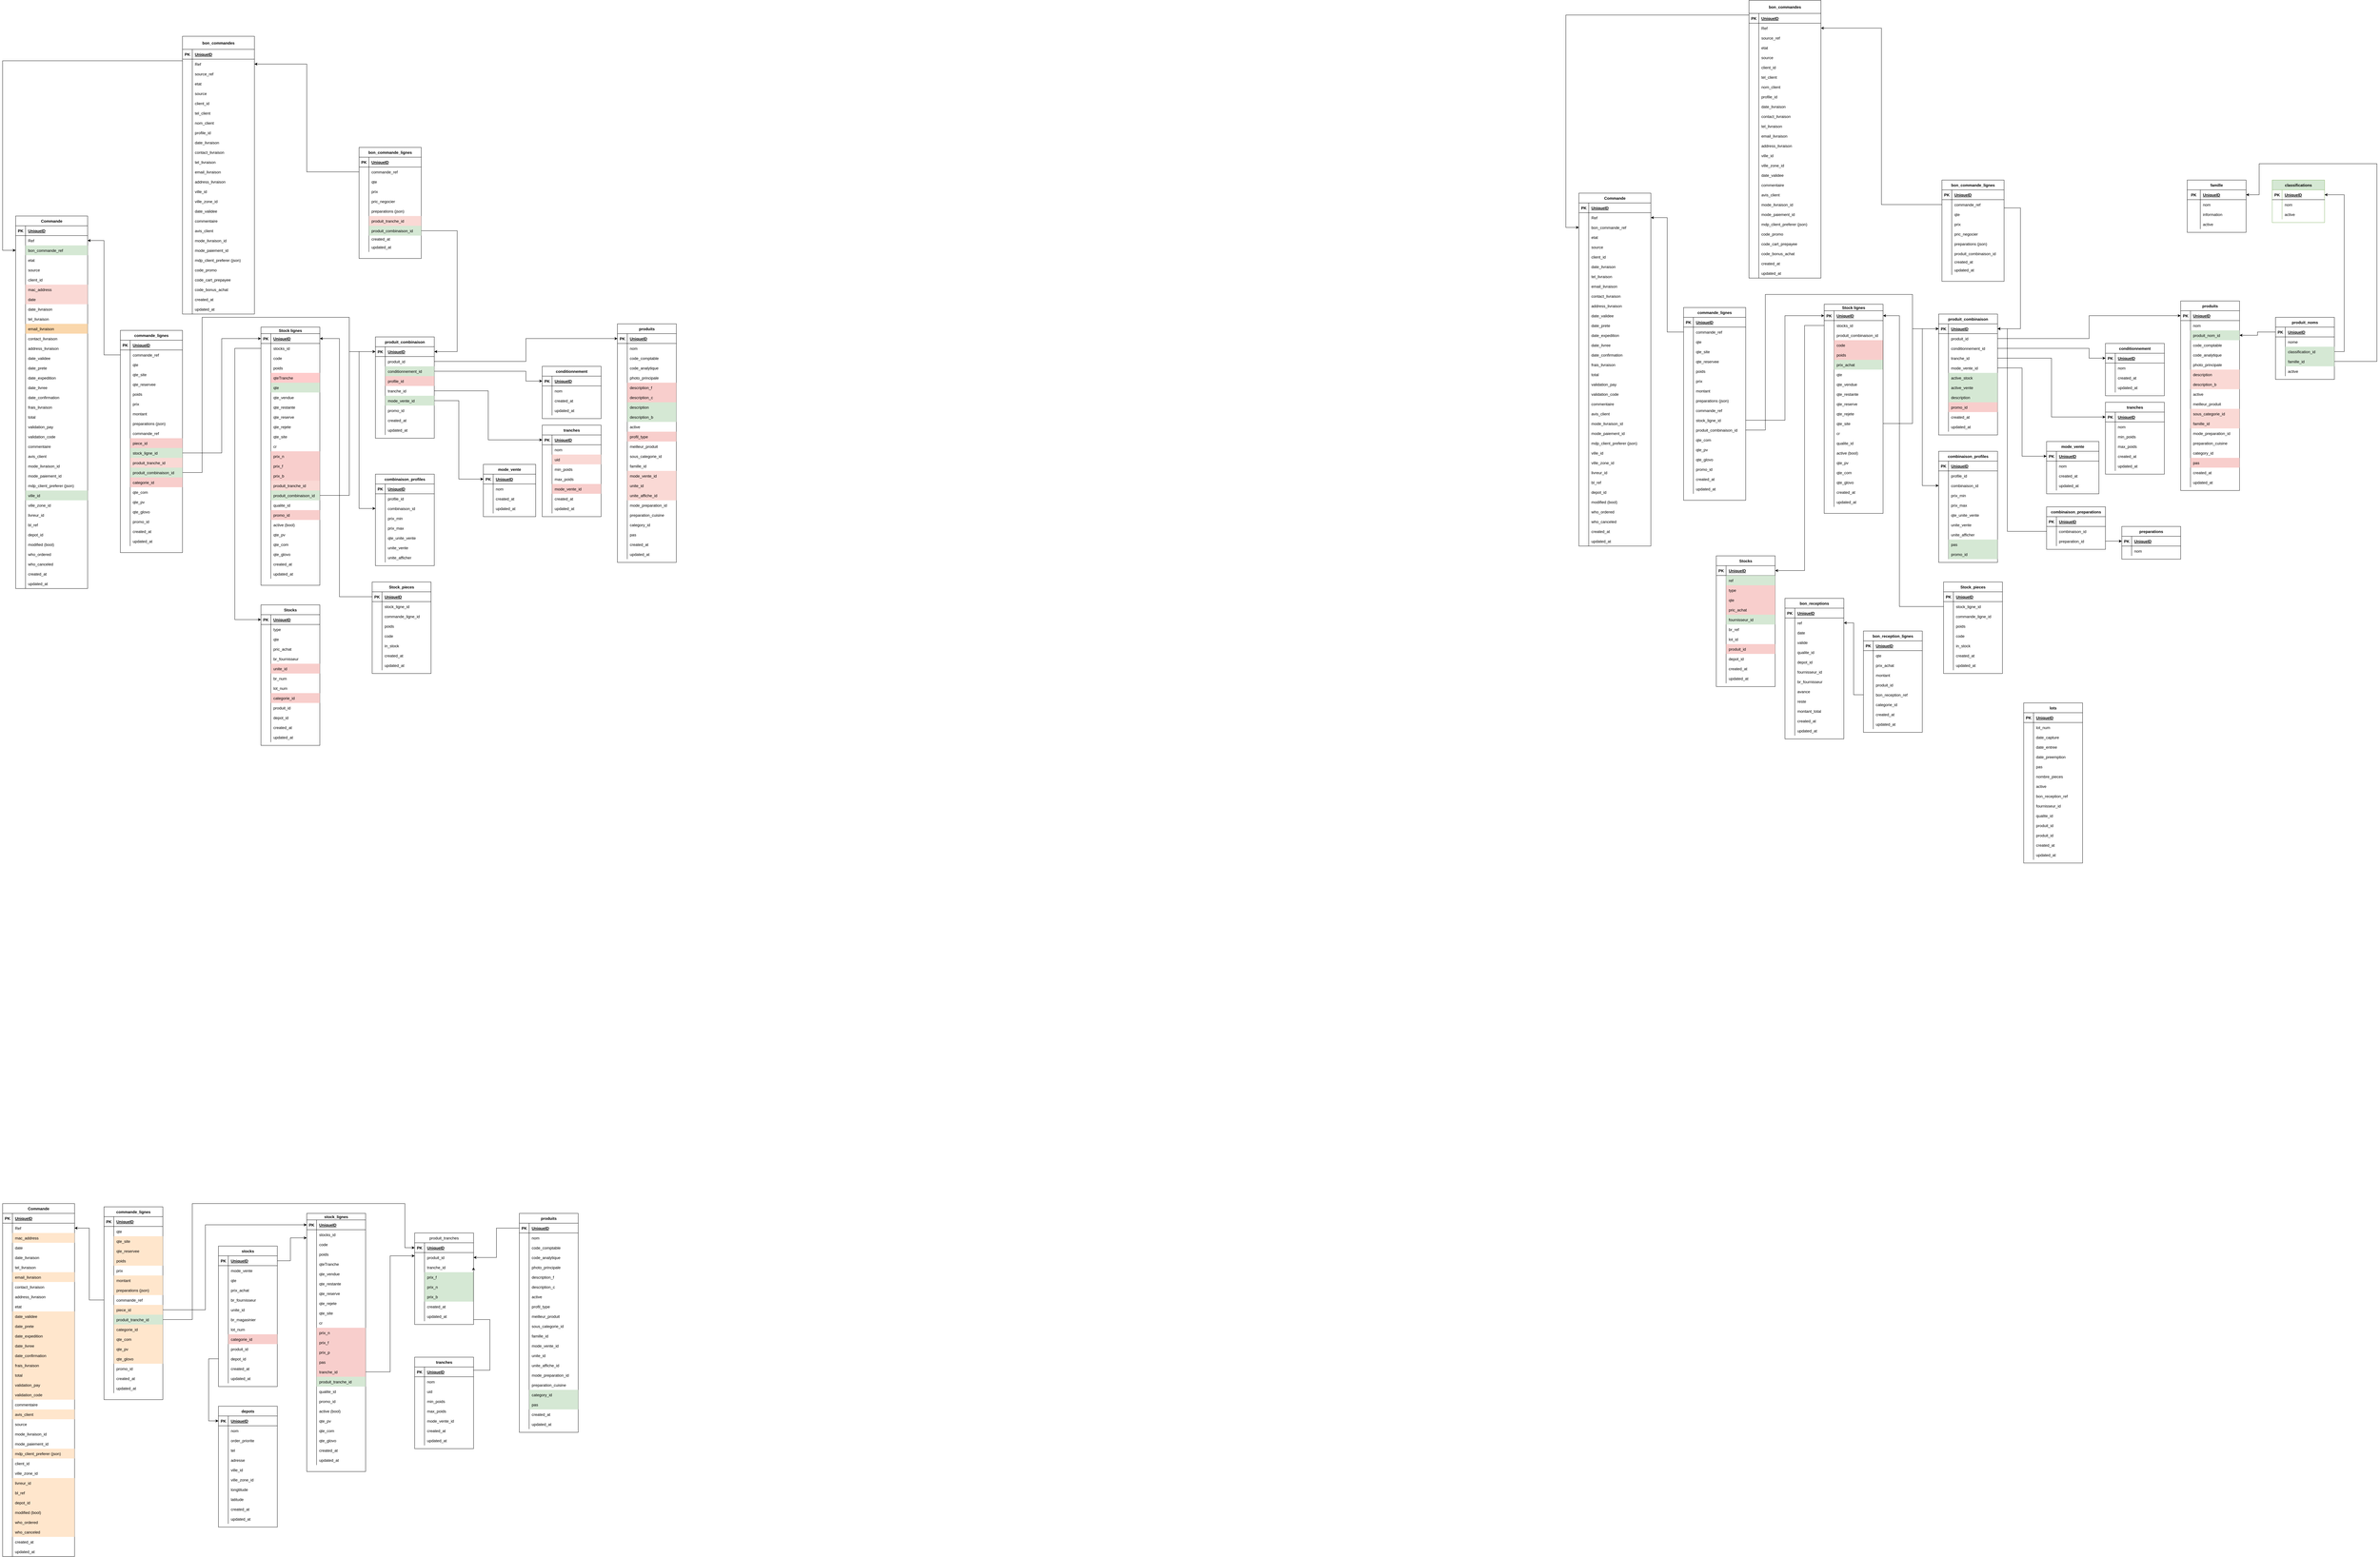 <mxfile version="16.4.3" type="github">
  <diagram id="3N3_pvSnHtvoAWt2PgE6" name="Page-1">
    <mxGraphModel dx="1185" dy="2762" grid="1" gridSize="10" guides="1" tooltips="1" connect="1" arrows="1" fold="1" page="0" pageScale="1" pageWidth="1200" pageHeight="1600" background="none" math="0" shadow="0">
      <root>
        <mxCell id="0" />
        <mxCell id="1" parent="0" />
        <mxCell id="lQstqqAJ2zEsK-gyacDS-1" value="Commande" style="shape=table;startSize=30;container=1;collapsible=1;childLayout=tableLayout;fixedRows=1;rowLines=0;fontStyle=1;align=center;resizeLast=1;" parent="1" vertex="1">
          <mxGeometry x="220" y="2012" width="220" height="1080" as="geometry" />
        </mxCell>
        <mxCell id="lQstqqAJ2zEsK-gyacDS-2" value="" style="shape=partialRectangle;collapsible=0;dropTarget=0;pointerEvents=0;fillColor=none;top=0;left=0;bottom=1;right=0;points=[[0,0.5],[1,0.5]];portConstraint=eastwest;" parent="lQstqqAJ2zEsK-gyacDS-1" vertex="1">
          <mxGeometry y="30" width="220" height="30" as="geometry" />
        </mxCell>
        <mxCell id="lQstqqAJ2zEsK-gyacDS-3" value="PK" style="shape=partialRectangle;connectable=0;fillColor=none;top=0;left=0;bottom=0;right=0;fontStyle=1;overflow=hidden;" parent="lQstqqAJ2zEsK-gyacDS-2" vertex="1">
          <mxGeometry width="30" height="30" as="geometry">
            <mxRectangle width="30" height="30" as="alternateBounds" />
          </mxGeometry>
        </mxCell>
        <mxCell id="lQstqqAJ2zEsK-gyacDS-4" value="UniqueID" style="shape=partialRectangle;connectable=0;fillColor=none;top=0;left=0;bottom=0;right=0;align=left;spacingLeft=6;fontStyle=5;overflow=hidden;" parent="lQstqqAJ2zEsK-gyacDS-2" vertex="1">
          <mxGeometry x="30" width="190" height="30" as="geometry">
            <mxRectangle width="190" height="30" as="alternateBounds" />
          </mxGeometry>
        </mxCell>
        <mxCell id="lQstqqAJ2zEsK-gyacDS-5" value="" style="shape=partialRectangle;collapsible=0;dropTarget=0;pointerEvents=0;fillColor=none;top=0;left=0;bottom=0;right=0;points=[[0,0.5],[1,0.5]];portConstraint=eastwest;" parent="lQstqqAJ2zEsK-gyacDS-1" vertex="1">
          <mxGeometry y="60" width="220" height="30" as="geometry" />
        </mxCell>
        <mxCell id="lQstqqAJ2zEsK-gyacDS-6" value="" style="shape=partialRectangle;connectable=0;fillColor=none;top=0;left=0;bottom=0;right=0;editable=1;overflow=hidden;" parent="lQstqqAJ2zEsK-gyacDS-5" vertex="1">
          <mxGeometry width="30" height="30" as="geometry">
            <mxRectangle width="30" height="30" as="alternateBounds" />
          </mxGeometry>
        </mxCell>
        <mxCell id="lQstqqAJ2zEsK-gyacDS-7" value="Ref" style="shape=partialRectangle;connectable=0;fillColor=none;top=0;left=0;bottom=0;right=0;align=left;spacingLeft=6;overflow=hidden;" parent="lQstqqAJ2zEsK-gyacDS-5" vertex="1">
          <mxGeometry x="30" width="190" height="30" as="geometry">
            <mxRectangle width="190" height="30" as="alternateBounds" />
          </mxGeometry>
        </mxCell>
        <mxCell id="lQstqqAJ2zEsK-gyacDS-8" value="" style="shape=partialRectangle;collapsible=0;dropTarget=0;pointerEvents=0;fillColor=none;top=0;left=0;bottom=0;right=0;points=[[0,0.5],[1,0.5]];portConstraint=eastwest;" parent="lQstqqAJ2zEsK-gyacDS-1" vertex="1">
          <mxGeometry y="90" width="220" height="30" as="geometry" />
        </mxCell>
        <mxCell id="lQstqqAJ2zEsK-gyacDS-9" value="" style="shape=partialRectangle;connectable=0;fillColor=none;top=0;left=0;bottom=0;right=0;editable=1;overflow=hidden;" parent="lQstqqAJ2zEsK-gyacDS-8" vertex="1">
          <mxGeometry width="30" height="30" as="geometry">
            <mxRectangle width="30" height="30" as="alternateBounds" />
          </mxGeometry>
        </mxCell>
        <mxCell id="lQstqqAJ2zEsK-gyacDS-10" value="mac_address    " style="shape=partialRectangle;connectable=0;fillColor=#ffe6cc;top=0;left=0;bottom=0;right=0;align=left;spacingLeft=6;overflow=hidden;strokeColor=#d79b00;" parent="lQstqqAJ2zEsK-gyacDS-8" vertex="1">
          <mxGeometry x="30" width="190" height="30" as="geometry">
            <mxRectangle width="190" height="30" as="alternateBounds" />
          </mxGeometry>
        </mxCell>
        <mxCell id="lQstqqAJ2zEsK-gyacDS-11" value="" style="shape=partialRectangle;collapsible=0;dropTarget=0;pointerEvents=0;fillColor=none;top=0;left=0;bottom=0;right=0;points=[[0,0.5],[1,0.5]];portConstraint=eastwest;" parent="lQstqqAJ2zEsK-gyacDS-1" vertex="1">
          <mxGeometry y="120" width="220" height="30" as="geometry" />
        </mxCell>
        <mxCell id="lQstqqAJ2zEsK-gyacDS-12" value="" style="shape=partialRectangle;connectable=0;fillColor=none;top=0;left=0;bottom=0;right=0;editable=1;overflow=hidden;" parent="lQstqqAJ2zEsK-gyacDS-11" vertex="1">
          <mxGeometry width="30" height="30" as="geometry">
            <mxRectangle width="30" height="30" as="alternateBounds" />
          </mxGeometry>
        </mxCell>
        <mxCell id="lQstqqAJ2zEsK-gyacDS-13" value="date" style="shape=partialRectangle;connectable=0;fillColor=none;top=0;left=0;bottom=0;right=0;align=left;spacingLeft=6;overflow=hidden;" parent="lQstqqAJ2zEsK-gyacDS-11" vertex="1">
          <mxGeometry x="30" width="190" height="30" as="geometry">
            <mxRectangle width="190" height="30" as="alternateBounds" />
          </mxGeometry>
        </mxCell>
        <mxCell id="lQstqqAJ2zEsK-gyacDS-14" value="" style="shape=partialRectangle;collapsible=0;dropTarget=0;pointerEvents=0;fillColor=none;top=0;left=0;bottom=0;right=0;points=[[0,0.5],[1,0.5]];portConstraint=eastwest;" parent="lQstqqAJ2zEsK-gyacDS-1" vertex="1">
          <mxGeometry y="150" width="220" height="30" as="geometry" />
        </mxCell>
        <mxCell id="lQstqqAJ2zEsK-gyacDS-15" value="" style="shape=partialRectangle;connectable=0;fillColor=none;top=0;left=0;bottom=0;right=0;editable=1;overflow=hidden;" parent="lQstqqAJ2zEsK-gyacDS-14" vertex="1">
          <mxGeometry width="30" height="30" as="geometry">
            <mxRectangle width="30" height="30" as="alternateBounds" />
          </mxGeometry>
        </mxCell>
        <mxCell id="lQstqqAJ2zEsK-gyacDS-16" value="date_livraison" style="shape=partialRectangle;connectable=0;fillColor=none;top=0;left=0;bottom=0;right=0;align=left;spacingLeft=6;overflow=hidden;" parent="lQstqqAJ2zEsK-gyacDS-14" vertex="1">
          <mxGeometry x="30" width="190" height="30" as="geometry">
            <mxRectangle width="190" height="30" as="alternateBounds" />
          </mxGeometry>
        </mxCell>
        <mxCell id="lQstqqAJ2zEsK-gyacDS-38" value="" style="shape=partialRectangle;collapsible=0;dropTarget=0;pointerEvents=0;fillColor=none;top=0;left=0;bottom=0;right=0;points=[[0,0.5],[1,0.5]];portConstraint=eastwest;" parent="lQstqqAJ2zEsK-gyacDS-1" vertex="1">
          <mxGeometry y="180" width="220" height="30" as="geometry" />
        </mxCell>
        <mxCell id="lQstqqAJ2zEsK-gyacDS-39" value="" style="shape=partialRectangle;connectable=0;fillColor=none;top=0;left=0;bottom=0;right=0;editable=1;overflow=hidden;" parent="lQstqqAJ2zEsK-gyacDS-38" vertex="1">
          <mxGeometry width="30" height="30" as="geometry">
            <mxRectangle width="30" height="30" as="alternateBounds" />
          </mxGeometry>
        </mxCell>
        <mxCell id="lQstqqAJ2zEsK-gyacDS-40" value="tel_livraison" style="shape=partialRectangle;connectable=0;fillColor=none;top=0;left=0;bottom=0;right=0;align=left;spacingLeft=6;overflow=hidden;" parent="lQstqqAJ2zEsK-gyacDS-38" vertex="1">
          <mxGeometry x="30" width="190" height="30" as="geometry">
            <mxRectangle width="190" height="30" as="alternateBounds" />
          </mxGeometry>
        </mxCell>
        <mxCell id="lQstqqAJ2zEsK-gyacDS-41" value="" style="shape=partialRectangle;collapsible=0;dropTarget=0;pointerEvents=0;fillColor=none;top=0;left=0;bottom=0;right=0;points=[[0,0.5],[1,0.5]];portConstraint=eastwest;" parent="lQstqqAJ2zEsK-gyacDS-1" vertex="1">
          <mxGeometry y="210" width="220" height="30" as="geometry" />
        </mxCell>
        <mxCell id="lQstqqAJ2zEsK-gyacDS-42" value="" style="shape=partialRectangle;connectable=0;fillColor=none;top=0;left=0;bottom=0;right=0;editable=1;overflow=hidden;" parent="lQstqqAJ2zEsK-gyacDS-41" vertex="1">
          <mxGeometry width="30" height="30" as="geometry">
            <mxRectangle width="30" height="30" as="alternateBounds" />
          </mxGeometry>
        </mxCell>
        <mxCell id="lQstqqAJ2zEsK-gyacDS-43" value="email_livraison" style="shape=partialRectangle;connectable=0;fillColor=#ffe6cc;top=0;left=0;bottom=0;right=0;align=left;spacingLeft=6;overflow=hidden;strokeColor=#d79b00;" parent="lQstqqAJ2zEsK-gyacDS-41" vertex="1">
          <mxGeometry x="30" width="190" height="30" as="geometry">
            <mxRectangle width="190" height="30" as="alternateBounds" />
          </mxGeometry>
        </mxCell>
        <mxCell id="lQstqqAJ2zEsK-gyacDS-48" value="" style="shape=partialRectangle;collapsible=0;dropTarget=0;pointerEvents=0;fillColor=none;top=0;left=0;bottom=0;right=0;points=[[0,0.5],[1,0.5]];portConstraint=eastwest;" parent="lQstqqAJ2zEsK-gyacDS-1" vertex="1">
          <mxGeometry y="240" width="220" height="30" as="geometry" />
        </mxCell>
        <mxCell id="lQstqqAJ2zEsK-gyacDS-49" value="" style="shape=partialRectangle;connectable=0;fillColor=none;top=0;left=0;bottom=0;right=0;editable=1;overflow=hidden;" parent="lQstqqAJ2zEsK-gyacDS-48" vertex="1">
          <mxGeometry width="30" height="30" as="geometry">
            <mxRectangle width="30" height="30" as="alternateBounds" />
          </mxGeometry>
        </mxCell>
        <mxCell id="lQstqqAJ2zEsK-gyacDS-50" value="contact_livraison" style="shape=partialRectangle;connectable=0;fillColor=none;top=0;left=0;bottom=0;right=0;align=left;spacingLeft=6;overflow=hidden;" parent="lQstqqAJ2zEsK-gyacDS-48" vertex="1">
          <mxGeometry x="30" width="190" height="30" as="geometry">
            <mxRectangle width="190" height="30" as="alternateBounds" />
          </mxGeometry>
        </mxCell>
        <mxCell id="lQstqqAJ2zEsK-gyacDS-35" value="" style="shape=partialRectangle;collapsible=0;dropTarget=0;pointerEvents=0;fillColor=none;top=0;left=0;bottom=0;right=0;points=[[0,0.5],[1,0.5]];portConstraint=eastwest;" parent="lQstqqAJ2zEsK-gyacDS-1" vertex="1">
          <mxGeometry y="270" width="220" height="30" as="geometry" />
        </mxCell>
        <mxCell id="lQstqqAJ2zEsK-gyacDS-36" value="" style="shape=partialRectangle;connectable=0;fillColor=none;top=0;left=0;bottom=0;right=0;editable=1;overflow=hidden;" parent="lQstqqAJ2zEsK-gyacDS-35" vertex="1">
          <mxGeometry width="30" height="30" as="geometry">
            <mxRectangle width="30" height="30" as="alternateBounds" />
          </mxGeometry>
        </mxCell>
        <mxCell id="lQstqqAJ2zEsK-gyacDS-37" value="address_livraison" style="shape=partialRectangle;connectable=0;fillColor=none;top=0;left=0;bottom=0;right=0;align=left;spacingLeft=6;overflow=hidden;" parent="lQstqqAJ2zEsK-gyacDS-35" vertex="1">
          <mxGeometry x="30" width="190" height="30" as="geometry">
            <mxRectangle width="190" height="30" as="alternateBounds" />
          </mxGeometry>
        </mxCell>
        <mxCell id="lQstqqAJ2zEsK-gyacDS-32" value="" style="shape=partialRectangle;collapsible=0;dropTarget=0;pointerEvents=0;fillColor=none;top=0;left=0;bottom=0;right=0;points=[[0,0.5],[1,0.5]];portConstraint=eastwest;" parent="lQstqqAJ2zEsK-gyacDS-1" vertex="1">
          <mxGeometry y="300" width="220" height="30" as="geometry" />
        </mxCell>
        <mxCell id="lQstqqAJ2zEsK-gyacDS-33" value="" style="shape=partialRectangle;connectable=0;fillColor=none;top=0;left=0;bottom=0;right=0;editable=1;overflow=hidden;" parent="lQstqqAJ2zEsK-gyacDS-32" vertex="1">
          <mxGeometry width="30" height="30" as="geometry">
            <mxRectangle width="30" height="30" as="alternateBounds" />
          </mxGeometry>
        </mxCell>
        <mxCell id="lQstqqAJ2zEsK-gyacDS-34" value="etat" style="shape=partialRectangle;connectable=0;fillColor=none;top=0;left=0;bottom=0;right=0;align=left;spacingLeft=6;overflow=hidden;" parent="lQstqqAJ2zEsK-gyacDS-32" vertex="1">
          <mxGeometry x="30" width="190" height="30" as="geometry">
            <mxRectangle width="190" height="30" as="alternateBounds" />
          </mxGeometry>
        </mxCell>
        <mxCell id="lQstqqAJ2zEsK-gyacDS-29" value="" style="shape=partialRectangle;collapsible=0;dropTarget=0;pointerEvents=0;fillColor=none;top=0;left=0;bottom=0;right=0;points=[[0,0.5],[1,0.5]];portConstraint=eastwest;" parent="lQstqqAJ2zEsK-gyacDS-1" vertex="1">
          <mxGeometry y="330" width="220" height="30" as="geometry" />
        </mxCell>
        <mxCell id="lQstqqAJ2zEsK-gyacDS-30" value="" style="shape=partialRectangle;connectable=0;fillColor=none;top=0;left=0;bottom=0;right=0;editable=1;overflow=hidden;" parent="lQstqqAJ2zEsK-gyacDS-29" vertex="1">
          <mxGeometry width="30" height="30" as="geometry">
            <mxRectangle width="30" height="30" as="alternateBounds" />
          </mxGeometry>
        </mxCell>
        <mxCell id="lQstqqAJ2zEsK-gyacDS-31" value="date_validee" style="shape=partialRectangle;connectable=0;fillColor=#ffe6cc;top=0;left=0;bottom=0;right=0;align=left;spacingLeft=6;overflow=hidden;strokeColor=#d79b00;" parent="lQstqqAJ2zEsK-gyacDS-29" vertex="1">
          <mxGeometry x="30" width="190" height="30" as="geometry">
            <mxRectangle width="190" height="30" as="alternateBounds" />
          </mxGeometry>
        </mxCell>
        <mxCell id="lQstqqAJ2zEsK-gyacDS-26" value="" style="shape=partialRectangle;collapsible=0;dropTarget=0;pointerEvents=0;fillColor=none;top=0;left=0;bottom=0;right=0;points=[[0,0.5],[1,0.5]];portConstraint=eastwest;" parent="lQstqqAJ2zEsK-gyacDS-1" vertex="1">
          <mxGeometry y="360" width="220" height="30" as="geometry" />
        </mxCell>
        <mxCell id="lQstqqAJ2zEsK-gyacDS-27" value="" style="shape=partialRectangle;connectable=0;fillColor=none;top=0;left=0;bottom=0;right=0;editable=1;overflow=hidden;" parent="lQstqqAJ2zEsK-gyacDS-26" vertex="1">
          <mxGeometry width="30" height="30" as="geometry">
            <mxRectangle width="30" height="30" as="alternateBounds" />
          </mxGeometry>
        </mxCell>
        <mxCell id="lQstqqAJ2zEsK-gyacDS-28" value="date_prete" style="shape=partialRectangle;connectable=0;fillColor=#ffe6cc;top=0;left=0;bottom=0;right=0;align=left;spacingLeft=6;overflow=hidden;strokeColor=#d79b00;" parent="lQstqqAJ2zEsK-gyacDS-26" vertex="1">
          <mxGeometry x="30" width="190" height="30" as="geometry">
            <mxRectangle width="190" height="30" as="alternateBounds" />
          </mxGeometry>
        </mxCell>
        <mxCell id="lQstqqAJ2zEsK-gyacDS-23" value="" style="shape=partialRectangle;collapsible=0;dropTarget=0;pointerEvents=0;fillColor=none;top=0;left=0;bottom=0;right=0;points=[[0,0.5],[1,0.5]];portConstraint=eastwest;" parent="lQstqqAJ2zEsK-gyacDS-1" vertex="1">
          <mxGeometry y="390" width="220" height="30" as="geometry" />
        </mxCell>
        <mxCell id="lQstqqAJ2zEsK-gyacDS-24" value="" style="shape=partialRectangle;connectable=0;fillColor=none;top=0;left=0;bottom=0;right=0;editable=1;overflow=hidden;" parent="lQstqqAJ2zEsK-gyacDS-23" vertex="1">
          <mxGeometry width="30" height="30" as="geometry">
            <mxRectangle width="30" height="30" as="alternateBounds" />
          </mxGeometry>
        </mxCell>
        <mxCell id="lQstqqAJ2zEsK-gyacDS-25" value="date_expedition" style="shape=partialRectangle;connectable=0;fillColor=#ffe6cc;top=0;left=0;bottom=0;right=0;align=left;spacingLeft=6;overflow=hidden;strokeColor=#d79b00;" parent="lQstqqAJ2zEsK-gyacDS-23" vertex="1">
          <mxGeometry x="30" width="190" height="30" as="geometry">
            <mxRectangle width="190" height="30" as="alternateBounds" />
          </mxGeometry>
        </mxCell>
        <mxCell id="lQstqqAJ2zEsK-gyacDS-67" value="" style="shape=partialRectangle;collapsible=0;dropTarget=0;pointerEvents=0;fillColor=none;top=0;left=0;bottom=0;right=0;points=[[0,0.5],[1,0.5]];portConstraint=eastwest;" parent="lQstqqAJ2zEsK-gyacDS-1" vertex="1">
          <mxGeometry y="420" width="220" height="30" as="geometry" />
        </mxCell>
        <mxCell id="lQstqqAJ2zEsK-gyacDS-68" value="" style="shape=partialRectangle;connectable=0;fillColor=none;top=0;left=0;bottom=0;right=0;editable=1;overflow=hidden;" parent="lQstqqAJ2zEsK-gyacDS-67" vertex="1">
          <mxGeometry width="30" height="30" as="geometry">
            <mxRectangle width="30" height="30" as="alternateBounds" />
          </mxGeometry>
        </mxCell>
        <mxCell id="lQstqqAJ2zEsK-gyacDS-69" value="date_livree" style="shape=partialRectangle;connectable=0;fillColor=#ffe6cc;top=0;left=0;bottom=0;right=0;align=left;spacingLeft=6;overflow=hidden;strokeColor=#d79b00;" parent="lQstqqAJ2zEsK-gyacDS-67" vertex="1">
          <mxGeometry x="30" width="190" height="30" as="geometry">
            <mxRectangle width="190" height="30" as="alternateBounds" />
          </mxGeometry>
        </mxCell>
        <mxCell id="lQstqqAJ2zEsK-gyacDS-80" value="" style="shape=partialRectangle;collapsible=0;dropTarget=0;pointerEvents=0;fillColor=none;top=0;left=0;bottom=0;right=0;points=[[0,0.5],[1,0.5]];portConstraint=eastwest;" parent="lQstqqAJ2zEsK-gyacDS-1" vertex="1">
          <mxGeometry y="450" width="220" height="30" as="geometry" />
        </mxCell>
        <mxCell id="lQstqqAJ2zEsK-gyacDS-81" value="" style="shape=partialRectangle;connectable=0;fillColor=none;top=0;left=0;bottom=0;right=0;editable=1;overflow=hidden;" parent="lQstqqAJ2zEsK-gyacDS-80" vertex="1">
          <mxGeometry width="30" height="30" as="geometry">
            <mxRectangle width="30" height="30" as="alternateBounds" />
          </mxGeometry>
        </mxCell>
        <mxCell id="lQstqqAJ2zEsK-gyacDS-82" value="date_confirmation" style="shape=partialRectangle;connectable=0;fillColor=#ffe6cc;top=0;left=0;bottom=0;right=0;align=left;spacingLeft=6;overflow=hidden;strokeColor=#d79b00;" parent="lQstqqAJ2zEsK-gyacDS-80" vertex="1">
          <mxGeometry x="30" width="190" height="30" as="geometry">
            <mxRectangle width="190" height="30" as="alternateBounds" />
          </mxGeometry>
        </mxCell>
        <mxCell id="lQstqqAJ2zEsK-gyacDS-83" value="" style="shape=partialRectangle;collapsible=0;dropTarget=0;pointerEvents=0;fillColor=none;top=0;left=0;bottom=0;right=0;points=[[0,0.5],[1,0.5]];portConstraint=eastwest;" parent="lQstqqAJ2zEsK-gyacDS-1" vertex="1">
          <mxGeometry y="480" width="220" height="30" as="geometry" />
        </mxCell>
        <mxCell id="lQstqqAJ2zEsK-gyacDS-84" value="" style="shape=partialRectangle;connectable=0;fillColor=none;top=0;left=0;bottom=0;right=0;editable=1;overflow=hidden;" parent="lQstqqAJ2zEsK-gyacDS-83" vertex="1">
          <mxGeometry width="30" height="30" as="geometry">
            <mxRectangle width="30" height="30" as="alternateBounds" />
          </mxGeometry>
        </mxCell>
        <mxCell id="lQstqqAJ2zEsK-gyacDS-85" value="frais_livraison" style="shape=partialRectangle;connectable=0;fillColor=#ffe6cc;top=0;left=0;bottom=0;right=0;align=left;spacingLeft=6;overflow=hidden;strokeColor=#d79b00;" parent="lQstqqAJ2zEsK-gyacDS-83" vertex="1">
          <mxGeometry x="30" width="190" height="30" as="geometry">
            <mxRectangle width="190" height="30" as="alternateBounds" />
          </mxGeometry>
        </mxCell>
        <mxCell id="lQstqqAJ2zEsK-gyacDS-51" value="" style="shape=partialRectangle;collapsible=0;dropTarget=0;pointerEvents=0;fillColor=none;top=0;left=0;bottom=0;right=0;points=[[0,0.5],[1,0.5]];portConstraint=eastwest;" parent="lQstqqAJ2zEsK-gyacDS-1" vertex="1">
          <mxGeometry y="510" width="220" height="30" as="geometry" />
        </mxCell>
        <mxCell id="lQstqqAJ2zEsK-gyacDS-52" value="" style="shape=partialRectangle;connectable=0;fillColor=none;top=0;left=0;bottom=0;right=0;editable=1;overflow=hidden;" parent="lQstqqAJ2zEsK-gyacDS-51" vertex="1">
          <mxGeometry width="30" height="30" as="geometry">
            <mxRectangle width="30" height="30" as="alternateBounds" />
          </mxGeometry>
        </mxCell>
        <mxCell id="lQstqqAJ2zEsK-gyacDS-53" value="total" style="shape=partialRectangle;connectable=0;fillColor=#ffe6cc;top=0;left=0;bottom=0;right=0;align=left;spacingLeft=6;overflow=hidden;strokeColor=#d79b00;" parent="lQstqqAJ2zEsK-gyacDS-51" vertex="1">
          <mxGeometry x="30" width="190" height="30" as="geometry">
            <mxRectangle width="190" height="30" as="alternateBounds" />
          </mxGeometry>
        </mxCell>
        <mxCell id="lQstqqAJ2zEsK-gyacDS-73" value="" style="shape=partialRectangle;collapsible=0;dropTarget=0;pointerEvents=0;fillColor=none;top=0;left=0;bottom=0;right=0;points=[[0,0.5],[1,0.5]];portConstraint=eastwest;" parent="lQstqqAJ2zEsK-gyacDS-1" vertex="1">
          <mxGeometry y="540" width="220" height="30" as="geometry" />
        </mxCell>
        <mxCell id="lQstqqAJ2zEsK-gyacDS-74" value="" style="shape=partialRectangle;connectable=0;fillColor=none;top=0;left=0;bottom=0;right=0;editable=1;overflow=hidden;" parent="lQstqqAJ2zEsK-gyacDS-73" vertex="1">
          <mxGeometry width="30" height="30" as="geometry">
            <mxRectangle width="30" height="30" as="alternateBounds" />
          </mxGeometry>
        </mxCell>
        <mxCell id="lQstqqAJ2zEsK-gyacDS-75" value="validation_pay" style="shape=partialRectangle;connectable=0;fillColor=#ffe6cc;top=0;left=0;bottom=0;right=0;align=left;spacingLeft=6;overflow=hidden;strokeColor=#d79b00;" parent="lQstqqAJ2zEsK-gyacDS-73" vertex="1">
          <mxGeometry x="30" width="190" height="30" as="geometry">
            <mxRectangle width="190" height="30" as="alternateBounds" />
          </mxGeometry>
        </mxCell>
        <mxCell id="lQstqqAJ2zEsK-gyacDS-70" value="" style="shape=partialRectangle;collapsible=0;dropTarget=0;pointerEvents=0;fillColor=none;top=0;left=0;bottom=0;right=0;points=[[0,0.5],[1,0.5]];portConstraint=eastwest;" parent="lQstqqAJ2zEsK-gyacDS-1" vertex="1">
          <mxGeometry y="570" width="220" height="30" as="geometry" />
        </mxCell>
        <mxCell id="lQstqqAJ2zEsK-gyacDS-71" value="" style="shape=partialRectangle;connectable=0;fillColor=none;top=0;left=0;bottom=0;right=0;editable=1;overflow=hidden;" parent="lQstqqAJ2zEsK-gyacDS-70" vertex="1">
          <mxGeometry width="30" height="30" as="geometry">
            <mxRectangle width="30" height="30" as="alternateBounds" />
          </mxGeometry>
        </mxCell>
        <mxCell id="lQstqqAJ2zEsK-gyacDS-72" value="validation_code" style="shape=partialRectangle;connectable=0;fillColor=#ffe6cc;top=0;left=0;bottom=0;right=0;align=left;spacingLeft=6;overflow=hidden;strokeColor=#d79b00;" parent="lQstqqAJ2zEsK-gyacDS-70" vertex="1">
          <mxGeometry x="30" width="190" height="30" as="geometry">
            <mxRectangle width="190" height="30" as="alternateBounds" />
          </mxGeometry>
        </mxCell>
        <mxCell id="lQstqqAJ2zEsK-gyacDS-61" value="" style="shape=partialRectangle;collapsible=0;dropTarget=0;pointerEvents=0;fillColor=none;top=0;left=0;bottom=0;right=0;points=[[0,0.5],[1,0.5]];portConstraint=eastwest;" parent="lQstqqAJ2zEsK-gyacDS-1" vertex="1">
          <mxGeometry y="600" width="220" height="30" as="geometry" />
        </mxCell>
        <mxCell id="lQstqqAJ2zEsK-gyacDS-62" value="" style="shape=partialRectangle;connectable=0;fillColor=none;top=0;left=0;bottom=0;right=0;editable=1;overflow=hidden;" parent="lQstqqAJ2zEsK-gyacDS-61" vertex="1">
          <mxGeometry width="30" height="30" as="geometry">
            <mxRectangle width="30" height="30" as="alternateBounds" />
          </mxGeometry>
        </mxCell>
        <mxCell id="lQstqqAJ2zEsK-gyacDS-63" value="commentaire" style="shape=partialRectangle;connectable=0;fillColor=none;top=0;left=0;bottom=0;right=0;align=left;spacingLeft=6;overflow=hidden;" parent="lQstqqAJ2zEsK-gyacDS-61" vertex="1">
          <mxGeometry x="30" width="190" height="30" as="geometry">
            <mxRectangle width="190" height="30" as="alternateBounds" />
          </mxGeometry>
        </mxCell>
        <mxCell id="lQstqqAJ2zEsK-gyacDS-86" value="" style="shape=partialRectangle;collapsible=0;dropTarget=0;pointerEvents=0;fillColor=none;top=0;left=0;bottom=0;right=0;points=[[0,0.5],[1,0.5]];portConstraint=eastwest;" parent="lQstqqAJ2zEsK-gyacDS-1" vertex="1">
          <mxGeometry y="630" width="220" height="30" as="geometry" />
        </mxCell>
        <mxCell id="lQstqqAJ2zEsK-gyacDS-87" value="" style="shape=partialRectangle;connectable=0;fillColor=none;top=0;left=0;bottom=0;right=0;editable=1;overflow=hidden;" parent="lQstqqAJ2zEsK-gyacDS-86" vertex="1">
          <mxGeometry width="30" height="30" as="geometry">
            <mxRectangle width="30" height="30" as="alternateBounds" />
          </mxGeometry>
        </mxCell>
        <mxCell id="lQstqqAJ2zEsK-gyacDS-88" value="avis_client" style="shape=partialRectangle;connectable=0;fillColor=#ffe6cc;top=0;left=0;bottom=0;right=0;align=left;spacingLeft=6;overflow=hidden;strokeColor=#d79b00;" parent="lQstqqAJ2zEsK-gyacDS-86" vertex="1">
          <mxGeometry x="30" width="190" height="30" as="geometry">
            <mxRectangle width="190" height="30" as="alternateBounds" />
          </mxGeometry>
        </mxCell>
        <mxCell id="lQstqqAJ2zEsK-gyacDS-90" value="" style="shape=partialRectangle;collapsible=0;dropTarget=0;pointerEvents=0;fillColor=none;top=0;left=0;bottom=0;right=0;points=[[0,0.5],[1,0.5]];portConstraint=eastwest;" parent="lQstqqAJ2zEsK-gyacDS-1" vertex="1">
          <mxGeometry y="660" width="220" height="30" as="geometry" />
        </mxCell>
        <mxCell id="lQstqqAJ2zEsK-gyacDS-91" value="" style="shape=partialRectangle;connectable=0;fillColor=none;top=0;left=0;bottom=0;right=0;editable=1;overflow=hidden;" parent="lQstqqAJ2zEsK-gyacDS-90" vertex="1">
          <mxGeometry width="30" height="30" as="geometry">
            <mxRectangle width="30" height="30" as="alternateBounds" />
          </mxGeometry>
        </mxCell>
        <mxCell id="lQstqqAJ2zEsK-gyacDS-92" value="source" style="shape=partialRectangle;connectable=0;fillColor=none;top=0;left=0;bottom=0;right=0;align=left;spacingLeft=6;overflow=hidden;" parent="lQstqqAJ2zEsK-gyacDS-90" vertex="1">
          <mxGeometry x="30" width="190" height="30" as="geometry">
            <mxRectangle width="190" height="30" as="alternateBounds" />
          </mxGeometry>
        </mxCell>
        <mxCell id="lQstqqAJ2zEsK-gyacDS-124" value="" style="shape=partialRectangle;collapsible=0;dropTarget=0;pointerEvents=0;fillColor=none;top=0;left=0;bottom=0;right=0;points=[[0,0.5],[1,0.5]];portConstraint=eastwest;" parent="lQstqqAJ2zEsK-gyacDS-1" vertex="1">
          <mxGeometry y="690" width="220" height="30" as="geometry" />
        </mxCell>
        <mxCell id="lQstqqAJ2zEsK-gyacDS-125" value="" style="shape=partialRectangle;connectable=0;fillColor=none;top=0;left=0;bottom=0;right=0;editable=1;overflow=hidden;" parent="lQstqqAJ2zEsK-gyacDS-124" vertex="1">
          <mxGeometry width="30" height="30" as="geometry">
            <mxRectangle width="30" height="30" as="alternateBounds" />
          </mxGeometry>
        </mxCell>
        <mxCell id="lQstqqAJ2zEsK-gyacDS-126" value="mode_livraison_id" style="shape=partialRectangle;connectable=0;fillColor=none;top=0;left=0;bottom=0;right=0;align=left;spacingLeft=6;overflow=hidden;" parent="lQstqqAJ2zEsK-gyacDS-124" vertex="1">
          <mxGeometry x="30" width="190" height="30" as="geometry">
            <mxRectangle width="190" height="30" as="alternateBounds" />
          </mxGeometry>
        </mxCell>
        <mxCell id="lQstqqAJ2zEsK-gyacDS-127" value="" style="shape=partialRectangle;collapsible=0;dropTarget=0;pointerEvents=0;fillColor=none;top=0;left=0;bottom=0;right=0;points=[[0,0.5],[1,0.5]];portConstraint=eastwest;" parent="lQstqqAJ2zEsK-gyacDS-1" vertex="1">
          <mxGeometry y="720" width="220" height="30" as="geometry" />
        </mxCell>
        <mxCell id="lQstqqAJ2zEsK-gyacDS-128" value="" style="shape=partialRectangle;connectable=0;fillColor=none;top=0;left=0;bottom=0;right=0;editable=1;overflow=hidden;" parent="lQstqqAJ2zEsK-gyacDS-127" vertex="1">
          <mxGeometry width="30" height="30" as="geometry">
            <mxRectangle width="30" height="30" as="alternateBounds" />
          </mxGeometry>
        </mxCell>
        <mxCell id="lQstqqAJ2zEsK-gyacDS-129" value="mode_paiement_id" style="shape=partialRectangle;connectable=0;fillColor=none;top=0;left=0;bottom=0;right=0;align=left;spacingLeft=6;overflow=hidden;" parent="lQstqqAJ2zEsK-gyacDS-127" vertex="1">
          <mxGeometry x="30" width="190" height="30" as="geometry">
            <mxRectangle width="190" height="30" as="alternateBounds" />
          </mxGeometry>
        </mxCell>
        <mxCell id="lQstqqAJ2zEsK-gyacDS-130" value="" style="shape=partialRectangle;collapsible=0;dropTarget=0;pointerEvents=0;fillColor=none;top=0;left=0;bottom=0;right=0;points=[[0,0.5],[1,0.5]];portConstraint=eastwest;" parent="lQstqqAJ2zEsK-gyacDS-1" vertex="1">
          <mxGeometry y="750" width="220" height="30" as="geometry" />
        </mxCell>
        <mxCell id="lQstqqAJ2zEsK-gyacDS-131" value="" style="shape=partialRectangle;connectable=0;fillColor=none;top=0;left=0;bottom=0;right=0;editable=1;overflow=hidden;" parent="lQstqqAJ2zEsK-gyacDS-130" vertex="1">
          <mxGeometry width="30" height="30" as="geometry">
            <mxRectangle width="30" height="30" as="alternateBounds" />
          </mxGeometry>
        </mxCell>
        <mxCell id="lQstqqAJ2zEsK-gyacDS-132" value="mdp_client_preferer (json)" style="shape=partialRectangle;connectable=0;fillColor=#ffe6cc;top=0;left=0;bottom=0;right=0;align=left;spacingLeft=6;overflow=hidden;strokeColor=#d79b00;" parent="lQstqqAJ2zEsK-gyacDS-130" vertex="1">
          <mxGeometry x="30" width="190" height="30" as="geometry">
            <mxRectangle width="190" height="30" as="alternateBounds" />
          </mxGeometry>
        </mxCell>
        <mxCell id="lQstqqAJ2zEsK-gyacDS-133" value="" style="shape=partialRectangle;collapsible=0;dropTarget=0;pointerEvents=0;fillColor=none;top=0;left=0;bottom=0;right=0;points=[[0,0.5],[1,0.5]];portConstraint=eastwest;" parent="lQstqqAJ2zEsK-gyacDS-1" vertex="1">
          <mxGeometry y="780" width="220" height="30" as="geometry" />
        </mxCell>
        <mxCell id="lQstqqAJ2zEsK-gyacDS-134" value="" style="shape=partialRectangle;connectable=0;fillColor=none;top=0;left=0;bottom=0;right=0;editable=1;overflow=hidden;" parent="lQstqqAJ2zEsK-gyacDS-133" vertex="1">
          <mxGeometry width="30" height="30" as="geometry">
            <mxRectangle width="30" height="30" as="alternateBounds" />
          </mxGeometry>
        </mxCell>
        <mxCell id="lQstqqAJ2zEsK-gyacDS-135" value="client_id" style="shape=partialRectangle;connectable=0;fillColor=none;top=0;left=0;bottom=0;right=0;align=left;spacingLeft=6;overflow=hidden;" parent="lQstqqAJ2zEsK-gyacDS-133" vertex="1">
          <mxGeometry x="30" width="190" height="30" as="geometry">
            <mxRectangle width="190" height="30" as="alternateBounds" />
          </mxGeometry>
        </mxCell>
        <mxCell id="lQstqqAJ2zEsK-gyacDS-104" value="" style="shape=partialRectangle;collapsible=0;dropTarget=0;pointerEvents=0;fillColor=none;top=0;left=0;bottom=0;right=0;points=[[0,0.5],[1,0.5]];portConstraint=eastwest;" parent="lQstqqAJ2zEsK-gyacDS-1" vertex="1">
          <mxGeometry y="810" width="220" height="30" as="geometry" />
        </mxCell>
        <mxCell id="lQstqqAJ2zEsK-gyacDS-105" value="" style="shape=partialRectangle;connectable=0;fillColor=none;top=0;left=0;bottom=0;right=0;editable=1;overflow=hidden;" parent="lQstqqAJ2zEsK-gyacDS-104" vertex="1">
          <mxGeometry width="30" height="30" as="geometry">
            <mxRectangle width="30" height="30" as="alternateBounds" />
          </mxGeometry>
        </mxCell>
        <mxCell id="lQstqqAJ2zEsK-gyacDS-106" value="ville_zone_id" style="shape=partialRectangle;connectable=0;fillColor=none;top=0;left=0;bottom=0;right=0;align=left;spacingLeft=6;overflow=hidden;" parent="lQstqqAJ2zEsK-gyacDS-104" vertex="1">
          <mxGeometry x="30" width="190" height="30" as="geometry">
            <mxRectangle width="190" height="30" as="alternateBounds" />
          </mxGeometry>
        </mxCell>
        <mxCell id="lQstqqAJ2zEsK-gyacDS-121" value="" style="shape=partialRectangle;collapsible=0;dropTarget=0;pointerEvents=0;fillColor=none;top=0;left=0;bottom=0;right=0;points=[[0,0.5],[1,0.5]];portConstraint=eastwest;" parent="lQstqqAJ2zEsK-gyacDS-1" vertex="1">
          <mxGeometry y="840" width="220" height="30" as="geometry" />
        </mxCell>
        <mxCell id="lQstqqAJ2zEsK-gyacDS-122" value="" style="shape=partialRectangle;connectable=0;fillColor=none;top=0;left=0;bottom=0;right=0;editable=1;overflow=hidden;" parent="lQstqqAJ2zEsK-gyacDS-121" vertex="1">
          <mxGeometry width="30" height="30" as="geometry">
            <mxRectangle width="30" height="30" as="alternateBounds" />
          </mxGeometry>
        </mxCell>
        <mxCell id="lQstqqAJ2zEsK-gyacDS-123" value="livreur_id" style="shape=partialRectangle;connectable=0;fillColor=#ffe6cc;top=0;left=0;bottom=0;right=0;align=left;spacingLeft=6;overflow=hidden;strokeColor=#d79b00;" parent="lQstqqAJ2zEsK-gyacDS-121" vertex="1">
          <mxGeometry x="30" width="190" height="30" as="geometry">
            <mxRectangle width="190" height="30" as="alternateBounds" />
          </mxGeometry>
        </mxCell>
        <mxCell id="lQstqqAJ2zEsK-gyacDS-107" value="" style="shape=partialRectangle;collapsible=0;dropTarget=0;pointerEvents=0;fillColor=none;top=0;left=0;bottom=0;right=0;points=[[0,0.5],[1,0.5]];portConstraint=eastwest;" parent="lQstqqAJ2zEsK-gyacDS-1" vertex="1">
          <mxGeometry y="870" width="220" height="30" as="geometry" />
        </mxCell>
        <mxCell id="lQstqqAJ2zEsK-gyacDS-108" value="" style="shape=partialRectangle;connectable=0;fillColor=none;top=0;left=0;bottom=0;right=0;editable=1;overflow=hidden;" parent="lQstqqAJ2zEsK-gyacDS-107" vertex="1">
          <mxGeometry width="30" height="30" as="geometry">
            <mxRectangle width="30" height="30" as="alternateBounds" />
          </mxGeometry>
        </mxCell>
        <mxCell id="lQstqqAJ2zEsK-gyacDS-109" value="bl_ref" style="shape=partialRectangle;connectable=0;fillColor=#ffe6cc;top=0;left=0;bottom=0;right=0;align=left;spacingLeft=6;overflow=hidden;strokeColor=#d79b00;" parent="lQstqqAJ2zEsK-gyacDS-107" vertex="1">
          <mxGeometry x="30" width="190" height="30" as="geometry">
            <mxRectangle width="190" height="30" as="alternateBounds" />
          </mxGeometry>
        </mxCell>
        <mxCell id="lQstqqAJ2zEsK-gyacDS-110" value="" style="shape=partialRectangle;collapsible=0;dropTarget=0;pointerEvents=0;fillColor=none;top=0;left=0;bottom=0;right=0;points=[[0,0.5],[1,0.5]];portConstraint=eastwest;" parent="lQstqqAJ2zEsK-gyacDS-1" vertex="1">
          <mxGeometry y="900" width="220" height="30" as="geometry" />
        </mxCell>
        <mxCell id="lQstqqAJ2zEsK-gyacDS-111" value="" style="shape=partialRectangle;connectable=0;fillColor=none;top=0;left=0;bottom=0;right=0;editable=1;overflow=hidden;" parent="lQstqqAJ2zEsK-gyacDS-110" vertex="1">
          <mxGeometry width="30" height="30" as="geometry">
            <mxRectangle width="30" height="30" as="alternateBounds" />
          </mxGeometry>
        </mxCell>
        <mxCell id="lQstqqAJ2zEsK-gyacDS-112" value="depot_id" style="shape=partialRectangle;connectable=0;fillColor=#ffe6cc;top=0;left=0;bottom=0;right=0;align=left;spacingLeft=6;overflow=hidden;strokeColor=#d79b00;" parent="lQstqqAJ2zEsK-gyacDS-110" vertex="1">
          <mxGeometry x="30" width="190" height="30" as="geometry">
            <mxRectangle width="190" height="30" as="alternateBounds" />
          </mxGeometry>
        </mxCell>
        <mxCell id="lQstqqAJ2zEsK-gyacDS-140" value="" style="shape=partialRectangle;collapsible=0;dropTarget=0;pointerEvents=0;fillColor=none;top=0;left=0;bottom=0;right=0;points=[[0,0.5],[1,0.5]];portConstraint=eastwest;" parent="lQstqqAJ2zEsK-gyacDS-1" vertex="1">
          <mxGeometry y="930" width="220" height="30" as="geometry" />
        </mxCell>
        <mxCell id="lQstqqAJ2zEsK-gyacDS-141" value="" style="shape=partialRectangle;connectable=0;fillColor=none;top=0;left=0;bottom=0;right=0;editable=1;overflow=hidden;" parent="lQstqqAJ2zEsK-gyacDS-140" vertex="1">
          <mxGeometry width="30" height="30" as="geometry">
            <mxRectangle width="30" height="30" as="alternateBounds" />
          </mxGeometry>
        </mxCell>
        <mxCell id="lQstqqAJ2zEsK-gyacDS-142" value="modified (bool)" style="shape=partialRectangle;connectable=0;fillColor=#ffe6cc;top=0;left=0;bottom=0;right=0;align=left;spacingLeft=6;overflow=hidden;strokeColor=#d79b00;" parent="lQstqqAJ2zEsK-gyacDS-140" vertex="1">
          <mxGeometry x="30" width="190" height="30" as="geometry">
            <mxRectangle width="190" height="30" as="alternateBounds" />
          </mxGeometry>
        </mxCell>
        <mxCell id="lQstqqAJ2zEsK-gyacDS-143" value="" style="shape=partialRectangle;collapsible=0;dropTarget=0;pointerEvents=0;fillColor=none;top=0;left=0;bottom=0;right=0;points=[[0,0.5],[1,0.5]];portConstraint=eastwest;" parent="lQstqqAJ2zEsK-gyacDS-1" vertex="1">
          <mxGeometry y="960" width="220" height="30" as="geometry" />
        </mxCell>
        <mxCell id="lQstqqAJ2zEsK-gyacDS-144" value="" style="shape=partialRectangle;connectable=0;fillColor=none;top=0;left=0;bottom=0;right=0;editable=1;overflow=hidden;" parent="lQstqqAJ2zEsK-gyacDS-143" vertex="1">
          <mxGeometry width="30" height="30" as="geometry">
            <mxRectangle width="30" height="30" as="alternateBounds" />
          </mxGeometry>
        </mxCell>
        <mxCell id="lQstqqAJ2zEsK-gyacDS-145" value="who_ordered" style="shape=partialRectangle;connectable=0;fillColor=#ffe6cc;top=0;left=0;bottom=0;right=0;align=left;spacingLeft=6;overflow=hidden;strokeColor=#d79b00;" parent="lQstqqAJ2zEsK-gyacDS-143" vertex="1">
          <mxGeometry x="30" width="190" height="30" as="geometry">
            <mxRectangle width="190" height="30" as="alternateBounds" />
          </mxGeometry>
        </mxCell>
        <mxCell id="lQstqqAJ2zEsK-gyacDS-146" value="" style="shape=partialRectangle;collapsible=0;dropTarget=0;pointerEvents=0;fillColor=none;top=0;left=0;bottom=0;right=0;points=[[0,0.5],[1,0.5]];portConstraint=eastwest;" parent="lQstqqAJ2zEsK-gyacDS-1" vertex="1">
          <mxGeometry y="990" width="220" height="30" as="geometry" />
        </mxCell>
        <mxCell id="lQstqqAJ2zEsK-gyacDS-147" value="" style="shape=partialRectangle;connectable=0;fillColor=none;top=0;left=0;bottom=0;right=0;editable=1;overflow=hidden;" parent="lQstqqAJ2zEsK-gyacDS-146" vertex="1">
          <mxGeometry width="30" height="30" as="geometry">
            <mxRectangle width="30" height="30" as="alternateBounds" />
          </mxGeometry>
        </mxCell>
        <mxCell id="lQstqqAJ2zEsK-gyacDS-148" value="who_canceled" style="shape=partialRectangle;connectable=0;fillColor=#ffe6cc;top=0;left=0;bottom=0;right=0;align=left;spacingLeft=6;overflow=hidden;strokeColor=#d79b00;" parent="lQstqqAJ2zEsK-gyacDS-146" vertex="1">
          <mxGeometry x="30" width="190" height="30" as="geometry">
            <mxRectangle width="190" height="30" as="alternateBounds" />
          </mxGeometry>
        </mxCell>
        <mxCell id="lQstqqAJ2zEsK-gyacDS-149" value="" style="shape=partialRectangle;collapsible=0;dropTarget=0;pointerEvents=0;fillColor=none;top=0;left=0;bottom=0;right=0;points=[[0,0.5],[1,0.5]];portConstraint=eastwest;" parent="lQstqqAJ2zEsK-gyacDS-1" vertex="1">
          <mxGeometry y="1020" width="220" height="30" as="geometry" />
        </mxCell>
        <mxCell id="lQstqqAJ2zEsK-gyacDS-150" value="" style="shape=partialRectangle;connectable=0;fillColor=none;top=0;left=0;bottom=0;right=0;editable=1;overflow=hidden;" parent="lQstqqAJ2zEsK-gyacDS-149" vertex="1">
          <mxGeometry width="30" height="30" as="geometry">
            <mxRectangle width="30" height="30" as="alternateBounds" />
          </mxGeometry>
        </mxCell>
        <mxCell id="lQstqqAJ2zEsK-gyacDS-151" value="created_at" style="shape=partialRectangle;connectable=0;fillColor=none;top=0;left=0;bottom=0;right=0;align=left;spacingLeft=6;overflow=hidden;" parent="lQstqqAJ2zEsK-gyacDS-149" vertex="1">
          <mxGeometry x="30" width="190" height="30" as="geometry">
            <mxRectangle width="190" height="30" as="alternateBounds" />
          </mxGeometry>
        </mxCell>
        <mxCell id="lQstqqAJ2zEsK-gyacDS-152" value="" style="shape=partialRectangle;collapsible=0;dropTarget=0;pointerEvents=0;fillColor=none;top=0;left=0;bottom=0;right=0;points=[[0,0.5],[1,0.5]];portConstraint=eastwest;" parent="lQstqqAJ2zEsK-gyacDS-1" vertex="1">
          <mxGeometry y="1050" width="220" height="30" as="geometry" />
        </mxCell>
        <mxCell id="lQstqqAJ2zEsK-gyacDS-153" value="" style="shape=partialRectangle;connectable=0;fillColor=none;top=0;left=0;bottom=0;right=0;editable=1;overflow=hidden;" parent="lQstqqAJ2zEsK-gyacDS-152" vertex="1">
          <mxGeometry width="30" height="30" as="geometry">
            <mxRectangle width="30" height="30" as="alternateBounds" />
          </mxGeometry>
        </mxCell>
        <mxCell id="lQstqqAJ2zEsK-gyacDS-154" value="updated_at" style="shape=partialRectangle;connectable=0;fillColor=none;top=0;left=0;bottom=0;right=0;align=left;spacingLeft=6;overflow=hidden;" parent="lQstqqAJ2zEsK-gyacDS-152" vertex="1">
          <mxGeometry x="30" width="190" height="30" as="geometry">
            <mxRectangle width="190" height="30" as="alternateBounds" />
          </mxGeometry>
        </mxCell>
        <mxCell id="lQstqqAJ2zEsK-gyacDS-169" value="commande_lignes" style="shape=table;startSize=30;container=1;collapsible=1;childLayout=tableLayout;fixedRows=1;rowLines=0;fontStyle=1;align=center;resizeLast=1;" parent="1" vertex="1">
          <mxGeometry x="530" y="2022" width="180" height="590" as="geometry" />
        </mxCell>
        <mxCell id="lQstqqAJ2zEsK-gyacDS-170" value="" style="shape=partialRectangle;collapsible=0;dropTarget=0;pointerEvents=0;fillColor=none;top=0;left=0;bottom=1;right=0;points=[[0,0.5],[1,0.5]];portConstraint=eastwest;" parent="lQstqqAJ2zEsK-gyacDS-169" vertex="1">
          <mxGeometry y="30" width="180" height="30" as="geometry" />
        </mxCell>
        <mxCell id="lQstqqAJ2zEsK-gyacDS-171" value="PK" style="shape=partialRectangle;connectable=0;fillColor=none;top=0;left=0;bottom=0;right=0;fontStyle=1;overflow=hidden;" parent="lQstqqAJ2zEsK-gyacDS-170" vertex="1">
          <mxGeometry width="30" height="30" as="geometry">
            <mxRectangle width="30" height="30" as="alternateBounds" />
          </mxGeometry>
        </mxCell>
        <mxCell id="lQstqqAJ2zEsK-gyacDS-172" value="UniqueID" style="shape=partialRectangle;connectable=0;fillColor=none;top=0;left=0;bottom=0;right=0;align=left;spacingLeft=6;fontStyle=5;overflow=hidden;" parent="lQstqqAJ2zEsK-gyacDS-170" vertex="1">
          <mxGeometry x="30" width="150" height="30" as="geometry">
            <mxRectangle width="150" height="30" as="alternateBounds" />
          </mxGeometry>
        </mxCell>
        <mxCell id="lQstqqAJ2zEsK-gyacDS-173" value="" style="shape=partialRectangle;collapsible=0;dropTarget=0;pointerEvents=0;fillColor=none;top=0;left=0;bottom=0;right=0;points=[[0,0.5],[1,0.5]];portConstraint=eastwest;" parent="lQstqqAJ2zEsK-gyacDS-169" vertex="1">
          <mxGeometry y="60" width="180" height="30" as="geometry" />
        </mxCell>
        <mxCell id="lQstqqAJ2zEsK-gyacDS-174" value="" style="shape=partialRectangle;connectable=0;fillColor=none;top=0;left=0;bottom=0;right=0;editable=1;overflow=hidden;" parent="lQstqqAJ2zEsK-gyacDS-173" vertex="1">
          <mxGeometry width="30" height="30" as="geometry">
            <mxRectangle width="30" height="30" as="alternateBounds" />
          </mxGeometry>
        </mxCell>
        <mxCell id="lQstqqAJ2zEsK-gyacDS-175" value="qte" style="shape=partialRectangle;connectable=0;fillColor=none;top=0;left=0;bottom=0;right=0;align=left;spacingLeft=6;overflow=hidden;" parent="lQstqqAJ2zEsK-gyacDS-173" vertex="1">
          <mxGeometry x="30" width="150" height="30" as="geometry">
            <mxRectangle width="150" height="30" as="alternateBounds" />
          </mxGeometry>
        </mxCell>
        <mxCell id="lQstqqAJ2zEsK-gyacDS-176" value="" style="shape=partialRectangle;collapsible=0;dropTarget=0;pointerEvents=0;fillColor=none;top=0;left=0;bottom=0;right=0;points=[[0,0.5],[1,0.5]];portConstraint=eastwest;" parent="lQstqqAJ2zEsK-gyacDS-169" vertex="1">
          <mxGeometry y="90" width="180" height="30" as="geometry" />
        </mxCell>
        <mxCell id="lQstqqAJ2zEsK-gyacDS-177" value="" style="shape=partialRectangle;connectable=0;fillColor=none;top=0;left=0;bottom=0;right=0;editable=1;overflow=hidden;" parent="lQstqqAJ2zEsK-gyacDS-176" vertex="1">
          <mxGeometry width="30" height="30" as="geometry">
            <mxRectangle width="30" height="30" as="alternateBounds" />
          </mxGeometry>
        </mxCell>
        <mxCell id="lQstqqAJ2zEsK-gyacDS-178" value="qte_site" style="shape=partialRectangle;connectable=0;fillColor=#ffe6cc;top=0;left=0;bottom=0;right=0;align=left;spacingLeft=6;overflow=hidden;strokeColor=#d79b00;" parent="lQstqqAJ2zEsK-gyacDS-176" vertex="1">
          <mxGeometry x="30" width="150" height="30" as="geometry">
            <mxRectangle width="150" height="30" as="alternateBounds" />
          </mxGeometry>
        </mxCell>
        <mxCell id="lQstqqAJ2zEsK-gyacDS-179" value="" style="shape=partialRectangle;collapsible=0;dropTarget=0;pointerEvents=0;fillColor=none;top=0;left=0;bottom=0;right=0;points=[[0,0.5],[1,0.5]];portConstraint=eastwest;" parent="lQstqqAJ2zEsK-gyacDS-169" vertex="1">
          <mxGeometry y="120" width="180" height="30" as="geometry" />
        </mxCell>
        <mxCell id="lQstqqAJ2zEsK-gyacDS-180" value="" style="shape=partialRectangle;connectable=0;fillColor=none;top=0;left=0;bottom=0;right=0;editable=1;overflow=hidden;" parent="lQstqqAJ2zEsK-gyacDS-179" vertex="1">
          <mxGeometry width="30" height="30" as="geometry">
            <mxRectangle width="30" height="30" as="alternateBounds" />
          </mxGeometry>
        </mxCell>
        <mxCell id="lQstqqAJ2zEsK-gyacDS-181" value="qte_reservee" style="shape=partialRectangle;connectable=0;fillColor=#ffe6cc;top=0;left=0;bottom=0;right=0;align=left;spacingLeft=6;overflow=hidden;strokeColor=#d79b00;" parent="lQstqqAJ2zEsK-gyacDS-179" vertex="1">
          <mxGeometry x="30" width="150" height="30" as="geometry">
            <mxRectangle width="150" height="30" as="alternateBounds" />
          </mxGeometry>
        </mxCell>
        <mxCell id="lQstqqAJ2zEsK-gyacDS-186" value="" style="shape=partialRectangle;collapsible=0;dropTarget=0;pointerEvents=0;fillColor=none;top=0;left=0;bottom=0;right=0;points=[[0,0.5],[1,0.5]];portConstraint=eastwest;" parent="lQstqqAJ2zEsK-gyacDS-169" vertex="1">
          <mxGeometry y="150" width="180" height="30" as="geometry" />
        </mxCell>
        <mxCell id="lQstqqAJ2zEsK-gyacDS-187" value="" style="shape=partialRectangle;connectable=0;fillColor=none;top=0;left=0;bottom=0;right=0;editable=1;overflow=hidden;" parent="lQstqqAJ2zEsK-gyacDS-186" vertex="1">
          <mxGeometry width="30" height="30" as="geometry">
            <mxRectangle width="30" height="30" as="alternateBounds" />
          </mxGeometry>
        </mxCell>
        <mxCell id="lQstqqAJ2zEsK-gyacDS-188" value="poids" style="shape=partialRectangle;connectable=0;fillColor=#ffe6cc;top=0;left=0;bottom=0;right=0;align=left;spacingLeft=6;overflow=hidden;strokeColor=#d79b00;" parent="lQstqqAJ2zEsK-gyacDS-186" vertex="1">
          <mxGeometry x="30" width="150" height="30" as="geometry">
            <mxRectangle width="150" height="30" as="alternateBounds" />
          </mxGeometry>
        </mxCell>
        <mxCell id="lQstqqAJ2zEsK-gyacDS-189" value="" style="shape=partialRectangle;collapsible=0;dropTarget=0;pointerEvents=0;fillColor=none;top=0;left=0;bottom=0;right=0;points=[[0,0.5],[1,0.5]];portConstraint=eastwest;" parent="lQstqqAJ2zEsK-gyacDS-169" vertex="1">
          <mxGeometry y="180" width="180" height="30" as="geometry" />
        </mxCell>
        <mxCell id="lQstqqAJ2zEsK-gyacDS-190" value="" style="shape=partialRectangle;connectable=0;fillColor=none;top=0;left=0;bottom=0;right=0;editable=1;overflow=hidden;" parent="lQstqqAJ2zEsK-gyacDS-189" vertex="1">
          <mxGeometry width="30" height="30" as="geometry">
            <mxRectangle width="30" height="30" as="alternateBounds" />
          </mxGeometry>
        </mxCell>
        <mxCell id="lQstqqAJ2zEsK-gyacDS-191" value="prix" style="shape=partialRectangle;connectable=0;fillColor=none;top=0;left=0;bottom=0;right=0;align=left;spacingLeft=6;overflow=hidden;" parent="lQstqqAJ2zEsK-gyacDS-189" vertex="1">
          <mxGeometry x="30" width="150" height="30" as="geometry">
            <mxRectangle width="150" height="30" as="alternateBounds" />
          </mxGeometry>
        </mxCell>
        <mxCell id="lQstqqAJ2zEsK-gyacDS-192" value="" style="shape=partialRectangle;collapsible=0;dropTarget=0;pointerEvents=0;fillColor=none;top=0;left=0;bottom=0;right=0;points=[[0,0.5],[1,0.5]];portConstraint=eastwest;" parent="lQstqqAJ2zEsK-gyacDS-169" vertex="1">
          <mxGeometry y="210" width="180" height="30" as="geometry" />
        </mxCell>
        <mxCell id="lQstqqAJ2zEsK-gyacDS-193" value="" style="shape=partialRectangle;connectable=0;fillColor=none;top=0;left=0;bottom=0;right=0;editable=1;overflow=hidden;" parent="lQstqqAJ2zEsK-gyacDS-192" vertex="1">
          <mxGeometry width="30" height="30" as="geometry">
            <mxRectangle width="30" height="30" as="alternateBounds" />
          </mxGeometry>
        </mxCell>
        <mxCell id="lQstqqAJ2zEsK-gyacDS-194" value="montant" style="shape=partialRectangle;connectable=0;fillColor=#ffe6cc;top=0;left=0;bottom=0;right=0;align=left;spacingLeft=6;overflow=hidden;strokeColor=#d79b00;" parent="lQstqqAJ2zEsK-gyacDS-192" vertex="1">
          <mxGeometry x="30" width="150" height="30" as="geometry">
            <mxRectangle width="150" height="30" as="alternateBounds" />
          </mxGeometry>
        </mxCell>
        <mxCell id="lQstqqAJ2zEsK-gyacDS-195" value="" style="shape=partialRectangle;collapsible=0;dropTarget=0;pointerEvents=0;fillColor=none;top=0;left=0;bottom=0;right=0;points=[[0,0.5],[1,0.5]];portConstraint=eastwest;" parent="lQstqqAJ2zEsK-gyacDS-169" vertex="1">
          <mxGeometry y="240" width="180" height="30" as="geometry" />
        </mxCell>
        <mxCell id="lQstqqAJ2zEsK-gyacDS-196" value="" style="shape=partialRectangle;connectable=0;fillColor=none;top=0;left=0;bottom=0;right=0;editable=1;overflow=hidden;" parent="lQstqqAJ2zEsK-gyacDS-195" vertex="1">
          <mxGeometry width="30" height="30" as="geometry">
            <mxRectangle width="30" height="30" as="alternateBounds" />
          </mxGeometry>
        </mxCell>
        <mxCell id="lQstqqAJ2zEsK-gyacDS-197" value="preparations (json)" style="shape=partialRectangle;connectable=0;fillColor=#ffe6cc;top=0;left=0;bottom=0;right=0;align=left;spacingLeft=6;overflow=hidden;strokeColor=#d79b00;" parent="lQstqqAJ2zEsK-gyacDS-195" vertex="1">
          <mxGeometry x="30" width="150" height="30" as="geometry">
            <mxRectangle width="150" height="30" as="alternateBounds" />
          </mxGeometry>
        </mxCell>
        <mxCell id="lQstqqAJ2zEsK-gyacDS-198" value="" style="shape=partialRectangle;collapsible=0;dropTarget=0;pointerEvents=0;fillColor=none;top=0;left=0;bottom=0;right=0;points=[[0,0.5],[1,0.5]];portConstraint=eastwest;" parent="lQstqqAJ2zEsK-gyacDS-169" vertex="1">
          <mxGeometry y="270" width="180" height="30" as="geometry" />
        </mxCell>
        <mxCell id="lQstqqAJ2zEsK-gyacDS-199" value="" style="shape=partialRectangle;connectable=0;fillColor=none;top=0;left=0;bottom=0;right=0;editable=1;overflow=hidden;" parent="lQstqqAJ2zEsK-gyacDS-198" vertex="1">
          <mxGeometry width="30" height="30" as="geometry">
            <mxRectangle width="30" height="30" as="alternateBounds" />
          </mxGeometry>
        </mxCell>
        <mxCell id="lQstqqAJ2zEsK-gyacDS-200" value="commande_ref" style="shape=partialRectangle;connectable=0;fillColor=none;top=0;left=0;bottom=0;right=0;align=left;spacingLeft=6;overflow=hidden;" parent="lQstqqAJ2zEsK-gyacDS-198" vertex="1">
          <mxGeometry x="30" width="150" height="30" as="geometry">
            <mxRectangle width="150" height="30" as="alternateBounds" />
          </mxGeometry>
        </mxCell>
        <mxCell id="lQstqqAJ2zEsK-gyacDS-201" value="" style="shape=partialRectangle;collapsible=0;dropTarget=0;pointerEvents=0;fillColor=none;top=0;left=0;bottom=0;right=0;points=[[0,0.5],[1,0.5]];portConstraint=eastwest;" parent="lQstqqAJ2zEsK-gyacDS-169" vertex="1">
          <mxGeometry y="300" width="180" height="30" as="geometry" />
        </mxCell>
        <mxCell id="lQstqqAJ2zEsK-gyacDS-202" value="" style="shape=partialRectangle;connectable=0;fillColor=none;top=0;left=0;bottom=0;right=0;editable=1;overflow=hidden;" parent="lQstqqAJ2zEsK-gyacDS-201" vertex="1">
          <mxGeometry width="30" height="30" as="geometry">
            <mxRectangle width="30" height="30" as="alternateBounds" />
          </mxGeometry>
        </mxCell>
        <mxCell id="lQstqqAJ2zEsK-gyacDS-203" value="piece_id" style="shape=partialRectangle;connectable=0;fillColor=#ffe6cc;top=0;left=0;bottom=0;right=0;align=left;spacingLeft=6;overflow=hidden;strokeColor=#d79b00;" parent="lQstqqAJ2zEsK-gyacDS-201" vertex="1">
          <mxGeometry x="30" width="150" height="30" as="geometry">
            <mxRectangle width="150" height="30" as="alternateBounds" />
          </mxGeometry>
        </mxCell>
        <mxCell id="mGhvptqHS3oTh7fkI6O5-1" style="shape=partialRectangle;collapsible=0;dropTarget=0;pointerEvents=0;fillColor=none;top=0;left=0;bottom=0;right=0;points=[[0,0.5],[1,0.5]];portConstraint=eastwest;" parent="lQstqqAJ2zEsK-gyacDS-169" vertex="1">
          <mxGeometry y="330" width="180" height="30" as="geometry" />
        </mxCell>
        <mxCell id="mGhvptqHS3oTh7fkI6O5-2" style="shape=partialRectangle;connectable=0;fillColor=none;top=0;left=0;bottom=0;right=0;editable=1;overflow=hidden;" parent="mGhvptqHS3oTh7fkI6O5-1" vertex="1">
          <mxGeometry width="30" height="30" as="geometry">
            <mxRectangle width="30" height="30" as="alternateBounds" />
          </mxGeometry>
        </mxCell>
        <mxCell id="mGhvptqHS3oTh7fkI6O5-3" value="produit_tranche_id" style="shape=partialRectangle;connectable=0;fillColor=#d5e8d4;top=0;left=0;bottom=0;right=0;align=left;spacingLeft=6;overflow=hidden;strokeColor=#82b366;" parent="mGhvptqHS3oTh7fkI6O5-1" vertex="1">
          <mxGeometry x="30" width="150" height="30" as="geometry">
            <mxRectangle width="150" height="30" as="alternateBounds" />
          </mxGeometry>
        </mxCell>
        <mxCell id="lQstqqAJ2zEsK-gyacDS-204" value="" style="shape=partialRectangle;collapsible=0;dropTarget=0;pointerEvents=0;fillColor=none;top=0;left=0;bottom=0;right=0;points=[[0,0.5],[1,0.5]];portConstraint=eastwest;" parent="lQstqqAJ2zEsK-gyacDS-169" vertex="1">
          <mxGeometry y="360" width="180" height="30" as="geometry" />
        </mxCell>
        <mxCell id="lQstqqAJ2zEsK-gyacDS-205" value="" style="shape=partialRectangle;connectable=0;fillColor=none;top=0;left=0;bottom=0;right=0;editable=1;overflow=hidden;" parent="lQstqqAJ2zEsK-gyacDS-204" vertex="1">
          <mxGeometry width="30" height="30" as="geometry">
            <mxRectangle width="30" height="30" as="alternateBounds" />
          </mxGeometry>
        </mxCell>
        <mxCell id="lQstqqAJ2zEsK-gyacDS-206" value="categorie_id" style="shape=partialRectangle;connectable=0;fillColor=#ffe6cc;top=0;left=0;bottom=0;right=0;align=left;spacingLeft=6;overflow=hidden;strokeColor=#d79b00;" parent="lQstqqAJ2zEsK-gyacDS-204" vertex="1">
          <mxGeometry x="30" width="150" height="30" as="geometry">
            <mxRectangle width="150" height="30" as="alternateBounds" />
          </mxGeometry>
        </mxCell>
        <mxCell id="lQstqqAJ2zEsK-gyacDS-207" value="" style="shape=partialRectangle;collapsible=0;dropTarget=0;pointerEvents=0;fillColor=none;top=0;left=0;bottom=0;right=0;points=[[0,0.5],[1,0.5]];portConstraint=eastwest;" parent="lQstqqAJ2zEsK-gyacDS-169" vertex="1">
          <mxGeometry y="390" width="180" height="30" as="geometry" />
        </mxCell>
        <mxCell id="lQstqqAJ2zEsK-gyacDS-208" value="" style="shape=partialRectangle;connectable=0;fillColor=none;top=0;left=0;bottom=0;right=0;editable=1;overflow=hidden;" parent="lQstqqAJ2zEsK-gyacDS-207" vertex="1">
          <mxGeometry width="30" height="30" as="geometry">
            <mxRectangle width="30" height="30" as="alternateBounds" />
          </mxGeometry>
        </mxCell>
        <mxCell id="lQstqqAJ2zEsK-gyacDS-209" value="qte_com" style="shape=partialRectangle;connectable=0;fillColor=#ffe6cc;top=0;left=0;bottom=0;right=0;align=left;spacingLeft=6;overflow=hidden;strokeColor=#d79b00;" parent="lQstqqAJ2zEsK-gyacDS-207" vertex="1">
          <mxGeometry x="30" width="150" height="30" as="geometry">
            <mxRectangle width="150" height="30" as="alternateBounds" />
          </mxGeometry>
        </mxCell>
        <mxCell id="lQstqqAJ2zEsK-gyacDS-217" value="" style="shape=partialRectangle;collapsible=0;dropTarget=0;pointerEvents=0;fillColor=none;top=0;left=0;bottom=0;right=0;points=[[0,0.5],[1,0.5]];portConstraint=eastwest;" parent="lQstqqAJ2zEsK-gyacDS-169" vertex="1">
          <mxGeometry y="420" width="180" height="30" as="geometry" />
        </mxCell>
        <mxCell id="lQstqqAJ2zEsK-gyacDS-218" value="" style="shape=partialRectangle;connectable=0;fillColor=none;top=0;left=0;bottom=0;right=0;editable=1;overflow=hidden;" parent="lQstqqAJ2zEsK-gyacDS-217" vertex="1">
          <mxGeometry width="30" height="30" as="geometry">
            <mxRectangle width="30" height="30" as="alternateBounds" />
          </mxGeometry>
        </mxCell>
        <mxCell id="lQstqqAJ2zEsK-gyacDS-219" value="qte_pv" style="shape=partialRectangle;connectable=0;fillColor=#ffe6cc;top=0;left=0;bottom=0;right=0;align=left;spacingLeft=6;overflow=hidden;strokeColor=#d79b00;" parent="lQstqqAJ2zEsK-gyacDS-217" vertex="1">
          <mxGeometry x="30" width="150" height="30" as="geometry">
            <mxRectangle width="150" height="30" as="alternateBounds" />
          </mxGeometry>
        </mxCell>
        <mxCell id="lQstqqAJ2zEsK-gyacDS-210" value="" style="shape=partialRectangle;collapsible=0;dropTarget=0;pointerEvents=0;fillColor=none;top=0;left=0;bottom=0;right=0;points=[[0,0.5],[1,0.5]];portConstraint=eastwest;" parent="lQstqqAJ2zEsK-gyacDS-169" vertex="1">
          <mxGeometry y="450" width="180" height="30" as="geometry" />
        </mxCell>
        <mxCell id="lQstqqAJ2zEsK-gyacDS-211" value="" style="shape=partialRectangle;connectable=0;fillColor=none;top=0;left=0;bottom=0;right=0;editable=1;overflow=hidden;" parent="lQstqqAJ2zEsK-gyacDS-210" vertex="1">
          <mxGeometry width="30" height="30" as="geometry">
            <mxRectangle width="30" height="30" as="alternateBounds" />
          </mxGeometry>
        </mxCell>
        <mxCell id="lQstqqAJ2zEsK-gyacDS-212" value="qte_glovo" style="shape=partialRectangle;connectable=0;fillColor=#ffe6cc;top=0;left=0;bottom=0;right=0;align=left;spacingLeft=6;overflow=hidden;strokeColor=#d79b00;" parent="lQstqqAJ2zEsK-gyacDS-210" vertex="1">
          <mxGeometry x="30" width="150" height="30" as="geometry">
            <mxRectangle width="150" height="30" as="alternateBounds" />
          </mxGeometry>
        </mxCell>
        <mxCell id="lQstqqAJ2zEsK-gyacDS-229" value="" style="shape=partialRectangle;collapsible=0;dropTarget=0;pointerEvents=0;fillColor=none;top=0;left=0;bottom=0;right=0;points=[[0,0.5],[1,0.5]];portConstraint=eastwest;" parent="lQstqqAJ2zEsK-gyacDS-169" vertex="1">
          <mxGeometry y="480" width="180" height="30" as="geometry" />
        </mxCell>
        <mxCell id="lQstqqAJ2zEsK-gyacDS-230" value="" style="shape=partialRectangle;connectable=0;fillColor=none;top=0;left=0;bottom=0;right=0;editable=1;overflow=hidden;" parent="lQstqqAJ2zEsK-gyacDS-229" vertex="1">
          <mxGeometry width="30" height="30" as="geometry">
            <mxRectangle width="30" height="30" as="alternateBounds" />
          </mxGeometry>
        </mxCell>
        <mxCell id="lQstqqAJ2zEsK-gyacDS-231" value="promo_id" style="shape=partialRectangle;connectable=0;fillColor=none;top=0;left=0;bottom=0;right=0;align=left;spacingLeft=6;overflow=hidden;" parent="lQstqqAJ2zEsK-gyacDS-229" vertex="1">
          <mxGeometry x="30" width="150" height="30" as="geometry">
            <mxRectangle width="150" height="30" as="alternateBounds" />
          </mxGeometry>
        </mxCell>
        <mxCell id="lQstqqAJ2zEsK-gyacDS-226" value="" style="shape=partialRectangle;collapsible=0;dropTarget=0;pointerEvents=0;fillColor=none;top=0;left=0;bottom=0;right=0;points=[[0,0.5],[1,0.5]];portConstraint=eastwest;" parent="lQstqqAJ2zEsK-gyacDS-169" vertex="1">
          <mxGeometry y="510" width="180" height="30" as="geometry" />
        </mxCell>
        <mxCell id="lQstqqAJ2zEsK-gyacDS-227" value="" style="shape=partialRectangle;connectable=0;fillColor=none;top=0;left=0;bottom=0;right=0;editable=1;overflow=hidden;" parent="lQstqqAJ2zEsK-gyacDS-226" vertex="1">
          <mxGeometry width="30" height="30" as="geometry">
            <mxRectangle width="30" height="30" as="alternateBounds" />
          </mxGeometry>
        </mxCell>
        <mxCell id="lQstqqAJ2zEsK-gyacDS-228" value="created_at" style="shape=partialRectangle;connectable=0;fillColor=none;top=0;left=0;bottom=0;right=0;align=left;spacingLeft=6;overflow=hidden;" parent="lQstqqAJ2zEsK-gyacDS-226" vertex="1">
          <mxGeometry x="30" width="150" height="30" as="geometry">
            <mxRectangle width="150" height="30" as="alternateBounds" />
          </mxGeometry>
        </mxCell>
        <mxCell id="lQstqqAJ2zEsK-gyacDS-223" value="" style="shape=partialRectangle;collapsible=0;dropTarget=0;pointerEvents=0;fillColor=none;top=0;left=0;bottom=0;right=0;points=[[0,0.5],[1,0.5]];portConstraint=eastwest;" parent="lQstqqAJ2zEsK-gyacDS-169" vertex="1">
          <mxGeometry y="540" width="180" height="30" as="geometry" />
        </mxCell>
        <mxCell id="lQstqqAJ2zEsK-gyacDS-224" value="" style="shape=partialRectangle;connectable=0;fillColor=none;top=0;left=0;bottom=0;right=0;editable=1;overflow=hidden;" parent="lQstqqAJ2zEsK-gyacDS-223" vertex="1">
          <mxGeometry width="30" height="30" as="geometry">
            <mxRectangle width="30" height="30" as="alternateBounds" />
          </mxGeometry>
        </mxCell>
        <mxCell id="lQstqqAJ2zEsK-gyacDS-225" value="updated_at" style="shape=partialRectangle;connectable=0;fillColor=none;top=0;left=0;bottom=0;right=0;align=left;spacingLeft=6;overflow=hidden;" parent="lQstqqAJ2zEsK-gyacDS-223" vertex="1">
          <mxGeometry x="30" width="150" height="30" as="geometry">
            <mxRectangle width="150" height="30" as="alternateBounds" />
          </mxGeometry>
        </mxCell>
        <mxCell id="lQstqqAJ2zEsK-gyacDS-232" value="stock_lignes" style="shape=table;startSize=20;container=1;collapsible=1;childLayout=tableLayout;fixedRows=1;rowLines=0;fontStyle=1;align=center;resizeLast=1;" parent="1" vertex="1">
          <mxGeometry x="1150" y="2042" width="180" height="790" as="geometry" />
        </mxCell>
        <mxCell id="lQstqqAJ2zEsK-gyacDS-233" value="" style="shape=partialRectangle;collapsible=0;dropTarget=0;pointerEvents=0;fillColor=none;top=0;left=0;bottom=1;right=0;points=[[0,0.5],[1,0.5]];portConstraint=eastwest;" parent="lQstqqAJ2zEsK-gyacDS-232" vertex="1">
          <mxGeometry y="20" width="180" height="30" as="geometry" />
        </mxCell>
        <mxCell id="lQstqqAJ2zEsK-gyacDS-234" value="PK" style="shape=partialRectangle;connectable=0;fillColor=none;top=0;left=0;bottom=0;right=0;fontStyle=1;overflow=hidden;" parent="lQstqqAJ2zEsK-gyacDS-233" vertex="1">
          <mxGeometry width="30" height="30" as="geometry">
            <mxRectangle width="30" height="30" as="alternateBounds" />
          </mxGeometry>
        </mxCell>
        <mxCell id="lQstqqAJ2zEsK-gyacDS-235" value="UniqueID" style="shape=partialRectangle;connectable=0;fillColor=none;top=0;left=0;bottom=0;right=0;align=left;spacingLeft=6;fontStyle=5;overflow=hidden;" parent="lQstqqAJ2zEsK-gyacDS-233" vertex="1">
          <mxGeometry x="30" width="150" height="30" as="geometry">
            <mxRectangle width="150" height="30" as="alternateBounds" />
          </mxGeometry>
        </mxCell>
        <mxCell id="lQstqqAJ2zEsK-gyacDS-236" value="" style="shape=partialRectangle;collapsible=0;dropTarget=0;pointerEvents=0;fillColor=none;top=0;left=0;bottom=0;right=0;points=[[0,0.5],[1,0.5]];portConstraint=eastwest;" parent="lQstqqAJ2zEsK-gyacDS-232" vertex="1">
          <mxGeometry y="50" width="180" height="30" as="geometry" />
        </mxCell>
        <mxCell id="lQstqqAJ2zEsK-gyacDS-237" value="" style="shape=partialRectangle;connectable=0;fillColor=none;top=0;left=0;bottom=0;right=0;editable=1;overflow=hidden;" parent="lQstqqAJ2zEsK-gyacDS-236" vertex="1">
          <mxGeometry width="30" height="30" as="geometry">
            <mxRectangle width="30" height="30" as="alternateBounds" />
          </mxGeometry>
        </mxCell>
        <mxCell id="lQstqqAJ2zEsK-gyacDS-238" value="stocks_id" style="shape=partialRectangle;connectable=0;fillColor=none;top=0;left=0;bottom=0;right=0;align=left;spacingLeft=6;overflow=hidden;" parent="lQstqqAJ2zEsK-gyacDS-236" vertex="1">
          <mxGeometry x="30" width="150" height="30" as="geometry">
            <mxRectangle width="150" height="30" as="alternateBounds" />
          </mxGeometry>
        </mxCell>
        <mxCell id="lQstqqAJ2zEsK-gyacDS-245" value="" style="shape=partialRectangle;collapsible=0;dropTarget=0;pointerEvents=0;fillColor=none;top=0;left=0;bottom=0;right=0;points=[[0,0.5],[1,0.5]];portConstraint=eastwest;" parent="lQstqqAJ2zEsK-gyacDS-232" vertex="1">
          <mxGeometry y="80" width="180" height="30" as="geometry" />
        </mxCell>
        <mxCell id="lQstqqAJ2zEsK-gyacDS-246" value="" style="shape=partialRectangle;connectable=0;fillColor=none;top=0;left=0;bottom=0;right=0;editable=1;overflow=hidden;" parent="lQstqqAJ2zEsK-gyacDS-245" vertex="1">
          <mxGeometry width="30" height="30" as="geometry">
            <mxRectangle width="30" height="30" as="alternateBounds" />
          </mxGeometry>
        </mxCell>
        <mxCell id="lQstqqAJ2zEsK-gyacDS-247" value="code" style="shape=partialRectangle;connectable=0;fillColor=none;top=0;left=0;bottom=0;right=0;align=left;spacingLeft=6;overflow=hidden;" parent="lQstqqAJ2zEsK-gyacDS-245" vertex="1">
          <mxGeometry x="30" width="150" height="30" as="geometry">
            <mxRectangle width="150" height="30" as="alternateBounds" />
          </mxGeometry>
        </mxCell>
        <mxCell id="lQstqqAJ2zEsK-gyacDS-239" value="" style="shape=partialRectangle;collapsible=0;dropTarget=0;pointerEvents=0;fillColor=none;top=0;left=0;bottom=0;right=0;points=[[0,0.5],[1,0.5]];portConstraint=eastwest;" parent="lQstqqAJ2zEsK-gyacDS-232" vertex="1">
          <mxGeometry y="110" width="180" height="30" as="geometry" />
        </mxCell>
        <mxCell id="lQstqqAJ2zEsK-gyacDS-240" value="" style="shape=partialRectangle;connectable=0;fillColor=none;top=0;left=0;bottom=0;right=0;editable=1;overflow=hidden;" parent="lQstqqAJ2zEsK-gyacDS-239" vertex="1">
          <mxGeometry width="30" height="30" as="geometry">
            <mxRectangle width="30" height="30" as="alternateBounds" />
          </mxGeometry>
        </mxCell>
        <mxCell id="lQstqqAJ2zEsK-gyacDS-241" value="poids" style="shape=partialRectangle;connectable=0;fillColor=none;top=0;left=0;bottom=0;right=0;align=left;spacingLeft=6;overflow=hidden;" parent="lQstqqAJ2zEsK-gyacDS-239" vertex="1">
          <mxGeometry x="30" width="150" height="30" as="geometry">
            <mxRectangle width="150" height="30" as="alternateBounds" />
          </mxGeometry>
        </mxCell>
        <mxCell id="lQstqqAJ2zEsK-gyacDS-242" value="" style="shape=partialRectangle;collapsible=0;dropTarget=0;pointerEvents=0;fillColor=none;top=0;left=0;bottom=0;right=0;points=[[0,0.5],[1,0.5]];portConstraint=eastwest;" parent="lQstqqAJ2zEsK-gyacDS-232" vertex="1">
          <mxGeometry y="140" width="180" height="30" as="geometry" />
        </mxCell>
        <mxCell id="lQstqqAJ2zEsK-gyacDS-243" value="" style="shape=partialRectangle;connectable=0;fillColor=none;top=0;left=0;bottom=0;right=0;editable=1;overflow=hidden;" parent="lQstqqAJ2zEsK-gyacDS-242" vertex="1">
          <mxGeometry width="30" height="30" as="geometry">
            <mxRectangle width="30" height="30" as="alternateBounds" />
          </mxGeometry>
        </mxCell>
        <mxCell id="lQstqqAJ2zEsK-gyacDS-244" value="qteTranche" style="shape=partialRectangle;connectable=0;fillColor=none;top=0;left=0;bottom=0;right=0;align=left;spacingLeft=6;overflow=hidden;" parent="lQstqqAJ2zEsK-gyacDS-242" vertex="1">
          <mxGeometry x="30" width="150" height="30" as="geometry">
            <mxRectangle width="150" height="30" as="alternateBounds" />
          </mxGeometry>
        </mxCell>
        <mxCell id="lQstqqAJ2zEsK-gyacDS-256" style="shape=partialRectangle;collapsible=0;dropTarget=0;pointerEvents=0;fillColor=none;top=0;left=0;bottom=0;right=0;points=[[0,0.5],[1,0.5]];portConstraint=eastwest;" parent="lQstqqAJ2zEsK-gyacDS-232" vertex="1">
          <mxGeometry y="170" width="180" height="30" as="geometry" />
        </mxCell>
        <mxCell id="lQstqqAJ2zEsK-gyacDS-257" style="shape=partialRectangle;connectable=0;fillColor=none;top=0;left=0;bottom=0;right=0;editable=1;overflow=hidden;" parent="lQstqqAJ2zEsK-gyacDS-256" vertex="1">
          <mxGeometry width="30" height="30" as="geometry">
            <mxRectangle width="30" height="30" as="alternateBounds" />
          </mxGeometry>
        </mxCell>
        <mxCell id="lQstqqAJ2zEsK-gyacDS-258" value="qte_vendue" style="shape=partialRectangle;connectable=0;fillColor=none;top=0;left=0;bottom=0;right=0;align=left;spacingLeft=6;overflow=hidden;" parent="lQstqqAJ2zEsK-gyacDS-256" vertex="1">
          <mxGeometry x="30" width="150" height="30" as="geometry">
            <mxRectangle width="150" height="30" as="alternateBounds" />
          </mxGeometry>
        </mxCell>
        <mxCell id="lQstqqAJ2zEsK-gyacDS-259" style="shape=partialRectangle;collapsible=0;dropTarget=0;pointerEvents=0;fillColor=none;top=0;left=0;bottom=0;right=0;points=[[0,0.5],[1,0.5]];portConstraint=eastwest;" parent="lQstqqAJ2zEsK-gyacDS-232" vertex="1">
          <mxGeometry y="200" width="180" height="30" as="geometry" />
        </mxCell>
        <mxCell id="lQstqqAJ2zEsK-gyacDS-260" style="shape=partialRectangle;connectable=0;fillColor=none;top=0;left=0;bottom=0;right=0;editable=1;overflow=hidden;" parent="lQstqqAJ2zEsK-gyacDS-259" vertex="1">
          <mxGeometry width="30" height="30" as="geometry">
            <mxRectangle width="30" height="30" as="alternateBounds" />
          </mxGeometry>
        </mxCell>
        <mxCell id="lQstqqAJ2zEsK-gyacDS-261" value="qte_restante" style="shape=partialRectangle;connectable=0;fillColor=none;top=0;left=0;bottom=0;right=0;align=left;spacingLeft=6;overflow=hidden;" parent="lQstqqAJ2zEsK-gyacDS-259" vertex="1">
          <mxGeometry x="30" width="150" height="30" as="geometry">
            <mxRectangle width="150" height="30" as="alternateBounds" />
          </mxGeometry>
        </mxCell>
        <mxCell id="lQstqqAJ2zEsK-gyacDS-262" style="shape=partialRectangle;collapsible=0;dropTarget=0;pointerEvents=0;fillColor=none;top=0;left=0;bottom=0;right=0;points=[[0,0.5],[1,0.5]];portConstraint=eastwest;" parent="lQstqqAJ2zEsK-gyacDS-232" vertex="1">
          <mxGeometry y="230" width="180" height="30" as="geometry" />
        </mxCell>
        <mxCell id="lQstqqAJ2zEsK-gyacDS-263" style="shape=partialRectangle;connectable=0;fillColor=none;top=0;left=0;bottom=0;right=0;editable=1;overflow=hidden;" parent="lQstqqAJ2zEsK-gyacDS-262" vertex="1">
          <mxGeometry width="30" height="30" as="geometry">
            <mxRectangle width="30" height="30" as="alternateBounds" />
          </mxGeometry>
        </mxCell>
        <mxCell id="lQstqqAJ2zEsK-gyacDS-264" value="qte_reserve" style="shape=partialRectangle;connectable=0;fillColor=none;top=0;left=0;bottom=0;right=0;align=left;spacingLeft=6;overflow=hidden;" parent="lQstqqAJ2zEsK-gyacDS-262" vertex="1">
          <mxGeometry x="30" width="150" height="30" as="geometry">
            <mxRectangle width="150" height="30" as="alternateBounds" />
          </mxGeometry>
        </mxCell>
        <mxCell id="lQstqqAJ2zEsK-gyacDS-265" style="shape=partialRectangle;collapsible=0;dropTarget=0;pointerEvents=0;fillColor=none;top=0;left=0;bottom=0;right=0;points=[[0,0.5],[1,0.5]];portConstraint=eastwest;" parent="lQstqqAJ2zEsK-gyacDS-232" vertex="1">
          <mxGeometry y="260" width="180" height="30" as="geometry" />
        </mxCell>
        <mxCell id="lQstqqAJ2zEsK-gyacDS-266" style="shape=partialRectangle;connectable=0;fillColor=none;top=0;left=0;bottom=0;right=0;editable=1;overflow=hidden;" parent="lQstqqAJ2zEsK-gyacDS-265" vertex="1">
          <mxGeometry width="30" height="30" as="geometry">
            <mxRectangle width="30" height="30" as="alternateBounds" />
          </mxGeometry>
        </mxCell>
        <mxCell id="lQstqqAJ2zEsK-gyacDS-267" value="qte_rejete" style="shape=partialRectangle;connectable=0;fillColor=none;top=0;left=0;bottom=0;right=0;align=left;spacingLeft=6;overflow=hidden;" parent="lQstqqAJ2zEsK-gyacDS-265" vertex="1">
          <mxGeometry x="30" width="150" height="30" as="geometry">
            <mxRectangle width="150" height="30" as="alternateBounds" />
          </mxGeometry>
        </mxCell>
        <mxCell id="lQstqqAJ2zEsK-gyacDS-268" style="shape=partialRectangle;collapsible=0;dropTarget=0;pointerEvents=0;fillColor=none;top=0;left=0;bottom=0;right=0;points=[[0,0.5],[1,0.5]];portConstraint=eastwest;" parent="lQstqqAJ2zEsK-gyacDS-232" vertex="1">
          <mxGeometry y="290" width="180" height="30" as="geometry" />
        </mxCell>
        <mxCell id="lQstqqAJ2zEsK-gyacDS-269" style="shape=partialRectangle;connectable=0;fillColor=none;top=0;left=0;bottom=0;right=0;editable=1;overflow=hidden;" parent="lQstqqAJ2zEsK-gyacDS-268" vertex="1">
          <mxGeometry width="30" height="30" as="geometry">
            <mxRectangle width="30" height="30" as="alternateBounds" />
          </mxGeometry>
        </mxCell>
        <mxCell id="lQstqqAJ2zEsK-gyacDS-270" value="qte_site" style="shape=partialRectangle;connectable=0;fillColor=none;top=0;left=0;bottom=0;right=0;align=left;spacingLeft=6;overflow=hidden;" parent="lQstqqAJ2zEsK-gyacDS-268" vertex="1">
          <mxGeometry x="30" width="150" height="30" as="geometry">
            <mxRectangle width="150" height="30" as="alternateBounds" />
          </mxGeometry>
        </mxCell>
        <mxCell id="lQstqqAJ2zEsK-gyacDS-271" style="shape=partialRectangle;collapsible=0;dropTarget=0;pointerEvents=0;fillColor=none;top=0;left=0;bottom=0;right=0;points=[[0,0.5],[1,0.5]];portConstraint=eastwest;" parent="lQstqqAJ2zEsK-gyacDS-232" vertex="1">
          <mxGeometry y="320" width="180" height="30" as="geometry" />
        </mxCell>
        <mxCell id="lQstqqAJ2zEsK-gyacDS-272" style="shape=partialRectangle;connectable=0;fillColor=none;top=0;left=0;bottom=0;right=0;editable=1;overflow=hidden;" parent="lQstqqAJ2zEsK-gyacDS-271" vertex="1">
          <mxGeometry width="30" height="30" as="geometry">
            <mxRectangle width="30" height="30" as="alternateBounds" />
          </mxGeometry>
        </mxCell>
        <mxCell id="lQstqqAJ2zEsK-gyacDS-273" value="cr" style="shape=partialRectangle;connectable=0;fillColor=none;top=0;left=0;bottom=0;right=0;align=left;spacingLeft=6;overflow=hidden;" parent="lQstqqAJ2zEsK-gyacDS-271" vertex="1">
          <mxGeometry x="30" width="150" height="30" as="geometry">
            <mxRectangle width="150" height="30" as="alternateBounds" />
          </mxGeometry>
        </mxCell>
        <mxCell id="lQstqqAJ2zEsK-gyacDS-274" style="shape=partialRectangle;collapsible=0;dropTarget=0;pointerEvents=0;fillColor=none;top=0;left=0;bottom=0;right=0;points=[[0,0.5],[1,0.5]];portConstraint=eastwest;" parent="lQstqqAJ2zEsK-gyacDS-232" vertex="1">
          <mxGeometry y="350" width="180" height="30" as="geometry" />
        </mxCell>
        <mxCell id="lQstqqAJ2zEsK-gyacDS-275" style="shape=partialRectangle;connectable=0;fillColor=none;top=0;left=0;bottom=0;right=0;editable=1;overflow=hidden;" parent="lQstqqAJ2zEsK-gyacDS-274" vertex="1">
          <mxGeometry width="30" height="30" as="geometry">
            <mxRectangle width="30" height="30" as="alternateBounds" />
          </mxGeometry>
        </mxCell>
        <mxCell id="lQstqqAJ2zEsK-gyacDS-276" value="prix_n" style="shape=partialRectangle;connectable=0;fillColor=#f8cecc;top=0;left=0;bottom=0;right=0;align=left;spacingLeft=6;overflow=hidden;strokeColor=#b85450;" parent="lQstqqAJ2zEsK-gyacDS-274" vertex="1">
          <mxGeometry x="30" width="150" height="30" as="geometry">
            <mxRectangle width="150" height="30" as="alternateBounds" />
          </mxGeometry>
        </mxCell>
        <mxCell id="lQstqqAJ2zEsK-gyacDS-277" style="shape=partialRectangle;collapsible=0;dropTarget=0;pointerEvents=0;fillColor=none;top=0;left=0;bottom=0;right=0;points=[[0,0.5],[1,0.5]];portConstraint=eastwest;" parent="lQstqqAJ2zEsK-gyacDS-232" vertex="1">
          <mxGeometry y="380" width="180" height="30" as="geometry" />
        </mxCell>
        <mxCell id="lQstqqAJ2zEsK-gyacDS-278" style="shape=partialRectangle;connectable=0;fillColor=none;top=0;left=0;bottom=0;right=0;editable=1;overflow=hidden;" parent="lQstqqAJ2zEsK-gyacDS-277" vertex="1">
          <mxGeometry width="30" height="30" as="geometry">
            <mxRectangle width="30" height="30" as="alternateBounds" />
          </mxGeometry>
        </mxCell>
        <mxCell id="lQstqqAJ2zEsK-gyacDS-279" value="prix_f" style="shape=partialRectangle;connectable=0;fillColor=#f8cecc;top=0;left=0;bottom=0;right=0;align=left;spacingLeft=6;overflow=hidden;strokeColor=#b85450;" parent="lQstqqAJ2zEsK-gyacDS-277" vertex="1">
          <mxGeometry x="30" width="150" height="30" as="geometry">
            <mxRectangle width="150" height="30" as="alternateBounds" />
          </mxGeometry>
        </mxCell>
        <mxCell id="lQstqqAJ2zEsK-gyacDS-280" style="shape=partialRectangle;collapsible=0;dropTarget=0;pointerEvents=0;fillColor=none;top=0;left=0;bottom=0;right=0;points=[[0,0.5],[1,0.5]];portConstraint=eastwest;" parent="lQstqqAJ2zEsK-gyacDS-232" vertex="1">
          <mxGeometry y="410" width="180" height="30" as="geometry" />
        </mxCell>
        <mxCell id="lQstqqAJ2zEsK-gyacDS-281" style="shape=partialRectangle;connectable=0;fillColor=none;top=0;left=0;bottom=0;right=0;editable=1;overflow=hidden;" parent="lQstqqAJ2zEsK-gyacDS-280" vertex="1">
          <mxGeometry width="30" height="30" as="geometry">
            <mxRectangle width="30" height="30" as="alternateBounds" />
          </mxGeometry>
        </mxCell>
        <mxCell id="lQstqqAJ2zEsK-gyacDS-282" value="prix_p" style="shape=partialRectangle;connectable=0;fillColor=#f8cecc;top=0;left=0;bottom=0;right=0;align=left;spacingLeft=6;overflow=hidden;strokeColor=#b85450;" parent="lQstqqAJ2zEsK-gyacDS-280" vertex="1">
          <mxGeometry x="30" width="150" height="30" as="geometry">
            <mxRectangle width="150" height="30" as="alternateBounds" />
          </mxGeometry>
        </mxCell>
        <mxCell id="lQstqqAJ2zEsK-gyacDS-283" style="shape=partialRectangle;collapsible=0;dropTarget=0;pointerEvents=0;fillColor=none;top=0;left=0;bottom=0;right=0;points=[[0,0.5],[1,0.5]];portConstraint=eastwest;" parent="lQstqqAJ2zEsK-gyacDS-232" vertex="1">
          <mxGeometry y="440" width="180" height="30" as="geometry" />
        </mxCell>
        <mxCell id="lQstqqAJ2zEsK-gyacDS-284" style="shape=partialRectangle;connectable=0;fillColor=none;top=0;left=0;bottom=0;right=0;editable=1;overflow=hidden;" parent="lQstqqAJ2zEsK-gyacDS-283" vertex="1">
          <mxGeometry width="30" height="30" as="geometry">
            <mxRectangle width="30" height="30" as="alternateBounds" />
          </mxGeometry>
        </mxCell>
        <mxCell id="lQstqqAJ2zEsK-gyacDS-285" value="pas" style="shape=partialRectangle;connectable=0;fillColor=#f8cecc;top=0;left=0;bottom=0;right=0;align=left;spacingLeft=6;overflow=hidden;strokeColor=#b85450;" parent="lQstqqAJ2zEsK-gyacDS-283" vertex="1">
          <mxGeometry x="30" width="150" height="30" as="geometry">
            <mxRectangle width="150" height="30" as="alternateBounds" />
          </mxGeometry>
        </mxCell>
        <mxCell id="lQstqqAJ2zEsK-gyacDS-295" style="shape=partialRectangle;collapsible=0;dropTarget=0;pointerEvents=0;fillColor=none;top=0;left=0;bottom=0;right=0;points=[[0,0.5],[1,0.5]];portConstraint=eastwest;" parent="lQstqqAJ2zEsK-gyacDS-232" vertex="1">
          <mxGeometry y="470" width="180" height="30" as="geometry" />
        </mxCell>
        <mxCell id="lQstqqAJ2zEsK-gyacDS-296" style="shape=partialRectangle;connectable=0;fillColor=none;top=0;left=0;bottom=0;right=0;editable=1;overflow=hidden;" parent="lQstqqAJ2zEsK-gyacDS-295" vertex="1">
          <mxGeometry width="30" height="30" as="geometry">
            <mxRectangle width="30" height="30" as="alternateBounds" />
          </mxGeometry>
        </mxCell>
        <mxCell id="lQstqqAJ2zEsK-gyacDS-297" value="tranche_id" style="shape=partialRectangle;connectable=0;fillColor=#f8cecc;top=0;left=0;bottom=0;right=0;align=left;spacingLeft=6;overflow=hidden;strokeColor=#b85450;" parent="lQstqqAJ2zEsK-gyacDS-295" vertex="1">
          <mxGeometry x="30" width="150" height="30" as="geometry">
            <mxRectangle width="150" height="30" as="alternateBounds" />
          </mxGeometry>
        </mxCell>
        <mxCell id="lQstqqAJ2zEsK-gyacDS-450" style="shape=partialRectangle;collapsible=0;dropTarget=0;pointerEvents=0;fillColor=none;top=0;left=0;bottom=0;right=0;points=[[0,0.5],[1,0.5]];portConstraint=eastwest;" parent="lQstqqAJ2zEsK-gyacDS-232" vertex="1">
          <mxGeometry y="500" width="180" height="30" as="geometry" />
        </mxCell>
        <mxCell id="lQstqqAJ2zEsK-gyacDS-451" style="shape=partialRectangle;connectable=0;fillColor=none;top=0;left=0;bottom=0;right=0;editable=1;overflow=hidden;" parent="lQstqqAJ2zEsK-gyacDS-450" vertex="1">
          <mxGeometry width="30" height="30" as="geometry">
            <mxRectangle width="30" height="30" as="alternateBounds" />
          </mxGeometry>
        </mxCell>
        <mxCell id="lQstqqAJ2zEsK-gyacDS-452" value="produit_tranche_id" style="shape=partialRectangle;connectable=0;fillColor=#d5e8d4;top=0;left=0;bottom=0;right=0;align=left;spacingLeft=6;overflow=hidden;strokeColor=#82b366;" parent="lQstqqAJ2zEsK-gyacDS-450" vertex="1">
          <mxGeometry x="30" width="150" height="30" as="geometry">
            <mxRectangle width="150" height="30" as="alternateBounds" />
          </mxGeometry>
        </mxCell>
        <mxCell id="lQstqqAJ2zEsK-gyacDS-292" style="shape=partialRectangle;collapsible=0;dropTarget=0;pointerEvents=0;fillColor=none;top=0;left=0;bottom=0;right=0;points=[[0,0.5],[1,0.5]];portConstraint=eastwest;" parent="lQstqqAJ2zEsK-gyacDS-232" vertex="1">
          <mxGeometry y="530" width="180" height="30" as="geometry" />
        </mxCell>
        <mxCell id="lQstqqAJ2zEsK-gyacDS-293" style="shape=partialRectangle;connectable=0;fillColor=none;top=0;left=0;bottom=0;right=0;editable=1;overflow=hidden;" parent="lQstqqAJ2zEsK-gyacDS-292" vertex="1">
          <mxGeometry width="30" height="30" as="geometry">
            <mxRectangle width="30" height="30" as="alternateBounds" />
          </mxGeometry>
        </mxCell>
        <mxCell id="lQstqqAJ2zEsK-gyacDS-294" value="qualite_id" style="shape=partialRectangle;connectable=0;fillColor=none;top=0;left=0;bottom=0;right=0;align=left;spacingLeft=6;overflow=hidden;" parent="lQstqqAJ2zEsK-gyacDS-292" vertex="1">
          <mxGeometry x="30" width="150" height="30" as="geometry">
            <mxRectangle width="150" height="30" as="alternateBounds" />
          </mxGeometry>
        </mxCell>
        <mxCell id="lQstqqAJ2zEsK-gyacDS-289" style="shape=partialRectangle;collapsible=0;dropTarget=0;pointerEvents=0;fillColor=none;top=0;left=0;bottom=0;right=0;points=[[0,0.5],[1,0.5]];portConstraint=eastwest;" parent="lQstqqAJ2zEsK-gyacDS-232" vertex="1">
          <mxGeometry y="560" width="180" height="30" as="geometry" />
        </mxCell>
        <mxCell id="lQstqqAJ2zEsK-gyacDS-290" style="shape=partialRectangle;connectable=0;fillColor=none;top=0;left=0;bottom=0;right=0;editable=1;overflow=hidden;" parent="lQstqqAJ2zEsK-gyacDS-289" vertex="1">
          <mxGeometry width="30" height="30" as="geometry">
            <mxRectangle width="30" height="30" as="alternateBounds" />
          </mxGeometry>
        </mxCell>
        <mxCell id="lQstqqAJ2zEsK-gyacDS-291" value="promo_id" style="shape=partialRectangle;connectable=0;fillColor=none;top=0;left=0;bottom=0;right=0;align=left;spacingLeft=6;overflow=hidden;" parent="lQstqqAJ2zEsK-gyacDS-289" vertex="1">
          <mxGeometry x="30" width="150" height="30" as="geometry">
            <mxRectangle width="150" height="30" as="alternateBounds" />
          </mxGeometry>
        </mxCell>
        <mxCell id="lQstqqAJ2zEsK-gyacDS-286" style="shape=partialRectangle;collapsible=0;dropTarget=0;pointerEvents=0;fillColor=none;top=0;left=0;bottom=0;right=0;points=[[0,0.5],[1,0.5]];portConstraint=eastwest;" parent="lQstqqAJ2zEsK-gyacDS-232" vertex="1">
          <mxGeometry y="590" width="180" height="30" as="geometry" />
        </mxCell>
        <mxCell id="lQstqqAJ2zEsK-gyacDS-287" style="shape=partialRectangle;connectable=0;fillColor=none;top=0;left=0;bottom=0;right=0;editable=1;overflow=hidden;" parent="lQstqqAJ2zEsK-gyacDS-286" vertex="1">
          <mxGeometry width="30" height="30" as="geometry">
            <mxRectangle width="30" height="30" as="alternateBounds" />
          </mxGeometry>
        </mxCell>
        <mxCell id="lQstqqAJ2zEsK-gyacDS-288" value="active (bool)" style="shape=partialRectangle;connectable=0;fillColor=none;top=0;left=0;bottom=0;right=0;align=left;spacingLeft=6;overflow=hidden;" parent="lQstqqAJ2zEsK-gyacDS-286" vertex="1">
          <mxGeometry x="30" width="150" height="30" as="geometry">
            <mxRectangle width="150" height="30" as="alternateBounds" />
          </mxGeometry>
        </mxCell>
        <mxCell id="lQstqqAJ2zEsK-gyacDS-298" style="shape=partialRectangle;collapsible=0;dropTarget=0;pointerEvents=0;fillColor=none;top=0;left=0;bottom=0;right=0;points=[[0,0.5],[1,0.5]];portConstraint=eastwest;" parent="lQstqqAJ2zEsK-gyacDS-232" vertex="1">
          <mxGeometry y="620" width="180" height="30" as="geometry" />
        </mxCell>
        <mxCell id="lQstqqAJ2zEsK-gyacDS-299" style="shape=partialRectangle;connectable=0;fillColor=none;top=0;left=0;bottom=0;right=0;editable=1;overflow=hidden;" parent="lQstqqAJ2zEsK-gyacDS-298" vertex="1">
          <mxGeometry width="30" height="30" as="geometry">
            <mxRectangle width="30" height="30" as="alternateBounds" />
          </mxGeometry>
        </mxCell>
        <mxCell id="lQstqqAJ2zEsK-gyacDS-300" value="qte_pv" style="shape=partialRectangle;connectable=0;fillColor=none;top=0;left=0;bottom=0;right=0;align=left;spacingLeft=6;overflow=hidden;" parent="lQstqqAJ2zEsK-gyacDS-298" vertex="1">
          <mxGeometry x="30" width="150" height="30" as="geometry">
            <mxRectangle width="150" height="30" as="alternateBounds" />
          </mxGeometry>
        </mxCell>
        <mxCell id="lQstqqAJ2zEsK-gyacDS-301" style="shape=partialRectangle;collapsible=0;dropTarget=0;pointerEvents=0;fillColor=none;top=0;left=0;bottom=0;right=0;points=[[0,0.5],[1,0.5]];portConstraint=eastwest;" parent="lQstqqAJ2zEsK-gyacDS-232" vertex="1">
          <mxGeometry y="650" width="180" height="30" as="geometry" />
        </mxCell>
        <mxCell id="lQstqqAJ2zEsK-gyacDS-302" style="shape=partialRectangle;connectable=0;fillColor=none;top=0;left=0;bottom=0;right=0;editable=1;overflow=hidden;" parent="lQstqqAJ2zEsK-gyacDS-301" vertex="1">
          <mxGeometry width="30" height="30" as="geometry">
            <mxRectangle width="30" height="30" as="alternateBounds" />
          </mxGeometry>
        </mxCell>
        <mxCell id="lQstqqAJ2zEsK-gyacDS-303" value="qte_com" style="shape=partialRectangle;connectable=0;fillColor=none;top=0;left=0;bottom=0;right=0;align=left;spacingLeft=6;overflow=hidden;" parent="lQstqqAJ2zEsK-gyacDS-301" vertex="1">
          <mxGeometry x="30" width="150" height="30" as="geometry">
            <mxRectangle width="150" height="30" as="alternateBounds" />
          </mxGeometry>
        </mxCell>
        <mxCell id="lQstqqAJ2zEsK-gyacDS-304" style="shape=partialRectangle;collapsible=0;dropTarget=0;pointerEvents=0;fillColor=none;top=0;left=0;bottom=0;right=0;points=[[0,0.5],[1,0.5]];portConstraint=eastwest;" parent="lQstqqAJ2zEsK-gyacDS-232" vertex="1">
          <mxGeometry y="680" width="180" height="30" as="geometry" />
        </mxCell>
        <mxCell id="lQstqqAJ2zEsK-gyacDS-305" style="shape=partialRectangle;connectable=0;fillColor=none;top=0;left=0;bottom=0;right=0;editable=1;overflow=hidden;" parent="lQstqqAJ2zEsK-gyacDS-304" vertex="1">
          <mxGeometry width="30" height="30" as="geometry">
            <mxRectangle width="30" height="30" as="alternateBounds" />
          </mxGeometry>
        </mxCell>
        <mxCell id="lQstqqAJ2zEsK-gyacDS-306" value="qte_glovo" style="shape=partialRectangle;connectable=0;fillColor=none;top=0;left=0;bottom=0;right=0;align=left;spacingLeft=6;overflow=hidden;" parent="lQstqqAJ2zEsK-gyacDS-304" vertex="1">
          <mxGeometry x="30" width="150" height="30" as="geometry">
            <mxRectangle width="150" height="30" as="alternateBounds" />
          </mxGeometry>
        </mxCell>
        <mxCell id="lQstqqAJ2zEsK-gyacDS-307" style="shape=partialRectangle;collapsible=0;dropTarget=0;pointerEvents=0;fillColor=none;top=0;left=0;bottom=0;right=0;points=[[0,0.5],[1,0.5]];portConstraint=eastwest;" parent="lQstqqAJ2zEsK-gyacDS-232" vertex="1">
          <mxGeometry y="710" width="180" height="30" as="geometry" />
        </mxCell>
        <mxCell id="lQstqqAJ2zEsK-gyacDS-308" style="shape=partialRectangle;connectable=0;fillColor=none;top=0;left=0;bottom=0;right=0;editable=1;overflow=hidden;" parent="lQstqqAJ2zEsK-gyacDS-307" vertex="1">
          <mxGeometry width="30" height="30" as="geometry">
            <mxRectangle width="30" height="30" as="alternateBounds" />
          </mxGeometry>
        </mxCell>
        <mxCell id="lQstqqAJ2zEsK-gyacDS-309" value="created_at" style="shape=partialRectangle;connectable=0;fillColor=none;top=0;left=0;bottom=0;right=0;align=left;spacingLeft=6;overflow=hidden;" parent="lQstqqAJ2zEsK-gyacDS-307" vertex="1">
          <mxGeometry x="30" width="150" height="30" as="geometry">
            <mxRectangle width="150" height="30" as="alternateBounds" />
          </mxGeometry>
        </mxCell>
        <mxCell id="lQstqqAJ2zEsK-gyacDS-310" style="shape=partialRectangle;collapsible=0;dropTarget=0;pointerEvents=0;fillColor=none;top=0;left=0;bottom=0;right=0;points=[[0,0.5],[1,0.5]];portConstraint=eastwest;" parent="lQstqqAJ2zEsK-gyacDS-232" vertex="1">
          <mxGeometry y="740" width="180" height="30" as="geometry" />
        </mxCell>
        <mxCell id="lQstqqAJ2zEsK-gyacDS-311" style="shape=partialRectangle;connectable=0;fillColor=none;top=0;left=0;bottom=0;right=0;editable=1;overflow=hidden;" parent="lQstqqAJ2zEsK-gyacDS-310" vertex="1">
          <mxGeometry width="30" height="30" as="geometry">
            <mxRectangle width="30" height="30" as="alternateBounds" />
          </mxGeometry>
        </mxCell>
        <mxCell id="lQstqqAJ2zEsK-gyacDS-312" value="updated_at" style="shape=partialRectangle;connectable=0;fillColor=none;top=0;left=0;bottom=0;right=0;align=left;spacingLeft=6;overflow=hidden;" parent="lQstqqAJ2zEsK-gyacDS-310" vertex="1">
          <mxGeometry x="30" width="150" height="30" as="geometry">
            <mxRectangle width="150" height="30" as="alternateBounds" />
          </mxGeometry>
        </mxCell>
        <mxCell id="lQstqqAJ2zEsK-gyacDS-319" style="edgeStyle=orthogonalEdgeStyle;rounded=0;orthogonalLoop=1;jettySize=auto;html=1;" parent="1" source="_YYteppXokpIeAl38tIY-5" target="lQstqqAJ2zEsK-gyacDS-236" edge="1">
          <mxGeometry relative="1" as="geometry">
            <mxPoint x="1110" y="2412" as="sourcePoint" />
            <Array as="points">
              <mxPoint x="1100" y="2187" />
              <mxPoint x="1100" y="2117" />
            </Array>
          </mxGeometry>
        </mxCell>
        <mxCell id="lQstqqAJ2zEsK-gyacDS-320" style="edgeStyle=orthogonalEdgeStyle;rounded=0;orthogonalLoop=1;jettySize=auto;html=1;entryX=1;entryY=0.5;entryDx=0;entryDy=0;" parent="1" source="lQstqqAJ2zEsK-gyacDS-198" target="lQstqqAJ2zEsK-gyacDS-5" edge="1">
          <mxGeometry relative="1" as="geometry" />
        </mxCell>
        <mxCell id="lQstqqAJ2zEsK-gyacDS-321" value="produits" style="shape=table;startSize=30;container=1;collapsible=1;childLayout=tableLayout;fixedRows=1;rowLines=0;fontStyle=1;align=center;resizeLast=1;" parent="1" vertex="1">
          <mxGeometry x="1800" y="2042" width="180" height="670" as="geometry" />
        </mxCell>
        <mxCell id="lQstqqAJ2zEsK-gyacDS-322" value="" style="shape=partialRectangle;collapsible=0;dropTarget=0;pointerEvents=0;fillColor=none;top=0;left=0;bottom=1;right=0;points=[[0,0.5],[1,0.5]];portConstraint=eastwest;" parent="lQstqqAJ2zEsK-gyacDS-321" vertex="1">
          <mxGeometry y="30" width="180" height="30" as="geometry" />
        </mxCell>
        <mxCell id="lQstqqAJ2zEsK-gyacDS-323" value="PK" style="shape=partialRectangle;connectable=0;fillColor=none;top=0;left=0;bottom=0;right=0;fontStyle=1;overflow=hidden;" parent="lQstqqAJ2zEsK-gyacDS-322" vertex="1">
          <mxGeometry width="30" height="30" as="geometry">
            <mxRectangle width="30" height="30" as="alternateBounds" />
          </mxGeometry>
        </mxCell>
        <mxCell id="lQstqqAJ2zEsK-gyacDS-324" value="UniqueID" style="shape=partialRectangle;connectable=0;fillColor=none;top=0;left=0;bottom=0;right=0;align=left;spacingLeft=6;fontStyle=5;overflow=hidden;" parent="lQstqqAJ2zEsK-gyacDS-322" vertex="1">
          <mxGeometry x="30" width="150" height="30" as="geometry">
            <mxRectangle width="150" height="30" as="alternateBounds" />
          </mxGeometry>
        </mxCell>
        <mxCell id="lQstqqAJ2zEsK-gyacDS-325" value="" style="shape=partialRectangle;collapsible=0;dropTarget=0;pointerEvents=0;fillColor=none;top=0;left=0;bottom=0;right=0;points=[[0,0.5],[1,0.5]];portConstraint=eastwest;" parent="lQstqqAJ2zEsK-gyacDS-321" vertex="1">
          <mxGeometry y="60" width="180" height="30" as="geometry" />
        </mxCell>
        <mxCell id="lQstqqAJ2zEsK-gyacDS-326" value="" style="shape=partialRectangle;connectable=0;fillColor=none;top=0;left=0;bottom=0;right=0;editable=1;overflow=hidden;" parent="lQstqqAJ2zEsK-gyacDS-325" vertex="1">
          <mxGeometry width="30" height="30" as="geometry">
            <mxRectangle width="30" height="30" as="alternateBounds" />
          </mxGeometry>
        </mxCell>
        <mxCell id="lQstqqAJ2zEsK-gyacDS-327" value="nom" style="shape=partialRectangle;connectable=0;fillColor=none;top=0;left=0;bottom=0;right=0;align=left;spacingLeft=6;overflow=hidden;" parent="lQstqqAJ2zEsK-gyacDS-325" vertex="1">
          <mxGeometry x="30" width="150" height="30" as="geometry">
            <mxRectangle width="150" height="30" as="alternateBounds" />
          </mxGeometry>
        </mxCell>
        <mxCell id="lQstqqAJ2zEsK-gyacDS-328" value="" style="shape=partialRectangle;collapsible=0;dropTarget=0;pointerEvents=0;fillColor=none;top=0;left=0;bottom=0;right=0;points=[[0,0.5],[1,0.5]];portConstraint=eastwest;" parent="lQstqqAJ2zEsK-gyacDS-321" vertex="1">
          <mxGeometry y="90" width="180" height="30" as="geometry" />
        </mxCell>
        <mxCell id="lQstqqAJ2zEsK-gyacDS-329" value="" style="shape=partialRectangle;connectable=0;fillColor=none;top=0;left=0;bottom=0;right=0;editable=1;overflow=hidden;" parent="lQstqqAJ2zEsK-gyacDS-328" vertex="1">
          <mxGeometry width="30" height="30" as="geometry">
            <mxRectangle width="30" height="30" as="alternateBounds" />
          </mxGeometry>
        </mxCell>
        <mxCell id="lQstqqAJ2zEsK-gyacDS-330" value="code_comptable" style="shape=partialRectangle;connectable=0;fillColor=none;top=0;left=0;bottom=0;right=0;align=left;spacingLeft=6;overflow=hidden;" parent="lQstqqAJ2zEsK-gyacDS-328" vertex="1">
          <mxGeometry x="30" width="150" height="30" as="geometry">
            <mxRectangle width="150" height="30" as="alternateBounds" />
          </mxGeometry>
        </mxCell>
        <mxCell id="lQstqqAJ2zEsK-gyacDS-331" value="" style="shape=partialRectangle;collapsible=0;dropTarget=0;pointerEvents=0;fillColor=none;top=0;left=0;bottom=0;right=0;points=[[0,0.5],[1,0.5]];portConstraint=eastwest;" parent="lQstqqAJ2zEsK-gyacDS-321" vertex="1">
          <mxGeometry y="120" width="180" height="30" as="geometry" />
        </mxCell>
        <mxCell id="lQstqqAJ2zEsK-gyacDS-332" value="" style="shape=partialRectangle;connectable=0;fillColor=none;top=0;left=0;bottom=0;right=0;editable=1;overflow=hidden;" parent="lQstqqAJ2zEsK-gyacDS-331" vertex="1">
          <mxGeometry width="30" height="30" as="geometry">
            <mxRectangle width="30" height="30" as="alternateBounds" />
          </mxGeometry>
        </mxCell>
        <mxCell id="lQstqqAJ2zEsK-gyacDS-333" value="code_analytique" style="shape=partialRectangle;connectable=0;fillColor=none;top=0;left=0;bottom=0;right=0;align=left;spacingLeft=6;overflow=hidden;" parent="lQstqqAJ2zEsK-gyacDS-331" vertex="1">
          <mxGeometry x="30" width="150" height="30" as="geometry">
            <mxRectangle width="150" height="30" as="alternateBounds" />
          </mxGeometry>
        </mxCell>
        <mxCell id="lQstqqAJ2zEsK-gyacDS-370" style="shape=partialRectangle;collapsible=0;dropTarget=0;pointerEvents=0;fillColor=none;top=0;left=0;bottom=0;right=0;points=[[0,0.5],[1,0.5]];portConstraint=eastwest;" parent="lQstqqAJ2zEsK-gyacDS-321" vertex="1">
          <mxGeometry y="150" width="180" height="30" as="geometry" />
        </mxCell>
        <mxCell id="lQstqqAJ2zEsK-gyacDS-371" style="shape=partialRectangle;connectable=0;fillColor=none;top=0;left=0;bottom=0;right=0;editable=1;overflow=hidden;" parent="lQstqqAJ2zEsK-gyacDS-370" vertex="1">
          <mxGeometry width="30" height="30" as="geometry">
            <mxRectangle width="30" height="30" as="alternateBounds" />
          </mxGeometry>
        </mxCell>
        <mxCell id="lQstqqAJ2zEsK-gyacDS-372" value="photo_principale" style="shape=partialRectangle;connectable=0;fillColor=none;top=0;left=0;bottom=0;right=0;align=left;spacingLeft=6;overflow=hidden;" parent="lQstqqAJ2zEsK-gyacDS-370" vertex="1">
          <mxGeometry x="30" width="150" height="30" as="geometry">
            <mxRectangle width="150" height="30" as="alternateBounds" />
          </mxGeometry>
        </mxCell>
        <mxCell id="lQstqqAJ2zEsK-gyacDS-367" style="shape=partialRectangle;collapsible=0;dropTarget=0;pointerEvents=0;fillColor=none;top=0;left=0;bottom=0;right=0;points=[[0,0.5],[1,0.5]];portConstraint=eastwest;" parent="lQstqqAJ2zEsK-gyacDS-321" vertex="1">
          <mxGeometry y="180" width="180" height="30" as="geometry" />
        </mxCell>
        <mxCell id="lQstqqAJ2zEsK-gyacDS-368" style="shape=partialRectangle;connectable=0;fillColor=none;top=0;left=0;bottom=0;right=0;editable=1;overflow=hidden;" parent="lQstqqAJ2zEsK-gyacDS-367" vertex="1">
          <mxGeometry width="30" height="30" as="geometry">
            <mxRectangle width="30" height="30" as="alternateBounds" />
          </mxGeometry>
        </mxCell>
        <mxCell id="lQstqqAJ2zEsK-gyacDS-369" value="description_f" style="shape=partialRectangle;connectable=0;fillColor=none;top=0;left=0;bottom=0;right=0;align=left;spacingLeft=6;overflow=hidden;" parent="lQstqqAJ2zEsK-gyacDS-367" vertex="1">
          <mxGeometry x="30" width="150" height="30" as="geometry">
            <mxRectangle width="150" height="30" as="alternateBounds" />
          </mxGeometry>
        </mxCell>
        <mxCell id="lQstqqAJ2zEsK-gyacDS-364" style="shape=partialRectangle;collapsible=0;dropTarget=0;pointerEvents=0;fillColor=none;top=0;left=0;bottom=0;right=0;points=[[0,0.5],[1,0.5]];portConstraint=eastwest;" parent="lQstqqAJ2zEsK-gyacDS-321" vertex="1">
          <mxGeometry y="210" width="180" height="30" as="geometry" />
        </mxCell>
        <mxCell id="lQstqqAJ2zEsK-gyacDS-365" style="shape=partialRectangle;connectable=0;fillColor=none;top=0;left=0;bottom=0;right=0;editable=1;overflow=hidden;" parent="lQstqqAJ2zEsK-gyacDS-364" vertex="1">
          <mxGeometry width="30" height="30" as="geometry">
            <mxRectangle width="30" height="30" as="alternateBounds" />
          </mxGeometry>
        </mxCell>
        <mxCell id="lQstqqAJ2zEsK-gyacDS-366" value="description_c" style="shape=partialRectangle;connectable=0;fillColor=none;top=0;left=0;bottom=0;right=0;align=left;spacingLeft=6;overflow=hidden;" parent="lQstqqAJ2zEsK-gyacDS-364" vertex="1">
          <mxGeometry x="30" width="150" height="30" as="geometry">
            <mxRectangle width="150" height="30" as="alternateBounds" />
          </mxGeometry>
        </mxCell>
        <mxCell id="lQstqqAJ2zEsK-gyacDS-361" style="shape=partialRectangle;collapsible=0;dropTarget=0;pointerEvents=0;fillColor=none;top=0;left=0;bottom=0;right=0;points=[[0,0.5],[1,0.5]];portConstraint=eastwest;" parent="lQstqqAJ2zEsK-gyacDS-321" vertex="1">
          <mxGeometry y="240" width="180" height="30" as="geometry" />
        </mxCell>
        <mxCell id="lQstqqAJ2zEsK-gyacDS-362" style="shape=partialRectangle;connectable=0;fillColor=none;top=0;left=0;bottom=0;right=0;editable=1;overflow=hidden;" parent="lQstqqAJ2zEsK-gyacDS-361" vertex="1">
          <mxGeometry width="30" height="30" as="geometry">
            <mxRectangle width="30" height="30" as="alternateBounds" />
          </mxGeometry>
        </mxCell>
        <mxCell id="lQstqqAJ2zEsK-gyacDS-363" value="active" style="shape=partialRectangle;connectable=0;fillColor=none;top=0;left=0;bottom=0;right=0;align=left;spacingLeft=6;overflow=hidden;" parent="lQstqqAJ2zEsK-gyacDS-361" vertex="1">
          <mxGeometry x="30" width="150" height="30" as="geometry">
            <mxRectangle width="150" height="30" as="alternateBounds" />
          </mxGeometry>
        </mxCell>
        <mxCell id="lQstqqAJ2zEsK-gyacDS-358" style="shape=partialRectangle;collapsible=0;dropTarget=0;pointerEvents=0;fillColor=none;top=0;left=0;bottom=0;right=0;points=[[0,0.5],[1,0.5]];portConstraint=eastwest;" parent="lQstqqAJ2zEsK-gyacDS-321" vertex="1">
          <mxGeometry y="270" width="180" height="30" as="geometry" />
        </mxCell>
        <mxCell id="lQstqqAJ2zEsK-gyacDS-359" style="shape=partialRectangle;connectable=0;fillColor=none;top=0;left=0;bottom=0;right=0;editable=1;overflow=hidden;" parent="lQstqqAJ2zEsK-gyacDS-358" vertex="1">
          <mxGeometry width="30" height="30" as="geometry">
            <mxRectangle width="30" height="30" as="alternateBounds" />
          </mxGeometry>
        </mxCell>
        <mxCell id="lQstqqAJ2zEsK-gyacDS-360" value="profil_type" style="shape=partialRectangle;connectable=0;fillColor=none;top=0;left=0;bottom=0;right=0;align=left;spacingLeft=6;overflow=hidden;" parent="lQstqqAJ2zEsK-gyacDS-358" vertex="1">
          <mxGeometry x="30" width="150" height="30" as="geometry">
            <mxRectangle width="150" height="30" as="alternateBounds" />
          </mxGeometry>
        </mxCell>
        <mxCell id="lQstqqAJ2zEsK-gyacDS-355" style="shape=partialRectangle;collapsible=0;dropTarget=0;pointerEvents=0;fillColor=none;top=0;left=0;bottom=0;right=0;points=[[0,0.5],[1,0.5]];portConstraint=eastwest;" parent="lQstqqAJ2zEsK-gyacDS-321" vertex="1">
          <mxGeometry y="300" width="180" height="30" as="geometry" />
        </mxCell>
        <mxCell id="lQstqqAJ2zEsK-gyacDS-356" style="shape=partialRectangle;connectable=0;fillColor=none;top=0;left=0;bottom=0;right=0;editable=1;overflow=hidden;" parent="lQstqqAJ2zEsK-gyacDS-355" vertex="1">
          <mxGeometry width="30" height="30" as="geometry">
            <mxRectangle width="30" height="30" as="alternateBounds" />
          </mxGeometry>
        </mxCell>
        <mxCell id="lQstqqAJ2zEsK-gyacDS-357" value="meilleur_produit" style="shape=partialRectangle;connectable=0;fillColor=none;top=0;left=0;bottom=0;right=0;align=left;spacingLeft=6;overflow=hidden;" parent="lQstqqAJ2zEsK-gyacDS-355" vertex="1">
          <mxGeometry x="30" width="150" height="30" as="geometry">
            <mxRectangle width="150" height="30" as="alternateBounds" />
          </mxGeometry>
        </mxCell>
        <mxCell id="lQstqqAJ2zEsK-gyacDS-352" style="shape=partialRectangle;collapsible=0;dropTarget=0;pointerEvents=0;fillColor=none;top=0;left=0;bottom=0;right=0;points=[[0,0.5],[1,0.5]];portConstraint=eastwest;" parent="lQstqqAJ2zEsK-gyacDS-321" vertex="1">
          <mxGeometry y="330" width="180" height="30" as="geometry" />
        </mxCell>
        <mxCell id="lQstqqAJ2zEsK-gyacDS-353" style="shape=partialRectangle;connectable=0;fillColor=none;top=0;left=0;bottom=0;right=0;editable=1;overflow=hidden;" parent="lQstqqAJ2zEsK-gyacDS-352" vertex="1">
          <mxGeometry width="30" height="30" as="geometry">
            <mxRectangle width="30" height="30" as="alternateBounds" />
          </mxGeometry>
        </mxCell>
        <mxCell id="lQstqqAJ2zEsK-gyacDS-354" value="sous_categorie_id" style="shape=partialRectangle;connectable=0;fillColor=none;top=0;left=0;bottom=0;right=0;align=left;spacingLeft=6;overflow=hidden;" parent="lQstqqAJ2zEsK-gyacDS-352" vertex="1">
          <mxGeometry x="30" width="150" height="30" as="geometry">
            <mxRectangle width="150" height="30" as="alternateBounds" />
          </mxGeometry>
        </mxCell>
        <mxCell id="lQstqqAJ2zEsK-gyacDS-349" style="shape=partialRectangle;collapsible=0;dropTarget=0;pointerEvents=0;fillColor=none;top=0;left=0;bottom=0;right=0;points=[[0,0.5],[1,0.5]];portConstraint=eastwest;" parent="lQstqqAJ2zEsK-gyacDS-321" vertex="1">
          <mxGeometry y="360" width="180" height="30" as="geometry" />
        </mxCell>
        <mxCell id="lQstqqAJ2zEsK-gyacDS-350" style="shape=partialRectangle;connectable=0;fillColor=none;top=0;left=0;bottom=0;right=0;editable=1;overflow=hidden;" parent="lQstqqAJ2zEsK-gyacDS-349" vertex="1">
          <mxGeometry width="30" height="30" as="geometry">
            <mxRectangle width="30" height="30" as="alternateBounds" />
          </mxGeometry>
        </mxCell>
        <mxCell id="lQstqqAJ2zEsK-gyacDS-351" value="famille_id" style="shape=partialRectangle;connectable=0;fillColor=none;top=0;left=0;bottom=0;right=0;align=left;spacingLeft=6;overflow=hidden;" parent="lQstqqAJ2zEsK-gyacDS-349" vertex="1">
          <mxGeometry x="30" width="150" height="30" as="geometry">
            <mxRectangle width="150" height="30" as="alternateBounds" />
          </mxGeometry>
        </mxCell>
        <mxCell id="lQstqqAJ2zEsK-gyacDS-346" style="shape=partialRectangle;collapsible=0;dropTarget=0;pointerEvents=0;fillColor=none;top=0;left=0;bottom=0;right=0;points=[[0,0.5],[1,0.5]];portConstraint=eastwest;" parent="lQstqqAJ2zEsK-gyacDS-321" vertex="1">
          <mxGeometry y="390" width="180" height="30" as="geometry" />
        </mxCell>
        <mxCell id="lQstqqAJ2zEsK-gyacDS-347" style="shape=partialRectangle;connectable=0;fillColor=none;top=0;left=0;bottom=0;right=0;editable=1;overflow=hidden;" parent="lQstqqAJ2zEsK-gyacDS-346" vertex="1">
          <mxGeometry width="30" height="30" as="geometry">
            <mxRectangle width="30" height="30" as="alternateBounds" />
          </mxGeometry>
        </mxCell>
        <mxCell id="lQstqqAJ2zEsK-gyacDS-348" value="mode_vente_id" style="shape=partialRectangle;connectable=0;fillColor=none;top=0;left=0;bottom=0;right=0;align=left;spacingLeft=6;overflow=hidden;" parent="lQstqqAJ2zEsK-gyacDS-346" vertex="1">
          <mxGeometry x="30" width="150" height="30" as="geometry">
            <mxRectangle width="150" height="30" as="alternateBounds" />
          </mxGeometry>
        </mxCell>
        <mxCell id="lQstqqAJ2zEsK-gyacDS-343" style="shape=partialRectangle;collapsible=0;dropTarget=0;pointerEvents=0;fillColor=none;top=0;left=0;bottom=0;right=0;points=[[0,0.5],[1,0.5]];portConstraint=eastwest;" parent="lQstqqAJ2zEsK-gyacDS-321" vertex="1">
          <mxGeometry y="420" width="180" height="30" as="geometry" />
        </mxCell>
        <mxCell id="lQstqqAJ2zEsK-gyacDS-344" style="shape=partialRectangle;connectable=0;fillColor=none;top=0;left=0;bottom=0;right=0;editable=1;overflow=hidden;" parent="lQstqqAJ2zEsK-gyacDS-343" vertex="1">
          <mxGeometry width="30" height="30" as="geometry">
            <mxRectangle width="30" height="30" as="alternateBounds" />
          </mxGeometry>
        </mxCell>
        <mxCell id="lQstqqAJ2zEsK-gyacDS-345" value="unite_id" style="shape=partialRectangle;connectable=0;fillColor=none;top=0;left=0;bottom=0;right=0;align=left;spacingLeft=6;overflow=hidden;" parent="lQstqqAJ2zEsK-gyacDS-343" vertex="1">
          <mxGeometry x="30" width="150" height="30" as="geometry">
            <mxRectangle width="150" height="30" as="alternateBounds" />
          </mxGeometry>
        </mxCell>
        <mxCell id="lQstqqAJ2zEsK-gyacDS-340" style="shape=partialRectangle;collapsible=0;dropTarget=0;pointerEvents=0;fillColor=none;top=0;left=0;bottom=0;right=0;points=[[0,0.5],[1,0.5]];portConstraint=eastwest;" parent="lQstqqAJ2zEsK-gyacDS-321" vertex="1">
          <mxGeometry y="450" width="180" height="30" as="geometry" />
        </mxCell>
        <mxCell id="lQstqqAJ2zEsK-gyacDS-341" style="shape=partialRectangle;connectable=0;fillColor=none;top=0;left=0;bottom=0;right=0;editable=1;overflow=hidden;" parent="lQstqqAJ2zEsK-gyacDS-340" vertex="1">
          <mxGeometry width="30" height="30" as="geometry">
            <mxRectangle width="30" height="30" as="alternateBounds" />
          </mxGeometry>
        </mxCell>
        <mxCell id="lQstqqAJ2zEsK-gyacDS-342" value="unite_affiche_id" style="shape=partialRectangle;connectable=0;fillColor=none;top=0;left=0;bottom=0;right=0;align=left;spacingLeft=6;overflow=hidden;" parent="lQstqqAJ2zEsK-gyacDS-340" vertex="1">
          <mxGeometry x="30" width="150" height="30" as="geometry">
            <mxRectangle width="150" height="30" as="alternateBounds" />
          </mxGeometry>
        </mxCell>
        <mxCell id="lQstqqAJ2zEsK-gyacDS-337" style="shape=partialRectangle;collapsible=0;dropTarget=0;pointerEvents=0;fillColor=none;top=0;left=0;bottom=0;right=0;points=[[0,0.5],[1,0.5]];portConstraint=eastwest;" parent="lQstqqAJ2zEsK-gyacDS-321" vertex="1">
          <mxGeometry y="480" width="180" height="30" as="geometry" />
        </mxCell>
        <mxCell id="lQstqqAJ2zEsK-gyacDS-338" style="shape=partialRectangle;connectable=0;fillColor=none;top=0;left=0;bottom=0;right=0;editable=1;overflow=hidden;" parent="lQstqqAJ2zEsK-gyacDS-337" vertex="1">
          <mxGeometry width="30" height="30" as="geometry">
            <mxRectangle width="30" height="30" as="alternateBounds" />
          </mxGeometry>
        </mxCell>
        <mxCell id="lQstqqAJ2zEsK-gyacDS-339" value="mode_preparation_id" style="shape=partialRectangle;connectable=0;fillColor=none;top=0;left=0;bottom=0;right=0;align=left;spacingLeft=6;overflow=hidden;" parent="lQstqqAJ2zEsK-gyacDS-337" vertex="1">
          <mxGeometry x="30" width="150" height="30" as="geometry">
            <mxRectangle width="150" height="30" as="alternateBounds" />
          </mxGeometry>
        </mxCell>
        <mxCell id="lQstqqAJ2zEsK-gyacDS-334" style="shape=partialRectangle;collapsible=0;dropTarget=0;pointerEvents=0;fillColor=none;top=0;left=0;bottom=0;right=0;points=[[0,0.5],[1,0.5]];portConstraint=eastwest;" parent="lQstqqAJ2zEsK-gyacDS-321" vertex="1">
          <mxGeometry y="510" width="180" height="30" as="geometry" />
        </mxCell>
        <mxCell id="lQstqqAJ2zEsK-gyacDS-335" style="shape=partialRectangle;connectable=0;fillColor=none;top=0;left=0;bottom=0;right=0;editable=1;overflow=hidden;" parent="lQstqqAJ2zEsK-gyacDS-334" vertex="1">
          <mxGeometry width="30" height="30" as="geometry">
            <mxRectangle width="30" height="30" as="alternateBounds" />
          </mxGeometry>
        </mxCell>
        <mxCell id="lQstqqAJ2zEsK-gyacDS-336" value="preparation_cuisine" style="shape=partialRectangle;connectable=0;fillColor=none;top=0;left=0;bottom=0;right=0;align=left;spacingLeft=6;overflow=hidden;" parent="lQstqqAJ2zEsK-gyacDS-334" vertex="1">
          <mxGeometry x="30" width="150" height="30" as="geometry">
            <mxRectangle width="150" height="30" as="alternateBounds" />
          </mxGeometry>
        </mxCell>
        <mxCell id="lQstqqAJ2zEsK-gyacDS-429" style="shape=partialRectangle;collapsible=0;dropTarget=0;pointerEvents=0;fillColor=none;top=0;left=0;bottom=0;right=0;points=[[0,0.5],[1,0.5]];portConstraint=eastwest;" parent="lQstqqAJ2zEsK-gyacDS-321" vertex="1">
          <mxGeometry y="540" width="180" height="30" as="geometry" />
        </mxCell>
        <mxCell id="lQstqqAJ2zEsK-gyacDS-430" style="shape=partialRectangle;connectable=0;fillColor=none;top=0;left=0;bottom=0;right=0;editable=1;overflow=hidden;" parent="lQstqqAJ2zEsK-gyacDS-429" vertex="1">
          <mxGeometry width="30" height="30" as="geometry">
            <mxRectangle width="30" height="30" as="alternateBounds" />
          </mxGeometry>
        </mxCell>
        <mxCell id="lQstqqAJ2zEsK-gyacDS-431" value="category_id" style="shape=partialRectangle;connectable=0;fillColor=#d5e8d4;top=0;left=0;bottom=0;right=0;align=left;spacingLeft=6;overflow=hidden;strokeColor=#82b366;" parent="lQstqqAJ2zEsK-gyacDS-429" vertex="1">
          <mxGeometry x="30" width="150" height="30" as="geometry">
            <mxRectangle width="150" height="30" as="alternateBounds" />
          </mxGeometry>
        </mxCell>
        <mxCell id="lQstqqAJ2zEsK-gyacDS-426" style="shape=partialRectangle;collapsible=0;dropTarget=0;pointerEvents=0;fillColor=none;top=0;left=0;bottom=0;right=0;points=[[0,0.5],[1,0.5]];portConstraint=eastwest;" parent="lQstqqAJ2zEsK-gyacDS-321" vertex="1">
          <mxGeometry y="570" width="180" height="30" as="geometry" />
        </mxCell>
        <mxCell id="lQstqqAJ2zEsK-gyacDS-427" style="shape=partialRectangle;connectable=0;fillColor=none;top=0;left=0;bottom=0;right=0;editable=1;overflow=hidden;" parent="lQstqqAJ2zEsK-gyacDS-426" vertex="1">
          <mxGeometry width="30" height="30" as="geometry">
            <mxRectangle width="30" height="30" as="alternateBounds" />
          </mxGeometry>
        </mxCell>
        <mxCell id="lQstqqAJ2zEsK-gyacDS-428" value="pas" style="shape=partialRectangle;connectable=0;fillColor=#d5e8d4;top=0;left=0;bottom=0;right=0;align=left;spacingLeft=6;overflow=hidden;strokeColor=#82b366;" parent="lQstqqAJ2zEsK-gyacDS-426" vertex="1">
          <mxGeometry x="30" width="150" height="30" as="geometry">
            <mxRectangle width="150" height="30" as="alternateBounds" />
          </mxGeometry>
        </mxCell>
        <mxCell id="lQstqqAJ2zEsK-gyacDS-373" style="shape=partialRectangle;collapsible=0;dropTarget=0;pointerEvents=0;fillColor=none;top=0;left=0;bottom=0;right=0;points=[[0,0.5],[1,0.5]];portConstraint=eastwest;" parent="lQstqqAJ2zEsK-gyacDS-321" vertex="1">
          <mxGeometry y="600" width="180" height="30" as="geometry" />
        </mxCell>
        <mxCell id="lQstqqAJ2zEsK-gyacDS-374" style="shape=partialRectangle;connectable=0;fillColor=none;top=0;left=0;bottom=0;right=0;editable=1;overflow=hidden;" parent="lQstqqAJ2zEsK-gyacDS-373" vertex="1">
          <mxGeometry width="30" height="30" as="geometry">
            <mxRectangle width="30" height="30" as="alternateBounds" />
          </mxGeometry>
        </mxCell>
        <mxCell id="lQstqqAJ2zEsK-gyacDS-375" value="created_at" style="shape=partialRectangle;connectable=0;fillColor=none;top=0;left=0;bottom=0;right=0;align=left;spacingLeft=6;overflow=hidden;" parent="lQstqqAJ2zEsK-gyacDS-373" vertex="1">
          <mxGeometry x="30" width="150" height="30" as="geometry">
            <mxRectangle width="150" height="30" as="alternateBounds" />
          </mxGeometry>
        </mxCell>
        <mxCell id="lQstqqAJ2zEsK-gyacDS-376" style="shape=partialRectangle;collapsible=0;dropTarget=0;pointerEvents=0;fillColor=none;top=0;left=0;bottom=0;right=0;points=[[0,0.5],[1,0.5]];portConstraint=eastwest;" parent="lQstqqAJ2zEsK-gyacDS-321" vertex="1">
          <mxGeometry y="630" width="180" height="30" as="geometry" />
        </mxCell>
        <mxCell id="lQstqqAJ2zEsK-gyacDS-377" style="shape=partialRectangle;connectable=0;fillColor=none;top=0;left=0;bottom=0;right=0;editable=1;overflow=hidden;" parent="lQstqqAJ2zEsK-gyacDS-376" vertex="1">
          <mxGeometry width="30" height="30" as="geometry">
            <mxRectangle width="30" height="30" as="alternateBounds" />
          </mxGeometry>
        </mxCell>
        <mxCell id="lQstqqAJ2zEsK-gyacDS-378" value="updated_at" style="shape=partialRectangle;connectable=0;fillColor=none;top=0;left=0;bottom=0;right=0;align=left;spacingLeft=6;overflow=hidden;" parent="lQstqqAJ2zEsK-gyacDS-376" vertex="1">
          <mxGeometry x="30" width="150" height="30" as="geometry">
            <mxRectangle width="150" height="30" as="alternateBounds" />
          </mxGeometry>
        </mxCell>
        <mxCell id="lQstqqAJ2zEsK-gyacDS-379" value="produit_tranches" style="shape=table;startSize=30;container=1;collapsible=1;childLayout=tableLayout;fixedRows=1;rowLines=0;fontStyle=0;align=center;resizeLast=1;" parent="1" vertex="1">
          <mxGeometry x="1480" y="2102" width="180" height="280" as="geometry" />
        </mxCell>
        <mxCell id="lQstqqAJ2zEsK-gyacDS-380" value="" style="shape=partialRectangle;collapsible=0;dropTarget=0;pointerEvents=0;fillColor=none;top=0;left=0;bottom=1;right=0;points=[[0,0.5],[1,0.5]];portConstraint=eastwest;" parent="lQstqqAJ2zEsK-gyacDS-379" vertex="1">
          <mxGeometry y="30" width="180" height="30" as="geometry" />
        </mxCell>
        <mxCell id="lQstqqAJ2zEsK-gyacDS-381" value="PK" style="shape=partialRectangle;connectable=0;fillColor=none;top=0;left=0;bottom=0;right=0;fontStyle=1;overflow=hidden;" parent="lQstqqAJ2zEsK-gyacDS-380" vertex="1">
          <mxGeometry width="30.0" height="30" as="geometry">
            <mxRectangle width="30.0" height="30" as="alternateBounds" />
          </mxGeometry>
        </mxCell>
        <mxCell id="lQstqqAJ2zEsK-gyacDS-382" value="UniqueID" style="shape=partialRectangle;connectable=0;fillColor=none;top=0;left=0;bottom=0;right=0;align=left;spacingLeft=6;fontStyle=5;overflow=hidden;" parent="lQstqqAJ2zEsK-gyacDS-380" vertex="1">
          <mxGeometry x="30.0" width="150.0" height="30" as="geometry">
            <mxRectangle width="150.0" height="30" as="alternateBounds" />
          </mxGeometry>
        </mxCell>
        <mxCell id="lQstqqAJ2zEsK-gyacDS-383" value="" style="shape=partialRectangle;collapsible=0;dropTarget=0;pointerEvents=0;fillColor=none;top=0;left=0;bottom=0;right=0;points=[[0,0.5],[1,0.5]];portConstraint=eastwest;" parent="lQstqqAJ2zEsK-gyacDS-379" vertex="1">
          <mxGeometry y="60" width="180" height="30" as="geometry" />
        </mxCell>
        <mxCell id="lQstqqAJ2zEsK-gyacDS-384" value="" style="shape=partialRectangle;connectable=0;fillColor=none;top=0;left=0;bottom=0;right=0;editable=1;overflow=hidden;" parent="lQstqqAJ2zEsK-gyacDS-383" vertex="1">
          <mxGeometry width="30.0" height="30" as="geometry">
            <mxRectangle width="30.0" height="30" as="alternateBounds" />
          </mxGeometry>
        </mxCell>
        <mxCell id="lQstqqAJ2zEsK-gyacDS-385" value="produit_id" style="shape=partialRectangle;connectable=0;fillColor=none;top=0;left=0;bottom=0;right=0;align=left;spacingLeft=6;overflow=hidden;" parent="lQstqqAJ2zEsK-gyacDS-383" vertex="1">
          <mxGeometry x="30.0" width="150.0" height="30" as="geometry">
            <mxRectangle width="150.0" height="30" as="alternateBounds" />
          </mxGeometry>
        </mxCell>
        <mxCell id="lQstqqAJ2zEsK-gyacDS-386" value="" style="shape=partialRectangle;collapsible=0;dropTarget=0;pointerEvents=0;fillColor=none;top=0;left=0;bottom=0;right=0;points=[[0,0.5],[1,0.5]];portConstraint=eastwest;" parent="lQstqqAJ2zEsK-gyacDS-379" vertex="1">
          <mxGeometry y="90" width="180" height="30" as="geometry" />
        </mxCell>
        <mxCell id="lQstqqAJ2zEsK-gyacDS-387" value="" style="shape=partialRectangle;connectable=0;fillColor=none;top=0;left=0;bottom=0;right=0;editable=1;overflow=hidden;" parent="lQstqqAJ2zEsK-gyacDS-386" vertex="1">
          <mxGeometry width="30.0" height="30" as="geometry">
            <mxRectangle width="30.0" height="30" as="alternateBounds" />
          </mxGeometry>
        </mxCell>
        <mxCell id="lQstqqAJ2zEsK-gyacDS-388" value="tranche_id" style="shape=partialRectangle;connectable=0;fillColor=none;top=0;left=0;bottom=0;right=0;align=left;spacingLeft=6;overflow=hidden;" parent="lQstqqAJ2zEsK-gyacDS-386" vertex="1">
          <mxGeometry x="30.0" width="150.0" height="30" as="geometry">
            <mxRectangle width="150.0" height="30" as="alternateBounds" />
          </mxGeometry>
        </mxCell>
        <mxCell id="lQstqqAJ2zEsK-gyacDS-438" style="shape=partialRectangle;collapsible=0;dropTarget=0;pointerEvents=0;fillColor=none;top=0;left=0;bottom=0;right=0;points=[[0,0.5],[1,0.5]];portConstraint=eastwest;" parent="lQstqqAJ2zEsK-gyacDS-379" vertex="1">
          <mxGeometry y="120" width="180" height="30" as="geometry" />
        </mxCell>
        <mxCell id="lQstqqAJ2zEsK-gyacDS-439" style="shape=partialRectangle;connectable=0;fillColor=none;top=0;left=0;bottom=0;right=0;editable=1;overflow=hidden;" parent="lQstqqAJ2zEsK-gyacDS-438" vertex="1">
          <mxGeometry width="30.0" height="30" as="geometry">
            <mxRectangle width="30.0" height="30" as="alternateBounds" />
          </mxGeometry>
        </mxCell>
        <mxCell id="lQstqqAJ2zEsK-gyacDS-440" value="prix_f" style="shape=partialRectangle;connectable=0;fillColor=#d5e8d4;top=0;left=0;bottom=0;right=0;align=left;spacingLeft=6;overflow=hidden;strokeColor=#82b366;" parent="lQstqqAJ2zEsK-gyacDS-438" vertex="1">
          <mxGeometry x="30.0" width="150.0" height="30" as="geometry">
            <mxRectangle width="150.0" height="30" as="alternateBounds" />
          </mxGeometry>
        </mxCell>
        <mxCell id="lQstqqAJ2zEsK-gyacDS-435" style="shape=partialRectangle;collapsible=0;dropTarget=0;pointerEvents=0;fillColor=none;top=0;left=0;bottom=0;right=0;points=[[0,0.5],[1,0.5]];portConstraint=eastwest;" parent="lQstqqAJ2zEsK-gyacDS-379" vertex="1">
          <mxGeometry y="150" width="180" height="30" as="geometry" />
        </mxCell>
        <mxCell id="lQstqqAJ2zEsK-gyacDS-436" style="shape=partialRectangle;connectable=0;fillColor=none;top=0;left=0;bottom=0;right=0;editable=1;overflow=hidden;" parent="lQstqqAJ2zEsK-gyacDS-435" vertex="1">
          <mxGeometry width="30.0" height="30" as="geometry">
            <mxRectangle width="30.0" height="30" as="alternateBounds" />
          </mxGeometry>
        </mxCell>
        <mxCell id="lQstqqAJ2zEsK-gyacDS-437" value="prix_n" style="shape=partialRectangle;connectable=0;fillColor=#d5e8d4;top=0;left=0;bottom=0;right=0;align=left;spacingLeft=6;overflow=hidden;strokeColor=#82b366;" parent="lQstqqAJ2zEsK-gyacDS-435" vertex="1">
          <mxGeometry x="30.0" width="150.0" height="30" as="geometry">
            <mxRectangle width="150.0" height="30" as="alternateBounds" />
          </mxGeometry>
        </mxCell>
        <mxCell id="lQstqqAJ2zEsK-gyacDS-432" style="shape=partialRectangle;collapsible=0;dropTarget=0;pointerEvents=0;fillColor=none;top=0;left=0;bottom=0;right=0;points=[[0,0.5],[1,0.5]];portConstraint=eastwest;" parent="lQstqqAJ2zEsK-gyacDS-379" vertex="1">
          <mxGeometry y="180" width="180" height="30" as="geometry" />
        </mxCell>
        <mxCell id="lQstqqAJ2zEsK-gyacDS-433" style="shape=partialRectangle;connectable=0;fillColor=none;top=0;left=0;bottom=0;right=0;editable=1;overflow=hidden;" parent="lQstqqAJ2zEsK-gyacDS-432" vertex="1">
          <mxGeometry width="30.0" height="30" as="geometry">
            <mxRectangle width="30.0" height="30" as="alternateBounds" />
          </mxGeometry>
        </mxCell>
        <mxCell id="lQstqqAJ2zEsK-gyacDS-434" value="prix_b" style="shape=partialRectangle;connectable=0;fillColor=#d5e8d4;top=0;left=0;bottom=0;right=0;align=left;spacingLeft=6;overflow=hidden;strokeColor=#82b366;" parent="lQstqqAJ2zEsK-gyacDS-432" vertex="1">
          <mxGeometry x="30.0" width="150.0" height="30" as="geometry">
            <mxRectangle width="150.0" height="30" as="alternateBounds" />
          </mxGeometry>
        </mxCell>
        <mxCell id="lQstqqAJ2zEsK-gyacDS-389" value="" style="shape=partialRectangle;collapsible=0;dropTarget=0;pointerEvents=0;fillColor=none;top=0;left=0;bottom=0;right=0;points=[[0,0.5],[1,0.5]];portConstraint=eastwest;" parent="lQstqqAJ2zEsK-gyacDS-379" vertex="1">
          <mxGeometry y="210" width="180" height="30" as="geometry" />
        </mxCell>
        <mxCell id="lQstqqAJ2zEsK-gyacDS-390" value="" style="shape=partialRectangle;connectable=0;fillColor=none;top=0;left=0;bottom=0;right=0;editable=1;overflow=hidden;" parent="lQstqqAJ2zEsK-gyacDS-389" vertex="1">
          <mxGeometry width="30.0" height="30" as="geometry">
            <mxRectangle width="30.0" height="30" as="alternateBounds" />
          </mxGeometry>
        </mxCell>
        <mxCell id="lQstqqAJ2zEsK-gyacDS-391" value="created_at" style="shape=partialRectangle;connectable=0;fillColor=none;top=0;left=0;bottom=0;right=0;align=left;spacingLeft=6;overflow=hidden;" parent="lQstqqAJ2zEsK-gyacDS-389" vertex="1">
          <mxGeometry x="30.0" width="150.0" height="30" as="geometry">
            <mxRectangle width="150.0" height="30" as="alternateBounds" />
          </mxGeometry>
        </mxCell>
        <mxCell id="lQstqqAJ2zEsK-gyacDS-392" style="shape=partialRectangle;collapsible=0;dropTarget=0;pointerEvents=0;fillColor=none;top=0;left=0;bottom=0;right=0;points=[[0,0.5],[1,0.5]];portConstraint=eastwest;" parent="lQstqqAJ2zEsK-gyacDS-379" vertex="1">
          <mxGeometry y="240" width="180" height="30" as="geometry" />
        </mxCell>
        <mxCell id="lQstqqAJ2zEsK-gyacDS-393" style="shape=partialRectangle;connectable=0;fillColor=none;top=0;left=0;bottom=0;right=0;editable=1;overflow=hidden;" parent="lQstqqAJ2zEsK-gyacDS-392" vertex="1">
          <mxGeometry width="30.0" height="30" as="geometry">
            <mxRectangle width="30.0" height="30" as="alternateBounds" />
          </mxGeometry>
        </mxCell>
        <mxCell id="lQstqqAJ2zEsK-gyacDS-394" value="updated_at" style="shape=partialRectangle;connectable=0;fillColor=none;top=0;left=0;bottom=0;right=0;align=left;spacingLeft=6;overflow=hidden;" parent="lQstqqAJ2zEsK-gyacDS-392" vertex="1">
          <mxGeometry x="30.0" width="150.0" height="30" as="geometry">
            <mxRectangle width="150.0" height="30" as="alternateBounds" />
          </mxGeometry>
        </mxCell>
        <mxCell id="lQstqqAJ2zEsK-gyacDS-395" style="edgeStyle=orthogonalEdgeStyle;rounded=0;orthogonalLoop=1;jettySize=auto;html=1;entryX=0;entryY=0.25;entryDx=0;entryDy=0;" parent="1" source="lQstqqAJ2zEsK-gyacDS-295" target="lQstqqAJ2zEsK-gyacDS-379" edge="1">
          <mxGeometry relative="1" as="geometry" />
        </mxCell>
        <mxCell id="lQstqqAJ2zEsK-gyacDS-399" value="tranches" style="shape=table;startSize=30;container=1;collapsible=1;childLayout=tableLayout;fixedRows=1;rowLines=0;fontStyle=1;align=center;resizeLast=1;" parent="1" vertex="1">
          <mxGeometry x="1480" y="2482" width="180" height="280" as="geometry" />
        </mxCell>
        <mxCell id="lQstqqAJ2zEsK-gyacDS-400" value="" style="shape=partialRectangle;collapsible=0;dropTarget=0;pointerEvents=0;fillColor=none;top=0;left=0;bottom=1;right=0;points=[[0,0.5],[1,0.5]];portConstraint=eastwest;" parent="lQstqqAJ2zEsK-gyacDS-399" vertex="1">
          <mxGeometry y="30" width="180" height="30" as="geometry" />
        </mxCell>
        <mxCell id="lQstqqAJ2zEsK-gyacDS-401" value="PK" style="shape=partialRectangle;connectable=0;fillColor=none;top=0;left=0;bottom=0;right=0;fontStyle=1;overflow=hidden;" parent="lQstqqAJ2zEsK-gyacDS-400" vertex="1">
          <mxGeometry width="30" height="30" as="geometry">
            <mxRectangle width="30" height="30" as="alternateBounds" />
          </mxGeometry>
        </mxCell>
        <mxCell id="lQstqqAJ2zEsK-gyacDS-402" value="UniqueID" style="shape=partialRectangle;connectable=0;fillColor=none;top=0;left=0;bottom=0;right=0;align=left;spacingLeft=6;fontStyle=5;overflow=hidden;" parent="lQstqqAJ2zEsK-gyacDS-400" vertex="1">
          <mxGeometry x="30" width="150" height="30" as="geometry">
            <mxRectangle width="150" height="30" as="alternateBounds" />
          </mxGeometry>
        </mxCell>
        <mxCell id="lQstqqAJ2zEsK-gyacDS-403" value="" style="shape=partialRectangle;collapsible=0;dropTarget=0;pointerEvents=0;fillColor=none;top=0;left=0;bottom=0;right=0;points=[[0,0.5],[1,0.5]];portConstraint=eastwest;" parent="lQstqqAJ2zEsK-gyacDS-399" vertex="1">
          <mxGeometry y="60" width="180" height="30" as="geometry" />
        </mxCell>
        <mxCell id="lQstqqAJ2zEsK-gyacDS-404" value="" style="shape=partialRectangle;connectable=0;fillColor=none;top=0;left=0;bottom=0;right=0;editable=1;overflow=hidden;" parent="lQstqqAJ2zEsK-gyacDS-403" vertex="1">
          <mxGeometry width="30" height="30" as="geometry">
            <mxRectangle width="30" height="30" as="alternateBounds" />
          </mxGeometry>
        </mxCell>
        <mxCell id="lQstqqAJ2zEsK-gyacDS-405" value="nom" style="shape=partialRectangle;connectable=0;fillColor=none;top=0;left=0;bottom=0;right=0;align=left;spacingLeft=6;overflow=hidden;" parent="lQstqqAJ2zEsK-gyacDS-403" vertex="1">
          <mxGeometry x="30" width="150" height="30" as="geometry">
            <mxRectangle width="150" height="30" as="alternateBounds" />
          </mxGeometry>
        </mxCell>
        <mxCell id="lQstqqAJ2zEsK-gyacDS-406" value="" style="shape=partialRectangle;collapsible=0;dropTarget=0;pointerEvents=0;fillColor=none;top=0;left=0;bottom=0;right=0;points=[[0,0.5],[1,0.5]];portConstraint=eastwest;" parent="lQstqqAJ2zEsK-gyacDS-399" vertex="1">
          <mxGeometry y="90" width="180" height="30" as="geometry" />
        </mxCell>
        <mxCell id="lQstqqAJ2zEsK-gyacDS-407" value="" style="shape=partialRectangle;connectable=0;fillColor=none;top=0;left=0;bottom=0;right=0;editable=1;overflow=hidden;" parent="lQstqqAJ2zEsK-gyacDS-406" vertex="1">
          <mxGeometry width="30" height="30" as="geometry">
            <mxRectangle width="30" height="30" as="alternateBounds" />
          </mxGeometry>
        </mxCell>
        <mxCell id="lQstqqAJ2zEsK-gyacDS-408" value="uid" style="shape=partialRectangle;connectable=0;fillColor=none;top=0;left=0;bottom=0;right=0;align=left;spacingLeft=6;overflow=hidden;" parent="lQstqqAJ2zEsK-gyacDS-406" vertex="1">
          <mxGeometry x="30" width="150" height="30" as="geometry">
            <mxRectangle width="150" height="30" as="alternateBounds" />
          </mxGeometry>
        </mxCell>
        <mxCell id="lQstqqAJ2zEsK-gyacDS-409" value="" style="shape=partialRectangle;collapsible=0;dropTarget=0;pointerEvents=0;fillColor=none;top=0;left=0;bottom=0;right=0;points=[[0,0.5],[1,0.5]];portConstraint=eastwest;" parent="lQstqqAJ2zEsK-gyacDS-399" vertex="1">
          <mxGeometry y="120" width="180" height="30" as="geometry" />
        </mxCell>
        <mxCell id="lQstqqAJ2zEsK-gyacDS-410" value="" style="shape=partialRectangle;connectable=0;fillColor=none;top=0;left=0;bottom=0;right=0;editable=1;overflow=hidden;" parent="lQstqqAJ2zEsK-gyacDS-409" vertex="1">
          <mxGeometry width="30" height="30" as="geometry">
            <mxRectangle width="30" height="30" as="alternateBounds" />
          </mxGeometry>
        </mxCell>
        <mxCell id="lQstqqAJ2zEsK-gyacDS-411" value="min_poids" style="shape=partialRectangle;connectable=0;fillColor=none;top=0;left=0;bottom=0;right=0;align=left;spacingLeft=6;overflow=hidden;" parent="lQstqqAJ2zEsK-gyacDS-409" vertex="1">
          <mxGeometry x="30" width="150" height="30" as="geometry">
            <mxRectangle width="150" height="30" as="alternateBounds" />
          </mxGeometry>
        </mxCell>
        <mxCell id="lQstqqAJ2zEsK-gyacDS-418" style="shape=partialRectangle;collapsible=0;dropTarget=0;pointerEvents=0;fillColor=none;top=0;left=0;bottom=0;right=0;points=[[0,0.5],[1,0.5]];portConstraint=eastwest;" parent="lQstqqAJ2zEsK-gyacDS-399" vertex="1">
          <mxGeometry y="150" width="180" height="30" as="geometry" />
        </mxCell>
        <mxCell id="lQstqqAJ2zEsK-gyacDS-419" style="shape=partialRectangle;connectable=0;fillColor=none;top=0;left=0;bottom=0;right=0;editable=1;overflow=hidden;" parent="lQstqqAJ2zEsK-gyacDS-418" vertex="1">
          <mxGeometry width="30" height="30" as="geometry">
            <mxRectangle width="30" height="30" as="alternateBounds" />
          </mxGeometry>
        </mxCell>
        <mxCell id="lQstqqAJ2zEsK-gyacDS-420" value="max_poids" style="shape=partialRectangle;connectable=0;fillColor=none;top=0;left=0;bottom=0;right=0;align=left;spacingLeft=6;overflow=hidden;" parent="lQstqqAJ2zEsK-gyacDS-418" vertex="1">
          <mxGeometry x="30" width="150" height="30" as="geometry">
            <mxRectangle width="150" height="30" as="alternateBounds" />
          </mxGeometry>
        </mxCell>
        <mxCell id="lQstqqAJ2zEsK-gyacDS-415" style="shape=partialRectangle;collapsible=0;dropTarget=0;pointerEvents=0;fillColor=none;top=0;left=0;bottom=0;right=0;points=[[0,0.5],[1,0.5]];portConstraint=eastwest;" parent="lQstqqAJ2zEsK-gyacDS-399" vertex="1">
          <mxGeometry y="180" width="180" height="30" as="geometry" />
        </mxCell>
        <mxCell id="lQstqqAJ2zEsK-gyacDS-416" style="shape=partialRectangle;connectable=0;fillColor=none;top=0;left=0;bottom=0;right=0;editable=1;overflow=hidden;" parent="lQstqqAJ2zEsK-gyacDS-415" vertex="1">
          <mxGeometry width="30" height="30" as="geometry">
            <mxRectangle width="30" height="30" as="alternateBounds" />
          </mxGeometry>
        </mxCell>
        <mxCell id="lQstqqAJ2zEsK-gyacDS-417" value="mode_vente_id" style="shape=partialRectangle;connectable=0;fillColor=none;top=0;left=0;bottom=0;right=0;align=left;spacingLeft=6;overflow=hidden;" parent="lQstqqAJ2zEsK-gyacDS-415" vertex="1">
          <mxGeometry x="30" width="150" height="30" as="geometry">
            <mxRectangle width="150" height="30" as="alternateBounds" />
          </mxGeometry>
        </mxCell>
        <mxCell id="lQstqqAJ2zEsK-gyacDS-412" style="shape=partialRectangle;collapsible=0;dropTarget=0;pointerEvents=0;fillColor=none;top=0;left=0;bottom=0;right=0;points=[[0,0.5],[1,0.5]];portConstraint=eastwest;" parent="lQstqqAJ2zEsK-gyacDS-399" vertex="1">
          <mxGeometry y="210" width="180" height="30" as="geometry" />
        </mxCell>
        <mxCell id="lQstqqAJ2zEsK-gyacDS-413" style="shape=partialRectangle;connectable=0;fillColor=none;top=0;left=0;bottom=0;right=0;editable=1;overflow=hidden;" parent="lQstqqAJ2zEsK-gyacDS-412" vertex="1">
          <mxGeometry width="30" height="30" as="geometry">
            <mxRectangle width="30" height="30" as="alternateBounds" />
          </mxGeometry>
        </mxCell>
        <mxCell id="lQstqqAJ2zEsK-gyacDS-414" value="created_at" style="shape=partialRectangle;connectable=0;fillColor=none;top=0;left=0;bottom=0;right=0;align=left;spacingLeft=6;overflow=hidden;" parent="lQstqqAJ2zEsK-gyacDS-412" vertex="1">
          <mxGeometry x="30" width="150" height="30" as="geometry">
            <mxRectangle width="150" height="30" as="alternateBounds" />
          </mxGeometry>
        </mxCell>
        <mxCell id="lQstqqAJ2zEsK-gyacDS-421" style="shape=partialRectangle;collapsible=0;dropTarget=0;pointerEvents=0;fillColor=none;top=0;left=0;bottom=0;right=0;points=[[0,0.5],[1,0.5]];portConstraint=eastwest;" parent="lQstqqAJ2zEsK-gyacDS-399" vertex="1">
          <mxGeometry y="240" width="180" height="30" as="geometry" />
        </mxCell>
        <mxCell id="lQstqqAJ2zEsK-gyacDS-422" style="shape=partialRectangle;connectable=0;fillColor=none;top=0;left=0;bottom=0;right=0;editable=1;overflow=hidden;" parent="lQstqqAJ2zEsK-gyacDS-421" vertex="1">
          <mxGeometry width="30" height="30" as="geometry">
            <mxRectangle width="30" height="30" as="alternateBounds" />
          </mxGeometry>
        </mxCell>
        <mxCell id="lQstqqAJ2zEsK-gyacDS-423" value="updated_at" style="shape=partialRectangle;connectable=0;fillColor=none;top=0;left=0;bottom=0;right=0;align=left;spacingLeft=6;overflow=hidden;" parent="lQstqqAJ2zEsK-gyacDS-421" vertex="1">
          <mxGeometry x="30" width="150" height="30" as="geometry">
            <mxRectangle width="150" height="30" as="alternateBounds" />
          </mxGeometry>
        </mxCell>
        <mxCell id="lQstqqAJ2zEsK-gyacDS-424" style="edgeStyle=orthogonalEdgeStyle;rounded=0;orthogonalLoop=1;jettySize=auto;html=1;entryX=1;entryY=0.5;entryDx=0;entryDy=0;" parent="1" source="lQstqqAJ2zEsK-gyacDS-400" target="lQstqqAJ2zEsK-gyacDS-386" edge="1">
          <mxGeometry relative="1" as="geometry">
            <Array as="points">
              <mxPoint x="1710" y="2522" />
              <mxPoint x="1710" y="2367" />
              <mxPoint x="1660" y="2367" />
            </Array>
          </mxGeometry>
        </mxCell>
        <mxCell id="lQstqqAJ2zEsK-gyacDS-425" style="edgeStyle=orthogonalEdgeStyle;rounded=0;orthogonalLoop=1;jettySize=auto;html=1;" parent="1" source="lQstqqAJ2zEsK-gyacDS-322" target="lQstqqAJ2zEsK-gyacDS-383" edge="1">
          <mxGeometry relative="1" as="geometry" />
        </mxCell>
        <mxCell id="_YYteppXokpIeAl38tIY-4" value="stocks" style="shape=table;startSize=30;container=1;collapsible=1;childLayout=tableLayout;fixedRows=1;rowLines=0;fontStyle=1;align=center;resizeLast=1;" parent="1" vertex="1">
          <mxGeometry x="880" y="2142" width="180" height="430" as="geometry" />
        </mxCell>
        <mxCell id="_YYteppXokpIeAl38tIY-5" value="" style="shape=partialRectangle;collapsible=0;dropTarget=0;pointerEvents=0;fillColor=none;top=0;left=0;bottom=1;right=0;points=[[0,0.5],[1,0.5]];portConstraint=eastwest;" parent="_YYteppXokpIeAl38tIY-4" vertex="1">
          <mxGeometry y="30" width="180" height="30" as="geometry" />
        </mxCell>
        <mxCell id="_YYteppXokpIeAl38tIY-6" value="PK" style="shape=partialRectangle;connectable=0;fillColor=none;top=0;left=0;bottom=0;right=0;fontStyle=1;overflow=hidden;" parent="_YYteppXokpIeAl38tIY-5" vertex="1">
          <mxGeometry width="30" height="30" as="geometry">
            <mxRectangle width="30" height="30" as="alternateBounds" />
          </mxGeometry>
        </mxCell>
        <mxCell id="_YYteppXokpIeAl38tIY-7" value="UniqueID" style="shape=partialRectangle;connectable=0;fillColor=none;top=0;left=0;bottom=0;right=0;align=left;spacingLeft=6;fontStyle=5;overflow=hidden;" parent="_YYteppXokpIeAl38tIY-5" vertex="1">
          <mxGeometry x="30" width="150" height="30" as="geometry">
            <mxRectangle width="150" height="30" as="alternateBounds" />
          </mxGeometry>
        </mxCell>
        <mxCell id="_YYteppXokpIeAl38tIY-8" value="" style="shape=partialRectangle;collapsible=0;dropTarget=0;pointerEvents=0;fillColor=none;top=0;left=0;bottom=0;right=0;points=[[0,0.5],[1,0.5]];portConstraint=eastwest;" parent="_YYteppXokpIeAl38tIY-4" vertex="1">
          <mxGeometry y="60" width="180" height="30" as="geometry" />
        </mxCell>
        <mxCell id="_YYteppXokpIeAl38tIY-9" value="" style="shape=partialRectangle;connectable=0;fillColor=none;top=0;left=0;bottom=0;right=0;editable=1;overflow=hidden;" parent="_YYteppXokpIeAl38tIY-8" vertex="1">
          <mxGeometry width="30" height="30" as="geometry">
            <mxRectangle width="30" height="30" as="alternateBounds" />
          </mxGeometry>
        </mxCell>
        <mxCell id="_YYteppXokpIeAl38tIY-10" value="mode_vente" style="shape=partialRectangle;connectable=0;fillColor=none;top=0;left=0;bottom=0;right=0;align=left;spacingLeft=6;overflow=hidden;" parent="_YYteppXokpIeAl38tIY-8" vertex="1">
          <mxGeometry x="30" width="150" height="30" as="geometry">
            <mxRectangle width="150" height="30" as="alternateBounds" />
          </mxGeometry>
        </mxCell>
        <mxCell id="_YYteppXokpIeAl38tIY-11" value="" style="shape=partialRectangle;collapsible=0;dropTarget=0;pointerEvents=0;fillColor=none;top=0;left=0;bottom=0;right=0;points=[[0,0.5],[1,0.5]];portConstraint=eastwest;" parent="_YYteppXokpIeAl38tIY-4" vertex="1">
          <mxGeometry y="90" width="180" height="30" as="geometry" />
        </mxCell>
        <mxCell id="_YYteppXokpIeAl38tIY-12" value="" style="shape=partialRectangle;connectable=0;fillColor=none;top=0;left=0;bottom=0;right=0;editable=1;overflow=hidden;" parent="_YYteppXokpIeAl38tIY-11" vertex="1">
          <mxGeometry width="30" height="30" as="geometry">
            <mxRectangle width="30" height="30" as="alternateBounds" />
          </mxGeometry>
        </mxCell>
        <mxCell id="_YYteppXokpIeAl38tIY-13" value="qte" style="shape=partialRectangle;connectable=0;fillColor=none;top=0;left=0;bottom=0;right=0;align=left;spacingLeft=6;overflow=hidden;" parent="_YYteppXokpIeAl38tIY-11" vertex="1">
          <mxGeometry x="30" width="150" height="30" as="geometry">
            <mxRectangle width="150" height="30" as="alternateBounds" />
          </mxGeometry>
        </mxCell>
        <mxCell id="_YYteppXokpIeAl38tIY-14" value="" style="shape=partialRectangle;collapsible=0;dropTarget=0;pointerEvents=0;fillColor=none;top=0;left=0;bottom=0;right=0;points=[[0,0.5],[1,0.5]];portConstraint=eastwest;" parent="_YYteppXokpIeAl38tIY-4" vertex="1">
          <mxGeometry y="120" width="180" height="30" as="geometry" />
        </mxCell>
        <mxCell id="_YYteppXokpIeAl38tIY-15" value="" style="shape=partialRectangle;connectable=0;fillColor=none;top=0;left=0;bottom=0;right=0;editable=1;overflow=hidden;" parent="_YYteppXokpIeAl38tIY-14" vertex="1">
          <mxGeometry width="30" height="30" as="geometry">
            <mxRectangle width="30" height="30" as="alternateBounds" />
          </mxGeometry>
        </mxCell>
        <mxCell id="_YYteppXokpIeAl38tIY-16" value="prix_achat" style="shape=partialRectangle;connectable=0;fillColor=none;top=0;left=0;bottom=0;right=0;align=left;spacingLeft=6;overflow=hidden;" parent="_YYteppXokpIeAl38tIY-14" vertex="1">
          <mxGeometry x="30" width="150" height="30" as="geometry">
            <mxRectangle width="150" height="30" as="alternateBounds" />
          </mxGeometry>
        </mxCell>
        <mxCell id="_YYteppXokpIeAl38tIY-17" value="" style="shape=partialRectangle;collapsible=0;dropTarget=0;pointerEvents=0;fillColor=none;top=0;left=0;bottom=0;right=0;points=[[0,0.5],[1,0.5]];portConstraint=eastwest;" parent="_YYteppXokpIeAl38tIY-4" vertex="1">
          <mxGeometry y="150" width="180" height="30" as="geometry" />
        </mxCell>
        <mxCell id="_YYteppXokpIeAl38tIY-18" value="" style="shape=partialRectangle;connectable=0;fillColor=none;top=0;left=0;bottom=0;right=0;editable=1;overflow=hidden;" parent="_YYteppXokpIeAl38tIY-17" vertex="1">
          <mxGeometry width="30" height="30" as="geometry">
            <mxRectangle width="30" height="30" as="alternateBounds" />
          </mxGeometry>
        </mxCell>
        <mxCell id="_YYteppXokpIeAl38tIY-19" value="br_fournisseur" style="shape=partialRectangle;connectable=0;fillColor=none;top=0;left=0;bottom=0;right=0;align=left;spacingLeft=6;overflow=hidden;" parent="_YYteppXokpIeAl38tIY-17" vertex="1">
          <mxGeometry x="30" width="150" height="30" as="geometry">
            <mxRectangle width="150" height="30" as="alternateBounds" />
          </mxGeometry>
        </mxCell>
        <mxCell id="_YYteppXokpIeAl38tIY-42" value="" style="shape=partialRectangle;collapsible=0;dropTarget=0;pointerEvents=0;fillColor=none;top=0;left=0;bottom=0;right=0;points=[[0,0.5],[1,0.5]];portConstraint=eastwest;" parent="_YYteppXokpIeAl38tIY-4" vertex="1">
          <mxGeometry y="180" width="180" height="30" as="geometry" />
        </mxCell>
        <mxCell id="_YYteppXokpIeAl38tIY-43" value="" style="shape=partialRectangle;connectable=0;fillColor=none;top=0;left=0;bottom=0;right=0;editable=1;overflow=hidden;" parent="_YYteppXokpIeAl38tIY-42" vertex="1">
          <mxGeometry width="30" height="30" as="geometry">
            <mxRectangle width="30" height="30" as="alternateBounds" />
          </mxGeometry>
        </mxCell>
        <mxCell id="_YYteppXokpIeAl38tIY-44" value="unite_id" style="shape=partialRectangle;connectable=0;fillColor=none;top=0;left=0;bottom=0;right=0;align=left;spacingLeft=6;overflow=hidden;" parent="_YYteppXokpIeAl38tIY-42" vertex="1">
          <mxGeometry x="30" width="150" height="30" as="geometry">
            <mxRectangle width="150" height="30" as="alternateBounds" />
          </mxGeometry>
        </mxCell>
        <mxCell id="_YYteppXokpIeAl38tIY-24" value="" style="shape=partialRectangle;collapsible=0;dropTarget=0;pointerEvents=0;fillColor=none;top=0;left=0;bottom=0;right=0;points=[[0,0.5],[1,0.5]];portConstraint=eastwest;" parent="_YYteppXokpIeAl38tIY-4" vertex="1">
          <mxGeometry y="210" width="180" height="30" as="geometry" />
        </mxCell>
        <mxCell id="_YYteppXokpIeAl38tIY-25" value="" style="shape=partialRectangle;connectable=0;fillColor=none;top=0;left=0;bottom=0;right=0;editable=1;overflow=hidden;" parent="_YYteppXokpIeAl38tIY-24" vertex="1">
          <mxGeometry width="30" height="30" as="geometry">
            <mxRectangle width="30" height="30" as="alternateBounds" />
          </mxGeometry>
        </mxCell>
        <mxCell id="_YYteppXokpIeAl38tIY-26" value="br_magasinier" style="shape=partialRectangle;connectable=0;fillColor=none;top=0;left=0;bottom=0;right=0;align=left;spacingLeft=6;overflow=hidden;" parent="_YYteppXokpIeAl38tIY-24" vertex="1">
          <mxGeometry x="30" width="150" height="30" as="geometry">
            <mxRectangle width="150" height="30" as="alternateBounds" />
          </mxGeometry>
        </mxCell>
        <mxCell id="_YYteppXokpIeAl38tIY-27" value="" style="shape=partialRectangle;collapsible=0;dropTarget=0;pointerEvents=0;fillColor=none;top=0;left=0;bottom=0;right=0;points=[[0,0.5],[1,0.5]];portConstraint=eastwest;" parent="_YYteppXokpIeAl38tIY-4" vertex="1">
          <mxGeometry y="240" width="180" height="30" as="geometry" />
        </mxCell>
        <mxCell id="_YYteppXokpIeAl38tIY-28" value="" style="shape=partialRectangle;connectable=0;fillColor=none;top=0;left=0;bottom=0;right=0;editable=1;overflow=hidden;" parent="_YYteppXokpIeAl38tIY-27" vertex="1">
          <mxGeometry width="30" height="30" as="geometry">
            <mxRectangle width="30" height="30" as="alternateBounds" />
          </mxGeometry>
        </mxCell>
        <mxCell id="_YYteppXokpIeAl38tIY-29" value="lot_num" style="shape=partialRectangle;connectable=0;fillColor=none;top=0;left=0;bottom=0;right=0;align=left;spacingLeft=6;overflow=hidden;" parent="_YYteppXokpIeAl38tIY-27" vertex="1">
          <mxGeometry x="30" width="150" height="30" as="geometry">
            <mxRectangle width="150" height="30" as="alternateBounds" />
          </mxGeometry>
        </mxCell>
        <mxCell id="_YYteppXokpIeAl38tIY-39" value="" style="shape=partialRectangle;collapsible=0;dropTarget=0;pointerEvents=0;fillColor=none;top=0;left=0;bottom=0;right=0;points=[[0,0.5],[1,0.5]];portConstraint=eastwest;" parent="_YYteppXokpIeAl38tIY-4" vertex="1">
          <mxGeometry y="270" width="180" height="30" as="geometry" />
        </mxCell>
        <mxCell id="_YYteppXokpIeAl38tIY-40" value="" style="shape=partialRectangle;connectable=0;fillColor=none;top=0;left=0;bottom=0;right=0;editable=1;overflow=hidden;" parent="_YYteppXokpIeAl38tIY-39" vertex="1">
          <mxGeometry width="30" height="30" as="geometry">
            <mxRectangle width="30" height="30" as="alternateBounds" />
          </mxGeometry>
        </mxCell>
        <mxCell id="_YYteppXokpIeAl38tIY-41" value="categorie_id" style="shape=partialRectangle;connectable=0;fillColor=#f8cecc;top=0;left=0;bottom=0;right=0;align=left;spacingLeft=6;overflow=hidden;strokeColor=#b85450;" parent="_YYteppXokpIeAl38tIY-39" vertex="1">
          <mxGeometry x="30" width="150" height="30" as="geometry">
            <mxRectangle width="150" height="30" as="alternateBounds" />
          </mxGeometry>
        </mxCell>
        <mxCell id="_YYteppXokpIeAl38tIY-36" value="" style="shape=partialRectangle;collapsible=0;dropTarget=0;pointerEvents=0;fillColor=none;top=0;left=0;bottom=0;right=0;points=[[0,0.5],[1,0.5]];portConstraint=eastwest;" parent="_YYteppXokpIeAl38tIY-4" vertex="1">
          <mxGeometry y="300" width="180" height="30" as="geometry" />
        </mxCell>
        <mxCell id="_YYteppXokpIeAl38tIY-37" value="" style="shape=partialRectangle;connectable=0;fillColor=none;top=0;left=0;bottom=0;right=0;editable=1;overflow=hidden;" parent="_YYteppXokpIeAl38tIY-36" vertex="1">
          <mxGeometry width="30" height="30" as="geometry">
            <mxRectangle width="30" height="30" as="alternateBounds" />
          </mxGeometry>
        </mxCell>
        <mxCell id="_YYteppXokpIeAl38tIY-38" value="produit_id" style="shape=partialRectangle;connectable=0;fillColor=none;top=0;left=0;bottom=0;right=0;align=left;spacingLeft=6;overflow=hidden;" parent="_YYteppXokpIeAl38tIY-36" vertex="1">
          <mxGeometry x="30" width="150" height="30" as="geometry">
            <mxRectangle width="150" height="30" as="alternateBounds" />
          </mxGeometry>
        </mxCell>
        <mxCell id="_YYteppXokpIeAl38tIY-33" value="" style="shape=partialRectangle;collapsible=0;dropTarget=0;pointerEvents=0;fillColor=none;top=0;left=0;bottom=0;right=0;points=[[0,0.5],[1,0.5]];portConstraint=eastwest;" parent="_YYteppXokpIeAl38tIY-4" vertex="1">
          <mxGeometry y="330" width="180" height="30" as="geometry" />
        </mxCell>
        <mxCell id="_YYteppXokpIeAl38tIY-34" value="" style="shape=partialRectangle;connectable=0;fillColor=none;top=0;left=0;bottom=0;right=0;editable=1;overflow=hidden;" parent="_YYteppXokpIeAl38tIY-33" vertex="1">
          <mxGeometry width="30" height="30" as="geometry">
            <mxRectangle width="30" height="30" as="alternateBounds" />
          </mxGeometry>
        </mxCell>
        <mxCell id="_YYteppXokpIeAl38tIY-35" value="depot_id" style="shape=partialRectangle;connectable=0;fillColor=none;top=0;left=0;bottom=0;right=0;align=left;spacingLeft=6;overflow=hidden;" parent="_YYteppXokpIeAl38tIY-33" vertex="1">
          <mxGeometry x="30" width="150" height="30" as="geometry">
            <mxRectangle width="150" height="30" as="alternateBounds" />
          </mxGeometry>
        </mxCell>
        <mxCell id="_YYteppXokpIeAl38tIY-30" value="" style="shape=partialRectangle;collapsible=0;dropTarget=0;pointerEvents=0;fillColor=none;top=0;left=0;bottom=0;right=0;points=[[0,0.5],[1,0.5]];portConstraint=eastwest;" parent="_YYteppXokpIeAl38tIY-4" vertex="1">
          <mxGeometry y="360" width="180" height="30" as="geometry" />
        </mxCell>
        <mxCell id="_YYteppXokpIeAl38tIY-31" value="" style="shape=partialRectangle;connectable=0;fillColor=none;top=0;left=0;bottom=0;right=0;editable=1;overflow=hidden;" parent="_YYteppXokpIeAl38tIY-30" vertex="1">
          <mxGeometry width="30" height="30" as="geometry">
            <mxRectangle width="30" height="30" as="alternateBounds" />
          </mxGeometry>
        </mxCell>
        <mxCell id="_YYteppXokpIeAl38tIY-32" value="created_at" style="shape=partialRectangle;connectable=0;fillColor=none;top=0;left=0;bottom=0;right=0;align=left;spacingLeft=6;overflow=hidden;" parent="_YYteppXokpIeAl38tIY-30" vertex="1">
          <mxGeometry x="30" width="150" height="30" as="geometry">
            <mxRectangle width="150" height="30" as="alternateBounds" />
          </mxGeometry>
        </mxCell>
        <mxCell id="_YYteppXokpIeAl38tIY-46" style="shape=partialRectangle;collapsible=0;dropTarget=0;pointerEvents=0;fillColor=none;top=0;left=0;bottom=0;right=0;points=[[0,0.5],[1,0.5]];portConstraint=eastwest;" parent="_YYteppXokpIeAl38tIY-4" vertex="1">
          <mxGeometry y="390" width="180" height="30" as="geometry" />
        </mxCell>
        <mxCell id="_YYteppXokpIeAl38tIY-47" style="shape=partialRectangle;connectable=0;fillColor=none;top=0;left=0;bottom=0;right=0;editable=1;overflow=hidden;" parent="_YYteppXokpIeAl38tIY-46" vertex="1">
          <mxGeometry width="30" height="30" as="geometry">
            <mxRectangle width="30" height="30" as="alternateBounds" />
          </mxGeometry>
        </mxCell>
        <mxCell id="_YYteppXokpIeAl38tIY-48" value="updated_at" style="shape=partialRectangle;connectable=0;fillColor=none;top=0;left=0;bottom=0;right=0;align=left;spacingLeft=6;overflow=hidden;" parent="_YYteppXokpIeAl38tIY-46" vertex="1">
          <mxGeometry x="30" width="150" height="30" as="geometry">
            <mxRectangle width="150" height="30" as="alternateBounds" />
          </mxGeometry>
        </mxCell>
        <mxCell id="_YYteppXokpIeAl38tIY-49" style="edgeStyle=orthogonalEdgeStyle;rounded=0;orthogonalLoop=1;jettySize=auto;html=1;exitX=1;exitY=0.5;exitDx=0;exitDy=0;entryX=0;entryY=0.5;entryDx=0;entryDy=0;" parent="1" source="lQstqqAJ2zEsK-gyacDS-201" target="lQstqqAJ2zEsK-gyacDS-233" edge="1">
          <mxGeometry relative="1" as="geometry">
            <Array as="points">
              <mxPoint x="840" y="2337" />
              <mxPoint x="840" y="2077" />
            </Array>
          </mxGeometry>
        </mxCell>
        <mxCell id="Et55eqCLr89WyBCqgREO-1" value="depots" style="shape=table;startSize=30;container=1;collapsible=1;childLayout=tableLayout;fixedRows=1;rowLines=0;fontStyle=1;align=center;resizeLast=1;" parent="1" vertex="1">
          <mxGeometry x="880" y="2632" width="180" height="370" as="geometry" />
        </mxCell>
        <mxCell id="Et55eqCLr89WyBCqgREO-2" value="" style="shape=partialRectangle;collapsible=0;dropTarget=0;pointerEvents=0;fillColor=none;top=0;left=0;bottom=1;right=0;points=[[0,0.5],[1,0.5]];portConstraint=eastwest;" parent="Et55eqCLr89WyBCqgREO-1" vertex="1">
          <mxGeometry y="30" width="180" height="30" as="geometry" />
        </mxCell>
        <mxCell id="Et55eqCLr89WyBCqgREO-3" value="PK" style="shape=partialRectangle;connectable=0;fillColor=none;top=0;left=0;bottom=0;right=0;fontStyle=1;overflow=hidden;" parent="Et55eqCLr89WyBCqgREO-2" vertex="1">
          <mxGeometry width="30" height="30" as="geometry">
            <mxRectangle width="30" height="30" as="alternateBounds" />
          </mxGeometry>
        </mxCell>
        <mxCell id="Et55eqCLr89WyBCqgREO-4" value="UniqueID" style="shape=partialRectangle;connectable=0;fillColor=none;top=0;left=0;bottom=0;right=0;align=left;spacingLeft=6;fontStyle=5;overflow=hidden;" parent="Et55eqCLr89WyBCqgREO-2" vertex="1">
          <mxGeometry x="30" width="150" height="30" as="geometry">
            <mxRectangle width="150" height="30" as="alternateBounds" />
          </mxGeometry>
        </mxCell>
        <mxCell id="Et55eqCLr89WyBCqgREO-5" value="" style="shape=partialRectangle;collapsible=0;dropTarget=0;pointerEvents=0;fillColor=none;top=0;left=0;bottom=0;right=0;points=[[0,0.5],[1,0.5]];portConstraint=eastwest;" parent="Et55eqCLr89WyBCqgREO-1" vertex="1">
          <mxGeometry y="60" width="180" height="30" as="geometry" />
        </mxCell>
        <mxCell id="Et55eqCLr89WyBCqgREO-6" value="" style="shape=partialRectangle;connectable=0;fillColor=none;top=0;left=0;bottom=0;right=0;editable=1;overflow=hidden;" parent="Et55eqCLr89WyBCqgREO-5" vertex="1">
          <mxGeometry width="30" height="30" as="geometry">
            <mxRectangle width="30" height="30" as="alternateBounds" />
          </mxGeometry>
        </mxCell>
        <mxCell id="Et55eqCLr89WyBCqgREO-7" value="nom" style="shape=partialRectangle;connectable=0;fillColor=none;top=0;left=0;bottom=0;right=0;align=left;spacingLeft=6;overflow=hidden;" parent="Et55eqCLr89WyBCqgREO-5" vertex="1">
          <mxGeometry x="30" width="150" height="30" as="geometry">
            <mxRectangle width="150" height="30" as="alternateBounds" />
          </mxGeometry>
        </mxCell>
        <mxCell id="Et55eqCLr89WyBCqgREO-8" value="" style="shape=partialRectangle;collapsible=0;dropTarget=0;pointerEvents=0;fillColor=none;top=0;left=0;bottom=0;right=0;points=[[0,0.5],[1,0.5]];portConstraint=eastwest;" parent="Et55eqCLr89WyBCqgREO-1" vertex="1">
          <mxGeometry y="90" width="180" height="30" as="geometry" />
        </mxCell>
        <mxCell id="Et55eqCLr89WyBCqgREO-9" value="" style="shape=partialRectangle;connectable=0;fillColor=none;top=0;left=0;bottom=0;right=0;editable=1;overflow=hidden;" parent="Et55eqCLr89WyBCqgREO-8" vertex="1">
          <mxGeometry width="30" height="30" as="geometry">
            <mxRectangle width="30" height="30" as="alternateBounds" />
          </mxGeometry>
        </mxCell>
        <mxCell id="Et55eqCLr89WyBCqgREO-10" value="order_priorite" style="shape=partialRectangle;connectable=0;fillColor=none;top=0;left=0;bottom=0;right=0;align=left;spacingLeft=6;overflow=hidden;" parent="Et55eqCLr89WyBCqgREO-8" vertex="1">
          <mxGeometry x="30" width="150" height="30" as="geometry">
            <mxRectangle width="150" height="30" as="alternateBounds" />
          </mxGeometry>
        </mxCell>
        <mxCell id="Et55eqCLr89WyBCqgREO-11" value="" style="shape=partialRectangle;collapsible=0;dropTarget=0;pointerEvents=0;fillColor=none;top=0;left=0;bottom=0;right=0;points=[[0,0.5],[1,0.5]];portConstraint=eastwest;" parent="Et55eqCLr89WyBCqgREO-1" vertex="1">
          <mxGeometry y="120" width="180" height="30" as="geometry" />
        </mxCell>
        <mxCell id="Et55eqCLr89WyBCqgREO-12" value="" style="shape=partialRectangle;connectable=0;fillColor=none;top=0;left=0;bottom=0;right=0;editable=1;overflow=hidden;" parent="Et55eqCLr89WyBCqgREO-11" vertex="1">
          <mxGeometry width="30" height="30" as="geometry">
            <mxRectangle width="30" height="30" as="alternateBounds" />
          </mxGeometry>
        </mxCell>
        <mxCell id="Et55eqCLr89WyBCqgREO-13" value="tel" style="shape=partialRectangle;connectable=0;fillColor=none;top=0;left=0;bottom=0;right=0;align=left;spacingLeft=6;overflow=hidden;" parent="Et55eqCLr89WyBCqgREO-11" vertex="1">
          <mxGeometry x="30" width="150" height="30" as="geometry">
            <mxRectangle width="150" height="30" as="alternateBounds" />
          </mxGeometry>
        </mxCell>
        <mxCell id="Et55eqCLr89WyBCqgREO-14" style="shape=partialRectangle;collapsible=0;dropTarget=0;pointerEvents=0;fillColor=none;top=0;left=0;bottom=0;right=0;points=[[0,0.5],[1,0.5]];portConstraint=eastwest;" parent="Et55eqCLr89WyBCqgREO-1" vertex="1">
          <mxGeometry y="150" width="180" height="30" as="geometry" />
        </mxCell>
        <mxCell id="Et55eqCLr89WyBCqgREO-15" style="shape=partialRectangle;connectable=0;fillColor=none;top=0;left=0;bottom=0;right=0;editable=1;overflow=hidden;" parent="Et55eqCLr89WyBCqgREO-14" vertex="1">
          <mxGeometry width="30" height="30" as="geometry">
            <mxRectangle width="30" height="30" as="alternateBounds" />
          </mxGeometry>
        </mxCell>
        <mxCell id="Et55eqCLr89WyBCqgREO-16" value="adresse" style="shape=partialRectangle;connectable=0;fillColor=none;top=0;left=0;bottom=0;right=0;align=left;spacingLeft=6;overflow=hidden;" parent="Et55eqCLr89WyBCqgREO-14" vertex="1">
          <mxGeometry x="30" width="150" height="30" as="geometry">
            <mxRectangle width="150" height="30" as="alternateBounds" />
          </mxGeometry>
        </mxCell>
        <mxCell id="Et55eqCLr89WyBCqgREO-29" style="shape=partialRectangle;collapsible=0;dropTarget=0;pointerEvents=0;fillColor=none;top=0;left=0;bottom=0;right=0;points=[[0,0.5],[1,0.5]];portConstraint=eastwest;" parent="Et55eqCLr89WyBCqgREO-1" vertex="1">
          <mxGeometry y="180" width="180" height="30" as="geometry" />
        </mxCell>
        <mxCell id="Et55eqCLr89WyBCqgREO-30" style="shape=partialRectangle;connectable=0;fillColor=none;top=0;left=0;bottom=0;right=0;editable=1;overflow=hidden;" parent="Et55eqCLr89WyBCqgREO-29" vertex="1">
          <mxGeometry width="30" height="30" as="geometry">
            <mxRectangle width="30" height="30" as="alternateBounds" />
          </mxGeometry>
        </mxCell>
        <mxCell id="Et55eqCLr89WyBCqgREO-31" value="ville_id" style="shape=partialRectangle;connectable=0;fillColor=none;top=0;left=0;bottom=0;right=0;align=left;spacingLeft=6;overflow=hidden;" parent="Et55eqCLr89WyBCqgREO-29" vertex="1">
          <mxGeometry x="30" width="150" height="30" as="geometry">
            <mxRectangle width="150" height="30" as="alternateBounds" />
          </mxGeometry>
        </mxCell>
        <mxCell id="Et55eqCLr89WyBCqgREO-26" style="shape=partialRectangle;collapsible=0;dropTarget=0;pointerEvents=0;fillColor=none;top=0;left=0;bottom=0;right=0;points=[[0,0.5],[1,0.5]];portConstraint=eastwest;" parent="Et55eqCLr89WyBCqgREO-1" vertex="1">
          <mxGeometry y="210" width="180" height="30" as="geometry" />
        </mxCell>
        <mxCell id="Et55eqCLr89WyBCqgREO-27" style="shape=partialRectangle;connectable=0;fillColor=none;top=0;left=0;bottom=0;right=0;editable=1;overflow=hidden;" parent="Et55eqCLr89WyBCqgREO-26" vertex="1">
          <mxGeometry width="30" height="30" as="geometry">
            <mxRectangle width="30" height="30" as="alternateBounds" />
          </mxGeometry>
        </mxCell>
        <mxCell id="Et55eqCLr89WyBCqgREO-28" value="ville_zone_id" style="shape=partialRectangle;connectable=0;fillColor=none;top=0;left=0;bottom=0;right=0;align=left;spacingLeft=6;overflow=hidden;" parent="Et55eqCLr89WyBCqgREO-26" vertex="1">
          <mxGeometry x="30" width="150" height="30" as="geometry">
            <mxRectangle width="150" height="30" as="alternateBounds" />
          </mxGeometry>
        </mxCell>
        <mxCell id="Et55eqCLr89WyBCqgREO-23" style="shape=partialRectangle;collapsible=0;dropTarget=0;pointerEvents=0;fillColor=none;top=0;left=0;bottom=0;right=0;points=[[0,0.5],[1,0.5]];portConstraint=eastwest;" parent="Et55eqCLr89WyBCqgREO-1" vertex="1">
          <mxGeometry y="240" width="180" height="30" as="geometry" />
        </mxCell>
        <mxCell id="Et55eqCLr89WyBCqgREO-24" style="shape=partialRectangle;connectable=0;fillColor=none;top=0;left=0;bottom=0;right=0;editable=1;overflow=hidden;" parent="Et55eqCLr89WyBCqgREO-23" vertex="1">
          <mxGeometry width="30" height="30" as="geometry">
            <mxRectangle width="30" height="30" as="alternateBounds" />
          </mxGeometry>
        </mxCell>
        <mxCell id="Et55eqCLr89WyBCqgREO-25" value="longtitude" style="shape=partialRectangle;connectable=0;fillColor=none;top=0;left=0;bottom=0;right=0;align=left;spacingLeft=6;overflow=hidden;" parent="Et55eqCLr89WyBCqgREO-23" vertex="1">
          <mxGeometry x="30" width="150" height="30" as="geometry">
            <mxRectangle width="150" height="30" as="alternateBounds" />
          </mxGeometry>
        </mxCell>
        <mxCell id="Et55eqCLr89WyBCqgREO-20" style="shape=partialRectangle;collapsible=0;dropTarget=0;pointerEvents=0;fillColor=none;top=0;left=0;bottom=0;right=0;points=[[0,0.5],[1,0.5]];portConstraint=eastwest;" parent="Et55eqCLr89WyBCqgREO-1" vertex="1">
          <mxGeometry y="270" width="180" height="30" as="geometry" />
        </mxCell>
        <mxCell id="Et55eqCLr89WyBCqgREO-21" style="shape=partialRectangle;connectable=0;fillColor=none;top=0;left=0;bottom=0;right=0;editable=1;overflow=hidden;" parent="Et55eqCLr89WyBCqgREO-20" vertex="1">
          <mxGeometry width="30" height="30" as="geometry">
            <mxRectangle width="30" height="30" as="alternateBounds" />
          </mxGeometry>
        </mxCell>
        <mxCell id="Et55eqCLr89WyBCqgREO-22" value="latitude" style="shape=partialRectangle;connectable=0;fillColor=none;top=0;left=0;bottom=0;right=0;align=left;spacingLeft=6;overflow=hidden;" parent="Et55eqCLr89WyBCqgREO-20" vertex="1">
          <mxGeometry x="30" width="150" height="30" as="geometry">
            <mxRectangle width="150" height="30" as="alternateBounds" />
          </mxGeometry>
        </mxCell>
        <mxCell id="Et55eqCLr89WyBCqgREO-17" style="shape=partialRectangle;collapsible=0;dropTarget=0;pointerEvents=0;fillColor=none;top=0;left=0;bottom=0;right=0;points=[[0,0.5],[1,0.5]];portConstraint=eastwest;" parent="Et55eqCLr89WyBCqgREO-1" vertex="1">
          <mxGeometry y="300" width="180" height="30" as="geometry" />
        </mxCell>
        <mxCell id="Et55eqCLr89WyBCqgREO-18" style="shape=partialRectangle;connectable=0;fillColor=none;top=0;left=0;bottom=0;right=0;editable=1;overflow=hidden;" parent="Et55eqCLr89WyBCqgREO-17" vertex="1">
          <mxGeometry width="30" height="30" as="geometry">
            <mxRectangle width="30" height="30" as="alternateBounds" />
          </mxGeometry>
        </mxCell>
        <mxCell id="Et55eqCLr89WyBCqgREO-19" value="created_at" style="shape=partialRectangle;connectable=0;fillColor=none;top=0;left=0;bottom=0;right=0;align=left;spacingLeft=6;overflow=hidden;" parent="Et55eqCLr89WyBCqgREO-17" vertex="1">
          <mxGeometry x="30" width="150" height="30" as="geometry">
            <mxRectangle width="150" height="30" as="alternateBounds" />
          </mxGeometry>
        </mxCell>
        <mxCell id="Et55eqCLr89WyBCqgREO-32" style="shape=partialRectangle;collapsible=0;dropTarget=0;pointerEvents=0;fillColor=none;top=0;left=0;bottom=0;right=0;points=[[0,0.5],[1,0.5]];portConstraint=eastwest;" parent="Et55eqCLr89WyBCqgREO-1" vertex="1">
          <mxGeometry y="330" width="180" height="30" as="geometry" />
        </mxCell>
        <mxCell id="Et55eqCLr89WyBCqgREO-33" style="shape=partialRectangle;connectable=0;fillColor=none;top=0;left=0;bottom=0;right=0;editable=1;overflow=hidden;" parent="Et55eqCLr89WyBCqgREO-32" vertex="1">
          <mxGeometry width="30" height="30" as="geometry">
            <mxRectangle width="30" height="30" as="alternateBounds" />
          </mxGeometry>
        </mxCell>
        <mxCell id="Et55eqCLr89WyBCqgREO-34" value="updated_at" style="shape=partialRectangle;connectable=0;fillColor=none;top=0;left=0;bottom=0;right=0;align=left;spacingLeft=6;overflow=hidden;" parent="Et55eqCLr89WyBCqgREO-32" vertex="1">
          <mxGeometry x="30" width="150" height="30" as="geometry">
            <mxRectangle width="150" height="30" as="alternateBounds" />
          </mxGeometry>
        </mxCell>
        <mxCell id="Et55eqCLr89WyBCqgREO-35" style="edgeStyle=orthogonalEdgeStyle;rounded=0;orthogonalLoop=1;jettySize=auto;html=1;exitX=0;exitY=0.5;exitDx=0;exitDy=0;" parent="1" source="_YYteppXokpIeAl38tIY-33" target="Et55eqCLr89WyBCqgREO-2" edge="1">
          <mxGeometry relative="1" as="geometry">
            <Array as="points">
              <mxPoint x="850" y="2487" />
              <mxPoint x="850" y="2677" />
            </Array>
          </mxGeometry>
        </mxCell>
        <mxCell id="mGhvptqHS3oTh7fkI6O5-4" style="edgeStyle=orthogonalEdgeStyle;rounded=0;orthogonalLoop=1;jettySize=auto;html=1;entryX=0;entryY=0.5;entryDx=0;entryDy=0;exitX=1;exitY=0.5;exitDx=0;exitDy=0;" parent="1" source="mGhvptqHS3oTh7fkI6O5-1" target="lQstqqAJ2zEsK-gyacDS-380" edge="1">
          <mxGeometry relative="1" as="geometry">
            <Array as="points">
              <mxPoint x="800" y="2367" />
              <mxPoint x="800" y="2012" />
              <mxPoint x="1450" y="2012" />
              <mxPoint x="1450" y="2147" />
            </Array>
          </mxGeometry>
        </mxCell>
        <mxCell id="XVvkIKxPT36jA2qK3fWD-1" value="produit_combinaison" style="shape=table;startSize=30;container=1;collapsible=1;childLayout=tableLayout;fixedRows=1;rowLines=0;fontStyle=1;align=center;resizeLast=1;" parent="1" vertex="1">
          <mxGeometry x="1360" y="-640" width="180" height="310" as="geometry" />
        </mxCell>
        <mxCell id="XVvkIKxPT36jA2qK3fWD-2" value="" style="shape=partialRectangle;collapsible=0;dropTarget=0;pointerEvents=0;fillColor=none;top=0;left=0;bottom=1;right=0;points=[[0,0.5],[1,0.5]];portConstraint=eastwest;" parent="XVvkIKxPT36jA2qK3fWD-1" vertex="1">
          <mxGeometry y="30" width="180" height="30" as="geometry" />
        </mxCell>
        <mxCell id="XVvkIKxPT36jA2qK3fWD-3" value="PK" style="shape=partialRectangle;connectable=0;fillColor=none;top=0;left=0;bottom=0;right=0;fontStyle=1;overflow=hidden;" parent="XVvkIKxPT36jA2qK3fWD-2" vertex="1">
          <mxGeometry width="30.0" height="30" as="geometry">
            <mxRectangle width="30.0" height="30" as="alternateBounds" />
          </mxGeometry>
        </mxCell>
        <mxCell id="XVvkIKxPT36jA2qK3fWD-4" value="UniqueID" style="shape=partialRectangle;connectable=0;fillColor=none;top=0;left=0;bottom=0;right=0;align=left;spacingLeft=6;fontStyle=5;overflow=hidden;" parent="XVvkIKxPT36jA2qK3fWD-2" vertex="1">
          <mxGeometry x="30.0" width="150.0" height="30" as="geometry">
            <mxRectangle width="150.0" height="30" as="alternateBounds" />
          </mxGeometry>
        </mxCell>
        <mxCell id="XVvkIKxPT36jA2qK3fWD-5" value="" style="shape=partialRectangle;collapsible=0;dropTarget=0;pointerEvents=0;fillColor=none;top=0;left=0;bottom=0;right=0;points=[[0,0.5],[1,0.5]];portConstraint=eastwest;" parent="XVvkIKxPT36jA2qK3fWD-1" vertex="1">
          <mxGeometry y="60" width="180" height="30" as="geometry" />
        </mxCell>
        <mxCell id="XVvkIKxPT36jA2qK3fWD-6" value="" style="shape=partialRectangle;connectable=0;fillColor=none;top=0;left=0;bottom=0;right=0;editable=1;overflow=hidden;" parent="XVvkIKxPT36jA2qK3fWD-5" vertex="1">
          <mxGeometry width="30.0" height="30" as="geometry">
            <mxRectangle width="30.0" height="30" as="alternateBounds" />
          </mxGeometry>
        </mxCell>
        <mxCell id="XVvkIKxPT36jA2qK3fWD-7" value="produit_id" style="shape=partialRectangle;connectable=0;fillColor=none;top=0;left=0;bottom=0;right=0;align=left;spacingLeft=6;overflow=hidden;" parent="XVvkIKxPT36jA2qK3fWD-5" vertex="1">
          <mxGeometry x="30.0" width="150.0" height="30" as="geometry">
            <mxRectangle width="150.0" height="30" as="alternateBounds" />
          </mxGeometry>
        </mxCell>
        <mxCell id="XVvkIKxPT36jA2qK3fWD-8" value="" style="shape=partialRectangle;collapsible=0;dropTarget=0;pointerEvents=0;fillColor=none;top=0;left=0;bottom=0;right=0;points=[[0,0.5],[1,0.5]];portConstraint=eastwest;" parent="XVvkIKxPT36jA2qK3fWD-1" vertex="1">
          <mxGeometry y="90" width="180" height="30" as="geometry" />
        </mxCell>
        <mxCell id="XVvkIKxPT36jA2qK3fWD-9" value="" style="shape=partialRectangle;connectable=0;fillColor=none;top=0;left=0;bottom=0;right=0;editable=1;overflow=hidden;" parent="XVvkIKxPT36jA2qK3fWD-8" vertex="1">
          <mxGeometry width="30.0" height="30" as="geometry">
            <mxRectangle width="30.0" height="30" as="alternateBounds" />
          </mxGeometry>
        </mxCell>
        <mxCell id="XVvkIKxPT36jA2qK3fWD-10" value="conditionnement_id" style="shape=partialRectangle;connectable=0;fillColor=#d5e8d4;top=0;left=0;bottom=0;right=0;align=left;spacingLeft=6;overflow=hidden;strokeColor=#82b366;" parent="XVvkIKxPT36jA2qK3fWD-8" vertex="1">
          <mxGeometry x="30.0" width="150.0" height="30" as="geometry">
            <mxRectangle width="150.0" height="30" as="alternateBounds" />
          </mxGeometry>
        </mxCell>
        <mxCell id="XVvkIKxPT36jA2qK3fWD-678" style="shape=partialRectangle;collapsible=0;dropTarget=0;pointerEvents=0;fillColor=none;top=0;left=0;bottom=0;right=0;points=[[0,0.5],[1,0.5]];portConstraint=eastwest;" parent="XVvkIKxPT36jA2qK3fWD-1" vertex="1">
          <mxGeometry y="120" width="180" height="30" as="geometry" />
        </mxCell>
        <mxCell id="XVvkIKxPT36jA2qK3fWD-679" style="shape=partialRectangle;connectable=0;fillColor=none;top=0;left=0;bottom=0;right=0;editable=1;overflow=hidden;" parent="XVvkIKxPT36jA2qK3fWD-678" vertex="1">
          <mxGeometry width="30.0" height="30" as="geometry">
            <mxRectangle width="30.0" height="30" as="alternateBounds" />
          </mxGeometry>
        </mxCell>
        <mxCell id="XVvkIKxPT36jA2qK3fWD-680" value="profile_id" style="shape=partialRectangle;connectable=0;fillColor=#f8cecc;top=0;left=0;bottom=0;right=0;align=left;spacingLeft=6;overflow=hidden;strokeColor=#b85450;" parent="XVvkIKxPT36jA2qK3fWD-678" vertex="1">
          <mxGeometry x="30.0" width="150.0" height="30" as="geometry">
            <mxRectangle width="150.0" height="30" as="alternateBounds" />
          </mxGeometry>
        </mxCell>
        <mxCell id="XVvkIKxPT36jA2qK3fWD-32" style="shape=partialRectangle;collapsible=0;dropTarget=0;pointerEvents=0;fillColor=none;top=0;left=0;bottom=0;right=0;points=[[0,0.5],[1,0.5]];portConstraint=eastwest;" parent="XVvkIKxPT36jA2qK3fWD-1" vertex="1">
          <mxGeometry y="150" width="180" height="30" as="geometry" />
        </mxCell>
        <mxCell id="XVvkIKxPT36jA2qK3fWD-33" value="&#xa;&#xa;&lt;span style=&quot;color: rgb(0, 0, 0); font-family: helvetica; font-size: 12px; font-style: normal; font-weight: 400; letter-spacing: normal; text-align: left; text-indent: 0px; text-transform: none; word-spacing: 0px; background-color: rgb(255, 255, 255); display: inline; float: none;&quot;&gt;tranche_id&lt;/span&gt;&#xa;&#xa;" style="shape=partialRectangle;connectable=0;fillColor=none;top=0;left=0;bottom=0;right=0;editable=1;overflow=hidden;" parent="XVvkIKxPT36jA2qK3fWD-32" vertex="1">
          <mxGeometry width="30.0" height="30" as="geometry">
            <mxRectangle width="30.0" height="30" as="alternateBounds" />
          </mxGeometry>
        </mxCell>
        <mxCell id="XVvkIKxPT36jA2qK3fWD-34" value="tranche_id" style="shape=partialRectangle;connectable=0;fillColor=none;top=0;left=0;bottom=0;right=0;align=left;spacingLeft=6;overflow=hidden;" parent="XVvkIKxPT36jA2qK3fWD-32" vertex="1">
          <mxGeometry x="30.0" width="150.0" height="30" as="geometry">
            <mxRectangle width="150.0" height="30" as="alternateBounds" />
          </mxGeometry>
        </mxCell>
        <mxCell id="XVvkIKxPT36jA2qK3fWD-29" style="shape=partialRectangle;collapsible=0;dropTarget=0;pointerEvents=0;fillColor=none;top=0;left=0;bottom=0;right=0;points=[[0,0.5],[1,0.5]];portConstraint=eastwest;" parent="XVvkIKxPT36jA2qK3fWD-1" vertex="1">
          <mxGeometry y="180" width="180" height="30" as="geometry" />
        </mxCell>
        <mxCell id="XVvkIKxPT36jA2qK3fWD-30" style="shape=partialRectangle;connectable=0;fillColor=none;top=0;left=0;bottom=0;right=0;editable=1;overflow=hidden;" parent="XVvkIKxPT36jA2qK3fWD-29" vertex="1">
          <mxGeometry width="30.0" height="30" as="geometry">
            <mxRectangle width="30.0" height="30" as="alternateBounds" />
          </mxGeometry>
        </mxCell>
        <mxCell id="XVvkIKxPT36jA2qK3fWD-31" value="mode_vente_id" style="shape=partialRectangle;connectable=0;fillColor=#d5e8d4;top=0;left=0;bottom=0;right=0;align=left;spacingLeft=6;overflow=hidden;strokeColor=#82b366;" parent="XVvkIKxPT36jA2qK3fWD-29" vertex="1">
          <mxGeometry x="30.0" width="150.0" height="30" as="geometry">
            <mxRectangle width="150.0" height="30" as="alternateBounds" />
          </mxGeometry>
        </mxCell>
        <mxCell id="XVvkIKxPT36jA2qK3fWD-59" style="shape=partialRectangle;collapsible=0;dropTarget=0;pointerEvents=0;fillColor=none;top=0;left=0;bottom=0;right=0;points=[[0,0.5],[1,0.5]];portConstraint=eastwest;" parent="XVvkIKxPT36jA2qK3fWD-1" vertex="1">
          <mxGeometry y="210" width="180" height="30" as="geometry" />
        </mxCell>
        <mxCell id="XVvkIKxPT36jA2qK3fWD-60" style="shape=partialRectangle;connectable=0;fillColor=none;top=0;left=0;bottom=0;right=0;editable=1;overflow=hidden;" parent="XVvkIKxPT36jA2qK3fWD-59" vertex="1">
          <mxGeometry width="30.0" height="30" as="geometry">
            <mxRectangle width="30.0" height="30" as="alternateBounds" />
          </mxGeometry>
        </mxCell>
        <mxCell id="XVvkIKxPT36jA2qK3fWD-61" value="promo_id" style="shape=partialRectangle;connectable=0;fillColor=none;top=0;left=0;bottom=0;right=0;align=left;spacingLeft=6;overflow=hidden;" parent="XVvkIKxPT36jA2qK3fWD-59" vertex="1">
          <mxGeometry x="30.0" width="150.0" height="30" as="geometry">
            <mxRectangle width="150.0" height="30" as="alternateBounds" />
          </mxGeometry>
        </mxCell>
        <mxCell id="XVvkIKxPT36jA2qK3fWD-20" value="" style="shape=partialRectangle;collapsible=0;dropTarget=0;pointerEvents=0;fillColor=none;top=0;left=0;bottom=0;right=0;points=[[0,0.5],[1,0.5]];portConstraint=eastwest;" parent="XVvkIKxPT36jA2qK3fWD-1" vertex="1">
          <mxGeometry y="240" width="180" height="30" as="geometry" />
        </mxCell>
        <mxCell id="XVvkIKxPT36jA2qK3fWD-21" value="" style="shape=partialRectangle;connectable=0;fillColor=none;top=0;left=0;bottom=0;right=0;editable=1;overflow=hidden;" parent="XVvkIKxPT36jA2qK3fWD-20" vertex="1">
          <mxGeometry width="30.0" height="30" as="geometry">
            <mxRectangle width="30.0" height="30" as="alternateBounds" />
          </mxGeometry>
        </mxCell>
        <mxCell id="XVvkIKxPT36jA2qK3fWD-22" value="created_at" style="shape=partialRectangle;connectable=0;fillColor=none;top=0;left=0;bottom=0;right=0;align=left;spacingLeft=6;overflow=hidden;" parent="XVvkIKxPT36jA2qK3fWD-20" vertex="1">
          <mxGeometry x="30.0" width="150.0" height="30" as="geometry">
            <mxRectangle width="150.0" height="30" as="alternateBounds" />
          </mxGeometry>
        </mxCell>
        <mxCell id="XVvkIKxPT36jA2qK3fWD-23" style="shape=partialRectangle;collapsible=0;dropTarget=0;pointerEvents=0;fillColor=none;top=0;left=0;bottom=0;right=0;points=[[0,0.5],[1,0.5]];portConstraint=eastwest;" parent="XVvkIKxPT36jA2qK3fWD-1" vertex="1">
          <mxGeometry y="270" width="180" height="30" as="geometry" />
        </mxCell>
        <mxCell id="XVvkIKxPT36jA2qK3fWD-24" style="shape=partialRectangle;connectable=0;fillColor=none;top=0;left=0;bottom=0;right=0;editable=1;overflow=hidden;" parent="XVvkIKxPT36jA2qK3fWD-23" vertex="1">
          <mxGeometry width="30.0" height="30" as="geometry">
            <mxRectangle width="30.0" height="30" as="alternateBounds" />
          </mxGeometry>
        </mxCell>
        <mxCell id="XVvkIKxPT36jA2qK3fWD-25" value="updated_at" style="shape=partialRectangle;connectable=0;fillColor=none;top=0;left=0;bottom=0;right=0;align=left;spacingLeft=6;overflow=hidden;" parent="XVvkIKxPT36jA2qK3fWD-23" vertex="1">
          <mxGeometry x="30.0" width="150.0" height="30" as="geometry">
            <mxRectangle width="150.0" height="30" as="alternateBounds" />
          </mxGeometry>
        </mxCell>
        <mxCell id="XVvkIKxPT36jA2qK3fWD-62" value="Stock lignes" style="shape=table;startSize=20;container=1;collapsible=1;childLayout=tableLayout;fixedRows=1;rowLines=0;fontStyle=1;align=center;resizeLast=1;" parent="1" vertex="1">
          <mxGeometry x="1010" y="-670" width="180" height="790" as="geometry" />
        </mxCell>
        <mxCell id="XVvkIKxPT36jA2qK3fWD-63" value="" style="shape=partialRectangle;collapsible=0;dropTarget=0;pointerEvents=0;fillColor=none;top=0;left=0;bottom=1;right=0;points=[[0,0.5],[1,0.5]];portConstraint=eastwest;" parent="XVvkIKxPT36jA2qK3fWD-62" vertex="1">
          <mxGeometry y="20" width="180" height="30" as="geometry" />
        </mxCell>
        <mxCell id="XVvkIKxPT36jA2qK3fWD-64" value="PK" style="shape=partialRectangle;connectable=0;fillColor=none;top=0;left=0;bottom=0;right=0;fontStyle=1;overflow=hidden;" parent="XVvkIKxPT36jA2qK3fWD-63" vertex="1">
          <mxGeometry width="30" height="30" as="geometry">
            <mxRectangle width="30" height="30" as="alternateBounds" />
          </mxGeometry>
        </mxCell>
        <mxCell id="XVvkIKxPT36jA2qK3fWD-65" value="UniqueID" style="shape=partialRectangle;connectable=0;fillColor=none;top=0;left=0;bottom=0;right=0;align=left;spacingLeft=6;fontStyle=5;overflow=hidden;" parent="XVvkIKxPT36jA2qK3fWD-63" vertex="1">
          <mxGeometry x="30" width="150" height="30" as="geometry">
            <mxRectangle width="150" height="30" as="alternateBounds" />
          </mxGeometry>
        </mxCell>
        <mxCell id="XVvkIKxPT36jA2qK3fWD-66" value="" style="shape=partialRectangle;collapsible=0;dropTarget=0;pointerEvents=0;fillColor=none;top=0;left=0;bottom=0;right=0;points=[[0,0.5],[1,0.5]];portConstraint=eastwest;" parent="XVvkIKxPT36jA2qK3fWD-62" vertex="1">
          <mxGeometry y="50" width="180" height="30" as="geometry" />
        </mxCell>
        <mxCell id="XVvkIKxPT36jA2qK3fWD-67" value="" style="shape=partialRectangle;connectable=0;fillColor=none;top=0;left=0;bottom=0;right=0;editable=1;overflow=hidden;" parent="XVvkIKxPT36jA2qK3fWD-66" vertex="1">
          <mxGeometry width="30" height="30" as="geometry">
            <mxRectangle width="30" height="30" as="alternateBounds" />
          </mxGeometry>
        </mxCell>
        <mxCell id="XVvkIKxPT36jA2qK3fWD-68" value="stocks_id" style="shape=partialRectangle;connectable=0;fillColor=none;top=0;left=0;bottom=0;right=0;align=left;spacingLeft=6;overflow=hidden;" parent="XVvkIKxPT36jA2qK3fWD-66" vertex="1">
          <mxGeometry x="30" width="150" height="30" as="geometry">
            <mxRectangle width="150" height="30" as="alternateBounds" />
          </mxGeometry>
        </mxCell>
        <mxCell id="XVvkIKxPT36jA2qK3fWD-69" value="" style="shape=partialRectangle;collapsible=0;dropTarget=0;pointerEvents=0;fillColor=none;top=0;left=0;bottom=0;right=0;points=[[0,0.5],[1,0.5]];portConstraint=eastwest;" parent="XVvkIKxPT36jA2qK3fWD-62" vertex="1">
          <mxGeometry y="80" width="180" height="30" as="geometry" />
        </mxCell>
        <mxCell id="XVvkIKxPT36jA2qK3fWD-70" value="" style="shape=partialRectangle;connectable=0;fillColor=none;top=0;left=0;bottom=0;right=0;editable=1;overflow=hidden;" parent="XVvkIKxPT36jA2qK3fWD-69" vertex="1">
          <mxGeometry width="30" height="30" as="geometry">
            <mxRectangle width="30" height="30" as="alternateBounds" />
          </mxGeometry>
        </mxCell>
        <mxCell id="XVvkIKxPT36jA2qK3fWD-71" value="code" style="shape=partialRectangle;connectable=0;fillColor=none;top=0;left=0;bottom=0;right=0;align=left;spacingLeft=6;overflow=hidden;" parent="XVvkIKxPT36jA2qK3fWD-69" vertex="1">
          <mxGeometry x="30" width="150" height="30" as="geometry">
            <mxRectangle width="150" height="30" as="alternateBounds" />
          </mxGeometry>
        </mxCell>
        <mxCell id="XVvkIKxPT36jA2qK3fWD-72" value="" style="shape=partialRectangle;collapsible=0;dropTarget=0;pointerEvents=0;fillColor=none;top=0;left=0;bottom=0;right=0;points=[[0,0.5],[1,0.5]];portConstraint=eastwest;" parent="XVvkIKxPT36jA2qK3fWD-62" vertex="1">
          <mxGeometry y="110" width="180" height="30" as="geometry" />
        </mxCell>
        <mxCell id="XVvkIKxPT36jA2qK3fWD-73" value="" style="shape=partialRectangle;connectable=0;fillColor=none;top=0;left=0;bottom=0;right=0;editable=1;overflow=hidden;" parent="XVvkIKxPT36jA2qK3fWD-72" vertex="1">
          <mxGeometry width="30" height="30" as="geometry">
            <mxRectangle width="30" height="30" as="alternateBounds" />
          </mxGeometry>
        </mxCell>
        <mxCell id="XVvkIKxPT36jA2qK3fWD-74" value="poids" style="shape=partialRectangle;connectable=0;fillColor=none;top=0;left=0;bottom=0;right=0;align=left;spacingLeft=6;overflow=hidden;" parent="XVvkIKxPT36jA2qK3fWD-72" vertex="1">
          <mxGeometry x="30" width="150" height="30" as="geometry">
            <mxRectangle width="150" height="30" as="alternateBounds" />
          </mxGeometry>
        </mxCell>
        <mxCell id="XVvkIKxPT36jA2qK3fWD-75" value="" style="shape=partialRectangle;collapsible=0;dropTarget=0;pointerEvents=0;fillColor=none;top=0;left=0;bottom=0;right=0;points=[[0,0.5],[1,0.5]];portConstraint=eastwest;" parent="XVvkIKxPT36jA2qK3fWD-62" vertex="1">
          <mxGeometry y="140" width="180" height="30" as="geometry" />
        </mxCell>
        <mxCell id="XVvkIKxPT36jA2qK3fWD-76" value="" style="shape=partialRectangle;connectable=0;fillColor=none;top=0;left=0;bottom=0;right=0;editable=1;overflow=hidden;" parent="XVvkIKxPT36jA2qK3fWD-75" vertex="1">
          <mxGeometry width="30" height="30" as="geometry">
            <mxRectangle width="30" height="30" as="alternateBounds" />
          </mxGeometry>
        </mxCell>
        <mxCell id="XVvkIKxPT36jA2qK3fWD-77" value="qteTranche" style="shape=partialRectangle;connectable=0;fillColor=#ffcccc;top=0;left=0;bottom=0;right=0;align=left;spacingLeft=6;overflow=hidden;strokeColor=#36393d;" parent="XVvkIKxPT36jA2qK3fWD-75" vertex="1">
          <mxGeometry x="30" width="150" height="30" as="geometry">
            <mxRectangle width="150" height="30" as="alternateBounds" />
          </mxGeometry>
        </mxCell>
        <mxCell id="0Ro_B38D267uck6rmXiV-1" style="shape=partialRectangle;collapsible=0;dropTarget=0;pointerEvents=0;fillColor=none;top=0;left=0;bottom=0;right=0;points=[[0,0.5],[1,0.5]];portConstraint=eastwest;" parent="XVvkIKxPT36jA2qK3fWD-62" vertex="1">
          <mxGeometry y="170" width="180" height="30" as="geometry" />
        </mxCell>
        <mxCell id="0Ro_B38D267uck6rmXiV-2" style="shape=partialRectangle;connectable=0;fillColor=none;top=0;left=0;bottom=0;right=0;editable=1;overflow=hidden;" parent="0Ro_B38D267uck6rmXiV-1" vertex="1">
          <mxGeometry width="30" height="30" as="geometry">
            <mxRectangle width="30" height="30" as="alternateBounds" />
          </mxGeometry>
        </mxCell>
        <mxCell id="0Ro_B38D267uck6rmXiV-3" value="qte" style="shape=partialRectangle;connectable=0;fillColor=#d5e8d4;top=0;left=0;bottom=0;right=0;align=left;spacingLeft=6;overflow=hidden;strokeColor=#82b366;" parent="0Ro_B38D267uck6rmXiV-1" vertex="1">
          <mxGeometry x="30" width="150" height="30" as="geometry">
            <mxRectangle width="150" height="30" as="alternateBounds" />
          </mxGeometry>
        </mxCell>
        <mxCell id="XVvkIKxPT36jA2qK3fWD-78" style="shape=partialRectangle;collapsible=0;dropTarget=0;pointerEvents=0;fillColor=none;top=0;left=0;bottom=0;right=0;points=[[0,0.5],[1,0.5]];portConstraint=eastwest;" parent="XVvkIKxPT36jA2qK3fWD-62" vertex="1">
          <mxGeometry y="200" width="180" height="30" as="geometry" />
        </mxCell>
        <mxCell id="XVvkIKxPT36jA2qK3fWD-79" style="shape=partialRectangle;connectable=0;fillColor=none;top=0;left=0;bottom=0;right=0;editable=1;overflow=hidden;" parent="XVvkIKxPT36jA2qK3fWD-78" vertex="1">
          <mxGeometry width="30" height="30" as="geometry">
            <mxRectangle width="30" height="30" as="alternateBounds" />
          </mxGeometry>
        </mxCell>
        <mxCell id="XVvkIKxPT36jA2qK3fWD-80" value="qte_vendue" style="shape=partialRectangle;connectable=0;fillColor=none;top=0;left=0;bottom=0;right=0;align=left;spacingLeft=6;overflow=hidden;" parent="XVvkIKxPT36jA2qK3fWD-78" vertex="1">
          <mxGeometry x="30" width="150" height="30" as="geometry">
            <mxRectangle width="150" height="30" as="alternateBounds" />
          </mxGeometry>
        </mxCell>
        <mxCell id="XVvkIKxPT36jA2qK3fWD-81" style="shape=partialRectangle;collapsible=0;dropTarget=0;pointerEvents=0;fillColor=none;top=0;left=0;bottom=0;right=0;points=[[0,0.5],[1,0.5]];portConstraint=eastwest;" parent="XVvkIKxPT36jA2qK3fWD-62" vertex="1">
          <mxGeometry y="230" width="180" height="30" as="geometry" />
        </mxCell>
        <mxCell id="XVvkIKxPT36jA2qK3fWD-82" style="shape=partialRectangle;connectable=0;fillColor=none;top=0;left=0;bottom=0;right=0;editable=1;overflow=hidden;" parent="XVvkIKxPT36jA2qK3fWD-81" vertex="1">
          <mxGeometry width="30" height="30" as="geometry">
            <mxRectangle width="30" height="30" as="alternateBounds" />
          </mxGeometry>
        </mxCell>
        <mxCell id="XVvkIKxPT36jA2qK3fWD-83" value="qte_restante" style="shape=partialRectangle;connectable=0;fillColor=none;top=0;left=0;bottom=0;right=0;align=left;spacingLeft=6;overflow=hidden;" parent="XVvkIKxPT36jA2qK3fWD-81" vertex="1">
          <mxGeometry x="30" width="150" height="30" as="geometry">
            <mxRectangle width="150" height="30" as="alternateBounds" />
          </mxGeometry>
        </mxCell>
        <mxCell id="XVvkIKxPT36jA2qK3fWD-84" style="shape=partialRectangle;collapsible=0;dropTarget=0;pointerEvents=0;fillColor=none;top=0;left=0;bottom=0;right=0;points=[[0,0.5],[1,0.5]];portConstraint=eastwest;" parent="XVvkIKxPT36jA2qK3fWD-62" vertex="1">
          <mxGeometry y="260" width="180" height="30" as="geometry" />
        </mxCell>
        <mxCell id="XVvkIKxPT36jA2qK3fWD-85" style="shape=partialRectangle;connectable=0;fillColor=none;top=0;left=0;bottom=0;right=0;editable=1;overflow=hidden;" parent="XVvkIKxPT36jA2qK3fWD-84" vertex="1">
          <mxGeometry width="30" height="30" as="geometry">
            <mxRectangle width="30" height="30" as="alternateBounds" />
          </mxGeometry>
        </mxCell>
        <mxCell id="XVvkIKxPT36jA2qK3fWD-86" value="qte_reserve" style="shape=partialRectangle;connectable=0;fillColor=none;top=0;left=0;bottom=0;right=0;align=left;spacingLeft=6;overflow=hidden;" parent="XVvkIKxPT36jA2qK3fWD-84" vertex="1">
          <mxGeometry x="30" width="150" height="30" as="geometry">
            <mxRectangle width="150" height="30" as="alternateBounds" />
          </mxGeometry>
        </mxCell>
        <mxCell id="XVvkIKxPT36jA2qK3fWD-87" style="shape=partialRectangle;collapsible=0;dropTarget=0;pointerEvents=0;fillColor=none;top=0;left=0;bottom=0;right=0;points=[[0,0.5],[1,0.5]];portConstraint=eastwest;" parent="XVvkIKxPT36jA2qK3fWD-62" vertex="1">
          <mxGeometry y="290" width="180" height="30" as="geometry" />
        </mxCell>
        <mxCell id="XVvkIKxPT36jA2qK3fWD-88" style="shape=partialRectangle;connectable=0;fillColor=none;top=0;left=0;bottom=0;right=0;editable=1;overflow=hidden;" parent="XVvkIKxPT36jA2qK3fWD-87" vertex="1">
          <mxGeometry width="30" height="30" as="geometry">
            <mxRectangle width="30" height="30" as="alternateBounds" />
          </mxGeometry>
        </mxCell>
        <mxCell id="XVvkIKxPT36jA2qK3fWD-89" value="qte_rejete" style="shape=partialRectangle;connectable=0;fillColor=none;top=0;left=0;bottom=0;right=0;align=left;spacingLeft=6;overflow=hidden;" parent="XVvkIKxPT36jA2qK3fWD-87" vertex="1">
          <mxGeometry x="30" width="150" height="30" as="geometry">
            <mxRectangle width="150" height="30" as="alternateBounds" />
          </mxGeometry>
        </mxCell>
        <mxCell id="XVvkIKxPT36jA2qK3fWD-90" style="shape=partialRectangle;collapsible=0;dropTarget=0;pointerEvents=0;fillColor=none;top=0;left=0;bottom=0;right=0;points=[[0,0.5],[1,0.5]];portConstraint=eastwest;" parent="XVvkIKxPT36jA2qK3fWD-62" vertex="1">
          <mxGeometry y="320" width="180" height="30" as="geometry" />
        </mxCell>
        <mxCell id="XVvkIKxPT36jA2qK3fWD-91" style="shape=partialRectangle;connectable=0;fillColor=none;top=0;left=0;bottom=0;right=0;editable=1;overflow=hidden;" parent="XVvkIKxPT36jA2qK3fWD-90" vertex="1">
          <mxGeometry width="30" height="30" as="geometry">
            <mxRectangle width="30" height="30" as="alternateBounds" />
          </mxGeometry>
        </mxCell>
        <mxCell id="XVvkIKxPT36jA2qK3fWD-92" value="qte_site" style="shape=partialRectangle;connectable=0;fillColor=none;top=0;left=0;bottom=0;right=0;align=left;spacingLeft=6;overflow=hidden;" parent="XVvkIKxPT36jA2qK3fWD-90" vertex="1">
          <mxGeometry x="30" width="150" height="30" as="geometry">
            <mxRectangle width="150" height="30" as="alternateBounds" />
          </mxGeometry>
        </mxCell>
        <mxCell id="XVvkIKxPT36jA2qK3fWD-93" style="shape=partialRectangle;collapsible=0;dropTarget=0;pointerEvents=0;fillColor=none;top=0;left=0;bottom=0;right=0;points=[[0,0.5],[1,0.5]];portConstraint=eastwest;" parent="XVvkIKxPT36jA2qK3fWD-62" vertex="1">
          <mxGeometry y="350" width="180" height="30" as="geometry" />
        </mxCell>
        <mxCell id="XVvkIKxPT36jA2qK3fWD-94" style="shape=partialRectangle;connectable=0;fillColor=none;top=0;left=0;bottom=0;right=0;editable=1;overflow=hidden;" parent="XVvkIKxPT36jA2qK3fWD-93" vertex="1">
          <mxGeometry width="30" height="30" as="geometry">
            <mxRectangle width="30" height="30" as="alternateBounds" />
          </mxGeometry>
        </mxCell>
        <mxCell id="XVvkIKxPT36jA2qK3fWD-95" value="cr" style="shape=partialRectangle;connectable=0;fillColor=none;top=0;left=0;bottom=0;right=0;align=left;spacingLeft=6;overflow=hidden;" parent="XVvkIKxPT36jA2qK3fWD-93" vertex="1">
          <mxGeometry x="30" width="150" height="30" as="geometry">
            <mxRectangle width="150" height="30" as="alternateBounds" />
          </mxGeometry>
        </mxCell>
        <mxCell id="0Ro_B38D267uck6rmXiV-10" style="shape=partialRectangle;collapsible=0;dropTarget=0;pointerEvents=0;fillColor=none;top=0;left=0;bottom=0;right=0;points=[[0,0.5],[1,0.5]];portConstraint=eastwest;" parent="XVvkIKxPT36jA2qK3fWD-62" vertex="1">
          <mxGeometry y="380" width="180" height="30" as="geometry" />
        </mxCell>
        <mxCell id="0Ro_B38D267uck6rmXiV-11" style="shape=partialRectangle;connectable=0;fillColor=none;top=0;left=0;bottom=0;right=0;editable=1;overflow=hidden;" parent="0Ro_B38D267uck6rmXiV-10" vertex="1">
          <mxGeometry width="30" height="30" as="geometry">
            <mxRectangle width="30" height="30" as="alternateBounds" />
          </mxGeometry>
        </mxCell>
        <mxCell id="0Ro_B38D267uck6rmXiV-12" value="prix_n" style="shape=partialRectangle;connectable=0;fillColor=#f8cecc;top=0;left=0;bottom=0;right=0;align=left;spacingLeft=6;overflow=hidden;strokeColor=#b85450;" parent="0Ro_B38D267uck6rmXiV-10" vertex="1">
          <mxGeometry x="30" width="150" height="30" as="geometry">
            <mxRectangle width="150" height="30" as="alternateBounds" />
          </mxGeometry>
        </mxCell>
        <mxCell id="0Ro_B38D267uck6rmXiV-7" style="shape=partialRectangle;collapsible=0;dropTarget=0;pointerEvents=0;fillColor=none;top=0;left=0;bottom=0;right=0;points=[[0,0.5],[1,0.5]];portConstraint=eastwest;" parent="XVvkIKxPT36jA2qK3fWD-62" vertex="1">
          <mxGeometry y="410" width="180" height="30" as="geometry" />
        </mxCell>
        <mxCell id="0Ro_B38D267uck6rmXiV-8" style="shape=partialRectangle;connectable=0;fillColor=none;top=0;left=0;bottom=0;right=0;editable=1;overflow=hidden;" parent="0Ro_B38D267uck6rmXiV-7" vertex="1">
          <mxGeometry width="30" height="30" as="geometry">
            <mxRectangle width="30" height="30" as="alternateBounds" />
          </mxGeometry>
        </mxCell>
        <mxCell id="0Ro_B38D267uck6rmXiV-9" value="prix_f" style="shape=partialRectangle;connectable=0;fillColor=#f8cecc;top=0;left=0;bottom=0;right=0;align=left;spacingLeft=6;overflow=hidden;strokeColor=#b85450;" parent="0Ro_B38D267uck6rmXiV-7" vertex="1">
          <mxGeometry x="30" width="150" height="30" as="geometry">
            <mxRectangle width="150" height="30" as="alternateBounds" />
          </mxGeometry>
        </mxCell>
        <mxCell id="0Ro_B38D267uck6rmXiV-4" style="shape=partialRectangle;collapsible=0;dropTarget=0;pointerEvents=0;fillColor=none;top=0;left=0;bottom=0;right=0;points=[[0,0.5],[1,0.5]];portConstraint=eastwest;" parent="XVvkIKxPT36jA2qK3fWD-62" vertex="1">
          <mxGeometry y="440" width="180" height="30" as="geometry" />
        </mxCell>
        <mxCell id="0Ro_B38D267uck6rmXiV-5" style="shape=partialRectangle;connectable=0;fillColor=none;top=0;left=0;bottom=0;right=0;editable=1;overflow=hidden;" parent="0Ro_B38D267uck6rmXiV-4" vertex="1">
          <mxGeometry width="30" height="30" as="geometry">
            <mxRectangle width="30" height="30" as="alternateBounds" />
          </mxGeometry>
        </mxCell>
        <mxCell id="0Ro_B38D267uck6rmXiV-6" value="prix_b" style="shape=partialRectangle;connectable=0;fillColor=#f8cecc;top=0;left=0;bottom=0;right=0;align=left;spacingLeft=6;overflow=hidden;strokeColor=#b85450;" parent="0Ro_B38D267uck6rmXiV-4" vertex="1">
          <mxGeometry x="30" width="150" height="30" as="geometry">
            <mxRectangle width="150" height="30" as="alternateBounds" />
          </mxGeometry>
        </mxCell>
        <mxCell id="XVvkIKxPT36jA2qK3fWD-111" style="shape=partialRectangle;collapsible=0;dropTarget=0;pointerEvents=0;fillColor=none;top=0;left=0;bottom=0;right=0;points=[[0,0.5],[1,0.5]];portConstraint=eastwest;" parent="XVvkIKxPT36jA2qK3fWD-62" vertex="1">
          <mxGeometry y="470" width="180" height="30" as="geometry" />
        </mxCell>
        <mxCell id="XVvkIKxPT36jA2qK3fWD-112" style="shape=partialRectangle;connectable=0;fillColor=none;top=0;left=0;bottom=0;right=0;editable=1;overflow=hidden;" parent="XVvkIKxPT36jA2qK3fWD-111" vertex="1">
          <mxGeometry width="30" height="30" as="geometry">
            <mxRectangle width="30" height="30" as="alternateBounds" />
          </mxGeometry>
        </mxCell>
        <mxCell id="XVvkIKxPT36jA2qK3fWD-113" value="produit_tranche_id" style="shape=partialRectangle;connectable=0;fillColor=#fad9d5;top=0;left=0;bottom=0;right=0;align=left;spacingLeft=6;overflow=hidden;strokeColor=#ae4132;" parent="XVvkIKxPT36jA2qK3fWD-111" vertex="1">
          <mxGeometry x="30" width="150" height="30" as="geometry">
            <mxRectangle width="150" height="30" as="alternateBounds" />
          </mxGeometry>
        </mxCell>
        <mxCell id="XVvkIKxPT36jA2qK3fWD-139" style="shape=partialRectangle;collapsible=0;dropTarget=0;pointerEvents=0;fillColor=none;top=0;left=0;bottom=0;right=0;points=[[0,0.5],[1,0.5]];portConstraint=eastwest;" parent="XVvkIKxPT36jA2qK3fWD-62" vertex="1">
          <mxGeometry y="500" width="180" height="30" as="geometry" />
        </mxCell>
        <mxCell id="XVvkIKxPT36jA2qK3fWD-140" style="shape=partialRectangle;connectable=0;fillColor=none;top=0;left=0;bottom=0;right=0;editable=1;overflow=hidden;" parent="XVvkIKxPT36jA2qK3fWD-139" vertex="1">
          <mxGeometry width="30" height="30" as="geometry">
            <mxRectangle width="30" height="30" as="alternateBounds" />
          </mxGeometry>
        </mxCell>
        <mxCell id="XVvkIKxPT36jA2qK3fWD-141" value="produit_combinaison_id" style="shape=partialRectangle;connectable=0;fillColor=#d5e8d4;top=0;left=0;bottom=0;right=0;align=left;spacingLeft=6;overflow=hidden;strokeColor=#82b366;" parent="XVvkIKxPT36jA2qK3fWD-139" vertex="1">
          <mxGeometry x="30" width="150" height="30" as="geometry">
            <mxRectangle width="150" height="30" as="alternateBounds" />
          </mxGeometry>
        </mxCell>
        <mxCell id="XVvkIKxPT36jA2qK3fWD-114" style="shape=partialRectangle;collapsible=0;dropTarget=0;pointerEvents=0;fillColor=none;top=0;left=0;bottom=0;right=0;points=[[0,0.5],[1,0.5]];portConstraint=eastwest;" parent="XVvkIKxPT36jA2qK3fWD-62" vertex="1">
          <mxGeometry y="530" width="180" height="30" as="geometry" />
        </mxCell>
        <mxCell id="XVvkIKxPT36jA2qK3fWD-115" style="shape=partialRectangle;connectable=0;fillColor=none;top=0;left=0;bottom=0;right=0;editable=1;overflow=hidden;" parent="XVvkIKxPT36jA2qK3fWD-114" vertex="1">
          <mxGeometry width="30" height="30" as="geometry">
            <mxRectangle width="30" height="30" as="alternateBounds" />
          </mxGeometry>
        </mxCell>
        <mxCell id="XVvkIKxPT36jA2qK3fWD-116" value="qualite_id" style="shape=partialRectangle;connectable=0;fillColor=none;top=0;left=0;bottom=0;right=0;align=left;spacingLeft=6;overflow=hidden;" parent="XVvkIKxPT36jA2qK3fWD-114" vertex="1">
          <mxGeometry x="30" width="150" height="30" as="geometry">
            <mxRectangle width="150" height="30" as="alternateBounds" />
          </mxGeometry>
        </mxCell>
        <mxCell id="XVvkIKxPT36jA2qK3fWD-117" style="shape=partialRectangle;collapsible=0;dropTarget=0;pointerEvents=0;fillColor=none;top=0;left=0;bottom=0;right=0;points=[[0,0.5],[1,0.5]];portConstraint=eastwest;" parent="XVvkIKxPT36jA2qK3fWD-62" vertex="1">
          <mxGeometry y="560" width="180" height="30" as="geometry" />
        </mxCell>
        <mxCell id="XVvkIKxPT36jA2qK3fWD-118" style="shape=partialRectangle;connectable=0;fillColor=none;top=0;left=0;bottom=0;right=0;editable=1;overflow=hidden;" parent="XVvkIKxPT36jA2qK3fWD-117" vertex="1">
          <mxGeometry width="30" height="30" as="geometry">
            <mxRectangle width="30" height="30" as="alternateBounds" />
          </mxGeometry>
        </mxCell>
        <mxCell id="XVvkIKxPT36jA2qK3fWD-119" value="promo_id" style="shape=partialRectangle;connectable=0;fillColor=#f8cecc;top=0;left=0;bottom=0;right=0;align=left;spacingLeft=6;overflow=hidden;strokeColor=#b85450;" parent="XVvkIKxPT36jA2qK3fWD-117" vertex="1">
          <mxGeometry x="30" width="150" height="30" as="geometry">
            <mxRectangle width="150" height="30" as="alternateBounds" />
          </mxGeometry>
        </mxCell>
        <mxCell id="XVvkIKxPT36jA2qK3fWD-120" style="shape=partialRectangle;collapsible=0;dropTarget=0;pointerEvents=0;fillColor=none;top=0;left=0;bottom=0;right=0;points=[[0,0.5],[1,0.5]];portConstraint=eastwest;" parent="XVvkIKxPT36jA2qK3fWD-62" vertex="1">
          <mxGeometry y="590" width="180" height="30" as="geometry" />
        </mxCell>
        <mxCell id="XVvkIKxPT36jA2qK3fWD-121" style="shape=partialRectangle;connectable=0;fillColor=none;top=0;left=0;bottom=0;right=0;editable=1;overflow=hidden;" parent="XVvkIKxPT36jA2qK3fWD-120" vertex="1">
          <mxGeometry width="30" height="30" as="geometry">
            <mxRectangle width="30" height="30" as="alternateBounds" />
          </mxGeometry>
        </mxCell>
        <mxCell id="XVvkIKxPT36jA2qK3fWD-122" value="active (bool)" style="shape=partialRectangle;connectable=0;fillColor=none;top=0;left=0;bottom=0;right=0;align=left;spacingLeft=6;overflow=hidden;" parent="XVvkIKxPT36jA2qK3fWD-120" vertex="1">
          <mxGeometry x="30" width="150" height="30" as="geometry">
            <mxRectangle width="150" height="30" as="alternateBounds" />
          </mxGeometry>
        </mxCell>
        <mxCell id="XVvkIKxPT36jA2qK3fWD-123" style="shape=partialRectangle;collapsible=0;dropTarget=0;pointerEvents=0;fillColor=none;top=0;left=0;bottom=0;right=0;points=[[0,0.5],[1,0.5]];portConstraint=eastwest;" parent="XVvkIKxPT36jA2qK3fWD-62" vertex="1">
          <mxGeometry y="620" width="180" height="30" as="geometry" />
        </mxCell>
        <mxCell id="XVvkIKxPT36jA2qK3fWD-124" style="shape=partialRectangle;connectable=0;fillColor=none;top=0;left=0;bottom=0;right=0;editable=1;overflow=hidden;" parent="XVvkIKxPT36jA2qK3fWD-123" vertex="1">
          <mxGeometry width="30" height="30" as="geometry">
            <mxRectangle width="30" height="30" as="alternateBounds" />
          </mxGeometry>
        </mxCell>
        <mxCell id="XVvkIKxPT36jA2qK3fWD-125" value="qte_pv" style="shape=partialRectangle;connectable=0;fillColor=none;top=0;left=0;bottom=0;right=0;align=left;spacingLeft=6;overflow=hidden;" parent="XVvkIKxPT36jA2qK3fWD-123" vertex="1">
          <mxGeometry x="30" width="150" height="30" as="geometry">
            <mxRectangle width="150" height="30" as="alternateBounds" />
          </mxGeometry>
        </mxCell>
        <mxCell id="XVvkIKxPT36jA2qK3fWD-126" style="shape=partialRectangle;collapsible=0;dropTarget=0;pointerEvents=0;fillColor=none;top=0;left=0;bottom=0;right=0;points=[[0,0.5],[1,0.5]];portConstraint=eastwest;" parent="XVvkIKxPT36jA2qK3fWD-62" vertex="1">
          <mxGeometry y="650" width="180" height="30" as="geometry" />
        </mxCell>
        <mxCell id="XVvkIKxPT36jA2qK3fWD-127" style="shape=partialRectangle;connectable=0;fillColor=none;top=0;left=0;bottom=0;right=0;editable=1;overflow=hidden;" parent="XVvkIKxPT36jA2qK3fWD-126" vertex="1">
          <mxGeometry width="30" height="30" as="geometry">
            <mxRectangle width="30" height="30" as="alternateBounds" />
          </mxGeometry>
        </mxCell>
        <mxCell id="XVvkIKxPT36jA2qK3fWD-128" value="qte_com" style="shape=partialRectangle;connectable=0;fillColor=none;top=0;left=0;bottom=0;right=0;align=left;spacingLeft=6;overflow=hidden;" parent="XVvkIKxPT36jA2qK3fWD-126" vertex="1">
          <mxGeometry x="30" width="150" height="30" as="geometry">
            <mxRectangle width="150" height="30" as="alternateBounds" />
          </mxGeometry>
        </mxCell>
        <mxCell id="XVvkIKxPT36jA2qK3fWD-129" style="shape=partialRectangle;collapsible=0;dropTarget=0;pointerEvents=0;fillColor=none;top=0;left=0;bottom=0;right=0;points=[[0,0.5],[1,0.5]];portConstraint=eastwest;" parent="XVvkIKxPT36jA2qK3fWD-62" vertex="1">
          <mxGeometry y="680" width="180" height="30" as="geometry" />
        </mxCell>
        <mxCell id="XVvkIKxPT36jA2qK3fWD-130" style="shape=partialRectangle;connectable=0;fillColor=none;top=0;left=0;bottom=0;right=0;editable=1;overflow=hidden;" parent="XVvkIKxPT36jA2qK3fWD-129" vertex="1">
          <mxGeometry width="30" height="30" as="geometry">
            <mxRectangle width="30" height="30" as="alternateBounds" />
          </mxGeometry>
        </mxCell>
        <mxCell id="XVvkIKxPT36jA2qK3fWD-131" value="qte_glovo" style="shape=partialRectangle;connectable=0;fillColor=none;top=0;left=0;bottom=0;right=0;align=left;spacingLeft=6;overflow=hidden;" parent="XVvkIKxPT36jA2qK3fWD-129" vertex="1">
          <mxGeometry x="30" width="150" height="30" as="geometry">
            <mxRectangle width="150" height="30" as="alternateBounds" />
          </mxGeometry>
        </mxCell>
        <mxCell id="XVvkIKxPT36jA2qK3fWD-132" style="shape=partialRectangle;collapsible=0;dropTarget=0;pointerEvents=0;fillColor=none;top=0;left=0;bottom=0;right=0;points=[[0,0.5],[1,0.5]];portConstraint=eastwest;" parent="XVvkIKxPT36jA2qK3fWD-62" vertex="1">
          <mxGeometry y="710" width="180" height="30" as="geometry" />
        </mxCell>
        <mxCell id="XVvkIKxPT36jA2qK3fWD-133" style="shape=partialRectangle;connectable=0;fillColor=none;top=0;left=0;bottom=0;right=0;editable=1;overflow=hidden;" parent="XVvkIKxPT36jA2qK3fWD-132" vertex="1">
          <mxGeometry width="30" height="30" as="geometry">
            <mxRectangle width="30" height="30" as="alternateBounds" />
          </mxGeometry>
        </mxCell>
        <mxCell id="XVvkIKxPT36jA2qK3fWD-134" value="created_at" style="shape=partialRectangle;connectable=0;fillColor=none;top=0;left=0;bottom=0;right=0;align=left;spacingLeft=6;overflow=hidden;" parent="XVvkIKxPT36jA2qK3fWD-132" vertex="1">
          <mxGeometry x="30" width="150" height="30" as="geometry">
            <mxRectangle width="150" height="30" as="alternateBounds" />
          </mxGeometry>
        </mxCell>
        <mxCell id="XVvkIKxPT36jA2qK3fWD-135" style="shape=partialRectangle;collapsible=0;dropTarget=0;pointerEvents=0;fillColor=none;top=0;left=0;bottom=0;right=0;points=[[0,0.5],[1,0.5]];portConstraint=eastwest;" parent="XVvkIKxPT36jA2qK3fWD-62" vertex="1">
          <mxGeometry y="740" width="180" height="30" as="geometry" />
        </mxCell>
        <mxCell id="XVvkIKxPT36jA2qK3fWD-136" style="shape=partialRectangle;connectable=0;fillColor=none;top=0;left=0;bottom=0;right=0;editable=1;overflow=hidden;" parent="XVvkIKxPT36jA2qK3fWD-135" vertex="1">
          <mxGeometry width="30" height="30" as="geometry">
            <mxRectangle width="30" height="30" as="alternateBounds" />
          </mxGeometry>
        </mxCell>
        <mxCell id="XVvkIKxPT36jA2qK3fWD-137" value="updated_at" style="shape=partialRectangle;connectable=0;fillColor=none;top=0;left=0;bottom=0;right=0;align=left;spacingLeft=6;overflow=hidden;" parent="XVvkIKxPT36jA2qK3fWD-135" vertex="1">
          <mxGeometry x="30" width="150" height="30" as="geometry">
            <mxRectangle width="150" height="30" as="alternateBounds" />
          </mxGeometry>
        </mxCell>
        <mxCell id="XVvkIKxPT36jA2qK3fWD-142" value="produits" style="shape=table;startSize=30;container=1;collapsible=1;childLayout=tableLayout;fixedRows=1;rowLines=0;fontStyle=1;align=center;resizeLast=1;" parent="1" vertex="1">
          <mxGeometry x="2100" y="-680" width="180" height="730" as="geometry" />
        </mxCell>
        <mxCell id="XVvkIKxPT36jA2qK3fWD-143" value="" style="shape=partialRectangle;collapsible=0;dropTarget=0;pointerEvents=0;fillColor=none;top=0;left=0;bottom=1;right=0;points=[[0,0.5],[1,0.5]];portConstraint=eastwest;" parent="XVvkIKxPT36jA2qK3fWD-142" vertex="1">
          <mxGeometry y="30" width="180" height="30" as="geometry" />
        </mxCell>
        <mxCell id="XVvkIKxPT36jA2qK3fWD-144" value="PK" style="shape=partialRectangle;connectable=0;fillColor=none;top=0;left=0;bottom=0;right=0;fontStyle=1;overflow=hidden;" parent="XVvkIKxPT36jA2qK3fWD-143" vertex="1">
          <mxGeometry width="30" height="30" as="geometry">
            <mxRectangle width="30" height="30" as="alternateBounds" />
          </mxGeometry>
        </mxCell>
        <mxCell id="XVvkIKxPT36jA2qK3fWD-145" value="UniqueID" style="shape=partialRectangle;connectable=0;fillColor=none;top=0;left=0;bottom=0;right=0;align=left;spacingLeft=6;fontStyle=5;overflow=hidden;" parent="XVvkIKxPT36jA2qK3fWD-143" vertex="1">
          <mxGeometry x="30" width="150" height="30" as="geometry">
            <mxRectangle width="150" height="30" as="alternateBounds" />
          </mxGeometry>
        </mxCell>
        <mxCell id="XVvkIKxPT36jA2qK3fWD-146" value="" style="shape=partialRectangle;collapsible=0;dropTarget=0;pointerEvents=0;fillColor=none;top=0;left=0;bottom=0;right=0;points=[[0,0.5],[1,0.5]];portConstraint=eastwest;" parent="XVvkIKxPT36jA2qK3fWD-142" vertex="1">
          <mxGeometry y="60" width="180" height="30" as="geometry" />
        </mxCell>
        <mxCell id="XVvkIKxPT36jA2qK3fWD-147" value="" style="shape=partialRectangle;connectable=0;fillColor=none;top=0;left=0;bottom=0;right=0;editable=1;overflow=hidden;" parent="XVvkIKxPT36jA2qK3fWD-146" vertex="1">
          <mxGeometry width="30" height="30" as="geometry">
            <mxRectangle width="30" height="30" as="alternateBounds" />
          </mxGeometry>
        </mxCell>
        <mxCell id="XVvkIKxPT36jA2qK3fWD-148" value="nom" style="shape=partialRectangle;connectable=0;fillColor=none;top=0;left=0;bottom=0;right=0;align=left;spacingLeft=6;overflow=hidden;" parent="XVvkIKxPT36jA2qK3fWD-146" vertex="1">
          <mxGeometry x="30" width="150" height="30" as="geometry">
            <mxRectangle width="150" height="30" as="alternateBounds" />
          </mxGeometry>
        </mxCell>
        <mxCell id="XVvkIKxPT36jA2qK3fWD-149" value="" style="shape=partialRectangle;collapsible=0;dropTarget=0;pointerEvents=0;fillColor=none;top=0;left=0;bottom=0;right=0;points=[[0,0.5],[1,0.5]];portConstraint=eastwest;" parent="XVvkIKxPT36jA2qK3fWD-142" vertex="1">
          <mxGeometry y="90" width="180" height="30" as="geometry" />
        </mxCell>
        <mxCell id="XVvkIKxPT36jA2qK3fWD-150" value="" style="shape=partialRectangle;connectable=0;fillColor=none;top=0;left=0;bottom=0;right=0;editable=1;overflow=hidden;" parent="XVvkIKxPT36jA2qK3fWD-149" vertex="1">
          <mxGeometry width="30" height="30" as="geometry">
            <mxRectangle width="30" height="30" as="alternateBounds" />
          </mxGeometry>
        </mxCell>
        <mxCell id="XVvkIKxPT36jA2qK3fWD-151" value="code_comptable" style="shape=partialRectangle;connectable=0;fillColor=none;top=0;left=0;bottom=0;right=0;align=left;spacingLeft=6;overflow=hidden;" parent="XVvkIKxPT36jA2qK3fWD-149" vertex="1">
          <mxGeometry x="30" width="150" height="30" as="geometry">
            <mxRectangle width="150" height="30" as="alternateBounds" />
          </mxGeometry>
        </mxCell>
        <mxCell id="XVvkIKxPT36jA2qK3fWD-152" value="" style="shape=partialRectangle;collapsible=0;dropTarget=0;pointerEvents=0;fillColor=none;top=0;left=0;bottom=0;right=0;points=[[0,0.5],[1,0.5]];portConstraint=eastwest;" parent="XVvkIKxPT36jA2qK3fWD-142" vertex="1">
          <mxGeometry y="120" width="180" height="30" as="geometry" />
        </mxCell>
        <mxCell id="XVvkIKxPT36jA2qK3fWD-153" value="" style="shape=partialRectangle;connectable=0;fillColor=none;top=0;left=0;bottom=0;right=0;editable=1;overflow=hidden;" parent="XVvkIKxPT36jA2qK3fWD-152" vertex="1">
          <mxGeometry width="30" height="30" as="geometry">
            <mxRectangle width="30" height="30" as="alternateBounds" />
          </mxGeometry>
        </mxCell>
        <mxCell id="XVvkIKxPT36jA2qK3fWD-154" value="code_analytique" style="shape=partialRectangle;connectable=0;fillColor=none;top=0;left=0;bottom=0;right=0;align=left;spacingLeft=6;overflow=hidden;" parent="XVvkIKxPT36jA2qK3fWD-152" vertex="1">
          <mxGeometry x="30" width="150" height="30" as="geometry">
            <mxRectangle width="150" height="30" as="alternateBounds" />
          </mxGeometry>
        </mxCell>
        <mxCell id="XVvkIKxPT36jA2qK3fWD-155" style="shape=partialRectangle;collapsible=0;dropTarget=0;pointerEvents=0;fillColor=none;top=0;left=0;bottom=0;right=0;points=[[0,0.5],[1,0.5]];portConstraint=eastwest;" parent="XVvkIKxPT36jA2qK3fWD-142" vertex="1">
          <mxGeometry y="150" width="180" height="30" as="geometry" />
        </mxCell>
        <mxCell id="XVvkIKxPT36jA2qK3fWD-156" style="shape=partialRectangle;connectable=0;fillColor=none;top=0;left=0;bottom=0;right=0;editable=1;overflow=hidden;" parent="XVvkIKxPT36jA2qK3fWD-155" vertex="1">
          <mxGeometry width="30" height="30" as="geometry">
            <mxRectangle width="30" height="30" as="alternateBounds" />
          </mxGeometry>
        </mxCell>
        <mxCell id="XVvkIKxPT36jA2qK3fWD-157" value="photo_principale" style="shape=partialRectangle;connectable=0;fillColor=none;top=0;left=0;bottom=0;right=0;align=left;spacingLeft=6;overflow=hidden;" parent="XVvkIKxPT36jA2qK3fWD-155" vertex="1">
          <mxGeometry x="30" width="150" height="30" as="geometry">
            <mxRectangle width="150" height="30" as="alternateBounds" />
          </mxGeometry>
        </mxCell>
        <mxCell id="XVvkIKxPT36jA2qK3fWD-158" style="shape=partialRectangle;collapsible=0;dropTarget=0;pointerEvents=0;fillColor=none;top=0;left=0;bottom=0;right=0;points=[[0,0.5],[1,0.5]];portConstraint=eastwest;" parent="XVvkIKxPT36jA2qK3fWD-142" vertex="1">
          <mxGeometry y="180" width="180" height="30" as="geometry" />
        </mxCell>
        <mxCell id="XVvkIKxPT36jA2qK3fWD-159" style="shape=partialRectangle;connectable=0;fillColor=none;top=0;left=0;bottom=0;right=0;editable=1;overflow=hidden;" parent="XVvkIKxPT36jA2qK3fWD-158" vertex="1">
          <mxGeometry width="30" height="30" as="geometry">
            <mxRectangle width="30" height="30" as="alternateBounds" />
          </mxGeometry>
        </mxCell>
        <mxCell id="XVvkIKxPT36jA2qK3fWD-160" value="description_f" style="shape=partialRectangle;connectable=0;fillColor=#f8cecc;top=0;left=0;bottom=0;right=0;align=left;spacingLeft=6;overflow=hidden;strokeColor=#b85450;" parent="XVvkIKxPT36jA2qK3fWD-158" vertex="1">
          <mxGeometry x="30" width="150" height="30" as="geometry">
            <mxRectangle width="150" height="30" as="alternateBounds" />
          </mxGeometry>
        </mxCell>
        <mxCell id="XVvkIKxPT36jA2qK3fWD-161" style="shape=partialRectangle;collapsible=0;dropTarget=0;pointerEvents=0;fillColor=none;top=0;left=0;bottom=0;right=0;points=[[0,0.5],[1,0.5]];portConstraint=eastwest;" parent="XVvkIKxPT36jA2qK3fWD-142" vertex="1">
          <mxGeometry y="210" width="180" height="30" as="geometry" />
        </mxCell>
        <mxCell id="XVvkIKxPT36jA2qK3fWD-162" style="shape=partialRectangle;connectable=0;fillColor=none;top=0;left=0;bottom=0;right=0;editable=1;overflow=hidden;" parent="XVvkIKxPT36jA2qK3fWD-161" vertex="1">
          <mxGeometry width="30" height="30" as="geometry">
            <mxRectangle width="30" height="30" as="alternateBounds" />
          </mxGeometry>
        </mxCell>
        <mxCell id="XVvkIKxPT36jA2qK3fWD-163" value="description_c" style="shape=partialRectangle;connectable=0;fillColor=#f8cecc;top=0;left=0;bottom=0;right=0;align=left;spacingLeft=6;overflow=hidden;strokeColor=#b85450;" parent="XVvkIKxPT36jA2qK3fWD-161" vertex="1">
          <mxGeometry x="30" width="150" height="30" as="geometry">
            <mxRectangle width="150" height="30" as="alternateBounds" />
          </mxGeometry>
        </mxCell>
        <mxCell id="XVvkIKxPT36jA2qK3fWD-684" style="shape=partialRectangle;collapsible=0;dropTarget=0;pointerEvents=0;fillColor=none;top=0;left=0;bottom=0;right=0;points=[[0,0.5],[1,0.5]];portConstraint=eastwest;" parent="XVvkIKxPT36jA2qK3fWD-142" vertex="1">
          <mxGeometry y="240" width="180" height="30" as="geometry" />
        </mxCell>
        <mxCell id="XVvkIKxPT36jA2qK3fWD-685" style="shape=partialRectangle;connectable=0;fillColor=none;top=0;left=0;bottom=0;right=0;editable=1;overflow=hidden;" parent="XVvkIKxPT36jA2qK3fWD-684" vertex="1">
          <mxGeometry width="30" height="30" as="geometry">
            <mxRectangle width="30" height="30" as="alternateBounds" />
          </mxGeometry>
        </mxCell>
        <mxCell id="XVvkIKxPT36jA2qK3fWD-686" value="description" style="shape=partialRectangle;connectable=0;fillColor=#d5e8d4;top=0;left=0;bottom=0;right=0;align=left;spacingLeft=6;overflow=hidden;strokeColor=#82b366;" parent="XVvkIKxPT36jA2qK3fWD-684" vertex="1">
          <mxGeometry x="30" width="150" height="30" as="geometry">
            <mxRectangle width="150" height="30" as="alternateBounds" />
          </mxGeometry>
        </mxCell>
        <mxCell id="XVvkIKxPT36jA2qK3fWD-687" style="shape=partialRectangle;collapsible=0;dropTarget=0;pointerEvents=0;fillColor=none;top=0;left=0;bottom=0;right=0;points=[[0,0.5],[1,0.5]];portConstraint=eastwest;" parent="XVvkIKxPT36jA2qK3fWD-142" vertex="1">
          <mxGeometry y="270" width="180" height="30" as="geometry" />
        </mxCell>
        <mxCell id="XVvkIKxPT36jA2qK3fWD-688" style="shape=partialRectangle;connectable=0;fillColor=none;top=0;left=0;bottom=0;right=0;editable=1;overflow=hidden;" parent="XVvkIKxPT36jA2qK3fWD-687" vertex="1">
          <mxGeometry width="30" height="30" as="geometry">
            <mxRectangle width="30" height="30" as="alternateBounds" />
          </mxGeometry>
        </mxCell>
        <mxCell id="XVvkIKxPT36jA2qK3fWD-689" value="description_b" style="shape=partialRectangle;connectable=0;fillColor=#d5e8d4;top=0;left=0;bottom=0;right=0;align=left;spacingLeft=6;overflow=hidden;strokeColor=#82b366;" parent="XVvkIKxPT36jA2qK3fWD-687" vertex="1">
          <mxGeometry x="30" width="150" height="30" as="geometry">
            <mxRectangle width="150" height="30" as="alternateBounds" />
          </mxGeometry>
        </mxCell>
        <mxCell id="XVvkIKxPT36jA2qK3fWD-164" style="shape=partialRectangle;collapsible=0;dropTarget=0;pointerEvents=0;fillColor=none;top=0;left=0;bottom=0;right=0;points=[[0,0.5],[1,0.5]];portConstraint=eastwest;" parent="XVvkIKxPT36jA2qK3fWD-142" vertex="1">
          <mxGeometry y="300" width="180" height="30" as="geometry" />
        </mxCell>
        <mxCell id="XVvkIKxPT36jA2qK3fWD-165" style="shape=partialRectangle;connectable=0;fillColor=none;top=0;left=0;bottom=0;right=0;editable=1;overflow=hidden;" parent="XVvkIKxPT36jA2qK3fWD-164" vertex="1">
          <mxGeometry width="30" height="30" as="geometry">
            <mxRectangle width="30" height="30" as="alternateBounds" />
          </mxGeometry>
        </mxCell>
        <mxCell id="XVvkIKxPT36jA2qK3fWD-166" value="active" style="shape=partialRectangle;connectable=0;fillColor=none;top=0;left=0;bottom=0;right=0;align=left;spacingLeft=6;overflow=hidden;" parent="XVvkIKxPT36jA2qK3fWD-164" vertex="1">
          <mxGeometry x="30" width="150" height="30" as="geometry">
            <mxRectangle width="150" height="30" as="alternateBounds" />
          </mxGeometry>
        </mxCell>
        <mxCell id="XVvkIKxPT36jA2qK3fWD-167" style="shape=partialRectangle;collapsible=0;dropTarget=0;pointerEvents=0;fillColor=none;top=0;left=0;bottom=0;right=0;points=[[0,0.5],[1,0.5]];portConstraint=eastwest;" parent="XVvkIKxPT36jA2qK3fWD-142" vertex="1">
          <mxGeometry y="330" width="180" height="30" as="geometry" />
        </mxCell>
        <mxCell id="XVvkIKxPT36jA2qK3fWD-168" style="shape=partialRectangle;connectable=0;fillColor=none;top=0;left=0;bottom=0;right=0;editable=1;overflow=hidden;" parent="XVvkIKxPT36jA2qK3fWD-167" vertex="1">
          <mxGeometry width="30" height="30" as="geometry">
            <mxRectangle width="30" height="30" as="alternateBounds" />
          </mxGeometry>
        </mxCell>
        <mxCell id="XVvkIKxPT36jA2qK3fWD-169" value="profil_type" style="shape=partialRectangle;connectable=0;fillColor=#f8cecc;top=0;left=0;bottom=0;right=0;align=left;spacingLeft=6;overflow=hidden;strokeColor=#b85450;" parent="XVvkIKxPT36jA2qK3fWD-167" vertex="1">
          <mxGeometry x="30" width="150" height="30" as="geometry">
            <mxRectangle width="150" height="30" as="alternateBounds" />
          </mxGeometry>
        </mxCell>
        <mxCell id="XVvkIKxPT36jA2qK3fWD-170" style="shape=partialRectangle;collapsible=0;dropTarget=0;pointerEvents=0;fillColor=none;top=0;left=0;bottom=0;right=0;points=[[0,0.5],[1,0.5]];portConstraint=eastwest;" parent="XVvkIKxPT36jA2qK3fWD-142" vertex="1">
          <mxGeometry y="360" width="180" height="30" as="geometry" />
        </mxCell>
        <mxCell id="XVvkIKxPT36jA2qK3fWD-171" style="shape=partialRectangle;connectable=0;fillColor=none;top=0;left=0;bottom=0;right=0;editable=1;overflow=hidden;" parent="XVvkIKxPT36jA2qK3fWD-170" vertex="1">
          <mxGeometry width="30" height="30" as="geometry">
            <mxRectangle width="30" height="30" as="alternateBounds" />
          </mxGeometry>
        </mxCell>
        <mxCell id="XVvkIKxPT36jA2qK3fWD-172" value="meilleur_produit" style="shape=partialRectangle;connectable=0;fillColor=none;top=0;left=0;bottom=0;right=0;align=left;spacingLeft=6;overflow=hidden;" parent="XVvkIKxPT36jA2qK3fWD-170" vertex="1">
          <mxGeometry x="30" width="150" height="30" as="geometry">
            <mxRectangle width="150" height="30" as="alternateBounds" />
          </mxGeometry>
        </mxCell>
        <mxCell id="XVvkIKxPT36jA2qK3fWD-173" style="shape=partialRectangle;collapsible=0;dropTarget=0;pointerEvents=0;fillColor=none;top=0;left=0;bottom=0;right=0;points=[[0,0.5],[1,0.5]];portConstraint=eastwest;" parent="XVvkIKxPT36jA2qK3fWD-142" vertex="1">
          <mxGeometry y="390" width="180" height="30" as="geometry" />
        </mxCell>
        <mxCell id="XVvkIKxPT36jA2qK3fWD-174" style="shape=partialRectangle;connectable=0;fillColor=none;top=0;left=0;bottom=0;right=0;editable=1;overflow=hidden;" parent="XVvkIKxPT36jA2qK3fWD-173" vertex="1">
          <mxGeometry width="30" height="30" as="geometry">
            <mxRectangle width="30" height="30" as="alternateBounds" />
          </mxGeometry>
        </mxCell>
        <mxCell id="XVvkIKxPT36jA2qK3fWD-175" value="sous_categorie_id" style="shape=partialRectangle;connectable=0;fillColor=none;top=0;left=0;bottom=0;right=0;align=left;spacingLeft=6;overflow=hidden;" parent="XVvkIKxPT36jA2qK3fWD-173" vertex="1">
          <mxGeometry x="30" width="150" height="30" as="geometry">
            <mxRectangle width="150" height="30" as="alternateBounds" />
          </mxGeometry>
        </mxCell>
        <mxCell id="XVvkIKxPT36jA2qK3fWD-176" style="shape=partialRectangle;collapsible=0;dropTarget=0;pointerEvents=0;fillColor=none;top=0;left=0;bottom=0;right=0;points=[[0,0.5],[1,0.5]];portConstraint=eastwest;" parent="XVvkIKxPT36jA2qK3fWD-142" vertex="1">
          <mxGeometry y="420" width="180" height="30" as="geometry" />
        </mxCell>
        <mxCell id="XVvkIKxPT36jA2qK3fWD-177" style="shape=partialRectangle;connectable=0;fillColor=none;top=0;left=0;bottom=0;right=0;editable=1;overflow=hidden;" parent="XVvkIKxPT36jA2qK3fWD-176" vertex="1">
          <mxGeometry width="30" height="30" as="geometry">
            <mxRectangle width="30" height="30" as="alternateBounds" />
          </mxGeometry>
        </mxCell>
        <mxCell id="XVvkIKxPT36jA2qK3fWD-178" value="famille_id" style="shape=partialRectangle;connectable=0;fillColor=none;top=0;left=0;bottom=0;right=0;align=left;spacingLeft=6;overflow=hidden;" parent="XVvkIKxPT36jA2qK3fWD-176" vertex="1">
          <mxGeometry x="30" width="150" height="30" as="geometry">
            <mxRectangle width="150" height="30" as="alternateBounds" />
          </mxGeometry>
        </mxCell>
        <mxCell id="XVvkIKxPT36jA2qK3fWD-179" style="shape=partialRectangle;collapsible=0;dropTarget=0;pointerEvents=0;fillColor=none;top=0;left=0;bottom=0;right=0;points=[[0,0.5],[1,0.5]];portConstraint=eastwest;" parent="XVvkIKxPT36jA2qK3fWD-142" vertex="1">
          <mxGeometry y="450" width="180" height="30" as="geometry" />
        </mxCell>
        <mxCell id="XVvkIKxPT36jA2qK3fWD-180" style="shape=partialRectangle;connectable=0;fillColor=none;top=0;left=0;bottom=0;right=0;editable=1;overflow=hidden;" parent="XVvkIKxPT36jA2qK3fWD-179" vertex="1">
          <mxGeometry width="30" height="30" as="geometry">
            <mxRectangle width="30" height="30" as="alternateBounds" />
          </mxGeometry>
        </mxCell>
        <mxCell id="XVvkIKxPT36jA2qK3fWD-181" value="mode_vente_id" style="shape=partialRectangle;connectable=0;fillColor=#fad9d5;top=0;left=0;bottom=0;right=0;align=left;spacingLeft=6;overflow=hidden;strokeColor=#ae4132;" parent="XVvkIKxPT36jA2qK3fWD-179" vertex="1">
          <mxGeometry x="30" width="150" height="30" as="geometry">
            <mxRectangle width="150" height="30" as="alternateBounds" />
          </mxGeometry>
        </mxCell>
        <mxCell id="XVvkIKxPT36jA2qK3fWD-182" style="shape=partialRectangle;collapsible=0;dropTarget=0;pointerEvents=0;fillColor=none;top=0;left=0;bottom=0;right=0;points=[[0,0.5],[1,0.5]];portConstraint=eastwest;" parent="XVvkIKxPT36jA2qK3fWD-142" vertex="1">
          <mxGeometry y="480" width="180" height="30" as="geometry" />
        </mxCell>
        <mxCell id="XVvkIKxPT36jA2qK3fWD-183" style="shape=partialRectangle;connectable=0;fillColor=none;top=0;left=0;bottom=0;right=0;editable=1;overflow=hidden;" parent="XVvkIKxPT36jA2qK3fWD-182" vertex="1">
          <mxGeometry width="30" height="30" as="geometry">
            <mxRectangle width="30" height="30" as="alternateBounds" />
          </mxGeometry>
        </mxCell>
        <mxCell id="XVvkIKxPT36jA2qK3fWD-184" value="unite_id" style="shape=partialRectangle;connectable=0;fillColor=#fad9d5;top=0;left=0;bottom=0;right=0;align=left;spacingLeft=6;overflow=hidden;strokeColor=#ae4132;" parent="XVvkIKxPT36jA2qK3fWD-182" vertex="1">
          <mxGeometry x="30" width="150" height="30" as="geometry">
            <mxRectangle width="150" height="30" as="alternateBounds" />
          </mxGeometry>
        </mxCell>
        <mxCell id="XVvkIKxPT36jA2qK3fWD-185" style="shape=partialRectangle;collapsible=0;dropTarget=0;pointerEvents=0;fillColor=none;top=0;left=0;bottom=0;right=0;points=[[0,0.5],[1,0.5]];portConstraint=eastwest;" parent="XVvkIKxPT36jA2qK3fWD-142" vertex="1">
          <mxGeometry y="510" width="180" height="30" as="geometry" />
        </mxCell>
        <mxCell id="XVvkIKxPT36jA2qK3fWD-186" style="shape=partialRectangle;connectable=0;fillColor=none;top=0;left=0;bottom=0;right=0;editable=1;overflow=hidden;" parent="XVvkIKxPT36jA2qK3fWD-185" vertex="1">
          <mxGeometry width="30" height="30" as="geometry">
            <mxRectangle width="30" height="30" as="alternateBounds" />
          </mxGeometry>
        </mxCell>
        <mxCell id="XVvkIKxPT36jA2qK3fWD-187" value="unite_affiche_id" style="shape=partialRectangle;connectable=0;fillColor=#fad9d5;top=0;left=0;bottom=0;right=0;align=left;spacingLeft=6;overflow=hidden;strokeColor=#ae4132;" parent="XVvkIKxPT36jA2qK3fWD-185" vertex="1">
          <mxGeometry x="30" width="150" height="30" as="geometry">
            <mxRectangle width="150" height="30" as="alternateBounds" />
          </mxGeometry>
        </mxCell>
        <mxCell id="XVvkIKxPT36jA2qK3fWD-188" style="shape=partialRectangle;collapsible=0;dropTarget=0;pointerEvents=0;fillColor=none;top=0;left=0;bottom=0;right=0;points=[[0,0.5],[1,0.5]];portConstraint=eastwest;" parent="XVvkIKxPT36jA2qK3fWD-142" vertex="1">
          <mxGeometry y="540" width="180" height="30" as="geometry" />
        </mxCell>
        <mxCell id="XVvkIKxPT36jA2qK3fWD-189" style="shape=partialRectangle;connectable=0;fillColor=none;top=0;left=0;bottom=0;right=0;editable=1;overflow=hidden;" parent="XVvkIKxPT36jA2qK3fWD-188" vertex="1">
          <mxGeometry width="30" height="30" as="geometry">
            <mxRectangle width="30" height="30" as="alternateBounds" />
          </mxGeometry>
        </mxCell>
        <mxCell id="XVvkIKxPT36jA2qK3fWD-190" value="mode_preparation_id" style="shape=partialRectangle;connectable=0;fillColor=none;top=0;left=0;bottom=0;right=0;align=left;spacingLeft=6;overflow=hidden;" parent="XVvkIKxPT36jA2qK3fWD-188" vertex="1">
          <mxGeometry x="30" width="150" height="30" as="geometry">
            <mxRectangle width="150" height="30" as="alternateBounds" />
          </mxGeometry>
        </mxCell>
        <mxCell id="XVvkIKxPT36jA2qK3fWD-191" style="shape=partialRectangle;collapsible=0;dropTarget=0;pointerEvents=0;fillColor=none;top=0;left=0;bottom=0;right=0;points=[[0,0.5],[1,0.5]];portConstraint=eastwest;" parent="XVvkIKxPT36jA2qK3fWD-142" vertex="1">
          <mxGeometry y="570" width="180" height="30" as="geometry" />
        </mxCell>
        <mxCell id="XVvkIKxPT36jA2qK3fWD-192" style="shape=partialRectangle;connectable=0;fillColor=none;top=0;left=0;bottom=0;right=0;editable=1;overflow=hidden;" parent="XVvkIKxPT36jA2qK3fWD-191" vertex="1">
          <mxGeometry width="30" height="30" as="geometry">
            <mxRectangle width="30" height="30" as="alternateBounds" />
          </mxGeometry>
        </mxCell>
        <mxCell id="XVvkIKxPT36jA2qK3fWD-193" value="preparation_cuisine" style="shape=partialRectangle;connectable=0;fillColor=none;top=0;left=0;bottom=0;right=0;align=left;spacingLeft=6;overflow=hidden;" parent="XVvkIKxPT36jA2qK3fWD-191" vertex="1">
          <mxGeometry x="30" width="150" height="30" as="geometry">
            <mxRectangle width="150" height="30" as="alternateBounds" />
          </mxGeometry>
        </mxCell>
        <mxCell id="XVvkIKxPT36jA2qK3fWD-194" style="shape=partialRectangle;collapsible=0;dropTarget=0;pointerEvents=0;fillColor=none;top=0;left=0;bottom=0;right=0;points=[[0,0.5],[1,0.5]];portConstraint=eastwest;" parent="XVvkIKxPT36jA2qK3fWD-142" vertex="1">
          <mxGeometry y="600" width="180" height="30" as="geometry" />
        </mxCell>
        <mxCell id="XVvkIKxPT36jA2qK3fWD-195" style="shape=partialRectangle;connectable=0;fillColor=none;top=0;left=0;bottom=0;right=0;editable=1;overflow=hidden;" parent="XVvkIKxPT36jA2qK3fWD-194" vertex="1">
          <mxGeometry width="30" height="30" as="geometry">
            <mxRectangle width="30" height="30" as="alternateBounds" />
          </mxGeometry>
        </mxCell>
        <mxCell id="XVvkIKxPT36jA2qK3fWD-196" value="category_id" style="shape=partialRectangle;connectable=0;fillColor=none;top=0;left=0;bottom=0;right=0;align=left;spacingLeft=6;overflow=hidden;" parent="XVvkIKxPT36jA2qK3fWD-194" vertex="1">
          <mxGeometry x="30" width="150" height="30" as="geometry">
            <mxRectangle width="150" height="30" as="alternateBounds" />
          </mxGeometry>
        </mxCell>
        <mxCell id="XVvkIKxPT36jA2qK3fWD-197" style="shape=partialRectangle;collapsible=0;dropTarget=0;pointerEvents=0;fillColor=none;top=0;left=0;bottom=0;right=0;points=[[0,0.5],[1,0.5]];portConstraint=eastwest;" parent="XVvkIKxPT36jA2qK3fWD-142" vertex="1">
          <mxGeometry y="630" width="180" height="30" as="geometry" />
        </mxCell>
        <mxCell id="XVvkIKxPT36jA2qK3fWD-198" style="shape=partialRectangle;connectable=0;fillColor=none;top=0;left=0;bottom=0;right=0;editable=1;overflow=hidden;" parent="XVvkIKxPT36jA2qK3fWD-197" vertex="1">
          <mxGeometry width="30" height="30" as="geometry">
            <mxRectangle width="30" height="30" as="alternateBounds" />
          </mxGeometry>
        </mxCell>
        <mxCell id="XVvkIKxPT36jA2qK3fWD-199" value="pas" style="shape=partialRectangle;connectable=0;fillColor=none;top=0;left=0;bottom=0;right=0;align=left;spacingLeft=6;overflow=hidden;" parent="XVvkIKxPT36jA2qK3fWD-197" vertex="1">
          <mxGeometry x="30" width="150" height="30" as="geometry">
            <mxRectangle width="150" height="30" as="alternateBounds" />
          </mxGeometry>
        </mxCell>
        <mxCell id="XVvkIKxPT36jA2qK3fWD-200" style="shape=partialRectangle;collapsible=0;dropTarget=0;pointerEvents=0;fillColor=none;top=0;left=0;bottom=0;right=0;points=[[0,0.5],[1,0.5]];portConstraint=eastwest;" parent="XVvkIKxPT36jA2qK3fWD-142" vertex="1">
          <mxGeometry y="660" width="180" height="30" as="geometry" />
        </mxCell>
        <mxCell id="XVvkIKxPT36jA2qK3fWD-201" style="shape=partialRectangle;connectable=0;fillColor=none;top=0;left=0;bottom=0;right=0;editable=1;overflow=hidden;" parent="XVvkIKxPT36jA2qK3fWD-200" vertex="1">
          <mxGeometry width="30" height="30" as="geometry">
            <mxRectangle width="30" height="30" as="alternateBounds" />
          </mxGeometry>
        </mxCell>
        <mxCell id="XVvkIKxPT36jA2qK3fWD-202" value="created_at" style="shape=partialRectangle;connectable=0;fillColor=none;top=0;left=0;bottom=0;right=0;align=left;spacingLeft=6;overflow=hidden;" parent="XVvkIKxPT36jA2qK3fWD-200" vertex="1">
          <mxGeometry x="30" width="150" height="30" as="geometry">
            <mxRectangle width="150" height="30" as="alternateBounds" />
          </mxGeometry>
        </mxCell>
        <mxCell id="XVvkIKxPT36jA2qK3fWD-203" style="shape=partialRectangle;collapsible=0;dropTarget=0;pointerEvents=0;fillColor=none;top=0;left=0;bottom=0;right=0;points=[[0,0.5],[1,0.5]];portConstraint=eastwest;" parent="XVvkIKxPT36jA2qK3fWD-142" vertex="1">
          <mxGeometry y="690" width="180" height="30" as="geometry" />
        </mxCell>
        <mxCell id="XVvkIKxPT36jA2qK3fWD-204" style="shape=partialRectangle;connectable=0;fillColor=none;top=0;left=0;bottom=0;right=0;editable=1;overflow=hidden;" parent="XVvkIKxPT36jA2qK3fWD-203" vertex="1">
          <mxGeometry width="30" height="30" as="geometry">
            <mxRectangle width="30" height="30" as="alternateBounds" />
          </mxGeometry>
        </mxCell>
        <mxCell id="XVvkIKxPT36jA2qK3fWD-205" value="updated_at" style="shape=partialRectangle;connectable=0;fillColor=none;top=0;left=0;bottom=0;right=0;align=left;spacingLeft=6;overflow=hidden;" parent="XVvkIKxPT36jA2qK3fWD-203" vertex="1">
          <mxGeometry x="30" width="150" height="30" as="geometry">
            <mxRectangle width="150" height="30" as="alternateBounds" />
          </mxGeometry>
        </mxCell>
        <mxCell id="XVvkIKxPT36jA2qK3fWD-206" value="tranches" style="shape=table;startSize=30;container=1;collapsible=1;childLayout=tableLayout;fixedRows=1;rowLines=0;fontStyle=1;align=center;resizeLast=1;" parent="1" vertex="1">
          <mxGeometry x="1870" y="-370" width="180" height="280" as="geometry" />
        </mxCell>
        <mxCell id="XVvkIKxPT36jA2qK3fWD-207" value="" style="shape=partialRectangle;collapsible=0;dropTarget=0;pointerEvents=0;fillColor=none;top=0;left=0;bottom=1;right=0;points=[[0,0.5],[1,0.5]];portConstraint=eastwest;" parent="XVvkIKxPT36jA2qK3fWD-206" vertex="1">
          <mxGeometry y="30" width="180" height="30" as="geometry" />
        </mxCell>
        <mxCell id="XVvkIKxPT36jA2qK3fWD-208" value="PK" style="shape=partialRectangle;connectable=0;fillColor=none;top=0;left=0;bottom=0;right=0;fontStyle=1;overflow=hidden;" parent="XVvkIKxPT36jA2qK3fWD-207" vertex="1">
          <mxGeometry width="30" height="30" as="geometry">
            <mxRectangle width="30" height="30" as="alternateBounds" />
          </mxGeometry>
        </mxCell>
        <mxCell id="XVvkIKxPT36jA2qK3fWD-209" value="UniqueID" style="shape=partialRectangle;connectable=0;fillColor=none;top=0;left=0;bottom=0;right=0;align=left;spacingLeft=6;fontStyle=5;overflow=hidden;" parent="XVvkIKxPT36jA2qK3fWD-207" vertex="1">
          <mxGeometry x="30" width="150" height="30" as="geometry">
            <mxRectangle width="150" height="30" as="alternateBounds" />
          </mxGeometry>
        </mxCell>
        <mxCell id="XVvkIKxPT36jA2qK3fWD-210" value="" style="shape=partialRectangle;collapsible=0;dropTarget=0;pointerEvents=0;fillColor=none;top=0;left=0;bottom=0;right=0;points=[[0,0.5],[1,0.5]];portConstraint=eastwest;" parent="XVvkIKxPT36jA2qK3fWD-206" vertex="1">
          <mxGeometry y="60" width="180" height="30" as="geometry" />
        </mxCell>
        <mxCell id="XVvkIKxPT36jA2qK3fWD-211" value="" style="shape=partialRectangle;connectable=0;fillColor=none;top=0;left=0;bottom=0;right=0;editable=1;overflow=hidden;" parent="XVvkIKxPT36jA2qK3fWD-210" vertex="1">
          <mxGeometry width="30" height="30" as="geometry">
            <mxRectangle width="30" height="30" as="alternateBounds" />
          </mxGeometry>
        </mxCell>
        <mxCell id="XVvkIKxPT36jA2qK3fWD-212" value="nom" style="shape=partialRectangle;connectable=0;fillColor=none;top=0;left=0;bottom=0;right=0;align=left;spacingLeft=6;overflow=hidden;" parent="XVvkIKxPT36jA2qK3fWD-210" vertex="1">
          <mxGeometry x="30" width="150" height="30" as="geometry">
            <mxRectangle width="150" height="30" as="alternateBounds" />
          </mxGeometry>
        </mxCell>
        <mxCell id="XVvkIKxPT36jA2qK3fWD-213" value="" style="shape=partialRectangle;collapsible=0;dropTarget=0;pointerEvents=0;fillColor=none;top=0;left=0;bottom=0;right=0;points=[[0,0.5],[1,0.5]];portConstraint=eastwest;" parent="XVvkIKxPT36jA2qK3fWD-206" vertex="1">
          <mxGeometry y="90" width="180" height="30" as="geometry" />
        </mxCell>
        <mxCell id="XVvkIKxPT36jA2qK3fWD-214" value="" style="shape=partialRectangle;connectable=0;fillColor=none;top=0;left=0;bottom=0;right=0;editable=1;overflow=hidden;" parent="XVvkIKxPT36jA2qK3fWD-213" vertex="1">
          <mxGeometry width="30" height="30" as="geometry">
            <mxRectangle width="30" height="30" as="alternateBounds" />
          </mxGeometry>
        </mxCell>
        <mxCell id="XVvkIKxPT36jA2qK3fWD-215" value="uid" style="shape=partialRectangle;connectable=0;fillColor=#fad9d5;top=0;left=0;bottom=0;right=0;align=left;spacingLeft=6;overflow=hidden;strokeColor=#ae4132;" parent="XVvkIKxPT36jA2qK3fWD-213" vertex="1">
          <mxGeometry x="30" width="150" height="30" as="geometry">
            <mxRectangle width="150" height="30" as="alternateBounds" />
          </mxGeometry>
        </mxCell>
        <mxCell id="XVvkIKxPT36jA2qK3fWD-216" value="" style="shape=partialRectangle;collapsible=0;dropTarget=0;pointerEvents=0;fillColor=none;top=0;left=0;bottom=0;right=0;points=[[0,0.5],[1,0.5]];portConstraint=eastwest;" parent="XVvkIKxPT36jA2qK3fWD-206" vertex="1">
          <mxGeometry y="120" width="180" height="30" as="geometry" />
        </mxCell>
        <mxCell id="XVvkIKxPT36jA2qK3fWD-217" value="" style="shape=partialRectangle;connectable=0;fillColor=none;top=0;left=0;bottom=0;right=0;editable=1;overflow=hidden;" parent="XVvkIKxPT36jA2qK3fWD-216" vertex="1">
          <mxGeometry width="30" height="30" as="geometry">
            <mxRectangle width="30" height="30" as="alternateBounds" />
          </mxGeometry>
        </mxCell>
        <mxCell id="XVvkIKxPT36jA2qK3fWD-218" value="min_poids" style="shape=partialRectangle;connectable=0;fillColor=none;top=0;left=0;bottom=0;right=0;align=left;spacingLeft=6;overflow=hidden;" parent="XVvkIKxPT36jA2qK3fWD-216" vertex="1">
          <mxGeometry x="30" width="150" height="30" as="geometry">
            <mxRectangle width="150" height="30" as="alternateBounds" />
          </mxGeometry>
        </mxCell>
        <mxCell id="XVvkIKxPT36jA2qK3fWD-219" style="shape=partialRectangle;collapsible=0;dropTarget=0;pointerEvents=0;fillColor=none;top=0;left=0;bottom=0;right=0;points=[[0,0.5],[1,0.5]];portConstraint=eastwest;" parent="XVvkIKxPT36jA2qK3fWD-206" vertex="1">
          <mxGeometry y="150" width="180" height="30" as="geometry" />
        </mxCell>
        <mxCell id="XVvkIKxPT36jA2qK3fWD-220" style="shape=partialRectangle;connectable=0;fillColor=none;top=0;left=0;bottom=0;right=0;editable=1;overflow=hidden;" parent="XVvkIKxPT36jA2qK3fWD-219" vertex="1">
          <mxGeometry width="30" height="30" as="geometry">
            <mxRectangle width="30" height="30" as="alternateBounds" />
          </mxGeometry>
        </mxCell>
        <mxCell id="XVvkIKxPT36jA2qK3fWD-221" value="max_poids" style="shape=partialRectangle;connectable=0;fillColor=none;top=0;left=0;bottom=0;right=0;align=left;spacingLeft=6;overflow=hidden;" parent="XVvkIKxPT36jA2qK3fWD-219" vertex="1">
          <mxGeometry x="30" width="150" height="30" as="geometry">
            <mxRectangle width="150" height="30" as="alternateBounds" />
          </mxGeometry>
        </mxCell>
        <mxCell id="XVvkIKxPT36jA2qK3fWD-222" style="shape=partialRectangle;collapsible=0;dropTarget=0;pointerEvents=0;fillColor=none;top=0;left=0;bottom=0;right=0;points=[[0,0.5],[1,0.5]];portConstraint=eastwest;" parent="XVvkIKxPT36jA2qK3fWD-206" vertex="1">
          <mxGeometry y="180" width="180" height="30" as="geometry" />
        </mxCell>
        <mxCell id="XVvkIKxPT36jA2qK3fWD-223" style="shape=partialRectangle;connectable=0;fillColor=none;top=0;left=0;bottom=0;right=0;editable=1;overflow=hidden;" parent="XVvkIKxPT36jA2qK3fWD-222" vertex="1">
          <mxGeometry width="30" height="30" as="geometry">
            <mxRectangle width="30" height="30" as="alternateBounds" />
          </mxGeometry>
        </mxCell>
        <mxCell id="XVvkIKxPT36jA2qK3fWD-224" value="mode_vente_id" style="shape=partialRectangle;connectable=0;fillColor=#f8cecc;top=0;left=0;bottom=0;right=0;align=left;spacingLeft=6;overflow=hidden;strokeColor=#b85450;" parent="XVvkIKxPT36jA2qK3fWD-222" vertex="1">
          <mxGeometry x="30" width="150" height="30" as="geometry">
            <mxRectangle width="150" height="30" as="alternateBounds" />
          </mxGeometry>
        </mxCell>
        <mxCell id="XVvkIKxPT36jA2qK3fWD-225" style="shape=partialRectangle;collapsible=0;dropTarget=0;pointerEvents=0;fillColor=none;top=0;left=0;bottom=0;right=0;points=[[0,0.5],[1,0.5]];portConstraint=eastwest;" parent="XVvkIKxPT36jA2qK3fWD-206" vertex="1">
          <mxGeometry y="210" width="180" height="30" as="geometry" />
        </mxCell>
        <mxCell id="XVvkIKxPT36jA2qK3fWD-226" style="shape=partialRectangle;connectable=0;fillColor=none;top=0;left=0;bottom=0;right=0;editable=1;overflow=hidden;" parent="XVvkIKxPT36jA2qK3fWD-225" vertex="1">
          <mxGeometry width="30" height="30" as="geometry">
            <mxRectangle width="30" height="30" as="alternateBounds" />
          </mxGeometry>
        </mxCell>
        <mxCell id="XVvkIKxPT36jA2qK3fWD-227" value="created_at" style="shape=partialRectangle;connectable=0;fillColor=none;top=0;left=0;bottom=0;right=0;align=left;spacingLeft=6;overflow=hidden;" parent="XVvkIKxPT36jA2qK3fWD-225" vertex="1">
          <mxGeometry x="30" width="150" height="30" as="geometry">
            <mxRectangle width="150" height="30" as="alternateBounds" />
          </mxGeometry>
        </mxCell>
        <mxCell id="XVvkIKxPT36jA2qK3fWD-228" style="shape=partialRectangle;collapsible=0;dropTarget=0;pointerEvents=0;fillColor=none;top=0;left=0;bottom=0;right=0;points=[[0,0.5],[1,0.5]];portConstraint=eastwest;" parent="XVvkIKxPT36jA2qK3fWD-206" vertex="1">
          <mxGeometry y="240" width="180" height="30" as="geometry" />
        </mxCell>
        <mxCell id="XVvkIKxPT36jA2qK3fWD-229" style="shape=partialRectangle;connectable=0;fillColor=none;top=0;left=0;bottom=0;right=0;editable=1;overflow=hidden;" parent="XVvkIKxPT36jA2qK3fWD-228" vertex="1">
          <mxGeometry width="30" height="30" as="geometry">
            <mxRectangle width="30" height="30" as="alternateBounds" />
          </mxGeometry>
        </mxCell>
        <mxCell id="XVvkIKxPT36jA2qK3fWD-230" value="updated_at" style="shape=partialRectangle;connectable=0;fillColor=none;top=0;left=0;bottom=0;right=0;align=left;spacingLeft=6;overflow=hidden;" parent="XVvkIKxPT36jA2qK3fWD-228" vertex="1">
          <mxGeometry x="30" width="150" height="30" as="geometry">
            <mxRectangle width="150" height="30" as="alternateBounds" />
          </mxGeometry>
        </mxCell>
        <mxCell id="XVvkIKxPT36jA2qK3fWD-231" value="conditionnement" style="shape=table;startSize=30;container=1;collapsible=1;childLayout=tableLayout;fixedRows=1;rowLines=0;fontStyle=1;align=center;resizeLast=1;" parent="1" vertex="1">
          <mxGeometry x="1870" y="-550" width="180" height="160" as="geometry" />
        </mxCell>
        <mxCell id="XVvkIKxPT36jA2qK3fWD-232" value="" style="shape=partialRectangle;collapsible=0;dropTarget=0;pointerEvents=0;fillColor=none;top=0;left=0;bottom=1;right=0;points=[[0,0.5],[1,0.5]];portConstraint=eastwest;" parent="XVvkIKxPT36jA2qK3fWD-231" vertex="1">
          <mxGeometry y="30" width="180" height="30" as="geometry" />
        </mxCell>
        <mxCell id="XVvkIKxPT36jA2qK3fWD-233" value="PK" style="shape=partialRectangle;connectable=0;fillColor=none;top=0;left=0;bottom=0;right=0;fontStyle=1;overflow=hidden;" parent="XVvkIKxPT36jA2qK3fWD-232" vertex="1">
          <mxGeometry width="30" height="30" as="geometry">
            <mxRectangle width="30" height="30" as="alternateBounds" />
          </mxGeometry>
        </mxCell>
        <mxCell id="XVvkIKxPT36jA2qK3fWD-234" value="UniqueID" style="shape=partialRectangle;connectable=0;fillColor=none;top=0;left=0;bottom=0;right=0;align=left;spacingLeft=6;fontStyle=5;overflow=hidden;" parent="XVvkIKxPT36jA2qK3fWD-232" vertex="1">
          <mxGeometry x="30" width="150" height="30" as="geometry">
            <mxRectangle width="150" height="30" as="alternateBounds" />
          </mxGeometry>
        </mxCell>
        <mxCell id="XVvkIKxPT36jA2qK3fWD-235" value="" style="shape=partialRectangle;collapsible=0;dropTarget=0;pointerEvents=0;fillColor=none;top=0;left=0;bottom=0;right=0;points=[[0,0.5],[1,0.5]];portConstraint=eastwest;" parent="XVvkIKxPT36jA2qK3fWD-231" vertex="1">
          <mxGeometry y="60" width="180" height="30" as="geometry" />
        </mxCell>
        <mxCell id="XVvkIKxPT36jA2qK3fWD-236" value="" style="shape=partialRectangle;connectable=0;fillColor=none;top=0;left=0;bottom=0;right=0;editable=1;overflow=hidden;" parent="XVvkIKxPT36jA2qK3fWD-235" vertex="1">
          <mxGeometry width="30" height="30" as="geometry">
            <mxRectangle width="30" height="30" as="alternateBounds" />
          </mxGeometry>
        </mxCell>
        <mxCell id="XVvkIKxPT36jA2qK3fWD-237" value="nom" style="shape=partialRectangle;connectable=0;fillColor=none;top=0;left=0;bottom=0;right=0;align=left;spacingLeft=6;overflow=hidden;" parent="XVvkIKxPT36jA2qK3fWD-235" vertex="1">
          <mxGeometry x="30" width="150" height="30" as="geometry">
            <mxRectangle width="150" height="30" as="alternateBounds" />
          </mxGeometry>
        </mxCell>
        <mxCell id="XVvkIKxPT36jA2qK3fWD-250" style="shape=partialRectangle;collapsible=0;dropTarget=0;pointerEvents=0;fillColor=none;top=0;left=0;bottom=0;right=0;points=[[0,0.5],[1,0.5]];portConstraint=eastwest;" parent="XVvkIKxPT36jA2qK3fWD-231" vertex="1">
          <mxGeometry y="90" width="180" height="30" as="geometry" />
        </mxCell>
        <mxCell id="XVvkIKxPT36jA2qK3fWD-251" style="shape=partialRectangle;connectable=0;fillColor=none;top=0;left=0;bottom=0;right=0;editable=1;overflow=hidden;" parent="XVvkIKxPT36jA2qK3fWD-250" vertex="1">
          <mxGeometry width="30" height="30" as="geometry">
            <mxRectangle width="30" height="30" as="alternateBounds" />
          </mxGeometry>
        </mxCell>
        <mxCell id="XVvkIKxPT36jA2qK3fWD-252" value="created_at" style="shape=partialRectangle;connectable=0;fillColor=none;top=0;left=0;bottom=0;right=0;align=left;spacingLeft=6;overflow=hidden;" parent="XVvkIKxPT36jA2qK3fWD-250" vertex="1">
          <mxGeometry x="30" width="150" height="30" as="geometry">
            <mxRectangle width="150" height="30" as="alternateBounds" />
          </mxGeometry>
        </mxCell>
        <mxCell id="XVvkIKxPT36jA2qK3fWD-253" style="shape=partialRectangle;collapsible=0;dropTarget=0;pointerEvents=0;fillColor=none;top=0;left=0;bottom=0;right=0;points=[[0,0.5],[1,0.5]];portConstraint=eastwest;" parent="XVvkIKxPT36jA2qK3fWD-231" vertex="1">
          <mxGeometry y="120" width="180" height="30" as="geometry" />
        </mxCell>
        <mxCell id="XVvkIKxPT36jA2qK3fWD-254" style="shape=partialRectangle;connectable=0;fillColor=none;top=0;left=0;bottom=0;right=0;editable=1;overflow=hidden;" parent="XVvkIKxPT36jA2qK3fWD-253" vertex="1">
          <mxGeometry width="30" height="30" as="geometry">
            <mxRectangle width="30" height="30" as="alternateBounds" />
          </mxGeometry>
        </mxCell>
        <mxCell id="XVvkIKxPT36jA2qK3fWD-255" value="updated_at" style="shape=partialRectangle;connectable=0;fillColor=none;top=0;left=0;bottom=0;right=0;align=left;spacingLeft=6;overflow=hidden;" parent="XVvkIKxPT36jA2qK3fWD-253" vertex="1">
          <mxGeometry x="30" width="150" height="30" as="geometry">
            <mxRectangle width="150" height="30" as="alternateBounds" />
          </mxGeometry>
        </mxCell>
        <mxCell id="XVvkIKxPT36jA2qK3fWD-256" value="mode_vente" style="shape=table;startSize=30;container=1;collapsible=1;childLayout=tableLayout;fixedRows=1;rowLines=0;fontStyle=1;align=center;resizeLast=1;" parent="1" vertex="1">
          <mxGeometry x="1690" y="-250" width="160" height="160" as="geometry" />
        </mxCell>
        <mxCell id="XVvkIKxPT36jA2qK3fWD-257" value="" style="shape=partialRectangle;collapsible=0;dropTarget=0;pointerEvents=0;fillColor=none;top=0;left=0;bottom=1;right=0;points=[[0,0.5],[1,0.5]];portConstraint=eastwest;" parent="XVvkIKxPT36jA2qK3fWD-256" vertex="1">
          <mxGeometry y="30" width="160" height="30" as="geometry" />
        </mxCell>
        <mxCell id="XVvkIKxPT36jA2qK3fWD-258" value="PK" style="shape=partialRectangle;connectable=0;fillColor=none;top=0;left=0;bottom=0;right=0;fontStyle=1;overflow=hidden;" parent="XVvkIKxPT36jA2qK3fWD-257" vertex="1">
          <mxGeometry width="30" height="30" as="geometry">
            <mxRectangle width="30" height="30" as="alternateBounds" />
          </mxGeometry>
        </mxCell>
        <mxCell id="XVvkIKxPT36jA2qK3fWD-259" value="UniqueID" style="shape=partialRectangle;connectable=0;fillColor=none;top=0;left=0;bottom=0;right=0;align=left;spacingLeft=6;fontStyle=5;overflow=hidden;" parent="XVvkIKxPT36jA2qK3fWD-257" vertex="1">
          <mxGeometry x="30" width="130" height="30" as="geometry">
            <mxRectangle width="130" height="30" as="alternateBounds" />
          </mxGeometry>
        </mxCell>
        <mxCell id="XVvkIKxPT36jA2qK3fWD-260" value="" style="shape=partialRectangle;collapsible=0;dropTarget=0;pointerEvents=0;fillColor=none;top=0;left=0;bottom=0;right=0;points=[[0,0.5],[1,0.5]];portConstraint=eastwest;" parent="XVvkIKxPT36jA2qK3fWD-256" vertex="1">
          <mxGeometry y="60" width="160" height="30" as="geometry" />
        </mxCell>
        <mxCell id="XVvkIKxPT36jA2qK3fWD-261" value="" style="shape=partialRectangle;connectable=0;fillColor=none;top=0;left=0;bottom=0;right=0;editable=1;overflow=hidden;" parent="XVvkIKxPT36jA2qK3fWD-260" vertex="1">
          <mxGeometry width="30" height="30" as="geometry">
            <mxRectangle width="30" height="30" as="alternateBounds" />
          </mxGeometry>
        </mxCell>
        <mxCell id="XVvkIKxPT36jA2qK3fWD-262" value="nom" style="shape=partialRectangle;connectable=0;fillColor=none;top=0;left=0;bottom=0;right=0;align=left;spacingLeft=6;overflow=hidden;" parent="XVvkIKxPT36jA2qK3fWD-260" vertex="1">
          <mxGeometry x="30" width="130" height="30" as="geometry">
            <mxRectangle width="130" height="30" as="alternateBounds" />
          </mxGeometry>
        </mxCell>
        <mxCell id="XVvkIKxPT36jA2qK3fWD-263" style="shape=partialRectangle;collapsible=0;dropTarget=0;pointerEvents=0;fillColor=none;top=0;left=0;bottom=0;right=0;points=[[0,0.5],[1,0.5]];portConstraint=eastwest;" parent="XVvkIKxPT36jA2qK3fWD-256" vertex="1">
          <mxGeometry y="90" width="160" height="30" as="geometry" />
        </mxCell>
        <mxCell id="XVvkIKxPT36jA2qK3fWD-264" style="shape=partialRectangle;connectable=0;fillColor=none;top=0;left=0;bottom=0;right=0;editable=1;overflow=hidden;" parent="XVvkIKxPT36jA2qK3fWD-263" vertex="1">
          <mxGeometry width="30" height="30" as="geometry">
            <mxRectangle width="30" height="30" as="alternateBounds" />
          </mxGeometry>
        </mxCell>
        <mxCell id="XVvkIKxPT36jA2qK3fWD-265" value="created_at" style="shape=partialRectangle;connectable=0;fillColor=none;top=0;left=0;bottom=0;right=0;align=left;spacingLeft=6;overflow=hidden;" parent="XVvkIKxPT36jA2qK3fWD-263" vertex="1">
          <mxGeometry x="30" width="130" height="30" as="geometry">
            <mxRectangle width="130" height="30" as="alternateBounds" />
          </mxGeometry>
        </mxCell>
        <mxCell id="XVvkIKxPT36jA2qK3fWD-266" style="shape=partialRectangle;collapsible=0;dropTarget=0;pointerEvents=0;fillColor=none;top=0;left=0;bottom=0;right=0;points=[[0,0.5],[1,0.5]];portConstraint=eastwest;" parent="XVvkIKxPT36jA2qK3fWD-256" vertex="1">
          <mxGeometry y="120" width="160" height="30" as="geometry" />
        </mxCell>
        <mxCell id="XVvkIKxPT36jA2qK3fWD-267" style="shape=partialRectangle;connectable=0;fillColor=none;top=0;left=0;bottom=0;right=0;editable=1;overflow=hidden;" parent="XVvkIKxPT36jA2qK3fWD-266" vertex="1">
          <mxGeometry width="30" height="30" as="geometry">
            <mxRectangle width="30" height="30" as="alternateBounds" />
          </mxGeometry>
        </mxCell>
        <mxCell id="XVvkIKxPT36jA2qK3fWD-268" value="updated_at" style="shape=partialRectangle;connectable=0;fillColor=none;top=0;left=0;bottom=0;right=0;align=left;spacingLeft=6;overflow=hidden;" parent="XVvkIKxPT36jA2qK3fWD-266" vertex="1">
          <mxGeometry x="30" width="130" height="30" as="geometry">
            <mxRectangle width="130" height="30" as="alternateBounds" />
          </mxGeometry>
        </mxCell>
        <mxCell id="XVvkIKxPT36jA2qK3fWD-269" style="edgeStyle=orthogonalEdgeStyle;rounded=0;orthogonalLoop=1;jettySize=auto;html=1;" parent="1" source="XVvkIKxPT36jA2qK3fWD-5" target="XVvkIKxPT36jA2qK3fWD-143" edge="1">
          <mxGeometry relative="1" as="geometry" />
        </mxCell>
        <mxCell id="XVvkIKxPT36jA2qK3fWD-270" style="edgeStyle=orthogonalEdgeStyle;rounded=0;orthogonalLoop=1;jettySize=auto;html=1;" parent="1" source="XVvkIKxPT36jA2qK3fWD-8" target="XVvkIKxPT36jA2qK3fWD-232" edge="1">
          <mxGeometry relative="1" as="geometry">
            <Array as="points">
              <mxPoint x="1820" y="-535" />
              <mxPoint x="1820" y="-505" />
            </Array>
          </mxGeometry>
        </mxCell>
        <mxCell id="XVvkIKxPT36jA2qK3fWD-271" style="edgeStyle=orthogonalEdgeStyle;rounded=0;orthogonalLoop=1;jettySize=auto;html=1;entryX=0;entryY=0.5;entryDx=0;entryDy=0;" parent="1" source="XVvkIKxPT36jA2qK3fWD-32" target="XVvkIKxPT36jA2qK3fWD-207" edge="1">
          <mxGeometry relative="1" as="geometry" />
        </mxCell>
        <mxCell id="XVvkIKxPT36jA2qK3fWD-272" style="edgeStyle=orthogonalEdgeStyle;rounded=0;orthogonalLoop=1;jettySize=auto;html=1;" parent="1" source="XVvkIKxPT36jA2qK3fWD-29" target="XVvkIKxPT36jA2qK3fWD-257" edge="1">
          <mxGeometry relative="1" as="geometry" />
        </mxCell>
        <mxCell id="XVvkIKxPT36jA2qK3fWD-273" style="edgeStyle=orthogonalEdgeStyle;rounded=0;orthogonalLoop=1;jettySize=auto;html=1;exitX=1;exitY=0.5;exitDx=0;exitDy=0;" parent="1" source="XVvkIKxPT36jA2qK3fWD-139" target="XVvkIKxPT36jA2qK3fWD-2" edge="1">
          <mxGeometry relative="1" as="geometry">
            <Array as="points">
              <mxPoint x="1280" y="-155" />
              <mxPoint x="1280" y="-595" />
            </Array>
          </mxGeometry>
        </mxCell>
        <mxCell id="XVvkIKxPT36jA2qK3fWD-274" value="commande_lignes" style="shape=table;startSize=30;container=1;collapsible=1;childLayout=tableLayout;fixedRows=1;rowLines=0;fontStyle=1;align=center;resizeLast=1;" parent="1" vertex="1">
          <mxGeometry x="580" y="-660" width="190" height="680" as="geometry" />
        </mxCell>
        <mxCell id="XVvkIKxPT36jA2qK3fWD-275" value="" style="shape=partialRectangle;collapsible=0;dropTarget=0;pointerEvents=0;fillColor=none;top=0;left=0;bottom=1;right=0;points=[[0,0.5],[1,0.5]];portConstraint=eastwest;" parent="XVvkIKxPT36jA2qK3fWD-274" vertex="1">
          <mxGeometry y="30" width="190" height="30" as="geometry" />
        </mxCell>
        <mxCell id="XVvkIKxPT36jA2qK3fWD-276" value="PK" style="shape=partialRectangle;connectable=0;fillColor=none;top=0;left=0;bottom=0;right=0;fontStyle=1;overflow=hidden;" parent="XVvkIKxPT36jA2qK3fWD-275" vertex="1">
          <mxGeometry width="30" height="30" as="geometry">
            <mxRectangle width="30" height="30" as="alternateBounds" />
          </mxGeometry>
        </mxCell>
        <mxCell id="XVvkIKxPT36jA2qK3fWD-277" value="UniqueID" style="shape=partialRectangle;connectable=0;fillColor=none;top=0;left=0;bottom=0;right=0;align=left;spacingLeft=6;fontStyle=5;overflow=hidden;" parent="XVvkIKxPT36jA2qK3fWD-275" vertex="1">
          <mxGeometry x="30" width="160" height="30" as="geometry">
            <mxRectangle width="160" height="30" as="alternateBounds" />
          </mxGeometry>
        </mxCell>
        <mxCell id="XVvkIKxPT36jA2qK3fWD-452" style="shape=partialRectangle;collapsible=0;dropTarget=0;pointerEvents=0;fillColor=none;top=0;left=0;bottom=0;right=0;points=[[0,0.5],[1,0.5]];portConstraint=eastwest;" parent="XVvkIKxPT36jA2qK3fWD-274" vertex="1">
          <mxGeometry y="60" width="190" height="30" as="geometry" />
        </mxCell>
        <mxCell id="XVvkIKxPT36jA2qK3fWD-453" style="shape=partialRectangle;connectable=0;fillColor=none;top=0;left=0;bottom=0;right=0;editable=1;overflow=hidden;" parent="XVvkIKxPT36jA2qK3fWD-452" vertex="1">
          <mxGeometry width="30" height="30" as="geometry">
            <mxRectangle width="30" height="30" as="alternateBounds" />
          </mxGeometry>
        </mxCell>
        <mxCell id="XVvkIKxPT36jA2qK3fWD-454" value="commande_ref" style="shape=partialRectangle;connectable=0;fillColor=none;top=0;left=0;bottom=0;right=0;align=left;spacingLeft=6;overflow=hidden;" parent="XVvkIKxPT36jA2qK3fWD-452" vertex="1">
          <mxGeometry x="30" width="160" height="30" as="geometry">
            <mxRectangle width="160" height="30" as="alternateBounds" />
          </mxGeometry>
        </mxCell>
        <mxCell id="XVvkIKxPT36jA2qK3fWD-278" value="" style="shape=partialRectangle;collapsible=0;dropTarget=0;pointerEvents=0;fillColor=none;top=0;left=0;bottom=0;right=0;points=[[0,0.5],[1,0.5]];portConstraint=eastwest;" parent="XVvkIKxPT36jA2qK3fWD-274" vertex="1">
          <mxGeometry y="90" width="190" height="30" as="geometry" />
        </mxCell>
        <mxCell id="XVvkIKxPT36jA2qK3fWD-279" value="" style="shape=partialRectangle;connectable=0;fillColor=none;top=0;left=0;bottom=0;right=0;editable=1;overflow=hidden;" parent="XVvkIKxPT36jA2qK3fWD-278" vertex="1">
          <mxGeometry width="30" height="30" as="geometry">
            <mxRectangle width="30" height="30" as="alternateBounds" />
          </mxGeometry>
        </mxCell>
        <mxCell id="XVvkIKxPT36jA2qK3fWD-280" value="qte" style="shape=partialRectangle;connectable=0;fillColor=none;top=0;left=0;bottom=0;right=0;align=left;spacingLeft=6;overflow=hidden;" parent="XVvkIKxPT36jA2qK3fWD-278" vertex="1">
          <mxGeometry x="30" width="160" height="30" as="geometry">
            <mxRectangle width="160" height="30" as="alternateBounds" />
          </mxGeometry>
        </mxCell>
        <mxCell id="XVvkIKxPT36jA2qK3fWD-281" value="" style="shape=partialRectangle;collapsible=0;dropTarget=0;pointerEvents=0;fillColor=none;top=0;left=0;bottom=0;right=0;points=[[0,0.5],[1,0.5]];portConstraint=eastwest;" parent="XVvkIKxPT36jA2qK3fWD-274" vertex="1">
          <mxGeometry y="120" width="190" height="30" as="geometry" />
        </mxCell>
        <mxCell id="XVvkIKxPT36jA2qK3fWD-282" value="" style="shape=partialRectangle;connectable=0;fillColor=none;top=0;left=0;bottom=0;right=0;editable=1;overflow=hidden;" parent="XVvkIKxPT36jA2qK3fWD-281" vertex="1">
          <mxGeometry width="30" height="30" as="geometry">
            <mxRectangle width="30" height="30" as="alternateBounds" />
          </mxGeometry>
        </mxCell>
        <mxCell id="XVvkIKxPT36jA2qK3fWD-283" value="qte_site" style="shape=partialRectangle;connectable=0;fillColor=none;top=0;left=0;bottom=0;right=0;align=left;spacingLeft=6;overflow=hidden;" parent="XVvkIKxPT36jA2qK3fWD-281" vertex="1">
          <mxGeometry x="30" width="160" height="30" as="geometry">
            <mxRectangle width="160" height="30" as="alternateBounds" />
          </mxGeometry>
        </mxCell>
        <mxCell id="XVvkIKxPT36jA2qK3fWD-284" value="" style="shape=partialRectangle;collapsible=0;dropTarget=0;pointerEvents=0;fillColor=none;top=0;left=0;bottom=0;right=0;points=[[0,0.5],[1,0.5]];portConstraint=eastwest;" parent="XVvkIKxPT36jA2qK3fWD-274" vertex="1">
          <mxGeometry y="150" width="190" height="30" as="geometry" />
        </mxCell>
        <mxCell id="XVvkIKxPT36jA2qK3fWD-285" value="" style="shape=partialRectangle;connectable=0;fillColor=none;top=0;left=0;bottom=0;right=0;editable=1;overflow=hidden;" parent="XVvkIKxPT36jA2qK3fWD-284" vertex="1">
          <mxGeometry width="30" height="30" as="geometry">
            <mxRectangle width="30" height="30" as="alternateBounds" />
          </mxGeometry>
        </mxCell>
        <mxCell id="XVvkIKxPT36jA2qK3fWD-286" value="qte_reservee" style="shape=partialRectangle;connectable=0;fillColor=none;top=0;left=0;bottom=0;right=0;align=left;spacingLeft=6;overflow=hidden;" parent="XVvkIKxPT36jA2qK3fWD-284" vertex="1">
          <mxGeometry x="30" width="160" height="30" as="geometry">
            <mxRectangle width="160" height="30" as="alternateBounds" />
          </mxGeometry>
        </mxCell>
        <mxCell id="XVvkIKxPT36jA2qK3fWD-287" value="" style="shape=partialRectangle;collapsible=0;dropTarget=0;pointerEvents=0;fillColor=none;top=0;left=0;bottom=0;right=0;points=[[0,0.5],[1,0.5]];portConstraint=eastwest;" parent="XVvkIKxPT36jA2qK3fWD-274" vertex="1">
          <mxGeometry y="180" width="190" height="30" as="geometry" />
        </mxCell>
        <mxCell id="XVvkIKxPT36jA2qK3fWD-288" value="" style="shape=partialRectangle;connectable=0;fillColor=none;top=0;left=0;bottom=0;right=0;editable=1;overflow=hidden;" parent="XVvkIKxPT36jA2qK3fWD-287" vertex="1">
          <mxGeometry width="30" height="30" as="geometry">
            <mxRectangle width="30" height="30" as="alternateBounds" />
          </mxGeometry>
        </mxCell>
        <mxCell id="XVvkIKxPT36jA2qK3fWD-289" value="poids" style="shape=partialRectangle;connectable=0;fillColor=none;top=0;left=0;bottom=0;right=0;align=left;spacingLeft=6;overflow=hidden;" parent="XVvkIKxPT36jA2qK3fWD-287" vertex="1">
          <mxGeometry x="30" width="160" height="30" as="geometry">
            <mxRectangle width="160" height="30" as="alternateBounds" />
          </mxGeometry>
        </mxCell>
        <mxCell id="XVvkIKxPT36jA2qK3fWD-290" value="" style="shape=partialRectangle;collapsible=0;dropTarget=0;pointerEvents=0;fillColor=none;top=0;left=0;bottom=0;right=0;points=[[0,0.5],[1,0.5]];portConstraint=eastwest;" parent="XVvkIKxPT36jA2qK3fWD-274" vertex="1">
          <mxGeometry y="210" width="190" height="30" as="geometry" />
        </mxCell>
        <mxCell id="XVvkIKxPT36jA2qK3fWD-291" value="" style="shape=partialRectangle;connectable=0;fillColor=none;top=0;left=0;bottom=0;right=0;editable=1;overflow=hidden;" parent="XVvkIKxPT36jA2qK3fWD-290" vertex="1">
          <mxGeometry width="30" height="30" as="geometry">
            <mxRectangle width="30" height="30" as="alternateBounds" />
          </mxGeometry>
        </mxCell>
        <mxCell id="XVvkIKxPT36jA2qK3fWD-292" value="prix" style="shape=partialRectangle;connectable=0;fillColor=none;top=0;left=0;bottom=0;right=0;align=left;spacingLeft=6;overflow=hidden;" parent="XVvkIKxPT36jA2qK3fWD-290" vertex="1">
          <mxGeometry x="30" width="160" height="30" as="geometry">
            <mxRectangle width="160" height="30" as="alternateBounds" />
          </mxGeometry>
        </mxCell>
        <mxCell id="XVvkIKxPT36jA2qK3fWD-293" value="" style="shape=partialRectangle;collapsible=0;dropTarget=0;pointerEvents=0;fillColor=none;top=0;left=0;bottom=0;right=0;points=[[0,0.5],[1,0.5]];portConstraint=eastwest;" parent="XVvkIKxPT36jA2qK3fWD-274" vertex="1">
          <mxGeometry y="240" width="190" height="30" as="geometry" />
        </mxCell>
        <mxCell id="XVvkIKxPT36jA2qK3fWD-294" value="" style="shape=partialRectangle;connectable=0;fillColor=none;top=0;left=0;bottom=0;right=0;editable=1;overflow=hidden;" parent="XVvkIKxPT36jA2qK3fWD-293" vertex="1">
          <mxGeometry width="30" height="30" as="geometry">
            <mxRectangle width="30" height="30" as="alternateBounds" />
          </mxGeometry>
        </mxCell>
        <mxCell id="XVvkIKxPT36jA2qK3fWD-295" value="montant" style="shape=partialRectangle;connectable=0;fillColor=none;top=0;left=0;bottom=0;right=0;align=left;spacingLeft=6;overflow=hidden;" parent="XVvkIKxPT36jA2qK3fWD-293" vertex="1">
          <mxGeometry x="30" width="160" height="30" as="geometry">
            <mxRectangle width="160" height="30" as="alternateBounds" />
          </mxGeometry>
        </mxCell>
        <mxCell id="XVvkIKxPT36jA2qK3fWD-296" value="" style="shape=partialRectangle;collapsible=0;dropTarget=0;pointerEvents=0;fillColor=none;top=0;left=0;bottom=0;right=0;points=[[0,0.5],[1,0.5]];portConstraint=eastwest;" parent="XVvkIKxPT36jA2qK3fWD-274" vertex="1">
          <mxGeometry y="270" width="190" height="30" as="geometry" />
        </mxCell>
        <mxCell id="XVvkIKxPT36jA2qK3fWD-297" value="" style="shape=partialRectangle;connectable=0;fillColor=none;top=0;left=0;bottom=0;right=0;editable=1;overflow=hidden;" parent="XVvkIKxPT36jA2qK3fWD-296" vertex="1">
          <mxGeometry width="30" height="30" as="geometry">
            <mxRectangle width="30" height="30" as="alternateBounds" />
          </mxGeometry>
        </mxCell>
        <mxCell id="XVvkIKxPT36jA2qK3fWD-298" value="preparations (json)" style="shape=partialRectangle;connectable=0;fillColor=none;top=0;left=0;bottom=0;right=0;align=left;spacingLeft=6;overflow=hidden;" parent="XVvkIKxPT36jA2qK3fWD-296" vertex="1">
          <mxGeometry x="30" width="160" height="30" as="geometry">
            <mxRectangle width="160" height="30" as="alternateBounds" />
          </mxGeometry>
        </mxCell>
        <mxCell id="XVvkIKxPT36jA2qK3fWD-299" value="" style="shape=partialRectangle;collapsible=0;dropTarget=0;pointerEvents=0;fillColor=none;top=0;left=0;bottom=0;right=0;points=[[0,0.5],[1,0.5]];portConstraint=eastwest;" parent="XVvkIKxPT36jA2qK3fWD-274" vertex="1">
          <mxGeometry y="300" width="190" height="30" as="geometry" />
        </mxCell>
        <mxCell id="XVvkIKxPT36jA2qK3fWD-300" value="" style="shape=partialRectangle;connectable=0;fillColor=none;top=0;left=0;bottom=0;right=0;editable=1;overflow=hidden;" parent="XVvkIKxPT36jA2qK3fWD-299" vertex="1">
          <mxGeometry width="30" height="30" as="geometry">
            <mxRectangle width="30" height="30" as="alternateBounds" />
          </mxGeometry>
        </mxCell>
        <mxCell id="XVvkIKxPT36jA2qK3fWD-301" value="commande_ref" style="shape=partialRectangle;connectable=0;fillColor=none;top=0;left=0;bottom=0;right=0;align=left;spacingLeft=6;overflow=hidden;" parent="XVvkIKxPT36jA2qK3fWD-299" vertex="1">
          <mxGeometry x="30" width="160" height="30" as="geometry">
            <mxRectangle width="160" height="30" as="alternateBounds" />
          </mxGeometry>
        </mxCell>
        <mxCell id="XVvkIKxPT36jA2qK3fWD-302" value="" style="shape=partialRectangle;collapsible=0;dropTarget=0;pointerEvents=0;fillColor=none;top=0;left=0;bottom=0;right=0;points=[[0,0.5],[1,0.5]];portConstraint=eastwest;" parent="XVvkIKxPT36jA2qK3fWD-274" vertex="1">
          <mxGeometry y="330" width="190" height="30" as="geometry" />
        </mxCell>
        <mxCell id="XVvkIKxPT36jA2qK3fWD-303" value="" style="shape=partialRectangle;connectable=0;fillColor=none;top=0;left=0;bottom=0;right=0;editable=1;overflow=hidden;" parent="XVvkIKxPT36jA2qK3fWD-302" vertex="1">
          <mxGeometry width="30" height="30" as="geometry">
            <mxRectangle width="30" height="30" as="alternateBounds" />
          </mxGeometry>
        </mxCell>
        <mxCell id="XVvkIKxPT36jA2qK3fWD-304" value="piece_id" style="shape=partialRectangle;connectable=0;fillColor=#f8cecc;top=0;left=0;bottom=0;right=0;align=left;spacingLeft=6;overflow=hidden;strokeColor=#b85450;" parent="XVvkIKxPT36jA2qK3fWD-302" vertex="1">
          <mxGeometry x="30" width="160" height="30" as="geometry">
            <mxRectangle width="160" height="30" as="alternateBounds" />
          </mxGeometry>
        </mxCell>
        <mxCell id="XVvkIKxPT36jA2qK3fWD-681" style="shape=partialRectangle;collapsible=0;dropTarget=0;pointerEvents=0;fillColor=none;top=0;left=0;bottom=0;right=0;points=[[0,0.5],[1,0.5]];portConstraint=eastwest;" parent="XVvkIKxPT36jA2qK3fWD-274" vertex="1">
          <mxGeometry y="360" width="190" height="30" as="geometry" />
        </mxCell>
        <mxCell id="XVvkIKxPT36jA2qK3fWD-682" style="shape=partialRectangle;connectable=0;fillColor=none;top=0;left=0;bottom=0;right=0;editable=1;overflow=hidden;" parent="XVvkIKxPT36jA2qK3fWD-681" vertex="1">
          <mxGeometry width="30" height="30" as="geometry">
            <mxRectangle width="30" height="30" as="alternateBounds" />
          </mxGeometry>
        </mxCell>
        <mxCell id="XVvkIKxPT36jA2qK3fWD-683" value="stock_ligne_id" style="shape=partialRectangle;connectable=0;fillColor=#d5e8d4;top=0;left=0;bottom=0;right=0;align=left;spacingLeft=6;overflow=hidden;strokeColor=#82b366;" parent="XVvkIKxPT36jA2qK3fWD-681" vertex="1">
          <mxGeometry x="30" width="160" height="30" as="geometry">
            <mxRectangle width="160" height="30" as="alternateBounds" />
          </mxGeometry>
        </mxCell>
        <mxCell id="XVvkIKxPT36jA2qK3fWD-305" style="shape=partialRectangle;collapsible=0;dropTarget=0;pointerEvents=0;fillColor=none;top=0;left=0;bottom=0;right=0;points=[[0,0.5],[1,0.5]];portConstraint=eastwest;" parent="XVvkIKxPT36jA2qK3fWD-274" vertex="1">
          <mxGeometry y="390" width="190" height="30" as="geometry" />
        </mxCell>
        <mxCell id="XVvkIKxPT36jA2qK3fWD-306" style="shape=partialRectangle;connectable=0;fillColor=none;top=0;left=0;bottom=0;right=0;editable=1;overflow=hidden;" parent="XVvkIKxPT36jA2qK3fWD-305" vertex="1">
          <mxGeometry width="30" height="30" as="geometry">
            <mxRectangle width="30" height="30" as="alternateBounds" />
          </mxGeometry>
        </mxCell>
        <mxCell id="XVvkIKxPT36jA2qK3fWD-307" value="produit_tranche_id" style="shape=partialRectangle;connectable=0;fillColor=#fad9d5;top=0;left=0;bottom=0;right=0;align=left;spacingLeft=6;overflow=hidden;strokeColor=#ae4132;" parent="XVvkIKxPT36jA2qK3fWD-305" vertex="1">
          <mxGeometry x="30" width="160" height="30" as="geometry">
            <mxRectangle width="160" height="30" as="alternateBounds" />
          </mxGeometry>
        </mxCell>
        <mxCell id="XVvkIKxPT36jA2qK3fWD-335" style="shape=partialRectangle;collapsible=0;dropTarget=0;pointerEvents=0;fillColor=none;top=0;left=0;bottom=0;right=0;points=[[0,0.5],[1,0.5]];portConstraint=eastwest;" parent="XVvkIKxPT36jA2qK3fWD-274" vertex="1">
          <mxGeometry y="420" width="190" height="30" as="geometry" />
        </mxCell>
        <mxCell id="XVvkIKxPT36jA2qK3fWD-336" style="shape=partialRectangle;connectable=0;fillColor=none;top=0;left=0;bottom=0;right=0;editable=1;overflow=hidden;" parent="XVvkIKxPT36jA2qK3fWD-335" vertex="1">
          <mxGeometry width="30" height="30" as="geometry">
            <mxRectangle width="30" height="30" as="alternateBounds" />
          </mxGeometry>
        </mxCell>
        <mxCell id="XVvkIKxPT36jA2qK3fWD-337" value="produit_combinaison_id" style="shape=partialRectangle;connectable=0;fillColor=#d5e8d4;top=0;left=0;bottom=0;right=0;align=left;spacingLeft=6;overflow=hidden;strokeColor=#82b366;" parent="XVvkIKxPT36jA2qK3fWD-335" vertex="1">
          <mxGeometry x="30" width="160" height="30" as="geometry">
            <mxRectangle width="160" height="30" as="alternateBounds" />
          </mxGeometry>
        </mxCell>
        <mxCell id="XVvkIKxPT36jA2qK3fWD-308" value="" style="shape=partialRectangle;collapsible=0;dropTarget=0;pointerEvents=0;fillColor=none;top=0;left=0;bottom=0;right=0;points=[[0,0.5],[1,0.5]];portConstraint=eastwest;" parent="XVvkIKxPT36jA2qK3fWD-274" vertex="1">
          <mxGeometry y="450" width="190" height="30" as="geometry" />
        </mxCell>
        <mxCell id="XVvkIKxPT36jA2qK3fWD-309" value="" style="shape=partialRectangle;connectable=0;fillColor=none;top=0;left=0;bottom=0;right=0;editable=1;overflow=hidden;" parent="XVvkIKxPT36jA2qK3fWD-308" vertex="1">
          <mxGeometry width="30" height="30" as="geometry">
            <mxRectangle width="30" height="30" as="alternateBounds" />
          </mxGeometry>
        </mxCell>
        <mxCell id="XVvkIKxPT36jA2qK3fWD-310" value="categorie_id" style="shape=partialRectangle;connectable=0;fillColor=#f8cecc;top=0;left=0;bottom=0;right=0;align=left;spacingLeft=6;overflow=hidden;strokeColor=#b85450;" parent="XVvkIKxPT36jA2qK3fWD-308" vertex="1">
          <mxGeometry x="30" width="160" height="30" as="geometry">
            <mxRectangle width="160" height="30" as="alternateBounds" />
          </mxGeometry>
        </mxCell>
        <mxCell id="XVvkIKxPT36jA2qK3fWD-311" value="" style="shape=partialRectangle;collapsible=0;dropTarget=0;pointerEvents=0;fillColor=none;top=0;left=0;bottom=0;right=0;points=[[0,0.5],[1,0.5]];portConstraint=eastwest;" parent="XVvkIKxPT36jA2qK3fWD-274" vertex="1">
          <mxGeometry y="480" width="190" height="30" as="geometry" />
        </mxCell>
        <mxCell id="XVvkIKxPT36jA2qK3fWD-312" value="" style="shape=partialRectangle;connectable=0;fillColor=none;top=0;left=0;bottom=0;right=0;editable=1;overflow=hidden;" parent="XVvkIKxPT36jA2qK3fWD-311" vertex="1">
          <mxGeometry width="30" height="30" as="geometry">
            <mxRectangle width="30" height="30" as="alternateBounds" />
          </mxGeometry>
        </mxCell>
        <mxCell id="XVvkIKxPT36jA2qK3fWD-313" value="qte_com" style="shape=partialRectangle;connectable=0;fillColor=none;top=0;left=0;bottom=0;right=0;align=left;spacingLeft=6;overflow=hidden;" parent="XVvkIKxPT36jA2qK3fWD-311" vertex="1">
          <mxGeometry x="30" width="160" height="30" as="geometry">
            <mxRectangle width="160" height="30" as="alternateBounds" />
          </mxGeometry>
        </mxCell>
        <mxCell id="XVvkIKxPT36jA2qK3fWD-314" value="" style="shape=partialRectangle;collapsible=0;dropTarget=0;pointerEvents=0;fillColor=none;top=0;left=0;bottom=0;right=0;points=[[0,0.5],[1,0.5]];portConstraint=eastwest;" parent="XVvkIKxPT36jA2qK3fWD-274" vertex="1">
          <mxGeometry y="510" width="190" height="30" as="geometry" />
        </mxCell>
        <mxCell id="XVvkIKxPT36jA2qK3fWD-315" value="" style="shape=partialRectangle;connectable=0;fillColor=none;top=0;left=0;bottom=0;right=0;editable=1;overflow=hidden;" parent="XVvkIKxPT36jA2qK3fWD-314" vertex="1">
          <mxGeometry width="30" height="30" as="geometry">
            <mxRectangle width="30" height="30" as="alternateBounds" />
          </mxGeometry>
        </mxCell>
        <mxCell id="XVvkIKxPT36jA2qK3fWD-316" value="qte_pv" style="shape=partialRectangle;connectable=0;fillColor=none;top=0;left=0;bottom=0;right=0;align=left;spacingLeft=6;overflow=hidden;" parent="XVvkIKxPT36jA2qK3fWD-314" vertex="1">
          <mxGeometry x="30" width="160" height="30" as="geometry">
            <mxRectangle width="160" height="30" as="alternateBounds" />
          </mxGeometry>
        </mxCell>
        <mxCell id="XVvkIKxPT36jA2qK3fWD-317" value="" style="shape=partialRectangle;collapsible=0;dropTarget=0;pointerEvents=0;fillColor=none;top=0;left=0;bottom=0;right=0;points=[[0,0.5],[1,0.5]];portConstraint=eastwest;" parent="XVvkIKxPT36jA2qK3fWD-274" vertex="1">
          <mxGeometry y="540" width="190" height="30" as="geometry" />
        </mxCell>
        <mxCell id="XVvkIKxPT36jA2qK3fWD-318" value="" style="shape=partialRectangle;connectable=0;fillColor=none;top=0;left=0;bottom=0;right=0;editable=1;overflow=hidden;" parent="XVvkIKxPT36jA2qK3fWD-317" vertex="1">
          <mxGeometry width="30" height="30" as="geometry">
            <mxRectangle width="30" height="30" as="alternateBounds" />
          </mxGeometry>
        </mxCell>
        <mxCell id="XVvkIKxPT36jA2qK3fWD-319" value="qte_glovo" style="shape=partialRectangle;connectable=0;fillColor=none;top=0;left=0;bottom=0;right=0;align=left;spacingLeft=6;overflow=hidden;" parent="XVvkIKxPT36jA2qK3fWD-317" vertex="1">
          <mxGeometry x="30" width="160" height="30" as="geometry">
            <mxRectangle width="160" height="30" as="alternateBounds" />
          </mxGeometry>
        </mxCell>
        <mxCell id="XVvkIKxPT36jA2qK3fWD-320" value="" style="shape=partialRectangle;collapsible=0;dropTarget=0;pointerEvents=0;fillColor=none;top=0;left=0;bottom=0;right=0;points=[[0,0.5],[1,0.5]];portConstraint=eastwest;" parent="XVvkIKxPT36jA2qK3fWD-274" vertex="1">
          <mxGeometry y="570" width="190" height="30" as="geometry" />
        </mxCell>
        <mxCell id="XVvkIKxPT36jA2qK3fWD-321" value="" style="shape=partialRectangle;connectable=0;fillColor=none;top=0;left=0;bottom=0;right=0;editable=1;overflow=hidden;" parent="XVvkIKxPT36jA2qK3fWD-320" vertex="1">
          <mxGeometry width="30" height="30" as="geometry">
            <mxRectangle width="30" height="30" as="alternateBounds" />
          </mxGeometry>
        </mxCell>
        <mxCell id="XVvkIKxPT36jA2qK3fWD-322" value="promo_id" style="shape=partialRectangle;connectable=0;fillColor=none;top=0;left=0;bottom=0;right=0;align=left;spacingLeft=6;overflow=hidden;" parent="XVvkIKxPT36jA2qK3fWD-320" vertex="1">
          <mxGeometry x="30" width="160" height="30" as="geometry">
            <mxRectangle width="160" height="30" as="alternateBounds" />
          </mxGeometry>
        </mxCell>
        <mxCell id="XVvkIKxPT36jA2qK3fWD-323" value="" style="shape=partialRectangle;collapsible=0;dropTarget=0;pointerEvents=0;fillColor=none;top=0;left=0;bottom=0;right=0;points=[[0,0.5],[1,0.5]];portConstraint=eastwest;" parent="XVvkIKxPT36jA2qK3fWD-274" vertex="1">
          <mxGeometry y="600" width="190" height="30" as="geometry" />
        </mxCell>
        <mxCell id="XVvkIKxPT36jA2qK3fWD-324" value="" style="shape=partialRectangle;connectable=0;fillColor=none;top=0;left=0;bottom=0;right=0;editable=1;overflow=hidden;" parent="XVvkIKxPT36jA2qK3fWD-323" vertex="1">
          <mxGeometry width="30" height="30" as="geometry">
            <mxRectangle width="30" height="30" as="alternateBounds" />
          </mxGeometry>
        </mxCell>
        <mxCell id="XVvkIKxPT36jA2qK3fWD-325" value="created_at" style="shape=partialRectangle;connectable=0;fillColor=none;top=0;left=0;bottom=0;right=0;align=left;spacingLeft=6;overflow=hidden;" parent="XVvkIKxPT36jA2qK3fWD-323" vertex="1">
          <mxGeometry x="30" width="160" height="30" as="geometry">
            <mxRectangle width="160" height="30" as="alternateBounds" />
          </mxGeometry>
        </mxCell>
        <mxCell id="XVvkIKxPT36jA2qK3fWD-326" value="" style="shape=partialRectangle;collapsible=0;dropTarget=0;pointerEvents=0;fillColor=none;top=0;left=0;bottom=0;right=0;points=[[0,0.5],[1,0.5]];portConstraint=eastwest;" parent="XVvkIKxPT36jA2qK3fWD-274" vertex="1">
          <mxGeometry y="630" width="190" height="30" as="geometry" />
        </mxCell>
        <mxCell id="XVvkIKxPT36jA2qK3fWD-327" value="" style="shape=partialRectangle;connectable=0;fillColor=none;top=0;left=0;bottom=0;right=0;editable=1;overflow=hidden;" parent="XVvkIKxPT36jA2qK3fWD-326" vertex="1">
          <mxGeometry width="30" height="30" as="geometry">
            <mxRectangle width="30" height="30" as="alternateBounds" />
          </mxGeometry>
        </mxCell>
        <mxCell id="XVvkIKxPT36jA2qK3fWD-328" value="updated_at" style="shape=partialRectangle;connectable=0;fillColor=none;top=0;left=0;bottom=0;right=0;align=left;spacingLeft=6;overflow=hidden;" parent="XVvkIKxPT36jA2qK3fWD-326" vertex="1">
          <mxGeometry x="30" width="160" height="30" as="geometry">
            <mxRectangle width="160" height="30" as="alternateBounds" />
          </mxGeometry>
        </mxCell>
        <mxCell id="XVvkIKxPT36jA2qK3fWD-338" style="edgeStyle=orthogonalEdgeStyle;rounded=0;orthogonalLoop=1;jettySize=auto;html=1;exitX=1;exitY=0.5;exitDx=0;exitDy=0;" parent="1" source="XVvkIKxPT36jA2qK3fWD-681" target="XVvkIKxPT36jA2qK3fWD-63" edge="1">
          <mxGeometry relative="1" as="geometry" />
        </mxCell>
        <mxCell id="XVvkIKxPT36jA2qK3fWD-340" value="Commande" style="shape=table;startSize=30;container=1;collapsible=1;childLayout=tableLayout;fixedRows=1;rowLines=0;fontStyle=1;align=center;resizeLast=1;" parent="1" vertex="1">
          <mxGeometry x="260" y="-1010" width="220" height="1140" as="geometry" />
        </mxCell>
        <mxCell id="XVvkIKxPT36jA2qK3fWD-341" value="" style="shape=partialRectangle;collapsible=0;dropTarget=0;pointerEvents=0;fillColor=none;top=0;left=0;bottom=1;right=0;points=[[0,0.5],[1,0.5]];portConstraint=eastwest;" parent="XVvkIKxPT36jA2qK3fWD-340" vertex="1">
          <mxGeometry y="30" width="220" height="30" as="geometry" />
        </mxCell>
        <mxCell id="XVvkIKxPT36jA2qK3fWD-342" value="PK" style="shape=partialRectangle;connectable=0;fillColor=none;top=0;left=0;bottom=0;right=0;fontStyle=1;overflow=hidden;" parent="XVvkIKxPT36jA2qK3fWD-341" vertex="1">
          <mxGeometry width="30" height="30" as="geometry">
            <mxRectangle width="30" height="30" as="alternateBounds" />
          </mxGeometry>
        </mxCell>
        <mxCell id="XVvkIKxPT36jA2qK3fWD-343" value="UniqueID" style="shape=partialRectangle;connectable=0;fillColor=none;top=0;left=0;bottom=0;right=0;align=left;spacingLeft=6;fontStyle=5;overflow=hidden;" parent="XVvkIKxPT36jA2qK3fWD-341" vertex="1">
          <mxGeometry x="30" width="190" height="30" as="geometry">
            <mxRectangle width="190" height="30" as="alternateBounds" />
          </mxGeometry>
        </mxCell>
        <mxCell id="XVvkIKxPT36jA2qK3fWD-344" value="" style="shape=partialRectangle;collapsible=0;dropTarget=0;pointerEvents=0;fillColor=none;top=0;left=0;bottom=0;right=0;points=[[0,0.5],[1,0.5]];portConstraint=eastwest;" parent="XVvkIKxPT36jA2qK3fWD-340" vertex="1">
          <mxGeometry y="60" width="220" height="30" as="geometry" />
        </mxCell>
        <mxCell id="XVvkIKxPT36jA2qK3fWD-345" value="" style="shape=partialRectangle;connectable=0;fillColor=none;top=0;left=0;bottom=0;right=0;editable=1;overflow=hidden;" parent="XVvkIKxPT36jA2qK3fWD-344" vertex="1">
          <mxGeometry width="30" height="30" as="geometry">
            <mxRectangle width="30" height="30" as="alternateBounds" />
          </mxGeometry>
        </mxCell>
        <mxCell id="XVvkIKxPT36jA2qK3fWD-346" value="Ref" style="shape=partialRectangle;connectable=0;fillColor=none;top=0;left=0;bottom=0;right=0;align=left;spacingLeft=6;overflow=hidden;" parent="XVvkIKxPT36jA2qK3fWD-344" vertex="1">
          <mxGeometry x="30" width="190" height="30" as="geometry">
            <mxRectangle width="190" height="30" as="alternateBounds" />
          </mxGeometry>
        </mxCell>
        <mxCell id="XVvkIKxPT36jA2qK3fWD-634" style="shape=partialRectangle;collapsible=0;dropTarget=0;pointerEvents=0;fillColor=none;top=0;left=0;bottom=0;right=0;points=[[0,0.5],[1,0.5]];portConstraint=eastwest;" parent="XVvkIKxPT36jA2qK3fWD-340" vertex="1">
          <mxGeometry y="90" width="220" height="30" as="geometry" />
        </mxCell>
        <mxCell id="XVvkIKxPT36jA2qK3fWD-635" style="shape=partialRectangle;connectable=0;fillColor=none;top=0;left=0;bottom=0;right=0;editable=1;overflow=hidden;" parent="XVvkIKxPT36jA2qK3fWD-634" vertex="1">
          <mxGeometry width="30" height="30" as="geometry">
            <mxRectangle width="30" height="30" as="alternateBounds" />
          </mxGeometry>
        </mxCell>
        <mxCell id="XVvkIKxPT36jA2qK3fWD-636" value="bon_commande_ref" style="shape=partialRectangle;connectable=0;fillColor=#d5e8d4;top=0;left=0;bottom=0;right=0;align=left;spacingLeft=6;overflow=hidden;strokeColor=#82b366;" parent="XVvkIKxPT36jA2qK3fWD-634" vertex="1">
          <mxGeometry x="30" width="190" height="30" as="geometry">
            <mxRectangle width="190" height="30" as="alternateBounds" />
          </mxGeometry>
        </mxCell>
        <mxCell id="XVvkIKxPT36jA2qK3fWD-368" value="" style="shape=partialRectangle;collapsible=0;dropTarget=0;pointerEvents=0;fillColor=none;top=0;left=0;bottom=0;right=0;points=[[0,0.5],[1,0.5]];portConstraint=eastwest;" parent="XVvkIKxPT36jA2qK3fWD-340" vertex="1">
          <mxGeometry y="120" width="220" height="30" as="geometry" />
        </mxCell>
        <mxCell id="XVvkIKxPT36jA2qK3fWD-369" value="" style="shape=partialRectangle;connectable=0;fillColor=none;top=0;left=0;bottom=0;right=0;editable=1;overflow=hidden;" parent="XVvkIKxPT36jA2qK3fWD-368" vertex="1">
          <mxGeometry width="30" height="30" as="geometry">
            <mxRectangle width="30" height="30" as="alternateBounds" />
          </mxGeometry>
        </mxCell>
        <mxCell id="XVvkIKxPT36jA2qK3fWD-370" value="etat" style="shape=partialRectangle;connectable=0;fillColor=none;top=0;left=0;bottom=0;right=0;align=left;spacingLeft=6;overflow=hidden;" parent="XVvkIKxPT36jA2qK3fWD-368" vertex="1">
          <mxGeometry x="30" width="190" height="30" as="geometry">
            <mxRectangle width="190" height="30" as="alternateBounds" />
          </mxGeometry>
        </mxCell>
        <mxCell id="XVvkIKxPT36jA2qK3fWD-404" value="" style="shape=partialRectangle;collapsible=0;dropTarget=0;pointerEvents=0;fillColor=none;top=0;left=0;bottom=0;right=0;points=[[0,0.5],[1,0.5]];portConstraint=eastwest;" parent="XVvkIKxPT36jA2qK3fWD-340" vertex="1">
          <mxGeometry y="150" width="220" height="30" as="geometry" />
        </mxCell>
        <mxCell id="XVvkIKxPT36jA2qK3fWD-405" value="" style="shape=partialRectangle;connectable=0;fillColor=none;top=0;left=0;bottom=0;right=0;editable=1;overflow=hidden;" parent="XVvkIKxPT36jA2qK3fWD-404" vertex="1">
          <mxGeometry width="30" height="30" as="geometry">
            <mxRectangle width="30" height="30" as="alternateBounds" />
          </mxGeometry>
        </mxCell>
        <mxCell id="XVvkIKxPT36jA2qK3fWD-406" value="source" style="shape=partialRectangle;connectable=0;fillColor=none;top=0;left=0;bottom=0;right=0;align=left;spacingLeft=6;overflow=hidden;" parent="XVvkIKxPT36jA2qK3fWD-404" vertex="1">
          <mxGeometry x="30" width="190" height="30" as="geometry">
            <mxRectangle width="190" height="30" as="alternateBounds" />
          </mxGeometry>
        </mxCell>
        <mxCell id="XVvkIKxPT36jA2qK3fWD-416" value="" style="shape=partialRectangle;collapsible=0;dropTarget=0;pointerEvents=0;fillColor=none;top=0;left=0;bottom=0;right=0;points=[[0,0.5],[1,0.5]];portConstraint=eastwest;" parent="XVvkIKxPT36jA2qK3fWD-340" vertex="1">
          <mxGeometry y="180" width="220" height="30" as="geometry" />
        </mxCell>
        <mxCell id="XVvkIKxPT36jA2qK3fWD-417" value="" style="shape=partialRectangle;connectable=0;fillColor=none;top=0;left=0;bottom=0;right=0;editable=1;overflow=hidden;" parent="XVvkIKxPT36jA2qK3fWD-416" vertex="1">
          <mxGeometry width="30" height="30" as="geometry">
            <mxRectangle width="30" height="30" as="alternateBounds" />
          </mxGeometry>
        </mxCell>
        <mxCell id="XVvkIKxPT36jA2qK3fWD-418" value="client_id" style="shape=partialRectangle;connectable=0;fillColor=none;top=0;left=0;bottom=0;right=0;align=left;spacingLeft=6;overflow=hidden;" parent="XVvkIKxPT36jA2qK3fWD-416" vertex="1">
          <mxGeometry x="30" width="190" height="30" as="geometry">
            <mxRectangle width="190" height="30" as="alternateBounds" />
          </mxGeometry>
        </mxCell>
        <mxCell id="XVvkIKxPT36jA2qK3fWD-347" value="" style="shape=partialRectangle;collapsible=0;dropTarget=0;pointerEvents=0;fillColor=none;top=0;left=0;bottom=0;right=0;points=[[0,0.5],[1,0.5]];portConstraint=eastwest;" parent="XVvkIKxPT36jA2qK3fWD-340" vertex="1">
          <mxGeometry y="210" width="220" height="30" as="geometry" />
        </mxCell>
        <mxCell id="XVvkIKxPT36jA2qK3fWD-348" value="" style="shape=partialRectangle;connectable=0;fillColor=none;top=0;left=0;bottom=0;right=0;editable=1;overflow=hidden;" parent="XVvkIKxPT36jA2qK3fWD-347" vertex="1">
          <mxGeometry width="30" height="30" as="geometry">
            <mxRectangle width="30" height="30" as="alternateBounds" />
          </mxGeometry>
        </mxCell>
        <mxCell id="XVvkIKxPT36jA2qK3fWD-349" value="mac_address    " style="shape=partialRectangle;connectable=0;fillColor=#fad9d5;top=0;left=0;bottom=0;right=0;align=left;spacingLeft=6;overflow=hidden;strokeColor=#ae4132;" parent="XVvkIKxPT36jA2qK3fWD-347" vertex="1">
          <mxGeometry x="30" width="190" height="30" as="geometry">
            <mxRectangle width="190" height="30" as="alternateBounds" />
          </mxGeometry>
        </mxCell>
        <mxCell id="XVvkIKxPT36jA2qK3fWD-350" value="" style="shape=partialRectangle;collapsible=0;dropTarget=0;pointerEvents=0;fillColor=none;top=0;left=0;bottom=0;right=0;points=[[0,0.5],[1,0.5]];portConstraint=eastwest;" parent="XVvkIKxPT36jA2qK3fWD-340" vertex="1">
          <mxGeometry y="240" width="220" height="30" as="geometry" />
        </mxCell>
        <mxCell id="XVvkIKxPT36jA2qK3fWD-351" value="" style="shape=partialRectangle;connectable=0;fillColor=none;top=0;left=0;bottom=0;right=0;editable=1;overflow=hidden;" parent="XVvkIKxPT36jA2qK3fWD-350" vertex="1">
          <mxGeometry width="30" height="30" as="geometry">
            <mxRectangle width="30" height="30" as="alternateBounds" />
          </mxGeometry>
        </mxCell>
        <mxCell id="XVvkIKxPT36jA2qK3fWD-352" value="date" style="shape=partialRectangle;connectable=0;fillColor=#fad9d5;top=0;left=0;bottom=0;right=0;align=left;spacingLeft=6;overflow=hidden;strokeColor=#ae4132;" parent="XVvkIKxPT36jA2qK3fWD-350" vertex="1">
          <mxGeometry x="30" width="190" height="30" as="geometry">
            <mxRectangle width="190" height="30" as="alternateBounds" />
          </mxGeometry>
        </mxCell>
        <mxCell id="XVvkIKxPT36jA2qK3fWD-353" value="" style="shape=partialRectangle;collapsible=0;dropTarget=0;pointerEvents=0;fillColor=none;top=0;left=0;bottom=0;right=0;points=[[0,0.5],[1,0.5]];portConstraint=eastwest;" parent="XVvkIKxPT36jA2qK3fWD-340" vertex="1">
          <mxGeometry y="270" width="220" height="30" as="geometry" />
        </mxCell>
        <mxCell id="XVvkIKxPT36jA2qK3fWD-354" value="" style="shape=partialRectangle;connectable=0;fillColor=none;top=0;left=0;bottom=0;right=0;editable=1;overflow=hidden;" parent="XVvkIKxPT36jA2qK3fWD-353" vertex="1">
          <mxGeometry width="30" height="30" as="geometry">
            <mxRectangle width="30" height="30" as="alternateBounds" />
          </mxGeometry>
        </mxCell>
        <mxCell id="XVvkIKxPT36jA2qK3fWD-355" value="date_livraison" style="shape=partialRectangle;connectable=0;fillColor=none;top=0;left=0;bottom=0;right=0;align=left;spacingLeft=6;overflow=hidden;" parent="XVvkIKxPT36jA2qK3fWD-353" vertex="1">
          <mxGeometry x="30" width="190" height="30" as="geometry">
            <mxRectangle width="190" height="30" as="alternateBounds" />
          </mxGeometry>
        </mxCell>
        <mxCell id="XVvkIKxPT36jA2qK3fWD-356" value="" style="shape=partialRectangle;collapsible=0;dropTarget=0;pointerEvents=0;fillColor=none;top=0;left=0;bottom=0;right=0;points=[[0,0.5],[1,0.5]];portConstraint=eastwest;" parent="XVvkIKxPT36jA2qK3fWD-340" vertex="1">
          <mxGeometry y="300" width="220" height="30" as="geometry" />
        </mxCell>
        <mxCell id="XVvkIKxPT36jA2qK3fWD-357" value="" style="shape=partialRectangle;connectable=0;fillColor=none;top=0;left=0;bottom=0;right=0;editable=1;overflow=hidden;" parent="XVvkIKxPT36jA2qK3fWD-356" vertex="1">
          <mxGeometry width="30" height="30" as="geometry">
            <mxRectangle width="30" height="30" as="alternateBounds" />
          </mxGeometry>
        </mxCell>
        <mxCell id="XVvkIKxPT36jA2qK3fWD-358" value="tel_livraison" style="shape=partialRectangle;connectable=0;fillColor=none;top=0;left=0;bottom=0;right=0;align=left;spacingLeft=6;overflow=hidden;" parent="XVvkIKxPT36jA2qK3fWD-356" vertex="1">
          <mxGeometry x="30" width="190" height="30" as="geometry">
            <mxRectangle width="190" height="30" as="alternateBounds" />
          </mxGeometry>
        </mxCell>
        <mxCell id="XVvkIKxPT36jA2qK3fWD-359" value="" style="shape=partialRectangle;collapsible=0;dropTarget=0;pointerEvents=0;fillColor=none;top=0;left=0;bottom=0;right=0;points=[[0,0.5],[1,0.5]];portConstraint=eastwest;" parent="XVvkIKxPT36jA2qK3fWD-340" vertex="1">
          <mxGeometry y="330" width="220" height="30" as="geometry" />
        </mxCell>
        <mxCell id="XVvkIKxPT36jA2qK3fWD-360" value="" style="shape=partialRectangle;connectable=0;fillColor=none;top=0;left=0;bottom=0;right=0;editable=1;overflow=hidden;" parent="XVvkIKxPT36jA2qK3fWD-359" vertex="1">
          <mxGeometry width="30" height="30" as="geometry">
            <mxRectangle width="30" height="30" as="alternateBounds" />
          </mxGeometry>
        </mxCell>
        <mxCell id="XVvkIKxPT36jA2qK3fWD-361" value="email_livraison" style="shape=partialRectangle;connectable=0;fillColor=#fad7ac;top=0;left=0;bottom=0;right=0;align=left;spacingLeft=6;overflow=hidden;strokeColor=#b46504;" parent="XVvkIKxPT36jA2qK3fWD-359" vertex="1">
          <mxGeometry x="30" width="190" height="30" as="geometry">
            <mxRectangle width="190" height="30" as="alternateBounds" />
          </mxGeometry>
        </mxCell>
        <mxCell id="XVvkIKxPT36jA2qK3fWD-362" value="" style="shape=partialRectangle;collapsible=0;dropTarget=0;pointerEvents=0;fillColor=none;top=0;left=0;bottom=0;right=0;points=[[0,0.5],[1,0.5]];portConstraint=eastwest;" parent="XVvkIKxPT36jA2qK3fWD-340" vertex="1">
          <mxGeometry y="360" width="220" height="30" as="geometry" />
        </mxCell>
        <mxCell id="XVvkIKxPT36jA2qK3fWD-363" value="" style="shape=partialRectangle;connectable=0;fillColor=none;top=0;left=0;bottom=0;right=0;editable=1;overflow=hidden;" parent="XVvkIKxPT36jA2qK3fWD-362" vertex="1">
          <mxGeometry width="30" height="30" as="geometry">
            <mxRectangle width="30" height="30" as="alternateBounds" />
          </mxGeometry>
        </mxCell>
        <mxCell id="XVvkIKxPT36jA2qK3fWD-364" value="contact_livraison" style="shape=partialRectangle;connectable=0;fillColor=none;top=0;left=0;bottom=0;right=0;align=left;spacingLeft=6;overflow=hidden;" parent="XVvkIKxPT36jA2qK3fWD-362" vertex="1">
          <mxGeometry x="30" width="190" height="30" as="geometry">
            <mxRectangle width="190" height="30" as="alternateBounds" />
          </mxGeometry>
        </mxCell>
        <mxCell id="XVvkIKxPT36jA2qK3fWD-365" value="" style="shape=partialRectangle;collapsible=0;dropTarget=0;pointerEvents=0;fillColor=none;top=0;left=0;bottom=0;right=0;points=[[0,0.5],[1,0.5]];portConstraint=eastwest;" parent="XVvkIKxPT36jA2qK3fWD-340" vertex="1">
          <mxGeometry y="390" width="220" height="30" as="geometry" />
        </mxCell>
        <mxCell id="XVvkIKxPT36jA2qK3fWD-366" value="" style="shape=partialRectangle;connectable=0;fillColor=none;top=0;left=0;bottom=0;right=0;editable=1;overflow=hidden;" parent="XVvkIKxPT36jA2qK3fWD-365" vertex="1">
          <mxGeometry width="30" height="30" as="geometry">
            <mxRectangle width="30" height="30" as="alternateBounds" />
          </mxGeometry>
        </mxCell>
        <mxCell id="XVvkIKxPT36jA2qK3fWD-367" value="address_livraison" style="shape=partialRectangle;connectable=0;fillColor=none;top=0;left=0;bottom=0;right=0;align=left;spacingLeft=6;overflow=hidden;" parent="XVvkIKxPT36jA2qK3fWD-365" vertex="1">
          <mxGeometry x="30" width="190" height="30" as="geometry">
            <mxRectangle width="190" height="30" as="alternateBounds" />
          </mxGeometry>
        </mxCell>
        <mxCell id="XVvkIKxPT36jA2qK3fWD-371" value="" style="shape=partialRectangle;collapsible=0;dropTarget=0;pointerEvents=0;fillColor=none;top=0;left=0;bottom=0;right=0;points=[[0,0.5],[1,0.5]];portConstraint=eastwest;" parent="XVvkIKxPT36jA2qK3fWD-340" vertex="1">
          <mxGeometry y="420" width="220" height="30" as="geometry" />
        </mxCell>
        <mxCell id="XVvkIKxPT36jA2qK3fWD-372" value="" style="shape=partialRectangle;connectable=0;fillColor=none;top=0;left=0;bottom=0;right=0;editable=1;overflow=hidden;" parent="XVvkIKxPT36jA2qK3fWD-371" vertex="1">
          <mxGeometry width="30" height="30" as="geometry">
            <mxRectangle width="30" height="30" as="alternateBounds" />
          </mxGeometry>
        </mxCell>
        <mxCell id="XVvkIKxPT36jA2qK3fWD-373" value="date_validee" style="shape=partialRectangle;connectable=0;fillColor=none;top=0;left=0;bottom=0;right=0;align=left;spacingLeft=6;overflow=hidden;" parent="XVvkIKxPT36jA2qK3fWD-371" vertex="1">
          <mxGeometry x="30" width="190" height="30" as="geometry">
            <mxRectangle width="190" height="30" as="alternateBounds" />
          </mxGeometry>
        </mxCell>
        <mxCell id="XVvkIKxPT36jA2qK3fWD-374" value="" style="shape=partialRectangle;collapsible=0;dropTarget=0;pointerEvents=0;fillColor=none;top=0;left=0;bottom=0;right=0;points=[[0,0.5],[1,0.5]];portConstraint=eastwest;" parent="XVvkIKxPT36jA2qK3fWD-340" vertex="1">
          <mxGeometry y="450" width="220" height="30" as="geometry" />
        </mxCell>
        <mxCell id="XVvkIKxPT36jA2qK3fWD-375" value="" style="shape=partialRectangle;connectable=0;fillColor=none;top=0;left=0;bottom=0;right=0;editable=1;overflow=hidden;" parent="XVvkIKxPT36jA2qK3fWD-374" vertex="1">
          <mxGeometry width="30" height="30" as="geometry">
            <mxRectangle width="30" height="30" as="alternateBounds" />
          </mxGeometry>
        </mxCell>
        <mxCell id="XVvkIKxPT36jA2qK3fWD-376" value="date_prete" style="shape=partialRectangle;connectable=0;fillColor=none;top=0;left=0;bottom=0;right=0;align=left;spacingLeft=6;overflow=hidden;" parent="XVvkIKxPT36jA2qK3fWD-374" vertex="1">
          <mxGeometry x="30" width="190" height="30" as="geometry">
            <mxRectangle width="190" height="30" as="alternateBounds" />
          </mxGeometry>
        </mxCell>
        <mxCell id="XVvkIKxPT36jA2qK3fWD-377" value="" style="shape=partialRectangle;collapsible=0;dropTarget=0;pointerEvents=0;fillColor=none;top=0;left=0;bottom=0;right=0;points=[[0,0.5],[1,0.5]];portConstraint=eastwest;" parent="XVvkIKxPT36jA2qK3fWD-340" vertex="1">
          <mxGeometry y="480" width="220" height="30" as="geometry" />
        </mxCell>
        <mxCell id="XVvkIKxPT36jA2qK3fWD-378" value="" style="shape=partialRectangle;connectable=0;fillColor=none;top=0;left=0;bottom=0;right=0;editable=1;overflow=hidden;" parent="XVvkIKxPT36jA2qK3fWD-377" vertex="1">
          <mxGeometry width="30" height="30" as="geometry">
            <mxRectangle width="30" height="30" as="alternateBounds" />
          </mxGeometry>
        </mxCell>
        <mxCell id="XVvkIKxPT36jA2qK3fWD-379" value="date_expedition" style="shape=partialRectangle;connectable=0;fillColor=none;top=0;left=0;bottom=0;right=0;align=left;spacingLeft=6;overflow=hidden;" parent="XVvkIKxPT36jA2qK3fWD-377" vertex="1">
          <mxGeometry x="30" width="190" height="30" as="geometry">
            <mxRectangle width="190" height="30" as="alternateBounds" />
          </mxGeometry>
        </mxCell>
        <mxCell id="XVvkIKxPT36jA2qK3fWD-380" value="" style="shape=partialRectangle;collapsible=0;dropTarget=0;pointerEvents=0;fillColor=none;top=0;left=0;bottom=0;right=0;points=[[0,0.5],[1,0.5]];portConstraint=eastwest;" parent="XVvkIKxPT36jA2qK3fWD-340" vertex="1">
          <mxGeometry y="510" width="220" height="30" as="geometry" />
        </mxCell>
        <mxCell id="XVvkIKxPT36jA2qK3fWD-381" value="" style="shape=partialRectangle;connectable=0;fillColor=none;top=0;left=0;bottom=0;right=0;editable=1;overflow=hidden;" parent="XVvkIKxPT36jA2qK3fWD-380" vertex="1">
          <mxGeometry width="30" height="30" as="geometry">
            <mxRectangle width="30" height="30" as="alternateBounds" />
          </mxGeometry>
        </mxCell>
        <mxCell id="XVvkIKxPT36jA2qK3fWD-382" value="date_livree" style="shape=partialRectangle;connectable=0;fillColor=none;top=0;left=0;bottom=0;right=0;align=left;spacingLeft=6;overflow=hidden;" parent="XVvkIKxPT36jA2qK3fWD-380" vertex="1">
          <mxGeometry x="30" width="190" height="30" as="geometry">
            <mxRectangle width="190" height="30" as="alternateBounds" />
          </mxGeometry>
        </mxCell>
        <mxCell id="XVvkIKxPT36jA2qK3fWD-383" value="" style="shape=partialRectangle;collapsible=0;dropTarget=0;pointerEvents=0;fillColor=none;top=0;left=0;bottom=0;right=0;points=[[0,0.5],[1,0.5]];portConstraint=eastwest;" parent="XVvkIKxPT36jA2qK3fWD-340" vertex="1">
          <mxGeometry y="540" width="220" height="30" as="geometry" />
        </mxCell>
        <mxCell id="XVvkIKxPT36jA2qK3fWD-384" value="" style="shape=partialRectangle;connectable=0;fillColor=none;top=0;left=0;bottom=0;right=0;editable=1;overflow=hidden;" parent="XVvkIKxPT36jA2qK3fWD-383" vertex="1">
          <mxGeometry width="30" height="30" as="geometry">
            <mxRectangle width="30" height="30" as="alternateBounds" />
          </mxGeometry>
        </mxCell>
        <mxCell id="XVvkIKxPT36jA2qK3fWD-385" value="date_confirmation" style="shape=partialRectangle;connectable=0;fillColor=none;top=0;left=0;bottom=0;right=0;align=left;spacingLeft=6;overflow=hidden;" parent="XVvkIKxPT36jA2qK3fWD-383" vertex="1">
          <mxGeometry x="30" width="190" height="30" as="geometry">
            <mxRectangle width="190" height="30" as="alternateBounds" />
          </mxGeometry>
        </mxCell>
        <mxCell id="XVvkIKxPT36jA2qK3fWD-386" value="" style="shape=partialRectangle;collapsible=0;dropTarget=0;pointerEvents=0;fillColor=none;top=0;left=0;bottom=0;right=0;points=[[0,0.5],[1,0.5]];portConstraint=eastwest;" parent="XVvkIKxPT36jA2qK3fWD-340" vertex="1">
          <mxGeometry y="570" width="220" height="30" as="geometry" />
        </mxCell>
        <mxCell id="XVvkIKxPT36jA2qK3fWD-387" value="" style="shape=partialRectangle;connectable=0;fillColor=none;top=0;left=0;bottom=0;right=0;editable=1;overflow=hidden;" parent="XVvkIKxPT36jA2qK3fWD-386" vertex="1">
          <mxGeometry width="30" height="30" as="geometry">
            <mxRectangle width="30" height="30" as="alternateBounds" />
          </mxGeometry>
        </mxCell>
        <mxCell id="XVvkIKxPT36jA2qK3fWD-388" value="frais_livraison" style="shape=partialRectangle;connectable=0;fillColor=none;top=0;left=0;bottom=0;right=0;align=left;spacingLeft=6;overflow=hidden;" parent="XVvkIKxPT36jA2qK3fWD-386" vertex="1">
          <mxGeometry x="30" width="190" height="30" as="geometry">
            <mxRectangle width="190" height="30" as="alternateBounds" />
          </mxGeometry>
        </mxCell>
        <mxCell id="XVvkIKxPT36jA2qK3fWD-389" value="" style="shape=partialRectangle;collapsible=0;dropTarget=0;pointerEvents=0;fillColor=none;top=0;left=0;bottom=0;right=0;points=[[0,0.5],[1,0.5]];portConstraint=eastwest;" parent="XVvkIKxPT36jA2qK3fWD-340" vertex="1">
          <mxGeometry y="600" width="220" height="30" as="geometry" />
        </mxCell>
        <mxCell id="XVvkIKxPT36jA2qK3fWD-390" value="" style="shape=partialRectangle;connectable=0;fillColor=none;top=0;left=0;bottom=0;right=0;editable=1;overflow=hidden;" parent="XVvkIKxPT36jA2qK3fWD-389" vertex="1">
          <mxGeometry width="30" height="30" as="geometry">
            <mxRectangle width="30" height="30" as="alternateBounds" />
          </mxGeometry>
        </mxCell>
        <mxCell id="XVvkIKxPT36jA2qK3fWD-391" value="total" style="shape=partialRectangle;connectable=0;fillColor=none;top=0;left=0;bottom=0;right=0;align=left;spacingLeft=6;overflow=hidden;" parent="XVvkIKxPT36jA2qK3fWD-389" vertex="1">
          <mxGeometry x="30" width="190" height="30" as="geometry">
            <mxRectangle width="190" height="30" as="alternateBounds" />
          </mxGeometry>
        </mxCell>
        <mxCell id="XVvkIKxPT36jA2qK3fWD-392" value="" style="shape=partialRectangle;collapsible=0;dropTarget=0;pointerEvents=0;fillColor=none;top=0;left=0;bottom=0;right=0;points=[[0,0.5],[1,0.5]];portConstraint=eastwest;" parent="XVvkIKxPT36jA2qK3fWD-340" vertex="1">
          <mxGeometry y="630" width="220" height="30" as="geometry" />
        </mxCell>
        <mxCell id="XVvkIKxPT36jA2qK3fWD-393" value="" style="shape=partialRectangle;connectable=0;fillColor=none;top=0;left=0;bottom=0;right=0;editable=1;overflow=hidden;" parent="XVvkIKxPT36jA2qK3fWD-392" vertex="1">
          <mxGeometry width="30" height="30" as="geometry">
            <mxRectangle width="30" height="30" as="alternateBounds" />
          </mxGeometry>
        </mxCell>
        <mxCell id="XVvkIKxPT36jA2qK3fWD-394" value="validation_pay" style="shape=partialRectangle;connectable=0;fillColor=none;top=0;left=0;bottom=0;right=0;align=left;spacingLeft=6;overflow=hidden;" parent="XVvkIKxPT36jA2qK3fWD-392" vertex="1">
          <mxGeometry x="30" width="190" height="30" as="geometry">
            <mxRectangle width="190" height="30" as="alternateBounds" />
          </mxGeometry>
        </mxCell>
        <mxCell id="XVvkIKxPT36jA2qK3fWD-395" value="" style="shape=partialRectangle;collapsible=0;dropTarget=0;pointerEvents=0;fillColor=none;top=0;left=0;bottom=0;right=0;points=[[0,0.5],[1,0.5]];portConstraint=eastwest;" parent="XVvkIKxPT36jA2qK3fWD-340" vertex="1">
          <mxGeometry y="660" width="220" height="30" as="geometry" />
        </mxCell>
        <mxCell id="XVvkIKxPT36jA2qK3fWD-396" value="" style="shape=partialRectangle;connectable=0;fillColor=none;top=0;left=0;bottom=0;right=0;editable=1;overflow=hidden;" parent="XVvkIKxPT36jA2qK3fWD-395" vertex="1">
          <mxGeometry width="30" height="30" as="geometry">
            <mxRectangle width="30" height="30" as="alternateBounds" />
          </mxGeometry>
        </mxCell>
        <mxCell id="XVvkIKxPT36jA2qK3fWD-397" value="validation_code" style="shape=partialRectangle;connectable=0;fillColor=none;top=0;left=0;bottom=0;right=0;align=left;spacingLeft=6;overflow=hidden;" parent="XVvkIKxPT36jA2qK3fWD-395" vertex="1">
          <mxGeometry x="30" width="190" height="30" as="geometry">
            <mxRectangle width="190" height="30" as="alternateBounds" />
          </mxGeometry>
        </mxCell>
        <mxCell id="XVvkIKxPT36jA2qK3fWD-398" value="" style="shape=partialRectangle;collapsible=0;dropTarget=0;pointerEvents=0;fillColor=none;top=0;left=0;bottom=0;right=0;points=[[0,0.5],[1,0.5]];portConstraint=eastwest;" parent="XVvkIKxPT36jA2qK3fWD-340" vertex="1">
          <mxGeometry y="690" width="220" height="30" as="geometry" />
        </mxCell>
        <mxCell id="XVvkIKxPT36jA2qK3fWD-399" value="" style="shape=partialRectangle;connectable=0;fillColor=none;top=0;left=0;bottom=0;right=0;editable=1;overflow=hidden;" parent="XVvkIKxPT36jA2qK3fWD-398" vertex="1">
          <mxGeometry width="30" height="30" as="geometry">
            <mxRectangle width="30" height="30" as="alternateBounds" />
          </mxGeometry>
        </mxCell>
        <mxCell id="XVvkIKxPT36jA2qK3fWD-400" value="commentaire" style="shape=partialRectangle;connectable=0;fillColor=none;top=0;left=0;bottom=0;right=0;align=left;spacingLeft=6;overflow=hidden;" parent="XVvkIKxPT36jA2qK3fWD-398" vertex="1">
          <mxGeometry x="30" width="190" height="30" as="geometry">
            <mxRectangle width="190" height="30" as="alternateBounds" />
          </mxGeometry>
        </mxCell>
        <mxCell id="XVvkIKxPT36jA2qK3fWD-401" value="" style="shape=partialRectangle;collapsible=0;dropTarget=0;pointerEvents=0;fillColor=none;top=0;left=0;bottom=0;right=0;points=[[0,0.5],[1,0.5]];portConstraint=eastwest;" parent="XVvkIKxPT36jA2qK3fWD-340" vertex="1">
          <mxGeometry y="720" width="220" height="30" as="geometry" />
        </mxCell>
        <mxCell id="XVvkIKxPT36jA2qK3fWD-402" value="" style="shape=partialRectangle;connectable=0;fillColor=none;top=0;left=0;bottom=0;right=0;editable=1;overflow=hidden;" parent="XVvkIKxPT36jA2qK3fWD-401" vertex="1">
          <mxGeometry width="30" height="30" as="geometry">
            <mxRectangle width="30" height="30" as="alternateBounds" />
          </mxGeometry>
        </mxCell>
        <mxCell id="XVvkIKxPT36jA2qK3fWD-403" value="avis_client" style="shape=partialRectangle;connectable=0;fillColor=none;top=0;left=0;bottom=0;right=0;align=left;spacingLeft=6;overflow=hidden;" parent="XVvkIKxPT36jA2qK3fWD-401" vertex="1">
          <mxGeometry x="30" width="190" height="30" as="geometry">
            <mxRectangle width="190" height="30" as="alternateBounds" />
          </mxGeometry>
        </mxCell>
        <mxCell id="XVvkIKxPT36jA2qK3fWD-407" value="" style="shape=partialRectangle;collapsible=0;dropTarget=0;pointerEvents=0;fillColor=none;top=0;left=0;bottom=0;right=0;points=[[0,0.5],[1,0.5]];portConstraint=eastwest;" parent="XVvkIKxPT36jA2qK3fWD-340" vertex="1">
          <mxGeometry y="750" width="220" height="30" as="geometry" />
        </mxCell>
        <mxCell id="XVvkIKxPT36jA2qK3fWD-408" value="" style="shape=partialRectangle;connectable=0;fillColor=none;top=0;left=0;bottom=0;right=0;editable=1;overflow=hidden;" parent="XVvkIKxPT36jA2qK3fWD-407" vertex="1">
          <mxGeometry width="30" height="30" as="geometry">
            <mxRectangle width="30" height="30" as="alternateBounds" />
          </mxGeometry>
        </mxCell>
        <mxCell id="XVvkIKxPT36jA2qK3fWD-409" value="mode_livraison_id" style="shape=partialRectangle;connectable=0;fillColor=none;top=0;left=0;bottom=0;right=0;align=left;spacingLeft=6;overflow=hidden;" parent="XVvkIKxPT36jA2qK3fWD-407" vertex="1">
          <mxGeometry x="30" width="190" height="30" as="geometry">
            <mxRectangle width="190" height="30" as="alternateBounds" />
          </mxGeometry>
        </mxCell>
        <mxCell id="XVvkIKxPT36jA2qK3fWD-410" value="" style="shape=partialRectangle;collapsible=0;dropTarget=0;pointerEvents=0;fillColor=none;top=0;left=0;bottom=0;right=0;points=[[0,0.5],[1,0.5]];portConstraint=eastwest;" parent="XVvkIKxPT36jA2qK3fWD-340" vertex="1">
          <mxGeometry y="780" width="220" height="30" as="geometry" />
        </mxCell>
        <mxCell id="XVvkIKxPT36jA2qK3fWD-411" value="" style="shape=partialRectangle;connectable=0;fillColor=none;top=0;left=0;bottom=0;right=0;editable=1;overflow=hidden;" parent="XVvkIKxPT36jA2qK3fWD-410" vertex="1">
          <mxGeometry width="30" height="30" as="geometry">
            <mxRectangle width="30" height="30" as="alternateBounds" />
          </mxGeometry>
        </mxCell>
        <mxCell id="XVvkIKxPT36jA2qK3fWD-412" value="mode_paiement_id" style="shape=partialRectangle;connectable=0;fillColor=none;top=0;left=0;bottom=0;right=0;align=left;spacingLeft=6;overflow=hidden;" parent="XVvkIKxPT36jA2qK3fWD-410" vertex="1">
          <mxGeometry x="30" width="190" height="30" as="geometry">
            <mxRectangle width="190" height="30" as="alternateBounds" />
          </mxGeometry>
        </mxCell>
        <mxCell id="XVvkIKxPT36jA2qK3fWD-413" value="" style="shape=partialRectangle;collapsible=0;dropTarget=0;pointerEvents=0;fillColor=none;top=0;left=0;bottom=0;right=0;points=[[0,0.5],[1,0.5]];portConstraint=eastwest;" parent="XVvkIKxPT36jA2qK3fWD-340" vertex="1">
          <mxGeometry y="810" width="220" height="30" as="geometry" />
        </mxCell>
        <mxCell id="XVvkIKxPT36jA2qK3fWD-414" value="" style="shape=partialRectangle;connectable=0;fillColor=none;top=0;left=0;bottom=0;right=0;editable=1;overflow=hidden;" parent="XVvkIKxPT36jA2qK3fWD-413" vertex="1">
          <mxGeometry width="30" height="30" as="geometry">
            <mxRectangle width="30" height="30" as="alternateBounds" />
          </mxGeometry>
        </mxCell>
        <mxCell id="XVvkIKxPT36jA2qK3fWD-415" value="mdp_client_preferer (json)" style="shape=partialRectangle;connectable=0;fillColor=none;top=0;left=0;bottom=0;right=0;align=left;spacingLeft=6;overflow=hidden;" parent="XVvkIKxPT36jA2qK3fWD-413" vertex="1">
          <mxGeometry x="30" width="190" height="30" as="geometry">
            <mxRectangle width="190" height="30" as="alternateBounds" />
          </mxGeometry>
        </mxCell>
        <mxCell id="XVvkIKxPT36jA2qK3fWD-446" style="shape=partialRectangle;collapsible=0;dropTarget=0;pointerEvents=0;fillColor=none;top=0;left=0;bottom=0;right=0;points=[[0,0.5],[1,0.5]];portConstraint=eastwest;" parent="XVvkIKxPT36jA2qK3fWD-340" vertex="1">
          <mxGeometry y="840" width="220" height="30" as="geometry" />
        </mxCell>
        <mxCell id="XVvkIKxPT36jA2qK3fWD-447" style="shape=partialRectangle;connectable=0;fillColor=none;top=0;left=0;bottom=0;right=0;editable=1;overflow=hidden;" parent="XVvkIKxPT36jA2qK3fWD-446" vertex="1">
          <mxGeometry width="30" height="30" as="geometry">
            <mxRectangle width="30" height="30" as="alternateBounds" />
          </mxGeometry>
        </mxCell>
        <mxCell id="XVvkIKxPT36jA2qK3fWD-448" value="ville_id" style="shape=partialRectangle;connectable=0;fillColor=#d5e8d4;top=0;left=0;bottom=0;right=0;align=left;spacingLeft=6;overflow=hidden;strokeColor=#82b366;" parent="XVvkIKxPT36jA2qK3fWD-446" vertex="1">
          <mxGeometry x="30" width="190" height="30" as="geometry">
            <mxRectangle width="190" height="30" as="alternateBounds" />
          </mxGeometry>
        </mxCell>
        <mxCell id="XVvkIKxPT36jA2qK3fWD-419" value="" style="shape=partialRectangle;collapsible=0;dropTarget=0;pointerEvents=0;fillColor=none;top=0;left=0;bottom=0;right=0;points=[[0,0.5],[1,0.5]];portConstraint=eastwest;" parent="XVvkIKxPT36jA2qK3fWD-340" vertex="1">
          <mxGeometry y="870" width="220" height="30" as="geometry" />
        </mxCell>
        <mxCell id="XVvkIKxPT36jA2qK3fWD-420" value="" style="shape=partialRectangle;connectable=0;fillColor=none;top=0;left=0;bottom=0;right=0;editable=1;overflow=hidden;" parent="XVvkIKxPT36jA2qK3fWD-419" vertex="1">
          <mxGeometry width="30" height="30" as="geometry">
            <mxRectangle width="30" height="30" as="alternateBounds" />
          </mxGeometry>
        </mxCell>
        <mxCell id="XVvkIKxPT36jA2qK3fWD-421" value="ville_zone_id" style="shape=partialRectangle;connectable=0;fillColor=none;top=0;left=0;bottom=0;right=0;align=left;spacingLeft=6;overflow=hidden;" parent="XVvkIKxPT36jA2qK3fWD-419" vertex="1">
          <mxGeometry x="30" width="190" height="30" as="geometry">
            <mxRectangle width="190" height="30" as="alternateBounds" />
          </mxGeometry>
        </mxCell>
        <mxCell id="XVvkIKxPT36jA2qK3fWD-422" value="" style="shape=partialRectangle;collapsible=0;dropTarget=0;pointerEvents=0;fillColor=none;top=0;left=0;bottom=0;right=0;points=[[0,0.5],[1,0.5]];portConstraint=eastwest;" parent="XVvkIKxPT36jA2qK3fWD-340" vertex="1">
          <mxGeometry y="900" width="220" height="30" as="geometry" />
        </mxCell>
        <mxCell id="XVvkIKxPT36jA2qK3fWD-423" value="" style="shape=partialRectangle;connectable=0;fillColor=none;top=0;left=0;bottom=0;right=0;editable=1;overflow=hidden;" parent="XVvkIKxPT36jA2qK3fWD-422" vertex="1">
          <mxGeometry width="30" height="30" as="geometry">
            <mxRectangle width="30" height="30" as="alternateBounds" />
          </mxGeometry>
        </mxCell>
        <mxCell id="XVvkIKxPT36jA2qK3fWD-424" value="livreur_id" style="shape=partialRectangle;connectable=0;fillColor=none;top=0;left=0;bottom=0;right=0;align=left;spacingLeft=6;overflow=hidden;" parent="XVvkIKxPT36jA2qK3fWD-422" vertex="1">
          <mxGeometry x="30" width="190" height="30" as="geometry">
            <mxRectangle width="190" height="30" as="alternateBounds" />
          </mxGeometry>
        </mxCell>
        <mxCell id="XVvkIKxPT36jA2qK3fWD-425" value="" style="shape=partialRectangle;collapsible=0;dropTarget=0;pointerEvents=0;fillColor=none;top=0;left=0;bottom=0;right=0;points=[[0,0.5],[1,0.5]];portConstraint=eastwest;" parent="XVvkIKxPT36jA2qK3fWD-340" vertex="1">
          <mxGeometry y="930" width="220" height="30" as="geometry" />
        </mxCell>
        <mxCell id="XVvkIKxPT36jA2qK3fWD-426" value="" style="shape=partialRectangle;connectable=0;fillColor=none;top=0;left=0;bottom=0;right=0;editable=1;overflow=hidden;" parent="XVvkIKxPT36jA2qK3fWD-425" vertex="1">
          <mxGeometry width="30" height="30" as="geometry">
            <mxRectangle width="30" height="30" as="alternateBounds" />
          </mxGeometry>
        </mxCell>
        <mxCell id="XVvkIKxPT36jA2qK3fWD-427" value="bl_ref" style="shape=partialRectangle;connectable=0;fillColor=none;top=0;left=0;bottom=0;right=0;align=left;spacingLeft=6;overflow=hidden;" parent="XVvkIKxPT36jA2qK3fWD-425" vertex="1">
          <mxGeometry x="30" width="190" height="30" as="geometry">
            <mxRectangle width="190" height="30" as="alternateBounds" />
          </mxGeometry>
        </mxCell>
        <mxCell id="XVvkIKxPT36jA2qK3fWD-428" value="" style="shape=partialRectangle;collapsible=0;dropTarget=0;pointerEvents=0;fillColor=none;top=0;left=0;bottom=0;right=0;points=[[0,0.5],[1,0.5]];portConstraint=eastwest;" parent="XVvkIKxPT36jA2qK3fWD-340" vertex="1">
          <mxGeometry y="960" width="220" height="30" as="geometry" />
        </mxCell>
        <mxCell id="XVvkIKxPT36jA2qK3fWD-429" value="" style="shape=partialRectangle;connectable=0;fillColor=none;top=0;left=0;bottom=0;right=0;editable=1;overflow=hidden;" parent="XVvkIKxPT36jA2qK3fWD-428" vertex="1">
          <mxGeometry width="30" height="30" as="geometry">
            <mxRectangle width="30" height="30" as="alternateBounds" />
          </mxGeometry>
        </mxCell>
        <mxCell id="XVvkIKxPT36jA2qK3fWD-430" value="depot_id" style="shape=partialRectangle;connectable=0;fillColor=none;top=0;left=0;bottom=0;right=0;align=left;spacingLeft=6;overflow=hidden;" parent="XVvkIKxPT36jA2qK3fWD-428" vertex="1">
          <mxGeometry x="30" width="190" height="30" as="geometry">
            <mxRectangle width="190" height="30" as="alternateBounds" />
          </mxGeometry>
        </mxCell>
        <mxCell id="XVvkIKxPT36jA2qK3fWD-431" value="" style="shape=partialRectangle;collapsible=0;dropTarget=0;pointerEvents=0;fillColor=none;top=0;left=0;bottom=0;right=0;points=[[0,0.5],[1,0.5]];portConstraint=eastwest;" parent="XVvkIKxPT36jA2qK3fWD-340" vertex="1">
          <mxGeometry y="990" width="220" height="30" as="geometry" />
        </mxCell>
        <mxCell id="XVvkIKxPT36jA2qK3fWD-432" value="" style="shape=partialRectangle;connectable=0;fillColor=none;top=0;left=0;bottom=0;right=0;editable=1;overflow=hidden;" parent="XVvkIKxPT36jA2qK3fWD-431" vertex="1">
          <mxGeometry width="30" height="30" as="geometry">
            <mxRectangle width="30" height="30" as="alternateBounds" />
          </mxGeometry>
        </mxCell>
        <mxCell id="XVvkIKxPT36jA2qK3fWD-433" value="modified (bool)" style="shape=partialRectangle;connectable=0;fillColor=none;top=0;left=0;bottom=0;right=0;align=left;spacingLeft=6;overflow=hidden;" parent="XVvkIKxPT36jA2qK3fWD-431" vertex="1">
          <mxGeometry x="30" width="190" height="30" as="geometry">
            <mxRectangle width="190" height="30" as="alternateBounds" />
          </mxGeometry>
        </mxCell>
        <mxCell id="XVvkIKxPT36jA2qK3fWD-434" value="" style="shape=partialRectangle;collapsible=0;dropTarget=0;pointerEvents=0;fillColor=none;top=0;left=0;bottom=0;right=0;points=[[0,0.5],[1,0.5]];portConstraint=eastwest;" parent="XVvkIKxPT36jA2qK3fWD-340" vertex="1">
          <mxGeometry y="1020" width="220" height="30" as="geometry" />
        </mxCell>
        <mxCell id="XVvkIKxPT36jA2qK3fWD-435" value="" style="shape=partialRectangle;connectable=0;fillColor=none;top=0;left=0;bottom=0;right=0;editable=1;overflow=hidden;" parent="XVvkIKxPT36jA2qK3fWD-434" vertex="1">
          <mxGeometry width="30" height="30" as="geometry">
            <mxRectangle width="30" height="30" as="alternateBounds" />
          </mxGeometry>
        </mxCell>
        <mxCell id="XVvkIKxPT36jA2qK3fWD-436" value="who_ordered" style="shape=partialRectangle;connectable=0;fillColor=none;top=0;left=0;bottom=0;right=0;align=left;spacingLeft=6;overflow=hidden;" parent="XVvkIKxPT36jA2qK3fWD-434" vertex="1">
          <mxGeometry x="30" width="190" height="30" as="geometry">
            <mxRectangle width="190" height="30" as="alternateBounds" />
          </mxGeometry>
        </mxCell>
        <mxCell id="XVvkIKxPT36jA2qK3fWD-437" value="" style="shape=partialRectangle;collapsible=0;dropTarget=0;pointerEvents=0;fillColor=none;top=0;left=0;bottom=0;right=0;points=[[0,0.5],[1,0.5]];portConstraint=eastwest;" parent="XVvkIKxPT36jA2qK3fWD-340" vertex="1">
          <mxGeometry y="1050" width="220" height="30" as="geometry" />
        </mxCell>
        <mxCell id="XVvkIKxPT36jA2qK3fWD-438" value="" style="shape=partialRectangle;connectable=0;fillColor=none;top=0;left=0;bottom=0;right=0;editable=1;overflow=hidden;" parent="XVvkIKxPT36jA2qK3fWD-437" vertex="1">
          <mxGeometry width="30" height="30" as="geometry">
            <mxRectangle width="30" height="30" as="alternateBounds" />
          </mxGeometry>
        </mxCell>
        <mxCell id="XVvkIKxPT36jA2qK3fWD-439" value="who_canceled" style="shape=partialRectangle;connectable=0;fillColor=none;top=0;left=0;bottom=0;right=0;align=left;spacingLeft=6;overflow=hidden;" parent="XVvkIKxPT36jA2qK3fWD-437" vertex="1">
          <mxGeometry x="30" width="190" height="30" as="geometry">
            <mxRectangle width="190" height="30" as="alternateBounds" />
          </mxGeometry>
        </mxCell>
        <mxCell id="XVvkIKxPT36jA2qK3fWD-440" value="" style="shape=partialRectangle;collapsible=0;dropTarget=0;pointerEvents=0;fillColor=none;top=0;left=0;bottom=0;right=0;points=[[0,0.5],[1,0.5]];portConstraint=eastwest;" parent="XVvkIKxPT36jA2qK3fWD-340" vertex="1">
          <mxGeometry y="1080" width="220" height="30" as="geometry" />
        </mxCell>
        <mxCell id="XVvkIKxPT36jA2qK3fWD-441" value="" style="shape=partialRectangle;connectable=0;fillColor=none;top=0;left=0;bottom=0;right=0;editable=1;overflow=hidden;" parent="XVvkIKxPT36jA2qK3fWD-440" vertex="1">
          <mxGeometry width="30" height="30" as="geometry">
            <mxRectangle width="30" height="30" as="alternateBounds" />
          </mxGeometry>
        </mxCell>
        <mxCell id="XVvkIKxPT36jA2qK3fWD-442" value="created_at" style="shape=partialRectangle;connectable=0;fillColor=none;top=0;left=0;bottom=0;right=0;align=left;spacingLeft=6;overflow=hidden;" parent="XVvkIKxPT36jA2qK3fWD-440" vertex="1">
          <mxGeometry x="30" width="190" height="30" as="geometry">
            <mxRectangle width="190" height="30" as="alternateBounds" />
          </mxGeometry>
        </mxCell>
        <mxCell id="XVvkIKxPT36jA2qK3fWD-443" value="" style="shape=partialRectangle;collapsible=0;dropTarget=0;pointerEvents=0;fillColor=none;top=0;left=0;bottom=0;right=0;points=[[0,0.5],[1,0.5]];portConstraint=eastwest;" parent="XVvkIKxPT36jA2qK3fWD-340" vertex="1">
          <mxGeometry y="1110" width="220" height="30" as="geometry" />
        </mxCell>
        <mxCell id="XVvkIKxPT36jA2qK3fWD-444" value="" style="shape=partialRectangle;connectable=0;fillColor=none;top=0;left=0;bottom=0;right=0;editable=1;overflow=hidden;" parent="XVvkIKxPT36jA2qK3fWD-443" vertex="1">
          <mxGeometry width="30" height="30" as="geometry">
            <mxRectangle width="30" height="30" as="alternateBounds" />
          </mxGeometry>
        </mxCell>
        <mxCell id="XVvkIKxPT36jA2qK3fWD-445" value="updated_at" style="shape=partialRectangle;connectable=0;fillColor=none;top=0;left=0;bottom=0;right=0;align=left;spacingLeft=6;overflow=hidden;" parent="XVvkIKxPT36jA2qK3fWD-443" vertex="1">
          <mxGeometry x="30" width="190" height="30" as="geometry">
            <mxRectangle width="190" height="30" as="alternateBounds" />
          </mxGeometry>
        </mxCell>
        <mxCell id="XVvkIKxPT36jA2qK3fWD-458" style="edgeStyle=orthogonalEdgeStyle;rounded=0;orthogonalLoop=1;jettySize=auto;html=1;exitX=1;exitY=0.5;exitDx=0;exitDy=0;" parent="1" source="XVvkIKxPT36jA2qK3fWD-335" target="XVvkIKxPT36jA2qK3fWD-2" edge="1">
          <mxGeometry relative="1" as="geometry">
            <Array as="points">
              <mxPoint x="830" y="-225" />
              <mxPoint x="830" y="-700" />
              <mxPoint x="1280" y="-700" />
              <mxPoint x="1280" y="-595" />
            </Array>
          </mxGeometry>
        </mxCell>
        <mxCell id="XVvkIKxPT36jA2qK3fWD-460" style="edgeStyle=orthogonalEdgeStyle;rounded=0;orthogonalLoop=1;jettySize=auto;html=1;entryX=1;entryY=0.5;entryDx=0;entryDy=0;" parent="1" source="XVvkIKxPT36jA2qK3fWD-452" target="XVvkIKxPT36jA2qK3fWD-344" edge="1">
          <mxGeometry relative="1" as="geometry" />
        </mxCell>
        <mxCell id="XVvkIKxPT36jA2qK3fWD-461" value="bon_commandes" style="shape=table;startSize=40;container=1;collapsible=1;childLayout=tableLayout;fixedRows=1;rowLines=0;fontStyle=1;align=center;resizeLast=1;" parent="1" vertex="1">
          <mxGeometry x="770" y="-1560" width="220" height="850" as="geometry" />
        </mxCell>
        <mxCell id="XVvkIKxPT36jA2qK3fWD-462" value="" style="shape=partialRectangle;collapsible=0;dropTarget=0;pointerEvents=0;fillColor=none;top=0;left=0;bottom=1;right=0;points=[[0,0.5],[1,0.5]];portConstraint=eastwest;" parent="XVvkIKxPT36jA2qK3fWD-461" vertex="1">
          <mxGeometry y="40" width="220" height="30" as="geometry" />
        </mxCell>
        <mxCell id="XVvkIKxPT36jA2qK3fWD-463" value="PK" style="shape=partialRectangle;connectable=0;fillColor=none;top=0;left=0;bottom=0;right=0;fontStyle=1;overflow=hidden;" parent="XVvkIKxPT36jA2qK3fWD-462" vertex="1">
          <mxGeometry width="30" height="30" as="geometry">
            <mxRectangle width="30" height="30" as="alternateBounds" />
          </mxGeometry>
        </mxCell>
        <mxCell id="XVvkIKxPT36jA2qK3fWD-464" value="UniqueID" style="shape=partialRectangle;connectable=0;fillColor=none;top=0;left=0;bottom=0;right=0;align=left;spacingLeft=6;fontStyle=5;overflow=hidden;" parent="XVvkIKxPT36jA2qK3fWD-462" vertex="1">
          <mxGeometry x="30" width="190" height="30" as="geometry">
            <mxRectangle width="190" height="30" as="alternateBounds" />
          </mxGeometry>
        </mxCell>
        <mxCell id="XVvkIKxPT36jA2qK3fWD-465" value="" style="shape=partialRectangle;collapsible=0;dropTarget=0;pointerEvents=0;fillColor=none;top=0;left=0;bottom=0;right=0;points=[[0,0.5],[1,0.5]];portConstraint=eastwest;" parent="XVvkIKxPT36jA2qK3fWD-461" vertex="1">
          <mxGeometry y="70" width="220" height="30" as="geometry" />
        </mxCell>
        <mxCell id="XVvkIKxPT36jA2qK3fWD-466" value="" style="shape=partialRectangle;connectable=0;fillColor=none;top=0;left=0;bottom=0;right=0;editable=1;overflow=hidden;" parent="XVvkIKxPT36jA2qK3fWD-465" vertex="1">
          <mxGeometry width="30" height="30" as="geometry">
            <mxRectangle width="30" height="30" as="alternateBounds" />
          </mxGeometry>
        </mxCell>
        <mxCell id="XVvkIKxPT36jA2qK3fWD-467" value="Ref" style="shape=partialRectangle;connectable=0;fillColor=none;top=0;left=0;bottom=0;right=0;align=left;spacingLeft=6;overflow=hidden;" parent="XVvkIKxPT36jA2qK3fWD-465" vertex="1">
          <mxGeometry x="30" width="190" height="30" as="geometry">
            <mxRectangle width="190" height="30" as="alternateBounds" />
          </mxGeometry>
        </mxCell>
        <mxCell id="XVvkIKxPT36jA2qK3fWD-570" style="shape=partialRectangle;collapsible=0;dropTarget=0;pointerEvents=0;fillColor=none;top=0;left=0;bottom=0;right=0;points=[[0,0.5],[1,0.5]];portConstraint=eastwest;" parent="XVvkIKxPT36jA2qK3fWD-461" vertex="1">
          <mxGeometry y="100" width="220" height="30" as="geometry" />
        </mxCell>
        <mxCell id="XVvkIKxPT36jA2qK3fWD-571" style="shape=partialRectangle;connectable=0;fillColor=none;top=0;left=0;bottom=0;right=0;editable=1;overflow=hidden;" parent="XVvkIKxPT36jA2qK3fWD-570" vertex="1">
          <mxGeometry width="30" height="30" as="geometry">
            <mxRectangle width="30" height="30" as="alternateBounds" />
          </mxGeometry>
        </mxCell>
        <mxCell id="XVvkIKxPT36jA2qK3fWD-572" value="source_ref" style="shape=partialRectangle;connectable=0;fillColor=none;top=0;left=0;bottom=0;right=0;align=left;spacingLeft=6;overflow=hidden;" parent="XVvkIKxPT36jA2qK3fWD-570" vertex="1">
          <mxGeometry x="30" width="190" height="30" as="geometry">
            <mxRectangle width="190" height="30" as="alternateBounds" />
          </mxGeometry>
        </mxCell>
        <mxCell id="XVvkIKxPT36jA2qK3fWD-468" value="" style="shape=partialRectangle;collapsible=0;dropTarget=0;pointerEvents=0;fillColor=none;top=0;left=0;bottom=0;right=0;points=[[0,0.5],[1,0.5]];portConstraint=eastwest;" parent="XVvkIKxPT36jA2qK3fWD-461" vertex="1">
          <mxGeometry y="130" width="220" height="30" as="geometry" />
        </mxCell>
        <mxCell id="XVvkIKxPT36jA2qK3fWD-469" value="" style="shape=partialRectangle;connectable=0;fillColor=none;top=0;left=0;bottom=0;right=0;editable=1;overflow=hidden;" parent="XVvkIKxPT36jA2qK3fWD-468" vertex="1">
          <mxGeometry width="30" height="30" as="geometry">
            <mxRectangle width="30" height="30" as="alternateBounds" />
          </mxGeometry>
        </mxCell>
        <mxCell id="XVvkIKxPT36jA2qK3fWD-470" value="etat" style="shape=partialRectangle;connectable=0;fillColor=none;top=0;left=0;bottom=0;right=0;align=left;spacingLeft=6;overflow=hidden;" parent="XVvkIKxPT36jA2qK3fWD-468" vertex="1">
          <mxGeometry x="30" width="190" height="30" as="geometry">
            <mxRectangle width="190" height="30" as="alternateBounds" />
          </mxGeometry>
        </mxCell>
        <mxCell id="XVvkIKxPT36jA2qK3fWD-471" value="" style="shape=partialRectangle;collapsible=0;dropTarget=0;pointerEvents=0;fillColor=none;top=0;left=0;bottom=0;right=0;points=[[0,0.5],[1,0.5]];portConstraint=eastwest;" parent="XVvkIKxPT36jA2qK3fWD-461" vertex="1">
          <mxGeometry y="160" width="220" height="30" as="geometry" />
        </mxCell>
        <mxCell id="XVvkIKxPT36jA2qK3fWD-472" value="" style="shape=partialRectangle;connectable=0;fillColor=none;top=0;left=0;bottom=0;right=0;editable=1;overflow=hidden;" parent="XVvkIKxPT36jA2qK3fWD-471" vertex="1">
          <mxGeometry width="30" height="30" as="geometry">
            <mxRectangle width="30" height="30" as="alternateBounds" />
          </mxGeometry>
        </mxCell>
        <mxCell id="XVvkIKxPT36jA2qK3fWD-473" value="source" style="shape=partialRectangle;connectable=0;fillColor=none;top=0;left=0;bottom=0;right=0;align=left;spacingLeft=6;overflow=hidden;" parent="XVvkIKxPT36jA2qK3fWD-471" vertex="1">
          <mxGeometry x="30" width="190" height="30" as="geometry">
            <mxRectangle width="190" height="30" as="alternateBounds" />
          </mxGeometry>
        </mxCell>
        <mxCell id="XVvkIKxPT36jA2qK3fWD-474" value="" style="shape=partialRectangle;collapsible=0;dropTarget=0;pointerEvents=0;fillColor=none;top=0;left=0;bottom=0;right=0;points=[[0,0.5],[1,0.5]];portConstraint=eastwest;" parent="XVvkIKxPT36jA2qK3fWD-461" vertex="1">
          <mxGeometry y="190" width="220" height="30" as="geometry" />
        </mxCell>
        <mxCell id="XVvkIKxPT36jA2qK3fWD-475" value="" style="shape=partialRectangle;connectable=0;fillColor=none;top=0;left=0;bottom=0;right=0;editable=1;overflow=hidden;" parent="XVvkIKxPT36jA2qK3fWD-474" vertex="1">
          <mxGeometry width="30" height="30" as="geometry">
            <mxRectangle width="30" height="30" as="alternateBounds" />
          </mxGeometry>
        </mxCell>
        <mxCell id="XVvkIKxPT36jA2qK3fWD-476" value="client_id" style="shape=partialRectangle;connectable=0;fillColor=none;top=0;left=0;bottom=0;right=0;align=left;spacingLeft=6;overflow=hidden;" parent="XVvkIKxPT36jA2qK3fWD-474" vertex="1">
          <mxGeometry x="30" width="190" height="30" as="geometry">
            <mxRectangle width="190" height="30" as="alternateBounds" />
          </mxGeometry>
        </mxCell>
        <mxCell id="XVvkIKxPT36jA2qK3fWD-652" style="shape=partialRectangle;collapsible=0;dropTarget=0;pointerEvents=0;fillColor=none;top=0;left=0;bottom=0;right=0;points=[[0,0.5],[1,0.5]];portConstraint=eastwest;" parent="XVvkIKxPT36jA2qK3fWD-461" vertex="1">
          <mxGeometry y="220" width="220" height="30" as="geometry" />
        </mxCell>
        <mxCell id="XVvkIKxPT36jA2qK3fWD-653" style="shape=partialRectangle;connectable=0;fillColor=none;top=0;left=0;bottom=0;right=0;editable=1;overflow=hidden;" parent="XVvkIKxPT36jA2qK3fWD-652" vertex="1">
          <mxGeometry width="30" height="30" as="geometry">
            <mxRectangle width="30" height="30" as="alternateBounds" />
          </mxGeometry>
        </mxCell>
        <mxCell id="XVvkIKxPT36jA2qK3fWD-654" value="tel_client" style="shape=partialRectangle;connectable=0;fillColor=none;top=0;left=0;bottom=0;right=0;align=left;spacingLeft=6;overflow=hidden;" parent="XVvkIKxPT36jA2qK3fWD-652" vertex="1">
          <mxGeometry x="30" width="190" height="30" as="geometry">
            <mxRectangle width="190" height="30" as="alternateBounds" />
          </mxGeometry>
        </mxCell>
        <mxCell id="XVvkIKxPT36jA2qK3fWD-649" style="shape=partialRectangle;collapsible=0;dropTarget=0;pointerEvents=0;fillColor=none;top=0;left=0;bottom=0;right=0;points=[[0,0.5],[1,0.5]];portConstraint=eastwest;" parent="XVvkIKxPT36jA2qK3fWD-461" vertex="1">
          <mxGeometry y="250" width="220" height="30" as="geometry" />
        </mxCell>
        <mxCell id="XVvkIKxPT36jA2qK3fWD-650" style="shape=partialRectangle;connectable=0;fillColor=none;top=0;left=0;bottom=0;right=0;editable=1;overflow=hidden;" parent="XVvkIKxPT36jA2qK3fWD-649" vertex="1">
          <mxGeometry width="30" height="30" as="geometry">
            <mxRectangle width="30" height="30" as="alternateBounds" />
          </mxGeometry>
        </mxCell>
        <mxCell id="XVvkIKxPT36jA2qK3fWD-651" value="nom_client" style="shape=partialRectangle;connectable=0;fillColor=none;top=0;left=0;bottom=0;right=0;align=left;spacingLeft=6;overflow=hidden;" parent="XVvkIKxPT36jA2qK3fWD-649" vertex="1">
          <mxGeometry x="30" width="190" height="30" as="geometry">
            <mxRectangle width="190" height="30" as="alternateBounds" />
          </mxGeometry>
        </mxCell>
        <mxCell id="XVvkIKxPT36jA2qK3fWD-655" style="shape=partialRectangle;collapsible=0;dropTarget=0;pointerEvents=0;fillColor=none;top=0;left=0;bottom=0;right=0;points=[[0,0.5],[1,0.5]];portConstraint=eastwest;" parent="XVvkIKxPT36jA2qK3fWD-461" vertex="1">
          <mxGeometry y="280" width="220" height="30" as="geometry" />
        </mxCell>
        <mxCell id="XVvkIKxPT36jA2qK3fWD-656" style="shape=partialRectangle;connectable=0;fillColor=none;top=0;left=0;bottom=0;right=0;editable=1;overflow=hidden;" parent="XVvkIKxPT36jA2qK3fWD-655" vertex="1">
          <mxGeometry width="30" height="30" as="geometry">
            <mxRectangle width="30" height="30" as="alternateBounds" />
          </mxGeometry>
        </mxCell>
        <mxCell id="XVvkIKxPT36jA2qK3fWD-657" value="profile_id" style="shape=partialRectangle;connectable=0;fillColor=none;top=0;left=0;bottom=0;right=0;align=left;spacingLeft=6;overflow=hidden;" parent="XVvkIKxPT36jA2qK3fWD-655" vertex="1">
          <mxGeometry x="30" width="190" height="30" as="geometry">
            <mxRectangle width="190" height="30" as="alternateBounds" />
          </mxGeometry>
        </mxCell>
        <mxCell id="XVvkIKxPT36jA2qK3fWD-483" value="" style="shape=partialRectangle;collapsible=0;dropTarget=0;pointerEvents=0;fillColor=none;top=0;left=0;bottom=0;right=0;points=[[0,0.5],[1,0.5]];portConstraint=eastwest;" parent="XVvkIKxPT36jA2qK3fWD-461" vertex="1">
          <mxGeometry y="310" width="220" height="30" as="geometry" />
        </mxCell>
        <mxCell id="XVvkIKxPT36jA2qK3fWD-484" value="" style="shape=partialRectangle;connectable=0;fillColor=none;top=0;left=0;bottom=0;right=0;editable=1;overflow=hidden;" parent="XVvkIKxPT36jA2qK3fWD-483" vertex="1">
          <mxGeometry width="30" height="30" as="geometry">
            <mxRectangle width="30" height="30" as="alternateBounds" />
          </mxGeometry>
        </mxCell>
        <mxCell id="XVvkIKxPT36jA2qK3fWD-485" value="date_livraison" style="shape=partialRectangle;connectable=0;fillColor=none;top=0;left=0;bottom=0;right=0;align=left;spacingLeft=6;overflow=hidden;" parent="XVvkIKxPT36jA2qK3fWD-483" vertex="1">
          <mxGeometry x="30" width="190" height="30" as="geometry">
            <mxRectangle width="190" height="30" as="alternateBounds" />
          </mxGeometry>
        </mxCell>
        <mxCell id="XVvkIKxPT36jA2qK3fWD-492" value="" style="shape=partialRectangle;collapsible=0;dropTarget=0;pointerEvents=0;fillColor=none;top=0;left=0;bottom=0;right=0;points=[[0,0.5],[1,0.5]];portConstraint=eastwest;" parent="XVvkIKxPT36jA2qK3fWD-461" vertex="1">
          <mxGeometry y="340" width="220" height="30" as="geometry" />
        </mxCell>
        <mxCell id="XVvkIKxPT36jA2qK3fWD-493" value="" style="shape=partialRectangle;connectable=0;fillColor=none;top=0;left=0;bottom=0;right=0;editable=1;overflow=hidden;" parent="XVvkIKxPT36jA2qK3fWD-492" vertex="1">
          <mxGeometry width="30" height="30" as="geometry">
            <mxRectangle width="30" height="30" as="alternateBounds" />
          </mxGeometry>
        </mxCell>
        <mxCell id="XVvkIKxPT36jA2qK3fWD-494" value="contact_livraison" style="shape=partialRectangle;connectable=0;fillColor=none;top=0;left=0;bottom=0;right=0;align=left;spacingLeft=6;overflow=hidden;" parent="XVvkIKxPT36jA2qK3fWD-492" vertex="1">
          <mxGeometry x="30" width="190" height="30" as="geometry">
            <mxRectangle width="190" height="30" as="alternateBounds" />
          </mxGeometry>
        </mxCell>
        <mxCell id="XVvkIKxPT36jA2qK3fWD-486" value="" style="shape=partialRectangle;collapsible=0;dropTarget=0;pointerEvents=0;fillColor=none;top=0;left=0;bottom=0;right=0;points=[[0,0.5],[1,0.5]];portConstraint=eastwest;" parent="XVvkIKxPT36jA2qK3fWD-461" vertex="1">
          <mxGeometry y="370" width="220" height="30" as="geometry" />
        </mxCell>
        <mxCell id="XVvkIKxPT36jA2qK3fWD-487" value="" style="shape=partialRectangle;connectable=0;fillColor=none;top=0;left=0;bottom=0;right=0;editable=1;overflow=hidden;" parent="XVvkIKxPT36jA2qK3fWD-486" vertex="1">
          <mxGeometry width="30" height="30" as="geometry">
            <mxRectangle width="30" height="30" as="alternateBounds" />
          </mxGeometry>
        </mxCell>
        <mxCell id="XVvkIKxPT36jA2qK3fWD-488" value="tel_livraison" style="shape=partialRectangle;connectable=0;fillColor=none;top=0;left=0;bottom=0;right=0;align=left;spacingLeft=6;overflow=hidden;" parent="XVvkIKxPT36jA2qK3fWD-486" vertex="1">
          <mxGeometry x="30" width="190" height="30" as="geometry">
            <mxRectangle width="190" height="30" as="alternateBounds" />
          </mxGeometry>
        </mxCell>
        <mxCell id="XVvkIKxPT36jA2qK3fWD-660" style="shape=partialRectangle;collapsible=0;dropTarget=0;pointerEvents=0;fillColor=none;top=0;left=0;bottom=0;right=0;points=[[0,0.5],[1,0.5]];portConstraint=eastwest;" parent="XVvkIKxPT36jA2qK3fWD-461" vertex="1">
          <mxGeometry y="400" width="220" height="30" as="geometry" />
        </mxCell>
        <mxCell id="XVvkIKxPT36jA2qK3fWD-661" style="shape=partialRectangle;connectable=0;fillColor=none;top=0;left=0;bottom=0;right=0;editable=1;overflow=hidden;" parent="XVvkIKxPT36jA2qK3fWD-660" vertex="1">
          <mxGeometry width="30" height="30" as="geometry">
            <mxRectangle width="30" height="30" as="alternateBounds" />
          </mxGeometry>
        </mxCell>
        <mxCell id="XVvkIKxPT36jA2qK3fWD-662" value="email_livraison" style="shape=partialRectangle;connectable=0;fillColor=none;top=0;left=0;bottom=0;right=0;align=left;spacingLeft=6;overflow=hidden;" parent="XVvkIKxPT36jA2qK3fWD-660" vertex="1">
          <mxGeometry x="30" width="190" height="30" as="geometry">
            <mxRectangle width="190" height="30" as="alternateBounds" />
          </mxGeometry>
        </mxCell>
        <mxCell id="XVvkIKxPT36jA2qK3fWD-495" value="" style="shape=partialRectangle;collapsible=0;dropTarget=0;pointerEvents=0;fillColor=none;top=0;left=0;bottom=0;right=0;points=[[0,0.5],[1,0.5]];portConstraint=eastwest;" parent="XVvkIKxPT36jA2qK3fWD-461" vertex="1">
          <mxGeometry y="430" width="220" height="30" as="geometry" />
        </mxCell>
        <mxCell id="XVvkIKxPT36jA2qK3fWD-496" value="" style="shape=partialRectangle;connectable=0;fillColor=none;top=0;left=0;bottom=0;right=0;editable=1;overflow=hidden;" parent="XVvkIKxPT36jA2qK3fWD-495" vertex="1">
          <mxGeometry width="30" height="30" as="geometry">
            <mxRectangle width="30" height="30" as="alternateBounds" />
          </mxGeometry>
        </mxCell>
        <mxCell id="XVvkIKxPT36jA2qK3fWD-497" value="address_livraison" style="shape=partialRectangle;connectable=0;fillColor=none;top=0;left=0;bottom=0;right=0;align=left;spacingLeft=6;overflow=hidden;" parent="XVvkIKxPT36jA2qK3fWD-495" vertex="1">
          <mxGeometry x="30" width="190" height="30" as="geometry">
            <mxRectangle width="190" height="30" as="alternateBounds" />
          </mxGeometry>
        </mxCell>
        <mxCell id="XVvkIKxPT36jA2qK3fWD-540" style="shape=partialRectangle;collapsible=0;dropTarget=0;pointerEvents=0;fillColor=none;top=0;left=0;bottom=0;right=0;points=[[0,0.5],[1,0.5]];portConstraint=eastwest;" parent="XVvkIKxPT36jA2qK3fWD-461" vertex="1">
          <mxGeometry y="460" width="220" height="30" as="geometry" />
        </mxCell>
        <mxCell id="XVvkIKxPT36jA2qK3fWD-541" style="shape=partialRectangle;connectable=0;fillColor=none;top=0;left=0;bottom=0;right=0;editable=1;overflow=hidden;" parent="XVvkIKxPT36jA2qK3fWD-540" vertex="1">
          <mxGeometry width="30" height="30" as="geometry">
            <mxRectangle width="30" height="30" as="alternateBounds" />
          </mxGeometry>
        </mxCell>
        <mxCell id="XVvkIKxPT36jA2qK3fWD-542" value="ville_id" style="shape=partialRectangle;connectable=0;fillColor=none;top=0;left=0;bottom=0;right=0;align=left;spacingLeft=6;overflow=hidden;" parent="XVvkIKxPT36jA2qK3fWD-540" vertex="1">
          <mxGeometry x="30" width="190" height="30" as="geometry">
            <mxRectangle width="190" height="30" as="alternateBounds" />
          </mxGeometry>
        </mxCell>
        <mxCell id="XVvkIKxPT36jA2qK3fWD-543" value="" style="shape=partialRectangle;collapsible=0;dropTarget=0;pointerEvents=0;fillColor=none;top=0;left=0;bottom=0;right=0;points=[[0,0.5],[1,0.5]];portConstraint=eastwest;" parent="XVvkIKxPT36jA2qK3fWD-461" vertex="1">
          <mxGeometry y="490" width="220" height="30" as="geometry" />
        </mxCell>
        <mxCell id="XVvkIKxPT36jA2qK3fWD-544" value="" style="shape=partialRectangle;connectable=0;fillColor=none;top=0;left=0;bottom=0;right=0;editable=1;overflow=hidden;" parent="XVvkIKxPT36jA2qK3fWD-543" vertex="1">
          <mxGeometry width="30" height="30" as="geometry">
            <mxRectangle width="30" height="30" as="alternateBounds" />
          </mxGeometry>
        </mxCell>
        <mxCell id="XVvkIKxPT36jA2qK3fWD-545" value="ville_zone_id" style="shape=partialRectangle;connectable=0;fillColor=none;top=0;left=0;bottom=0;right=0;align=left;spacingLeft=6;overflow=hidden;" parent="XVvkIKxPT36jA2qK3fWD-543" vertex="1">
          <mxGeometry x="30" width="190" height="30" as="geometry">
            <mxRectangle width="190" height="30" as="alternateBounds" />
          </mxGeometry>
        </mxCell>
        <mxCell id="XVvkIKxPT36jA2qK3fWD-498" value="" style="shape=partialRectangle;collapsible=0;dropTarget=0;pointerEvents=0;fillColor=none;top=0;left=0;bottom=0;right=0;points=[[0,0.5],[1,0.5]];portConstraint=eastwest;" parent="XVvkIKxPT36jA2qK3fWD-461" vertex="1">
          <mxGeometry y="520" width="220" height="30" as="geometry" />
        </mxCell>
        <mxCell id="XVvkIKxPT36jA2qK3fWD-499" value="" style="shape=partialRectangle;connectable=0;fillColor=none;top=0;left=0;bottom=0;right=0;editable=1;overflow=hidden;" parent="XVvkIKxPT36jA2qK3fWD-498" vertex="1">
          <mxGeometry width="30" height="30" as="geometry">
            <mxRectangle width="30" height="30" as="alternateBounds" />
          </mxGeometry>
        </mxCell>
        <mxCell id="XVvkIKxPT36jA2qK3fWD-500" value="date_validee" style="shape=partialRectangle;connectable=0;fillColor=none;top=0;left=0;bottom=0;right=0;align=left;spacingLeft=6;overflow=hidden;" parent="XVvkIKxPT36jA2qK3fWD-498" vertex="1">
          <mxGeometry x="30" width="190" height="30" as="geometry">
            <mxRectangle width="190" height="30" as="alternateBounds" />
          </mxGeometry>
        </mxCell>
        <mxCell id="XVvkIKxPT36jA2qK3fWD-525" value="" style="shape=partialRectangle;collapsible=0;dropTarget=0;pointerEvents=0;fillColor=none;top=0;left=0;bottom=0;right=0;points=[[0,0.5],[1,0.5]];portConstraint=eastwest;" parent="XVvkIKxPT36jA2qK3fWD-461" vertex="1">
          <mxGeometry y="550" width="220" height="30" as="geometry" />
        </mxCell>
        <mxCell id="XVvkIKxPT36jA2qK3fWD-526" value="" style="shape=partialRectangle;connectable=0;fillColor=none;top=0;left=0;bottom=0;right=0;editable=1;overflow=hidden;" parent="XVvkIKxPT36jA2qK3fWD-525" vertex="1">
          <mxGeometry width="30" height="30" as="geometry">
            <mxRectangle width="30" height="30" as="alternateBounds" />
          </mxGeometry>
        </mxCell>
        <mxCell id="XVvkIKxPT36jA2qK3fWD-527" value="commentaire" style="shape=partialRectangle;connectable=0;fillColor=none;top=0;left=0;bottom=0;right=0;align=left;spacingLeft=6;overflow=hidden;" parent="XVvkIKxPT36jA2qK3fWD-525" vertex="1">
          <mxGeometry x="30" width="190" height="30" as="geometry">
            <mxRectangle width="190" height="30" as="alternateBounds" />
          </mxGeometry>
        </mxCell>
        <mxCell id="XVvkIKxPT36jA2qK3fWD-528" value="" style="shape=partialRectangle;collapsible=0;dropTarget=0;pointerEvents=0;fillColor=none;top=0;left=0;bottom=0;right=0;points=[[0,0.5],[1,0.5]];portConstraint=eastwest;" parent="XVvkIKxPT36jA2qK3fWD-461" vertex="1">
          <mxGeometry y="580" width="220" height="30" as="geometry" />
        </mxCell>
        <mxCell id="XVvkIKxPT36jA2qK3fWD-529" value="" style="shape=partialRectangle;connectable=0;fillColor=none;top=0;left=0;bottom=0;right=0;editable=1;overflow=hidden;" parent="XVvkIKxPT36jA2qK3fWD-528" vertex="1">
          <mxGeometry width="30" height="30" as="geometry">
            <mxRectangle width="30" height="30" as="alternateBounds" />
          </mxGeometry>
        </mxCell>
        <mxCell id="XVvkIKxPT36jA2qK3fWD-530" value="avis_client" style="shape=partialRectangle;connectable=0;fillColor=none;top=0;left=0;bottom=0;right=0;align=left;spacingLeft=6;overflow=hidden;" parent="XVvkIKxPT36jA2qK3fWD-528" vertex="1">
          <mxGeometry x="30" width="190" height="30" as="geometry">
            <mxRectangle width="190" height="30" as="alternateBounds" />
          </mxGeometry>
        </mxCell>
        <mxCell id="XVvkIKxPT36jA2qK3fWD-531" value="" style="shape=partialRectangle;collapsible=0;dropTarget=0;pointerEvents=0;fillColor=none;top=0;left=0;bottom=0;right=0;points=[[0,0.5],[1,0.5]];portConstraint=eastwest;" parent="XVvkIKxPT36jA2qK3fWD-461" vertex="1">
          <mxGeometry y="610" width="220" height="30" as="geometry" />
        </mxCell>
        <mxCell id="XVvkIKxPT36jA2qK3fWD-532" value="" style="shape=partialRectangle;connectable=0;fillColor=none;top=0;left=0;bottom=0;right=0;editable=1;overflow=hidden;" parent="XVvkIKxPT36jA2qK3fWD-531" vertex="1">
          <mxGeometry width="30" height="30" as="geometry">
            <mxRectangle width="30" height="30" as="alternateBounds" />
          </mxGeometry>
        </mxCell>
        <mxCell id="XVvkIKxPT36jA2qK3fWD-533" value="mode_livraison_id" style="shape=partialRectangle;connectable=0;fillColor=none;top=0;left=0;bottom=0;right=0;align=left;spacingLeft=6;overflow=hidden;" parent="XVvkIKxPT36jA2qK3fWD-531" vertex="1">
          <mxGeometry x="30" width="190" height="30" as="geometry">
            <mxRectangle width="190" height="30" as="alternateBounds" />
          </mxGeometry>
        </mxCell>
        <mxCell id="XVvkIKxPT36jA2qK3fWD-534" value="" style="shape=partialRectangle;collapsible=0;dropTarget=0;pointerEvents=0;fillColor=none;top=0;left=0;bottom=0;right=0;points=[[0,0.5],[1,0.5]];portConstraint=eastwest;" parent="XVvkIKxPT36jA2qK3fWD-461" vertex="1">
          <mxGeometry y="640" width="220" height="30" as="geometry" />
        </mxCell>
        <mxCell id="XVvkIKxPT36jA2qK3fWD-535" value="" style="shape=partialRectangle;connectable=0;fillColor=none;top=0;left=0;bottom=0;right=0;editable=1;overflow=hidden;" parent="XVvkIKxPT36jA2qK3fWD-534" vertex="1">
          <mxGeometry width="30" height="30" as="geometry">
            <mxRectangle width="30" height="30" as="alternateBounds" />
          </mxGeometry>
        </mxCell>
        <mxCell id="XVvkIKxPT36jA2qK3fWD-536" value="mode_paiement_id" style="shape=partialRectangle;connectable=0;fillColor=none;top=0;left=0;bottom=0;right=0;align=left;spacingLeft=6;overflow=hidden;" parent="XVvkIKxPT36jA2qK3fWD-534" vertex="1">
          <mxGeometry x="30" width="190" height="30" as="geometry">
            <mxRectangle width="190" height="30" as="alternateBounds" />
          </mxGeometry>
        </mxCell>
        <mxCell id="XVvkIKxPT36jA2qK3fWD-537" value="" style="shape=partialRectangle;collapsible=0;dropTarget=0;pointerEvents=0;fillColor=none;top=0;left=0;bottom=0;right=0;points=[[0,0.5],[1,0.5]];portConstraint=eastwest;" parent="XVvkIKxPT36jA2qK3fWD-461" vertex="1">
          <mxGeometry y="670" width="220" height="30" as="geometry" />
        </mxCell>
        <mxCell id="XVvkIKxPT36jA2qK3fWD-538" value="" style="shape=partialRectangle;connectable=0;fillColor=none;top=0;left=0;bottom=0;right=0;editable=1;overflow=hidden;" parent="XVvkIKxPT36jA2qK3fWD-537" vertex="1">
          <mxGeometry width="30" height="30" as="geometry">
            <mxRectangle width="30" height="30" as="alternateBounds" />
          </mxGeometry>
        </mxCell>
        <mxCell id="XVvkIKxPT36jA2qK3fWD-539" value="mdp_client_preferer (json)" style="shape=partialRectangle;connectable=0;fillColor=none;top=0;left=0;bottom=0;right=0;align=left;spacingLeft=6;overflow=hidden;" parent="XVvkIKxPT36jA2qK3fWD-537" vertex="1">
          <mxGeometry x="30" width="190" height="30" as="geometry">
            <mxRectangle width="190" height="30" as="alternateBounds" />
          </mxGeometry>
        </mxCell>
        <mxCell id="XVvkIKxPT36jA2qK3fWD-646" style="shape=partialRectangle;collapsible=0;dropTarget=0;pointerEvents=0;fillColor=none;top=0;left=0;bottom=0;right=0;points=[[0,0.5],[1,0.5]];portConstraint=eastwest;" parent="XVvkIKxPT36jA2qK3fWD-461" vertex="1">
          <mxGeometry y="700" width="220" height="30" as="geometry" />
        </mxCell>
        <mxCell id="XVvkIKxPT36jA2qK3fWD-647" style="shape=partialRectangle;connectable=0;fillColor=none;top=0;left=0;bottom=0;right=0;editable=1;overflow=hidden;" parent="XVvkIKxPT36jA2qK3fWD-646" vertex="1">
          <mxGeometry width="30" height="30" as="geometry">
            <mxRectangle width="30" height="30" as="alternateBounds" />
          </mxGeometry>
        </mxCell>
        <mxCell id="XVvkIKxPT36jA2qK3fWD-648" value="code_promo" style="shape=partialRectangle;connectable=0;fillColor=none;top=0;left=0;bottom=0;right=0;align=left;spacingLeft=6;overflow=hidden;" parent="XVvkIKxPT36jA2qK3fWD-646" vertex="1">
          <mxGeometry x="30" width="190" height="30" as="geometry">
            <mxRectangle width="190" height="30" as="alternateBounds" />
          </mxGeometry>
        </mxCell>
        <mxCell id="XVvkIKxPT36jA2qK3fWD-643" style="shape=partialRectangle;collapsible=0;dropTarget=0;pointerEvents=0;fillColor=none;top=0;left=0;bottom=0;right=0;points=[[0,0.5],[1,0.5]];portConstraint=eastwest;" parent="XVvkIKxPT36jA2qK3fWD-461" vertex="1">
          <mxGeometry y="730" width="220" height="30" as="geometry" />
        </mxCell>
        <mxCell id="XVvkIKxPT36jA2qK3fWD-644" style="shape=partialRectangle;connectable=0;fillColor=none;top=0;left=0;bottom=0;right=0;editable=1;overflow=hidden;" parent="XVvkIKxPT36jA2qK3fWD-643" vertex="1">
          <mxGeometry width="30" height="30" as="geometry">
            <mxRectangle width="30" height="30" as="alternateBounds" />
          </mxGeometry>
        </mxCell>
        <mxCell id="XVvkIKxPT36jA2qK3fWD-645" value="code_cart_prepayee" style="shape=partialRectangle;connectable=0;fillColor=none;top=0;left=0;bottom=0;right=0;align=left;spacingLeft=6;overflow=hidden;" parent="XVvkIKxPT36jA2qK3fWD-643" vertex="1">
          <mxGeometry x="30" width="190" height="30" as="geometry">
            <mxRectangle width="190" height="30" as="alternateBounds" />
          </mxGeometry>
        </mxCell>
        <mxCell id="XVvkIKxPT36jA2qK3fWD-640" style="shape=partialRectangle;collapsible=0;dropTarget=0;pointerEvents=0;fillColor=none;top=0;left=0;bottom=0;right=0;points=[[0,0.5],[1,0.5]];portConstraint=eastwest;" parent="XVvkIKxPT36jA2qK3fWD-461" vertex="1">
          <mxGeometry y="760" width="220" height="30" as="geometry" />
        </mxCell>
        <mxCell id="XVvkIKxPT36jA2qK3fWD-641" style="shape=partialRectangle;connectable=0;fillColor=none;top=0;left=0;bottom=0;right=0;editable=1;overflow=hidden;" parent="XVvkIKxPT36jA2qK3fWD-640" vertex="1">
          <mxGeometry width="30" height="30" as="geometry">
            <mxRectangle width="30" height="30" as="alternateBounds" />
          </mxGeometry>
        </mxCell>
        <mxCell id="XVvkIKxPT36jA2qK3fWD-642" value="code_bonus_achat" style="shape=partialRectangle;connectable=0;fillColor=none;top=0;left=0;bottom=0;right=0;align=left;spacingLeft=6;overflow=hidden;" parent="XVvkIKxPT36jA2qK3fWD-640" vertex="1">
          <mxGeometry x="30" width="190" height="30" as="geometry">
            <mxRectangle width="190" height="30" as="alternateBounds" />
          </mxGeometry>
        </mxCell>
        <mxCell id="XVvkIKxPT36jA2qK3fWD-564" value="" style="shape=partialRectangle;collapsible=0;dropTarget=0;pointerEvents=0;fillColor=none;top=0;left=0;bottom=0;right=0;points=[[0,0.5],[1,0.5]];portConstraint=eastwest;" parent="XVvkIKxPT36jA2qK3fWD-461" vertex="1">
          <mxGeometry y="790" width="220" height="30" as="geometry" />
        </mxCell>
        <mxCell id="XVvkIKxPT36jA2qK3fWD-565" value="" style="shape=partialRectangle;connectable=0;fillColor=none;top=0;left=0;bottom=0;right=0;editable=1;overflow=hidden;" parent="XVvkIKxPT36jA2qK3fWD-564" vertex="1">
          <mxGeometry width="30" height="30" as="geometry">
            <mxRectangle width="30" height="30" as="alternateBounds" />
          </mxGeometry>
        </mxCell>
        <mxCell id="XVvkIKxPT36jA2qK3fWD-566" value="created_at" style="shape=partialRectangle;connectable=0;fillColor=none;top=0;left=0;bottom=0;right=0;align=left;spacingLeft=6;overflow=hidden;" parent="XVvkIKxPT36jA2qK3fWD-564" vertex="1">
          <mxGeometry x="30" width="190" height="30" as="geometry">
            <mxRectangle width="190" height="30" as="alternateBounds" />
          </mxGeometry>
        </mxCell>
        <mxCell id="XVvkIKxPT36jA2qK3fWD-567" value="" style="shape=partialRectangle;collapsible=0;dropTarget=0;pointerEvents=0;fillColor=none;top=0;left=0;bottom=0;right=0;points=[[0,0.5],[1,0.5]];portConstraint=eastwest;" parent="XVvkIKxPT36jA2qK3fWD-461" vertex="1">
          <mxGeometry y="820" width="220" height="30" as="geometry" />
        </mxCell>
        <mxCell id="XVvkIKxPT36jA2qK3fWD-568" value="" style="shape=partialRectangle;connectable=0;fillColor=none;top=0;left=0;bottom=0;right=0;editable=1;overflow=hidden;" parent="XVvkIKxPT36jA2qK3fWD-567" vertex="1">
          <mxGeometry width="30" height="30" as="geometry">
            <mxRectangle width="30" height="30" as="alternateBounds" />
          </mxGeometry>
        </mxCell>
        <mxCell id="XVvkIKxPT36jA2qK3fWD-569" value="updated_at" style="shape=partialRectangle;connectable=0;fillColor=none;top=0;left=0;bottom=0;right=0;align=left;spacingLeft=6;overflow=hidden;" parent="XVvkIKxPT36jA2qK3fWD-567" vertex="1">
          <mxGeometry x="30" width="190" height="30" as="geometry">
            <mxRectangle width="190" height="30" as="alternateBounds" />
          </mxGeometry>
        </mxCell>
        <mxCell id="XVvkIKxPT36jA2qK3fWD-573" value="bon_commande_lignes" style="shape=table;startSize=30;container=1;collapsible=1;childLayout=tableLayout;fixedRows=1;rowLines=0;fontStyle=1;align=center;resizeLast=1;" parent="1" vertex="1">
          <mxGeometry x="1310" y="-1220" width="190" height="340" as="geometry" />
        </mxCell>
        <mxCell id="XVvkIKxPT36jA2qK3fWD-574" value="" style="shape=partialRectangle;collapsible=0;dropTarget=0;pointerEvents=0;fillColor=none;top=0;left=0;bottom=1;right=0;points=[[0,0.5],[1,0.5]];portConstraint=eastwest;" parent="XVvkIKxPT36jA2qK3fWD-573" vertex="1">
          <mxGeometry y="30" width="190" height="30" as="geometry" />
        </mxCell>
        <mxCell id="XVvkIKxPT36jA2qK3fWD-575" value="PK" style="shape=partialRectangle;connectable=0;fillColor=none;top=0;left=0;bottom=0;right=0;fontStyle=1;overflow=hidden;" parent="XVvkIKxPT36jA2qK3fWD-574" vertex="1">
          <mxGeometry width="30" height="30" as="geometry">
            <mxRectangle width="30" height="30" as="alternateBounds" />
          </mxGeometry>
        </mxCell>
        <mxCell id="XVvkIKxPT36jA2qK3fWD-576" value="UniqueID" style="shape=partialRectangle;connectable=0;fillColor=none;top=0;left=0;bottom=0;right=0;align=left;spacingLeft=6;fontStyle=5;overflow=hidden;" parent="XVvkIKxPT36jA2qK3fWD-574" vertex="1">
          <mxGeometry x="30" width="160" height="30" as="geometry">
            <mxRectangle width="160" height="30" as="alternateBounds" />
          </mxGeometry>
        </mxCell>
        <mxCell id="XVvkIKxPT36jA2qK3fWD-577" style="shape=partialRectangle;collapsible=0;dropTarget=0;pointerEvents=0;fillColor=none;top=0;left=0;bottom=0;right=0;points=[[0,0.5],[1,0.5]];portConstraint=eastwest;" parent="XVvkIKxPT36jA2qK3fWD-573" vertex="1">
          <mxGeometry y="60" width="190" height="30" as="geometry" />
        </mxCell>
        <mxCell id="XVvkIKxPT36jA2qK3fWD-578" style="shape=partialRectangle;connectable=0;fillColor=none;top=0;left=0;bottom=0;right=0;editable=1;overflow=hidden;" parent="XVvkIKxPT36jA2qK3fWD-577" vertex="1">
          <mxGeometry width="30" height="30" as="geometry">
            <mxRectangle width="30" height="30" as="alternateBounds" />
          </mxGeometry>
        </mxCell>
        <mxCell id="XVvkIKxPT36jA2qK3fWD-579" value="commande_ref" style="shape=partialRectangle;connectable=0;fillColor=none;top=0;left=0;bottom=0;right=0;align=left;spacingLeft=6;overflow=hidden;" parent="XVvkIKxPT36jA2qK3fWD-577" vertex="1">
          <mxGeometry x="30" width="160" height="30" as="geometry">
            <mxRectangle width="160" height="30" as="alternateBounds" />
          </mxGeometry>
        </mxCell>
        <mxCell id="XVvkIKxPT36jA2qK3fWD-580" value="" style="shape=partialRectangle;collapsible=0;dropTarget=0;pointerEvents=0;fillColor=none;top=0;left=0;bottom=0;right=0;points=[[0,0.5],[1,0.5]];portConstraint=eastwest;" parent="XVvkIKxPT36jA2qK3fWD-573" vertex="1">
          <mxGeometry y="90" width="190" height="30" as="geometry" />
        </mxCell>
        <mxCell id="XVvkIKxPT36jA2qK3fWD-581" value="" style="shape=partialRectangle;connectable=0;fillColor=none;top=0;left=0;bottom=0;right=0;editable=1;overflow=hidden;" parent="XVvkIKxPT36jA2qK3fWD-580" vertex="1">
          <mxGeometry width="30" height="30" as="geometry">
            <mxRectangle width="30" height="30" as="alternateBounds" />
          </mxGeometry>
        </mxCell>
        <mxCell id="XVvkIKxPT36jA2qK3fWD-582" value="qte" style="shape=partialRectangle;connectable=0;fillColor=none;top=0;left=0;bottom=0;right=0;align=left;spacingLeft=6;overflow=hidden;" parent="XVvkIKxPT36jA2qK3fWD-580" vertex="1">
          <mxGeometry x="30" width="160" height="30" as="geometry">
            <mxRectangle width="160" height="30" as="alternateBounds" />
          </mxGeometry>
        </mxCell>
        <mxCell id="XVvkIKxPT36jA2qK3fWD-592" value="" style="shape=partialRectangle;collapsible=0;dropTarget=0;pointerEvents=0;fillColor=none;top=0;left=0;bottom=0;right=0;points=[[0,0.5],[1,0.5]];portConstraint=eastwest;" parent="XVvkIKxPT36jA2qK3fWD-573" vertex="1">
          <mxGeometry y="120" width="190" height="30" as="geometry" />
        </mxCell>
        <mxCell id="XVvkIKxPT36jA2qK3fWD-593" value="" style="shape=partialRectangle;connectable=0;fillColor=none;top=0;left=0;bottom=0;right=0;editable=1;overflow=hidden;" parent="XVvkIKxPT36jA2qK3fWD-592" vertex="1">
          <mxGeometry width="30" height="30" as="geometry">
            <mxRectangle width="30" height="30" as="alternateBounds" />
          </mxGeometry>
        </mxCell>
        <mxCell id="XVvkIKxPT36jA2qK3fWD-594" value="prix" style="shape=partialRectangle;connectable=0;fillColor=none;top=0;left=0;bottom=0;right=0;align=left;spacingLeft=6;overflow=hidden;" parent="XVvkIKxPT36jA2qK3fWD-592" vertex="1">
          <mxGeometry x="30" width="160" height="30" as="geometry">
            <mxRectangle width="160" height="30" as="alternateBounds" />
          </mxGeometry>
        </mxCell>
        <mxCell id="XVvkIKxPT36jA2qK3fWD-637" style="shape=partialRectangle;collapsible=0;dropTarget=0;pointerEvents=0;fillColor=none;top=0;left=0;bottom=0;right=0;points=[[0,0.5],[1,0.5]];portConstraint=eastwest;" parent="XVvkIKxPT36jA2qK3fWD-573" vertex="1">
          <mxGeometry y="150" width="190" height="30" as="geometry" />
        </mxCell>
        <mxCell id="XVvkIKxPT36jA2qK3fWD-638" style="shape=partialRectangle;connectable=0;fillColor=none;top=0;left=0;bottom=0;right=0;editable=1;overflow=hidden;" parent="XVvkIKxPT36jA2qK3fWD-637" vertex="1">
          <mxGeometry width="30" height="30" as="geometry">
            <mxRectangle width="30" height="30" as="alternateBounds" />
          </mxGeometry>
        </mxCell>
        <mxCell id="XVvkIKxPT36jA2qK3fWD-639" value="pric_negocier" style="shape=partialRectangle;connectable=0;fillColor=none;top=0;left=0;bottom=0;right=0;align=left;spacingLeft=6;overflow=hidden;" parent="XVvkIKxPT36jA2qK3fWD-637" vertex="1">
          <mxGeometry x="30" width="160" height="30" as="geometry">
            <mxRectangle width="160" height="30" as="alternateBounds" />
          </mxGeometry>
        </mxCell>
        <mxCell id="XVvkIKxPT36jA2qK3fWD-598" value="" style="shape=partialRectangle;collapsible=0;dropTarget=0;pointerEvents=0;fillColor=none;top=0;left=0;bottom=0;right=0;points=[[0,0.5],[1,0.5]];portConstraint=eastwest;" parent="XVvkIKxPT36jA2qK3fWD-573" vertex="1">
          <mxGeometry y="180" width="190" height="30" as="geometry" />
        </mxCell>
        <mxCell id="XVvkIKxPT36jA2qK3fWD-599" value="" style="shape=partialRectangle;connectable=0;fillColor=none;top=0;left=0;bottom=0;right=0;editable=1;overflow=hidden;" parent="XVvkIKxPT36jA2qK3fWD-598" vertex="1">
          <mxGeometry width="30" height="30" as="geometry">
            <mxRectangle width="30" height="30" as="alternateBounds" />
          </mxGeometry>
        </mxCell>
        <mxCell id="XVvkIKxPT36jA2qK3fWD-600" value="preparations (json)" style="shape=partialRectangle;connectable=0;fillColor=none;top=0;left=0;bottom=0;right=0;align=left;spacingLeft=6;overflow=hidden;" parent="XVvkIKxPT36jA2qK3fWD-598" vertex="1">
          <mxGeometry x="30" width="160" height="30" as="geometry">
            <mxRectangle width="160" height="30" as="alternateBounds" />
          </mxGeometry>
        </mxCell>
        <mxCell id="XVvkIKxPT36jA2qK3fWD-607" style="shape=partialRectangle;collapsible=0;dropTarget=0;pointerEvents=0;fillColor=none;top=0;left=0;bottom=0;right=0;points=[[0,0.5],[1,0.5]];portConstraint=eastwest;" parent="XVvkIKxPT36jA2qK3fWD-573" vertex="1">
          <mxGeometry y="210" width="190" height="30" as="geometry" />
        </mxCell>
        <mxCell id="XVvkIKxPT36jA2qK3fWD-608" style="shape=partialRectangle;connectable=0;fillColor=none;top=0;left=0;bottom=0;right=0;editable=1;overflow=hidden;" parent="XVvkIKxPT36jA2qK3fWD-607" vertex="1">
          <mxGeometry width="30" height="30" as="geometry">
            <mxRectangle width="30" height="30" as="alternateBounds" />
          </mxGeometry>
        </mxCell>
        <mxCell id="XVvkIKxPT36jA2qK3fWD-609" value="produit_tranche_id" style="shape=partialRectangle;connectable=0;fillColor=#fad9d5;top=0;left=0;bottom=0;right=0;align=left;spacingLeft=6;overflow=hidden;strokeColor=#ae4132;" parent="XVvkIKxPT36jA2qK3fWD-607" vertex="1">
          <mxGeometry x="30" width="160" height="30" as="geometry">
            <mxRectangle width="160" height="30" as="alternateBounds" />
          </mxGeometry>
        </mxCell>
        <mxCell id="XVvkIKxPT36jA2qK3fWD-610" style="shape=partialRectangle;collapsible=0;dropTarget=0;pointerEvents=0;fillColor=none;top=0;left=0;bottom=0;right=0;points=[[0,0.5],[1,0.5]];portConstraint=eastwest;" parent="XVvkIKxPT36jA2qK3fWD-573" vertex="1">
          <mxGeometry y="240" width="190" height="30" as="geometry" />
        </mxCell>
        <mxCell id="XVvkIKxPT36jA2qK3fWD-611" style="shape=partialRectangle;connectable=0;fillColor=none;top=0;left=0;bottom=0;right=0;editable=1;overflow=hidden;" parent="XVvkIKxPT36jA2qK3fWD-610" vertex="1">
          <mxGeometry width="30" height="30" as="geometry">
            <mxRectangle width="30" height="30" as="alternateBounds" />
          </mxGeometry>
        </mxCell>
        <mxCell id="XVvkIKxPT36jA2qK3fWD-612" value="produit_combinaison_id" style="shape=partialRectangle;connectable=0;fillColor=#d5e8d4;top=0;left=0;bottom=0;right=0;align=left;spacingLeft=6;overflow=hidden;strokeColor=#82b366;" parent="XVvkIKxPT36jA2qK3fWD-610" vertex="1">
          <mxGeometry x="30" width="160" height="30" as="geometry">
            <mxRectangle width="160" height="30" as="alternateBounds" />
          </mxGeometry>
        </mxCell>
        <mxCell id="XVvkIKxPT36jA2qK3fWD-628" value="" style="shape=partialRectangle;collapsible=0;dropTarget=0;pointerEvents=0;fillColor=none;top=0;left=0;bottom=0;right=0;points=[[0,0.5],[1,0.5]];portConstraint=eastwest;" parent="XVvkIKxPT36jA2qK3fWD-573" vertex="1">
          <mxGeometry y="270" width="190" height="20" as="geometry" />
        </mxCell>
        <mxCell id="XVvkIKxPT36jA2qK3fWD-629" value="" style="shape=partialRectangle;connectable=0;fillColor=none;top=0;left=0;bottom=0;right=0;editable=1;overflow=hidden;" parent="XVvkIKxPT36jA2qK3fWD-628" vertex="1">
          <mxGeometry width="30" height="20" as="geometry">
            <mxRectangle width="30" height="20" as="alternateBounds" />
          </mxGeometry>
        </mxCell>
        <mxCell id="XVvkIKxPT36jA2qK3fWD-630" value="created_at" style="shape=partialRectangle;connectable=0;fillColor=none;top=0;left=0;bottom=0;right=0;align=left;spacingLeft=6;overflow=hidden;" parent="XVvkIKxPT36jA2qK3fWD-628" vertex="1">
          <mxGeometry x="30" width="160" height="20" as="geometry">
            <mxRectangle width="160" height="20" as="alternateBounds" />
          </mxGeometry>
        </mxCell>
        <mxCell id="XVvkIKxPT36jA2qK3fWD-631" value="" style="shape=partialRectangle;collapsible=0;dropTarget=0;pointerEvents=0;fillColor=none;top=0;left=0;bottom=0;right=0;points=[[0,0.5],[1,0.5]];portConstraint=eastwest;" parent="XVvkIKxPT36jA2qK3fWD-573" vertex="1">
          <mxGeometry y="290" width="190" height="30" as="geometry" />
        </mxCell>
        <mxCell id="XVvkIKxPT36jA2qK3fWD-632" value="" style="shape=partialRectangle;connectable=0;fillColor=none;top=0;left=0;bottom=0;right=0;editable=1;overflow=hidden;" parent="XVvkIKxPT36jA2qK3fWD-631" vertex="1">
          <mxGeometry width="30" height="30" as="geometry">
            <mxRectangle width="30" height="30" as="alternateBounds" />
          </mxGeometry>
        </mxCell>
        <mxCell id="XVvkIKxPT36jA2qK3fWD-633" value="updated_at" style="shape=partialRectangle;connectable=0;fillColor=none;top=0;left=0;bottom=0;right=0;align=left;spacingLeft=6;overflow=hidden;" parent="XVvkIKxPT36jA2qK3fWD-631" vertex="1">
          <mxGeometry x="30" width="160" height="30" as="geometry">
            <mxRectangle width="160" height="30" as="alternateBounds" />
          </mxGeometry>
        </mxCell>
        <mxCell id="XVvkIKxPT36jA2qK3fWD-658" style="edgeStyle=orthogonalEdgeStyle;rounded=0;orthogonalLoop=1;jettySize=auto;html=1;entryX=1;entryY=0.5;entryDx=0;entryDy=0;" parent="1" source="XVvkIKxPT36jA2qK3fWD-577" target="XVvkIKxPT36jA2qK3fWD-465" edge="1">
          <mxGeometry relative="1" as="geometry" />
        </mxCell>
        <mxCell id="XVvkIKxPT36jA2qK3fWD-659" style="edgeStyle=orthogonalEdgeStyle;rounded=0;orthogonalLoop=1;jettySize=auto;html=1;entryX=0;entryY=0.5;entryDx=0;entryDy=0;exitX=0;exitY=0.5;exitDx=0;exitDy=0;" parent="1" source="XVvkIKxPT36jA2qK3fWD-465" target="XVvkIKxPT36jA2qK3fWD-634" edge="1">
          <mxGeometry relative="1" as="geometry">
            <mxPoint x="700" y="-1465" as="sourcePoint" />
            <Array as="points">
              <mxPoint x="220" y="-1485" />
              <mxPoint x="220" y="-905" />
            </Array>
          </mxGeometry>
        </mxCell>
        <mxCell id="XVvkIKxPT36jA2qK3fWD-665" style="edgeStyle=orthogonalEdgeStyle;rounded=0;orthogonalLoop=1;jettySize=auto;html=1;entryX=1;entryY=0.5;entryDx=0;entryDy=0;exitX=1;exitY=0.5;exitDx=0;exitDy=0;" parent="1" source="XVvkIKxPT36jA2qK3fWD-610" target="XVvkIKxPT36jA2qK3fWD-2" edge="1">
          <mxGeometry relative="1" as="geometry">
            <mxPoint x="1580" y="-590" as="targetPoint" />
            <Array as="points">
              <mxPoint x="1610" y="-965" />
              <mxPoint x="1610" y="-595" />
            </Array>
          </mxGeometry>
        </mxCell>
        <mxCell id="XVvkIKxPT36jA2qK3fWD-754" value="Stocks" style="shape=table;startSize=30;container=1;collapsible=1;childLayout=tableLayout;fixedRows=1;rowLines=0;fontStyle=1;align=center;resizeLast=1;" parent="1" vertex="1">
          <mxGeometry x="1010" y="180" width="180" height="430" as="geometry" />
        </mxCell>
        <mxCell id="XVvkIKxPT36jA2qK3fWD-755" value="" style="shape=partialRectangle;collapsible=0;dropTarget=0;pointerEvents=0;fillColor=none;top=0;left=0;bottom=1;right=0;points=[[0,0.5],[1,0.5]];portConstraint=eastwest;" parent="XVvkIKxPT36jA2qK3fWD-754" vertex="1">
          <mxGeometry y="30" width="180" height="30" as="geometry" />
        </mxCell>
        <mxCell id="XVvkIKxPT36jA2qK3fWD-756" value="PK" style="shape=partialRectangle;connectable=0;fillColor=none;top=0;left=0;bottom=0;right=0;fontStyle=1;overflow=hidden;" parent="XVvkIKxPT36jA2qK3fWD-755" vertex="1">
          <mxGeometry width="30" height="30" as="geometry">
            <mxRectangle width="30" height="30" as="alternateBounds" />
          </mxGeometry>
        </mxCell>
        <mxCell id="XVvkIKxPT36jA2qK3fWD-757" value="UniqueID" style="shape=partialRectangle;connectable=0;fillColor=none;top=0;left=0;bottom=0;right=0;align=left;spacingLeft=6;fontStyle=5;overflow=hidden;" parent="XVvkIKxPT36jA2qK3fWD-755" vertex="1">
          <mxGeometry x="30" width="150" height="30" as="geometry">
            <mxRectangle width="150" height="30" as="alternateBounds" />
          </mxGeometry>
        </mxCell>
        <mxCell id="XVvkIKxPT36jA2qK3fWD-758" value="" style="shape=partialRectangle;collapsible=0;dropTarget=0;pointerEvents=0;fillColor=none;top=0;left=0;bottom=0;right=0;points=[[0,0.5],[1,0.5]];portConstraint=eastwest;" parent="XVvkIKxPT36jA2qK3fWD-754" vertex="1">
          <mxGeometry y="60" width="180" height="30" as="geometry" />
        </mxCell>
        <mxCell id="XVvkIKxPT36jA2qK3fWD-759" value="" style="shape=partialRectangle;connectable=0;fillColor=none;top=0;left=0;bottom=0;right=0;editable=1;overflow=hidden;" parent="XVvkIKxPT36jA2qK3fWD-758" vertex="1">
          <mxGeometry width="30" height="30" as="geometry">
            <mxRectangle width="30" height="30" as="alternateBounds" />
          </mxGeometry>
        </mxCell>
        <mxCell id="XVvkIKxPT36jA2qK3fWD-760" value="type" style="shape=partialRectangle;connectable=0;fillColor=none;top=0;left=0;bottom=0;right=0;align=left;spacingLeft=6;overflow=hidden;" parent="XVvkIKxPT36jA2qK3fWD-758" vertex="1">
          <mxGeometry x="30" width="150" height="30" as="geometry">
            <mxRectangle width="150" height="30" as="alternateBounds" />
          </mxGeometry>
        </mxCell>
        <mxCell id="XVvkIKxPT36jA2qK3fWD-761" value="" style="shape=partialRectangle;collapsible=0;dropTarget=0;pointerEvents=0;fillColor=none;top=0;left=0;bottom=0;right=0;points=[[0,0.5],[1,0.5]];portConstraint=eastwest;" parent="XVvkIKxPT36jA2qK3fWD-754" vertex="1">
          <mxGeometry y="90" width="180" height="30" as="geometry" />
        </mxCell>
        <mxCell id="XVvkIKxPT36jA2qK3fWD-762" value="" style="shape=partialRectangle;connectable=0;fillColor=none;top=0;left=0;bottom=0;right=0;editable=1;overflow=hidden;" parent="XVvkIKxPT36jA2qK3fWD-761" vertex="1">
          <mxGeometry width="30" height="30" as="geometry">
            <mxRectangle width="30" height="30" as="alternateBounds" />
          </mxGeometry>
        </mxCell>
        <mxCell id="XVvkIKxPT36jA2qK3fWD-763" value="qte" style="shape=partialRectangle;connectable=0;fillColor=none;top=0;left=0;bottom=0;right=0;align=left;spacingLeft=6;overflow=hidden;" parent="XVvkIKxPT36jA2qK3fWD-761" vertex="1">
          <mxGeometry x="30" width="150" height="30" as="geometry">
            <mxRectangle width="150" height="30" as="alternateBounds" />
          </mxGeometry>
        </mxCell>
        <mxCell id="XVvkIKxPT36jA2qK3fWD-764" value="" style="shape=partialRectangle;collapsible=0;dropTarget=0;pointerEvents=0;fillColor=none;top=0;left=0;bottom=0;right=0;points=[[0,0.5],[1,0.5]];portConstraint=eastwest;" parent="XVvkIKxPT36jA2qK3fWD-754" vertex="1">
          <mxGeometry y="120" width="180" height="30" as="geometry" />
        </mxCell>
        <mxCell id="XVvkIKxPT36jA2qK3fWD-765" value="" style="shape=partialRectangle;connectable=0;fillColor=none;top=0;left=0;bottom=0;right=0;editable=1;overflow=hidden;" parent="XVvkIKxPT36jA2qK3fWD-764" vertex="1">
          <mxGeometry width="30" height="30" as="geometry">
            <mxRectangle width="30" height="30" as="alternateBounds" />
          </mxGeometry>
        </mxCell>
        <mxCell id="XVvkIKxPT36jA2qK3fWD-766" value="pric_achat" style="shape=partialRectangle;connectable=0;fillColor=none;top=0;left=0;bottom=0;right=0;align=left;spacingLeft=6;overflow=hidden;" parent="XVvkIKxPT36jA2qK3fWD-764" vertex="1">
          <mxGeometry x="30" width="150" height="30" as="geometry">
            <mxRectangle width="150" height="30" as="alternateBounds" />
          </mxGeometry>
        </mxCell>
        <mxCell id="XVvkIKxPT36jA2qK3fWD-767" value="" style="shape=partialRectangle;collapsible=0;dropTarget=0;pointerEvents=0;fillColor=none;top=0;left=0;bottom=0;right=0;points=[[0,0.5],[1,0.5]];portConstraint=eastwest;" parent="XVvkIKxPT36jA2qK3fWD-754" vertex="1">
          <mxGeometry y="150" width="180" height="30" as="geometry" />
        </mxCell>
        <mxCell id="XVvkIKxPT36jA2qK3fWD-768" value="" style="shape=partialRectangle;connectable=0;fillColor=none;top=0;left=0;bottom=0;right=0;editable=1;overflow=hidden;" parent="XVvkIKxPT36jA2qK3fWD-767" vertex="1">
          <mxGeometry width="30" height="30" as="geometry">
            <mxRectangle width="30" height="30" as="alternateBounds" />
          </mxGeometry>
        </mxCell>
        <mxCell id="XVvkIKxPT36jA2qK3fWD-769" value="br_fournisseur" style="shape=partialRectangle;connectable=0;fillColor=none;top=0;left=0;bottom=0;right=0;align=left;spacingLeft=6;overflow=hidden;" parent="XVvkIKxPT36jA2qK3fWD-767" vertex="1">
          <mxGeometry x="30" width="150" height="30" as="geometry">
            <mxRectangle width="150" height="30" as="alternateBounds" />
          </mxGeometry>
        </mxCell>
        <mxCell id="XVvkIKxPT36jA2qK3fWD-809" style="shape=partialRectangle;collapsible=0;dropTarget=0;pointerEvents=0;fillColor=none;top=0;left=0;bottom=0;right=0;points=[[0,0.5],[1,0.5]];portConstraint=eastwest;" parent="XVvkIKxPT36jA2qK3fWD-754" vertex="1">
          <mxGeometry y="180" width="180" height="30" as="geometry" />
        </mxCell>
        <mxCell id="XVvkIKxPT36jA2qK3fWD-810" style="shape=partialRectangle;connectable=0;fillColor=none;top=0;left=0;bottom=0;right=0;editable=1;overflow=hidden;" parent="XVvkIKxPT36jA2qK3fWD-809" vertex="1">
          <mxGeometry width="30" height="30" as="geometry">
            <mxRectangle width="30" height="30" as="alternateBounds" />
          </mxGeometry>
        </mxCell>
        <mxCell id="XVvkIKxPT36jA2qK3fWD-811" value="unite_id" style="shape=partialRectangle;connectable=0;fillColor=#f8cecc;top=0;left=0;bottom=0;right=0;align=left;spacingLeft=6;overflow=hidden;strokeColor=#b85450;" parent="XVvkIKxPT36jA2qK3fWD-809" vertex="1">
          <mxGeometry x="30" width="150" height="30" as="geometry">
            <mxRectangle width="150" height="30" as="alternateBounds" />
          </mxGeometry>
        </mxCell>
        <mxCell id="XVvkIKxPT36jA2qK3fWD-824" style="shape=partialRectangle;collapsible=0;dropTarget=0;pointerEvents=0;fillColor=none;top=0;left=0;bottom=0;right=0;points=[[0,0.5],[1,0.5]];portConstraint=eastwest;" parent="XVvkIKxPT36jA2qK3fWD-754" vertex="1">
          <mxGeometry y="210" width="180" height="30" as="geometry" />
        </mxCell>
        <mxCell id="XVvkIKxPT36jA2qK3fWD-825" style="shape=partialRectangle;connectable=0;fillColor=none;top=0;left=0;bottom=0;right=0;editable=1;overflow=hidden;" parent="XVvkIKxPT36jA2qK3fWD-824" vertex="1">
          <mxGeometry width="30" height="30" as="geometry">
            <mxRectangle width="30" height="30" as="alternateBounds" />
          </mxGeometry>
        </mxCell>
        <mxCell id="XVvkIKxPT36jA2qK3fWD-826" value="br_num" style="shape=partialRectangle;connectable=0;fillColor=none;top=0;left=0;bottom=0;right=0;align=left;spacingLeft=6;overflow=hidden;" parent="XVvkIKxPT36jA2qK3fWD-824" vertex="1">
          <mxGeometry x="30" width="150" height="30" as="geometry">
            <mxRectangle width="150" height="30" as="alternateBounds" />
          </mxGeometry>
        </mxCell>
        <mxCell id="XVvkIKxPT36jA2qK3fWD-821" style="shape=partialRectangle;collapsible=0;dropTarget=0;pointerEvents=0;fillColor=none;top=0;left=0;bottom=0;right=0;points=[[0,0.5],[1,0.5]];portConstraint=eastwest;" parent="XVvkIKxPT36jA2qK3fWD-754" vertex="1">
          <mxGeometry y="240" width="180" height="30" as="geometry" />
        </mxCell>
        <mxCell id="XVvkIKxPT36jA2qK3fWD-822" style="shape=partialRectangle;connectable=0;fillColor=none;top=0;left=0;bottom=0;right=0;editable=1;overflow=hidden;" parent="XVvkIKxPT36jA2qK3fWD-821" vertex="1">
          <mxGeometry width="30" height="30" as="geometry">
            <mxRectangle width="30" height="30" as="alternateBounds" />
          </mxGeometry>
        </mxCell>
        <mxCell id="XVvkIKxPT36jA2qK3fWD-823" value="lot_num" style="shape=partialRectangle;connectable=0;fillColor=none;top=0;left=0;bottom=0;right=0;align=left;spacingLeft=6;overflow=hidden;" parent="XVvkIKxPT36jA2qK3fWD-821" vertex="1">
          <mxGeometry x="30" width="150" height="30" as="geometry">
            <mxRectangle width="150" height="30" as="alternateBounds" />
          </mxGeometry>
        </mxCell>
        <mxCell id="XVvkIKxPT36jA2qK3fWD-818" style="shape=partialRectangle;collapsible=0;dropTarget=0;pointerEvents=0;fillColor=none;top=0;left=0;bottom=0;right=0;points=[[0,0.5],[1,0.5]];portConstraint=eastwest;" parent="XVvkIKxPT36jA2qK3fWD-754" vertex="1">
          <mxGeometry y="270" width="180" height="30" as="geometry" />
        </mxCell>
        <mxCell id="XVvkIKxPT36jA2qK3fWD-819" style="shape=partialRectangle;connectable=0;fillColor=none;top=0;left=0;bottom=0;right=0;editable=1;overflow=hidden;" parent="XVvkIKxPT36jA2qK3fWD-818" vertex="1">
          <mxGeometry width="30" height="30" as="geometry">
            <mxRectangle width="30" height="30" as="alternateBounds" />
          </mxGeometry>
        </mxCell>
        <mxCell id="XVvkIKxPT36jA2qK3fWD-820" value="categorie_id" style="shape=partialRectangle;connectable=0;fillColor=#f8cecc;top=0;left=0;bottom=0;right=0;align=left;spacingLeft=6;overflow=hidden;strokeColor=#b85450;" parent="XVvkIKxPT36jA2qK3fWD-818" vertex="1">
          <mxGeometry x="30" width="150" height="30" as="geometry">
            <mxRectangle width="150" height="30" as="alternateBounds" />
          </mxGeometry>
        </mxCell>
        <mxCell id="XVvkIKxPT36jA2qK3fWD-836" style="shape=partialRectangle;collapsible=0;dropTarget=0;pointerEvents=0;fillColor=none;top=0;left=0;bottom=0;right=0;points=[[0,0.5],[1,0.5]];portConstraint=eastwest;" parent="XVvkIKxPT36jA2qK3fWD-754" vertex="1">
          <mxGeometry y="300" width="180" height="30" as="geometry" />
        </mxCell>
        <mxCell id="XVvkIKxPT36jA2qK3fWD-837" style="shape=partialRectangle;connectable=0;fillColor=none;top=0;left=0;bottom=0;right=0;editable=1;overflow=hidden;" parent="XVvkIKxPT36jA2qK3fWD-836" vertex="1">
          <mxGeometry width="30" height="30" as="geometry">
            <mxRectangle width="30" height="30" as="alternateBounds" />
          </mxGeometry>
        </mxCell>
        <mxCell id="XVvkIKxPT36jA2qK3fWD-838" value="produit_id" style="shape=partialRectangle;connectable=0;fillColor=none;top=0;left=0;bottom=0;right=0;align=left;spacingLeft=6;overflow=hidden;" parent="XVvkIKxPT36jA2qK3fWD-836" vertex="1">
          <mxGeometry x="30" width="150" height="30" as="geometry">
            <mxRectangle width="150" height="30" as="alternateBounds" />
          </mxGeometry>
        </mxCell>
        <mxCell id="XVvkIKxPT36jA2qK3fWD-833" style="shape=partialRectangle;collapsible=0;dropTarget=0;pointerEvents=0;fillColor=none;top=0;left=0;bottom=0;right=0;points=[[0,0.5],[1,0.5]];portConstraint=eastwest;" parent="XVvkIKxPT36jA2qK3fWD-754" vertex="1">
          <mxGeometry y="330" width="180" height="30" as="geometry" />
        </mxCell>
        <mxCell id="XVvkIKxPT36jA2qK3fWD-834" style="shape=partialRectangle;connectable=0;fillColor=none;top=0;left=0;bottom=0;right=0;editable=1;overflow=hidden;" parent="XVvkIKxPT36jA2qK3fWD-833" vertex="1">
          <mxGeometry width="30" height="30" as="geometry">
            <mxRectangle width="30" height="30" as="alternateBounds" />
          </mxGeometry>
        </mxCell>
        <mxCell id="XVvkIKxPT36jA2qK3fWD-835" value="depot_id" style="shape=partialRectangle;connectable=0;fillColor=none;top=0;left=0;bottom=0;right=0;align=left;spacingLeft=6;overflow=hidden;" parent="XVvkIKxPT36jA2qK3fWD-833" vertex="1">
          <mxGeometry x="30" width="150" height="30" as="geometry">
            <mxRectangle width="150" height="30" as="alternateBounds" />
          </mxGeometry>
        </mxCell>
        <mxCell id="XVvkIKxPT36jA2qK3fWD-812" style="shape=partialRectangle;collapsible=0;dropTarget=0;pointerEvents=0;fillColor=none;top=0;left=0;bottom=0;right=0;points=[[0,0.5],[1,0.5]];portConstraint=eastwest;" parent="XVvkIKxPT36jA2qK3fWD-754" vertex="1">
          <mxGeometry y="360" width="180" height="30" as="geometry" />
        </mxCell>
        <mxCell id="XVvkIKxPT36jA2qK3fWD-813" style="shape=partialRectangle;connectable=0;fillColor=none;top=0;left=0;bottom=0;right=0;editable=1;overflow=hidden;" parent="XVvkIKxPT36jA2qK3fWD-812" vertex="1">
          <mxGeometry width="30" height="30" as="geometry">
            <mxRectangle width="30" height="30" as="alternateBounds" />
          </mxGeometry>
        </mxCell>
        <mxCell id="XVvkIKxPT36jA2qK3fWD-814" value="created_at" style="shape=partialRectangle;connectable=0;fillColor=none;top=0;left=0;bottom=0;right=0;align=left;spacingLeft=6;overflow=hidden;" parent="XVvkIKxPT36jA2qK3fWD-812" vertex="1">
          <mxGeometry x="30" width="150" height="30" as="geometry">
            <mxRectangle width="150" height="30" as="alternateBounds" />
          </mxGeometry>
        </mxCell>
        <mxCell id="XVvkIKxPT36jA2qK3fWD-815" style="shape=partialRectangle;collapsible=0;dropTarget=0;pointerEvents=0;fillColor=none;top=0;left=0;bottom=0;right=0;points=[[0,0.5],[1,0.5]];portConstraint=eastwest;" parent="XVvkIKxPT36jA2qK3fWD-754" vertex="1">
          <mxGeometry y="390" width="180" height="30" as="geometry" />
        </mxCell>
        <mxCell id="XVvkIKxPT36jA2qK3fWD-816" style="shape=partialRectangle;connectable=0;fillColor=none;top=0;left=0;bottom=0;right=0;editable=1;overflow=hidden;" parent="XVvkIKxPT36jA2qK3fWD-815" vertex="1">
          <mxGeometry width="30" height="30" as="geometry">
            <mxRectangle width="30" height="30" as="alternateBounds" />
          </mxGeometry>
        </mxCell>
        <mxCell id="XVvkIKxPT36jA2qK3fWD-817" value="updated_at" style="shape=partialRectangle;connectable=0;fillColor=none;top=0;left=0;bottom=0;right=0;align=left;spacingLeft=6;overflow=hidden;" parent="XVvkIKxPT36jA2qK3fWD-815" vertex="1">
          <mxGeometry x="30" width="150" height="30" as="geometry">
            <mxRectangle width="150" height="30" as="alternateBounds" />
          </mxGeometry>
        </mxCell>
        <mxCell id="XVvkIKxPT36jA2qK3fWD-839" style="edgeStyle=orthogonalEdgeStyle;rounded=0;orthogonalLoop=1;jettySize=auto;html=1;entryX=0;entryY=0.5;entryDx=0;entryDy=0;" parent="1" source="XVvkIKxPT36jA2qK3fWD-66" target="XVvkIKxPT36jA2qK3fWD-755" edge="1">
          <mxGeometry relative="1" as="geometry">
            <Array as="points">
              <mxPoint x="930" y="-605" />
              <mxPoint x="930" y="225" />
            </Array>
          </mxGeometry>
        </mxCell>
        <mxCell id="72jymxj8KnvGc9xYs1s2-1" value="Stock_pieces" style="shape=table;startSize=30;container=1;collapsible=1;childLayout=tableLayout;fixedRows=1;rowLines=0;fontStyle=1;align=center;resizeLast=1;" vertex="1" parent="1">
          <mxGeometry x="1350" y="110" width="180" height="280" as="geometry" />
        </mxCell>
        <mxCell id="72jymxj8KnvGc9xYs1s2-2" value="" style="shape=partialRectangle;collapsible=0;dropTarget=0;pointerEvents=0;fillColor=none;top=0;left=0;bottom=1;right=0;points=[[0,0.5],[1,0.5]];portConstraint=eastwest;" vertex="1" parent="72jymxj8KnvGc9xYs1s2-1">
          <mxGeometry y="30" width="180" height="30" as="geometry" />
        </mxCell>
        <mxCell id="72jymxj8KnvGc9xYs1s2-3" value="PK" style="shape=partialRectangle;connectable=0;fillColor=none;top=0;left=0;bottom=0;right=0;fontStyle=1;overflow=hidden;" vertex="1" parent="72jymxj8KnvGc9xYs1s2-2">
          <mxGeometry width="30" height="30" as="geometry">
            <mxRectangle width="30" height="30" as="alternateBounds" />
          </mxGeometry>
        </mxCell>
        <mxCell id="72jymxj8KnvGc9xYs1s2-4" value="UniqueID" style="shape=partialRectangle;connectable=0;fillColor=none;top=0;left=0;bottom=0;right=0;align=left;spacingLeft=6;fontStyle=5;overflow=hidden;" vertex="1" parent="72jymxj8KnvGc9xYs1s2-2">
          <mxGeometry x="30" width="150" height="30" as="geometry">
            <mxRectangle width="150" height="30" as="alternateBounds" />
          </mxGeometry>
        </mxCell>
        <mxCell id="72jymxj8KnvGc9xYs1s2-5" value="" style="shape=partialRectangle;collapsible=0;dropTarget=0;pointerEvents=0;fillColor=none;top=0;left=0;bottom=0;right=0;points=[[0,0.5],[1,0.5]];portConstraint=eastwest;" vertex="1" parent="72jymxj8KnvGc9xYs1s2-1">
          <mxGeometry y="60" width="180" height="30" as="geometry" />
        </mxCell>
        <mxCell id="72jymxj8KnvGc9xYs1s2-6" value="" style="shape=partialRectangle;connectable=0;fillColor=none;top=0;left=0;bottom=0;right=0;editable=1;overflow=hidden;" vertex="1" parent="72jymxj8KnvGc9xYs1s2-5">
          <mxGeometry width="30" height="30" as="geometry">
            <mxRectangle width="30" height="30" as="alternateBounds" />
          </mxGeometry>
        </mxCell>
        <mxCell id="72jymxj8KnvGc9xYs1s2-7" value="stock_ligne_id" style="shape=partialRectangle;connectable=0;fillColor=none;top=0;left=0;bottom=0;right=0;align=left;spacingLeft=6;overflow=hidden;" vertex="1" parent="72jymxj8KnvGc9xYs1s2-5">
          <mxGeometry x="30" width="150" height="30" as="geometry">
            <mxRectangle width="150" height="30" as="alternateBounds" />
          </mxGeometry>
        </mxCell>
        <mxCell id="72jymxj8KnvGc9xYs1s2-112" style="shape=partialRectangle;collapsible=0;dropTarget=0;pointerEvents=0;fillColor=none;top=0;left=0;bottom=0;right=0;points=[[0,0.5],[1,0.5]];portConstraint=eastwest;" vertex="1" parent="72jymxj8KnvGc9xYs1s2-1">
          <mxGeometry y="90" width="180" height="30" as="geometry" />
        </mxCell>
        <mxCell id="72jymxj8KnvGc9xYs1s2-113" style="shape=partialRectangle;connectable=0;fillColor=none;top=0;left=0;bottom=0;right=0;editable=1;overflow=hidden;" vertex="1" parent="72jymxj8KnvGc9xYs1s2-112">
          <mxGeometry width="30" height="30" as="geometry">
            <mxRectangle width="30" height="30" as="alternateBounds" />
          </mxGeometry>
        </mxCell>
        <mxCell id="72jymxj8KnvGc9xYs1s2-114" value="commande_ligne_id" style="shape=partialRectangle;connectable=0;fillColor=none;top=0;left=0;bottom=0;right=0;align=left;spacingLeft=6;overflow=hidden;" vertex="1" parent="72jymxj8KnvGc9xYs1s2-112">
          <mxGeometry x="30" width="150" height="30" as="geometry">
            <mxRectangle width="150" height="30" as="alternateBounds" />
          </mxGeometry>
        </mxCell>
        <mxCell id="72jymxj8KnvGc9xYs1s2-8" value="" style="shape=partialRectangle;collapsible=0;dropTarget=0;pointerEvents=0;fillColor=none;top=0;left=0;bottom=0;right=0;points=[[0,0.5],[1,0.5]];portConstraint=eastwest;" vertex="1" parent="72jymxj8KnvGc9xYs1s2-1">
          <mxGeometry y="120" width="180" height="30" as="geometry" />
        </mxCell>
        <mxCell id="72jymxj8KnvGc9xYs1s2-9" value="" style="shape=partialRectangle;connectable=0;fillColor=none;top=0;left=0;bottom=0;right=0;editable=1;overflow=hidden;" vertex="1" parent="72jymxj8KnvGc9xYs1s2-8">
          <mxGeometry width="30" height="30" as="geometry">
            <mxRectangle width="30" height="30" as="alternateBounds" />
          </mxGeometry>
        </mxCell>
        <mxCell id="72jymxj8KnvGc9xYs1s2-10" value="poids" style="shape=partialRectangle;connectable=0;fillColor=none;top=0;left=0;bottom=0;right=0;align=left;spacingLeft=6;overflow=hidden;" vertex="1" parent="72jymxj8KnvGc9xYs1s2-8">
          <mxGeometry x="30" width="150" height="30" as="geometry">
            <mxRectangle width="150" height="30" as="alternateBounds" />
          </mxGeometry>
        </mxCell>
        <mxCell id="72jymxj8KnvGc9xYs1s2-11" value="" style="shape=partialRectangle;collapsible=0;dropTarget=0;pointerEvents=0;fillColor=none;top=0;left=0;bottom=0;right=0;points=[[0,0.5],[1,0.5]];portConstraint=eastwest;" vertex="1" parent="72jymxj8KnvGc9xYs1s2-1">
          <mxGeometry y="150" width="180" height="30" as="geometry" />
        </mxCell>
        <mxCell id="72jymxj8KnvGc9xYs1s2-12" value="" style="shape=partialRectangle;connectable=0;fillColor=none;top=0;left=0;bottom=0;right=0;editable=1;overflow=hidden;" vertex="1" parent="72jymxj8KnvGc9xYs1s2-11">
          <mxGeometry width="30" height="30" as="geometry">
            <mxRectangle width="30" height="30" as="alternateBounds" />
          </mxGeometry>
        </mxCell>
        <mxCell id="72jymxj8KnvGc9xYs1s2-13" value="code" style="shape=partialRectangle;connectable=0;fillColor=none;top=0;left=0;bottom=0;right=0;align=left;spacingLeft=6;overflow=hidden;" vertex="1" parent="72jymxj8KnvGc9xYs1s2-11">
          <mxGeometry x="30" width="150" height="30" as="geometry">
            <mxRectangle width="150" height="30" as="alternateBounds" />
          </mxGeometry>
        </mxCell>
        <mxCell id="72jymxj8KnvGc9xYs1s2-32" style="shape=partialRectangle;collapsible=0;dropTarget=0;pointerEvents=0;fillColor=none;top=0;left=0;bottom=0;right=0;points=[[0,0.5],[1,0.5]];portConstraint=eastwest;" vertex="1" parent="72jymxj8KnvGc9xYs1s2-1">
          <mxGeometry y="180" width="180" height="30" as="geometry" />
        </mxCell>
        <mxCell id="72jymxj8KnvGc9xYs1s2-33" style="shape=partialRectangle;connectable=0;fillColor=none;top=0;left=0;bottom=0;right=0;editable=1;overflow=hidden;" vertex="1" parent="72jymxj8KnvGc9xYs1s2-32">
          <mxGeometry width="30" height="30" as="geometry">
            <mxRectangle width="30" height="30" as="alternateBounds" />
          </mxGeometry>
        </mxCell>
        <mxCell id="72jymxj8KnvGc9xYs1s2-34" value="in_stock" style="shape=partialRectangle;connectable=0;fillColor=none;top=0;left=0;bottom=0;right=0;align=left;spacingLeft=6;overflow=hidden;" vertex="1" parent="72jymxj8KnvGc9xYs1s2-32">
          <mxGeometry x="30" width="150" height="30" as="geometry">
            <mxRectangle width="150" height="30" as="alternateBounds" />
          </mxGeometry>
        </mxCell>
        <mxCell id="72jymxj8KnvGc9xYs1s2-35" style="shape=partialRectangle;collapsible=0;dropTarget=0;pointerEvents=0;fillColor=none;top=0;left=0;bottom=0;right=0;points=[[0,0.5],[1,0.5]];portConstraint=eastwest;" vertex="1" parent="72jymxj8KnvGc9xYs1s2-1">
          <mxGeometry y="210" width="180" height="30" as="geometry" />
        </mxCell>
        <mxCell id="72jymxj8KnvGc9xYs1s2-36" style="shape=partialRectangle;connectable=0;fillColor=none;top=0;left=0;bottom=0;right=0;editable=1;overflow=hidden;" vertex="1" parent="72jymxj8KnvGc9xYs1s2-35">
          <mxGeometry width="30" height="30" as="geometry">
            <mxRectangle width="30" height="30" as="alternateBounds" />
          </mxGeometry>
        </mxCell>
        <mxCell id="72jymxj8KnvGc9xYs1s2-37" value="created_at" style="shape=partialRectangle;connectable=0;fillColor=none;top=0;left=0;bottom=0;right=0;align=left;spacingLeft=6;overflow=hidden;" vertex="1" parent="72jymxj8KnvGc9xYs1s2-35">
          <mxGeometry x="30" width="150" height="30" as="geometry">
            <mxRectangle width="150" height="30" as="alternateBounds" />
          </mxGeometry>
        </mxCell>
        <mxCell id="72jymxj8KnvGc9xYs1s2-38" style="shape=partialRectangle;collapsible=0;dropTarget=0;pointerEvents=0;fillColor=none;top=0;left=0;bottom=0;right=0;points=[[0,0.5],[1,0.5]];portConstraint=eastwest;" vertex="1" parent="72jymxj8KnvGc9xYs1s2-1">
          <mxGeometry y="240" width="180" height="30" as="geometry" />
        </mxCell>
        <mxCell id="72jymxj8KnvGc9xYs1s2-39" style="shape=partialRectangle;connectable=0;fillColor=none;top=0;left=0;bottom=0;right=0;editable=1;overflow=hidden;" vertex="1" parent="72jymxj8KnvGc9xYs1s2-38">
          <mxGeometry width="30" height="30" as="geometry">
            <mxRectangle width="30" height="30" as="alternateBounds" />
          </mxGeometry>
        </mxCell>
        <mxCell id="72jymxj8KnvGc9xYs1s2-40" value="updated_at" style="shape=partialRectangle;connectable=0;fillColor=none;top=0;left=0;bottom=0;right=0;align=left;spacingLeft=6;overflow=hidden;" vertex="1" parent="72jymxj8KnvGc9xYs1s2-38">
          <mxGeometry x="30" width="150" height="30" as="geometry">
            <mxRectangle width="150" height="30" as="alternateBounds" />
          </mxGeometry>
        </mxCell>
        <mxCell id="72jymxj8KnvGc9xYs1s2-41" style="edgeStyle=orthogonalEdgeStyle;rounded=0;orthogonalLoop=1;jettySize=auto;html=1;exitX=0;exitY=0.5;exitDx=0;exitDy=0;" edge="1" parent="1" source="72jymxj8KnvGc9xYs1s2-2" target="XVvkIKxPT36jA2qK3fWD-63">
          <mxGeometry relative="1" as="geometry">
            <Array as="points">
              <mxPoint x="1250" y="155" />
              <mxPoint x="1250" y="-635" />
            </Array>
          </mxGeometry>
        </mxCell>
        <mxCell id="72jymxj8KnvGc9xYs1s2-86" value="combinaison_profiles" style="shape=table;startSize=30;container=1;collapsible=1;childLayout=tableLayout;fixedRows=1;rowLines=0;fontStyle=1;align=center;resizeLast=1;" vertex="1" parent="1">
          <mxGeometry x="1360" y="-220" width="180" height="280" as="geometry" />
        </mxCell>
        <mxCell id="72jymxj8KnvGc9xYs1s2-87" value="" style="shape=tableRow;horizontal=0;startSize=0;swimlaneHead=0;swimlaneBody=0;fillColor=none;collapsible=0;dropTarget=0;points=[[0,0.5],[1,0.5]];portConstraint=eastwest;top=0;left=0;right=0;bottom=1;" vertex="1" parent="72jymxj8KnvGc9xYs1s2-86">
          <mxGeometry y="30" width="180" height="30" as="geometry" />
        </mxCell>
        <mxCell id="72jymxj8KnvGc9xYs1s2-88" value="PK" style="shape=partialRectangle;connectable=0;fillColor=none;top=0;left=0;bottom=0;right=0;fontStyle=1;overflow=hidden;" vertex="1" parent="72jymxj8KnvGc9xYs1s2-87">
          <mxGeometry width="30" height="30" as="geometry">
            <mxRectangle width="30" height="30" as="alternateBounds" />
          </mxGeometry>
        </mxCell>
        <mxCell id="72jymxj8KnvGc9xYs1s2-89" value="UniqueID" style="shape=partialRectangle;connectable=0;fillColor=none;top=0;left=0;bottom=0;right=0;align=left;spacingLeft=6;fontStyle=5;overflow=hidden;" vertex="1" parent="72jymxj8KnvGc9xYs1s2-87">
          <mxGeometry x="30" width="150" height="30" as="geometry">
            <mxRectangle width="150" height="30" as="alternateBounds" />
          </mxGeometry>
        </mxCell>
        <mxCell id="72jymxj8KnvGc9xYs1s2-90" value="" style="shape=tableRow;horizontal=0;startSize=0;swimlaneHead=0;swimlaneBody=0;fillColor=none;collapsible=0;dropTarget=0;points=[[0,0.5],[1,0.5]];portConstraint=eastwest;top=0;left=0;right=0;bottom=0;" vertex="1" parent="72jymxj8KnvGc9xYs1s2-86">
          <mxGeometry y="60" width="180" height="30" as="geometry" />
        </mxCell>
        <mxCell id="72jymxj8KnvGc9xYs1s2-91" value="" style="shape=partialRectangle;connectable=0;fillColor=none;top=0;left=0;bottom=0;right=0;editable=1;overflow=hidden;" vertex="1" parent="72jymxj8KnvGc9xYs1s2-90">
          <mxGeometry width="30" height="30" as="geometry">
            <mxRectangle width="30" height="30" as="alternateBounds" />
          </mxGeometry>
        </mxCell>
        <mxCell id="72jymxj8KnvGc9xYs1s2-92" value="profile_id" style="shape=partialRectangle;connectable=0;fillColor=none;top=0;left=0;bottom=0;right=0;align=left;spacingLeft=6;overflow=hidden;" vertex="1" parent="72jymxj8KnvGc9xYs1s2-90">
          <mxGeometry x="30" width="150" height="30" as="geometry">
            <mxRectangle width="150" height="30" as="alternateBounds" />
          </mxGeometry>
        </mxCell>
        <mxCell id="72jymxj8KnvGc9xYs1s2-93" value="" style="shape=tableRow;horizontal=0;startSize=0;swimlaneHead=0;swimlaneBody=0;fillColor=none;collapsible=0;dropTarget=0;points=[[0,0.5],[1,0.5]];portConstraint=eastwest;top=0;left=0;right=0;bottom=0;" vertex="1" parent="72jymxj8KnvGc9xYs1s2-86">
          <mxGeometry y="90" width="180" height="30" as="geometry" />
        </mxCell>
        <mxCell id="72jymxj8KnvGc9xYs1s2-94" value="" style="shape=partialRectangle;connectable=0;fillColor=none;top=0;left=0;bottom=0;right=0;editable=1;overflow=hidden;" vertex="1" parent="72jymxj8KnvGc9xYs1s2-93">
          <mxGeometry width="30" height="30" as="geometry">
            <mxRectangle width="30" height="30" as="alternateBounds" />
          </mxGeometry>
        </mxCell>
        <mxCell id="72jymxj8KnvGc9xYs1s2-95" value="combinaison_id" style="shape=partialRectangle;connectable=0;fillColor=none;top=0;left=0;bottom=0;right=0;align=left;spacingLeft=6;overflow=hidden;" vertex="1" parent="72jymxj8KnvGc9xYs1s2-93">
          <mxGeometry x="30" width="150" height="30" as="geometry">
            <mxRectangle width="150" height="30" as="alternateBounds" />
          </mxGeometry>
        </mxCell>
        <mxCell id="72jymxj8KnvGc9xYs1s2-96" value="" style="shape=tableRow;horizontal=0;startSize=0;swimlaneHead=0;swimlaneBody=0;fillColor=none;collapsible=0;dropTarget=0;points=[[0,0.5],[1,0.5]];portConstraint=eastwest;top=0;left=0;right=0;bottom=0;" vertex="1" parent="72jymxj8KnvGc9xYs1s2-86">
          <mxGeometry y="120" width="180" height="30" as="geometry" />
        </mxCell>
        <mxCell id="72jymxj8KnvGc9xYs1s2-97" value="" style="shape=partialRectangle;connectable=0;fillColor=none;top=0;left=0;bottom=0;right=0;editable=1;overflow=hidden;" vertex="1" parent="72jymxj8KnvGc9xYs1s2-96">
          <mxGeometry width="30" height="30" as="geometry">
            <mxRectangle width="30" height="30" as="alternateBounds" />
          </mxGeometry>
        </mxCell>
        <mxCell id="72jymxj8KnvGc9xYs1s2-98" value="prix_min" style="shape=partialRectangle;connectable=0;fillColor=none;top=0;left=0;bottom=0;right=0;align=left;spacingLeft=6;overflow=hidden;" vertex="1" parent="72jymxj8KnvGc9xYs1s2-96">
          <mxGeometry x="30" width="150" height="30" as="geometry">
            <mxRectangle width="150" height="30" as="alternateBounds" />
          </mxGeometry>
        </mxCell>
        <mxCell id="72jymxj8KnvGc9xYs1s2-99" style="shape=tableRow;horizontal=0;startSize=0;swimlaneHead=0;swimlaneBody=0;fillColor=none;collapsible=0;dropTarget=0;points=[[0,0.5],[1,0.5]];portConstraint=eastwest;top=0;left=0;right=0;bottom=0;" vertex="1" parent="72jymxj8KnvGc9xYs1s2-86">
          <mxGeometry y="150" width="180" height="30" as="geometry" />
        </mxCell>
        <mxCell id="72jymxj8KnvGc9xYs1s2-100" style="shape=partialRectangle;connectable=0;fillColor=none;top=0;left=0;bottom=0;right=0;editable=1;overflow=hidden;" vertex="1" parent="72jymxj8KnvGc9xYs1s2-99">
          <mxGeometry width="30" height="30" as="geometry">
            <mxRectangle width="30" height="30" as="alternateBounds" />
          </mxGeometry>
        </mxCell>
        <mxCell id="72jymxj8KnvGc9xYs1s2-101" value="prix_max" style="shape=partialRectangle;connectable=0;fillColor=none;top=0;left=0;bottom=0;right=0;align=left;spacingLeft=6;overflow=hidden;" vertex="1" parent="72jymxj8KnvGc9xYs1s2-99">
          <mxGeometry x="30" width="150" height="30" as="geometry">
            <mxRectangle width="150" height="30" as="alternateBounds" />
          </mxGeometry>
        </mxCell>
        <mxCell id="72jymxj8KnvGc9xYs1s2-102" style="shape=tableRow;horizontal=0;startSize=0;swimlaneHead=0;swimlaneBody=0;fillColor=none;collapsible=0;dropTarget=0;points=[[0,0.5],[1,0.5]];portConstraint=eastwest;top=0;left=0;right=0;bottom=0;" vertex="1" parent="72jymxj8KnvGc9xYs1s2-86">
          <mxGeometry y="180" width="180" height="30" as="geometry" />
        </mxCell>
        <mxCell id="72jymxj8KnvGc9xYs1s2-103" style="shape=partialRectangle;connectable=0;fillColor=none;top=0;left=0;bottom=0;right=0;editable=1;overflow=hidden;" vertex="1" parent="72jymxj8KnvGc9xYs1s2-102">
          <mxGeometry width="30" height="30" as="geometry">
            <mxRectangle width="30" height="30" as="alternateBounds" />
          </mxGeometry>
        </mxCell>
        <mxCell id="72jymxj8KnvGc9xYs1s2-104" value="qte_unite_vente" style="shape=partialRectangle;connectable=0;fillColor=none;top=0;left=0;bottom=0;right=0;align=left;spacingLeft=6;overflow=hidden;" vertex="1" parent="72jymxj8KnvGc9xYs1s2-102">
          <mxGeometry x="30" width="150" height="30" as="geometry">
            <mxRectangle width="150" height="30" as="alternateBounds" />
          </mxGeometry>
        </mxCell>
        <mxCell id="72jymxj8KnvGc9xYs1s2-105" style="shape=tableRow;horizontal=0;startSize=0;swimlaneHead=0;swimlaneBody=0;fillColor=none;collapsible=0;dropTarget=0;points=[[0,0.5],[1,0.5]];portConstraint=eastwest;top=0;left=0;right=0;bottom=0;" vertex="1" parent="72jymxj8KnvGc9xYs1s2-86">
          <mxGeometry y="210" width="180" height="30" as="geometry" />
        </mxCell>
        <mxCell id="72jymxj8KnvGc9xYs1s2-106" style="shape=partialRectangle;connectable=0;fillColor=none;top=0;left=0;bottom=0;right=0;editable=1;overflow=hidden;" vertex="1" parent="72jymxj8KnvGc9xYs1s2-105">
          <mxGeometry width="30" height="30" as="geometry">
            <mxRectangle width="30" height="30" as="alternateBounds" />
          </mxGeometry>
        </mxCell>
        <mxCell id="72jymxj8KnvGc9xYs1s2-107" value="unite_vente" style="shape=partialRectangle;connectable=0;fillColor=none;top=0;left=0;bottom=0;right=0;align=left;spacingLeft=6;overflow=hidden;" vertex="1" parent="72jymxj8KnvGc9xYs1s2-105">
          <mxGeometry x="30" width="150" height="30" as="geometry">
            <mxRectangle width="150" height="30" as="alternateBounds" />
          </mxGeometry>
        </mxCell>
        <mxCell id="72jymxj8KnvGc9xYs1s2-108" style="shape=tableRow;horizontal=0;startSize=0;swimlaneHead=0;swimlaneBody=0;fillColor=none;collapsible=0;dropTarget=0;points=[[0,0.5],[1,0.5]];portConstraint=eastwest;top=0;left=0;right=0;bottom=0;" vertex="1" parent="72jymxj8KnvGc9xYs1s2-86">
          <mxGeometry y="240" width="180" height="30" as="geometry" />
        </mxCell>
        <mxCell id="72jymxj8KnvGc9xYs1s2-109" style="shape=partialRectangle;connectable=0;fillColor=none;top=0;left=0;bottom=0;right=0;editable=1;overflow=hidden;" vertex="1" parent="72jymxj8KnvGc9xYs1s2-108">
          <mxGeometry width="30" height="30" as="geometry">
            <mxRectangle width="30" height="30" as="alternateBounds" />
          </mxGeometry>
        </mxCell>
        <mxCell id="72jymxj8KnvGc9xYs1s2-110" value="unite_afficher" style="shape=partialRectangle;connectable=0;fillColor=none;top=0;left=0;bottom=0;right=0;align=left;spacingLeft=6;overflow=hidden;" vertex="1" parent="72jymxj8KnvGc9xYs1s2-108">
          <mxGeometry x="30" width="150" height="30" as="geometry">
            <mxRectangle width="150" height="30" as="alternateBounds" />
          </mxGeometry>
        </mxCell>
        <mxCell id="72jymxj8KnvGc9xYs1s2-111" style="edgeStyle=orthogonalEdgeStyle;rounded=0;orthogonalLoop=1;jettySize=auto;html=1;entryX=0;entryY=0.5;entryDx=0;entryDy=0;" edge="1" parent="1" source="XVvkIKxPT36jA2qK3fWD-2" target="72jymxj8KnvGc9xYs1s2-93">
          <mxGeometry relative="1" as="geometry">
            <Array as="points">
              <mxPoint x="1310" y="-595" />
              <mxPoint x="1310" y="-115" />
            </Array>
          </mxGeometry>
        </mxCell>
        <mxCell id="72jymxj8KnvGc9xYs1s2-770" value="produit_combinaison" style="shape=table;startSize=30;container=1;collapsible=1;childLayout=tableLayout;fixedRows=1;rowLines=0;fontStyle=1;align=center;resizeLast=1;" vertex="1" parent="1">
          <mxGeometry x="6140" y="-710" width="180" height="370" as="geometry" />
        </mxCell>
        <mxCell id="72jymxj8KnvGc9xYs1s2-771" value="" style="shape=partialRectangle;collapsible=0;dropTarget=0;pointerEvents=0;fillColor=none;top=0;left=0;bottom=1;right=0;points=[[0,0.5],[1,0.5]];portConstraint=eastwest;" vertex="1" parent="72jymxj8KnvGc9xYs1s2-770">
          <mxGeometry y="30" width="180" height="30" as="geometry" />
        </mxCell>
        <mxCell id="72jymxj8KnvGc9xYs1s2-772" value="PK" style="shape=partialRectangle;connectable=0;fillColor=none;top=0;left=0;bottom=0;right=0;fontStyle=1;overflow=hidden;" vertex="1" parent="72jymxj8KnvGc9xYs1s2-771">
          <mxGeometry width="30.0" height="30" as="geometry">
            <mxRectangle width="30.0" height="30" as="alternateBounds" />
          </mxGeometry>
        </mxCell>
        <mxCell id="72jymxj8KnvGc9xYs1s2-773" value="UniqueID" style="shape=partialRectangle;connectable=0;fillColor=none;top=0;left=0;bottom=0;right=0;align=left;spacingLeft=6;fontStyle=5;overflow=hidden;" vertex="1" parent="72jymxj8KnvGc9xYs1s2-771">
          <mxGeometry x="30.0" width="150.0" height="30" as="geometry">
            <mxRectangle width="150.0" height="30" as="alternateBounds" />
          </mxGeometry>
        </mxCell>
        <mxCell id="72jymxj8KnvGc9xYs1s2-774" value="" style="shape=partialRectangle;collapsible=0;dropTarget=0;pointerEvents=0;fillColor=none;top=0;left=0;bottom=0;right=0;points=[[0,0.5],[1,0.5]];portConstraint=eastwest;" vertex="1" parent="72jymxj8KnvGc9xYs1s2-770">
          <mxGeometry y="60" width="180" height="30" as="geometry" />
        </mxCell>
        <mxCell id="72jymxj8KnvGc9xYs1s2-775" value="" style="shape=partialRectangle;connectable=0;fillColor=none;top=0;left=0;bottom=0;right=0;editable=1;overflow=hidden;" vertex="1" parent="72jymxj8KnvGc9xYs1s2-774">
          <mxGeometry width="30.0" height="30" as="geometry">
            <mxRectangle width="30.0" height="30" as="alternateBounds" />
          </mxGeometry>
        </mxCell>
        <mxCell id="72jymxj8KnvGc9xYs1s2-776" value="produit_id" style="shape=partialRectangle;connectable=0;fillColor=none;top=0;left=0;bottom=0;right=0;align=left;spacingLeft=6;overflow=hidden;" vertex="1" parent="72jymxj8KnvGc9xYs1s2-774">
          <mxGeometry x="30.0" width="150.0" height="30" as="geometry">
            <mxRectangle width="150.0" height="30" as="alternateBounds" />
          </mxGeometry>
        </mxCell>
        <mxCell id="72jymxj8KnvGc9xYs1s2-777" value="" style="shape=partialRectangle;collapsible=0;dropTarget=0;pointerEvents=0;fillColor=none;top=0;left=0;bottom=0;right=0;points=[[0,0.5],[1,0.5]];portConstraint=eastwest;" vertex="1" parent="72jymxj8KnvGc9xYs1s2-770">
          <mxGeometry y="90" width="180" height="30" as="geometry" />
        </mxCell>
        <mxCell id="72jymxj8KnvGc9xYs1s2-778" value="" style="shape=partialRectangle;connectable=0;fillColor=none;top=0;left=0;bottom=0;right=0;editable=1;overflow=hidden;" vertex="1" parent="72jymxj8KnvGc9xYs1s2-777">
          <mxGeometry width="30.0" height="30" as="geometry">
            <mxRectangle width="30.0" height="30" as="alternateBounds" />
          </mxGeometry>
        </mxCell>
        <mxCell id="72jymxj8KnvGc9xYs1s2-779" value="conditionnement_id" style="shape=partialRectangle;connectable=0;fillColor=none;top=0;left=0;bottom=0;right=0;align=left;spacingLeft=6;overflow=hidden;" vertex="1" parent="72jymxj8KnvGc9xYs1s2-777">
          <mxGeometry x="30.0" width="150.0" height="30" as="geometry">
            <mxRectangle width="150.0" height="30" as="alternateBounds" />
          </mxGeometry>
        </mxCell>
        <mxCell id="72jymxj8KnvGc9xYs1s2-783" style="shape=partialRectangle;collapsible=0;dropTarget=0;pointerEvents=0;fillColor=none;top=0;left=0;bottom=0;right=0;points=[[0,0.5],[1,0.5]];portConstraint=eastwest;" vertex="1" parent="72jymxj8KnvGc9xYs1s2-770">
          <mxGeometry y="120" width="180" height="30" as="geometry" />
        </mxCell>
        <mxCell id="72jymxj8KnvGc9xYs1s2-784" value="&#xa;&#xa;&lt;span style=&quot;color: rgb(0, 0, 0); font-family: helvetica; font-size: 12px; font-style: normal; font-weight: 400; letter-spacing: normal; text-align: left; text-indent: 0px; text-transform: none; word-spacing: 0px; background-color: rgb(255, 255, 255); display: inline; float: none;&quot;&gt;tranche_id&lt;/span&gt;&#xa;&#xa;" style="shape=partialRectangle;connectable=0;fillColor=none;top=0;left=0;bottom=0;right=0;editable=1;overflow=hidden;" vertex="1" parent="72jymxj8KnvGc9xYs1s2-783">
          <mxGeometry width="30.0" height="30" as="geometry">
            <mxRectangle width="30.0" height="30" as="alternateBounds" />
          </mxGeometry>
        </mxCell>
        <mxCell id="72jymxj8KnvGc9xYs1s2-785" value="tranche_id" style="shape=partialRectangle;connectable=0;fillColor=none;top=0;left=0;bottom=0;right=0;align=left;spacingLeft=6;overflow=hidden;" vertex="1" parent="72jymxj8KnvGc9xYs1s2-783">
          <mxGeometry x="30.0" width="150.0" height="30" as="geometry">
            <mxRectangle width="150.0" height="30" as="alternateBounds" />
          </mxGeometry>
        </mxCell>
        <mxCell id="72jymxj8KnvGc9xYs1s2-786" style="shape=partialRectangle;collapsible=0;dropTarget=0;pointerEvents=0;fillColor=none;top=0;left=0;bottom=0;right=0;points=[[0,0.5],[1,0.5]];portConstraint=eastwest;" vertex="1" parent="72jymxj8KnvGc9xYs1s2-770">
          <mxGeometry y="150" width="180" height="30" as="geometry" />
        </mxCell>
        <mxCell id="72jymxj8KnvGc9xYs1s2-787" style="shape=partialRectangle;connectable=0;fillColor=none;top=0;left=0;bottom=0;right=0;editable=1;overflow=hidden;" vertex="1" parent="72jymxj8KnvGc9xYs1s2-786">
          <mxGeometry width="30.0" height="30" as="geometry">
            <mxRectangle width="30.0" height="30" as="alternateBounds" />
          </mxGeometry>
        </mxCell>
        <mxCell id="72jymxj8KnvGc9xYs1s2-788" value="mode_vente_id" style="shape=partialRectangle;connectable=0;fillColor=none;top=0;left=0;bottom=0;right=0;align=left;spacingLeft=6;overflow=hidden;" vertex="1" parent="72jymxj8KnvGc9xYs1s2-786">
          <mxGeometry x="30.0" width="150.0" height="30" as="geometry">
            <mxRectangle width="150.0" height="30" as="alternateBounds" />
          </mxGeometry>
        </mxCell>
        <mxCell id="72jymxj8KnvGc9xYs1s2-789" style="shape=partialRectangle;collapsible=0;dropTarget=0;pointerEvents=0;fillColor=none;top=0;left=0;bottom=0;right=0;points=[[0,0.5],[1,0.5]];portConstraint=eastwest;" vertex="1" parent="72jymxj8KnvGc9xYs1s2-770">
          <mxGeometry y="180" width="180" height="30" as="geometry" />
        </mxCell>
        <mxCell id="72jymxj8KnvGc9xYs1s2-790" style="shape=partialRectangle;connectable=0;fillColor=none;top=0;left=0;bottom=0;right=0;editable=1;overflow=hidden;" vertex="1" parent="72jymxj8KnvGc9xYs1s2-789">
          <mxGeometry width="30.0" height="30" as="geometry">
            <mxRectangle width="30.0" height="30" as="alternateBounds" />
          </mxGeometry>
        </mxCell>
        <mxCell id="72jymxj8KnvGc9xYs1s2-791" value="active_stock" style="shape=partialRectangle;connectable=0;fillColor=#d5e8d4;top=0;left=0;bottom=0;right=0;align=left;spacingLeft=6;overflow=hidden;strokeColor=#82b366;" vertex="1" parent="72jymxj8KnvGc9xYs1s2-789">
          <mxGeometry x="30.0" width="150.0" height="30" as="geometry">
            <mxRectangle width="150.0" height="30" as="alternateBounds" />
          </mxGeometry>
        </mxCell>
        <mxCell id="72jymxj8KnvGc9xYs1s2-792" style="shape=partialRectangle;collapsible=0;dropTarget=0;pointerEvents=0;fillColor=none;top=0;left=0;bottom=0;right=0;points=[[0,0.5],[1,0.5]];portConstraint=eastwest;" vertex="1" parent="72jymxj8KnvGc9xYs1s2-770">
          <mxGeometry y="210" width="180" height="30" as="geometry" />
        </mxCell>
        <mxCell id="72jymxj8KnvGc9xYs1s2-793" style="shape=partialRectangle;connectable=0;fillColor=none;top=0;left=0;bottom=0;right=0;editable=1;overflow=hidden;" vertex="1" parent="72jymxj8KnvGc9xYs1s2-792">
          <mxGeometry width="30.0" height="30" as="geometry">
            <mxRectangle width="30.0" height="30" as="alternateBounds" />
          </mxGeometry>
        </mxCell>
        <mxCell id="72jymxj8KnvGc9xYs1s2-794" value="active_vente" style="shape=partialRectangle;connectable=0;fillColor=#d5e8d4;top=0;left=0;bottom=0;right=0;align=left;spacingLeft=6;overflow=hidden;strokeColor=#82b366;" vertex="1" parent="72jymxj8KnvGc9xYs1s2-792">
          <mxGeometry x="30.0" width="150.0" height="30" as="geometry">
            <mxRectangle width="150.0" height="30" as="alternateBounds" />
          </mxGeometry>
        </mxCell>
        <mxCell id="72jymxj8KnvGc9xYs1s2-1527" style="shape=partialRectangle;collapsible=0;dropTarget=0;pointerEvents=0;fillColor=none;top=0;left=0;bottom=0;right=0;points=[[0,0.5],[1,0.5]];portConstraint=eastwest;" vertex="1" parent="72jymxj8KnvGc9xYs1s2-770">
          <mxGeometry y="240" width="180" height="30" as="geometry" />
        </mxCell>
        <mxCell id="72jymxj8KnvGc9xYs1s2-1528" style="shape=partialRectangle;connectable=0;fillColor=none;top=0;left=0;bottom=0;right=0;editable=1;overflow=hidden;" vertex="1" parent="72jymxj8KnvGc9xYs1s2-1527">
          <mxGeometry width="30.0" height="30" as="geometry">
            <mxRectangle width="30.0" height="30" as="alternateBounds" />
          </mxGeometry>
        </mxCell>
        <mxCell id="72jymxj8KnvGc9xYs1s2-1529" value="description" style="shape=partialRectangle;connectable=0;fillColor=#d5e8d4;top=0;left=0;bottom=0;right=0;align=left;spacingLeft=6;overflow=hidden;strokeColor=#82b366;" vertex="1" parent="72jymxj8KnvGc9xYs1s2-1527">
          <mxGeometry x="30.0" width="150.0" height="30" as="geometry">
            <mxRectangle width="150.0" height="30" as="alternateBounds" />
          </mxGeometry>
        </mxCell>
        <mxCell id="72jymxj8KnvGc9xYs1s2-795" style="shape=partialRectangle;collapsible=0;dropTarget=0;pointerEvents=0;fillColor=none;top=0;left=0;bottom=0;right=0;points=[[0,0.5],[1,0.5]];portConstraint=eastwest;" vertex="1" parent="72jymxj8KnvGc9xYs1s2-770">
          <mxGeometry y="270" width="180" height="30" as="geometry" />
        </mxCell>
        <mxCell id="72jymxj8KnvGc9xYs1s2-796" style="shape=partialRectangle;connectable=0;fillColor=none;top=0;left=0;bottom=0;right=0;editable=1;overflow=hidden;" vertex="1" parent="72jymxj8KnvGc9xYs1s2-795">
          <mxGeometry width="30.0" height="30" as="geometry">
            <mxRectangle width="30.0" height="30" as="alternateBounds" />
          </mxGeometry>
        </mxCell>
        <mxCell id="72jymxj8KnvGc9xYs1s2-797" value="promo_id" style="shape=partialRectangle;connectable=0;fillColor=#f8cecc;top=0;left=0;bottom=0;right=0;align=left;spacingLeft=6;overflow=hidden;strokeColor=#b85450;" vertex="1" parent="72jymxj8KnvGc9xYs1s2-795">
          <mxGeometry x="30.0" width="150.0" height="30" as="geometry">
            <mxRectangle width="150.0" height="30" as="alternateBounds" />
          </mxGeometry>
        </mxCell>
        <mxCell id="72jymxj8KnvGc9xYs1s2-798" value="" style="shape=partialRectangle;collapsible=0;dropTarget=0;pointerEvents=0;fillColor=none;top=0;left=0;bottom=0;right=0;points=[[0,0.5],[1,0.5]];portConstraint=eastwest;" vertex="1" parent="72jymxj8KnvGc9xYs1s2-770">
          <mxGeometry y="300" width="180" height="30" as="geometry" />
        </mxCell>
        <mxCell id="72jymxj8KnvGc9xYs1s2-799" value="" style="shape=partialRectangle;connectable=0;fillColor=none;top=0;left=0;bottom=0;right=0;editable=1;overflow=hidden;" vertex="1" parent="72jymxj8KnvGc9xYs1s2-798">
          <mxGeometry width="30.0" height="30" as="geometry">
            <mxRectangle width="30.0" height="30" as="alternateBounds" />
          </mxGeometry>
        </mxCell>
        <mxCell id="72jymxj8KnvGc9xYs1s2-800" value="created_at" style="shape=partialRectangle;connectable=0;fillColor=none;top=0;left=0;bottom=0;right=0;align=left;spacingLeft=6;overflow=hidden;" vertex="1" parent="72jymxj8KnvGc9xYs1s2-798">
          <mxGeometry x="30.0" width="150.0" height="30" as="geometry">
            <mxRectangle width="150.0" height="30" as="alternateBounds" />
          </mxGeometry>
        </mxCell>
        <mxCell id="72jymxj8KnvGc9xYs1s2-801" style="shape=partialRectangle;collapsible=0;dropTarget=0;pointerEvents=0;fillColor=none;top=0;left=0;bottom=0;right=0;points=[[0,0.5],[1,0.5]];portConstraint=eastwest;" vertex="1" parent="72jymxj8KnvGc9xYs1s2-770">
          <mxGeometry y="330" width="180" height="30" as="geometry" />
        </mxCell>
        <mxCell id="72jymxj8KnvGc9xYs1s2-802" style="shape=partialRectangle;connectable=0;fillColor=none;top=0;left=0;bottom=0;right=0;editable=1;overflow=hidden;" vertex="1" parent="72jymxj8KnvGc9xYs1s2-801">
          <mxGeometry width="30.0" height="30" as="geometry">
            <mxRectangle width="30.0" height="30" as="alternateBounds" />
          </mxGeometry>
        </mxCell>
        <mxCell id="72jymxj8KnvGc9xYs1s2-803" value="updated_at" style="shape=partialRectangle;connectable=0;fillColor=none;top=0;left=0;bottom=0;right=0;align=left;spacingLeft=6;overflow=hidden;" vertex="1" parent="72jymxj8KnvGc9xYs1s2-801">
          <mxGeometry x="30.0" width="150.0" height="30" as="geometry">
            <mxRectangle width="150.0" height="30" as="alternateBounds" />
          </mxGeometry>
        </mxCell>
        <mxCell id="72jymxj8KnvGc9xYs1s2-804" value="Stock lignes" style="shape=table;startSize=20;container=1;collapsible=1;childLayout=tableLayout;fixedRows=1;rowLines=0;fontStyle=1;align=center;resizeLast=1;" vertex="1" parent="1">
          <mxGeometry x="5790" y="-740" width="180" height="640" as="geometry" />
        </mxCell>
        <mxCell id="72jymxj8KnvGc9xYs1s2-805" value="" style="shape=partialRectangle;collapsible=0;dropTarget=0;pointerEvents=0;fillColor=none;top=0;left=0;bottom=1;right=0;points=[[0,0.5],[1,0.5]];portConstraint=eastwest;" vertex="1" parent="72jymxj8KnvGc9xYs1s2-804">
          <mxGeometry y="20" width="180" height="30" as="geometry" />
        </mxCell>
        <mxCell id="72jymxj8KnvGc9xYs1s2-806" value="PK" style="shape=partialRectangle;connectable=0;fillColor=none;top=0;left=0;bottom=0;right=0;fontStyle=1;overflow=hidden;" vertex="1" parent="72jymxj8KnvGc9xYs1s2-805">
          <mxGeometry width="30" height="30" as="geometry">
            <mxRectangle width="30" height="30" as="alternateBounds" />
          </mxGeometry>
        </mxCell>
        <mxCell id="72jymxj8KnvGc9xYs1s2-807" value="UniqueID" style="shape=partialRectangle;connectable=0;fillColor=none;top=0;left=0;bottom=0;right=0;align=left;spacingLeft=6;fontStyle=5;overflow=hidden;" vertex="1" parent="72jymxj8KnvGc9xYs1s2-805">
          <mxGeometry x="30" width="150" height="30" as="geometry">
            <mxRectangle width="150" height="30" as="alternateBounds" />
          </mxGeometry>
        </mxCell>
        <mxCell id="72jymxj8KnvGc9xYs1s2-808" value="" style="shape=partialRectangle;collapsible=0;dropTarget=0;pointerEvents=0;fillColor=none;top=0;left=0;bottom=0;right=0;points=[[0,0.5],[1,0.5]];portConstraint=eastwest;" vertex="1" parent="72jymxj8KnvGc9xYs1s2-804">
          <mxGeometry y="50" width="180" height="30" as="geometry" />
        </mxCell>
        <mxCell id="72jymxj8KnvGc9xYs1s2-809" value="" style="shape=partialRectangle;connectable=0;fillColor=none;top=0;left=0;bottom=0;right=0;editable=1;overflow=hidden;" vertex="1" parent="72jymxj8KnvGc9xYs1s2-808">
          <mxGeometry width="30" height="30" as="geometry">
            <mxRectangle width="30" height="30" as="alternateBounds" />
          </mxGeometry>
        </mxCell>
        <mxCell id="72jymxj8KnvGc9xYs1s2-810" value="stocks_id" style="shape=partialRectangle;connectable=0;fillColor=none;top=0;left=0;bottom=0;right=0;align=left;spacingLeft=6;overflow=hidden;" vertex="1" parent="72jymxj8KnvGc9xYs1s2-808">
          <mxGeometry x="30" width="150" height="30" as="geometry">
            <mxRectangle width="150" height="30" as="alternateBounds" />
          </mxGeometry>
        </mxCell>
        <mxCell id="72jymxj8KnvGc9xYs1s2-853" style="shape=partialRectangle;collapsible=0;dropTarget=0;pointerEvents=0;fillColor=none;top=0;left=0;bottom=0;right=0;points=[[0,0.5],[1,0.5]];portConstraint=eastwest;" vertex="1" parent="72jymxj8KnvGc9xYs1s2-804">
          <mxGeometry y="80" width="180" height="30" as="geometry" />
        </mxCell>
        <mxCell id="72jymxj8KnvGc9xYs1s2-854" style="shape=partialRectangle;connectable=0;fillColor=none;top=0;left=0;bottom=0;right=0;editable=1;overflow=hidden;" vertex="1" parent="72jymxj8KnvGc9xYs1s2-853">
          <mxGeometry width="30" height="30" as="geometry">
            <mxRectangle width="30" height="30" as="alternateBounds" />
          </mxGeometry>
        </mxCell>
        <mxCell id="72jymxj8KnvGc9xYs1s2-855" value="produit_combinaison_id" style="shape=partialRectangle;connectable=0;fillColor=none;top=0;left=0;bottom=0;right=0;align=left;spacingLeft=6;overflow=hidden;" vertex="1" parent="72jymxj8KnvGc9xYs1s2-853">
          <mxGeometry x="30" width="150" height="30" as="geometry">
            <mxRectangle width="150" height="30" as="alternateBounds" />
          </mxGeometry>
        </mxCell>
        <mxCell id="72jymxj8KnvGc9xYs1s2-811" value="" style="shape=partialRectangle;collapsible=0;dropTarget=0;pointerEvents=0;fillColor=none;top=0;left=0;bottom=0;right=0;points=[[0,0.5],[1,0.5]];portConstraint=eastwest;" vertex="1" parent="72jymxj8KnvGc9xYs1s2-804">
          <mxGeometry y="110" width="180" height="30" as="geometry" />
        </mxCell>
        <mxCell id="72jymxj8KnvGc9xYs1s2-812" value="" style="shape=partialRectangle;connectable=0;fillColor=none;top=0;left=0;bottom=0;right=0;editable=1;overflow=hidden;" vertex="1" parent="72jymxj8KnvGc9xYs1s2-811">
          <mxGeometry width="30" height="30" as="geometry">
            <mxRectangle width="30" height="30" as="alternateBounds" />
          </mxGeometry>
        </mxCell>
        <mxCell id="72jymxj8KnvGc9xYs1s2-813" value="code" style="shape=partialRectangle;connectable=0;fillColor=#f8cecc;top=0;left=0;bottom=0;right=0;align=left;spacingLeft=6;overflow=hidden;strokeColor=#b85450;" vertex="1" parent="72jymxj8KnvGc9xYs1s2-811">
          <mxGeometry x="30" width="150" height="30" as="geometry">
            <mxRectangle width="150" height="30" as="alternateBounds" />
          </mxGeometry>
        </mxCell>
        <mxCell id="72jymxj8KnvGc9xYs1s2-814" value="" style="shape=partialRectangle;collapsible=0;dropTarget=0;pointerEvents=0;fillColor=none;top=0;left=0;bottom=0;right=0;points=[[0,0.5],[1,0.5]];portConstraint=eastwest;" vertex="1" parent="72jymxj8KnvGc9xYs1s2-804">
          <mxGeometry y="140" width="180" height="30" as="geometry" />
        </mxCell>
        <mxCell id="72jymxj8KnvGc9xYs1s2-815" value="" style="shape=partialRectangle;connectable=0;fillColor=none;top=0;left=0;bottom=0;right=0;editable=1;overflow=hidden;" vertex="1" parent="72jymxj8KnvGc9xYs1s2-814">
          <mxGeometry width="30" height="30" as="geometry">
            <mxRectangle width="30" height="30" as="alternateBounds" />
          </mxGeometry>
        </mxCell>
        <mxCell id="72jymxj8KnvGc9xYs1s2-816" value="poids" style="shape=partialRectangle;connectable=0;fillColor=#f8cecc;top=0;left=0;bottom=0;right=0;align=left;spacingLeft=6;overflow=hidden;strokeColor=#b85450;" vertex="1" parent="72jymxj8KnvGc9xYs1s2-814">
          <mxGeometry x="30" width="150" height="30" as="geometry">
            <mxRectangle width="150" height="30" as="alternateBounds" />
          </mxGeometry>
        </mxCell>
        <mxCell id="72jymxj8KnvGc9xYs1s2-1687" style="shape=partialRectangle;collapsible=0;dropTarget=0;pointerEvents=0;fillColor=none;top=0;left=0;bottom=0;right=0;points=[[0,0.5],[1,0.5]];portConstraint=eastwest;" vertex="1" parent="72jymxj8KnvGc9xYs1s2-804">
          <mxGeometry y="170" width="180" height="30" as="geometry" />
        </mxCell>
        <mxCell id="72jymxj8KnvGc9xYs1s2-1688" style="shape=partialRectangle;connectable=0;fillColor=none;top=0;left=0;bottom=0;right=0;editable=1;overflow=hidden;" vertex="1" parent="72jymxj8KnvGc9xYs1s2-1687">
          <mxGeometry width="30" height="30" as="geometry">
            <mxRectangle width="30" height="30" as="alternateBounds" />
          </mxGeometry>
        </mxCell>
        <mxCell id="72jymxj8KnvGc9xYs1s2-1689" value="prix_achat" style="shape=partialRectangle;connectable=0;fillColor=#d5e8d4;top=0;left=0;bottom=0;right=0;align=left;spacingLeft=6;overflow=hidden;strokeColor=#82b366;" vertex="1" parent="72jymxj8KnvGc9xYs1s2-1687">
          <mxGeometry x="30" width="150" height="30" as="geometry">
            <mxRectangle width="150" height="30" as="alternateBounds" />
          </mxGeometry>
        </mxCell>
        <mxCell id="72jymxj8KnvGc9xYs1s2-820" style="shape=partialRectangle;collapsible=0;dropTarget=0;pointerEvents=0;fillColor=none;top=0;left=0;bottom=0;right=0;points=[[0,0.5],[1,0.5]];portConstraint=eastwest;" vertex="1" parent="72jymxj8KnvGc9xYs1s2-804">
          <mxGeometry y="200" width="180" height="30" as="geometry" />
        </mxCell>
        <mxCell id="72jymxj8KnvGc9xYs1s2-821" style="shape=partialRectangle;connectable=0;fillColor=none;top=0;left=0;bottom=0;right=0;editable=1;overflow=hidden;" vertex="1" parent="72jymxj8KnvGc9xYs1s2-820">
          <mxGeometry width="30" height="30" as="geometry">
            <mxRectangle width="30" height="30" as="alternateBounds" />
          </mxGeometry>
        </mxCell>
        <mxCell id="72jymxj8KnvGc9xYs1s2-822" value="qte" style="shape=partialRectangle;connectable=0;fillColor=none;top=0;left=0;bottom=0;right=0;align=left;spacingLeft=6;overflow=hidden;" vertex="1" parent="72jymxj8KnvGc9xYs1s2-820">
          <mxGeometry x="30" width="150" height="30" as="geometry">
            <mxRectangle width="150" height="30" as="alternateBounds" />
          </mxGeometry>
        </mxCell>
        <mxCell id="72jymxj8KnvGc9xYs1s2-823" style="shape=partialRectangle;collapsible=0;dropTarget=0;pointerEvents=0;fillColor=none;top=0;left=0;bottom=0;right=0;points=[[0,0.5],[1,0.5]];portConstraint=eastwest;" vertex="1" parent="72jymxj8KnvGc9xYs1s2-804">
          <mxGeometry y="230" width="180" height="30" as="geometry" />
        </mxCell>
        <mxCell id="72jymxj8KnvGc9xYs1s2-824" style="shape=partialRectangle;connectable=0;fillColor=none;top=0;left=0;bottom=0;right=0;editable=1;overflow=hidden;" vertex="1" parent="72jymxj8KnvGc9xYs1s2-823">
          <mxGeometry width="30" height="30" as="geometry">
            <mxRectangle width="30" height="30" as="alternateBounds" />
          </mxGeometry>
        </mxCell>
        <mxCell id="72jymxj8KnvGc9xYs1s2-825" value="qte_vendue" style="shape=partialRectangle;connectable=0;fillColor=none;top=0;left=0;bottom=0;right=0;align=left;spacingLeft=6;overflow=hidden;" vertex="1" parent="72jymxj8KnvGc9xYs1s2-823">
          <mxGeometry x="30" width="150" height="30" as="geometry">
            <mxRectangle width="150" height="30" as="alternateBounds" />
          </mxGeometry>
        </mxCell>
        <mxCell id="72jymxj8KnvGc9xYs1s2-826" style="shape=partialRectangle;collapsible=0;dropTarget=0;pointerEvents=0;fillColor=none;top=0;left=0;bottom=0;right=0;points=[[0,0.5],[1,0.5]];portConstraint=eastwest;" vertex="1" parent="72jymxj8KnvGc9xYs1s2-804">
          <mxGeometry y="260" width="180" height="30" as="geometry" />
        </mxCell>
        <mxCell id="72jymxj8KnvGc9xYs1s2-827" style="shape=partialRectangle;connectable=0;fillColor=none;top=0;left=0;bottom=0;right=0;editable=1;overflow=hidden;" vertex="1" parent="72jymxj8KnvGc9xYs1s2-826">
          <mxGeometry width="30" height="30" as="geometry">
            <mxRectangle width="30" height="30" as="alternateBounds" />
          </mxGeometry>
        </mxCell>
        <mxCell id="72jymxj8KnvGc9xYs1s2-828" value="qte_restante" style="shape=partialRectangle;connectable=0;fillColor=none;top=0;left=0;bottom=0;right=0;align=left;spacingLeft=6;overflow=hidden;" vertex="1" parent="72jymxj8KnvGc9xYs1s2-826">
          <mxGeometry x="30" width="150" height="30" as="geometry">
            <mxRectangle width="150" height="30" as="alternateBounds" />
          </mxGeometry>
        </mxCell>
        <mxCell id="72jymxj8KnvGc9xYs1s2-829" style="shape=partialRectangle;collapsible=0;dropTarget=0;pointerEvents=0;fillColor=none;top=0;left=0;bottom=0;right=0;points=[[0,0.5],[1,0.5]];portConstraint=eastwest;" vertex="1" parent="72jymxj8KnvGc9xYs1s2-804">
          <mxGeometry y="290" width="180" height="30" as="geometry" />
        </mxCell>
        <mxCell id="72jymxj8KnvGc9xYs1s2-830" style="shape=partialRectangle;connectable=0;fillColor=none;top=0;left=0;bottom=0;right=0;editable=1;overflow=hidden;" vertex="1" parent="72jymxj8KnvGc9xYs1s2-829">
          <mxGeometry width="30" height="30" as="geometry">
            <mxRectangle width="30" height="30" as="alternateBounds" />
          </mxGeometry>
        </mxCell>
        <mxCell id="72jymxj8KnvGc9xYs1s2-831" value="qte_reserve" style="shape=partialRectangle;connectable=0;fillColor=none;top=0;left=0;bottom=0;right=0;align=left;spacingLeft=6;overflow=hidden;" vertex="1" parent="72jymxj8KnvGc9xYs1s2-829">
          <mxGeometry x="30" width="150" height="30" as="geometry">
            <mxRectangle width="150" height="30" as="alternateBounds" />
          </mxGeometry>
        </mxCell>
        <mxCell id="72jymxj8KnvGc9xYs1s2-832" style="shape=partialRectangle;collapsible=0;dropTarget=0;pointerEvents=0;fillColor=none;top=0;left=0;bottom=0;right=0;points=[[0,0.5],[1,0.5]];portConstraint=eastwest;" vertex="1" parent="72jymxj8KnvGc9xYs1s2-804">
          <mxGeometry y="320" width="180" height="30" as="geometry" />
        </mxCell>
        <mxCell id="72jymxj8KnvGc9xYs1s2-833" style="shape=partialRectangle;connectable=0;fillColor=none;top=0;left=0;bottom=0;right=0;editable=1;overflow=hidden;" vertex="1" parent="72jymxj8KnvGc9xYs1s2-832">
          <mxGeometry width="30" height="30" as="geometry">
            <mxRectangle width="30" height="30" as="alternateBounds" />
          </mxGeometry>
        </mxCell>
        <mxCell id="72jymxj8KnvGc9xYs1s2-834" value="qte_rejete" style="shape=partialRectangle;connectable=0;fillColor=none;top=0;left=0;bottom=0;right=0;align=left;spacingLeft=6;overflow=hidden;" vertex="1" parent="72jymxj8KnvGc9xYs1s2-832">
          <mxGeometry x="30" width="150" height="30" as="geometry">
            <mxRectangle width="150" height="30" as="alternateBounds" />
          </mxGeometry>
        </mxCell>
        <mxCell id="72jymxj8KnvGc9xYs1s2-835" style="shape=partialRectangle;collapsible=0;dropTarget=0;pointerEvents=0;fillColor=none;top=0;left=0;bottom=0;right=0;points=[[0,0.5],[1,0.5]];portConstraint=eastwest;" vertex="1" parent="72jymxj8KnvGc9xYs1s2-804">
          <mxGeometry y="350" width="180" height="30" as="geometry" />
        </mxCell>
        <mxCell id="72jymxj8KnvGc9xYs1s2-836" style="shape=partialRectangle;connectable=0;fillColor=none;top=0;left=0;bottom=0;right=0;editable=1;overflow=hidden;" vertex="1" parent="72jymxj8KnvGc9xYs1s2-835">
          <mxGeometry width="30" height="30" as="geometry">
            <mxRectangle width="30" height="30" as="alternateBounds" />
          </mxGeometry>
        </mxCell>
        <mxCell id="72jymxj8KnvGc9xYs1s2-837" value="qte_site" style="shape=partialRectangle;connectable=0;fillColor=none;top=0;left=0;bottom=0;right=0;align=left;spacingLeft=6;overflow=hidden;" vertex="1" parent="72jymxj8KnvGc9xYs1s2-835">
          <mxGeometry x="30" width="150" height="30" as="geometry">
            <mxRectangle width="150" height="30" as="alternateBounds" />
          </mxGeometry>
        </mxCell>
        <mxCell id="72jymxj8KnvGc9xYs1s2-838" style="shape=partialRectangle;collapsible=0;dropTarget=0;pointerEvents=0;fillColor=none;top=0;left=0;bottom=0;right=0;points=[[0,0.5],[1,0.5]];portConstraint=eastwest;" vertex="1" parent="72jymxj8KnvGc9xYs1s2-804">
          <mxGeometry y="380" width="180" height="30" as="geometry" />
        </mxCell>
        <mxCell id="72jymxj8KnvGc9xYs1s2-839" style="shape=partialRectangle;connectable=0;fillColor=none;top=0;left=0;bottom=0;right=0;editable=1;overflow=hidden;" vertex="1" parent="72jymxj8KnvGc9xYs1s2-838">
          <mxGeometry width="30" height="30" as="geometry">
            <mxRectangle width="30" height="30" as="alternateBounds" />
          </mxGeometry>
        </mxCell>
        <mxCell id="72jymxj8KnvGc9xYs1s2-840" value="cr" style="shape=partialRectangle;connectable=0;fillColor=none;top=0;left=0;bottom=0;right=0;align=left;spacingLeft=6;overflow=hidden;" vertex="1" parent="72jymxj8KnvGc9xYs1s2-838">
          <mxGeometry x="30" width="150" height="30" as="geometry">
            <mxRectangle width="150" height="30" as="alternateBounds" />
          </mxGeometry>
        </mxCell>
        <mxCell id="72jymxj8KnvGc9xYs1s2-856" style="shape=partialRectangle;collapsible=0;dropTarget=0;pointerEvents=0;fillColor=none;top=0;left=0;bottom=0;right=0;points=[[0,0.5],[1,0.5]];portConstraint=eastwest;" vertex="1" parent="72jymxj8KnvGc9xYs1s2-804">
          <mxGeometry y="410" width="180" height="30" as="geometry" />
        </mxCell>
        <mxCell id="72jymxj8KnvGc9xYs1s2-857" style="shape=partialRectangle;connectable=0;fillColor=none;top=0;left=0;bottom=0;right=0;editable=1;overflow=hidden;" vertex="1" parent="72jymxj8KnvGc9xYs1s2-856">
          <mxGeometry width="30" height="30" as="geometry">
            <mxRectangle width="30" height="30" as="alternateBounds" />
          </mxGeometry>
        </mxCell>
        <mxCell id="72jymxj8KnvGc9xYs1s2-858" value="qualite_id" style="shape=partialRectangle;connectable=0;fillColor=none;top=0;left=0;bottom=0;right=0;align=left;spacingLeft=6;overflow=hidden;" vertex="1" parent="72jymxj8KnvGc9xYs1s2-856">
          <mxGeometry x="30" width="150" height="30" as="geometry">
            <mxRectangle width="150" height="30" as="alternateBounds" />
          </mxGeometry>
        </mxCell>
        <mxCell id="72jymxj8KnvGc9xYs1s2-862" style="shape=partialRectangle;collapsible=0;dropTarget=0;pointerEvents=0;fillColor=none;top=0;left=0;bottom=0;right=0;points=[[0,0.5],[1,0.5]];portConstraint=eastwest;" vertex="1" parent="72jymxj8KnvGc9xYs1s2-804">
          <mxGeometry y="440" width="180" height="30" as="geometry" />
        </mxCell>
        <mxCell id="72jymxj8KnvGc9xYs1s2-863" style="shape=partialRectangle;connectable=0;fillColor=none;top=0;left=0;bottom=0;right=0;editable=1;overflow=hidden;" vertex="1" parent="72jymxj8KnvGc9xYs1s2-862">
          <mxGeometry width="30" height="30" as="geometry">
            <mxRectangle width="30" height="30" as="alternateBounds" />
          </mxGeometry>
        </mxCell>
        <mxCell id="72jymxj8KnvGc9xYs1s2-864" value="active (bool)" style="shape=partialRectangle;connectable=0;fillColor=none;top=0;left=0;bottom=0;right=0;align=left;spacingLeft=6;overflow=hidden;" vertex="1" parent="72jymxj8KnvGc9xYs1s2-862">
          <mxGeometry x="30" width="150" height="30" as="geometry">
            <mxRectangle width="150" height="30" as="alternateBounds" />
          </mxGeometry>
        </mxCell>
        <mxCell id="72jymxj8KnvGc9xYs1s2-865" style="shape=partialRectangle;collapsible=0;dropTarget=0;pointerEvents=0;fillColor=none;top=0;left=0;bottom=0;right=0;points=[[0,0.5],[1,0.5]];portConstraint=eastwest;" vertex="1" parent="72jymxj8KnvGc9xYs1s2-804">
          <mxGeometry y="470" width="180" height="30" as="geometry" />
        </mxCell>
        <mxCell id="72jymxj8KnvGc9xYs1s2-866" style="shape=partialRectangle;connectable=0;fillColor=none;top=0;left=0;bottom=0;right=0;editable=1;overflow=hidden;" vertex="1" parent="72jymxj8KnvGc9xYs1s2-865">
          <mxGeometry width="30" height="30" as="geometry">
            <mxRectangle width="30" height="30" as="alternateBounds" />
          </mxGeometry>
        </mxCell>
        <mxCell id="72jymxj8KnvGc9xYs1s2-867" value="qte_pv" style="shape=partialRectangle;connectable=0;fillColor=none;top=0;left=0;bottom=0;right=0;align=left;spacingLeft=6;overflow=hidden;" vertex="1" parent="72jymxj8KnvGc9xYs1s2-865">
          <mxGeometry x="30" width="150" height="30" as="geometry">
            <mxRectangle width="150" height="30" as="alternateBounds" />
          </mxGeometry>
        </mxCell>
        <mxCell id="72jymxj8KnvGc9xYs1s2-868" style="shape=partialRectangle;collapsible=0;dropTarget=0;pointerEvents=0;fillColor=none;top=0;left=0;bottom=0;right=0;points=[[0,0.5],[1,0.5]];portConstraint=eastwest;" vertex="1" parent="72jymxj8KnvGc9xYs1s2-804">
          <mxGeometry y="500" width="180" height="30" as="geometry" />
        </mxCell>
        <mxCell id="72jymxj8KnvGc9xYs1s2-869" style="shape=partialRectangle;connectable=0;fillColor=none;top=0;left=0;bottom=0;right=0;editable=1;overflow=hidden;" vertex="1" parent="72jymxj8KnvGc9xYs1s2-868">
          <mxGeometry width="30" height="30" as="geometry">
            <mxRectangle width="30" height="30" as="alternateBounds" />
          </mxGeometry>
        </mxCell>
        <mxCell id="72jymxj8KnvGc9xYs1s2-870" value="qte_com" style="shape=partialRectangle;connectable=0;fillColor=none;top=0;left=0;bottom=0;right=0;align=left;spacingLeft=6;overflow=hidden;" vertex="1" parent="72jymxj8KnvGc9xYs1s2-868">
          <mxGeometry x="30" width="150" height="30" as="geometry">
            <mxRectangle width="150" height="30" as="alternateBounds" />
          </mxGeometry>
        </mxCell>
        <mxCell id="72jymxj8KnvGc9xYs1s2-871" style="shape=partialRectangle;collapsible=0;dropTarget=0;pointerEvents=0;fillColor=none;top=0;left=0;bottom=0;right=0;points=[[0,0.5],[1,0.5]];portConstraint=eastwest;" vertex="1" parent="72jymxj8KnvGc9xYs1s2-804">
          <mxGeometry y="530" width="180" height="30" as="geometry" />
        </mxCell>
        <mxCell id="72jymxj8KnvGc9xYs1s2-872" style="shape=partialRectangle;connectable=0;fillColor=none;top=0;left=0;bottom=0;right=0;editable=1;overflow=hidden;" vertex="1" parent="72jymxj8KnvGc9xYs1s2-871">
          <mxGeometry width="30" height="30" as="geometry">
            <mxRectangle width="30" height="30" as="alternateBounds" />
          </mxGeometry>
        </mxCell>
        <mxCell id="72jymxj8KnvGc9xYs1s2-873" value="qte_glovo" style="shape=partialRectangle;connectable=0;fillColor=none;top=0;left=0;bottom=0;right=0;align=left;spacingLeft=6;overflow=hidden;" vertex="1" parent="72jymxj8KnvGc9xYs1s2-871">
          <mxGeometry x="30" width="150" height="30" as="geometry">
            <mxRectangle width="150" height="30" as="alternateBounds" />
          </mxGeometry>
        </mxCell>
        <mxCell id="72jymxj8KnvGc9xYs1s2-874" style="shape=partialRectangle;collapsible=0;dropTarget=0;pointerEvents=0;fillColor=none;top=0;left=0;bottom=0;right=0;points=[[0,0.5],[1,0.5]];portConstraint=eastwest;" vertex="1" parent="72jymxj8KnvGc9xYs1s2-804">
          <mxGeometry y="560" width="180" height="30" as="geometry" />
        </mxCell>
        <mxCell id="72jymxj8KnvGc9xYs1s2-875" style="shape=partialRectangle;connectable=0;fillColor=none;top=0;left=0;bottom=0;right=0;editable=1;overflow=hidden;" vertex="1" parent="72jymxj8KnvGc9xYs1s2-874">
          <mxGeometry width="30" height="30" as="geometry">
            <mxRectangle width="30" height="30" as="alternateBounds" />
          </mxGeometry>
        </mxCell>
        <mxCell id="72jymxj8KnvGc9xYs1s2-876" value="created_at" style="shape=partialRectangle;connectable=0;fillColor=none;top=0;left=0;bottom=0;right=0;align=left;spacingLeft=6;overflow=hidden;" vertex="1" parent="72jymxj8KnvGc9xYs1s2-874">
          <mxGeometry x="30" width="150" height="30" as="geometry">
            <mxRectangle width="150" height="30" as="alternateBounds" />
          </mxGeometry>
        </mxCell>
        <mxCell id="72jymxj8KnvGc9xYs1s2-877" style="shape=partialRectangle;collapsible=0;dropTarget=0;pointerEvents=0;fillColor=none;top=0;left=0;bottom=0;right=0;points=[[0,0.5],[1,0.5]];portConstraint=eastwest;" vertex="1" parent="72jymxj8KnvGc9xYs1s2-804">
          <mxGeometry y="590" width="180" height="30" as="geometry" />
        </mxCell>
        <mxCell id="72jymxj8KnvGc9xYs1s2-878" style="shape=partialRectangle;connectable=0;fillColor=none;top=0;left=0;bottom=0;right=0;editable=1;overflow=hidden;" vertex="1" parent="72jymxj8KnvGc9xYs1s2-877">
          <mxGeometry width="30" height="30" as="geometry">
            <mxRectangle width="30" height="30" as="alternateBounds" />
          </mxGeometry>
        </mxCell>
        <mxCell id="72jymxj8KnvGc9xYs1s2-879" value="updated_at" style="shape=partialRectangle;connectable=0;fillColor=none;top=0;left=0;bottom=0;right=0;align=left;spacingLeft=6;overflow=hidden;" vertex="1" parent="72jymxj8KnvGc9xYs1s2-877">
          <mxGeometry x="30" width="150" height="30" as="geometry">
            <mxRectangle width="150" height="30" as="alternateBounds" />
          </mxGeometry>
        </mxCell>
        <mxCell id="72jymxj8KnvGc9xYs1s2-880" value="produits" style="shape=table;startSize=30;container=1;collapsible=1;childLayout=tableLayout;fixedRows=1;rowLines=0;fontStyle=1;align=center;resizeLast=1;" vertex="1" parent="1">
          <mxGeometry x="6880" y="-750" width="180" height="580" as="geometry" />
        </mxCell>
        <mxCell id="72jymxj8KnvGc9xYs1s2-881" value="" style="shape=partialRectangle;collapsible=0;dropTarget=0;pointerEvents=0;fillColor=none;top=0;left=0;bottom=1;right=0;points=[[0,0.5],[1,0.5]];portConstraint=eastwest;" vertex="1" parent="72jymxj8KnvGc9xYs1s2-880">
          <mxGeometry y="30" width="180" height="30" as="geometry" />
        </mxCell>
        <mxCell id="72jymxj8KnvGc9xYs1s2-882" value="PK" style="shape=partialRectangle;connectable=0;fillColor=none;top=0;left=0;bottom=0;right=0;fontStyle=1;overflow=hidden;" vertex="1" parent="72jymxj8KnvGc9xYs1s2-881">
          <mxGeometry width="30" height="30" as="geometry">
            <mxRectangle width="30" height="30" as="alternateBounds" />
          </mxGeometry>
        </mxCell>
        <mxCell id="72jymxj8KnvGc9xYs1s2-883" value="UniqueID" style="shape=partialRectangle;connectable=0;fillColor=none;top=0;left=0;bottom=0;right=0;align=left;spacingLeft=6;fontStyle=5;overflow=hidden;" vertex="1" parent="72jymxj8KnvGc9xYs1s2-881">
          <mxGeometry x="30" width="150" height="30" as="geometry">
            <mxRectangle width="150" height="30" as="alternateBounds" />
          </mxGeometry>
        </mxCell>
        <mxCell id="72jymxj8KnvGc9xYs1s2-884" value="" style="shape=partialRectangle;collapsible=0;dropTarget=0;pointerEvents=0;fillColor=none;top=0;left=0;bottom=0;right=0;points=[[0,0.5],[1,0.5]];portConstraint=eastwest;" vertex="1" parent="72jymxj8KnvGc9xYs1s2-880">
          <mxGeometry y="60" width="180" height="30" as="geometry" />
        </mxCell>
        <mxCell id="72jymxj8KnvGc9xYs1s2-885" value="" style="shape=partialRectangle;connectable=0;fillColor=none;top=0;left=0;bottom=0;right=0;editable=1;overflow=hidden;" vertex="1" parent="72jymxj8KnvGc9xYs1s2-884">
          <mxGeometry width="30" height="30" as="geometry">
            <mxRectangle width="30" height="30" as="alternateBounds" />
          </mxGeometry>
        </mxCell>
        <mxCell id="72jymxj8KnvGc9xYs1s2-886" value="nom" style="shape=partialRectangle;connectable=0;fillColor=none;top=0;left=0;bottom=0;right=0;align=left;spacingLeft=6;overflow=hidden;" vertex="1" parent="72jymxj8KnvGc9xYs1s2-884">
          <mxGeometry x="30" width="150" height="30" as="geometry">
            <mxRectangle width="150" height="30" as="alternateBounds" />
          </mxGeometry>
        </mxCell>
        <mxCell id="72jymxj8KnvGc9xYs1s2-1492" style="shape=partialRectangle;collapsible=0;dropTarget=0;pointerEvents=0;fillColor=none;top=0;left=0;bottom=0;right=0;points=[[0,0.5],[1,0.5]];portConstraint=eastwest;" vertex="1" parent="72jymxj8KnvGc9xYs1s2-880">
          <mxGeometry y="90" width="180" height="30" as="geometry" />
        </mxCell>
        <mxCell id="72jymxj8KnvGc9xYs1s2-1493" style="shape=partialRectangle;connectable=0;fillColor=none;top=0;left=0;bottom=0;right=0;editable=1;overflow=hidden;" vertex="1" parent="72jymxj8KnvGc9xYs1s2-1492">
          <mxGeometry width="30" height="30" as="geometry">
            <mxRectangle width="30" height="30" as="alternateBounds" />
          </mxGeometry>
        </mxCell>
        <mxCell id="72jymxj8KnvGc9xYs1s2-1494" value="produit_nom_id" style="shape=partialRectangle;connectable=0;fillColor=#d5e8d4;top=0;left=0;bottom=0;right=0;align=left;spacingLeft=6;overflow=hidden;strokeColor=#82b366;" vertex="1" parent="72jymxj8KnvGc9xYs1s2-1492">
          <mxGeometry x="30" width="150" height="30" as="geometry">
            <mxRectangle width="150" height="30" as="alternateBounds" />
          </mxGeometry>
        </mxCell>
        <mxCell id="72jymxj8KnvGc9xYs1s2-887" value="" style="shape=partialRectangle;collapsible=0;dropTarget=0;pointerEvents=0;fillColor=none;top=0;left=0;bottom=0;right=0;points=[[0,0.5],[1,0.5]];portConstraint=eastwest;" vertex="1" parent="72jymxj8KnvGc9xYs1s2-880">
          <mxGeometry y="120" width="180" height="30" as="geometry" />
        </mxCell>
        <mxCell id="72jymxj8KnvGc9xYs1s2-888" value="" style="shape=partialRectangle;connectable=0;fillColor=none;top=0;left=0;bottom=0;right=0;editable=1;overflow=hidden;" vertex="1" parent="72jymxj8KnvGc9xYs1s2-887">
          <mxGeometry width="30" height="30" as="geometry">
            <mxRectangle width="30" height="30" as="alternateBounds" />
          </mxGeometry>
        </mxCell>
        <mxCell id="72jymxj8KnvGc9xYs1s2-889" value="code_comptable" style="shape=partialRectangle;connectable=0;fillColor=none;top=0;left=0;bottom=0;right=0;align=left;spacingLeft=6;overflow=hidden;" vertex="1" parent="72jymxj8KnvGc9xYs1s2-887">
          <mxGeometry x="30" width="150" height="30" as="geometry">
            <mxRectangle width="150" height="30" as="alternateBounds" />
          </mxGeometry>
        </mxCell>
        <mxCell id="72jymxj8KnvGc9xYs1s2-890" value="" style="shape=partialRectangle;collapsible=0;dropTarget=0;pointerEvents=0;fillColor=none;top=0;left=0;bottom=0;right=0;points=[[0,0.5],[1,0.5]];portConstraint=eastwest;" vertex="1" parent="72jymxj8KnvGc9xYs1s2-880">
          <mxGeometry y="150" width="180" height="30" as="geometry" />
        </mxCell>
        <mxCell id="72jymxj8KnvGc9xYs1s2-891" value="" style="shape=partialRectangle;connectable=0;fillColor=none;top=0;left=0;bottom=0;right=0;editable=1;overflow=hidden;" vertex="1" parent="72jymxj8KnvGc9xYs1s2-890">
          <mxGeometry width="30" height="30" as="geometry">
            <mxRectangle width="30" height="30" as="alternateBounds" />
          </mxGeometry>
        </mxCell>
        <mxCell id="72jymxj8KnvGc9xYs1s2-892" value="code_analytique" style="shape=partialRectangle;connectable=0;fillColor=none;top=0;left=0;bottom=0;right=0;align=left;spacingLeft=6;overflow=hidden;" vertex="1" parent="72jymxj8KnvGc9xYs1s2-890">
          <mxGeometry x="30" width="150" height="30" as="geometry">
            <mxRectangle width="150" height="30" as="alternateBounds" />
          </mxGeometry>
        </mxCell>
        <mxCell id="72jymxj8KnvGc9xYs1s2-893" style="shape=partialRectangle;collapsible=0;dropTarget=0;pointerEvents=0;fillColor=none;top=0;left=0;bottom=0;right=0;points=[[0,0.5],[1,0.5]];portConstraint=eastwest;" vertex="1" parent="72jymxj8KnvGc9xYs1s2-880">
          <mxGeometry y="180" width="180" height="30" as="geometry" />
        </mxCell>
        <mxCell id="72jymxj8KnvGc9xYs1s2-894" style="shape=partialRectangle;connectable=0;fillColor=none;top=0;left=0;bottom=0;right=0;editable=1;overflow=hidden;" vertex="1" parent="72jymxj8KnvGc9xYs1s2-893">
          <mxGeometry width="30" height="30" as="geometry">
            <mxRectangle width="30" height="30" as="alternateBounds" />
          </mxGeometry>
        </mxCell>
        <mxCell id="72jymxj8KnvGc9xYs1s2-895" value="photo_principale" style="shape=partialRectangle;connectable=0;fillColor=none;top=0;left=0;bottom=0;right=0;align=left;spacingLeft=6;overflow=hidden;" vertex="1" parent="72jymxj8KnvGc9xYs1s2-893">
          <mxGeometry x="30" width="150" height="30" as="geometry">
            <mxRectangle width="150" height="30" as="alternateBounds" />
          </mxGeometry>
        </mxCell>
        <mxCell id="72jymxj8KnvGc9xYs1s2-902" style="shape=partialRectangle;collapsible=0;dropTarget=0;pointerEvents=0;fillColor=none;top=0;left=0;bottom=0;right=0;points=[[0,0.5],[1,0.5]];portConstraint=eastwest;" vertex="1" parent="72jymxj8KnvGc9xYs1s2-880">
          <mxGeometry y="210" width="180" height="30" as="geometry" />
        </mxCell>
        <mxCell id="72jymxj8KnvGc9xYs1s2-903" style="shape=partialRectangle;connectable=0;fillColor=none;top=0;left=0;bottom=0;right=0;editable=1;overflow=hidden;" vertex="1" parent="72jymxj8KnvGc9xYs1s2-902">
          <mxGeometry width="30" height="30" as="geometry">
            <mxRectangle width="30" height="30" as="alternateBounds" />
          </mxGeometry>
        </mxCell>
        <mxCell id="72jymxj8KnvGc9xYs1s2-904" value="description" style="shape=partialRectangle;connectable=0;fillColor=#fad9d5;top=0;left=0;bottom=0;right=0;align=left;spacingLeft=6;overflow=hidden;strokeColor=#ae4132;" vertex="1" parent="72jymxj8KnvGc9xYs1s2-902">
          <mxGeometry x="30" width="150" height="30" as="geometry">
            <mxRectangle width="150" height="30" as="alternateBounds" />
          </mxGeometry>
        </mxCell>
        <mxCell id="72jymxj8KnvGc9xYs1s2-905" style="shape=partialRectangle;collapsible=0;dropTarget=0;pointerEvents=0;fillColor=none;top=0;left=0;bottom=0;right=0;points=[[0,0.5],[1,0.5]];portConstraint=eastwest;" vertex="1" parent="72jymxj8KnvGc9xYs1s2-880">
          <mxGeometry y="240" width="180" height="30" as="geometry" />
        </mxCell>
        <mxCell id="72jymxj8KnvGc9xYs1s2-906" style="shape=partialRectangle;connectable=0;fillColor=none;top=0;left=0;bottom=0;right=0;editable=1;overflow=hidden;" vertex="1" parent="72jymxj8KnvGc9xYs1s2-905">
          <mxGeometry width="30" height="30" as="geometry">
            <mxRectangle width="30" height="30" as="alternateBounds" />
          </mxGeometry>
        </mxCell>
        <mxCell id="72jymxj8KnvGc9xYs1s2-907" value="description_b" style="shape=partialRectangle;connectable=0;fillColor=#fad9d5;top=0;left=0;bottom=0;right=0;align=left;spacingLeft=6;overflow=hidden;strokeColor=#ae4132;" vertex="1" parent="72jymxj8KnvGc9xYs1s2-905">
          <mxGeometry x="30" width="150" height="30" as="geometry">
            <mxRectangle width="150" height="30" as="alternateBounds" />
          </mxGeometry>
        </mxCell>
        <mxCell id="72jymxj8KnvGc9xYs1s2-908" style="shape=partialRectangle;collapsible=0;dropTarget=0;pointerEvents=0;fillColor=none;top=0;left=0;bottom=0;right=0;points=[[0,0.5],[1,0.5]];portConstraint=eastwest;" vertex="1" parent="72jymxj8KnvGc9xYs1s2-880">
          <mxGeometry y="270" width="180" height="30" as="geometry" />
        </mxCell>
        <mxCell id="72jymxj8KnvGc9xYs1s2-909" style="shape=partialRectangle;connectable=0;fillColor=none;top=0;left=0;bottom=0;right=0;editable=1;overflow=hidden;" vertex="1" parent="72jymxj8KnvGc9xYs1s2-908">
          <mxGeometry width="30" height="30" as="geometry">
            <mxRectangle width="30" height="30" as="alternateBounds" />
          </mxGeometry>
        </mxCell>
        <mxCell id="72jymxj8KnvGc9xYs1s2-910" value="active" style="shape=partialRectangle;connectable=0;fillColor=none;top=0;left=0;bottom=0;right=0;align=left;spacingLeft=6;overflow=hidden;" vertex="1" parent="72jymxj8KnvGc9xYs1s2-908">
          <mxGeometry x="30" width="150" height="30" as="geometry">
            <mxRectangle width="150" height="30" as="alternateBounds" />
          </mxGeometry>
        </mxCell>
        <mxCell id="72jymxj8KnvGc9xYs1s2-914" style="shape=partialRectangle;collapsible=0;dropTarget=0;pointerEvents=0;fillColor=none;top=0;left=0;bottom=0;right=0;points=[[0,0.5],[1,0.5]];portConstraint=eastwest;" vertex="1" parent="72jymxj8KnvGc9xYs1s2-880">
          <mxGeometry y="300" width="180" height="30" as="geometry" />
        </mxCell>
        <mxCell id="72jymxj8KnvGc9xYs1s2-915" style="shape=partialRectangle;connectable=0;fillColor=none;top=0;left=0;bottom=0;right=0;editable=1;overflow=hidden;" vertex="1" parent="72jymxj8KnvGc9xYs1s2-914">
          <mxGeometry width="30" height="30" as="geometry">
            <mxRectangle width="30" height="30" as="alternateBounds" />
          </mxGeometry>
        </mxCell>
        <mxCell id="72jymxj8KnvGc9xYs1s2-916" value="meilleur_produit" style="shape=partialRectangle;connectable=0;fillColor=none;top=0;left=0;bottom=0;right=0;align=left;spacingLeft=6;overflow=hidden;" vertex="1" parent="72jymxj8KnvGc9xYs1s2-914">
          <mxGeometry x="30" width="150" height="30" as="geometry">
            <mxRectangle width="150" height="30" as="alternateBounds" />
          </mxGeometry>
        </mxCell>
        <mxCell id="72jymxj8KnvGc9xYs1s2-917" style="shape=partialRectangle;collapsible=0;dropTarget=0;pointerEvents=0;fillColor=none;top=0;left=0;bottom=0;right=0;points=[[0,0.5],[1,0.5]];portConstraint=eastwest;" vertex="1" parent="72jymxj8KnvGc9xYs1s2-880">
          <mxGeometry y="330" width="180" height="30" as="geometry" />
        </mxCell>
        <mxCell id="72jymxj8KnvGc9xYs1s2-918" style="shape=partialRectangle;connectable=0;fillColor=none;top=0;left=0;bottom=0;right=0;editable=1;overflow=hidden;" vertex="1" parent="72jymxj8KnvGc9xYs1s2-917">
          <mxGeometry width="30" height="30" as="geometry">
            <mxRectangle width="30" height="30" as="alternateBounds" />
          </mxGeometry>
        </mxCell>
        <mxCell id="72jymxj8KnvGc9xYs1s2-919" value="sous_categorie_id" style="shape=partialRectangle;connectable=0;fillColor=#fad9d5;top=0;left=0;bottom=0;right=0;align=left;spacingLeft=6;overflow=hidden;strokeColor=#ae4132;" vertex="1" parent="72jymxj8KnvGc9xYs1s2-917">
          <mxGeometry x="30" width="150" height="30" as="geometry">
            <mxRectangle width="150" height="30" as="alternateBounds" />
          </mxGeometry>
        </mxCell>
        <mxCell id="72jymxj8KnvGc9xYs1s2-920" style="shape=partialRectangle;collapsible=0;dropTarget=0;pointerEvents=0;fillColor=none;top=0;left=0;bottom=0;right=0;points=[[0,0.5],[1,0.5]];portConstraint=eastwest;" vertex="1" parent="72jymxj8KnvGc9xYs1s2-880">
          <mxGeometry y="360" width="180" height="30" as="geometry" />
        </mxCell>
        <mxCell id="72jymxj8KnvGc9xYs1s2-921" style="shape=partialRectangle;connectable=0;fillColor=none;top=0;left=0;bottom=0;right=0;editable=1;overflow=hidden;" vertex="1" parent="72jymxj8KnvGc9xYs1s2-920">
          <mxGeometry width="30" height="30" as="geometry">
            <mxRectangle width="30" height="30" as="alternateBounds" />
          </mxGeometry>
        </mxCell>
        <mxCell id="72jymxj8KnvGc9xYs1s2-922" value="famille_id" style="shape=partialRectangle;connectable=0;fillColor=#fad9d5;top=0;left=0;bottom=0;right=0;align=left;spacingLeft=6;overflow=hidden;strokeColor=#ae4132;" vertex="1" parent="72jymxj8KnvGc9xYs1s2-920">
          <mxGeometry x="30" width="150" height="30" as="geometry">
            <mxRectangle width="150" height="30" as="alternateBounds" />
          </mxGeometry>
        </mxCell>
        <mxCell id="72jymxj8KnvGc9xYs1s2-932" style="shape=partialRectangle;collapsible=0;dropTarget=0;pointerEvents=0;fillColor=none;top=0;left=0;bottom=0;right=0;points=[[0,0.5],[1,0.5]];portConstraint=eastwest;" vertex="1" parent="72jymxj8KnvGc9xYs1s2-880">
          <mxGeometry y="390" width="180" height="30" as="geometry" />
        </mxCell>
        <mxCell id="72jymxj8KnvGc9xYs1s2-933" style="shape=partialRectangle;connectable=0;fillColor=none;top=0;left=0;bottom=0;right=0;editable=1;overflow=hidden;" vertex="1" parent="72jymxj8KnvGc9xYs1s2-932">
          <mxGeometry width="30" height="30" as="geometry">
            <mxRectangle width="30" height="30" as="alternateBounds" />
          </mxGeometry>
        </mxCell>
        <mxCell id="72jymxj8KnvGc9xYs1s2-934" value="mode_preparation_id" style="shape=partialRectangle;connectable=0;fillColor=none;top=0;left=0;bottom=0;right=0;align=left;spacingLeft=6;overflow=hidden;" vertex="1" parent="72jymxj8KnvGc9xYs1s2-932">
          <mxGeometry x="30" width="150" height="30" as="geometry">
            <mxRectangle width="150" height="30" as="alternateBounds" />
          </mxGeometry>
        </mxCell>
        <mxCell id="72jymxj8KnvGc9xYs1s2-935" style="shape=partialRectangle;collapsible=0;dropTarget=0;pointerEvents=0;fillColor=none;top=0;left=0;bottom=0;right=0;points=[[0,0.5],[1,0.5]];portConstraint=eastwest;" vertex="1" parent="72jymxj8KnvGc9xYs1s2-880">
          <mxGeometry y="420" width="180" height="30" as="geometry" />
        </mxCell>
        <mxCell id="72jymxj8KnvGc9xYs1s2-936" style="shape=partialRectangle;connectable=0;fillColor=none;top=0;left=0;bottom=0;right=0;editable=1;overflow=hidden;" vertex="1" parent="72jymxj8KnvGc9xYs1s2-935">
          <mxGeometry width="30" height="30" as="geometry">
            <mxRectangle width="30" height="30" as="alternateBounds" />
          </mxGeometry>
        </mxCell>
        <mxCell id="72jymxj8KnvGc9xYs1s2-937" value="preparation_cuisine" style="shape=partialRectangle;connectable=0;fillColor=none;top=0;left=0;bottom=0;right=0;align=left;spacingLeft=6;overflow=hidden;" vertex="1" parent="72jymxj8KnvGc9xYs1s2-935">
          <mxGeometry x="30" width="150" height="30" as="geometry">
            <mxRectangle width="150" height="30" as="alternateBounds" />
          </mxGeometry>
        </mxCell>
        <mxCell id="72jymxj8KnvGc9xYs1s2-938" style="shape=partialRectangle;collapsible=0;dropTarget=0;pointerEvents=0;fillColor=none;top=0;left=0;bottom=0;right=0;points=[[0,0.5],[1,0.5]];portConstraint=eastwest;" vertex="1" parent="72jymxj8KnvGc9xYs1s2-880">
          <mxGeometry y="450" width="180" height="30" as="geometry" />
        </mxCell>
        <mxCell id="72jymxj8KnvGc9xYs1s2-939" style="shape=partialRectangle;connectable=0;fillColor=none;top=0;left=0;bottom=0;right=0;editable=1;overflow=hidden;" vertex="1" parent="72jymxj8KnvGc9xYs1s2-938">
          <mxGeometry width="30" height="30" as="geometry">
            <mxRectangle width="30" height="30" as="alternateBounds" />
          </mxGeometry>
        </mxCell>
        <mxCell id="72jymxj8KnvGc9xYs1s2-940" value="category_id" style="shape=partialRectangle;connectable=0;fillColor=none;top=0;left=0;bottom=0;right=0;align=left;spacingLeft=6;overflow=hidden;" vertex="1" parent="72jymxj8KnvGc9xYs1s2-938">
          <mxGeometry x="30" width="150" height="30" as="geometry">
            <mxRectangle width="150" height="30" as="alternateBounds" />
          </mxGeometry>
        </mxCell>
        <mxCell id="72jymxj8KnvGc9xYs1s2-941" style="shape=partialRectangle;collapsible=0;dropTarget=0;pointerEvents=0;fillColor=none;top=0;left=0;bottom=0;right=0;points=[[0,0.5],[1,0.5]];portConstraint=eastwest;" vertex="1" parent="72jymxj8KnvGc9xYs1s2-880">
          <mxGeometry y="480" width="180" height="30" as="geometry" />
        </mxCell>
        <mxCell id="72jymxj8KnvGc9xYs1s2-942" style="shape=partialRectangle;connectable=0;fillColor=none;top=0;left=0;bottom=0;right=0;editable=1;overflow=hidden;" vertex="1" parent="72jymxj8KnvGc9xYs1s2-941">
          <mxGeometry width="30" height="30" as="geometry">
            <mxRectangle width="30" height="30" as="alternateBounds" />
          </mxGeometry>
        </mxCell>
        <mxCell id="72jymxj8KnvGc9xYs1s2-943" value="pas" style="shape=partialRectangle;connectable=0;fillColor=#f8cecc;top=0;left=0;bottom=0;right=0;align=left;spacingLeft=6;overflow=hidden;strokeColor=#b85450;" vertex="1" parent="72jymxj8KnvGc9xYs1s2-941">
          <mxGeometry x="30" width="150" height="30" as="geometry">
            <mxRectangle width="150" height="30" as="alternateBounds" />
          </mxGeometry>
        </mxCell>
        <mxCell id="72jymxj8KnvGc9xYs1s2-944" style="shape=partialRectangle;collapsible=0;dropTarget=0;pointerEvents=0;fillColor=none;top=0;left=0;bottom=0;right=0;points=[[0,0.5],[1,0.5]];portConstraint=eastwest;" vertex="1" parent="72jymxj8KnvGc9xYs1s2-880">
          <mxGeometry y="510" width="180" height="30" as="geometry" />
        </mxCell>
        <mxCell id="72jymxj8KnvGc9xYs1s2-945" style="shape=partialRectangle;connectable=0;fillColor=none;top=0;left=0;bottom=0;right=0;editable=1;overflow=hidden;" vertex="1" parent="72jymxj8KnvGc9xYs1s2-944">
          <mxGeometry width="30" height="30" as="geometry">
            <mxRectangle width="30" height="30" as="alternateBounds" />
          </mxGeometry>
        </mxCell>
        <mxCell id="72jymxj8KnvGc9xYs1s2-946" value="created_at" style="shape=partialRectangle;connectable=0;fillColor=none;top=0;left=0;bottom=0;right=0;align=left;spacingLeft=6;overflow=hidden;" vertex="1" parent="72jymxj8KnvGc9xYs1s2-944">
          <mxGeometry x="30" width="150" height="30" as="geometry">
            <mxRectangle width="150" height="30" as="alternateBounds" />
          </mxGeometry>
        </mxCell>
        <mxCell id="72jymxj8KnvGc9xYs1s2-947" style="shape=partialRectangle;collapsible=0;dropTarget=0;pointerEvents=0;fillColor=none;top=0;left=0;bottom=0;right=0;points=[[0,0.5],[1,0.5]];portConstraint=eastwest;" vertex="1" parent="72jymxj8KnvGc9xYs1s2-880">
          <mxGeometry y="540" width="180" height="30" as="geometry" />
        </mxCell>
        <mxCell id="72jymxj8KnvGc9xYs1s2-948" style="shape=partialRectangle;connectable=0;fillColor=none;top=0;left=0;bottom=0;right=0;editable=1;overflow=hidden;" vertex="1" parent="72jymxj8KnvGc9xYs1s2-947">
          <mxGeometry width="30" height="30" as="geometry">
            <mxRectangle width="30" height="30" as="alternateBounds" />
          </mxGeometry>
        </mxCell>
        <mxCell id="72jymxj8KnvGc9xYs1s2-949" value="updated_at" style="shape=partialRectangle;connectable=0;fillColor=none;top=0;left=0;bottom=0;right=0;align=left;spacingLeft=6;overflow=hidden;" vertex="1" parent="72jymxj8KnvGc9xYs1s2-947">
          <mxGeometry x="30" width="150" height="30" as="geometry">
            <mxRectangle width="150" height="30" as="alternateBounds" />
          </mxGeometry>
        </mxCell>
        <mxCell id="72jymxj8KnvGc9xYs1s2-950" value="tranches" style="shape=table;startSize=30;container=1;collapsible=1;childLayout=tableLayout;fixedRows=1;rowLines=0;fontStyle=1;align=center;resizeLast=1;" vertex="1" parent="1">
          <mxGeometry x="6650" y="-440" width="180" height="220" as="geometry" />
        </mxCell>
        <mxCell id="72jymxj8KnvGc9xYs1s2-951" value="" style="shape=partialRectangle;collapsible=0;dropTarget=0;pointerEvents=0;fillColor=none;top=0;left=0;bottom=1;right=0;points=[[0,0.5],[1,0.5]];portConstraint=eastwest;" vertex="1" parent="72jymxj8KnvGc9xYs1s2-950">
          <mxGeometry y="30" width="180" height="30" as="geometry" />
        </mxCell>
        <mxCell id="72jymxj8KnvGc9xYs1s2-952" value="PK" style="shape=partialRectangle;connectable=0;fillColor=none;top=0;left=0;bottom=0;right=0;fontStyle=1;overflow=hidden;" vertex="1" parent="72jymxj8KnvGc9xYs1s2-951">
          <mxGeometry width="30" height="30" as="geometry">
            <mxRectangle width="30" height="30" as="alternateBounds" />
          </mxGeometry>
        </mxCell>
        <mxCell id="72jymxj8KnvGc9xYs1s2-953" value="UniqueID" style="shape=partialRectangle;connectable=0;fillColor=none;top=0;left=0;bottom=0;right=0;align=left;spacingLeft=6;fontStyle=5;overflow=hidden;" vertex="1" parent="72jymxj8KnvGc9xYs1s2-951">
          <mxGeometry x="30" width="150" height="30" as="geometry">
            <mxRectangle width="150" height="30" as="alternateBounds" />
          </mxGeometry>
        </mxCell>
        <mxCell id="72jymxj8KnvGc9xYs1s2-954" value="" style="shape=partialRectangle;collapsible=0;dropTarget=0;pointerEvents=0;fillColor=none;top=0;left=0;bottom=0;right=0;points=[[0,0.5],[1,0.5]];portConstraint=eastwest;" vertex="1" parent="72jymxj8KnvGc9xYs1s2-950">
          <mxGeometry y="60" width="180" height="30" as="geometry" />
        </mxCell>
        <mxCell id="72jymxj8KnvGc9xYs1s2-955" value="" style="shape=partialRectangle;connectable=0;fillColor=none;top=0;left=0;bottom=0;right=0;editable=1;overflow=hidden;" vertex="1" parent="72jymxj8KnvGc9xYs1s2-954">
          <mxGeometry width="30" height="30" as="geometry">
            <mxRectangle width="30" height="30" as="alternateBounds" />
          </mxGeometry>
        </mxCell>
        <mxCell id="72jymxj8KnvGc9xYs1s2-956" value="nom" style="shape=partialRectangle;connectable=0;fillColor=none;top=0;left=0;bottom=0;right=0;align=left;spacingLeft=6;overflow=hidden;" vertex="1" parent="72jymxj8KnvGc9xYs1s2-954">
          <mxGeometry x="30" width="150" height="30" as="geometry">
            <mxRectangle width="150" height="30" as="alternateBounds" />
          </mxGeometry>
        </mxCell>
        <mxCell id="72jymxj8KnvGc9xYs1s2-960" value="" style="shape=partialRectangle;collapsible=0;dropTarget=0;pointerEvents=0;fillColor=none;top=0;left=0;bottom=0;right=0;points=[[0,0.5],[1,0.5]];portConstraint=eastwest;" vertex="1" parent="72jymxj8KnvGc9xYs1s2-950">
          <mxGeometry y="90" width="180" height="30" as="geometry" />
        </mxCell>
        <mxCell id="72jymxj8KnvGc9xYs1s2-961" value="" style="shape=partialRectangle;connectable=0;fillColor=none;top=0;left=0;bottom=0;right=0;editable=1;overflow=hidden;" vertex="1" parent="72jymxj8KnvGc9xYs1s2-960">
          <mxGeometry width="30" height="30" as="geometry">
            <mxRectangle width="30" height="30" as="alternateBounds" />
          </mxGeometry>
        </mxCell>
        <mxCell id="72jymxj8KnvGc9xYs1s2-962" value="min_poids" style="shape=partialRectangle;connectable=0;fillColor=none;top=0;left=0;bottom=0;right=0;align=left;spacingLeft=6;overflow=hidden;" vertex="1" parent="72jymxj8KnvGc9xYs1s2-960">
          <mxGeometry x="30" width="150" height="30" as="geometry">
            <mxRectangle width="150" height="30" as="alternateBounds" />
          </mxGeometry>
        </mxCell>
        <mxCell id="72jymxj8KnvGc9xYs1s2-963" style="shape=partialRectangle;collapsible=0;dropTarget=0;pointerEvents=0;fillColor=none;top=0;left=0;bottom=0;right=0;points=[[0,0.5],[1,0.5]];portConstraint=eastwest;" vertex="1" parent="72jymxj8KnvGc9xYs1s2-950">
          <mxGeometry y="120" width="180" height="30" as="geometry" />
        </mxCell>
        <mxCell id="72jymxj8KnvGc9xYs1s2-964" style="shape=partialRectangle;connectable=0;fillColor=none;top=0;left=0;bottom=0;right=0;editable=1;overflow=hidden;" vertex="1" parent="72jymxj8KnvGc9xYs1s2-963">
          <mxGeometry width="30" height="30" as="geometry">
            <mxRectangle width="30" height="30" as="alternateBounds" />
          </mxGeometry>
        </mxCell>
        <mxCell id="72jymxj8KnvGc9xYs1s2-965" value="max_poids" style="shape=partialRectangle;connectable=0;fillColor=none;top=0;left=0;bottom=0;right=0;align=left;spacingLeft=6;overflow=hidden;" vertex="1" parent="72jymxj8KnvGc9xYs1s2-963">
          <mxGeometry x="30" width="150" height="30" as="geometry">
            <mxRectangle width="150" height="30" as="alternateBounds" />
          </mxGeometry>
        </mxCell>
        <mxCell id="72jymxj8KnvGc9xYs1s2-969" style="shape=partialRectangle;collapsible=0;dropTarget=0;pointerEvents=0;fillColor=none;top=0;left=0;bottom=0;right=0;points=[[0,0.5],[1,0.5]];portConstraint=eastwest;" vertex="1" parent="72jymxj8KnvGc9xYs1s2-950">
          <mxGeometry y="150" width="180" height="30" as="geometry" />
        </mxCell>
        <mxCell id="72jymxj8KnvGc9xYs1s2-970" style="shape=partialRectangle;connectable=0;fillColor=none;top=0;left=0;bottom=0;right=0;editable=1;overflow=hidden;" vertex="1" parent="72jymxj8KnvGc9xYs1s2-969">
          <mxGeometry width="30" height="30" as="geometry">
            <mxRectangle width="30" height="30" as="alternateBounds" />
          </mxGeometry>
        </mxCell>
        <mxCell id="72jymxj8KnvGc9xYs1s2-971" value="created_at" style="shape=partialRectangle;connectable=0;fillColor=none;top=0;left=0;bottom=0;right=0;align=left;spacingLeft=6;overflow=hidden;" vertex="1" parent="72jymxj8KnvGc9xYs1s2-969">
          <mxGeometry x="30" width="150" height="30" as="geometry">
            <mxRectangle width="150" height="30" as="alternateBounds" />
          </mxGeometry>
        </mxCell>
        <mxCell id="72jymxj8KnvGc9xYs1s2-972" style="shape=partialRectangle;collapsible=0;dropTarget=0;pointerEvents=0;fillColor=none;top=0;left=0;bottom=0;right=0;points=[[0,0.5],[1,0.5]];portConstraint=eastwest;" vertex="1" parent="72jymxj8KnvGc9xYs1s2-950">
          <mxGeometry y="180" width="180" height="30" as="geometry" />
        </mxCell>
        <mxCell id="72jymxj8KnvGc9xYs1s2-973" style="shape=partialRectangle;connectable=0;fillColor=none;top=0;left=0;bottom=0;right=0;editable=1;overflow=hidden;" vertex="1" parent="72jymxj8KnvGc9xYs1s2-972">
          <mxGeometry width="30" height="30" as="geometry">
            <mxRectangle width="30" height="30" as="alternateBounds" />
          </mxGeometry>
        </mxCell>
        <mxCell id="72jymxj8KnvGc9xYs1s2-974" value="updated_at" style="shape=partialRectangle;connectable=0;fillColor=none;top=0;left=0;bottom=0;right=0;align=left;spacingLeft=6;overflow=hidden;" vertex="1" parent="72jymxj8KnvGc9xYs1s2-972">
          <mxGeometry x="30" width="150" height="30" as="geometry">
            <mxRectangle width="150" height="30" as="alternateBounds" />
          </mxGeometry>
        </mxCell>
        <mxCell id="72jymxj8KnvGc9xYs1s2-975" value="conditionnement" style="shape=table;startSize=30;container=1;collapsible=1;childLayout=tableLayout;fixedRows=1;rowLines=0;fontStyle=1;align=center;resizeLast=1;" vertex="1" parent="1">
          <mxGeometry x="6650" y="-620" width="180" height="160" as="geometry" />
        </mxCell>
        <mxCell id="72jymxj8KnvGc9xYs1s2-976" value="" style="shape=partialRectangle;collapsible=0;dropTarget=0;pointerEvents=0;fillColor=none;top=0;left=0;bottom=1;right=0;points=[[0,0.5],[1,0.5]];portConstraint=eastwest;" vertex="1" parent="72jymxj8KnvGc9xYs1s2-975">
          <mxGeometry y="30" width="180" height="30" as="geometry" />
        </mxCell>
        <mxCell id="72jymxj8KnvGc9xYs1s2-977" value="PK" style="shape=partialRectangle;connectable=0;fillColor=none;top=0;left=0;bottom=0;right=0;fontStyle=1;overflow=hidden;" vertex="1" parent="72jymxj8KnvGc9xYs1s2-976">
          <mxGeometry width="30" height="30" as="geometry">
            <mxRectangle width="30" height="30" as="alternateBounds" />
          </mxGeometry>
        </mxCell>
        <mxCell id="72jymxj8KnvGc9xYs1s2-978" value="UniqueID" style="shape=partialRectangle;connectable=0;fillColor=none;top=0;left=0;bottom=0;right=0;align=left;spacingLeft=6;fontStyle=5;overflow=hidden;" vertex="1" parent="72jymxj8KnvGc9xYs1s2-976">
          <mxGeometry x="30" width="150" height="30" as="geometry">
            <mxRectangle width="150" height="30" as="alternateBounds" />
          </mxGeometry>
        </mxCell>
        <mxCell id="72jymxj8KnvGc9xYs1s2-979" value="" style="shape=partialRectangle;collapsible=0;dropTarget=0;pointerEvents=0;fillColor=none;top=0;left=0;bottom=0;right=0;points=[[0,0.5],[1,0.5]];portConstraint=eastwest;" vertex="1" parent="72jymxj8KnvGc9xYs1s2-975">
          <mxGeometry y="60" width="180" height="30" as="geometry" />
        </mxCell>
        <mxCell id="72jymxj8KnvGc9xYs1s2-980" value="" style="shape=partialRectangle;connectable=0;fillColor=none;top=0;left=0;bottom=0;right=0;editable=1;overflow=hidden;" vertex="1" parent="72jymxj8KnvGc9xYs1s2-979">
          <mxGeometry width="30" height="30" as="geometry">
            <mxRectangle width="30" height="30" as="alternateBounds" />
          </mxGeometry>
        </mxCell>
        <mxCell id="72jymxj8KnvGc9xYs1s2-981" value="nom" style="shape=partialRectangle;connectable=0;fillColor=none;top=0;left=0;bottom=0;right=0;align=left;spacingLeft=6;overflow=hidden;" vertex="1" parent="72jymxj8KnvGc9xYs1s2-979">
          <mxGeometry x="30" width="150" height="30" as="geometry">
            <mxRectangle width="150" height="30" as="alternateBounds" />
          </mxGeometry>
        </mxCell>
        <mxCell id="72jymxj8KnvGc9xYs1s2-982" style="shape=partialRectangle;collapsible=0;dropTarget=0;pointerEvents=0;fillColor=none;top=0;left=0;bottom=0;right=0;points=[[0,0.5],[1,0.5]];portConstraint=eastwest;" vertex="1" parent="72jymxj8KnvGc9xYs1s2-975">
          <mxGeometry y="90" width="180" height="30" as="geometry" />
        </mxCell>
        <mxCell id="72jymxj8KnvGc9xYs1s2-983" style="shape=partialRectangle;connectable=0;fillColor=none;top=0;left=0;bottom=0;right=0;editable=1;overflow=hidden;" vertex="1" parent="72jymxj8KnvGc9xYs1s2-982">
          <mxGeometry width="30" height="30" as="geometry">
            <mxRectangle width="30" height="30" as="alternateBounds" />
          </mxGeometry>
        </mxCell>
        <mxCell id="72jymxj8KnvGc9xYs1s2-984" value="created_at" style="shape=partialRectangle;connectable=0;fillColor=none;top=0;left=0;bottom=0;right=0;align=left;spacingLeft=6;overflow=hidden;" vertex="1" parent="72jymxj8KnvGc9xYs1s2-982">
          <mxGeometry x="30" width="150" height="30" as="geometry">
            <mxRectangle width="150" height="30" as="alternateBounds" />
          </mxGeometry>
        </mxCell>
        <mxCell id="72jymxj8KnvGc9xYs1s2-985" style="shape=partialRectangle;collapsible=0;dropTarget=0;pointerEvents=0;fillColor=none;top=0;left=0;bottom=0;right=0;points=[[0,0.5],[1,0.5]];portConstraint=eastwest;" vertex="1" parent="72jymxj8KnvGc9xYs1s2-975">
          <mxGeometry y="120" width="180" height="30" as="geometry" />
        </mxCell>
        <mxCell id="72jymxj8KnvGc9xYs1s2-986" style="shape=partialRectangle;connectable=0;fillColor=none;top=0;left=0;bottom=0;right=0;editable=1;overflow=hidden;" vertex="1" parent="72jymxj8KnvGc9xYs1s2-985">
          <mxGeometry width="30" height="30" as="geometry">
            <mxRectangle width="30" height="30" as="alternateBounds" />
          </mxGeometry>
        </mxCell>
        <mxCell id="72jymxj8KnvGc9xYs1s2-987" value="updated_at" style="shape=partialRectangle;connectable=0;fillColor=none;top=0;left=0;bottom=0;right=0;align=left;spacingLeft=6;overflow=hidden;" vertex="1" parent="72jymxj8KnvGc9xYs1s2-985">
          <mxGeometry x="30" width="150" height="30" as="geometry">
            <mxRectangle width="150" height="30" as="alternateBounds" />
          </mxGeometry>
        </mxCell>
        <mxCell id="72jymxj8KnvGc9xYs1s2-988" value="mode_vente" style="shape=table;startSize=30;container=1;collapsible=1;childLayout=tableLayout;fixedRows=1;rowLines=0;fontStyle=1;align=center;resizeLast=1;" vertex="1" parent="1">
          <mxGeometry x="6470" y="-320" width="160" height="160" as="geometry" />
        </mxCell>
        <mxCell id="72jymxj8KnvGc9xYs1s2-989" value="" style="shape=partialRectangle;collapsible=0;dropTarget=0;pointerEvents=0;fillColor=none;top=0;left=0;bottom=1;right=0;points=[[0,0.5],[1,0.5]];portConstraint=eastwest;" vertex="1" parent="72jymxj8KnvGc9xYs1s2-988">
          <mxGeometry y="30" width="160" height="30" as="geometry" />
        </mxCell>
        <mxCell id="72jymxj8KnvGc9xYs1s2-990" value="PK" style="shape=partialRectangle;connectable=0;fillColor=none;top=0;left=0;bottom=0;right=0;fontStyle=1;overflow=hidden;" vertex="1" parent="72jymxj8KnvGc9xYs1s2-989">
          <mxGeometry width="30" height="30" as="geometry">
            <mxRectangle width="30" height="30" as="alternateBounds" />
          </mxGeometry>
        </mxCell>
        <mxCell id="72jymxj8KnvGc9xYs1s2-991" value="UniqueID" style="shape=partialRectangle;connectable=0;fillColor=none;top=0;left=0;bottom=0;right=0;align=left;spacingLeft=6;fontStyle=5;overflow=hidden;" vertex="1" parent="72jymxj8KnvGc9xYs1s2-989">
          <mxGeometry x="30" width="130" height="30" as="geometry">
            <mxRectangle width="130" height="30" as="alternateBounds" />
          </mxGeometry>
        </mxCell>
        <mxCell id="72jymxj8KnvGc9xYs1s2-992" value="" style="shape=partialRectangle;collapsible=0;dropTarget=0;pointerEvents=0;fillColor=none;top=0;left=0;bottom=0;right=0;points=[[0,0.5],[1,0.5]];portConstraint=eastwest;" vertex="1" parent="72jymxj8KnvGc9xYs1s2-988">
          <mxGeometry y="60" width="160" height="30" as="geometry" />
        </mxCell>
        <mxCell id="72jymxj8KnvGc9xYs1s2-993" value="" style="shape=partialRectangle;connectable=0;fillColor=none;top=0;left=0;bottom=0;right=0;editable=1;overflow=hidden;" vertex="1" parent="72jymxj8KnvGc9xYs1s2-992">
          <mxGeometry width="30" height="30" as="geometry">
            <mxRectangle width="30" height="30" as="alternateBounds" />
          </mxGeometry>
        </mxCell>
        <mxCell id="72jymxj8KnvGc9xYs1s2-994" value="nom" style="shape=partialRectangle;connectable=0;fillColor=none;top=0;left=0;bottom=0;right=0;align=left;spacingLeft=6;overflow=hidden;" vertex="1" parent="72jymxj8KnvGc9xYs1s2-992">
          <mxGeometry x="30" width="130" height="30" as="geometry">
            <mxRectangle width="130" height="30" as="alternateBounds" />
          </mxGeometry>
        </mxCell>
        <mxCell id="72jymxj8KnvGc9xYs1s2-995" style="shape=partialRectangle;collapsible=0;dropTarget=0;pointerEvents=0;fillColor=none;top=0;left=0;bottom=0;right=0;points=[[0,0.5],[1,0.5]];portConstraint=eastwest;" vertex="1" parent="72jymxj8KnvGc9xYs1s2-988">
          <mxGeometry y="90" width="160" height="30" as="geometry" />
        </mxCell>
        <mxCell id="72jymxj8KnvGc9xYs1s2-996" style="shape=partialRectangle;connectable=0;fillColor=none;top=0;left=0;bottom=0;right=0;editable=1;overflow=hidden;" vertex="1" parent="72jymxj8KnvGc9xYs1s2-995">
          <mxGeometry width="30" height="30" as="geometry">
            <mxRectangle width="30" height="30" as="alternateBounds" />
          </mxGeometry>
        </mxCell>
        <mxCell id="72jymxj8KnvGc9xYs1s2-997" value="created_at" style="shape=partialRectangle;connectable=0;fillColor=none;top=0;left=0;bottom=0;right=0;align=left;spacingLeft=6;overflow=hidden;" vertex="1" parent="72jymxj8KnvGc9xYs1s2-995">
          <mxGeometry x="30" width="130" height="30" as="geometry">
            <mxRectangle width="130" height="30" as="alternateBounds" />
          </mxGeometry>
        </mxCell>
        <mxCell id="72jymxj8KnvGc9xYs1s2-998" style="shape=partialRectangle;collapsible=0;dropTarget=0;pointerEvents=0;fillColor=none;top=0;left=0;bottom=0;right=0;points=[[0,0.5],[1,0.5]];portConstraint=eastwest;" vertex="1" parent="72jymxj8KnvGc9xYs1s2-988">
          <mxGeometry y="120" width="160" height="30" as="geometry" />
        </mxCell>
        <mxCell id="72jymxj8KnvGc9xYs1s2-999" style="shape=partialRectangle;connectable=0;fillColor=none;top=0;left=0;bottom=0;right=0;editable=1;overflow=hidden;" vertex="1" parent="72jymxj8KnvGc9xYs1s2-998">
          <mxGeometry width="30" height="30" as="geometry">
            <mxRectangle width="30" height="30" as="alternateBounds" />
          </mxGeometry>
        </mxCell>
        <mxCell id="72jymxj8KnvGc9xYs1s2-1000" value="updated_at" style="shape=partialRectangle;connectable=0;fillColor=none;top=0;left=0;bottom=0;right=0;align=left;spacingLeft=6;overflow=hidden;" vertex="1" parent="72jymxj8KnvGc9xYs1s2-998">
          <mxGeometry x="30" width="130" height="30" as="geometry">
            <mxRectangle width="130" height="30" as="alternateBounds" />
          </mxGeometry>
        </mxCell>
        <mxCell id="72jymxj8KnvGc9xYs1s2-1001" style="edgeStyle=orthogonalEdgeStyle;rounded=0;orthogonalLoop=1;jettySize=auto;html=1;" edge="1" parent="1" source="72jymxj8KnvGc9xYs1s2-774" target="72jymxj8KnvGc9xYs1s2-881">
          <mxGeometry relative="1" as="geometry" />
        </mxCell>
        <mxCell id="72jymxj8KnvGc9xYs1s2-1002" style="edgeStyle=orthogonalEdgeStyle;rounded=0;orthogonalLoop=1;jettySize=auto;html=1;" edge="1" parent="1" source="72jymxj8KnvGc9xYs1s2-777" target="72jymxj8KnvGc9xYs1s2-976">
          <mxGeometry relative="1" as="geometry">
            <Array as="points">
              <mxPoint x="6600" y="-605" />
              <mxPoint x="6600" y="-575" />
            </Array>
          </mxGeometry>
        </mxCell>
        <mxCell id="72jymxj8KnvGc9xYs1s2-1003" style="edgeStyle=orthogonalEdgeStyle;rounded=0;orthogonalLoop=1;jettySize=auto;html=1;entryX=0;entryY=0.5;entryDx=0;entryDy=0;" edge="1" parent="1" source="72jymxj8KnvGc9xYs1s2-783" target="72jymxj8KnvGc9xYs1s2-951">
          <mxGeometry relative="1" as="geometry" />
        </mxCell>
        <mxCell id="72jymxj8KnvGc9xYs1s2-1004" style="edgeStyle=orthogonalEdgeStyle;rounded=0;orthogonalLoop=1;jettySize=auto;html=1;" edge="1" parent="1" source="72jymxj8KnvGc9xYs1s2-786" target="72jymxj8KnvGc9xYs1s2-989">
          <mxGeometry relative="1" as="geometry" />
        </mxCell>
        <mxCell id="72jymxj8KnvGc9xYs1s2-1005" style="edgeStyle=orthogonalEdgeStyle;rounded=0;orthogonalLoop=1;jettySize=auto;html=1;exitX=1;exitY=0.5;exitDx=0;exitDy=0;" edge="1" parent="1" source="72jymxj8KnvGc9xYs1s2-853" target="72jymxj8KnvGc9xYs1s2-771">
          <mxGeometry relative="1" as="geometry">
            <Array as="points">
              <mxPoint x="6060" y="-375" />
              <mxPoint x="6060" y="-665" />
            </Array>
          </mxGeometry>
        </mxCell>
        <mxCell id="72jymxj8KnvGc9xYs1s2-1006" value="commande_lignes" style="shape=table;startSize=30;container=1;collapsible=1;childLayout=tableLayout;fixedRows=1;rowLines=0;fontStyle=1;align=center;resizeLast=1;" vertex="1" parent="1">
          <mxGeometry x="5360" y="-730" width="190" height="590" as="geometry" />
        </mxCell>
        <mxCell id="72jymxj8KnvGc9xYs1s2-1007" value="" style="shape=partialRectangle;collapsible=0;dropTarget=0;pointerEvents=0;fillColor=none;top=0;left=0;bottom=1;right=0;points=[[0,0.5],[1,0.5]];portConstraint=eastwest;" vertex="1" parent="72jymxj8KnvGc9xYs1s2-1006">
          <mxGeometry y="30" width="190" height="30" as="geometry" />
        </mxCell>
        <mxCell id="72jymxj8KnvGc9xYs1s2-1008" value="PK" style="shape=partialRectangle;connectable=0;fillColor=none;top=0;left=0;bottom=0;right=0;fontStyle=1;overflow=hidden;" vertex="1" parent="72jymxj8KnvGc9xYs1s2-1007">
          <mxGeometry width="30" height="30" as="geometry">
            <mxRectangle width="30" height="30" as="alternateBounds" />
          </mxGeometry>
        </mxCell>
        <mxCell id="72jymxj8KnvGc9xYs1s2-1009" value="UniqueID" style="shape=partialRectangle;connectable=0;fillColor=none;top=0;left=0;bottom=0;right=0;align=left;spacingLeft=6;fontStyle=5;overflow=hidden;" vertex="1" parent="72jymxj8KnvGc9xYs1s2-1007">
          <mxGeometry x="30" width="160" height="30" as="geometry">
            <mxRectangle width="160" height="30" as="alternateBounds" />
          </mxGeometry>
        </mxCell>
        <mxCell id="72jymxj8KnvGc9xYs1s2-1010" style="shape=partialRectangle;collapsible=0;dropTarget=0;pointerEvents=0;fillColor=none;top=0;left=0;bottom=0;right=0;points=[[0,0.5],[1,0.5]];portConstraint=eastwest;" vertex="1" parent="72jymxj8KnvGc9xYs1s2-1006">
          <mxGeometry y="60" width="190" height="30" as="geometry" />
        </mxCell>
        <mxCell id="72jymxj8KnvGc9xYs1s2-1011" style="shape=partialRectangle;connectable=0;fillColor=none;top=0;left=0;bottom=0;right=0;editable=1;overflow=hidden;" vertex="1" parent="72jymxj8KnvGc9xYs1s2-1010">
          <mxGeometry width="30" height="30" as="geometry">
            <mxRectangle width="30" height="30" as="alternateBounds" />
          </mxGeometry>
        </mxCell>
        <mxCell id="72jymxj8KnvGc9xYs1s2-1012" value="commande_ref" style="shape=partialRectangle;connectable=0;fillColor=none;top=0;left=0;bottom=0;right=0;align=left;spacingLeft=6;overflow=hidden;" vertex="1" parent="72jymxj8KnvGc9xYs1s2-1010">
          <mxGeometry x="30" width="160" height="30" as="geometry">
            <mxRectangle width="160" height="30" as="alternateBounds" />
          </mxGeometry>
        </mxCell>
        <mxCell id="72jymxj8KnvGc9xYs1s2-1013" value="" style="shape=partialRectangle;collapsible=0;dropTarget=0;pointerEvents=0;fillColor=none;top=0;left=0;bottom=0;right=0;points=[[0,0.5],[1,0.5]];portConstraint=eastwest;" vertex="1" parent="72jymxj8KnvGc9xYs1s2-1006">
          <mxGeometry y="90" width="190" height="30" as="geometry" />
        </mxCell>
        <mxCell id="72jymxj8KnvGc9xYs1s2-1014" value="" style="shape=partialRectangle;connectable=0;fillColor=none;top=0;left=0;bottom=0;right=0;editable=1;overflow=hidden;" vertex="1" parent="72jymxj8KnvGc9xYs1s2-1013">
          <mxGeometry width="30" height="30" as="geometry">
            <mxRectangle width="30" height="30" as="alternateBounds" />
          </mxGeometry>
        </mxCell>
        <mxCell id="72jymxj8KnvGc9xYs1s2-1015" value="qte" style="shape=partialRectangle;connectable=0;fillColor=none;top=0;left=0;bottom=0;right=0;align=left;spacingLeft=6;overflow=hidden;" vertex="1" parent="72jymxj8KnvGc9xYs1s2-1013">
          <mxGeometry x="30" width="160" height="30" as="geometry">
            <mxRectangle width="160" height="30" as="alternateBounds" />
          </mxGeometry>
        </mxCell>
        <mxCell id="72jymxj8KnvGc9xYs1s2-1016" value="" style="shape=partialRectangle;collapsible=0;dropTarget=0;pointerEvents=0;fillColor=none;top=0;left=0;bottom=0;right=0;points=[[0,0.5],[1,0.5]];portConstraint=eastwest;" vertex="1" parent="72jymxj8KnvGc9xYs1s2-1006">
          <mxGeometry y="120" width="190" height="30" as="geometry" />
        </mxCell>
        <mxCell id="72jymxj8KnvGc9xYs1s2-1017" value="" style="shape=partialRectangle;connectable=0;fillColor=none;top=0;left=0;bottom=0;right=0;editable=1;overflow=hidden;" vertex="1" parent="72jymxj8KnvGc9xYs1s2-1016">
          <mxGeometry width="30" height="30" as="geometry">
            <mxRectangle width="30" height="30" as="alternateBounds" />
          </mxGeometry>
        </mxCell>
        <mxCell id="72jymxj8KnvGc9xYs1s2-1018" value="qte_site" style="shape=partialRectangle;connectable=0;fillColor=none;top=0;left=0;bottom=0;right=0;align=left;spacingLeft=6;overflow=hidden;" vertex="1" parent="72jymxj8KnvGc9xYs1s2-1016">
          <mxGeometry x="30" width="160" height="30" as="geometry">
            <mxRectangle width="160" height="30" as="alternateBounds" />
          </mxGeometry>
        </mxCell>
        <mxCell id="72jymxj8KnvGc9xYs1s2-1019" value="" style="shape=partialRectangle;collapsible=0;dropTarget=0;pointerEvents=0;fillColor=none;top=0;left=0;bottom=0;right=0;points=[[0,0.5],[1,0.5]];portConstraint=eastwest;" vertex="1" parent="72jymxj8KnvGc9xYs1s2-1006">
          <mxGeometry y="150" width="190" height="30" as="geometry" />
        </mxCell>
        <mxCell id="72jymxj8KnvGc9xYs1s2-1020" value="" style="shape=partialRectangle;connectable=0;fillColor=none;top=0;left=0;bottom=0;right=0;editable=1;overflow=hidden;" vertex="1" parent="72jymxj8KnvGc9xYs1s2-1019">
          <mxGeometry width="30" height="30" as="geometry">
            <mxRectangle width="30" height="30" as="alternateBounds" />
          </mxGeometry>
        </mxCell>
        <mxCell id="72jymxj8KnvGc9xYs1s2-1021" value="qte_reservee" style="shape=partialRectangle;connectable=0;fillColor=none;top=0;left=0;bottom=0;right=0;align=left;spacingLeft=6;overflow=hidden;" vertex="1" parent="72jymxj8KnvGc9xYs1s2-1019">
          <mxGeometry x="30" width="160" height="30" as="geometry">
            <mxRectangle width="160" height="30" as="alternateBounds" />
          </mxGeometry>
        </mxCell>
        <mxCell id="72jymxj8KnvGc9xYs1s2-1022" value="" style="shape=partialRectangle;collapsible=0;dropTarget=0;pointerEvents=0;fillColor=none;top=0;left=0;bottom=0;right=0;points=[[0,0.5],[1,0.5]];portConstraint=eastwest;" vertex="1" parent="72jymxj8KnvGc9xYs1s2-1006">
          <mxGeometry y="180" width="190" height="30" as="geometry" />
        </mxCell>
        <mxCell id="72jymxj8KnvGc9xYs1s2-1023" value="" style="shape=partialRectangle;connectable=0;fillColor=none;top=0;left=0;bottom=0;right=0;editable=1;overflow=hidden;" vertex="1" parent="72jymxj8KnvGc9xYs1s2-1022">
          <mxGeometry width="30" height="30" as="geometry">
            <mxRectangle width="30" height="30" as="alternateBounds" />
          </mxGeometry>
        </mxCell>
        <mxCell id="72jymxj8KnvGc9xYs1s2-1024" value="poids" style="shape=partialRectangle;connectable=0;fillColor=none;top=0;left=0;bottom=0;right=0;align=left;spacingLeft=6;overflow=hidden;" vertex="1" parent="72jymxj8KnvGc9xYs1s2-1022">
          <mxGeometry x="30" width="160" height="30" as="geometry">
            <mxRectangle width="160" height="30" as="alternateBounds" />
          </mxGeometry>
        </mxCell>
        <mxCell id="72jymxj8KnvGc9xYs1s2-1025" value="" style="shape=partialRectangle;collapsible=0;dropTarget=0;pointerEvents=0;fillColor=none;top=0;left=0;bottom=0;right=0;points=[[0,0.5],[1,0.5]];portConstraint=eastwest;" vertex="1" parent="72jymxj8KnvGc9xYs1s2-1006">
          <mxGeometry y="210" width="190" height="30" as="geometry" />
        </mxCell>
        <mxCell id="72jymxj8KnvGc9xYs1s2-1026" value="" style="shape=partialRectangle;connectable=0;fillColor=none;top=0;left=0;bottom=0;right=0;editable=1;overflow=hidden;" vertex="1" parent="72jymxj8KnvGc9xYs1s2-1025">
          <mxGeometry width="30" height="30" as="geometry">
            <mxRectangle width="30" height="30" as="alternateBounds" />
          </mxGeometry>
        </mxCell>
        <mxCell id="72jymxj8KnvGc9xYs1s2-1027" value="prix" style="shape=partialRectangle;connectable=0;fillColor=none;top=0;left=0;bottom=0;right=0;align=left;spacingLeft=6;overflow=hidden;" vertex="1" parent="72jymxj8KnvGc9xYs1s2-1025">
          <mxGeometry x="30" width="160" height="30" as="geometry">
            <mxRectangle width="160" height="30" as="alternateBounds" />
          </mxGeometry>
        </mxCell>
        <mxCell id="72jymxj8KnvGc9xYs1s2-1028" value="" style="shape=partialRectangle;collapsible=0;dropTarget=0;pointerEvents=0;fillColor=none;top=0;left=0;bottom=0;right=0;points=[[0,0.5],[1,0.5]];portConstraint=eastwest;" vertex="1" parent="72jymxj8KnvGc9xYs1s2-1006">
          <mxGeometry y="240" width="190" height="30" as="geometry" />
        </mxCell>
        <mxCell id="72jymxj8KnvGc9xYs1s2-1029" value="" style="shape=partialRectangle;connectable=0;fillColor=none;top=0;left=0;bottom=0;right=0;editable=1;overflow=hidden;" vertex="1" parent="72jymxj8KnvGc9xYs1s2-1028">
          <mxGeometry width="30" height="30" as="geometry">
            <mxRectangle width="30" height="30" as="alternateBounds" />
          </mxGeometry>
        </mxCell>
        <mxCell id="72jymxj8KnvGc9xYs1s2-1030" value="montant" style="shape=partialRectangle;connectable=0;fillColor=none;top=0;left=0;bottom=0;right=0;align=left;spacingLeft=6;overflow=hidden;" vertex="1" parent="72jymxj8KnvGc9xYs1s2-1028">
          <mxGeometry x="30" width="160" height="30" as="geometry">
            <mxRectangle width="160" height="30" as="alternateBounds" />
          </mxGeometry>
        </mxCell>
        <mxCell id="72jymxj8KnvGc9xYs1s2-1031" value="" style="shape=partialRectangle;collapsible=0;dropTarget=0;pointerEvents=0;fillColor=none;top=0;left=0;bottom=0;right=0;points=[[0,0.5],[1,0.5]];portConstraint=eastwest;" vertex="1" parent="72jymxj8KnvGc9xYs1s2-1006">
          <mxGeometry y="270" width="190" height="30" as="geometry" />
        </mxCell>
        <mxCell id="72jymxj8KnvGc9xYs1s2-1032" value="" style="shape=partialRectangle;connectable=0;fillColor=none;top=0;left=0;bottom=0;right=0;editable=1;overflow=hidden;" vertex="1" parent="72jymxj8KnvGc9xYs1s2-1031">
          <mxGeometry width="30" height="30" as="geometry">
            <mxRectangle width="30" height="30" as="alternateBounds" />
          </mxGeometry>
        </mxCell>
        <mxCell id="72jymxj8KnvGc9xYs1s2-1033" value="preparations (json)" style="shape=partialRectangle;connectable=0;fillColor=none;top=0;left=0;bottom=0;right=0;align=left;spacingLeft=6;overflow=hidden;" vertex="1" parent="72jymxj8KnvGc9xYs1s2-1031">
          <mxGeometry x="30" width="160" height="30" as="geometry">
            <mxRectangle width="160" height="30" as="alternateBounds" />
          </mxGeometry>
        </mxCell>
        <mxCell id="72jymxj8KnvGc9xYs1s2-1034" value="" style="shape=partialRectangle;collapsible=0;dropTarget=0;pointerEvents=0;fillColor=none;top=0;left=0;bottom=0;right=0;points=[[0,0.5],[1,0.5]];portConstraint=eastwest;" vertex="1" parent="72jymxj8KnvGc9xYs1s2-1006">
          <mxGeometry y="300" width="190" height="30" as="geometry" />
        </mxCell>
        <mxCell id="72jymxj8KnvGc9xYs1s2-1035" value="" style="shape=partialRectangle;connectable=0;fillColor=none;top=0;left=0;bottom=0;right=0;editable=1;overflow=hidden;" vertex="1" parent="72jymxj8KnvGc9xYs1s2-1034">
          <mxGeometry width="30" height="30" as="geometry">
            <mxRectangle width="30" height="30" as="alternateBounds" />
          </mxGeometry>
        </mxCell>
        <mxCell id="72jymxj8KnvGc9xYs1s2-1036" value="commande_ref" style="shape=partialRectangle;connectable=0;fillColor=none;top=0;left=0;bottom=0;right=0;align=left;spacingLeft=6;overflow=hidden;" vertex="1" parent="72jymxj8KnvGc9xYs1s2-1034">
          <mxGeometry x="30" width="160" height="30" as="geometry">
            <mxRectangle width="160" height="30" as="alternateBounds" />
          </mxGeometry>
        </mxCell>
        <mxCell id="72jymxj8KnvGc9xYs1s2-1040" style="shape=partialRectangle;collapsible=0;dropTarget=0;pointerEvents=0;fillColor=none;top=0;left=0;bottom=0;right=0;points=[[0,0.5],[1,0.5]];portConstraint=eastwest;" vertex="1" parent="72jymxj8KnvGc9xYs1s2-1006">
          <mxGeometry y="330" width="190" height="30" as="geometry" />
        </mxCell>
        <mxCell id="72jymxj8KnvGc9xYs1s2-1041" style="shape=partialRectangle;connectable=0;fillColor=none;top=0;left=0;bottom=0;right=0;editable=1;overflow=hidden;" vertex="1" parent="72jymxj8KnvGc9xYs1s2-1040">
          <mxGeometry width="30" height="30" as="geometry">
            <mxRectangle width="30" height="30" as="alternateBounds" />
          </mxGeometry>
        </mxCell>
        <mxCell id="72jymxj8KnvGc9xYs1s2-1042" value="stock_ligne_id" style="shape=partialRectangle;connectable=0;fillColor=none;top=0;left=0;bottom=0;right=0;align=left;spacingLeft=6;overflow=hidden;" vertex="1" parent="72jymxj8KnvGc9xYs1s2-1040">
          <mxGeometry x="30" width="160" height="30" as="geometry">
            <mxRectangle width="160" height="30" as="alternateBounds" />
          </mxGeometry>
        </mxCell>
        <mxCell id="72jymxj8KnvGc9xYs1s2-1046" style="shape=partialRectangle;collapsible=0;dropTarget=0;pointerEvents=0;fillColor=none;top=0;left=0;bottom=0;right=0;points=[[0,0.5],[1,0.5]];portConstraint=eastwest;" vertex="1" parent="72jymxj8KnvGc9xYs1s2-1006">
          <mxGeometry y="360" width="190" height="30" as="geometry" />
        </mxCell>
        <mxCell id="72jymxj8KnvGc9xYs1s2-1047" style="shape=partialRectangle;connectable=0;fillColor=none;top=0;left=0;bottom=0;right=0;editable=1;overflow=hidden;" vertex="1" parent="72jymxj8KnvGc9xYs1s2-1046">
          <mxGeometry width="30" height="30" as="geometry">
            <mxRectangle width="30" height="30" as="alternateBounds" />
          </mxGeometry>
        </mxCell>
        <mxCell id="72jymxj8KnvGc9xYs1s2-1048" value="produit_combinaison_id" style="shape=partialRectangle;connectable=0;fillColor=none;top=0;left=0;bottom=0;right=0;align=left;spacingLeft=6;overflow=hidden;" vertex="1" parent="72jymxj8KnvGc9xYs1s2-1046">
          <mxGeometry x="30" width="160" height="30" as="geometry">
            <mxRectangle width="160" height="30" as="alternateBounds" />
          </mxGeometry>
        </mxCell>
        <mxCell id="72jymxj8KnvGc9xYs1s2-1052" value="" style="shape=partialRectangle;collapsible=0;dropTarget=0;pointerEvents=0;fillColor=none;top=0;left=0;bottom=0;right=0;points=[[0,0.5],[1,0.5]];portConstraint=eastwest;" vertex="1" parent="72jymxj8KnvGc9xYs1s2-1006">
          <mxGeometry y="390" width="190" height="30" as="geometry" />
        </mxCell>
        <mxCell id="72jymxj8KnvGc9xYs1s2-1053" value="" style="shape=partialRectangle;connectable=0;fillColor=none;top=0;left=0;bottom=0;right=0;editable=1;overflow=hidden;" vertex="1" parent="72jymxj8KnvGc9xYs1s2-1052">
          <mxGeometry width="30" height="30" as="geometry">
            <mxRectangle width="30" height="30" as="alternateBounds" />
          </mxGeometry>
        </mxCell>
        <mxCell id="72jymxj8KnvGc9xYs1s2-1054" value="qte_com" style="shape=partialRectangle;connectable=0;fillColor=none;top=0;left=0;bottom=0;right=0;align=left;spacingLeft=6;overflow=hidden;" vertex="1" parent="72jymxj8KnvGc9xYs1s2-1052">
          <mxGeometry x="30" width="160" height="30" as="geometry">
            <mxRectangle width="160" height="30" as="alternateBounds" />
          </mxGeometry>
        </mxCell>
        <mxCell id="72jymxj8KnvGc9xYs1s2-1055" value="" style="shape=partialRectangle;collapsible=0;dropTarget=0;pointerEvents=0;fillColor=none;top=0;left=0;bottom=0;right=0;points=[[0,0.5],[1,0.5]];portConstraint=eastwest;" vertex="1" parent="72jymxj8KnvGc9xYs1s2-1006">
          <mxGeometry y="420" width="190" height="30" as="geometry" />
        </mxCell>
        <mxCell id="72jymxj8KnvGc9xYs1s2-1056" value="" style="shape=partialRectangle;connectable=0;fillColor=none;top=0;left=0;bottom=0;right=0;editable=1;overflow=hidden;" vertex="1" parent="72jymxj8KnvGc9xYs1s2-1055">
          <mxGeometry width="30" height="30" as="geometry">
            <mxRectangle width="30" height="30" as="alternateBounds" />
          </mxGeometry>
        </mxCell>
        <mxCell id="72jymxj8KnvGc9xYs1s2-1057" value="qte_pv" style="shape=partialRectangle;connectable=0;fillColor=none;top=0;left=0;bottom=0;right=0;align=left;spacingLeft=6;overflow=hidden;" vertex="1" parent="72jymxj8KnvGc9xYs1s2-1055">
          <mxGeometry x="30" width="160" height="30" as="geometry">
            <mxRectangle width="160" height="30" as="alternateBounds" />
          </mxGeometry>
        </mxCell>
        <mxCell id="72jymxj8KnvGc9xYs1s2-1058" value="" style="shape=partialRectangle;collapsible=0;dropTarget=0;pointerEvents=0;fillColor=none;top=0;left=0;bottom=0;right=0;points=[[0,0.5],[1,0.5]];portConstraint=eastwest;" vertex="1" parent="72jymxj8KnvGc9xYs1s2-1006">
          <mxGeometry y="450" width="190" height="30" as="geometry" />
        </mxCell>
        <mxCell id="72jymxj8KnvGc9xYs1s2-1059" value="" style="shape=partialRectangle;connectable=0;fillColor=none;top=0;left=0;bottom=0;right=0;editable=1;overflow=hidden;" vertex="1" parent="72jymxj8KnvGc9xYs1s2-1058">
          <mxGeometry width="30" height="30" as="geometry">
            <mxRectangle width="30" height="30" as="alternateBounds" />
          </mxGeometry>
        </mxCell>
        <mxCell id="72jymxj8KnvGc9xYs1s2-1060" value="qte_glovo" style="shape=partialRectangle;connectable=0;fillColor=none;top=0;left=0;bottom=0;right=0;align=left;spacingLeft=6;overflow=hidden;" vertex="1" parent="72jymxj8KnvGc9xYs1s2-1058">
          <mxGeometry x="30" width="160" height="30" as="geometry">
            <mxRectangle width="160" height="30" as="alternateBounds" />
          </mxGeometry>
        </mxCell>
        <mxCell id="72jymxj8KnvGc9xYs1s2-1061" value="" style="shape=partialRectangle;collapsible=0;dropTarget=0;pointerEvents=0;fillColor=none;top=0;left=0;bottom=0;right=0;points=[[0,0.5],[1,0.5]];portConstraint=eastwest;" vertex="1" parent="72jymxj8KnvGc9xYs1s2-1006">
          <mxGeometry y="480" width="190" height="30" as="geometry" />
        </mxCell>
        <mxCell id="72jymxj8KnvGc9xYs1s2-1062" value="" style="shape=partialRectangle;connectable=0;fillColor=none;top=0;left=0;bottom=0;right=0;editable=1;overflow=hidden;" vertex="1" parent="72jymxj8KnvGc9xYs1s2-1061">
          <mxGeometry width="30" height="30" as="geometry">
            <mxRectangle width="30" height="30" as="alternateBounds" />
          </mxGeometry>
        </mxCell>
        <mxCell id="72jymxj8KnvGc9xYs1s2-1063" value="promo_id" style="shape=partialRectangle;connectable=0;fillColor=none;top=0;left=0;bottom=0;right=0;align=left;spacingLeft=6;overflow=hidden;" vertex="1" parent="72jymxj8KnvGc9xYs1s2-1061">
          <mxGeometry x="30" width="160" height="30" as="geometry">
            <mxRectangle width="160" height="30" as="alternateBounds" />
          </mxGeometry>
        </mxCell>
        <mxCell id="72jymxj8KnvGc9xYs1s2-1064" value="" style="shape=partialRectangle;collapsible=0;dropTarget=0;pointerEvents=0;fillColor=none;top=0;left=0;bottom=0;right=0;points=[[0,0.5],[1,0.5]];portConstraint=eastwest;" vertex="1" parent="72jymxj8KnvGc9xYs1s2-1006">
          <mxGeometry y="510" width="190" height="30" as="geometry" />
        </mxCell>
        <mxCell id="72jymxj8KnvGc9xYs1s2-1065" value="" style="shape=partialRectangle;connectable=0;fillColor=none;top=0;left=0;bottom=0;right=0;editable=1;overflow=hidden;" vertex="1" parent="72jymxj8KnvGc9xYs1s2-1064">
          <mxGeometry width="30" height="30" as="geometry">
            <mxRectangle width="30" height="30" as="alternateBounds" />
          </mxGeometry>
        </mxCell>
        <mxCell id="72jymxj8KnvGc9xYs1s2-1066" value="created_at" style="shape=partialRectangle;connectable=0;fillColor=none;top=0;left=0;bottom=0;right=0;align=left;spacingLeft=6;overflow=hidden;" vertex="1" parent="72jymxj8KnvGc9xYs1s2-1064">
          <mxGeometry x="30" width="160" height="30" as="geometry">
            <mxRectangle width="160" height="30" as="alternateBounds" />
          </mxGeometry>
        </mxCell>
        <mxCell id="72jymxj8KnvGc9xYs1s2-1067" value="" style="shape=partialRectangle;collapsible=0;dropTarget=0;pointerEvents=0;fillColor=none;top=0;left=0;bottom=0;right=0;points=[[0,0.5],[1,0.5]];portConstraint=eastwest;" vertex="1" parent="72jymxj8KnvGc9xYs1s2-1006">
          <mxGeometry y="540" width="190" height="30" as="geometry" />
        </mxCell>
        <mxCell id="72jymxj8KnvGc9xYs1s2-1068" value="" style="shape=partialRectangle;connectable=0;fillColor=none;top=0;left=0;bottom=0;right=0;editable=1;overflow=hidden;" vertex="1" parent="72jymxj8KnvGc9xYs1s2-1067">
          <mxGeometry width="30" height="30" as="geometry">
            <mxRectangle width="30" height="30" as="alternateBounds" />
          </mxGeometry>
        </mxCell>
        <mxCell id="72jymxj8KnvGc9xYs1s2-1069" value="updated_at" style="shape=partialRectangle;connectable=0;fillColor=none;top=0;left=0;bottom=0;right=0;align=left;spacingLeft=6;overflow=hidden;" vertex="1" parent="72jymxj8KnvGc9xYs1s2-1067">
          <mxGeometry x="30" width="160" height="30" as="geometry">
            <mxRectangle width="160" height="30" as="alternateBounds" />
          </mxGeometry>
        </mxCell>
        <mxCell id="72jymxj8KnvGc9xYs1s2-1070" style="edgeStyle=orthogonalEdgeStyle;rounded=0;orthogonalLoop=1;jettySize=auto;html=1;exitX=1;exitY=0.5;exitDx=0;exitDy=0;" edge="1" parent="1" source="72jymxj8KnvGc9xYs1s2-1040" target="72jymxj8KnvGc9xYs1s2-805">
          <mxGeometry relative="1" as="geometry" />
        </mxCell>
        <mxCell id="72jymxj8KnvGc9xYs1s2-1071" value="Commande" style="shape=table;startSize=30;container=1;collapsible=1;childLayout=tableLayout;fixedRows=1;rowLines=0;fontStyle=1;align=center;resizeLast=1;" vertex="1" parent="1">
          <mxGeometry x="5040" y="-1080" width="220" height="1080" as="geometry" />
        </mxCell>
        <mxCell id="72jymxj8KnvGc9xYs1s2-1072" value="" style="shape=partialRectangle;collapsible=0;dropTarget=0;pointerEvents=0;fillColor=none;top=0;left=0;bottom=1;right=0;points=[[0,0.5],[1,0.5]];portConstraint=eastwest;" vertex="1" parent="72jymxj8KnvGc9xYs1s2-1071">
          <mxGeometry y="30" width="220" height="30" as="geometry" />
        </mxCell>
        <mxCell id="72jymxj8KnvGc9xYs1s2-1073" value="PK" style="shape=partialRectangle;connectable=0;fillColor=none;top=0;left=0;bottom=0;right=0;fontStyle=1;overflow=hidden;" vertex="1" parent="72jymxj8KnvGc9xYs1s2-1072">
          <mxGeometry width="30" height="30" as="geometry">
            <mxRectangle width="30" height="30" as="alternateBounds" />
          </mxGeometry>
        </mxCell>
        <mxCell id="72jymxj8KnvGc9xYs1s2-1074" value="UniqueID" style="shape=partialRectangle;connectable=0;fillColor=none;top=0;left=0;bottom=0;right=0;align=left;spacingLeft=6;fontStyle=5;overflow=hidden;" vertex="1" parent="72jymxj8KnvGc9xYs1s2-1072">
          <mxGeometry x="30" width="190" height="30" as="geometry">
            <mxRectangle width="190" height="30" as="alternateBounds" />
          </mxGeometry>
        </mxCell>
        <mxCell id="72jymxj8KnvGc9xYs1s2-1075" value="" style="shape=partialRectangle;collapsible=0;dropTarget=0;pointerEvents=0;fillColor=none;top=0;left=0;bottom=0;right=0;points=[[0,0.5],[1,0.5]];portConstraint=eastwest;" vertex="1" parent="72jymxj8KnvGc9xYs1s2-1071">
          <mxGeometry y="60" width="220" height="30" as="geometry" />
        </mxCell>
        <mxCell id="72jymxj8KnvGc9xYs1s2-1076" value="" style="shape=partialRectangle;connectable=0;fillColor=none;top=0;left=0;bottom=0;right=0;editable=1;overflow=hidden;" vertex="1" parent="72jymxj8KnvGc9xYs1s2-1075">
          <mxGeometry width="30" height="30" as="geometry">
            <mxRectangle width="30" height="30" as="alternateBounds" />
          </mxGeometry>
        </mxCell>
        <mxCell id="72jymxj8KnvGc9xYs1s2-1077" value="Ref" style="shape=partialRectangle;connectable=0;fillColor=none;top=0;left=0;bottom=0;right=0;align=left;spacingLeft=6;overflow=hidden;" vertex="1" parent="72jymxj8KnvGc9xYs1s2-1075">
          <mxGeometry x="30" width="190" height="30" as="geometry">
            <mxRectangle width="190" height="30" as="alternateBounds" />
          </mxGeometry>
        </mxCell>
        <mxCell id="72jymxj8KnvGc9xYs1s2-1078" style="shape=partialRectangle;collapsible=0;dropTarget=0;pointerEvents=0;fillColor=none;top=0;left=0;bottom=0;right=0;points=[[0,0.5],[1,0.5]];portConstraint=eastwest;" vertex="1" parent="72jymxj8KnvGc9xYs1s2-1071">
          <mxGeometry y="90" width="220" height="30" as="geometry" />
        </mxCell>
        <mxCell id="72jymxj8KnvGc9xYs1s2-1079" style="shape=partialRectangle;connectable=0;fillColor=none;top=0;left=0;bottom=0;right=0;editable=1;overflow=hidden;" vertex="1" parent="72jymxj8KnvGc9xYs1s2-1078">
          <mxGeometry width="30" height="30" as="geometry">
            <mxRectangle width="30" height="30" as="alternateBounds" />
          </mxGeometry>
        </mxCell>
        <mxCell id="72jymxj8KnvGc9xYs1s2-1080" value="bon_commande_ref" style="shape=partialRectangle;connectable=0;fillColor=none;top=0;left=0;bottom=0;right=0;align=left;spacingLeft=6;overflow=hidden;" vertex="1" parent="72jymxj8KnvGc9xYs1s2-1078">
          <mxGeometry x="30" width="190" height="30" as="geometry">
            <mxRectangle width="190" height="30" as="alternateBounds" />
          </mxGeometry>
        </mxCell>
        <mxCell id="72jymxj8KnvGc9xYs1s2-1081" value="" style="shape=partialRectangle;collapsible=0;dropTarget=0;pointerEvents=0;fillColor=none;top=0;left=0;bottom=0;right=0;points=[[0,0.5],[1,0.5]];portConstraint=eastwest;" vertex="1" parent="72jymxj8KnvGc9xYs1s2-1071">
          <mxGeometry y="120" width="220" height="30" as="geometry" />
        </mxCell>
        <mxCell id="72jymxj8KnvGc9xYs1s2-1082" value="" style="shape=partialRectangle;connectable=0;fillColor=none;top=0;left=0;bottom=0;right=0;editable=1;overflow=hidden;" vertex="1" parent="72jymxj8KnvGc9xYs1s2-1081">
          <mxGeometry width="30" height="30" as="geometry">
            <mxRectangle width="30" height="30" as="alternateBounds" />
          </mxGeometry>
        </mxCell>
        <mxCell id="72jymxj8KnvGc9xYs1s2-1083" value="etat" style="shape=partialRectangle;connectable=0;fillColor=none;top=0;left=0;bottom=0;right=0;align=left;spacingLeft=6;overflow=hidden;" vertex="1" parent="72jymxj8KnvGc9xYs1s2-1081">
          <mxGeometry x="30" width="190" height="30" as="geometry">
            <mxRectangle width="190" height="30" as="alternateBounds" />
          </mxGeometry>
        </mxCell>
        <mxCell id="72jymxj8KnvGc9xYs1s2-1084" value="" style="shape=partialRectangle;collapsible=0;dropTarget=0;pointerEvents=0;fillColor=none;top=0;left=0;bottom=0;right=0;points=[[0,0.5],[1,0.5]];portConstraint=eastwest;" vertex="1" parent="72jymxj8KnvGc9xYs1s2-1071">
          <mxGeometry y="150" width="220" height="30" as="geometry" />
        </mxCell>
        <mxCell id="72jymxj8KnvGc9xYs1s2-1085" value="" style="shape=partialRectangle;connectable=0;fillColor=none;top=0;left=0;bottom=0;right=0;editable=1;overflow=hidden;" vertex="1" parent="72jymxj8KnvGc9xYs1s2-1084">
          <mxGeometry width="30" height="30" as="geometry">
            <mxRectangle width="30" height="30" as="alternateBounds" />
          </mxGeometry>
        </mxCell>
        <mxCell id="72jymxj8KnvGc9xYs1s2-1086" value="source" style="shape=partialRectangle;connectable=0;fillColor=none;top=0;left=0;bottom=0;right=0;align=left;spacingLeft=6;overflow=hidden;" vertex="1" parent="72jymxj8KnvGc9xYs1s2-1084">
          <mxGeometry x="30" width="190" height="30" as="geometry">
            <mxRectangle width="190" height="30" as="alternateBounds" />
          </mxGeometry>
        </mxCell>
        <mxCell id="72jymxj8KnvGc9xYs1s2-1087" value="" style="shape=partialRectangle;collapsible=0;dropTarget=0;pointerEvents=0;fillColor=none;top=0;left=0;bottom=0;right=0;points=[[0,0.5],[1,0.5]];portConstraint=eastwest;" vertex="1" parent="72jymxj8KnvGc9xYs1s2-1071">
          <mxGeometry y="180" width="220" height="30" as="geometry" />
        </mxCell>
        <mxCell id="72jymxj8KnvGc9xYs1s2-1088" value="" style="shape=partialRectangle;connectable=0;fillColor=none;top=0;left=0;bottom=0;right=0;editable=1;overflow=hidden;" vertex="1" parent="72jymxj8KnvGc9xYs1s2-1087">
          <mxGeometry width="30" height="30" as="geometry">
            <mxRectangle width="30" height="30" as="alternateBounds" />
          </mxGeometry>
        </mxCell>
        <mxCell id="72jymxj8KnvGc9xYs1s2-1089" value="client_id" style="shape=partialRectangle;connectable=0;fillColor=none;top=0;left=0;bottom=0;right=0;align=left;spacingLeft=6;overflow=hidden;" vertex="1" parent="72jymxj8KnvGc9xYs1s2-1087">
          <mxGeometry x="30" width="190" height="30" as="geometry">
            <mxRectangle width="190" height="30" as="alternateBounds" />
          </mxGeometry>
        </mxCell>
        <mxCell id="72jymxj8KnvGc9xYs1s2-1096" value="" style="shape=partialRectangle;collapsible=0;dropTarget=0;pointerEvents=0;fillColor=none;top=0;left=0;bottom=0;right=0;points=[[0,0.5],[1,0.5]];portConstraint=eastwest;" vertex="1" parent="72jymxj8KnvGc9xYs1s2-1071">
          <mxGeometry y="210" width="220" height="30" as="geometry" />
        </mxCell>
        <mxCell id="72jymxj8KnvGc9xYs1s2-1097" value="" style="shape=partialRectangle;connectable=0;fillColor=none;top=0;left=0;bottom=0;right=0;editable=1;overflow=hidden;" vertex="1" parent="72jymxj8KnvGc9xYs1s2-1096">
          <mxGeometry width="30" height="30" as="geometry">
            <mxRectangle width="30" height="30" as="alternateBounds" />
          </mxGeometry>
        </mxCell>
        <mxCell id="72jymxj8KnvGc9xYs1s2-1098" value="date_livraison" style="shape=partialRectangle;connectable=0;fillColor=none;top=0;left=0;bottom=0;right=0;align=left;spacingLeft=6;overflow=hidden;" vertex="1" parent="72jymxj8KnvGc9xYs1s2-1096">
          <mxGeometry x="30" width="190" height="30" as="geometry">
            <mxRectangle width="190" height="30" as="alternateBounds" />
          </mxGeometry>
        </mxCell>
        <mxCell id="72jymxj8KnvGc9xYs1s2-1099" value="" style="shape=partialRectangle;collapsible=0;dropTarget=0;pointerEvents=0;fillColor=none;top=0;left=0;bottom=0;right=0;points=[[0,0.5],[1,0.5]];portConstraint=eastwest;" vertex="1" parent="72jymxj8KnvGc9xYs1s2-1071">
          <mxGeometry y="240" width="220" height="30" as="geometry" />
        </mxCell>
        <mxCell id="72jymxj8KnvGc9xYs1s2-1100" value="" style="shape=partialRectangle;connectable=0;fillColor=none;top=0;left=0;bottom=0;right=0;editable=1;overflow=hidden;" vertex="1" parent="72jymxj8KnvGc9xYs1s2-1099">
          <mxGeometry width="30" height="30" as="geometry">
            <mxRectangle width="30" height="30" as="alternateBounds" />
          </mxGeometry>
        </mxCell>
        <mxCell id="72jymxj8KnvGc9xYs1s2-1101" value="tel_livraison" style="shape=partialRectangle;connectable=0;fillColor=none;top=0;left=0;bottom=0;right=0;align=left;spacingLeft=6;overflow=hidden;" vertex="1" parent="72jymxj8KnvGc9xYs1s2-1099">
          <mxGeometry x="30" width="190" height="30" as="geometry">
            <mxRectangle width="190" height="30" as="alternateBounds" />
          </mxGeometry>
        </mxCell>
        <mxCell id="72jymxj8KnvGc9xYs1s2-1102" value="" style="shape=partialRectangle;collapsible=0;dropTarget=0;pointerEvents=0;fillColor=none;top=0;left=0;bottom=0;right=0;points=[[0,0.5],[1,0.5]];portConstraint=eastwest;" vertex="1" parent="72jymxj8KnvGc9xYs1s2-1071">
          <mxGeometry y="270" width="220" height="30" as="geometry" />
        </mxCell>
        <mxCell id="72jymxj8KnvGc9xYs1s2-1103" value="" style="shape=partialRectangle;connectable=0;fillColor=none;top=0;left=0;bottom=0;right=0;editable=1;overflow=hidden;" vertex="1" parent="72jymxj8KnvGc9xYs1s2-1102">
          <mxGeometry width="30" height="30" as="geometry">
            <mxRectangle width="30" height="30" as="alternateBounds" />
          </mxGeometry>
        </mxCell>
        <mxCell id="72jymxj8KnvGc9xYs1s2-1104" value="email_livraison" style="shape=partialRectangle;connectable=0;fillColor=none;top=0;left=0;bottom=0;right=0;align=left;spacingLeft=6;overflow=hidden;" vertex="1" parent="72jymxj8KnvGc9xYs1s2-1102">
          <mxGeometry x="30" width="190" height="30" as="geometry">
            <mxRectangle width="190" height="30" as="alternateBounds" />
          </mxGeometry>
        </mxCell>
        <mxCell id="72jymxj8KnvGc9xYs1s2-1105" value="" style="shape=partialRectangle;collapsible=0;dropTarget=0;pointerEvents=0;fillColor=none;top=0;left=0;bottom=0;right=0;points=[[0,0.5],[1,0.5]];portConstraint=eastwest;" vertex="1" parent="72jymxj8KnvGc9xYs1s2-1071">
          <mxGeometry y="300" width="220" height="30" as="geometry" />
        </mxCell>
        <mxCell id="72jymxj8KnvGc9xYs1s2-1106" value="" style="shape=partialRectangle;connectable=0;fillColor=none;top=0;left=0;bottom=0;right=0;editable=1;overflow=hidden;" vertex="1" parent="72jymxj8KnvGc9xYs1s2-1105">
          <mxGeometry width="30" height="30" as="geometry">
            <mxRectangle width="30" height="30" as="alternateBounds" />
          </mxGeometry>
        </mxCell>
        <mxCell id="72jymxj8KnvGc9xYs1s2-1107" value="contact_livraison" style="shape=partialRectangle;connectable=0;fillColor=none;top=0;left=0;bottom=0;right=0;align=left;spacingLeft=6;overflow=hidden;" vertex="1" parent="72jymxj8KnvGc9xYs1s2-1105">
          <mxGeometry x="30" width="190" height="30" as="geometry">
            <mxRectangle width="190" height="30" as="alternateBounds" />
          </mxGeometry>
        </mxCell>
        <mxCell id="72jymxj8KnvGc9xYs1s2-1108" value="" style="shape=partialRectangle;collapsible=0;dropTarget=0;pointerEvents=0;fillColor=none;top=0;left=0;bottom=0;right=0;points=[[0,0.5],[1,0.5]];portConstraint=eastwest;" vertex="1" parent="72jymxj8KnvGc9xYs1s2-1071">
          <mxGeometry y="330" width="220" height="30" as="geometry" />
        </mxCell>
        <mxCell id="72jymxj8KnvGc9xYs1s2-1109" value="" style="shape=partialRectangle;connectable=0;fillColor=none;top=0;left=0;bottom=0;right=0;editable=1;overflow=hidden;" vertex="1" parent="72jymxj8KnvGc9xYs1s2-1108">
          <mxGeometry width="30" height="30" as="geometry">
            <mxRectangle width="30" height="30" as="alternateBounds" />
          </mxGeometry>
        </mxCell>
        <mxCell id="72jymxj8KnvGc9xYs1s2-1110" value="address_livraison" style="shape=partialRectangle;connectable=0;fillColor=none;top=0;left=0;bottom=0;right=0;align=left;spacingLeft=6;overflow=hidden;" vertex="1" parent="72jymxj8KnvGc9xYs1s2-1108">
          <mxGeometry x="30" width="190" height="30" as="geometry">
            <mxRectangle width="190" height="30" as="alternateBounds" />
          </mxGeometry>
        </mxCell>
        <mxCell id="72jymxj8KnvGc9xYs1s2-1111" value="" style="shape=partialRectangle;collapsible=0;dropTarget=0;pointerEvents=0;fillColor=none;top=0;left=0;bottom=0;right=0;points=[[0,0.5],[1,0.5]];portConstraint=eastwest;" vertex="1" parent="72jymxj8KnvGc9xYs1s2-1071">
          <mxGeometry y="360" width="220" height="30" as="geometry" />
        </mxCell>
        <mxCell id="72jymxj8KnvGc9xYs1s2-1112" value="" style="shape=partialRectangle;connectable=0;fillColor=none;top=0;left=0;bottom=0;right=0;editable=1;overflow=hidden;" vertex="1" parent="72jymxj8KnvGc9xYs1s2-1111">
          <mxGeometry width="30" height="30" as="geometry">
            <mxRectangle width="30" height="30" as="alternateBounds" />
          </mxGeometry>
        </mxCell>
        <mxCell id="72jymxj8KnvGc9xYs1s2-1113" value="date_validee" style="shape=partialRectangle;connectable=0;fillColor=none;top=0;left=0;bottom=0;right=0;align=left;spacingLeft=6;overflow=hidden;" vertex="1" parent="72jymxj8KnvGc9xYs1s2-1111">
          <mxGeometry x="30" width="190" height="30" as="geometry">
            <mxRectangle width="190" height="30" as="alternateBounds" />
          </mxGeometry>
        </mxCell>
        <mxCell id="72jymxj8KnvGc9xYs1s2-1114" value="" style="shape=partialRectangle;collapsible=0;dropTarget=0;pointerEvents=0;fillColor=none;top=0;left=0;bottom=0;right=0;points=[[0,0.5],[1,0.5]];portConstraint=eastwest;" vertex="1" parent="72jymxj8KnvGc9xYs1s2-1071">
          <mxGeometry y="390" width="220" height="30" as="geometry" />
        </mxCell>
        <mxCell id="72jymxj8KnvGc9xYs1s2-1115" value="" style="shape=partialRectangle;connectable=0;fillColor=none;top=0;left=0;bottom=0;right=0;editable=1;overflow=hidden;" vertex="1" parent="72jymxj8KnvGc9xYs1s2-1114">
          <mxGeometry width="30" height="30" as="geometry">
            <mxRectangle width="30" height="30" as="alternateBounds" />
          </mxGeometry>
        </mxCell>
        <mxCell id="72jymxj8KnvGc9xYs1s2-1116" value="date_prete" style="shape=partialRectangle;connectable=0;fillColor=none;top=0;left=0;bottom=0;right=0;align=left;spacingLeft=6;overflow=hidden;" vertex="1" parent="72jymxj8KnvGc9xYs1s2-1114">
          <mxGeometry x="30" width="190" height="30" as="geometry">
            <mxRectangle width="190" height="30" as="alternateBounds" />
          </mxGeometry>
        </mxCell>
        <mxCell id="72jymxj8KnvGc9xYs1s2-1117" value="" style="shape=partialRectangle;collapsible=0;dropTarget=0;pointerEvents=0;fillColor=none;top=0;left=0;bottom=0;right=0;points=[[0,0.5],[1,0.5]];portConstraint=eastwest;" vertex="1" parent="72jymxj8KnvGc9xYs1s2-1071">
          <mxGeometry y="420" width="220" height="30" as="geometry" />
        </mxCell>
        <mxCell id="72jymxj8KnvGc9xYs1s2-1118" value="" style="shape=partialRectangle;connectable=0;fillColor=none;top=0;left=0;bottom=0;right=0;editable=1;overflow=hidden;" vertex="1" parent="72jymxj8KnvGc9xYs1s2-1117">
          <mxGeometry width="30" height="30" as="geometry">
            <mxRectangle width="30" height="30" as="alternateBounds" />
          </mxGeometry>
        </mxCell>
        <mxCell id="72jymxj8KnvGc9xYs1s2-1119" value="date_expedition" style="shape=partialRectangle;connectable=0;fillColor=none;top=0;left=0;bottom=0;right=0;align=left;spacingLeft=6;overflow=hidden;" vertex="1" parent="72jymxj8KnvGc9xYs1s2-1117">
          <mxGeometry x="30" width="190" height="30" as="geometry">
            <mxRectangle width="190" height="30" as="alternateBounds" />
          </mxGeometry>
        </mxCell>
        <mxCell id="72jymxj8KnvGc9xYs1s2-1120" value="" style="shape=partialRectangle;collapsible=0;dropTarget=0;pointerEvents=0;fillColor=none;top=0;left=0;bottom=0;right=0;points=[[0,0.5],[1,0.5]];portConstraint=eastwest;" vertex="1" parent="72jymxj8KnvGc9xYs1s2-1071">
          <mxGeometry y="450" width="220" height="30" as="geometry" />
        </mxCell>
        <mxCell id="72jymxj8KnvGc9xYs1s2-1121" value="" style="shape=partialRectangle;connectable=0;fillColor=none;top=0;left=0;bottom=0;right=0;editable=1;overflow=hidden;" vertex="1" parent="72jymxj8KnvGc9xYs1s2-1120">
          <mxGeometry width="30" height="30" as="geometry">
            <mxRectangle width="30" height="30" as="alternateBounds" />
          </mxGeometry>
        </mxCell>
        <mxCell id="72jymxj8KnvGc9xYs1s2-1122" value="date_livree" style="shape=partialRectangle;connectable=0;fillColor=none;top=0;left=0;bottom=0;right=0;align=left;spacingLeft=6;overflow=hidden;" vertex="1" parent="72jymxj8KnvGc9xYs1s2-1120">
          <mxGeometry x="30" width="190" height="30" as="geometry">
            <mxRectangle width="190" height="30" as="alternateBounds" />
          </mxGeometry>
        </mxCell>
        <mxCell id="72jymxj8KnvGc9xYs1s2-1123" value="" style="shape=partialRectangle;collapsible=0;dropTarget=0;pointerEvents=0;fillColor=none;top=0;left=0;bottom=0;right=0;points=[[0,0.5],[1,0.5]];portConstraint=eastwest;" vertex="1" parent="72jymxj8KnvGc9xYs1s2-1071">
          <mxGeometry y="480" width="220" height="30" as="geometry" />
        </mxCell>
        <mxCell id="72jymxj8KnvGc9xYs1s2-1124" value="" style="shape=partialRectangle;connectable=0;fillColor=none;top=0;left=0;bottom=0;right=0;editable=1;overflow=hidden;" vertex="1" parent="72jymxj8KnvGc9xYs1s2-1123">
          <mxGeometry width="30" height="30" as="geometry">
            <mxRectangle width="30" height="30" as="alternateBounds" />
          </mxGeometry>
        </mxCell>
        <mxCell id="72jymxj8KnvGc9xYs1s2-1125" value="date_confirmation" style="shape=partialRectangle;connectable=0;fillColor=none;top=0;left=0;bottom=0;right=0;align=left;spacingLeft=6;overflow=hidden;" vertex="1" parent="72jymxj8KnvGc9xYs1s2-1123">
          <mxGeometry x="30" width="190" height="30" as="geometry">
            <mxRectangle width="190" height="30" as="alternateBounds" />
          </mxGeometry>
        </mxCell>
        <mxCell id="72jymxj8KnvGc9xYs1s2-1126" value="" style="shape=partialRectangle;collapsible=0;dropTarget=0;pointerEvents=0;fillColor=none;top=0;left=0;bottom=0;right=0;points=[[0,0.5],[1,0.5]];portConstraint=eastwest;" vertex="1" parent="72jymxj8KnvGc9xYs1s2-1071">
          <mxGeometry y="510" width="220" height="30" as="geometry" />
        </mxCell>
        <mxCell id="72jymxj8KnvGc9xYs1s2-1127" value="" style="shape=partialRectangle;connectable=0;fillColor=none;top=0;left=0;bottom=0;right=0;editable=1;overflow=hidden;" vertex="1" parent="72jymxj8KnvGc9xYs1s2-1126">
          <mxGeometry width="30" height="30" as="geometry">
            <mxRectangle width="30" height="30" as="alternateBounds" />
          </mxGeometry>
        </mxCell>
        <mxCell id="72jymxj8KnvGc9xYs1s2-1128" value="frais_livraison" style="shape=partialRectangle;connectable=0;fillColor=none;top=0;left=0;bottom=0;right=0;align=left;spacingLeft=6;overflow=hidden;" vertex="1" parent="72jymxj8KnvGc9xYs1s2-1126">
          <mxGeometry x="30" width="190" height="30" as="geometry">
            <mxRectangle width="190" height="30" as="alternateBounds" />
          </mxGeometry>
        </mxCell>
        <mxCell id="72jymxj8KnvGc9xYs1s2-1129" value="" style="shape=partialRectangle;collapsible=0;dropTarget=0;pointerEvents=0;fillColor=none;top=0;left=0;bottom=0;right=0;points=[[0,0.5],[1,0.5]];portConstraint=eastwest;" vertex="1" parent="72jymxj8KnvGc9xYs1s2-1071">
          <mxGeometry y="540" width="220" height="30" as="geometry" />
        </mxCell>
        <mxCell id="72jymxj8KnvGc9xYs1s2-1130" value="" style="shape=partialRectangle;connectable=0;fillColor=none;top=0;left=0;bottom=0;right=0;editable=1;overflow=hidden;" vertex="1" parent="72jymxj8KnvGc9xYs1s2-1129">
          <mxGeometry width="30" height="30" as="geometry">
            <mxRectangle width="30" height="30" as="alternateBounds" />
          </mxGeometry>
        </mxCell>
        <mxCell id="72jymxj8KnvGc9xYs1s2-1131" value="total" style="shape=partialRectangle;connectable=0;fillColor=none;top=0;left=0;bottom=0;right=0;align=left;spacingLeft=6;overflow=hidden;" vertex="1" parent="72jymxj8KnvGc9xYs1s2-1129">
          <mxGeometry x="30" width="190" height="30" as="geometry">
            <mxRectangle width="190" height="30" as="alternateBounds" />
          </mxGeometry>
        </mxCell>
        <mxCell id="72jymxj8KnvGc9xYs1s2-1132" value="" style="shape=partialRectangle;collapsible=0;dropTarget=0;pointerEvents=0;fillColor=none;top=0;left=0;bottom=0;right=0;points=[[0,0.5],[1,0.5]];portConstraint=eastwest;" vertex="1" parent="72jymxj8KnvGc9xYs1s2-1071">
          <mxGeometry y="570" width="220" height="30" as="geometry" />
        </mxCell>
        <mxCell id="72jymxj8KnvGc9xYs1s2-1133" value="" style="shape=partialRectangle;connectable=0;fillColor=none;top=0;left=0;bottom=0;right=0;editable=1;overflow=hidden;" vertex="1" parent="72jymxj8KnvGc9xYs1s2-1132">
          <mxGeometry width="30" height="30" as="geometry">
            <mxRectangle width="30" height="30" as="alternateBounds" />
          </mxGeometry>
        </mxCell>
        <mxCell id="72jymxj8KnvGc9xYs1s2-1134" value="validation_pay" style="shape=partialRectangle;connectable=0;fillColor=none;top=0;left=0;bottom=0;right=0;align=left;spacingLeft=6;overflow=hidden;" vertex="1" parent="72jymxj8KnvGc9xYs1s2-1132">
          <mxGeometry x="30" width="190" height="30" as="geometry">
            <mxRectangle width="190" height="30" as="alternateBounds" />
          </mxGeometry>
        </mxCell>
        <mxCell id="72jymxj8KnvGc9xYs1s2-1135" value="" style="shape=partialRectangle;collapsible=0;dropTarget=0;pointerEvents=0;fillColor=none;top=0;left=0;bottom=0;right=0;points=[[0,0.5],[1,0.5]];portConstraint=eastwest;" vertex="1" parent="72jymxj8KnvGc9xYs1s2-1071">
          <mxGeometry y="600" width="220" height="30" as="geometry" />
        </mxCell>
        <mxCell id="72jymxj8KnvGc9xYs1s2-1136" value="" style="shape=partialRectangle;connectable=0;fillColor=none;top=0;left=0;bottom=0;right=0;editable=1;overflow=hidden;" vertex="1" parent="72jymxj8KnvGc9xYs1s2-1135">
          <mxGeometry width="30" height="30" as="geometry">
            <mxRectangle width="30" height="30" as="alternateBounds" />
          </mxGeometry>
        </mxCell>
        <mxCell id="72jymxj8KnvGc9xYs1s2-1137" value="validation_code" style="shape=partialRectangle;connectable=0;fillColor=none;top=0;left=0;bottom=0;right=0;align=left;spacingLeft=6;overflow=hidden;" vertex="1" parent="72jymxj8KnvGc9xYs1s2-1135">
          <mxGeometry x="30" width="190" height="30" as="geometry">
            <mxRectangle width="190" height="30" as="alternateBounds" />
          </mxGeometry>
        </mxCell>
        <mxCell id="72jymxj8KnvGc9xYs1s2-1138" value="" style="shape=partialRectangle;collapsible=0;dropTarget=0;pointerEvents=0;fillColor=none;top=0;left=0;bottom=0;right=0;points=[[0,0.5],[1,0.5]];portConstraint=eastwest;" vertex="1" parent="72jymxj8KnvGc9xYs1s2-1071">
          <mxGeometry y="630" width="220" height="30" as="geometry" />
        </mxCell>
        <mxCell id="72jymxj8KnvGc9xYs1s2-1139" value="" style="shape=partialRectangle;connectable=0;fillColor=none;top=0;left=0;bottom=0;right=0;editable=1;overflow=hidden;" vertex="1" parent="72jymxj8KnvGc9xYs1s2-1138">
          <mxGeometry width="30" height="30" as="geometry">
            <mxRectangle width="30" height="30" as="alternateBounds" />
          </mxGeometry>
        </mxCell>
        <mxCell id="72jymxj8KnvGc9xYs1s2-1140" value="commentaire" style="shape=partialRectangle;connectable=0;fillColor=none;top=0;left=0;bottom=0;right=0;align=left;spacingLeft=6;overflow=hidden;" vertex="1" parent="72jymxj8KnvGc9xYs1s2-1138">
          <mxGeometry x="30" width="190" height="30" as="geometry">
            <mxRectangle width="190" height="30" as="alternateBounds" />
          </mxGeometry>
        </mxCell>
        <mxCell id="72jymxj8KnvGc9xYs1s2-1141" value="" style="shape=partialRectangle;collapsible=0;dropTarget=0;pointerEvents=0;fillColor=none;top=0;left=0;bottom=0;right=0;points=[[0,0.5],[1,0.5]];portConstraint=eastwest;" vertex="1" parent="72jymxj8KnvGc9xYs1s2-1071">
          <mxGeometry y="660" width="220" height="30" as="geometry" />
        </mxCell>
        <mxCell id="72jymxj8KnvGc9xYs1s2-1142" value="" style="shape=partialRectangle;connectable=0;fillColor=none;top=0;left=0;bottom=0;right=0;editable=1;overflow=hidden;" vertex="1" parent="72jymxj8KnvGc9xYs1s2-1141">
          <mxGeometry width="30" height="30" as="geometry">
            <mxRectangle width="30" height="30" as="alternateBounds" />
          </mxGeometry>
        </mxCell>
        <mxCell id="72jymxj8KnvGc9xYs1s2-1143" value="avis_client" style="shape=partialRectangle;connectable=0;fillColor=none;top=0;left=0;bottom=0;right=0;align=left;spacingLeft=6;overflow=hidden;" vertex="1" parent="72jymxj8KnvGc9xYs1s2-1141">
          <mxGeometry x="30" width="190" height="30" as="geometry">
            <mxRectangle width="190" height="30" as="alternateBounds" />
          </mxGeometry>
        </mxCell>
        <mxCell id="72jymxj8KnvGc9xYs1s2-1144" value="" style="shape=partialRectangle;collapsible=0;dropTarget=0;pointerEvents=0;fillColor=none;top=0;left=0;bottom=0;right=0;points=[[0,0.5],[1,0.5]];portConstraint=eastwest;" vertex="1" parent="72jymxj8KnvGc9xYs1s2-1071">
          <mxGeometry y="690" width="220" height="30" as="geometry" />
        </mxCell>
        <mxCell id="72jymxj8KnvGc9xYs1s2-1145" value="" style="shape=partialRectangle;connectable=0;fillColor=none;top=0;left=0;bottom=0;right=0;editable=1;overflow=hidden;" vertex="1" parent="72jymxj8KnvGc9xYs1s2-1144">
          <mxGeometry width="30" height="30" as="geometry">
            <mxRectangle width="30" height="30" as="alternateBounds" />
          </mxGeometry>
        </mxCell>
        <mxCell id="72jymxj8KnvGc9xYs1s2-1146" value="mode_livraison_id" style="shape=partialRectangle;connectable=0;fillColor=none;top=0;left=0;bottom=0;right=0;align=left;spacingLeft=6;overflow=hidden;" vertex="1" parent="72jymxj8KnvGc9xYs1s2-1144">
          <mxGeometry x="30" width="190" height="30" as="geometry">
            <mxRectangle width="190" height="30" as="alternateBounds" />
          </mxGeometry>
        </mxCell>
        <mxCell id="72jymxj8KnvGc9xYs1s2-1147" value="" style="shape=partialRectangle;collapsible=0;dropTarget=0;pointerEvents=0;fillColor=none;top=0;left=0;bottom=0;right=0;points=[[0,0.5],[1,0.5]];portConstraint=eastwest;" vertex="1" parent="72jymxj8KnvGc9xYs1s2-1071">
          <mxGeometry y="720" width="220" height="30" as="geometry" />
        </mxCell>
        <mxCell id="72jymxj8KnvGc9xYs1s2-1148" value="" style="shape=partialRectangle;connectable=0;fillColor=none;top=0;left=0;bottom=0;right=0;editable=1;overflow=hidden;" vertex="1" parent="72jymxj8KnvGc9xYs1s2-1147">
          <mxGeometry width="30" height="30" as="geometry">
            <mxRectangle width="30" height="30" as="alternateBounds" />
          </mxGeometry>
        </mxCell>
        <mxCell id="72jymxj8KnvGc9xYs1s2-1149" value="mode_paiement_id" style="shape=partialRectangle;connectable=0;fillColor=none;top=0;left=0;bottom=0;right=0;align=left;spacingLeft=6;overflow=hidden;" vertex="1" parent="72jymxj8KnvGc9xYs1s2-1147">
          <mxGeometry x="30" width="190" height="30" as="geometry">
            <mxRectangle width="190" height="30" as="alternateBounds" />
          </mxGeometry>
        </mxCell>
        <mxCell id="72jymxj8KnvGc9xYs1s2-1150" value="" style="shape=partialRectangle;collapsible=0;dropTarget=0;pointerEvents=0;fillColor=none;top=0;left=0;bottom=0;right=0;points=[[0,0.5],[1,0.5]];portConstraint=eastwest;" vertex="1" parent="72jymxj8KnvGc9xYs1s2-1071">
          <mxGeometry y="750" width="220" height="30" as="geometry" />
        </mxCell>
        <mxCell id="72jymxj8KnvGc9xYs1s2-1151" value="" style="shape=partialRectangle;connectable=0;fillColor=none;top=0;left=0;bottom=0;right=0;editable=1;overflow=hidden;" vertex="1" parent="72jymxj8KnvGc9xYs1s2-1150">
          <mxGeometry width="30" height="30" as="geometry">
            <mxRectangle width="30" height="30" as="alternateBounds" />
          </mxGeometry>
        </mxCell>
        <mxCell id="72jymxj8KnvGc9xYs1s2-1152" value="mdp_client_preferer (json)" style="shape=partialRectangle;connectable=0;fillColor=none;top=0;left=0;bottom=0;right=0;align=left;spacingLeft=6;overflow=hidden;" vertex="1" parent="72jymxj8KnvGc9xYs1s2-1150">
          <mxGeometry x="30" width="190" height="30" as="geometry">
            <mxRectangle width="190" height="30" as="alternateBounds" />
          </mxGeometry>
        </mxCell>
        <mxCell id="72jymxj8KnvGc9xYs1s2-1153" style="shape=partialRectangle;collapsible=0;dropTarget=0;pointerEvents=0;fillColor=none;top=0;left=0;bottom=0;right=0;points=[[0,0.5],[1,0.5]];portConstraint=eastwest;" vertex="1" parent="72jymxj8KnvGc9xYs1s2-1071">
          <mxGeometry y="780" width="220" height="30" as="geometry" />
        </mxCell>
        <mxCell id="72jymxj8KnvGc9xYs1s2-1154" style="shape=partialRectangle;connectable=0;fillColor=none;top=0;left=0;bottom=0;right=0;editable=1;overflow=hidden;" vertex="1" parent="72jymxj8KnvGc9xYs1s2-1153">
          <mxGeometry width="30" height="30" as="geometry">
            <mxRectangle width="30" height="30" as="alternateBounds" />
          </mxGeometry>
        </mxCell>
        <mxCell id="72jymxj8KnvGc9xYs1s2-1155" value="ville_id" style="shape=partialRectangle;connectable=0;fillColor=none;top=0;left=0;bottom=0;right=0;align=left;spacingLeft=6;overflow=hidden;" vertex="1" parent="72jymxj8KnvGc9xYs1s2-1153">
          <mxGeometry x="30" width="190" height="30" as="geometry">
            <mxRectangle width="190" height="30" as="alternateBounds" />
          </mxGeometry>
        </mxCell>
        <mxCell id="72jymxj8KnvGc9xYs1s2-1156" value="" style="shape=partialRectangle;collapsible=0;dropTarget=0;pointerEvents=0;fillColor=none;top=0;left=0;bottom=0;right=0;points=[[0,0.5],[1,0.5]];portConstraint=eastwest;" vertex="1" parent="72jymxj8KnvGc9xYs1s2-1071">
          <mxGeometry y="810" width="220" height="30" as="geometry" />
        </mxCell>
        <mxCell id="72jymxj8KnvGc9xYs1s2-1157" value="" style="shape=partialRectangle;connectable=0;fillColor=none;top=0;left=0;bottom=0;right=0;editable=1;overflow=hidden;" vertex="1" parent="72jymxj8KnvGc9xYs1s2-1156">
          <mxGeometry width="30" height="30" as="geometry">
            <mxRectangle width="30" height="30" as="alternateBounds" />
          </mxGeometry>
        </mxCell>
        <mxCell id="72jymxj8KnvGc9xYs1s2-1158" value="ville_zone_id" style="shape=partialRectangle;connectable=0;fillColor=none;top=0;left=0;bottom=0;right=0;align=left;spacingLeft=6;overflow=hidden;" vertex="1" parent="72jymxj8KnvGc9xYs1s2-1156">
          <mxGeometry x="30" width="190" height="30" as="geometry">
            <mxRectangle width="190" height="30" as="alternateBounds" />
          </mxGeometry>
        </mxCell>
        <mxCell id="72jymxj8KnvGc9xYs1s2-1159" value="" style="shape=partialRectangle;collapsible=0;dropTarget=0;pointerEvents=0;fillColor=none;top=0;left=0;bottom=0;right=0;points=[[0,0.5],[1,0.5]];portConstraint=eastwest;" vertex="1" parent="72jymxj8KnvGc9xYs1s2-1071">
          <mxGeometry y="840" width="220" height="30" as="geometry" />
        </mxCell>
        <mxCell id="72jymxj8KnvGc9xYs1s2-1160" value="" style="shape=partialRectangle;connectable=0;fillColor=none;top=0;left=0;bottom=0;right=0;editable=1;overflow=hidden;" vertex="1" parent="72jymxj8KnvGc9xYs1s2-1159">
          <mxGeometry width="30" height="30" as="geometry">
            <mxRectangle width="30" height="30" as="alternateBounds" />
          </mxGeometry>
        </mxCell>
        <mxCell id="72jymxj8KnvGc9xYs1s2-1161" value="livreur_id" style="shape=partialRectangle;connectable=0;fillColor=none;top=0;left=0;bottom=0;right=0;align=left;spacingLeft=6;overflow=hidden;" vertex="1" parent="72jymxj8KnvGc9xYs1s2-1159">
          <mxGeometry x="30" width="190" height="30" as="geometry">
            <mxRectangle width="190" height="30" as="alternateBounds" />
          </mxGeometry>
        </mxCell>
        <mxCell id="72jymxj8KnvGc9xYs1s2-1162" value="" style="shape=partialRectangle;collapsible=0;dropTarget=0;pointerEvents=0;fillColor=none;top=0;left=0;bottom=0;right=0;points=[[0,0.5],[1,0.5]];portConstraint=eastwest;" vertex="1" parent="72jymxj8KnvGc9xYs1s2-1071">
          <mxGeometry y="870" width="220" height="30" as="geometry" />
        </mxCell>
        <mxCell id="72jymxj8KnvGc9xYs1s2-1163" value="" style="shape=partialRectangle;connectable=0;fillColor=none;top=0;left=0;bottom=0;right=0;editable=1;overflow=hidden;" vertex="1" parent="72jymxj8KnvGc9xYs1s2-1162">
          <mxGeometry width="30" height="30" as="geometry">
            <mxRectangle width="30" height="30" as="alternateBounds" />
          </mxGeometry>
        </mxCell>
        <mxCell id="72jymxj8KnvGc9xYs1s2-1164" value="bl_ref" style="shape=partialRectangle;connectable=0;fillColor=none;top=0;left=0;bottom=0;right=0;align=left;spacingLeft=6;overflow=hidden;" vertex="1" parent="72jymxj8KnvGc9xYs1s2-1162">
          <mxGeometry x="30" width="190" height="30" as="geometry">
            <mxRectangle width="190" height="30" as="alternateBounds" />
          </mxGeometry>
        </mxCell>
        <mxCell id="72jymxj8KnvGc9xYs1s2-1165" value="" style="shape=partialRectangle;collapsible=0;dropTarget=0;pointerEvents=0;fillColor=none;top=0;left=0;bottom=0;right=0;points=[[0,0.5],[1,0.5]];portConstraint=eastwest;" vertex="1" parent="72jymxj8KnvGc9xYs1s2-1071">
          <mxGeometry y="900" width="220" height="30" as="geometry" />
        </mxCell>
        <mxCell id="72jymxj8KnvGc9xYs1s2-1166" value="" style="shape=partialRectangle;connectable=0;fillColor=none;top=0;left=0;bottom=0;right=0;editable=1;overflow=hidden;" vertex="1" parent="72jymxj8KnvGc9xYs1s2-1165">
          <mxGeometry width="30" height="30" as="geometry">
            <mxRectangle width="30" height="30" as="alternateBounds" />
          </mxGeometry>
        </mxCell>
        <mxCell id="72jymxj8KnvGc9xYs1s2-1167" value="depot_id" style="shape=partialRectangle;connectable=0;fillColor=none;top=0;left=0;bottom=0;right=0;align=left;spacingLeft=6;overflow=hidden;" vertex="1" parent="72jymxj8KnvGc9xYs1s2-1165">
          <mxGeometry x="30" width="190" height="30" as="geometry">
            <mxRectangle width="190" height="30" as="alternateBounds" />
          </mxGeometry>
        </mxCell>
        <mxCell id="72jymxj8KnvGc9xYs1s2-1168" value="" style="shape=partialRectangle;collapsible=0;dropTarget=0;pointerEvents=0;fillColor=none;top=0;left=0;bottom=0;right=0;points=[[0,0.5],[1,0.5]];portConstraint=eastwest;" vertex="1" parent="72jymxj8KnvGc9xYs1s2-1071">
          <mxGeometry y="930" width="220" height="30" as="geometry" />
        </mxCell>
        <mxCell id="72jymxj8KnvGc9xYs1s2-1169" value="" style="shape=partialRectangle;connectable=0;fillColor=none;top=0;left=0;bottom=0;right=0;editable=1;overflow=hidden;" vertex="1" parent="72jymxj8KnvGc9xYs1s2-1168">
          <mxGeometry width="30" height="30" as="geometry">
            <mxRectangle width="30" height="30" as="alternateBounds" />
          </mxGeometry>
        </mxCell>
        <mxCell id="72jymxj8KnvGc9xYs1s2-1170" value="modified (bool)" style="shape=partialRectangle;connectable=0;fillColor=none;top=0;left=0;bottom=0;right=0;align=left;spacingLeft=6;overflow=hidden;" vertex="1" parent="72jymxj8KnvGc9xYs1s2-1168">
          <mxGeometry x="30" width="190" height="30" as="geometry">
            <mxRectangle width="190" height="30" as="alternateBounds" />
          </mxGeometry>
        </mxCell>
        <mxCell id="72jymxj8KnvGc9xYs1s2-1171" value="" style="shape=partialRectangle;collapsible=0;dropTarget=0;pointerEvents=0;fillColor=none;top=0;left=0;bottom=0;right=0;points=[[0,0.5],[1,0.5]];portConstraint=eastwest;" vertex="1" parent="72jymxj8KnvGc9xYs1s2-1071">
          <mxGeometry y="960" width="220" height="30" as="geometry" />
        </mxCell>
        <mxCell id="72jymxj8KnvGc9xYs1s2-1172" value="" style="shape=partialRectangle;connectable=0;fillColor=none;top=0;left=0;bottom=0;right=0;editable=1;overflow=hidden;" vertex="1" parent="72jymxj8KnvGc9xYs1s2-1171">
          <mxGeometry width="30" height="30" as="geometry">
            <mxRectangle width="30" height="30" as="alternateBounds" />
          </mxGeometry>
        </mxCell>
        <mxCell id="72jymxj8KnvGc9xYs1s2-1173" value="who_ordered" style="shape=partialRectangle;connectable=0;fillColor=none;top=0;left=0;bottom=0;right=0;align=left;spacingLeft=6;overflow=hidden;" vertex="1" parent="72jymxj8KnvGc9xYs1s2-1171">
          <mxGeometry x="30" width="190" height="30" as="geometry">
            <mxRectangle width="190" height="30" as="alternateBounds" />
          </mxGeometry>
        </mxCell>
        <mxCell id="72jymxj8KnvGc9xYs1s2-1174" value="" style="shape=partialRectangle;collapsible=0;dropTarget=0;pointerEvents=0;fillColor=none;top=0;left=0;bottom=0;right=0;points=[[0,0.5],[1,0.5]];portConstraint=eastwest;" vertex="1" parent="72jymxj8KnvGc9xYs1s2-1071">
          <mxGeometry y="990" width="220" height="30" as="geometry" />
        </mxCell>
        <mxCell id="72jymxj8KnvGc9xYs1s2-1175" value="" style="shape=partialRectangle;connectable=0;fillColor=none;top=0;left=0;bottom=0;right=0;editable=1;overflow=hidden;" vertex="1" parent="72jymxj8KnvGc9xYs1s2-1174">
          <mxGeometry width="30" height="30" as="geometry">
            <mxRectangle width="30" height="30" as="alternateBounds" />
          </mxGeometry>
        </mxCell>
        <mxCell id="72jymxj8KnvGc9xYs1s2-1176" value="who_canceled" style="shape=partialRectangle;connectable=0;fillColor=none;top=0;left=0;bottom=0;right=0;align=left;spacingLeft=6;overflow=hidden;" vertex="1" parent="72jymxj8KnvGc9xYs1s2-1174">
          <mxGeometry x="30" width="190" height="30" as="geometry">
            <mxRectangle width="190" height="30" as="alternateBounds" />
          </mxGeometry>
        </mxCell>
        <mxCell id="72jymxj8KnvGc9xYs1s2-1177" value="" style="shape=partialRectangle;collapsible=0;dropTarget=0;pointerEvents=0;fillColor=none;top=0;left=0;bottom=0;right=0;points=[[0,0.5],[1,0.5]];portConstraint=eastwest;" vertex="1" parent="72jymxj8KnvGc9xYs1s2-1071">
          <mxGeometry y="1020" width="220" height="30" as="geometry" />
        </mxCell>
        <mxCell id="72jymxj8KnvGc9xYs1s2-1178" value="" style="shape=partialRectangle;connectable=0;fillColor=none;top=0;left=0;bottom=0;right=0;editable=1;overflow=hidden;" vertex="1" parent="72jymxj8KnvGc9xYs1s2-1177">
          <mxGeometry width="30" height="30" as="geometry">
            <mxRectangle width="30" height="30" as="alternateBounds" />
          </mxGeometry>
        </mxCell>
        <mxCell id="72jymxj8KnvGc9xYs1s2-1179" value="created_at" style="shape=partialRectangle;connectable=0;fillColor=none;top=0;left=0;bottom=0;right=0;align=left;spacingLeft=6;overflow=hidden;" vertex="1" parent="72jymxj8KnvGc9xYs1s2-1177">
          <mxGeometry x="30" width="190" height="30" as="geometry">
            <mxRectangle width="190" height="30" as="alternateBounds" />
          </mxGeometry>
        </mxCell>
        <mxCell id="72jymxj8KnvGc9xYs1s2-1180" value="" style="shape=partialRectangle;collapsible=0;dropTarget=0;pointerEvents=0;fillColor=none;top=0;left=0;bottom=0;right=0;points=[[0,0.5],[1,0.5]];portConstraint=eastwest;" vertex="1" parent="72jymxj8KnvGc9xYs1s2-1071">
          <mxGeometry y="1050" width="220" height="30" as="geometry" />
        </mxCell>
        <mxCell id="72jymxj8KnvGc9xYs1s2-1181" value="" style="shape=partialRectangle;connectable=0;fillColor=none;top=0;left=0;bottom=0;right=0;editable=1;overflow=hidden;" vertex="1" parent="72jymxj8KnvGc9xYs1s2-1180">
          <mxGeometry width="30" height="30" as="geometry">
            <mxRectangle width="30" height="30" as="alternateBounds" />
          </mxGeometry>
        </mxCell>
        <mxCell id="72jymxj8KnvGc9xYs1s2-1182" value="updated_at" style="shape=partialRectangle;connectable=0;fillColor=none;top=0;left=0;bottom=0;right=0;align=left;spacingLeft=6;overflow=hidden;" vertex="1" parent="72jymxj8KnvGc9xYs1s2-1180">
          <mxGeometry x="30" width="190" height="30" as="geometry">
            <mxRectangle width="190" height="30" as="alternateBounds" />
          </mxGeometry>
        </mxCell>
        <mxCell id="72jymxj8KnvGc9xYs1s2-1183" style="edgeStyle=orthogonalEdgeStyle;rounded=0;orthogonalLoop=1;jettySize=auto;html=1;exitX=1;exitY=0.5;exitDx=0;exitDy=0;" edge="1" parent="1" source="72jymxj8KnvGc9xYs1s2-1046" target="72jymxj8KnvGc9xYs1s2-771">
          <mxGeometry relative="1" as="geometry">
            <Array as="points">
              <mxPoint x="5610" y="-355" />
              <mxPoint x="5610" y="-770" />
              <mxPoint x="6060" y="-770" />
              <mxPoint x="6060" y="-665" />
            </Array>
          </mxGeometry>
        </mxCell>
        <mxCell id="72jymxj8KnvGc9xYs1s2-1184" style="edgeStyle=orthogonalEdgeStyle;rounded=0;orthogonalLoop=1;jettySize=auto;html=1;entryX=1;entryY=0.5;entryDx=0;entryDy=0;" edge="1" parent="1" source="72jymxj8KnvGc9xYs1s2-1010" target="72jymxj8KnvGc9xYs1s2-1075">
          <mxGeometry relative="1" as="geometry" />
        </mxCell>
        <mxCell id="72jymxj8KnvGc9xYs1s2-1221" style="shape=partialRectangle;collapsible=0;dropTarget=0;pointerEvents=0;fillColor=none;top=0;left=0;bottom=0;right=0;points=[[0,0.5],[1,0.5]];portConstraint=eastwest;" vertex="1" parent="1">
          <mxGeometry x="5550" y="-1230" width="220" height="30" as="geometry" />
        </mxCell>
        <mxCell id="72jymxj8KnvGc9xYs1s2-1222" style="shape=partialRectangle;connectable=0;fillColor=none;top=0;left=0;bottom=0;right=0;editable=1;overflow=hidden;" vertex="1" parent="72jymxj8KnvGc9xYs1s2-1221">
          <mxGeometry width="30" height="30" as="geometry">
            <mxRectangle width="30" height="30" as="alternateBounds" />
          </mxGeometry>
        </mxCell>
        <mxCell id="72jymxj8KnvGc9xYs1s2-1257" style="shape=partialRectangle;collapsible=0;dropTarget=0;pointerEvents=0;fillColor=none;top=0;left=0;bottom=0;right=0;points=[[0,0.5],[1,0.5]];portConstraint=eastwest;" vertex="1" parent="1">
          <mxGeometry x="5550" y="-870" width="220" height="30" as="geometry" />
        </mxCell>
        <mxCell id="72jymxj8KnvGc9xYs1s2-1258" style="shape=partialRectangle;connectable=0;fillColor=none;top=0;left=0;bottom=0;right=0;editable=1;overflow=hidden;" vertex="1" parent="72jymxj8KnvGc9xYs1s2-1257">
          <mxGeometry width="30" height="30" as="geometry">
            <mxRectangle width="30" height="30" as="alternateBounds" />
          </mxGeometry>
        </mxCell>
        <mxCell id="72jymxj8KnvGc9xYs1s2-1266" value="bon_commande_lignes" style="shape=table;startSize=30;container=1;collapsible=1;childLayout=tableLayout;fixedRows=1;rowLines=0;fontStyle=1;align=center;resizeLast=1;" vertex="1" parent="1">
          <mxGeometry x="6150" y="-1120" width="190" height="310" as="geometry" />
        </mxCell>
        <mxCell id="72jymxj8KnvGc9xYs1s2-1267" value="" style="shape=partialRectangle;collapsible=0;dropTarget=0;pointerEvents=0;fillColor=none;top=0;left=0;bottom=1;right=0;points=[[0,0.5],[1,0.5]];portConstraint=eastwest;" vertex="1" parent="72jymxj8KnvGc9xYs1s2-1266">
          <mxGeometry y="30" width="190" height="30" as="geometry" />
        </mxCell>
        <mxCell id="72jymxj8KnvGc9xYs1s2-1268" value="PK" style="shape=partialRectangle;connectable=0;fillColor=none;top=0;left=0;bottom=0;right=0;fontStyle=1;overflow=hidden;" vertex="1" parent="72jymxj8KnvGc9xYs1s2-1267">
          <mxGeometry width="30" height="30" as="geometry">
            <mxRectangle width="30" height="30" as="alternateBounds" />
          </mxGeometry>
        </mxCell>
        <mxCell id="72jymxj8KnvGc9xYs1s2-1269" value="UniqueID" style="shape=partialRectangle;connectable=0;fillColor=none;top=0;left=0;bottom=0;right=0;align=left;spacingLeft=6;fontStyle=5;overflow=hidden;" vertex="1" parent="72jymxj8KnvGc9xYs1s2-1267">
          <mxGeometry x="30" width="160" height="30" as="geometry">
            <mxRectangle width="160" height="30" as="alternateBounds" />
          </mxGeometry>
        </mxCell>
        <mxCell id="72jymxj8KnvGc9xYs1s2-1270" style="shape=partialRectangle;collapsible=0;dropTarget=0;pointerEvents=0;fillColor=none;top=0;left=0;bottom=0;right=0;points=[[0,0.5],[1,0.5]];portConstraint=eastwest;" vertex="1" parent="72jymxj8KnvGc9xYs1s2-1266">
          <mxGeometry y="60" width="190" height="30" as="geometry" />
        </mxCell>
        <mxCell id="72jymxj8KnvGc9xYs1s2-1271" style="shape=partialRectangle;connectable=0;fillColor=none;top=0;left=0;bottom=0;right=0;editable=1;overflow=hidden;" vertex="1" parent="72jymxj8KnvGc9xYs1s2-1270">
          <mxGeometry width="30" height="30" as="geometry">
            <mxRectangle width="30" height="30" as="alternateBounds" />
          </mxGeometry>
        </mxCell>
        <mxCell id="72jymxj8KnvGc9xYs1s2-1272" value="commande_ref" style="shape=partialRectangle;connectable=0;fillColor=none;top=0;left=0;bottom=0;right=0;align=left;spacingLeft=6;overflow=hidden;" vertex="1" parent="72jymxj8KnvGc9xYs1s2-1270">
          <mxGeometry x="30" width="160" height="30" as="geometry">
            <mxRectangle width="160" height="30" as="alternateBounds" />
          </mxGeometry>
        </mxCell>
        <mxCell id="72jymxj8KnvGc9xYs1s2-1273" value="" style="shape=partialRectangle;collapsible=0;dropTarget=0;pointerEvents=0;fillColor=none;top=0;left=0;bottom=0;right=0;points=[[0,0.5],[1,0.5]];portConstraint=eastwest;" vertex="1" parent="72jymxj8KnvGc9xYs1s2-1266">
          <mxGeometry y="90" width="190" height="30" as="geometry" />
        </mxCell>
        <mxCell id="72jymxj8KnvGc9xYs1s2-1274" value="" style="shape=partialRectangle;connectable=0;fillColor=none;top=0;left=0;bottom=0;right=0;editable=1;overflow=hidden;" vertex="1" parent="72jymxj8KnvGc9xYs1s2-1273">
          <mxGeometry width="30" height="30" as="geometry">
            <mxRectangle width="30" height="30" as="alternateBounds" />
          </mxGeometry>
        </mxCell>
        <mxCell id="72jymxj8KnvGc9xYs1s2-1275" value="qte" style="shape=partialRectangle;connectable=0;fillColor=none;top=0;left=0;bottom=0;right=0;align=left;spacingLeft=6;overflow=hidden;" vertex="1" parent="72jymxj8KnvGc9xYs1s2-1273">
          <mxGeometry x="30" width="160" height="30" as="geometry">
            <mxRectangle width="160" height="30" as="alternateBounds" />
          </mxGeometry>
        </mxCell>
        <mxCell id="72jymxj8KnvGc9xYs1s2-1276" value="" style="shape=partialRectangle;collapsible=0;dropTarget=0;pointerEvents=0;fillColor=none;top=0;left=0;bottom=0;right=0;points=[[0,0.5],[1,0.5]];portConstraint=eastwest;" vertex="1" parent="72jymxj8KnvGc9xYs1s2-1266">
          <mxGeometry y="120" width="190" height="30" as="geometry" />
        </mxCell>
        <mxCell id="72jymxj8KnvGc9xYs1s2-1277" value="" style="shape=partialRectangle;connectable=0;fillColor=none;top=0;left=0;bottom=0;right=0;editable=1;overflow=hidden;" vertex="1" parent="72jymxj8KnvGc9xYs1s2-1276">
          <mxGeometry width="30" height="30" as="geometry">
            <mxRectangle width="30" height="30" as="alternateBounds" />
          </mxGeometry>
        </mxCell>
        <mxCell id="72jymxj8KnvGc9xYs1s2-1278" value="prix" style="shape=partialRectangle;connectable=0;fillColor=none;top=0;left=0;bottom=0;right=0;align=left;spacingLeft=6;overflow=hidden;" vertex="1" parent="72jymxj8KnvGc9xYs1s2-1276">
          <mxGeometry x="30" width="160" height="30" as="geometry">
            <mxRectangle width="160" height="30" as="alternateBounds" />
          </mxGeometry>
        </mxCell>
        <mxCell id="72jymxj8KnvGc9xYs1s2-1279" style="shape=partialRectangle;collapsible=0;dropTarget=0;pointerEvents=0;fillColor=none;top=0;left=0;bottom=0;right=0;points=[[0,0.5],[1,0.5]];portConstraint=eastwest;" vertex="1" parent="72jymxj8KnvGc9xYs1s2-1266">
          <mxGeometry y="150" width="190" height="30" as="geometry" />
        </mxCell>
        <mxCell id="72jymxj8KnvGc9xYs1s2-1280" style="shape=partialRectangle;connectable=0;fillColor=none;top=0;left=0;bottom=0;right=0;editable=1;overflow=hidden;" vertex="1" parent="72jymxj8KnvGc9xYs1s2-1279">
          <mxGeometry width="30" height="30" as="geometry">
            <mxRectangle width="30" height="30" as="alternateBounds" />
          </mxGeometry>
        </mxCell>
        <mxCell id="72jymxj8KnvGc9xYs1s2-1281" value="pric_negocier" style="shape=partialRectangle;connectable=0;fillColor=none;top=0;left=0;bottom=0;right=0;align=left;spacingLeft=6;overflow=hidden;" vertex="1" parent="72jymxj8KnvGc9xYs1s2-1279">
          <mxGeometry x="30" width="160" height="30" as="geometry">
            <mxRectangle width="160" height="30" as="alternateBounds" />
          </mxGeometry>
        </mxCell>
        <mxCell id="72jymxj8KnvGc9xYs1s2-1282" value="" style="shape=partialRectangle;collapsible=0;dropTarget=0;pointerEvents=0;fillColor=none;top=0;left=0;bottom=0;right=0;points=[[0,0.5],[1,0.5]];portConstraint=eastwest;" vertex="1" parent="72jymxj8KnvGc9xYs1s2-1266">
          <mxGeometry y="180" width="190" height="30" as="geometry" />
        </mxCell>
        <mxCell id="72jymxj8KnvGc9xYs1s2-1283" value="" style="shape=partialRectangle;connectable=0;fillColor=none;top=0;left=0;bottom=0;right=0;editable=1;overflow=hidden;" vertex="1" parent="72jymxj8KnvGc9xYs1s2-1282">
          <mxGeometry width="30" height="30" as="geometry">
            <mxRectangle width="30" height="30" as="alternateBounds" />
          </mxGeometry>
        </mxCell>
        <mxCell id="72jymxj8KnvGc9xYs1s2-1284" value="preparations (json)" style="shape=partialRectangle;connectable=0;fillColor=none;top=0;left=0;bottom=0;right=0;align=left;spacingLeft=6;overflow=hidden;" vertex="1" parent="72jymxj8KnvGc9xYs1s2-1282">
          <mxGeometry x="30" width="160" height="30" as="geometry">
            <mxRectangle width="160" height="30" as="alternateBounds" />
          </mxGeometry>
        </mxCell>
        <mxCell id="72jymxj8KnvGc9xYs1s2-1288" style="shape=partialRectangle;collapsible=0;dropTarget=0;pointerEvents=0;fillColor=none;top=0;left=0;bottom=0;right=0;points=[[0,0.5],[1,0.5]];portConstraint=eastwest;" vertex="1" parent="72jymxj8KnvGc9xYs1s2-1266">
          <mxGeometry y="210" width="190" height="30" as="geometry" />
        </mxCell>
        <mxCell id="72jymxj8KnvGc9xYs1s2-1289" style="shape=partialRectangle;connectable=0;fillColor=none;top=0;left=0;bottom=0;right=0;editable=1;overflow=hidden;" vertex="1" parent="72jymxj8KnvGc9xYs1s2-1288">
          <mxGeometry width="30" height="30" as="geometry">
            <mxRectangle width="30" height="30" as="alternateBounds" />
          </mxGeometry>
        </mxCell>
        <mxCell id="72jymxj8KnvGc9xYs1s2-1290" value="produit_combinaison_id" style="shape=partialRectangle;connectable=0;fillColor=none;top=0;left=0;bottom=0;right=0;align=left;spacingLeft=6;overflow=hidden;" vertex="1" parent="72jymxj8KnvGc9xYs1s2-1288">
          <mxGeometry x="30" width="160" height="30" as="geometry">
            <mxRectangle width="160" height="30" as="alternateBounds" />
          </mxGeometry>
        </mxCell>
        <mxCell id="72jymxj8KnvGc9xYs1s2-1291" value="" style="shape=partialRectangle;collapsible=0;dropTarget=0;pointerEvents=0;fillColor=none;top=0;left=0;bottom=0;right=0;points=[[0,0.5],[1,0.5]];portConstraint=eastwest;" vertex="1" parent="72jymxj8KnvGc9xYs1s2-1266">
          <mxGeometry y="240" width="190" height="20" as="geometry" />
        </mxCell>
        <mxCell id="72jymxj8KnvGc9xYs1s2-1292" value="" style="shape=partialRectangle;connectable=0;fillColor=none;top=0;left=0;bottom=0;right=0;editable=1;overflow=hidden;" vertex="1" parent="72jymxj8KnvGc9xYs1s2-1291">
          <mxGeometry width="30" height="20" as="geometry">
            <mxRectangle width="30" height="20" as="alternateBounds" />
          </mxGeometry>
        </mxCell>
        <mxCell id="72jymxj8KnvGc9xYs1s2-1293" value="created_at" style="shape=partialRectangle;connectable=0;fillColor=none;top=0;left=0;bottom=0;right=0;align=left;spacingLeft=6;overflow=hidden;" vertex="1" parent="72jymxj8KnvGc9xYs1s2-1291">
          <mxGeometry x="30" width="160" height="20" as="geometry">
            <mxRectangle width="160" height="20" as="alternateBounds" />
          </mxGeometry>
        </mxCell>
        <mxCell id="72jymxj8KnvGc9xYs1s2-1294" value="" style="shape=partialRectangle;collapsible=0;dropTarget=0;pointerEvents=0;fillColor=none;top=0;left=0;bottom=0;right=0;points=[[0,0.5],[1,0.5]];portConstraint=eastwest;" vertex="1" parent="72jymxj8KnvGc9xYs1s2-1266">
          <mxGeometry y="260" width="190" height="30" as="geometry" />
        </mxCell>
        <mxCell id="72jymxj8KnvGc9xYs1s2-1295" value="" style="shape=partialRectangle;connectable=0;fillColor=none;top=0;left=0;bottom=0;right=0;editable=1;overflow=hidden;" vertex="1" parent="72jymxj8KnvGc9xYs1s2-1294">
          <mxGeometry width="30" height="30" as="geometry">
            <mxRectangle width="30" height="30" as="alternateBounds" />
          </mxGeometry>
        </mxCell>
        <mxCell id="72jymxj8KnvGc9xYs1s2-1296" value="updated_at" style="shape=partialRectangle;connectable=0;fillColor=none;top=0;left=0;bottom=0;right=0;align=left;spacingLeft=6;overflow=hidden;" vertex="1" parent="72jymxj8KnvGc9xYs1s2-1294">
          <mxGeometry x="30" width="160" height="30" as="geometry">
            <mxRectangle width="160" height="30" as="alternateBounds" />
          </mxGeometry>
        </mxCell>
        <mxCell id="72jymxj8KnvGc9xYs1s2-1297" style="edgeStyle=orthogonalEdgeStyle;rounded=0;orthogonalLoop=1;jettySize=auto;html=1;" edge="1" parent="1" source="72jymxj8KnvGc9xYs1s2-1270" target="72jymxj8KnvGc9xYs1s2-1413">
          <mxGeometry relative="1" as="geometry">
            <mxPoint x="5770" y="-1545" as="targetPoint" />
          </mxGeometry>
        </mxCell>
        <mxCell id="72jymxj8KnvGc9xYs1s2-1298" style="edgeStyle=orthogonalEdgeStyle;rounded=0;orthogonalLoop=1;jettySize=auto;html=1;entryX=0;entryY=0.5;entryDx=0;entryDy=0;exitX=0;exitY=0.5;exitDx=0;exitDy=0;" edge="1" parent="1" source="72jymxj8KnvGc9xYs1s2-1413" target="72jymxj8KnvGc9xYs1s2-1078">
          <mxGeometry relative="1" as="geometry">
            <mxPoint x="5550" y="-1545" as="sourcePoint" />
            <Array as="points">
              <mxPoint x="5000" y="-1625" />
              <mxPoint x="5000" y="-975" />
            </Array>
          </mxGeometry>
        </mxCell>
        <mxCell id="72jymxj8KnvGc9xYs1s2-1299" style="edgeStyle=orthogonalEdgeStyle;rounded=0;orthogonalLoop=1;jettySize=auto;html=1;entryX=1;entryY=0.5;entryDx=0;entryDy=0;exitX=1;exitY=0.5;exitDx=0;exitDy=0;" edge="1" parent="1" source="72jymxj8KnvGc9xYs1s2-1288" target="72jymxj8KnvGc9xYs1s2-771">
          <mxGeometry relative="1" as="geometry">
            <mxPoint x="6360" y="-660" as="targetPoint" />
            <Array as="points">
              <mxPoint x="6390" y="-1035" />
              <mxPoint x="6390" y="-665" />
            </Array>
          </mxGeometry>
        </mxCell>
        <mxCell id="72jymxj8KnvGc9xYs1s2-1300" value="Stocks" style="shape=table;startSize=30;container=1;collapsible=1;childLayout=tableLayout;fixedRows=1;rowLines=0;fontStyle=1;align=center;resizeLast=1;" vertex="1" parent="1">
          <mxGeometry x="5460" y="30" width="180" height="400" as="geometry" />
        </mxCell>
        <mxCell id="72jymxj8KnvGc9xYs1s2-1301" value="" style="shape=partialRectangle;collapsible=0;dropTarget=0;pointerEvents=0;fillColor=none;top=0;left=0;bottom=1;right=0;points=[[0,0.5],[1,0.5]];portConstraint=eastwest;" vertex="1" parent="72jymxj8KnvGc9xYs1s2-1300">
          <mxGeometry y="30" width="180" height="30" as="geometry" />
        </mxCell>
        <mxCell id="72jymxj8KnvGc9xYs1s2-1302" value="PK" style="shape=partialRectangle;connectable=0;fillColor=none;top=0;left=0;bottom=0;right=0;fontStyle=1;overflow=hidden;" vertex="1" parent="72jymxj8KnvGc9xYs1s2-1301">
          <mxGeometry width="30" height="30" as="geometry">
            <mxRectangle width="30" height="30" as="alternateBounds" />
          </mxGeometry>
        </mxCell>
        <mxCell id="72jymxj8KnvGc9xYs1s2-1303" value="UniqueID" style="shape=partialRectangle;connectable=0;fillColor=none;top=0;left=0;bottom=0;right=0;align=left;spacingLeft=6;fontStyle=5;overflow=hidden;" vertex="1" parent="72jymxj8KnvGc9xYs1s2-1301">
          <mxGeometry x="30" width="150" height="30" as="geometry">
            <mxRectangle width="150" height="30" as="alternateBounds" />
          </mxGeometry>
        </mxCell>
        <mxCell id="72jymxj8KnvGc9xYs1s2-1690" style="shape=partialRectangle;collapsible=0;dropTarget=0;pointerEvents=0;fillColor=none;top=0;left=0;bottom=0;right=0;points=[[0,0.5],[1,0.5]];portConstraint=eastwest;" vertex="1" parent="72jymxj8KnvGc9xYs1s2-1300">
          <mxGeometry y="60" width="180" height="30" as="geometry" />
        </mxCell>
        <mxCell id="72jymxj8KnvGc9xYs1s2-1691" style="shape=partialRectangle;connectable=0;fillColor=none;top=0;left=0;bottom=0;right=0;editable=1;overflow=hidden;" vertex="1" parent="72jymxj8KnvGc9xYs1s2-1690">
          <mxGeometry width="30" height="30" as="geometry">
            <mxRectangle width="30" height="30" as="alternateBounds" />
          </mxGeometry>
        </mxCell>
        <mxCell id="72jymxj8KnvGc9xYs1s2-1692" value="ref" style="shape=partialRectangle;connectable=0;fillColor=#d5e8d4;top=0;left=0;bottom=0;right=0;align=left;spacingLeft=6;overflow=hidden;strokeColor=#82b366;" vertex="1" parent="72jymxj8KnvGc9xYs1s2-1690">
          <mxGeometry x="30" width="150" height="30" as="geometry">
            <mxRectangle width="150" height="30" as="alternateBounds" />
          </mxGeometry>
        </mxCell>
        <mxCell id="72jymxj8KnvGc9xYs1s2-1304" value="" style="shape=partialRectangle;collapsible=0;dropTarget=0;pointerEvents=0;fillColor=none;top=0;left=0;bottom=0;right=0;points=[[0,0.5],[1,0.5]];portConstraint=eastwest;" vertex="1" parent="72jymxj8KnvGc9xYs1s2-1300">
          <mxGeometry y="90" width="180" height="30" as="geometry" />
        </mxCell>
        <mxCell id="72jymxj8KnvGc9xYs1s2-1305" value="" style="shape=partialRectangle;connectable=0;fillColor=none;top=0;left=0;bottom=0;right=0;editable=1;overflow=hidden;" vertex="1" parent="72jymxj8KnvGc9xYs1s2-1304">
          <mxGeometry width="30" height="30" as="geometry">
            <mxRectangle width="30" height="30" as="alternateBounds" />
          </mxGeometry>
        </mxCell>
        <mxCell id="72jymxj8KnvGc9xYs1s2-1306" value="type" style="shape=partialRectangle;connectable=0;fillColor=#f8cecc;top=0;left=0;bottom=0;right=0;align=left;spacingLeft=6;overflow=hidden;strokeColor=#b85450;" vertex="1" parent="72jymxj8KnvGc9xYs1s2-1304">
          <mxGeometry x="30" width="150" height="30" as="geometry">
            <mxRectangle width="150" height="30" as="alternateBounds" />
          </mxGeometry>
        </mxCell>
        <mxCell id="72jymxj8KnvGc9xYs1s2-1307" value="" style="shape=partialRectangle;collapsible=0;dropTarget=0;pointerEvents=0;fillColor=none;top=0;left=0;bottom=0;right=0;points=[[0,0.5],[1,0.5]];portConstraint=eastwest;" vertex="1" parent="72jymxj8KnvGc9xYs1s2-1300">
          <mxGeometry y="120" width="180" height="30" as="geometry" />
        </mxCell>
        <mxCell id="72jymxj8KnvGc9xYs1s2-1308" value="" style="shape=partialRectangle;connectable=0;fillColor=none;top=0;left=0;bottom=0;right=0;editable=1;overflow=hidden;" vertex="1" parent="72jymxj8KnvGc9xYs1s2-1307">
          <mxGeometry width="30" height="30" as="geometry">
            <mxRectangle width="30" height="30" as="alternateBounds" />
          </mxGeometry>
        </mxCell>
        <mxCell id="72jymxj8KnvGc9xYs1s2-1309" value="qte" style="shape=partialRectangle;connectable=0;fillColor=#f8cecc;top=0;left=0;bottom=0;right=0;align=left;spacingLeft=6;overflow=hidden;strokeColor=#b85450;" vertex="1" parent="72jymxj8KnvGc9xYs1s2-1307">
          <mxGeometry x="30" width="150" height="30" as="geometry">
            <mxRectangle width="150" height="30" as="alternateBounds" />
          </mxGeometry>
        </mxCell>
        <mxCell id="72jymxj8KnvGc9xYs1s2-1310" value="" style="shape=partialRectangle;collapsible=0;dropTarget=0;pointerEvents=0;fillColor=none;top=0;left=0;bottom=0;right=0;points=[[0,0.5],[1,0.5]];portConstraint=eastwest;" vertex="1" parent="72jymxj8KnvGc9xYs1s2-1300">
          <mxGeometry y="150" width="180" height="30" as="geometry" />
        </mxCell>
        <mxCell id="72jymxj8KnvGc9xYs1s2-1311" value="" style="shape=partialRectangle;connectable=0;fillColor=none;top=0;left=0;bottom=0;right=0;editable=1;overflow=hidden;" vertex="1" parent="72jymxj8KnvGc9xYs1s2-1310">
          <mxGeometry width="30" height="30" as="geometry">
            <mxRectangle width="30" height="30" as="alternateBounds" />
          </mxGeometry>
        </mxCell>
        <mxCell id="72jymxj8KnvGc9xYs1s2-1312" value="pric_achat" style="shape=partialRectangle;connectable=0;fillColor=#f8cecc;top=0;left=0;bottom=0;right=0;align=left;spacingLeft=6;overflow=hidden;strokeColor=#b85450;" vertex="1" parent="72jymxj8KnvGc9xYs1s2-1310">
          <mxGeometry x="30" width="150" height="30" as="geometry">
            <mxRectangle width="150" height="30" as="alternateBounds" />
          </mxGeometry>
        </mxCell>
        <mxCell id="72jymxj8KnvGc9xYs1s2-1313" value="" style="shape=partialRectangle;collapsible=0;dropTarget=0;pointerEvents=0;fillColor=none;top=0;left=0;bottom=0;right=0;points=[[0,0.5],[1,0.5]];portConstraint=eastwest;" vertex="1" parent="72jymxj8KnvGc9xYs1s2-1300">
          <mxGeometry y="180" width="180" height="30" as="geometry" />
        </mxCell>
        <mxCell id="72jymxj8KnvGc9xYs1s2-1314" value="" style="shape=partialRectangle;connectable=0;fillColor=none;top=0;left=0;bottom=0;right=0;editable=1;overflow=hidden;" vertex="1" parent="72jymxj8KnvGc9xYs1s2-1313">
          <mxGeometry width="30" height="30" as="geometry">
            <mxRectangle width="30" height="30" as="alternateBounds" />
          </mxGeometry>
        </mxCell>
        <mxCell id="72jymxj8KnvGc9xYs1s2-1315" value="fournisseur_id" style="shape=partialRectangle;connectable=0;fillColor=#d5e8d4;top=0;left=0;bottom=0;right=0;align=left;spacingLeft=6;overflow=hidden;strokeColor=#82b366;" vertex="1" parent="72jymxj8KnvGc9xYs1s2-1313">
          <mxGeometry x="30" width="150" height="30" as="geometry">
            <mxRectangle width="150" height="30" as="alternateBounds" />
          </mxGeometry>
        </mxCell>
        <mxCell id="72jymxj8KnvGc9xYs1s2-1319" style="shape=partialRectangle;collapsible=0;dropTarget=0;pointerEvents=0;fillColor=none;top=0;left=0;bottom=0;right=0;points=[[0,0.5],[1,0.5]];portConstraint=eastwest;" vertex="1" parent="72jymxj8KnvGc9xYs1s2-1300">
          <mxGeometry y="210" width="180" height="30" as="geometry" />
        </mxCell>
        <mxCell id="72jymxj8KnvGc9xYs1s2-1320" style="shape=partialRectangle;connectable=0;fillColor=none;top=0;left=0;bottom=0;right=0;editable=1;overflow=hidden;" vertex="1" parent="72jymxj8KnvGc9xYs1s2-1319">
          <mxGeometry width="30" height="30" as="geometry">
            <mxRectangle width="30" height="30" as="alternateBounds" />
          </mxGeometry>
        </mxCell>
        <mxCell id="72jymxj8KnvGc9xYs1s2-1321" value="br_ref" style="shape=partialRectangle;connectable=0;fillColor=none;top=0;left=0;bottom=0;right=0;align=left;spacingLeft=6;overflow=hidden;" vertex="1" parent="72jymxj8KnvGc9xYs1s2-1319">
          <mxGeometry x="30" width="150" height="30" as="geometry">
            <mxRectangle width="150" height="30" as="alternateBounds" />
          </mxGeometry>
        </mxCell>
        <mxCell id="72jymxj8KnvGc9xYs1s2-1322" style="shape=partialRectangle;collapsible=0;dropTarget=0;pointerEvents=0;fillColor=none;top=0;left=0;bottom=0;right=0;points=[[0,0.5],[1,0.5]];portConstraint=eastwest;" vertex="1" parent="72jymxj8KnvGc9xYs1s2-1300">
          <mxGeometry y="240" width="180" height="30" as="geometry" />
        </mxCell>
        <mxCell id="72jymxj8KnvGc9xYs1s2-1323" style="shape=partialRectangle;connectable=0;fillColor=none;top=0;left=0;bottom=0;right=0;editable=1;overflow=hidden;" vertex="1" parent="72jymxj8KnvGc9xYs1s2-1322">
          <mxGeometry width="30" height="30" as="geometry">
            <mxRectangle width="30" height="30" as="alternateBounds" />
          </mxGeometry>
        </mxCell>
        <mxCell id="72jymxj8KnvGc9xYs1s2-1324" value="lot_id" style="shape=partialRectangle;connectable=0;fillColor=none;top=0;left=0;bottom=0;right=0;align=left;spacingLeft=6;overflow=hidden;" vertex="1" parent="72jymxj8KnvGc9xYs1s2-1322">
          <mxGeometry x="30" width="150" height="30" as="geometry">
            <mxRectangle width="150" height="30" as="alternateBounds" />
          </mxGeometry>
        </mxCell>
        <mxCell id="72jymxj8KnvGc9xYs1s2-1328" style="shape=partialRectangle;collapsible=0;dropTarget=0;pointerEvents=0;fillColor=none;top=0;left=0;bottom=0;right=0;points=[[0,0.5],[1,0.5]];portConstraint=eastwest;" vertex="1" parent="72jymxj8KnvGc9xYs1s2-1300">
          <mxGeometry y="270" width="180" height="30" as="geometry" />
        </mxCell>
        <mxCell id="72jymxj8KnvGc9xYs1s2-1329" style="shape=partialRectangle;connectable=0;fillColor=none;top=0;left=0;bottom=0;right=0;editable=1;overflow=hidden;" vertex="1" parent="72jymxj8KnvGc9xYs1s2-1328">
          <mxGeometry width="30" height="30" as="geometry">
            <mxRectangle width="30" height="30" as="alternateBounds" />
          </mxGeometry>
        </mxCell>
        <mxCell id="72jymxj8KnvGc9xYs1s2-1330" value="produit_id" style="shape=partialRectangle;connectable=0;fillColor=#f8cecc;top=0;left=0;bottom=0;right=0;align=left;spacingLeft=6;overflow=hidden;strokeColor=#b85450;" vertex="1" parent="72jymxj8KnvGc9xYs1s2-1328">
          <mxGeometry x="30" width="150" height="30" as="geometry">
            <mxRectangle width="150" height="30" as="alternateBounds" />
          </mxGeometry>
        </mxCell>
        <mxCell id="72jymxj8KnvGc9xYs1s2-1331" style="shape=partialRectangle;collapsible=0;dropTarget=0;pointerEvents=0;fillColor=none;top=0;left=0;bottom=0;right=0;points=[[0,0.5],[1,0.5]];portConstraint=eastwest;" vertex="1" parent="72jymxj8KnvGc9xYs1s2-1300">
          <mxGeometry y="300" width="180" height="30" as="geometry" />
        </mxCell>
        <mxCell id="72jymxj8KnvGc9xYs1s2-1332" style="shape=partialRectangle;connectable=0;fillColor=none;top=0;left=0;bottom=0;right=0;editable=1;overflow=hidden;" vertex="1" parent="72jymxj8KnvGc9xYs1s2-1331">
          <mxGeometry width="30" height="30" as="geometry">
            <mxRectangle width="30" height="30" as="alternateBounds" />
          </mxGeometry>
        </mxCell>
        <mxCell id="72jymxj8KnvGc9xYs1s2-1333" value="depot_id" style="shape=partialRectangle;connectable=0;fillColor=none;top=0;left=0;bottom=0;right=0;align=left;spacingLeft=6;overflow=hidden;" vertex="1" parent="72jymxj8KnvGc9xYs1s2-1331">
          <mxGeometry x="30" width="150" height="30" as="geometry">
            <mxRectangle width="150" height="30" as="alternateBounds" />
          </mxGeometry>
        </mxCell>
        <mxCell id="72jymxj8KnvGc9xYs1s2-1334" style="shape=partialRectangle;collapsible=0;dropTarget=0;pointerEvents=0;fillColor=none;top=0;left=0;bottom=0;right=0;points=[[0,0.5],[1,0.5]];portConstraint=eastwest;" vertex="1" parent="72jymxj8KnvGc9xYs1s2-1300">
          <mxGeometry y="330" width="180" height="30" as="geometry" />
        </mxCell>
        <mxCell id="72jymxj8KnvGc9xYs1s2-1335" style="shape=partialRectangle;connectable=0;fillColor=none;top=0;left=0;bottom=0;right=0;editable=1;overflow=hidden;" vertex="1" parent="72jymxj8KnvGc9xYs1s2-1334">
          <mxGeometry width="30" height="30" as="geometry">
            <mxRectangle width="30" height="30" as="alternateBounds" />
          </mxGeometry>
        </mxCell>
        <mxCell id="72jymxj8KnvGc9xYs1s2-1336" value="created_at" style="shape=partialRectangle;connectable=0;fillColor=none;top=0;left=0;bottom=0;right=0;align=left;spacingLeft=6;overflow=hidden;" vertex="1" parent="72jymxj8KnvGc9xYs1s2-1334">
          <mxGeometry x="30" width="150" height="30" as="geometry">
            <mxRectangle width="150" height="30" as="alternateBounds" />
          </mxGeometry>
        </mxCell>
        <mxCell id="72jymxj8KnvGc9xYs1s2-1337" style="shape=partialRectangle;collapsible=0;dropTarget=0;pointerEvents=0;fillColor=none;top=0;left=0;bottom=0;right=0;points=[[0,0.5],[1,0.5]];portConstraint=eastwest;" vertex="1" parent="72jymxj8KnvGc9xYs1s2-1300">
          <mxGeometry y="360" width="180" height="30" as="geometry" />
        </mxCell>
        <mxCell id="72jymxj8KnvGc9xYs1s2-1338" style="shape=partialRectangle;connectable=0;fillColor=none;top=0;left=0;bottom=0;right=0;editable=1;overflow=hidden;" vertex="1" parent="72jymxj8KnvGc9xYs1s2-1337">
          <mxGeometry width="30" height="30" as="geometry">
            <mxRectangle width="30" height="30" as="alternateBounds" />
          </mxGeometry>
        </mxCell>
        <mxCell id="72jymxj8KnvGc9xYs1s2-1339" value="updated_at" style="shape=partialRectangle;connectable=0;fillColor=none;top=0;left=0;bottom=0;right=0;align=left;spacingLeft=6;overflow=hidden;" vertex="1" parent="72jymxj8KnvGc9xYs1s2-1337">
          <mxGeometry x="30" width="150" height="30" as="geometry">
            <mxRectangle width="150" height="30" as="alternateBounds" />
          </mxGeometry>
        </mxCell>
        <mxCell id="72jymxj8KnvGc9xYs1s2-1340" style="edgeStyle=orthogonalEdgeStyle;rounded=0;orthogonalLoop=1;jettySize=auto;html=1;entryX=1;entryY=0.5;entryDx=0;entryDy=0;" edge="1" parent="1" source="72jymxj8KnvGc9xYs1s2-808" target="72jymxj8KnvGc9xYs1s2-1301">
          <mxGeometry relative="1" as="geometry">
            <Array as="points">
              <mxPoint x="5730" y="-675" />
              <mxPoint x="5730" y="75" />
            </Array>
          </mxGeometry>
        </mxCell>
        <mxCell id="72jymxj8KnvGc9xYs1s2-1341" value="Stock_pieces" style="shape=table;startSize=30;container=1;collapsible=1;childLayout=tableLayout;fixedRows=1;rowLines=0;fontStyle=1;align=center;resizeLast=1;" vertex="1" parent="1">
          <mxGeometry x="6155" y="110" width="180" height="280" as="geometry" />
        </mxCell>
        <mxCell id="72jymxj8KnvGc9xYs1s2-1342" value="" style="shape=partialRectangle;collapsible=0;dropTarget=0;pointerEvents=0;fillColor=none;top=0;left=0;bottom=1;right=0;points=[[0,0.5],[1,0.5]];portConstraint=eastwest;" vertex="1" parent="72jymxj8KnvGc9xYs1s2-1341">
          <mxGeometry y="30" width="180" height="30" as="geometry" />
        </mxCell>
        <mxCell id="72jymxj8KnvGc9xYs1s2-1343" value="PK" style="shape=partialRectangle;connectable=0;fillColor=none;top=0;left=0;bottom=0;right=0;fontStyle=1;overflow=hidden;" vertex="1" parent="72jymxj8KnvGc9xYs1s2-1342">
          <mxGeometry width="30" height="30" as="geometry">
            <mxRectangle width="30" height="30" as="alternateBounds" />
          </mxGeometry>
        </mxCell>
        <mxCell id="72jymxj8KnvGc9xYs1s2-1344" value="UniqueID" style="shape=partialRectangle;connectable=0;fillColor=none;top=0;left=0;bottom=0;right=0;align=left;spacingLeft=6;fontStyle=5;overflow=hidden;" vertex="1" parent="72jymxj8KnvGc9xYs1s2-1342">
          <mxGeometry x="30" width="150" height="30" as="geometry">
            <mxRectangle width="150" height="30" as="alternateBounds" />
          </mxGeometry>
        </mxCell>
        <mxCell id="72jymxj8KnvGc9xYs1s2-1345" value="" style="shape=partialRectangle;collapsible=0;dropTarget=0;pointerEvents=0;fillColor=none;top=0;left=0;bottom=0;right=0;points=[[0,0.5],[1,0.5]];portConstraint=eastwest;" vertex="1" parent="72jymxj8KnvGc9xYs1s2-1341">
          <mxGeometry y="60" width="180" height="30" as="geometry" />
        </mxCell>
        <mxCell id="72jymxj8KnvGc9xYs1s2-1346" value="" style="shape=partialRectangle;connectable=0;fillColor=none;top=0;left=0;bottom=0;right=0;editable=1;overflow=hidden;" vertex="1" parent="72jymxj8KnvGc9xYs1s2-1345">
          <mxGeometry width="30" height="30" as="geometry">
            <mxRectangle width="30" height="30" as="alternateBounds" />
          </mxGeometry>
        </mxCell>
        <mxCell id="72jymxj8KnvGc9xYs1s2-1347" value="stock_ligne_id" style="shape=partialRectangle;connectable=0;fillColor=none;top=0;left=0;bottom=0;right=0;align=left;spacingLeft=6;overflow=hidden;" vertex="1" parent="72jymxj8KnvGc9xYs1s2-1345">
          <mxGeometry x="30" width="150" height="30" as="geometry">
            <mxRectangle width="150" height="30" as="alternateBounds" />
          </mxGeometry>
        </mxCell>
        <mxCell id="72jymxj8KnvGc9xYs1s2-1348" style="shape=partialRectangle;collapsible=0;dropTarget=0;pointerEvents=0;fillColor=none;top=0;left=0;bottom=0;right=0;points=[[0,0.5],[1,0.5]];portConstraint=eastwest;" vertex="1" parent="72jymxj8KnvGc9xYs1s2-1341">
          <mxGeometry y="90" width="180" height="30" as="geometry" />
        </mxCell>
        <mxCell id="72jymxj8KnvGc9xYs1s2-1349" style="shape=partialRectangle;connectable=0;fillColor=none;top=0;left=0;bottom=0;right=0;editable=1;overflow=hidden;" vertex="1" parent="72jymxj8KnvGc9xYs1s2-1348">
          <mxGeometry width="30" height="30" as="geometry">
            <mxRectangle width="30" height="30" as="alternateBounds" />
          </mxGeometry>
        </mxCell>
        <mxCell id="72jymxj8KnvGc9xYs1s2-1350" value="commande_ligne_id" style="shape=partialRectangle;connectable=0;fillColor=none;top=0;left=0;bottom=0;right=0;align=left;spacingLeft=6;overflow=hidden;" vertex="1" parent="72jymxj8KnvGc9xYs1s2-1348">
          <mxGeometry x="30" width="150" height="30" as="geometry">
            <mxRectangle width="150" height="30" as="alternateBounds" />
          </mxGeometry>
        </mxCell>
        <mxCell id="72jymxj8KnvGc9xYs1s2-1351" value="" style="shape=partialRectangle;collapsible=0;dropTarget=0;pointerEvents=0;fillColor=none;top=0;left=0;bottom=0;right=0;points=[[0,0.5],[1,0.5]];portConstraint=eastwest;" vertex="1" parent="72jymxj8KnvGc9xYs1s2-1341">
          <mxGeometry y="120" width="180" height="30" as="geometry" />
        </mxCell>
        <mxCell id="72jymxj8KnvGc9xYs1s2-1352" value="" style="shape=partialRectangle;connectable=0;fillColor=none;top=0;left=0;bottom=0;right=0;editable=1;overflow=hidden;" vertex="1" parent="72jymxj8KnvGc9xYs1s2-1351">
          <mxGeometry width="30" height="30" as="geometry">
            <mxRectangle width="30" height="30" as="alternateBounds" />
          </mxGeometry>
        </mxCell>
        <mxCell id="72jymxj8KnvGc9xYs1s2-1353" value="poids" style="shape=partialRectangle;connectable=0;fillColor=none;top=0;left=0;bottom=0;right=0;align=left;spacingLeft=6;overflow=hidden;" vertex="1" parent="72jymxj8KnvGc9xYs1s2-1351">
          <mxGeometry x="30" width="150" height="30" as="geometry">
            <mxRectangle width="150" height="30" as="alternateBounds" />
          </mxGeometry>
        </mxCell>
        <mxCell id="72jymxj8KnvGc9xYs1s2-1354" value="" style="shape=partialRectangle;collapsible=0;dropTarget=0;pointerEvents=0;fillColor=none;top=0;left=0;bottom=0;right=0;points=[[0,0.5],[1,0.5]];portConstraint=eastwest;" vertex="1" parent="72jymxj8KnvGc9xYs1s2-1341">
          <mxGeometry y="150" width="180" height="30" as="geometry" />
        </mxCell>
        <mxCell id="72jymxj8KnvGc9xYs1s2-1355" value="" style="shape=partialRectangle;connectable=0;fillColor=none;top=0;left=0;bottom=0;right=0;editable=1;overflow=hidden;" vertex="1" parent="72jymxj8KnvGc9xYs1s2-1354">
          <mxGeometry width="30" height="30" as="geometry">
            <mxRectangle width="30" height="30" as="alternateBounds" />
          </mxGeometry>
        </mxCell>
        <mxCell id="72jymxj8KnvGc9xYs1s2-1356" value="code" style="shape=partialRectangle;connectable=0;fillColor=none;top=0;left=0;bottom=0;right=0;align=left;spacingLeft=6;overflow=hidden;" vertex="1" parent="72jymxj8KnvGc9xYs1s2-1354">
          <mxGeometry x="30" width="150" height="30" as="geometry">
            <mxRectangle width="150" height="30" as="alternateBounds" />
          </mxGeometry>
        </mxCell>
        <mxCell id="72jymxj8KnvGc9xYs1s2-1357" style="shape=partialRectangle;collapsible=0;dropTarget=0;pointerEvents=0;fillColor=none;top=0;left=0;bottom=0;right=0;points=[[0,0.5],[1,0.5]];portConstraint=eastwest;" vertex="1" parent="72jymxj8KnvGc9xYs1s2-1341">
          <mxGeometry y="180" width="180" height="30" as="geometry" />
        </mxCell>
        <mxCell id="72jymxj8KnvGc9xYs1s2-1358" style="shape=partialRectangle;connectable=0;fillColor=none;top=0;left=0;bottom=0;right=0;editable=1;overflow=hidden;" vertex="1" parent="72jymxj8KnvGc9xYs1s2-1357">
          <mxGeometry width="30" height="30" as="geometry">
            <mxRectangle width="30" height="30" as="alternateBounds" />
          </mxGeometry>
        </mxCell>
        <mxCell id="72jymxj8KnvGc9xYs1s2-1359" value="in_stock" style="shape=partialRectangle;connectable=0;fillColor=none;top=0;left=0;bottom=0;right=0;align=left;spacingLeft=6;overflow=hidden;" vertex="1" parent="72jymxj8KnvGc9xYs1s2-1357">
          <mxGeometry x="30" width="150" height="30" as="geometry">
            <mxRectangle width="150" height="30" as="alternateBounds" />
          </mxGeometry>
        </mxCell>
        <mxCell id="72jymxj8KnvGc9xYs1s2-1360" style="shape=partialRectangle;collapsible=0;dropTarget=0;pointerEvents=0;fillColor=none;top=0;left=0;bottom=0;right=0;points=[[0,0.5],[1,0.5]];portConstraint=eastwest;" vertex="1" parent="72jymxj8KnvGc9xYs1s2-1341">
          <mxGeometry y="210" width="180" height="30" as="geometry" />
        </mxCell>
        <mxCell id="72jymxj8KnvGc9xYs1s2-1361" style="shape=partialRectangle;connectable=0;fillColor=none;top=0;left=0;bottom=0;right=0;editable=1;overflow=hidden;" vertex="1" parent="72jymxj8KnvGc9xYs1s2-1360">
          <mxGeometry width="30" height="30" as="geometry">
            <mxRectangle width="30" height="30" as="alternateBounds" />
          </mxGeometry>
        </mxCell>
        <mxCell id="72jymxj8KnvGc9xYs1s2-1362" value="created_at" style="shape=partialRectangle;connectable=0;fillColor=none;top=0;left=0;bottom=0;right=0;align=left;spacingLeft=6;overflow=hidden;" vertex="1" parent="72jymxj8KnvGc9xYs1s2-1360">
          <mxGeometry x="30" width="150" height="30" as="geometry">
            <mxRectangle width="150" height="30" as="alternateBounds" />
          </mxGeometry>
        </mxCell>
        <mxCell id="72jymxj8KnvGc9xYs1s2-1363" style="shape=partialRectangle;collapsible=0;dropTarget=0;pointerEvents=0;fillColor=none;top=0;left=0;bottom=0;right=0;points=[[0,0.5],[1,0.5]];portConstraint=eastwest;" vertex="1" parent="72jymxj8KnvGc9xYs1s2-1341">
          <mxGeometry y="240" width="180" height="30" as="geometry" />
        </mxCell>
        <mxCell id="72jymxj8KnvGc9xYs1s2-1364" style="shape=partialRectangle;connectable=0;fillColor=none;top=0;left=0;bottom=0;right=0;editable=1;overflow=hidden;" vertex="1" parent="72jymxj8KnvGc9xYs1s2-1363">
          <mxGeometry width="30" height="30" as="geometry">
            <mxRectangle width="30" height="30" as="alternateBounds" />
          </mxGeometry>
        </mxCell>
        <mxCell id="72jymxj8KnvGc9xYs1s2-1365" value="updated_at" style="shape=partialRectangle;connectable=0;fillColor=none;top=0;left=0;bottom=0;right=0;align=left;spacingLeft=6;overflow=hidden;" vertex="1" parent="72jymxj8KnvGc9xYs1s2-1363">
          <mxGeometry x="30" width="150" height="30" as="geometry">
            <mxRectangle width="150" height="30" as="alternateBounds" />
          </mxGeometry>
        </mxCell>
        <mxCell id="72jymxj8KnvGc9xYs1s2-1366" style="edgeStyle=orthogonalEdgeStyle;rounded=0;orthogonalLoop=1;jettySize=auto;html=1;" edge="1" parent="1" target="72jymxj8KnvGc9xYs1s2-805">
          <mxGeometry relative="1" as="geometry">
            <Array as="points">
              <mxPoint x="6155" y="185" />
              <mxPoint x="6020" y="185" />
              <mxPoint x="6020" y="-705" />
            </Array>
            <mxPoint x="6040" y="185" as="sourcePoint" />
          </mxGeometry>
        </mxCell>
        <mxCell id="72jymxj8KnvGc9xYs1s2-1367" value="combinaison_profiles" style="shape=table;startSize=30;container=1;collapsible=1;childLayout=tableLayout;fixedRows=1;rowLines=0;fontStyle=1;align=center;resizeLast=1;" vertex="1" parent="1">
          <mxGeometry x="6140" y="-290" width="180" height="340" as="geometry" />
        </mxCell>
        <mxCell id="72jymxj8KnvGc9xYs1s2-1368" value="" style="shape=tableRow;horizontal=0;startSize=0;swimlaneHead=0;swimlaneBody=0;fillColor=none;collapsible=0;dropTarget=0;points=[[0,0.5],[1,0.5]];portConstraint=eastwest;top=0;left=0;right=0;bottom=1;" vertex="1" parent="72jymxj8KnvGc9xYs1s2-1367">
          <mxGeometry y="30" width="180" height="30" as="geometry" />
        </mxCell>
        <mxCell id="72jymxj8KnvGc9xYs1s2-1369" value="PK" style="shape=partialRectangle;connectable=0;fillColor=none;top=0;left=0;bottom=0;right=0;fontStyle=1;overflow=hidden;" vertex="1" parent="72jymxj8KnvGc9xYs1s2-1368">
          <mxGeometry width="30" height="30" as="geometry">
            <mxRectangle width="30" height="30" as="alternateBounds" />
          </mxGeometry>
        </mxCell>
        <mxCell id="72jymxj8KnvGc9xYs1s2-1370" value="UniqueID" style="shape=partialRectangle;connectable=0;fillColor=none;top=0;left=0;bottom=0;right=0;align=left;spacingLeft=6;fontStyle=5;overflow=hidden;" vertex="1" parent="72jymxj8KnvGc9xYs1s2-1368">
          <mxGeometry x="30" width="150" height="30" as="geometry">
            <mxRectangle width="150" height="30" as="alternateBounds" />
          </mxGeometry>
        </mxCell>
        <mxCell id="72jymxj8KnvGc9xYs1s2-1371" value="" style="shape=tableRow;horizontal=0;startSize=0;swimlaneHead=0;swimlaneBody=0;fillColor=none;collapsible=0;dropTarget=0;points=[[0,0.5],[1,0.5]];portConstraint=eastwest;top=0;left=0;right=0;bottom=0;" vertex="1" parent="72jymxj8KnvGc9xYs1s2-1367">
          <mxGeometry y="60" width="180" height="30" as="geometry" />
        </mxCell>
        <mxCell id="72jymxj8KnvGc9xYs1s2-1372" value="" style="shape=partialRectangle;connectable=0;fillColor=none;top=0;left=0;bottom=0;right=0;editable=1;overflow=hidden;" vertex="1" parent="72jymxj8KnvGc9xYs1s2-1371">
          <mxGeometry width="30" height="30" as="geometry">
            <mxRectangle width="30" height="30" as="alternateBounds" />
          </mxGeometry>
        </mxCell>
        <mxCell id="72jymxj8KnvGc9xYs1s2-1373" value="profile_id" style="shape=partialRectangle;connectable=0;fillColor=none;top=0;left=0;bottom=0;right=0;align=left;spacingLeft=6;overflow=hidden;" vertex="1" parent="72jymxj8KnvGc9xYs1s2-1371">
          <mxGeometry x="30" width="150" height="30" as="geometry">
            <mxRectangle width="150" height="30" as="alternateBounds" />
          </mxGeometry>
        </mxCell>
        <mxCell id="72jymxj8KnvGc9xYs1s2-1374" value="" style="shape=tableRow;horizontal=0;startSize=0;swimlaneHead=0;swimlaneBody=0;fillColor=none;collapsible=0;dropTarget=0;points=[[0,0.5],[1,0.5]];portConstraint=eastwest;top=0;left=0;right=0;bottom=0;" vertex="1" parent="72jymxj8KnvGc9xYs1s2-1367">
          <mxGeometry y="90" width="180" height="30" as="geometry" />
        </mxCell>
        <mxCell id="72jymxj8KnvGc9xYs1s2-1375" value="" style="shape=partialRectangle;connectable=0;fillColor=none;top=0;left=0;bottom=0;right=0;editable=1;overflow=hidden;" vertex="1" parent="72jymxj8KnvGc9xYs1s2-1374">
          <mxGeometry width="30" height="30" as="geometry">
            <mxRectangle width="30" height="30" as="alternateBounds" />
          </mxGeometry>
        </mxCell>
        <mxCell id="72jymxj8KnvGc9xYs1s2-1376" value="combinaison_id" style="shape=partialRectangle;connectable=0;fillColor=none;top=0;left=0;bottom=0;right=0;align=left;spacingLeft=6;overflow=hidden;" vertex="1" parent="72jymxj8KnvGc9xYs1s2-1374">
          <mxGeometry x="30" width="150" height="30" as="geometry">
            <mxRectangle width="150" height="30" as="alternateBounds" />
          </mxGeometry>
        </mxCell>
        <mxCell id="72jymxj8KnvGc9xYs1s2-1377" value="" style="shape=tableRow;horizontal=0;startSize=0;swimlaneHead=0;swimlaneBody=0;fillColor=none;collapsible=0;dropTarget=0;points=[[0,0.5],[1,0.5]];portConstraint=eastwest;top=0;left=0;right=0;bottom=0;" vertex="1" parent="72jymxj8KnvGc9xYs1s2-1367">
          <mxGeometry y="120" width="180" height="30" as="geometry" />
        </mxCell>
        <mxCell id="72jymxj8KnvGc9xYs1s2-1378" value="" style="shape=partialRectangle;connectable=0;fillColor=none;top=0;left=0;bottom=0;right=0;editable=1;overflow=hidden;" vertex="1" parent="72jymxj8KnvGc9xYs1s2-1377">
          <mxGeometry width="30" height="30" as="geometry">
            <mxRectangle width="30" height="30" as="alternateBounds" />
          </mxGeometry>
        </mxCell>
        <mxCell id="72jymxj8KnvGc9xYs1s2-1379" value="prix_min" style="shape=partialRectangle;connectable=0;fillColor=none;top=0;left=0;bottom=0;right=0;align=left;spacingLeft=6;overflow=hidden;" vertex="1" parent="72jymxj8KnvGc9xYs1s2-1377">
          <mxGeometry x="30" width="150" height="30" as="geometry">
            <mxRectangle width="150" height="30" as="alternateBounds" />
          </mxGeometry>
        </mxCell>
        <mxCell id="72jymxj8KnvGc9xYs1s2-1380" style="shape=tableRow;horizontal=0;startSize=0;swimlaneHead=0;swimlaneBody=0;fillColor=none;collapsible=0;dropTarget=0;points=[[0,0.5],[1,0.5]];portConstraint=eastwest;top=0;left=0;right=0;bottom=0;" vertex="1" parent="72jymxj8KnvGc9xYs1s2-1367">
          <mxGeometry y="150" width="180" height="30" as="geometry" />
        </mxCell>
        <mxCell id="72jymxj8KnvGc9xYs1s2-1381" style="shape=partialRectangle;connectable=0;fillColor=none;top=0;left=0;bottom=0;right=0;editable=1;overflow=hidden;" vertex="1" parent="72jymxj8KnvGc9xYs1s2-1380">
          <mxGeometry width="30" height="30" as="geometry">
            <mxRectangle width="30" height="30" as="alternateBounds" />
          </mxGeometry>
        </mxCell>
        <mxCell id="72jymxj8KnvGc9xYs1s2-1382" value="prix_max" style="shape=partialRectangle;connectable=0;fillColor=none;top=0;left=0;bottom=0;right=0;align=left;spacingLeft=6;overflow=hidden;" vertex="1" parent="72jymxj8KnvGc9xYs1s2-1380">
          <mxGeometry x="30" width="150" height="30" as="geometry">
            <mxRectangle width="150" height="30" as="alternateBounds" />
          </mxGeometry>
        </mxCell>
        <mxCell id="72jymxj8KnvGc9xYs1s2-1383" style="shape=tableRow;horizontal=0;startSize=0;swimlaneHead=0;swimlaneBody=0;fillColor=none;collapsible=0;dropTarget=0;points=[[0,0.5],[1,0.5]];portConstraint=eastwest;top=0;left=0;right=0;bottom=0;" vertex="1" parent="72jymxj8KnvGc9xYs1s2-1367">
          <mxGeometry y="180" width="180" height="30" as="geometry" />
        </mxCell>
        <mxCell id="72jymxj8KnvGc9xYs1s2-1384" style="shape=partialRectangle;connectable=0;fillColor=none;top=0;left=0;bottom=0;right=0;editable=1;overflow=hidden;" vertex="1" parent="72jymxj8KnvGc9xYs1s2-1383">
          <mxGeometry width="30" height="30" as="geometry">
            <mxRectangle width="30" height="30" as="alternateBounds" />
          </mxGeometry>
        </mxCell>
        <mxCell id="72jymxj8KnvGc9xYs1s2-1385" value="qte_unite_vente" style="shape=partialRectangle;connectable=0;fillColor=none;top=0;left=0;bottom=0;right=0;align=left;spacingLeft=6;overflow=hidden;" vertex="1" parent="72jymxj8KnvGc9xYs1s2-1383">
          <mxGeometry x="30" width="150" height="30" as="geometry">
            <mxRectangle width="150" height="30" as="alternateBounds" />
          </mxGeometry>
        </mxCell>
        <mxCell id="72jymxj8KnvGc9xYs1s2-1386" style="shape=tableRow;horizontal=0;startSize=0;swimlaneHead=0;swimlaneBody=0;fillColor=none;collapsible=0;dropTarget=0;points=[[0,0.5],[1,0.5]];portConstraint=eastwest;top=0;left=0;right=0;bottom=0;" vertex="1" parent="72jymxj8KnvGc9xYs1s2-1367">
          <mxGeometry y="210" width="180" height="30" as="geometry" />
        </mxCell>
        <mxCell id="72jymxj8KnvGc9xYs1s2-1387" style="shape=partialRectangle;connectable=0;fillColor=none;top=0;left=0;bottom=0;right=0;editable=1;overflow=hidden;" vertex="1" parent="72jymxj8KnvGc9xYs1s2-1386">
          <mxGeometry width="30" height="30" as="geometry">
            <mxRectangle width="30" height="30" as="alternateBounds" />
          </mxGeometry>
        </mxCell>
        <mxCell id="72jymxj8KnvGc9xYs1s2-1388" value="unite_vente" style="shape=partialRectangle;connectable=0;fillColor=none;top=0;left=0;bottom=0;right=0;align=left;spacingLeft=6;overflow=hidden;" vertex="1" parent="72jymxj8KnvGc9xYs1s2-1386">
          <mxGeometry x="30" width="150" height="30" as="geometry">
            <mxRectangle width="150" height="30" as="alternateBounds" />
          </mxGeometry>
        </mxCell>
        <mxCell id="72jymxj8KnvGc9xYs1s2-1389" style="shape=tableRow;horizontal=0;startSize=0;swimlaneHead=0;swimlaneBody=0;fillColor=none;collapsible=0;dropTarget=0;points=[[0,0.5],[1,0.5]];portConstraint=eastwest;top=0;left=0;right=0;bottom=0;" vertex="1" parent="72jymxj8KnvGc9xYs1s2-1367">
          <mxGeometry y="240" width="180" height="30" as="geometry" />
        </mxCell>
        <mxCell id="72jymxj8KnvGc9xYs1s2-1390" style="shape=partialRectangle;connectable=0;fillColor=none;top=0;left=0;bottom=0;right=0;editable=1;overflow=hidden;" vertex="1" parent="72jymxj8KnvGc9xYs1s2-1389">
          <mxGeometry width="30" height="30" as="geometry">
            <mxRectangle width="30" height="30" as="alternateBounds" />
          </mxGeometry>
        </mxCell>
        <mxCell id="72jymxj8KnvGc9xYs1s2-1391" value="unite_afficher" style="shape=partialRectangle;connectable=0;fillColor=none;top=0;left=0;bottom=0;right=0;align=left;spacingLeft=6;overflow=hidden;" vertex="1" parent="72jymxj8KnvGc9xYs1s2-1389">
          <mxGeometry x="30" width="150" height="30" as="geometry">
            <mxRectangle width="150" height="30" as="alternateBounds" />
          </mxGeometry>
        </mxCell>
        <mxCell id="72jymxj8KnvGc9xYs1s2-1533" style="shape=tableRow;horizontal=0;startSize=0;swimlaneHead=0;swimlaneBody=0;fillColor=none;collapsible=0;dropTarget=0;points=[[0,0.5],[1,0.5]];portConstraint=eastwest;top=0;left=0;right=0;bottom=0;" vertex="1" parent="72jymxj8KnvGc9xYs1s2-1367">
          <mxGeometry y="270" width="180" height="30" as="geometry" />
        </mxCell>
        <mxCell id="72jymxj8KnvGc9xYs1s2-1534" style="shape=partialRectangle;connectable=0;fillColor=none;top=0;left=0;bottom=0;right=0;editable=1;overflow=hidden;" vertex="1" parent="72jymxj8KnvGc9xYs1s2-1533">
          <mxGeometry width="30" height="30" as="geometry">
            <mxRectangle width="30" height="30" as="alternateBounds" />
          </mxGeometry>
        </mxCell>
        <mxCell id="72jymxj8KnvGc9xYs1s2-1535" value="pas" style="shape=partialRectangle;connectable=0;fillColor=#d5e8d4;top=0;left=0;bottom=0;right=0;align=left;spacingLeft=6;overflow=hidden;strokeColor=#82b366;" vertex="1" parent="72jymxj8KnvGc9xYs1s2-1533">
          <mxGeometry x="30" width="150" height="30" as="geometry">
            <mxRectangle width="150" height="30" as="alternateBounds" />
          </mxGeometry>
        </mxCell>
        <mxCell id="72jymxj8KnvGc9xYs1s2-1684" style="shape=tableRow;horizontal=0;startSize=0;swimlaneHead=0;swimlaneBody=0;fillColor=none;collapsible=0;dropTarget=0;points=[[0,0.5],[1,0.5]];portConstraint=eastwest;top=0;left=0;right=0;bottom=0;" vertex="1" parent="72jymxj8KnvGc9xYs1s2-1367">
          <mxGeometry y="300" width="180" height="30" as="geometry" />
        </mxCell>
        <mxCell id="72jymxj8KnvGc9xYs1s2-1685" style="shape=partialRectangle;connectable=0;fillColor=none;top=0;left=0;bottom=0;right=0;editable=1;overflow=hidden;" vertex="1" parent="72jymxj8KnvGc9xYs1s2-1684">
          <mxGeometry width="30" height="30" as="geometry">
            <mxRectangle width="30" height="30" as="alternateBounds" />
          </mxGeometry>
        </mxCell>
        <mxCell id="72jymxj8KnvGc9xYs1s2-1686" value="promo_id" style="shape=partialRectangle;connectable=0;fillColor=#d5e8d4;top=0;left=0;bottom=0;right=0;align=left;spacingLeft=6;overflow=hidden;strokeColor=#82b366;" vertex="1" parent="72jymxj8KnvGc9xYs1s2-1684">
          <mxGeometry x="30" width="150" height="30" as="geometry">
            <mxRectangle width="150" height="30" as="alternateBounds" />
          </mxGeometry>
        </mxCell>
        <mxCell id="72jymxj8KnvGc9xYs1s2-1392" style="edgeStyle=orthogonalEdgeStyle;rounded=0;orthogonalLoop=1;jettySize=auto;html=1;entryX=0;entryY=0.5;entryDx=0;entryDy=0;" edge="1" parent="1" source="72jymxj8KnvGc9xYs1s2-771" target="72jymxj8KnvGc9xYs1s2-1374">
          <mxGeometry relative="1" as="geometry">
            <Array as="points">
              <mxPoint x="6090" y="-665" />
              <mxPoint x="6090" y="-185" />
            </Array>
          </mxGeometry>
        </mxCell>
        <mxCell id="72jymxj8KnvGc9xYs1s2-1393" value="produit_noms" style="shape=table;startSize=30;container=1;collapsible=1;childLayout=tableLayout;fixedRows=1;rowLines=0;fontStyle=1;align=center;resizeLast=1;" vertex="1" parent="1">
          <mxGeometry x="7170" y="-700" width="180" height="190" as="geometry" />
        </mxCell>
        <mxCell id="72jymxj8KnvGc9xYs1s2-1394" value="" style="shape=tableRow;horizontal=0;startSize=0;swimlaneHead=0;swimlaneBody=0;fillColor=none;collapsible=0;dropTarget=0;points=[[0,0.5],[1,0.5]];portConstraint=eastwest;top=0;left=0;right=0;bottom=1;" vertex="1" parent="72jymxj8KnvGc9xYs1s2-1393">
          <mxGeometry y="30" width="180" height="30" as="geometry" />
        </mxCell>
        <mxCell id="72jymxj8KnvGc9xYs1s2-1395" value="PK" style="shape=partialRectangle;connectable=0;fillColor=none;top=0;left=0;bottom=0;right=0;fontStyle=1;overflow=hidden;" vertex="1" parent="72jymxj8KnvGc9xYs1s2-1394">
          <mxGeometry width="30" height="30" as="geometry">
            <mxRectangle width="30" height="30" as="alternateBounds" />
          </mxGeometry>
        </mxCell>
        <mxCell id="72jymxj8KnvGc9xYs1s2-1396" value="UniqueID" style="shape=partialRectangle;connectable=0;fillColor=none;top=0;left=0;bottom=0;right=0;align=left;spacingLeft=6;fontStyle=5;overflow=hidden;" vertex="1" parent="72jymxj8KnvGc9xYs1s2-1394">
          <mxGeometry x="30" width="150" height="30" as="geometry">
            <mxRectangle width="150" height="30" as="alternateBounds" />
          </mxGeometry>
        </mxCell>
        <mxCell id="72jymxj8KnvGc9xYs1s2-1397" value="" style="shape=tableRow;horizontal=0;startSize=0;swimlaneHead=0;swimlaneBody=0;fillColor=none;collapsible=0;dropTarget=0;points=[[0,0.5],[1,0.5]];portConstraint=eastwest;top=0;left=0;right=0;bottom=0;" vertex="1" parent="72jymxj8KnvGc9xYs1s2-1393">
          <mxGeometry y="60" width="180" height="30" as="geometry" />
        </mxCell>
        <mxCell id="72jymxj8KnvGc9xYs1s2-1398" value="" style="shape=partialRectangle;connectable=0;fillColor=none;top=0;left=0;bottom=0;right=0;editable=1;overflow=hidden;" vertex="1" parent="72jymxj8KnvGc9xYs1s2-1397">
          <mxGeometry width="30" height="30" as="geometry">
            <mxRectangle width="30" height="30" as="alternateBounds" />
          </mxGeometry>
        </mxCell>
        <mxCell id="72jymxj8KnvGc9xYs1s2-1399" value="nome" style="shape=partialRectangle;connectable=0;fillColor=none;top=0;left=0;bottom=0;right=0;align=left;spacingLeft=6;overflow=hidden;" vertex="1" parent="72jymxj8KnvGc9xYs1s2-1397">
          <mxGeometry x="30" width="150" height="30" as="geometry">
            <mxRectangle width="150" height="30" as="alternateBounds" />
          </mxGeometry>
        </mxCell>
        <mxCell id="72jymxj8KnvGc9xYs1s2-1400" style="shape=tableRow;horizontal=0;startSize=0;swimlaneHead=0;swimlaneBody=0;fillColor=none;collapsible=0;dropTarget=0;points=[[0,0.5],[1,0.5]];portConstraint=eastwest;top=0;left=0;right=0;bottom=0;" vertex="1" parent="72jymxj8KnvGc9xYs1s2-1393">
          <mxGeometry y="90" width="180" height="30" as="geometry" />
        </mxCell>
        <mxCell id="72jymxj8KnvGc9xYs1s2-1401" style="shape=partialRectangle;connectable=0;fillColor=none;top=0;left=0;bottom=0;right=0;editable=1;overflow=hidden;" vertex="1" parent="72jymxj8KnvGc9xYs1s2-1400">
          <mxGeometry width="30" height="30" as="geometry">
            <mxRectangle width="30" height="30" as="alternateBounds" />
          </mxGeometry>
        </mxCell>
        <mxCell id="72jymxj8KnvGc9xYs1s2-1402" value="classification_id" style="shape=partialRectangle;connectable=0;fillColor=#d5e8d4;top=0;left=0;bottom=0;right=0;align=left;spacingLeft=6;overflow=hidden;strokeColor=#82b366;" vertex="1" parent="72jymxj8KnvGc9xYs1s2-1400">
          <mxGeometry x="30" width="150" height="30" as="geometry">
            <mxRectangle width="150" height="30" as="alternateBounds" />
          </mxGeometry>
        </mxCell>
        <mxCell id="72jymxj8KnvGc9xYs1s2-1403" value="" style="shape=tableRow;horizontal=0;startSize=0;swimlaneHead=0;swimlaneBody=0;fillColor=none;collapsible=0;dropTarget=0;points=[[0,0.5],[1,0.5]];portConstraint=eastwest;top=0;left=0;right=0;bottom=0;" vertex="1" parent="72jymxj8KnvGc9xYs1s2-1393">
          <mxGeometry y="120" width="180" height="30" as="geometry" />
        </mxCell>
        <mxCell id="72jymxj8KnvGc9xYs1s2-1404" value="" style="shape=partialRectangle;connectable=0;fillColor=none;top=0;left=0;bottom=0;right=0;editable=1;overflow=hidden;" vertex="1" parent="72jymxj8KnvGc9xYs1s2-1403">
          <mxGeometry width="30" height="30" as="geometry">
            <mxRectangle width="30" height="30" as="alternateBounds" />
          </mxGeometry>
        </mxCell>
        <mxCell id="72jymxj8KnvGc9xYs1s2-1405" value="famille_id" style="shape=partialRectangle;connectable=0;fillColor=#d5e8d4;top=0;left=0;bottom=0;right=0;align=left;spacingLeft=6;overflow=hidden;strokeColor=#82b366;" vertex="1" parent="72jymxj8KnvGc9xYs1s2-1403">
          <mxGeometry x="30" width="150" height="30" as="geometry">
            <mxRectangle width="150" height="30" as="alternateBounds" />
          </mxGeometry>
        </mxCell>
        <mxCell id="72jymxj8KnvGc9xYs1s2-1406" value="" style="shape=tableRow;horizontal=0;startSize=0;swimlaneHead=0;swimlaneBody=0;fillColor=none;collapsible=0;dropTarget=0;points=[[0,0.5],[1,0.5]];portConstraint=eastwest;top=0;left=0;right=0;bottom=0;" vertex="1" parent="72jymxj8KnvGc9xYs1s2-1393">
          <mxGeometry y="150" width="180" height="30" as="geometry" />
        </mxCell>
        <mxCell id="72jymxj8KnvGc9xYs1s2-1407" value="" style="shape=partialRectangle;connectable=0;fillColor=none;top=0;left=0;bottom=0;right=0;editable=1;overflow=hidden;" vertex="1" parent="72jymxj8KnvGc9xYs1s2-1406">
          <mxGeometry width="30" height="30" as="geometry">
            <mxRectangle width="30" height="30" as="alternateBounds" />
          </mxGeometry>
        </mxCell>
        <mxCell id="72jymxj8KnvGc9xYs1s2-1408" value="active" style="shape=partialRectangle;connectable=0;fillColor=none;top=0;left=0;bottom=0;right=0;align=left;spacingLeft=6;overflow=hidden;" vertex="1" parent="72jymxj8KnvGc9xYs1s2-1406">
          <mxGeometry x="30" width="150" height="30" as="geometry">
            <mxRectangle width="150" height="30" as="alternateBounds" />
          </mxGeometry>
        </mxCell>
        <mxCell id="72jymxj8KnvGc9xYs1s2-1409" value="bon_commandes" style="shape=table;startSize=40;container=1;collapsible=1;childLayout=tableLayout;fixedRows=1;rowLines=0;fontStyle=1;align=center;resizeLast=1;" vertex="1" parent="1">
          <mxGeometry x="5560" y="-1670" width="220" height="850" as="geometry" />
        </mxCell>
        <mxCell id="72jymxj8KnvGc9xYs1s2-1410" value="" style="shape=partialRectangle;collapsible=0;dropTarget=0;pointerEvents=0;fillColor=none;top=0;left=0;bottom=1;right=0;points=[[0,0.5],[1,0.5]];portConstraint=eastwest;" vertex="1" parent="72jymxj8KnvGc9xYs1s2-1409">
          <mxGeometry y="40" width="220" height="30" as="geometry" />
        </mxCell>
        <mxCell id="72jymxj8KnvGc9xYs1s2-1411" value="PK" style="shape=partialRectangle;connectable=0;fillColor=none;top=0;left=0;bottom=0;right=0;fontStyle=1;overflow=hidden;" vertex="1" parent="72jymxj8KnvGc9xYs1s2-1410">
          <mxGeometry width="30" height="30" as="geometry">
            <mxRectangle width="30" height="30" as="alternateBounds" />
          </mxGeometry>
        </mxCell>
        <mxCell id="72jymxj8KnvGc9xYs1s2-1412" value="UniqueID" style="shape=partialRectangle;connectable=0;fillColor=none;top=0;left=0;bottom=0;right=0;align=left;spacingLeft=6;fontStyle=5;overflow=hidden;" vertex="1" parent="72jymxj8KnvGc9xYs1s2-1410">
          <mxGeometry x="30" width="190" height="30" as="geometry">
            <mxRectangle width="190" height="30" as="alternateBounds" />
          </mxGeometry>
        </mxCell>
        <mxCell id="72jymxj8KnvGc9xYs1s2-1413" value="" style="shape=partialRectangle;collapsible=0;dropTarget=0;pointerEvents=0;fillColor=none;top=0;left=0;bottom=0;right=0;points=[[0,0.5],[1,0.5]];portConstraint=eastwest;" vertex="1" parent="72jymxj8KnvGc9xYs1s2-1409">
          <mxGeometry y="70" width="220" height="30" as="geometry" />
        </mxCell>
        <mxCell id="72jymxj8KnvGc9xYs1s2-1414" value="" style="shape=partialRectangle;connectable=0;fillColor=none;top=0;left=0;bottom=0;right=0;editable=1;overflow=hidden;" vertex="1" parent="72jymxj8KnvGc9xYs1s2-1413">
          <mxGeometry width="30" height="30" as="geometry">
            <mxRectangle width="30" height="30" as="alternateBounds" />
          </mxGeometry>
        </mxCell>
        <mxCell id="72jymxj8KnvGc9xYs1s2-1415" value="Ref" style="shape=partialRectangle;connectable=0;fillColor=none;top=0;left=0;bottom=0;right=0;align=left;spacingLeft=6;overflow=hidden;" vertex="1" parent="72jymxj8KnvGc9xYs1s2-1413">
          <mxGeometry x="30" width="190" height="30" as="geometry">
            <mxRectangle width="190" height="30" as="alternateBounds" />
          </mxGeometry>
        </mxCell>
        <mxCell id="72jymxj8KnvGc9xYs1s2-1416" style="shape=partialRectangle;collapsible=0;dropTarget=0;pointerEvents=0;fillColor=none;top=0;left=0;bottom=0;right=0;points=[[0,0.5],[1,0.5]];portConstraint=eastwest;" vertex="1" parent="72jymxj8KnvGc9xYs1s2-1409">
          <mxGeometry y="100" width="220" height="30" as="geometry" />
        </mxCell>
        <mxCell id="72jymxj8KnvGc9xYs1s2-1417" style="shape=partialRectangle;connectable=0;fillColor=none;top=0;left=0;bottom=0;right=0;editable=1;overflow=hidden;" vertex="1" parent="72jymxj8KnvGc9xYs1s2-1416">
          <mxGeometry width="30" height="30" as="geometry">
            <mxRectangle width="30" height="30" as="alternateBounds" />
          </mxGeometry>
        </mxCell>
        <mxCell id="72jymxj8KnvGc9xYs1s2-1418" value="source_ref" style="shape=partialRectangle;connectable=0;fillColor=none;top=0;left=0;bottom=0;right=0;align=left;spacingLeft=6;overflow=hidden;" vertex="1" parent="72jymxj8KnvGc9xYs1s2-1416">
          <mxGeometry x="30" width="190" height="30" as="geometry">
            <mxRectangle width="190" height="30" as="alternateBounds" />
          </mxGeometry>
        </mxCell>
        <mxCell id="72jymxj8KnvGc9xYs1s2-1419" value="" style="shape=partialRectangle;collapsible=0;dropTarget=0;pointerEvents=0;fillColor=none;top=0;left=0;bottom=0;right=0;points=[[0,0.5],[1,0.5]];portConstraint=eastwest;" vertex="1" parent="72jymxj8KnvGc9xYs1s2-1409">
          <mxGeometry y="130" width="220" height="30" as="geometry" />
        </mxCell>
        <mxCell id="72jymxj8KnvGc9xYs1s2-1420" value="" style="shape=partialRectangle;connectable=0;fillColor=none;top=0;left=0;bottom=0;right=0;editable=1;overflow=hidden;" vertex="1" parent="72jymxj8KnvGc9xYs1s2-1419">
          <mxGeometry width="30" height="30" as="geometry">
            <mxRectangle width="30" height="30" as="alternateBounds" />
          </mxGeometry>
        </mxCell>
        <mxCell id="72jymxj8KnvGc9xYs1s2-1421" value="etat" style="shape=partialRectangle;connectable=0;fillColor=none;top=0;left=0;bottom=0;right=0;align=left;spacingLeft=6;overflow=hidden;" vertex="1" parent="72jymxj8KnvGc9xYs1s2-1419">
          <mxGeometry x="30" width="190" height="30" as="geometry">
            <mxRectangle width="190" height="30" as="alternateBounds" />
          </mxGeometry>
        </mxCell>
        <mxCell id="72jymxj8KnvGc9xYs1s2-1422" value="" style="shape=partialRectangle;collapsible=0;dropTarget=0;pointerEvents=0;fillColor=none;top=0;left=0;bottom=0;right=0;points=[[0,0.5],[1,0.5]];portConstraint=eastwest;" vertex="1" parent="72jymxj8KnvGc9xYs1s2-1409">
          <mxGeometry y="160" width="220" height="30" as="geometry" />
        </mxCell>
        <mxCell id="72jymxj8KnvGc9xYs1s2-1423" value="" style="shape=partialRectangle;connectable=0;fillColor=none;top=0;left=0;bottom=0;right=0;editable=1;overflow=hidden;" vertex="1" parent="72jymxj8KnvGc9xYs1s2-1422">
          <mxGeometry width="30" height="30" as="geometry">
            <mxRectangle width="30" height="30" as="alternateBounds" />
          </mxGeometry>
        </mxCell>
        <mxCell id="72jymxj8KnvGc9xYs1s2-1424" value="source" style="shape=partialRectangle;connectable=0;fillColor=none;top=0;left=0;bottom=0;right=0;align=left;spacingLeft=6;overflow=hidden;" vertex="1" parent="72jymxj8KnvGc9xYs1s2-1422">
          <mxGeometry x="30" width="190" height="30" as="geometry">
            <mxRectangle width="190" height="30" as="alternateBounds" />
          </mxGeometry>
        </mxCell>
        <mxCell id="72jymxj8KnvGc9xYs1s2-1425" value="" style="shape=partialRectangle;collapsible=0;dropTarget=0;pointerEvents=0;fillColor=none;top=0;left=0;bottom=0;right=0;points=[[0,0.5],[1,0.5]];portConstraint=eastwest;" vertex="1" parent="72jymxj8KnvGc9xYs1s2-1409">
          <mxGeometry y="190" width="220" height="30" as="geometry" />
        </mxCell>
        <mxCell id="72jymxj8KnvGc9xYs1s2-1426" value="" style="shape=partialRectangle;connectable=0;fillColor=none;top=0;left=0;bottom=0;right=0;editable=1;overflow=hidden;" vertex="1" parent="72jymxj8KnvGc9xYs1s2-1425">
          <mxGeometry width="30" height="30" as="geometry">
            <mxRectangle width="30" height="30" as="alternateBounds" />
          </mxGeometry>
        </mxCell>
        <mxCell id="72jymxj8KnvGc9xYs1s2-1427" value="client_id" style="shape=partialRectangle;connectable=0;fillColor=none;top=0;left=0;bottom=0;right=0;align=left;spacingLeft=6;overflow=hidden;" vertex="1" parent="72jymxj8KnvGc9xYs1s2-1425">
          <mxGeometry x="30" width="190" height="30" as="geometry">
            <mxRectangle width="190" height="30" as="alternateBounds" />
          </mxGeometry>
        </mxCell>
        <mxCell id="72jymxj8KnvGc9xYs1s2-1428" style="shape=partialRectangle;collapsible=0;dropTarget=0;pointerEvents=0;fillColor=none;top=0;left=0;bottom=0;right=0;points=[[0,0.5],[1,0.5]];portConstraint=eastwest;" vertex="1" parent="72jymxj8KnvGc9xYs1s2-1409">
          <mxGeometry y="220" width="220" height="30" as="geometry" />
        </mxCell>
        <mxCell id="72jymxj8KnvGc9xYs1s2-1429" style="shape=partialRectangle;connectable=0;fillColor=none;top=0;left=0;bottom=0;right=0;editable=1;overflow=hidden;" vertex="1" parent="72jymxj8KnvGc9xYs1s2-1428">
          <mxGeometry width="30" height="30" as="geometry">
            <mxRectangle width="30" height="30" as="alternateBounds" />
          </mxGeometry>
        </mxCell>
        <mxCell id="72jymxj8KnvGc9xYs1s2-1430" value="tel_client" style="shape=partialRectangle;connectable=0;fillColor=none;top=0;left=0;bottom=0;right=0;align=left;spacingLeft=6;overflow=hidden;" vertex="1" parent="72jymxj8KnvGc9xYs1s2-1428">
          <mxGeometry x="30" width="190" height="30" as="geometry">
            <mxRectangle width="190" height="30" as="alternateBounds" />
          </mxGeometry>
        </mxCell>
        <mxCell id="72jymxj8KnvGc9xYs1s2-1431" style="shape=partialRectangle;collapsible=0;dropTarget=0;pointerEvents=0;fillColor=none;top=0;left=0;bottom=0;right=0;points=[[0,0.5],[1,0.5]];portConstraint=eastwest;" vertex="1" parent="72jymxj8KnvGc9xYs1s2-1409">
          <mxGeometry y="250" width="220" height="30" as="geometry" />
        </mxCell>
        <mxCell id="72jymxj8KnvGc9xYs1s2-1432" style="shape=partialRectangle;connectable=0;fillColor=none;top=0;left=0;bottom=0;right=0;editable=1;overflow=hidden;" vertex="1" parent="72jymxj8KnvGc9xYs1s2-1431">
          <mxGeometry width="30" height="30" as="geometry">
            <mxRectangle width="30" height="30" as="alternateBounds" />
          </mxGeometry>
        </mxCell>
        <mxCell id="72jymxj8KnvGc9xYs1s2-1433" value="nom_client" style="shape=partialRectangle;connectable=0;fillColor=none;top=0;left=0;bottom=0;right=0;align=left;spacingLeft=6;overflow=hidden;" vertex="1" parent="72jymxj8KnvGc9xYs1s2-1431">
          <mxGeometry x="30" width="190" height="30" as="geometry">
            <mxRectangle width="190" height="30" as="alternateBounds" />
          </mxGeometry>
        </mxCell>
        <mxCell id="72jymxj8KnvGc9xYs1s2-1434" style="shape=partialRectangle;collapsible=0;dropTarget=0;pointerEvents=0;fillColor=none;top=0;left=0;bottom=0;right=0;points=[[0,0.5],[1,0.5]];portConstraint=eastwest;" vertex="1" parent="72jymxj8KnvGc9xYs1s2-1409">
          <mxGeometry y="280" width="220" height="30" as="geometry" />
        </mxCell>
        <mxCell id="72jymxj8KnvGc9xYs1s2-1435" style="shape=partialRectangle;connectable=0;fillColor=none;top=0;left=0;bottom=0;right=0;editable=1;overflow=hidden;" vertex="1" parent="72jymxj8KnvGc9xYs1s2-1434">
          <mxGeometry width="30" height="30" as="geometry">
            <mxRectangle width="30" height="30" as="alternateBounds" />
          </mxGeometry>
        </mxCell>
        <mxCell id="72jymxj8KnvGc9xYs1s2-1436" value="profile_id" style="shape=partialRectangle;connectable=0;fillColor=none;top=0;left=0;bottom=0;right=0;align=left;spacingLeft=6;overflow=hidden;" vertex="1" parent="72jymxj8KnvGc9xYs1s2-1434">
          <mxGeometry x="30" width="190" height="30" as="geometry">
            <mxRectangle width="190" height="30" as="alternateBounds" />
          </mxGeometry>
        </mxCell>
        <mxCell id="72jymxj8KnvGc9xYs1s2-1437" value="" style="shape=partialRectangle;collapsible=0;dropTarget=0;pointerEvents=0;fillColor=none;top=0;left=0;bottom=0;right=0;points=[[0,0.5],[1,0.5]];portConstraint=eastwest;" vertex="1" parent="72jymxj8KnvGc9xYs1s2-1409">
          <mxGeometry y="310" width="220" height="30" as="geometry" />
        </mxCell>
        <mxCell id="72jymxj8KnvGc9xYs1s2-1438" value="" style="shape=partialRectangle;connectable=0;fillColor=none;top=0;left=0;bottom=0;right=0;editable=1;overflow=hidden;" vertex="1" parent="72jymxj8KnvGc9xYs1s2-1437">
          <mxGeometry width="30" height="30" as="geometry">
            <mxRectangle width="30" height="30" as="alternateBounds" />
          </mxGeometry>
        </mxCell>
        <mxCell id="72jymxj8KnvGc9xYs1s2-1439" value="date_livraison" style="shape=partialRectangle;connectable=0;fillColor=none;top=0;left=0;bottom=0;right=0;align=left;spacingLeft=6;overflow=hidden;" vertex="1" parent="72jymxj8KnvGc9xYs1s2-1437">
          <mxGeometry x="30" width="190" height="30" as="geometry">
            <mxRectangle width="190" height="30" as="alternateBounds" />
          </mxGeometry>
        </mxCell>
        <mxCell id="72jymxj8KnvGc9xYs1s2-1440" value="" style="shape=partialRectangle;collapsible=0;dropTarget=0;pointerEvents=0;fillColor=none;top=0;left=0;bottom=0;right=0;points=[[0,0.5],[1,0.5]];portConstraint=eastwest;" vertex="1" parent="72jymxj8KnvGc9xYs1s2-1409">
          <mxGeometry y="340" width="220" height="30" as="geometry" />
        </mxCell>
        <mxCell id="72jymxj8KnvGc9xYs1s2-1441" value="" style="shape=partialRectangle;connectable=0;fillColor=none;top=0;left=0;bottom=0;right=0;editable=1;overflow=hidden;" vertex="1" parent="72jymxj8KnvGc9xYs1s2-1440">
          <mxGeometry width="30" height="30" as="geometry">
            <mxRectangle width="30" height="30" as="alternateBounds" />
          </mxGeometry>
        </mxCell>
        <mxCell id="72jymxj8KnvGc9xYs1s2-1442" value="contact_livraison" style="shape=partialRectangle;connectable=0;fillColor=none;top=0;left=0;bottom=0;right=0;align=left;spacingLeft=6;overflow=hidden;" vertex="1" parent="72jymxj8KnvGc9xYs1s2-1440">
          <mxGeometry x="30" width="190" height="30" as="geometry">
            <mxRectangle width="190" height="30" as="alternateBounds" />
          </mxGeometry>
        </mxCell>
        <mxCell id="72jymxj8KnvGc9xYs1s2-1443" value="" style="shape=partialRectangle;collapsible=0;dropTarget=0;pointerEvents=0;fillColor=none;top=0;left=0;bottom=0;right=0;points=[[0,0.5],[1,0.5]];portConstraint=eastwest;" vertex="1" parent="72jymxj8KnvGc9xYs1s2-1409">
          <mxGeometry y="370" width="220" height="30" as="geometry" />
        </mxCell>
        <mxCell id="72jymxj8KnvGc9xYs1s2-1444" value="" style="shape=partialRectangle;connectable=0;fillColor=none;top=0;left=0;bottom=0;right=0;editable=1;overflow=hidden;" vertex="1" parent="72jymxj8KnvGc9xYs1s2-1443">
          <mxGeometry width="30" height="30" as="geometry">
            <mxRectangle width="30" height="30" as="alternateBounds" />
          </mxGeometry>
        </mxCell>
        <mxCell id="72jymxj8KnvGc9xYs1s2-1445" value="tel_livraison" style="shape=partialRectangle;connectable=0;fillColor=none;top=0;left=0;bottom=0;right=0;align=left;spacingLeft=6;overflow=hidden;" vertex="1" parent="72jymxj8KnvGc9xYs1s2-1443">
          <mxGeometry x="30" width="190" height="30" as="geometry">
            <mxRectangle width="190" height="30" as="alternateBounds" />
          </mxGeometry>
        </mxCell>
        <mxCell id="72jymxj8KnvGc9xYs1s2-1446" style="shape=partialRectangle;collapsible=0;dropTarget=0;pointerEvents=0;fillColor=none;top=0;left=0;bottom=0;right=0;points=[[0,0.5],[1,0.5]];portConstraint=eastwest;" vertex="1" parent="72jymxj8KnvGc9xYs1s2-1409">
          <mxGeometry y="400" width="220" height="30" as="geometry" />
        </mxCell>
        <mxCell id="72jymxj8KnvGc9xYs1s2-1447" style="shape=partialRectangle;connectable=0;fillColor=none;top=0;left=0;bottom=0;right=0;editable=1;overflow=hidden;" vertex="1" parent="72jymxj8KnvGc9xYs1s2-1446">
          <mxGeometry width="30" height="30" as="geometry">
            <mxRectangle width="30" height="30" as="alternateBounds" />
          </mxGeometry>
        </mxCell>
        <mxCell id="72jymxj8KnvGc9xYs1s2-1448" value="email_livraison" style="shape=partialRectangle;connectable=0;fillColor=none;top=0;left=0;bottom=0;right=0;align=left;spacingLeft=6;overflow=hidden;" vertex="1" parent="72jymxj8KnvGc9xYs1s2-1446">
          <mxGeometry x="30" width="190" height="30" as="geometry">
            <mxRectangle width="190" height="30" as="alternateBounds" />
          </mxGeometry>
        </mxCell>
        <mxCell id="72jymxj8KnvGc9xYs1s2-1449" value="" style="shape=partialRectangle;collapsible=0;dropTarget=0;pointerEvents=0;fillColor=none;top=0;left=0;bottom=0;right=0;points=[[0,0.5],[1,0.5]];portConstraint=eastwest;" vertex="1" parent="72jymxj8KnvGc9xYs1s2-1409">
          <mxGeometry y="430" width="220" height="30" as="geometry" />
        </mxCell>
        <mxCell id="72jymxj8KnvGc9xYs1s2-1450" value="" style="shape=partialRectangle;connectable=0;fillColor=none;top=0;left=0;bottom=0;right=0;editable=1;overflow=hidden;" vertex="1" parent="72jymxj8KnvGc9xYs1s2-1449">
          <mxGeometry width="30" height="30" as="geometry">
            <mxRectangle width="30" height="30" as="alternateBounds" />
          </mxGeometry>
        </mxCell>
        <mxCell id="72jymxj8KnvGc9xYs1s2-1451" value="address_livraison" style="shape=partialRectangle;connectable=0;fillColor=none;top=0;left=0;bottom=0;right=0;align=left;spacingLeft=6;overflow=hidden;" vertex="1" parent="72jymxj8KnvGc9xYs1s2-1449">
          <mxGeometry x="30" width="190" height="30" as="geometry">
            <mxRectangle width="190" height="30" as="alternateBounds" />
          </mxGeometry>
        </mxCell>
        <mxCell id="72jymxj8KnvGc9xYs1s2-1452" style="shape=partialRectangle;collapsible=0;dropTarget=0;pointerEvents=0;fillColor=none;top=0;left=0;bottom=0;right=0;points=[[0,0.5],[1,0.5]];portConstraint=eastwest;" vertex="1" parent="72jymxj8KnvGc9xYs1s2-1409">
          <mxGeometry y="460" width="220" height="30" as="geometry" />
        </mxCell>
        <mxCell id="72jymxj8KnvGc9xYs1s2-1453" style="shape=partialRectangle;connectable=0;fillColor=none;top=0;left=0;bottom=0;right=0;editable=1;overflow=hidden;" vertex="1" parent="72jymxj8KnvGc9xYs1s2-1452">
          <mxGeometry width="30" height="30" as="geometry">
            <mxRectangle width="30" height="30" as="alternateBounds" />
          </mxGeometry>
        </mxCell>
        <mxCell id="72jymxj8KnvGc9xYs1s2-1454" value="ville_id" style="shape=partialRectangle;connectable=0;fillColor=none;top=0;left=0;bottom=0;right=0;align=left;spacingLeft=6;overflow=hidden;" vertex="1" parent="72jymxj8KnvGc9xYs1s2-1452">
          <mxGeometry x="30" width="190" height="30" as="geometry">
            <mxRectangle width="190" height="30" as="alternateBounds" />
          </mxGeometry>
        </mxCell>
        <mxCell id="72jymxj8KnvGc9xYs1s2-1455" value="" style="shape=partialRectangle;collapsible=0;dropTarget=0;pointerEvents=0;fillColor=none;top=0;left=0;bottom=0;right=0;points=[[0,0.5],[1,0.5]];portConstraint=eastwest;" vertex="1" parent="72jymxj8KnvGc9xYs1s2-1409">
          <mxGeometry y="490" width="220" height="30" as="geometry" />
        </mxCell>
        <mxCell id="72jymxj8KnvGc9xYs1s2-1456" value="" style="shape=partialRectangle;connectable=0;fillColor=none;top=0;left=0;bottom=0;right=0;editable=1;overflow=hidden;" vertex="1" parent="72jymxj8KnvGc9xYs1s2-1455">
          <mxGeometry width="30" height="30" as="geometry">
            <mxRectangle width="30" height="30" as="alternateBounds" />
          </mxGeometry>
        </mxCell>
        <mxCell id="72jymxj8KnvGc9xYs1s2-1457" value="ville_zone_id" style="shape=partialRectangle;connectable=0;fillColor=none;top=0;left=0;bottom=0;right=0;align=left;spacingLeft=6;overflow=hidden;" vertex="1" parent="72jymxj8KnvGc9xYs1s2-1455">
          <mxGeometry x="30" width="190" height="30" as="geometry">
            <mxRectangle width="190" height="30" as="alternateBounds" />
          </mxGeometry>
        </mxCell>
        <mxCell id="72jymxj8KnvGc9xYs1s2-1458" value="" style="shape=partialRectangle;collapsible=0;dropTarget=0;pointerEvents=0;fillColor=none;top=0;left=0;bottom=0;right=0;points=[[0,0.5],[1,0.5]];portConstraint=eastwest;" vertex="1" parent="72jymxj8KnvGc9xYs1s2-1409">
          <mxGeometry y="520" width="220" height="30" as="geometry" />
        </mxCell>
        <mxCell id="72jymxj8KnvGc9xYs1s2-1459" value="" style="shape=partialRectangle;connectable=0;fillColor=none;top=0;left=0;bottom=0;right=0;editable=1;overflow=hidden;" vertex="1" parent="72jymxj8KnvGc9xYs1s2-1458">
          <mxGeometry width="30" height="30" as="geometry">
            <mxRectangle width="30" height="30" as="alternateBounds" />
          </mxGeometry>
        </mxCell>
        <mxCell id="72jymxj8KnvGc9xYs1s2-1460" value="date_validee" style="shape=partialRectangle;connectable=0;fillColor=none;top=0;left=0;bottom=0;right=0;align=left;spacingLeft=6;overflow=hidden;" vertex="1" parent="72jymxj8KnvGc9xYs1s2-1458">
          <mxGeometry x="30" width="190" height="30" as="geometry">
            <mxRectangle width="190" height="30" as="alternateBounds" />
          </mxGeometry>
        </mxCell>
        <mxCell id="72jymxj8KnvGc9xYs1s2-1461" value="" style="shape=partialRectangle;collapsible=0;dropTarget=0;pointerEvents=0;fillColor=none;top=0;left=0;bottom=0;right=0;points=[[0,0.5],[1,0.5]];portConstraint=eastwest;" vertex="1" parent="72jymxj8KnvGc9xYs1s2-1409">
          <mxGeometry y="550" width="220" height="30" as="geometry" />
        </mxCell>
        <mxCell id="72jymxj8KnvGc9xYs1s2-1462" value="" style="shape=partialRectangle;connectable=0;fillColor=none;top=0;left=0;bottom=0;right=0;editable=1;overflow=hidden;" vertex="1" parent="72jymxj8KnvGc9xYs1s2-1461">
          <mxGeometry width="30" height="30" as="geometry">
            <mxRectangle width="30" height="30" as="alternateBounds" />
          </mxGeometry>
        </mxCell>
        <mxCell id="72jymxj8KnvGc9xYs1s2-1463" value="commentaire" style="shape=partialRectangle;connectable=0;fillColor=none;top=0;left=0;bottom=0;right=0;align=left;spacingLeft=6;overflow=hidden;" vertex="1" parent="72jymxj8KnvGc9xYs1s2-1461">
          <mxGeometry x="30" width="190" height="30" as="geometry">
            <mxRectangle width="190" height="30" as="alternateBounds" />
          </mxGeometry>
        </mxCell>
        <mxCell id="72jymxj8KnvGc9xYs1s2-1464" value="" style="shape=partialRectangle;collapsible=0;dropTarget=0;pointerEvents=0;fillColor=none;top=0;left=0;bottom=0;right=0;points=[[0,0.5],[1,0.5]];portConstraint=eastwest;" vertex="1" parent="72jymxj8KnvGc9xYs1s2-1409">
          <mxGeometry y="580" width="220" height="30" as="geometry" />
        </mxCell>
        <mxCell id="72jymxj8KnvGc9xYs1s2-1465" value="" style="shape=partialRectangle;connectable=0;fillColor=none;top=0;left=0;bottom=0;right=0;editable=1;overflow=hidden;" vertex="1" parent="72jymxj8KnvGc9xYs1s2-1464">
          <mxGeometry width="30" height="30" as="geometry">
            <mxRectangle width="30" height="30" as="alternateBounds" />
          </mxGeometry>
        </mxCell>
        <mxCell id="72jymxj8KnvGc9xYs1s2-1466" value="avis_client" style="shape=partialRectangle;connectable=0;fillColor=none;top=0;left=0;bottom=0;right=0;align=left;spacingLeft=6;overflow=hidden;" vertex="1" parent="72jymxj8KnvGc9xYs1s2-1464">
          <mxGeometry x="30" width="190" height="30" as="geometry">
            <mxRectangle width="190" height="30" as="alternateBounds" />
          </mxGeometry>
        </mxCell>
        <mxCell id="72jymxj8KnvGc9xYs1s2-1467" value="" style="shape=partialRectangle;collapsible=0;dropTarget=0;pointerEvents=0;fillColor=none;top=0;left=0;bottom=0;right=0;points=[[0,0.5],[1,0.5]];portConstraint=eastwest;" vertex="1" parent="72jymxj8KnvGc9xYs1s2-1409">
          <mxGeometry y="610" width="220" height="30" as="geometry" />
        </mxCell>
        <mxCell id="72jymxj8KnvGc9xYs1s2-1468" value="" style="shape=partialRectangle;connectable=0;fillColor=none;top=0;left=0;bottom=0;right=0;editable=1;overflow=hidden;" vertex="1" parent="72jymxj8KnvGc9xYs1s2-1467">
          <mxGeometry width="30" height="30" as="geometry">
            <mxRectangle width="30" height="30" as="alternateBounds" />
          </mxGeometry>
        </mxCell>
        <mxCell id="72jymxj8KnvGc9xYs1s2-1469" value="mode_livraison_id" style="shape=partialRectangle;connectable=0;fillColor=none;top=0;left=0;bottom=0;right=0;align=left;spacingLeft=6;overflow=hidden;" vertex="1" parent="72jymxj8KnvGc9xYs1s2-1467">
          <mxGeometry x="30" width="190" height="30" as="geometry">
            <mxRectangle width="190" height="30" as="alternateBounds" />
          </mxGeometry>
        </mxCell>
        <mxCell id="72jymxj8KnvGc9xYs1s2-1470" value="" style="shape=partialRectangle;collapsible=0;dropTarget=0;pointerEvents=0;fillColor=none;top=0;left=0;bottom=0;right=0;points=[[0,0.5],[1,0.5]];portConstraint=eastwest;" vertex="1" parent="72jymxj8KnvGc9xYs1s2-1409">
          <mxGeometry y="640" width="220" height="30" as="geometry" />
        </mxCell>
        <mxCell id="72jymxj8KnvGc9xYs1s2-1471" value="" style="shape=partialRectangle;connectable=0;fillColor=none;top=0;left=0;bottom=0;right=0;editable=1;overflow=hidden;" vertex="1" parent="72jymxj8KnvGc9xYs1s2-1470">
          <mxGeometry width="30" height="30" as="geometry">
            <mxRectangle width="30" height="30" as="alternateBounds" />
          </mxGeometry>
        </mxCell>
        <mxCell id="72jymxj8KnvGc9xYs1s2-1472" value="mode_paiement_id" style="shape=partialRectangle;connectable=0;fillColor=none;top=0;left=0;bottom=0;right=0;align=left;spacingLeft=6;overflow=hidden;" vertex="1" parent="72jymxj8KnvGc9xYs1s2-1470">
          <mxGeometry x="30" width="190" height="30" as="geometry">
            <mxRectangle width="190" height="30" as="alternateBounds" />
          </mxGeometry>
        </mxCell>
        <mxCell id="72jymxj8KnvGc9xYs1s2-1473" value="" style="shape=partialRectangle;collapsible=0;dropTarget=0;pointerEvents=0;fillColor=none;top=0;left=0;bottom=0;right=0;points=[[0,0.5],[1,0.5]];portConstraint=eastwest;" vertex="1" parent="72jymxj8KnvGc9xYs1s2-1409">
          <mxGeometry y="670" width="220" height="30" as="geometry" />
        </mxCell>
        <mxCell id="72jymxj8KnvGc9xYs1s2-1474" value="" style="shape=partialRectangle;connectable=0;fillColor=none;top=0;left=0;bottom=0;right=0;editable=1;overflow=hidden;" vertex="1" parent="72jymxj8KnvGc9xYs1s2-1473">
          <mxGeometry width="30" height="30" as="geometry">
            <mxRectangle width="30" height="30" as="alternateBounds" />
          </mxGeometry>
        </mxCell>
        <mxCell id="72jymxj8KnvGc9xYs1s2-1475" value="mdp_client_preferer (json)" style="shape=partialRectangle;connectable=0;fillColor=none;top=0;left=0;bottom=0;right=0;align=left;spacingLeft=6;overflow=hidden;" vertex="1" parent="72jymxj8KnvGc9xYs1s2-1473">
          <mxGeometry x="30" width="190" height="30" as="geometry">
            <mxRectangle width="190" height="30" as="alternateBounds" />
          </mxGeometry>
        </mxCell>
        <mxCell id="72jymxj8KnvGc9xYs1s2-1476" style="shape=partialRectangle;collapsible=0;dropTarget=0;pointerEvents=0;fillColor=none;top=0;left=0;bottom=0;right=0;points=[[0,0.5],[1,0.5]];portConstraint=eastwest;" vertex="1" parent="72jymxj8KnvGc9xYs1s2-1409">
          <mxGeometry y="700" width="220" height="30" as="geometry" />
        </mxCell>
        <mxCell id="72jymxj8KnvGc9xYs1s2-1477" style="shape=partialRectangle;connectable=0;fillColor=none;top=0;left=0;bottom=0;right=0;editable=1;overflow=hidden;" vertex="1" parent="72jymxj8KnvGc9xYs1s2-1476">
          <mxGeometry width="30" height="30" as="geometry">
            <mxRectangle width="30" height="30" as="alternateBounds" />
          </mxGeometry>
        </mxCell>
        <mxCell id="72jymxj8KnvGc9xYs1s2-1478" value="code_promo" style="shape=partialRectangle;connectable=0;fillColor=none;top=0;left=0;bottom=0;right=0;align=left;spacingLeft=6;overflow=hidden;" vertex="1" parent="72jymxj8KnvGc9xYs1s2-1476">
          <mxGeometry x="30" width="190" height="30" as="geometry">
            <mxRectangle width="190" height="30" as="alternateBounds" />
          </mxGeometry>
        </mxCell>
        <mxCell id="72jymxj8KnvGc9xYs1s2-1479" style="shape=partialRectangle;collapsible=0;dropTarget=0;pointerEvents=0;fillColor=none;top=0;left=0;bottom=0;right=0;points=[[0,0.5],[1,0.5]];portConstraint=eastwest;" vertex="1" parent="72jymxj8KnvGc9xYs1s2-1409">
          <mxGeometry y="730" width="220" height="30" as="geometry" />
        </mxCell>
        <mxCell id="72jymxj8KnvGc9xYs1s2-1480" style="shape=partialRectangle;connectable=0;fillColor=none;top=0;left=0;bottom=0;right=0;editable=1;overflow=hidden;" vertex="1" parent="72jymxj8KnvGc9xYs1s2-1479">
          <mxGeometry width="30" height="30" as="geometry">
            <mxRectangle width="30" height="30" as="alternateBounds" />
          </mxGeometry>
        </mxCell>
        <mxCell id="72jymxj8KnvGc9xYs1s2-1481" value="code_cart_prepayee" style="shape=partialRectangle;connectable=0;fillColor=none;top=0;left=0;bottom=0;right=0;align=left;spacingLeft=6;overflow=hidden;" vertex="1" parent="72jymxj8KnvGc9xYs1s2-1479">
          <mxGeometry x="30" width="190" height="30" as="geometry">
            <mxRectangle width="190" height="30" as="alternateBounds" />
          </mxGeometry>
        </mxCell>
        <mxCell id="72jymxj8KnvGc9xYs1s2-1482" style="shape=partialRectangle;collapsible=0;dropTarget=0;pointerEvents=0;fillColor=none;top=0;left=0;bottom=0;right=0;points=[[0,0.5],[1,0.5]];portConstraint=eastwest;" vertex="1" parent="72jymxj8KnvGc9xYs1s2-1409">
          <mxGeometry y="760" width="220" height="30" as="geometry" />
        </mxCell>
        <mxCell id="72jymxj8KnvGc9xYs1s2-1483" style="shape=partialRectangle;connectable=0;fillColor=none;top=0;left=0;bottom=0;right=0;editable=1;overflow=hidden;" vertex="1" parent="72jymxj8KnvGc9xYs1s2-1482">
          <mxGeometry width="30" height="30" as="geometry">
            <mxRectangle width="30" height="30" as="alternateBounds" />
          </mxGeometry>
        </mxCell>
        <mxCell id="72jymxj8KnvGc9xYs1s2-1484" value="code_bonus_achat" style="shape=partialRectangle;connectable=0;fillColor=none;top=0;left=0;bottom=0;right=0;align=left;spacingLeft=6;overflow=hidden;" vertex="1" parent="72jymxj8KnvGc9xYs1s2-1482">
          <mxGeometry x="30" width="190" height="30" as="geometry">
            <mxRectangle width="190" height="30" as="alternateBounds" />
          </mxGeometry>
        </mxCell>
        <mxCell id="72jymxj8KnvGc9xYs1s2-1485" value="" style="shape=partialRectangle;collapsible=0;dropTarget=0;pointerEvents=0;fillColor=none;top=0;left=0;bottom=0;right=0;points=[[0,0.5],[1,0.5]];portConstraint=eastwest;" vertex="1" parent="72jymxj8KnvGc9xYs1s2-1409">
          <mxGeometry y="790" width="220" height="30" as="geometry" />
        </mxCell>
        <mxCell id="72jymxj8KnvGc9xYs1s2-1486" value="" style="shape=partialRectangle;connectable=0;fillColor=none;top=0;left=0;bottom=0;right=0;editable=1;overflow=hidden;" vertex="1" parent="72jymxj8KnvGc9xYs1s2-1485">
          <mxGeometry width="30" height="30" as="geometry">
            <mxRectangle width="30" height="30" as="alternateBounds" />
          </mxGeometry>
        </mxCell>
        <mxCell id="72jymxj8KnvGc9xYs1s2-1487" value="created_at" style="shape=partialRectangle;connectable=0;fillColor=none;top=0;left=0;bottom=0;right=0;align=left;spacingLeft=6;overflow=hidden;" vertex="1" parent="72jymxj8KnvGc9xYs1s2-1485">
          <mxGeometry x="30" width="190" height="30" as="geometry">
            <mxRectangle width="190" height="30" as="alternateBounds" />
          </mxGeometry>
        </mxCell>
        <mxCell id="72jymxj8KnvGc9xYs1s2-1488" value="" style="shape=partialRectangle;collapsible=0;dropTarget=0;pointerEvents=0;fillColor=none;top=0;left=0;bottom=0;right=0;points=[[0,0.5],[1,0.5]];portConstraint=eastwest;" vertex="1" parent="72jymxj8KnvGc9xYs1s2-1409">
          <mxGeometry y="820" width="220" height="30" as="geometry" />
        </mxCell>
        <mxCell id="72jymxj8KnvGc9xYs1s2-1489" value="" style="shape=partialRectangle;connectable=0;fillColor=none;top=0;left=0;bottom=0;right=0;editable=1;overflow=hidden;" vertex="1" parent="72jymxj8KnvGc9xYs1s2-1488">
          <mxGeometry width="30" height="30" as="geometry">
            <mxRectangle width="30" height="30" as="alternateBounds" />
          </mxGeometry>
        </mxCell>
        <mxCell id="72jymxj8KnvGc9xYs1s2-1490" value="updated_at" style="shape=partialRectangle;connectable=0;fillColor=none;top=0;left=0;bottom=0;right=0;align=left;spacingLeft=6;overflow=hidden;" vertex="1" parent="72jymxj8KnvGc9xYs1s2-1488">
          <mxGeometry x="30" width="190" height="30" as="geometry">
            <mxRectangle width="190" height="30" as="alternateBounds" />
          </mxGeometry>
        </mxCell>
        <mxCell id="72jymxj8KnvGc9xYs1s2-1495" style="edgeStyle=orthogonalEdgeStyle;rounded=0;orthogonalLoop=1;jettySize=auto;html=1;entryX=1;entryY=0.5;entryDx=0;entryDy=0;" edge="1" parent="1" source="72jymxj8KnvGc9xYs1s2-1394" target="72jymxj8KnvGc9xYs1s2-1492">
          <mxGeometry relative="1" as="geometry" />
        </mxCell>
        <mxCell id="72jymxj8KnvGc9xYs1s2-1496" value="famille" style="shape=table;startSize=30;container=1;collapsible=1;childLayout=tableLayout;fixedRows=1;rowLines=0;fontStyle=1;align=center;resizeLast=1;" vertex="1" parent="1">
          <mxGeometry x="6900" y="-1120" width="180" height="160" as="geometry" />
        </mxCell>
        <mxCell id="72jymxj8KnvGc9xYs1s2-1497" value="" style="shape=tableRow;horizontal=0;startSize=0;swimlaneHead=0;swimlaneBody=0;fillColor=none;collapsible=0;dropTarget=0;points=[[0,0.5],[1,0.5]];portConstraint=eastwest;top=0;left=0;right=0;bottom=1;" vertex="1" parent="72jymxj8KnvGc9xYs1s2-1496">
          <mxGeometry y="30" width="180" height="30" as="geometry" />
        </mxCell>
        <mxCell id="72jymxj8KnvGc9xYs1s2-1498" value="PK" style="shape=partialRectangle;connectable=0;fillColor=none;top=0;left=0;bottom=0;right=0;fontStyle=1;overflow=hidden;" vertex="1" parent="72jymxj8KnvGc9xYs1s2-1497">
          <mxGeometry width="40" height="30" as="geometry">
            <mxRectangle width="40" height="30" as="alternateBounds" />
          </mxGeometry>
        </mxCell>
        <mxCell id="72jymxj8KnvGc9xYs1s2-1499" value="UniqueID" style="shape=partialRectangle;connectable=0;fillColor=none;top=0;left=0;bottom=0;right=0;align=left;spacingLeft=6;fontStyle=5;overflow=hidden;" vertex="1" parent="72jymxj8KnvGc9xYs1s2-1497">
          <mxGeometry x="40" width="140" height="30" as="geometry">
            <mxRectangle width="140" height="30" as="alternateBounds" />
          </mxGeometry>
        </mxCell>
        <mxCell id="72jymxj8KnvGc9xYs1s2-1500" value="" style="shape=tableRow;horizontal=0;startSize=0;swimlaneHead=0;swimlaneBody=0;fillColor=none;collapsible=0;dropTarget=0;points=[[0,0.5],[1,0.5]];portConstraint=eastwest;top=0;left=0;right=0;bottom=0;" vertex="1" parent="72jymxj8KnvGc9xYs1s2-1496">
          <mxGeometry y="60" width="180" height="30" as="geometry" />
        </mxCell>
        <mxCell id="72jymxj8KnvGc9xYs1s2-1501" value="" style="shape=partialRectangle;connectable=0;fillColor=none;top=0;left=0;bottom=0;right=0;editable=1;overflow=hidden;" vertex="1" parent="72jymxj8KnvGc9xYs1s2-1500">
          <mxGeometry width="40" height="30" as="geometry">
            <mxRectangle width="40" height="30" as="alternateBounds" />
          </mxGeometry>
        </mxCell>
        <mxCell id="72jymxj8KnvGc9xYs1s2-1502" value="nom" style="shape=partialRectangle;connectable=0;fillColor=none;top=0;left=0;bottom=0;right=0;align=left;spacingLeft=6;overflow=hidden;" vertex="1" parent="72jymxj8KnvGc9xYs1s2-1500">
          <mxGeometry x="40" width="140" height="30" as="geometry">
            <mxRectangle width="140" height="30" as="alternateBounds" />
          </mxGeometry>
        </mxCell>
        <mxCell id="72jymxj8KnvGc9xYs1s2-1506" value="" style="shape=tableRow;horizontal=0;startSize=0;swimlaneHead=0;swimlaneBody=0;fillColor=none;collapsible=0;dropTarget=0;points=[[0,0.5],[1,0.5]];portConstraint=eastwest;top=0;left=0;right=0;bottom=0;" vertex="1" parent="72jymxj8KnvGc9xYs1s2-1496">
          <mxGeometry y="90" width="180" height="30" as="geometry" />
        </mxCell>
        <mxCell id="72jymxj8KnvGc9xYs1s2-1507" value="" style="shape=partialRectangle;connectable=0;fillColor=none;top=0;left=0;bottom=0;right=0;editable=1;overflow=hidden;" vertex="1" parent="72jymxj8KnvGc9xYs1s2-1506">
          <mxGeometry width="40" height="30" as="geometry">
            <mxRectangle width="40" height="30" as="alternateBounds" />
          </mxGeometry>
        </mxCell>
        <mxCell id="72jymxj8KnvGc9xYs1s2-1508" value="information" style="shape=partialRectangle;connectable=0;fillColor=none;top=0;left=0;bottom=0;right=0;align=left;spacingLeft=6;overflow=hidden;" vertex="1" parent="72jymxj8KnvGc9xYs1s2-1506">
          <mxGeometry x="40" width="140" height="30" as="geometry">
            <mxRectangle width="140" height="30" as="alternateBounds" />
          </mxGeometry>
        </mxCell>
        <mxCell id="72jymxj8KnvGc9xYs1s2-1522" style="shape=tableRow;horizontal=0;startSize=0;swimlaneHead=0;swimlaneBody=0;fillColor=none;collapsible=0;dropTarget=0;points=[[0,0.5],[1,0.5]];portConstraint=eastwest;top=0;left=0;right=0;bottom=0;" vertex="1" parent="72jymxj8KnvGc9xYs1s2-1496">
          <mxGeometry y="120" width="180" height="30" as="geometry" />
        </mxCell>
        <mxCell id="72jymxj8KnvGc9xYs1s2-1523" style="shape=partialRectangle;connectable=0;fillColor=none;top=0;left=0;bottom=0;right=0;editable=1;overflow=hidden;" vertex="1" parent="72jymxj8KnvGc9xYs1s2-1522">
          <mxGeometry width="40" height="30" as="geometry">
            <mxRectangle width="40" height="30" as="alternateBounds" />
          </mxGeometry>
        </mxCell>
        <mxCell id="72jymxj8KnvGc9xYs1s2-1524" value="active" style="shape=partialRectangle;connectable=0;fillColor=none;top=0;left=0;bottom=0;right=0;align=left;spacingLeft=6;overflow=hidden;" vertex="1" parent="72jymxj8KnvGc9xYs1s2-1522">
          <mxGeometry x="40" width="140" height="30" as="geometry">
            <mxRectangle width="140" height="30" as="alternateBounds" />
          </mxGeometry>
        </mxCell>
        <mxCell id="72jymxj8KnvGc9xYs1s2-1509" value="classifications" style="shape=table;startSize=30;container=1;collapsible=1;childLayout=tableLayout;fixedRows=1;rowLines=0;fontStyle=1;align=center;resizeLast=1;fillColor=#d5e8d4;strokeColor=#82b366;" vertex="1" parent="1">
          <mxGeometry x="7160" y="-1120" width="160" height="130" as="geometry" />
        </mxCell>
        <mxCell id="72jymxj8KnvGc9xYs1s2-1510" value="" style="shape=tableRow;horizontal=0;startSize=0;swimlaneHead=0;swimlaneBody=0;fillColor=none;collapsible=0;dropTarget=0;points=[[0,0.5],[1,0.5]];portConstraint=eastwest;top=0;left=0;right=0;bottom=1;" vertex="1" parent="72jymxj8KnvGc9xYs1s2-1509">
          <mxGeometry y="30" width="160" height="30" as="geometry" />
        </mxCell>
        <mxCell id="72jymxj8KnvGc9xYs1s2-1511" value="PK" style="shape=partialRectangle;connectable=0;fillColor=none;top=0;left=0;bottom=0;right=0;fontStyle=1;overflow=hidden;" vertex="1" parent="72jymxj8KnvGc9xYs1s2-1510">
          <mxGeometry width="30" height="30" as="geometry">
            <mxRectangle width="30" height="30" as="alternateBounds" />
          </mxGeometry>
        </mxCell>
        <mxCell id="72jymxj8KnvGc9xYs1s2-1512" value="UniqueID" style="shape=partialRectangle;connectable=0;fillColor=none;top=0;left=0;bottom=0;right=0;align=left;spacingLeft=6;fontStyle=5;overflow=hidden;" vertex="1" parent="72jymxj8KnvGc9xYs1s2-1510">
          <mxGeometry x="30" width="130" height="30" as="geometry">
            <mxRectangle width="130" height="30" as="alternateBounds" />
          </mxGeometry>
        </mxCell>
        <mxCell id="72jymxj8KnvGc9xYs1s2-1513" value="" style="shape=tableRow;horizontal=0;startSize=0;swimlaneHead=0;swimlaneBody=0;fillColor=none;collapsible=0;dropTarget=0;points=[[0,0.5],[1,0.5]];portConstraint=eastwest;top=0;left=0;right=0;bottom=0;" vertex="1" parent="72jymxj8KnvGc9xYs1s2-1509">
          <mxGeometry y="60" width="160" height="30" as="geometry" />
        </mxCell>
        <mxCell id="72jymxj8KnvGc9xYs1s2-1514" value="" style="shape=partialRectangle;connectable=0;fillColor=none;top=0;left=0;bottom=0;right=0;editable=1;overflow=hidden;" vertex="1" parent="72jymxj8KnvGc9xYs1s2-1513">
          <mxGeometry width="30" height="30" as="geometry">
            <mxRectangle width="30" height="30" as="alternateBounds" />
          </mxGeometry>
        </mxCell>
        <mxCell id="72jymxj8KnvGc9xYs1s2-1515" value="nom" style="shape=partialRectangle;connectable=0;fillColor=none;top=0;left=0;bottom=0;right=0;align=left;spacingLeft=6;overflow=hidden;" vertex="1" parent="72jymxj8KnvGc9xYs1s2-1513">
          <mxGeometry x="30" width="130" height="30" as="geometry">
            <mxRectangle width="130" height="30" as="alternateBounds" />
          </mxGeometry>
        </mxCell>
        <mxCell id="72jymxj8KnvGc9xYs1s2-1516" value="" style="shape=tableRow;horizontal=0;startSize=0;swimlaneHead=0;swimlaneBody=0;fillColor=none;collapsible=0;dropTarget=0;points=[[0,0.5],[1,0.5]];portConstraint=eastwest;top=0;left=0;right=0;bottom=0;" vertex="1" parent="72jymxj8KnvGc9xYs1s2-1509">
          <mxGeometry y="90" width="160" height="30" as="geometry" />
        </mxCell>
        <mxCell id="72jymxj8KnvGc9xYs1s2-1517" value="" style="shape=partialRectangle;connectable=0;fillColor=none;top=0;left=0;bottom=0;right=0;editable=1;overflow=hidden;" vertex="1" parent="72jymxj8KnvGc9xYs1s2-1516">
          <mxGeometry width="30" height="30" as="geometry">
            <mxRectangle width="30" height="30" as="alternateBounds" />
          </mxGeometry>
        </mxCell>
        <mxCell id="72jymxj8KnvGc9xYs1s2-1518" value="active" style="shape=partialRectangle;connectable=0;fillColor=none;top=0;left=0;bottom=0;right=0;align=left;spacingLeft=6;overflow=hidden;" vertex="1" parent="72jymxj8KnvGc9xYs1s2-1516">
          <mxGeometry x="30" width="130" height="30" as="geometry">
            <mxRectangle width="130" height="30" as="alternateBounds" />
          </mxGeometry>
        </mxCell>
        <mxCell id="72jymxj8KnvGc9xYs1s2-1525" style="edgeStyle=orthogonalEdgeStyle;rounded=0;orthogonalLoop=1;jettySize=auto;html=1;entryX=1;entryY=0.5;entryDx=0;entryDy=0;" edge="1" parent="1" source="72jymxj8KnvGc9xYs1s2-1400" target="72jymxj8KnvGc9xYs1s2-1510">
          <mxGeometry relative="1" as="geometry">
            <Array as="points">
              <mxPoint x="7380" y="-595" />
              <mxPoint x="7380" y="-1075" />
            </Array>
          </mxGeometry>
        </mxCell>
        <mxCell id="72jymxj8KnvGc9xYs1s2-1526" style="edgeStyle=orthogonalEdgeStyle;rounded=0;orthogonalLoop=1;jettySize=auto;html=1;entryX=1;entryY=0.5;entryDx=0;entryDy=0;" edge="1" parent="1" source="72jymxj8KnvGc9xYs1s2-1403" target="72jymxj8KnvGc9xYs1s2-1497">
          <mxGeometry relative="1" as="geometry">
            <Array as="points">
              <mxPoint x="7480" y="-565" />
              <mxPoint x="7480" y="-1170" />
              <mxPoint x="7120" y="-1170" />
              <mxPoint x="7120" y="-1075" />
            </Array>
          </mxGeometry>
        </mxCell>
        <mxCell id="72jymxj8KnvGc9xYs1s2-1536" value="combinaison_preparations" style="shape=table;startSize=30;container=1;collapsible=1;childLayout=tableLayout;fixedRows=1;rowLines=0;fontStyle=1;align=center;resizeLast=1;" vertex="1" parent="1">
          <mxGeometry x="6470" y="-120" width="180" height="130" as="geometry" />
        </mxCell>
        <mxCell id="72jymxj8KnvGc9xYs1s2-1537" value="" style="shape=tableRow;horizontal=0;startSize=0;swimlaneHead=0;swimlaneBody=0;fillColor=none;collapsible=0;dropTarget=0;points=[[0,0.5],[1,0.5]];portConstraint=eastwest;top=0;left=0;right=0;bottom=1;" vertex="1" parent="72jymxj8KnvGc9xYs1s2-1536">
          <mxGeometry y="30" width="180" height="30" as="geometry" />
        </mxCell>
        <mxCell id="72jymxj8KnvGc9xYs1s2-1538" value="PK" style="shape=partialRectangle;connectable=0;fillColor=none;top=0;left=0;bottom=0;right=0;fontStyle=1;overflow=hidden;" vertex="1" parent="72jymxj8KnvGc9xYs1s2-1537">
          <mxGeometry width="30" height="30" as="geometry">
            <mxRectangle width="30" height="30" as="alternateBounds" />
          </mxGeometry>
        </mxCell>
        <mxCell id="72jymxj8KnvGc9xYs1s2-1539" value="UniqueID" style="shape=partialRectangle;connectable=0;fillColor=none;top=0;left=0;bottom=0;right=0;align=left;spacingLeft=6;fontStyle=5;overflow=hidden;" vertex="1" parent="72jymxj8KnvGc9xYs1s2-1537">
          <mxGeometry x="30" width="150" height="30" as="geometry">
            <mxRectangle width="150" height="30" as="alternateBounds" />
          </mxGeometry>
        </mxCell>
        <mxCell id="72jymxj8KnvGc9xYs1s2-1540" value="" style="shape=tableRow;horizontal=0;startSize=0;swimlaneHead=0;swimlaneBody=0;fillColor=none;collapsible=0;dropTarget=0;points=[[0,0.5],[1,0.5]];portConstraint=eastwest;top=0;left=0;right=0;bottom=0;" vertex="1" parent="72jymxj8KnvGc9xYs1s2-1536">
          <mxGeometry y="60" width="180" height="30" as="geometry" />
        </mxCell>
        <mxCell id="72jymxj8KnvGc9xYs1s2-1541" value="" style="shape=partialRectangle;connectable=0;fillColor=none;top=0;left=0;bottom=0;right=0;editable=1;overflow=hidden;" vertex="1" parent="72jymxj8KnvGc9xYs1s2-1540">
          <mxGeometry width="30" height="30" as="geometry">
            <mxRectangle width="30" height="30" as="alternateBounds" />
          </mxGeometry>
        </mxCell>
        <mxCell id="72jymxj8KnvGc9xYs1s2-1542" value="combinaison_id" style="shape=partialRectangle;connectable=0;fillColor=none;top=0;left=0;bottom=0;right=0;align=left;spacingLeft=6;overflow=hidden;" vertex="1" parent="72jymxj8KnvGc9xYs1s2-1540">
          <mxGeometry x="30" width="150" height="30" as="geometry">
            <mxRectangle width="150" height="30" as="alternateBounds" />
          </mxGeometry>
        </mxCell>
        <mxCell id="72jymxj8KnvGc9xYs1s2-1543" value="" style="shape=tableRow;horizontal=0;startSize=0;swimlaneHead=0;swimlaneBody=0;fillColor=none;collapsible=0;dropTarget=0;points=[[0,0.5],[1,0.5]];portConstraint=eastwest;top=0;left=0;right=0;bottom=0;" vertex="1" parent="72jymxj8KnvGc9xYs1s2-1536">
          <mxGeometry y="90" width="180" height="30" as="geometry" />
        </mxCell>
        <mxCell id="72jymxj8KnvGc9xYs1s2-1544" value="" style="shape=partialRectangle;connectable=0;fillColor=none;top=0;left=0;bottom=0;right=0;editable=1;overflow=hidden;" vertex="1" parent="72jymxj8KnvGc9xYs1s2-1543">
          <mxGeometry width="30" height="30" as="geometry">
            <mxRectangle width="30" height="30" as="alternateBounds" />
          </mxGeometry>
        </mxCell>
        <mxCell id="72jymxj8KnvGc9xYs1s2-1545" value="preparation_id" style="shape=partialRectangle;connectable=0;fillColor=none;top=0;left=0;bottom=0;right=0;align=left;spacingLeft=6;overflow=hidden;" vertex="1" parent="72jymxj8KnvGc9xYs1s2-1543">
          <mxGeometry x="30" width="150" height="30" as="geometry">
            <mxRectangle width="150" height="30" as="alternateBounds" />
          </mxGeometry>
        </mxCell>
        <mxCell id="72jymxj8KnvGc9xYs1s2-1549" value="preparations" style="shape=table;startSize=30;container=1;collapsible=1;childLayout=tableLayout;fixedRows=1;rowLines=0;fontStyle=1;align=center;resizeLast=1;" vertex="1" parent="1">
          <mxGeometry x="6700" y="-60" width="180" height="100" as="geometry" />
        </mxCell>
        <mxCell id="72jymxj8KnvGc9xYs1s2-1550" value="" style="shape=tableRow;horizontal=0;startSize=0;swimlaneHead=0;swimlaneBody=0;fillColor=none;collapsible=0;dropTarget=0;points=[[0,0.5],[1,0.5]];portConstraint=eastwest;top=0;left=0;right=0;bottom=1;" vertex="1" parent="72jymxj8KnvGc9xYs1s2-1549">
          <mxGeometry y="30" width="180" height="30" as="geometry" />
        </mxCell>
        <mxCell id="72jymxj8KnvGc9xYs1s2-1551" value="PK" style="shape=partialRectangle;connectable=0;fillColor=none;top=0;left=0;bottom=0;right=0;fontStyle=1;overflow=hidden;" vertex="1" parent="72jymxj8KnvGc9xYs1s2-1550">
          <mxGeometry width="30" height="30" as="geometry">
            <mxRectangle width="30" height="30" as="alternateBounds" />
          </mxGeometry>
        </mxCell>
        <mxCell id="72jymxj8KnvGc9xYs1s2-1552" value="UniqueID" style="shape=partialRectangle;connectable=0;fillColor=none;top=0;left=0;bottom=0;right=0;align=left;spacingLeft=6;fontStyle=5;overflow=hidden;" vertex="1" parent="72jymxj8KnvGc9xYs1s2-1550">
          <mxGeometry x="30" width="150" height="30" as="geometry">
            <mxRectangle width="150" height="30" as="alternateBounds" />
          </mxGeometry>
        </mxCell>
        <mxCell id="72jymxj8KnvGc9xYs1s2-1553" value="" style="shape=tableRow;horizontal=0;startSize=0;swimlaneHead=0;swimlaneBody=0;fillColor=none;collapsible=0;dropTarget=0;points=[[0,0.5],[1,0.5]];portConstraint=eastwest;top=0;left=0;right=0;bottom=0;" vertex="1" parent="72jymxj8KnvGc9xYs1s2-1549">
          <mxGeometry y="60" width="180" height="30" as="geometry" />
        </mxCell>
        <mxCell id="72jymxj8KnvGc9xYs1s2-1554" value="" style="shape=partialRectangle;connectable=0;fillColor=none;top=0;left=0;bottom=0;right=0;editable=1;overflow=hidden;" vertex="1" parent="72jymxj8KnvGc9xYs1s2-1553">
          <mxGeometry width="30" height="30" as="geometry">
            <mxRectangle width="30" height="30" as="alternateBounds" />
          </mxGeometry>
        </mxCell>
        <mxCell id="72jymxj8KnvGc9xYs1s2-1555" value="nom" style="shape=partialRectangle;connectable=0;fillColor=none;top=0;left=0;bottom=0;right=0;align=left;spacingLeft=6;overflow=hidden;" vertex="1" parent="72jymxj8KnvGc9xYs1s2-1553">
          <mxGeometry x="30" width="150" height="30" as="geometry">
            <mxRectangle width="150" height="30" as="alternateBounds" />
          </mxGeometry>
        </mxCell>
        <mxCell id="72jymxj8KnvGc9xYs1s2-1562" style="edgeStyle=orthogonalEdgeStyle;rounded=0;orthogonalLoop=1;jettySize=auto;html=1;" edge="1" parent="1" source="72jymxj8KnvGc9xYs1s2-1543" target="72jymxj8KnvGc9xYs1s2-1550">
          <mxGeometry relative="1" as="geometry" />
        </mxCell>
        <mxCell id="72jymxj8KnvGc9xYs1s2-1563" style="edgeStyle=orthogonalEdgeStyle;rounded=0;orthogonalLoop=1;jettySize=auto;html=1;exitX=0;exitY=0.5;exitDx=0;exitDy=0;" edge="1" parent="1" source="72jymxj8KnvGc9xYs1s2-1540" target="72jymxj8KnvGc9xYs1s2-771">
          <mxGeometry relative="1" as="geometry">
            <Array as="points">
              <mxPoint x="6350" y="-45" />
              <mxPoint x="6350" y="-665" />
            </Array>
          </mxGeometry>
        </mxCell>
        <mxCell id="72jymxj8KnvGc9xYs1s2-1565" value="bon_receptions" style="shape=table;startSize=30;container=1;collapsible=1;childLayout=tableLayout;fixedRows=1;rowLines=0;fontStyle=1;align=center;resizeLast=1;" vertex="1" parent="1">
          <mxGeometry x="5670" y="160" width="180" height="430" as="geometry" />
        </mxCell>
        <mxCell id="72jymxj8KnvGc9xYs1s2-1566" value="" style="shape=tableRow;horizontal=0;startSize=0;swimlaneHead=0;swimlaneBody=0;fillColor=none;collapsible=0;dropTarget=0;points=[[0,0.5],[1,0.5]];portConstraint=eastwest;top=0;left=0;right=0;bottom=1;" vertex="1" parent="72jymxj8KnvGc9xYs1s2-1565">
          <mxGeometry y="30" width="180" height="30" as="geometry" />
        </mxCell>
        <mxCell id="72jymxj8KnvGc9xYs1s2-1567" value="PK" style="shape=partialRectangle;connectable=0;fillColor=none;top=0;left=0;bottom=0;right=0;fontStyle=1;overflow=hidden;" vertex="1" parent="72jymxj8KnvGc9xYs1s2-1566">
          <mxGeometry width="30" height="30" as="geometry">
            <mxRectangle width="30" height="30" as="alternateBounds" />
          </mxGeometry>
        </mxCell>
        <mxCell id="72jymxj8KnvGc9xYs1s2-1568" value="UniqueID" style="shape=partialRectangle;connectable=0;fillColor=none;top=0;left=0;bottom=0;right=0;align=left;spacingLeft=6;fontStyle=5;overflow=hidden;" vertex="1" parent="72jymxj8KnvGc9xYs1s2-1566">
          <mxGeometry x="30" width="150" height="30" as="geometry">
            <mxRectangle width="150" height="30" as="alternateBounds" />
          </mxGeometry>
        </mxCell>
        <mxCell id="72jymxj8KnvGc9xYs1s2-1569" value="" style="shape=tableRow;horizontal=0;startSize=0;swimlaneHead=0;swimlaneBody=0;fillColor=none;collapsible=0;dropTarget=0;points=[[0,0.5],[1,0.5]];portConstraint=eastwest;top=0;left=0;right=0;bottom=0;" vertex="1" parent="72jymxj8KnvGc9xYs1s2-1565">
          <mxGeometry y="60" width="180" height="30" as="geometry" />
        </mxCell>
        <mxCell id="72jymxj8KnvGc9xYs1s2-1570" value="" style="shape=partialRectangle;connectable=0;fillColor=none;top=0;left=0;bottom=0;right=0;editable=1;overflow=hidden;" vertex="1" parent="72jymxj8KnvGc9xYs1s2-1569">
          <mxGeometry width="30" height="30" as="geometry">
            <mxRectangle width="30" height="30" as="alternateBounds" />
          </mxGeometry>
        </mxCell>
        <mxCell id="72jymxj8KnvGc9xYs1s2-1571" value="ref" style="shape=partialRectangle;connectable=0;fillColor=none;top=0;left=0;bottom=0;right=0;align=left;spacingLeft=6;overflow=hidden;" vertex="1" parent="72jymxj8KnvGc9xYs1s2-1569">
          <mxGeometry x="30" width="150" height="30" as="geometry">
            <mxRectangle width="150" height="30" as="alternateBounds" />
          </mxGeometry>
        </mxCell>
        <mxCell id="72jymxj8KnvGc9xYs1s2-1572" value="" style="shape=tableRow;horizontal=0;startSize=0;swimlaneHead=0;swimlaneBody=0;fillColor=none;collapsible=0;dropTarget=0;points=[[0,0.5],[1,0.5]];portConstraint=eastwest;top=0;left=0;right=0;bottom=0;" vertex="1" parent="72jymxj8KnvGc9xYs1s2-1565">
          <mxGeometry y="90" width="180" height="30" as="geometry" />
        </mxCell>
        <mxCell id="72jymxj8KnvGc9xYs1s2-1573" value="" style="shape=partialRectangle;connectable=0;fillColor=none;top=0;left=0;bottom=0;right=0;editable=1;overflow=hidden;" vertex="1" parent="72jymxj8KnvGc9xYs1s2-1572">
          <mxGeometry width="30" height="30" as="geometry">
            <mxRectangle width="30" height="30" as="alternateBounds" />
          </mxGeometry>
        </mxCell>
        <mxCell id="72jymxj8KnvGc9xYs1s2-1574" value="date" style="shape=partialRectangle;connectable=0;fillColor=none;top=0;left=0;bottom=0;right=0;align=left;spacingLeft=6;overflow=hidden;" vertex="1" parent="72jymxj8KnvGc9xYs1s2-1572">
          <mxGeometry x="30" width="150" height="30" as="geometry">
            <mxRectangle width="150" height="30" as="alternateBounds" />
          </mxGeometry>
        </mxCell>
        <mxCell id="72jymxj8KnvGc9xYs1s2-1575" value="" style="shape=tableRow;horizontal=0;startSize=0;swimlaneHead=0;swimlaneBody=0;fillColor=none;collapsible=0;dropTarget=0;points=[[0,0.5],[1,0.5]];portConstraint=eastwest;top=0;left=0;right=0;bottom=0;" vertex="1" parent="72jymxj8KnvGc9xYs1s2-1565">
          <mxGeometry y="120" width="180" height="30" as="geometry" />
        </mxCell>
        <mxCell id="72jymxj8KnvGc9xYs1s2-1576" value="" style="shape=partialRectangle;connectable=0;fillColor=none;top=0;left=0;bottom=0;right=0;editable=1;overflow=hidden;" vertex="1" parent="72jymxj8KnvGc9xYs1s2-1575">
          <mxGeometry width="30" height="30" as="geometry">
            <mxRectangle width="30" height="30" as="alternateBounds" />
          </mxGeometry>
        </mxCell>
        <mxCell id="72jymxj8KnvGc9xYs1s2-1577" value="valide" style="shape=partialRectangle;connectable=0;fillColor=none;top=0;left=0;bottom=0;right=0;align=left;spacingLeft=6;overflow=hidden;" vertex="1" parent="72jymxj8KnvGc9xYs1s2-1575">
          <mxGeometry x="30" width="150" height="30" as="geometry">
            <mxRectangle width="150" height="30" as="alternateBounds" />
          </mxGeometry>
        </mxCell>
        <mxCell id="72jymxj8KnvGc9xYs1s2-1612" style="shape=tableRow;horizontal=0;startSize=0;swimlaneHead=0;swimlaneBody=0;fillColor=none;collapsible=0;dropTarget=0;points=[[0,0.5],[1,0.5]];portConstraint=eastwest;top=0;left=0;right=0;bottom=0;" vertex="1" parent="72jymxj8KnvGc9xYs1s2-1565">
          <mxGeometry y="150" width="180" height="30" as="geometry" />
        </mxCell>
        <mxCell id="72jymxj8KnvGc9xYs1s2-1613" style="shape=partialRectangle;connectable=0;fillColor=none;top=0;left=0;bottom=0;right=0;editable=1;overflow=hidden;" vertex="1" parent="72jymxj8KnvGc9xYs1s2-1612">
          <mxGeometry width="30" height="30" as="geometry">
            <mxRectangle width="30" height="30" as="alternateBounds" />
          </mxGeometry>
        </mxCell>
        <mxCell id="72jymxj8KnvGc9xYs1s2-1614" value="qualite_id" style="shape=partialRectangle;connectable=0;fillColor=none;top=0;left=0;bottom=0;right=0;align=left;spacingLeft=6;overflow=hidden;" vertex="1" parent="72jymxj8KnvGc9xYs1s2-1612">
          <mxGeometry x="30" width="150" height="30" as="geometry">
            <mxRectangle width="150" height="30" as="alternateBounds" />
          </mxGeometry>
        </mxCell>
        <mxCell id="72jymxj8KnvGc9xYs1s2-1609" style="shape=tableRow;horizontal=0;startSize=0;swimlaneHead=0;swimlaneBody=0;fillColor=none;collapsible=0;dropTarget=0;points=[[0,0.5],[1,0.5]];portConstraint=eastwest;top=0;left=0;right=0;bottom=0;" vertex="1" parent="72jymxj8KnvGc9xYs1s2-1565">
          <mxGeometry y="180" width="180" height="30" as="geometry" />
        </mxCell>
        <mxCell id="72jymxj8KnvGc9xYs1s2-1610" style="shape=partialRectangle;connectable=0;fillColor=none;top=0;left=0;bottom=0;right=0;editable=1;overflow=hidden;" vertex="1" parent="72jymxj8KnvGc9xYs1s2-1609">
          <mxGeometry width="30" height="30" as="geometry">
            <mxRectangle width="30" height="30" as="alternateBounds" />
          </mxGeometry>
        </mxCell>
        <mxCell id="72jymxj8KnvGc9xYs1s2-1611" value="depot_id" style="shape=partialRectangle;connectable=0;fillColor=none;top=0;left=0;bottom=0;right=0;align=left;spacingLeft=6;overflow=hidden;" vertex="1" parent="72jymxj8KnvGc9xYs1s2-1609">
          <mxGeometry x="30" width="150" height="30" as="geometry">
            <mxRectangle width="150" height="30" as="alternateBounds" />
          </mxGeometry>
        </mxCell>
        <mxCell id="72jymxj8KnvGc9xYs1s2-1606" style="shape=tableRow;horizontal=0;startSize=0;swimlaneHead=0;swimlaneBody=0;fillColor=none;collapsible=0;dropTarget=0;points=[[0,0.5],[1,0.5]];portConstraint=eastwest;top=0;left=0;right=0;bottom=0;" vertex="1" parent="72jymxj8KnvGc9xYs1s2-1565">
          <mxGeometry y="210" width="180" height="30" as="geometry" />
        </mxCell>
        <mxCell id="72jymxj8KnvGc9xYs1s2-1607" style="shape=partialRectangle;connectable=0;fillColor=none;top=0;left=0;bottom=0;right=0;editable=1;overflow=hidden;" vertex="1" parent="72jymxj8KnvGc9xYs1s2-1606">
          <mxGeometry width="30" height="30" as="geometry">
            <mxRectangle width="30" height="30" as="alternateBounds" />
          </mxGeometry>
        </mxCell>
        <mxCell id="72jymxj8KnvGc9xYs1s2-1608" value="fournisseur_id" style="shape=partialRectangle;connectable=0;fillColor=none;top=0;left=0;bottom=0;right=0;align=left;spacingLeft=6;overflow=hidden;" vertex="1" parent="72jymxj8KnvGc9xYs1s2-1606">
          <mxGeometry x="30" width="150" height="30" as="geometry">
            <mxRectangle width="150" height="30" as="alternateBounds" />
          </mxGeometry>
        </mxCell>
        <mxCell id="72jymxj8KnvGc9xYs1s2-1603" style="shape=tableRow;horizontal=0;startSize=0;swimlaneHead=0;swimlaneBody=0;fillColor=none;collapsible=0;dropTarget=0;points=[[0,0.5],[1,0.5]];portConstraint=eastwest;top=0;left=0;right=0;bottom=0;" vertex="1" parent="72jymxj8KnvGc9xYs1s2-1565">
          <mxGeometry y="240" width="180" height="30" as="geometry" />
        </mxCell>
        <mxCell id="72jymxj8KnvGc9xYs1s2-1604" style="shape=partialRectangle;connectable=0;fillColor=none;top=0;left=0;bottom=0;right=0;editable=1;overflow=hidden;" vertex="1" parent="72jymxj8KnvGc9xYs1s2-1603">
          <mxGeometry width="30" height="30" as="geometry">
            <mxRectangle width="30" height="30" as="alternateBounds" />
          </mxGeometry>
        </mxCell>
        <mxCell id="72jymxj8KnvGc9xYs1s2-1605" value="br_fournisseur" style="shape=partialRectangle;connectable=0;fillColor=none;top=0;left=0;bottom=0;right=0;align=left;spacingLeft=6;overflow=hidden;" vertex="1" parent="72jymxj8KnvGc9xYs1s2-1603">
          <mxGeometry x="30" width="150" height="30" as="geometry">
            <mxRectangle width="150" height="30" as="alternateBounds" />
          </mxGeometry>
        </mxCell>
        <mxCell id="72jymxj8KnvGc9xYs1s2-1600" style="shape=tableRow;horizontal=0;startSize=0;swimlaneHead=0;swimlaneBody=0;fillColor=none;collapsible=0;dropTarget=0;points=[[0,0.5],[1,0.5]];portConstraint=eastwest;top=0;left=0;right=0;bottom=0;" vertex="1" parent="72jymxj8KnvGc9xYs1s2-1565">
          <mxGeometry y="270" width="180" height="30" as="geometry" />
        </mxCell>
        <mxCell id="72jymxj8KnvGc9xYs1s2-1601" style="shape=partialRectangle;connectable=0;fillColor=none;top=0;left=0;bottom=0;right=0;editable=1;overflow=hidden;" vertex="1" parent="72jymxj8KnvGc9xYs1s2-1600">
          <mxGeometry width="30" height="30" as="geometry">
            <mxRectangle width="30" height="30" as="alternateBounds" />
          </mxGeometry>
        </mxCell>
        <mxCell id="72jymxj8KnvGc9xYs1s2-1602" value="avance" style="shape=partialRectangle;connectable=0;fillColor=none;top=0;left=0;bottom=0;right=0;align=left;spacingLeft=6;overflow=hidden;" vertex="1" parent="72jymxj8KnvGc9xYs1s2-1600">
          <mxGeometry x="30" width="150" height="30" as="geometry">
            <mxRectangle width="150" height="30" as="alternateBounds" />
          </mxGeometry>
        </mxCell>
        <mxCell id="72jymxj8KnvGc9xYs1s2-1597" style="shape=tableRow;horizontal=0;startSize=0;swimlaneHead=0;swimlaneBody=0;fillColor=none;collapsible=0;dropTarget=0;points=[[0,0.5],[1,0.5]];portConstraint=eastwest;top=0;left=0;right=0;bottom=0;" vertex="1" parent="72jymxj8KnvGc9xYs1s2-1565">
          <mxGeometry y="300" width="180" height="30" as="geometry" />
        </mxCell>
        <mxCell id="72jymxj8KnvGc9xYs1s2-1598" style="shape=partialRectangle;connectable=0;fillColor=none;top=0;left=0;bottom=0;right=0;editable=1;overflow=hidden;" vertex="1" parent="72jymxj8KnvGc9xYs1s2-1597">
          <mxGeometry width="30" height="30" as="geometry">
            <mxRectangle width="30" height="30" as="alternateBounds" />
          </mxGeometry>
        </mxCell>
        <mxCell id="72jymxj8KnvGc9xYs1s2-1599" value="reste" style="shape=partialRectangle;connectable=0;fillColor=none;top=0;left=0;bottom=0;right=0;align=left;spacingLeft=6;overflow=hidden;" vertex="1" parent="72jymxj8KnvGc9xYs1s2-1597">
          <mxGeometry x="30" width="150" height="30" as="geometry">
            <mxRectangle width="150" height="30" as="alternateBounds" />
          </mxGeometry>
        </mxCell>
        <mxCell id="72jymxj8KnvGc9xYs1s2-1594" style="shape=tableRow;horizontal=0;startSize=0;swimlaneHead=0;swimlaneBody=0;fillColor=none;collapsible=0;dropTarget=0;points=[[0,0.5],[1,0.5]];portConstraint=eastwest;top=0;left=0;right=0;bottom=0;" vertex="1" parent="72jymxj8KnvGc9xYs1s2-1565">
          <mxGeometry y="330" width="180" height="30" as="geometry" />
        </mxCell>
        <mxCell id="72jymxj8KnvGc9xYs1s2-1595" style="shape=partialRectangle;connectable=0;fillColor=none;top=0;left=0;bottom=0;right=0;editable=1;overflow=hidden;" vertex="1" parent="72jymxj8KnvGc9xYs1s2-1594">
          <mxGeometry width="30" height="30" as="geometry">
            <mxRectangle width="30" height="30" as="alternateBounds" />
          </mxGeometry>
        </mxCell>
        <mxCell id="72jymxj8KnvGc9xYs1s2-1596" value="montant_total" style="shape=partialRectangle;connectable=0;fillColor=none;top=0;left=0;bottom=0;right=0;align=left;spacingLeft=6;overflow=hidden;" vertex="1" parent="72jymxj8KnvGc9xYs1s2-1594">
          <mxGeometry x="30" width="150" height="30" as="geometry">
            <mxRectangle width="150" height="30" as="alternateBounds" />
          </mxGeometry>
        </mxCell>
        <mxCell id="72jymxj8KnvGc9xYs1s2-1591" style="shape=tableRow;horizontal=0;startSize=0;swimlaneHead=0;swimlaneBody=0;fillColor=none;collapsible=0;dropTarget=0;points=[[0,0.5],[1,0.5]];portConstraint=eastwest;top=0;left=0;right=0;bottom=0;" vertex="1" parent="72jymxj8KnvGc9xYs1s2-1565">
          <mxGeometry y="360" width="180" height="30" as="geometry" />
        </mxCell>
        <mxCell id="72jymxj8KnvGc9xYs1s2-1592" style="shape=partialRectangle;connectable=0;fillColor=none;top=0;left=0;bottom=0;right=0;editable=1;overflow=hidden;" vertex="1" parent="72jymxj8KnvGc9xYs1s2-1591">
          <mxGeometry width="30" height="30" as="geometry">
            <mxRectangle width="30" height="30" as="alternateBounds" />
          </mxGeometry>
        </mxCell>
        <mxCell id="72jymxj8KnvGc9xYs1s2-1593" value="created_at" style="shape=partialRectangle;connectable=0;fillColor=none;top=0;left=0;bottom=0;right=0;align=left;spacingLeft=6;overflow=hidden;" vertex="1" parent="72jymxj8KnvGc9xYs1s2-1591">
          <mxGeometry x="30" width="150" height="30" as="geometry">
            <mxRectangle width="150" height="30" as="alternateBounds" />
          </mxGeometry>
        </mxCell>
        <mxCell id="72jymxj8KnvGc9xYs1s2-1615" style="shape=tableRow;horizontal=0;startSize=0;swimlaneHead=0;swimlaneBody=0;fillColor=none;collapsible=0;dropTarget=0;points=[[0,0.5],[1,0.5]];portConstraint=eastwest;top=0;left=0;right=0;bottom=0;" vertex="1" parent="72jymxj8KnvGc9xYs1s2-1565">
          <mxGeometry y="390" width="180" height="30" as="geometry" />
        </mxCell>
        <mxCell id="72jymxj8KnvGc9xYs1s2-1616" style="shape=partialRectangle;connectable=0;fillColor=none;top=0;left=0;bottom=0;right=0;editable=1;overflow=hidden;" vertex="1" parent="72jymxj8KnvGc9xYs1s2-1615">
          <mxGeometry width="30" height="30" as="geometry">
            <mxRectangle width="30" height="30" as="alternateBounds" />
          </mxGeometry>
        </mxCell>
        <mxCell id="72jymxj8KnvGc9xYs1s2-1617" value="updated_at" style="shape=partialRectangle;connectable=0;fillColor=none;top=0;left=0;bottom=0;right=0;align=left;spacingLeft=6;overflow=hidden;" vertex="1" parent="72jymxj8KnvGc9xYs1s2-1615">
          <mxGeometry x="30" width="150" height="30" as="geometry">
            <mxRectangle width="150" height="30" as="alternateBounds" />
          </mxGeometry>
        </mxCell>
        <mxCell id="72jymxj8KnvGc9xYs1s2-1578" value="bon_reception_lignes" style="shape=table;startSize=30;container=1;collapsible=1;childLayout=tableLayout;fixedRows=1;rowLines=0;fontStyle=1;align=center;resizeLast=1;" vertex="1" parent="1">
          <mxGeometry x="5910" y="260" width="180" height="310" as="geometry" />
        </mxCell>
        <mxCell id="72jymxj8KnvGc9xYs1s2-1579" value="" style="shape=tableRow;horizontal=0;startSize=0;swimlaneHead=0;swimlaneBody=0;fillColor=none;collapsible=0;dropTarget=0;points=[[0,0.5],[1,0.5]];portConstraint=eastwest;top=0;left=0;right=0;bottom=1;" vertex="1" parent="72jymxj8KnvGc9xYs1s2-1578">
          <mxGeometry y="30" width="180" height="30" as="geometry" />
        </mxCell>
        <mxCell id="72jymxj8KnvGc9xYs1s2-1580" value="PK" style="shape=partialRectangle;connectable=0;fillColor=none;top=0;left=0;bottom=0;right=0;fontStyle=1;overflow=hidden;" vertex="1" parent="72jymxj8KnvGc9xYs1s2-1579">
          <mxGeometry width="30" height="30" as="geometry">
            <mxRectangle width="30" height="30" as="alternateBounds" />
          </mxGeometry>
        </mxCell>
        <mxCell id="72jymxj8KnvGc9xYs1s2-1581" value="UniqueID" style="shape=partialRectangle;connectable=0;fillColor=none;top=0;left=0;bottom=0;right=0;align=left;spacingLeft=6;fontStyle=5;overflow=hidden;" vertex="1" parent="72jymxj8KnvGc9xYs1s2-1579">
          <mxGeometry x="30" width="150" height="30" as="geometry">
            <mxRectangle width="150" height="30" as="alternateBounds" />
          </mxGeometry>
        </mxCell>
        <mxCell id="72jymxj8KnvGc9xYs1s2-1582" value="" style="shape=tableRow;horizontal=0;startSize=0;swimlaneHead=0;swimlaneBody=0;fillColor=none;collapsible=0;dropTarget=0;points=[[0,0.5],[1,0.5]];portConstraint=eastwest;top=0;left=0;right=0;bottom=0;" vertex="1" parent="72jymxj8KnvGc9xYs1s2-1578">
          <mxGeometry y="60" width="180" height="30" as="geometry" />
        </mxCell>
        <mxCell id="72jymxj8KnvGc9xYs1s2-1583" value="" style="shape=partialRectangle;connectable=0;fillColor=none;top=0;left=0;bottom=0;right=0;editable=1;overflow=hidden;" vertex="1" parent="72jymxj8KnvGc9xYs1s2-1582">
          <mxGeometry width="30" height="30" as="geometry">
            <mxRectangle width="30" height="30" as="alternateBounds" />
          </mxGeometry>
        </mxCell>
        <mxCell id="72jymxj8KnvGc9xYs1s2-1584" value="qte" style="shape=partialRectangle;connectable=0;fillColor=none;top=0;left=0;bottom=0;right=0;align=left;spacingLeft=6;overflow=hidden;" vertex="1" parent="72jymxj8KnvGc9xYs1s2-1582">
          <mxGeometry x="30" width="150" height="30" as="geometry">
            <mxRectangle width="150" height="30" as="alternateBounds" />
          </mxGeometry>
        </mxCell>
        <mxCell id="72jymxj8KnvGc9xYs1s2-1585" value="" style="shape=tableRow;horizontal=0;startSize=0;swimlaneHead=0;swimlaneBody=0;fillColor=none;collapsible=0;dropTarget=0;points=[[0,0.5],[1,0.5]];portConstraint=eastwest;top=0;left=0;right=0;bottom=0;" vertex="1" parent="72jymxj8KnvGc9xYs1s2-1578">
          <mxGeometry y="90" width="180" height="30" as="geometry" />
        </mxCell>
        <mxCell id="72jymxj8KnvGc9xYs1s2-1586" value="" style="shape=partialRectangle;connectable=0;fillColor=none;top=0;left=0;bottom=0;right=0;editable=1;overflow=hidden;" vertex="1" parent="72jymxj8KnvGc9xYs1s2-1585">
          <mxGeometry width="30" height="30" as="geometry">
            <mxRectangle width="30" height="30" as="alternateBounds" />
          </mxGeometry>
        </mxCell>
        <mxCell id="72jymxj8KnvGc9xYs1s2-1587" value="prix_achat" style="shape=partialRectangle;connectable=0;fillColor=none;top=0;left=0;bottom=0;right=0;align=left;spacingLeft=6;overflow=hidden;" vertex="1" parent="72jymxj8KnvGc9xYs1s2-1585">
          <mxGeometry x="30" width="150" height="30" as="geometry">
            <mxRectangle width="150" height="30" as="alternateBounds" />
          </mxGeometry>
        </mxCell>
        <mxCell id="72jymxj8KnvGc9xYs1s2-1588" value="" style="shape=tableRow;horizontal=0;startSize=0;swimlaneHead=0;swimlaneBody=0;fillColor=none;collapsible=0;dropTarget=0;points=[[0,0.5],[1,0.5]];portConstraint=eastwest;top=0;left=0;right=0;bottom=0;" vertex="1" parent="72jymxj8KnvGc9xYs1s2-1578">
          <mxGeometry y="120" width="180" height="30" as="geometry" />
        </mxCell>
        <mxCell id="72jymxj8KnvGc9xYs1s2-1589" value="" style="shape=partialRectangle;connectable=0;fillColor=none;top=0;left=0;bottom=0;right=0;editable=1;overflow=hidden;" vertex="1" parent="72jymxj8KnvGc9xYs1s2-1588">
          <mxGeometry width="30" height="30" as="geometry">
            <mxRectangle width="30" height="30" as="alternateBounds" />
          </mxGeometry>
        </mxCell>
        <mxCell id="72jymxj8KnvGc9xYs1s2-1590" value="montant" style="shape=partialRectangle;connectable=0;fillColor=none;top=0;left=0;bottom=0;right=0;align=left;spacingLeft=6;overflow=hidden;" vertex="1" parent="72jymxj8KnvGc9xYs1s2-1588">
          <mxGeometry x="30" width="150" height="30" as="geometry">
            <mxRectangle width="150" height="30" as="alternateBounds" />
          </mxGeometry>
        </mxCell>
        <mxCell id="72jymxj8KnvGc9xYs1s2-1624" style="shape=tableRow;horizontal=0;startSize=0;swimlaneHead=0;swimlaneBody=0;fillColor=none;collapsible=0;dropTarget=0;points=[[0,0.5],[1,0.5]];portConstraint=eastwest;top=0;left=0;right=0;bottom=0;" vertex="1" parent="72jymxj8KnvGc9xYs1s2-1578">
          <mxGeometry y="150" width="180" height="30" as="geometry" />
        </mxCell>
        <mxCell id="72jymxj8KnvGc9xYs1s2-1625" style="shape=partialRectangle;connectable=0;fillColor=none;top=0;left=0;bottom=0;right=0;editable=1;overflow=hidden;" vertex="1" parent="72jymxj8KnvGc9xYs1s2-1624">
          <mxGeometry width="30" height="30" as="geometry">
            <mxRectangle width="30" height="30" as="alternateBounds" />
          </mxGeometry>
        </mxCell>
        <mxCell id="72jymxj8KnvGc9xYs1s2-1626" value="produit_id" style="shape=partialRectangle;connectable=0;fillColor=none;top=0;left=0;bottom=0;right=0;align=left;spacingLeft=6;overflow=hidden;" vertex="1" parent="72jymxj8KnvGc9xYs1s2-1624">
          <mxGeometry x="30" width="150" height="30" as="geometry">
            <mxRectangle width="150" height="30" as="alternateBounds" />
          </mxGeometry>
        </mxCell>
        <mxCell id="72jymxj8KnvGc9xYs1s2-1621" style="shape=tableRow;horizontal=0;startSize=0;swimlaneHead=0;swimlaneBody=0;fillColor=none;collapsible=0;dropTarget=0;points=[[0,0.5],[1,0.5]];portConstraint=eastwest;top=0;left=0;right=0;bottom=0;" vertex="1" parent="72jymxj8KnvGc9xYs1s2-1578">
          <mxGeometry y="180" width="180" height="30" as="geometry" />
        </mxCell>
        <mxCell id="72jymxj8KnvGc9xYs1s2-1622" style="shape=partialRectangle;connectable=0;fillColor=none;top=0;left=0;bottom=0;right=0;editable=1;overflow=hidden;" vertex="1" parent="72jymxj8KnvGc9xYs1s2-1621">
          <mxGeometry width="30" height="30" as="geometry">
            <mxRectangle width="30" height="30" as="alternateBounds" />
          </mxGeometry>
        </mxCell>
        <mxCell id="72jymxj8KnvGc9xYs1s2-1623" value="bon_reception_ref" style="shape=partialRectangle;connectable=0;fillColor=none;top=0;left=0;bottom=0;right=0;align=left;spacingLeft=6;overflow=hidden;" vertex="1" parent="72jymxj8KnvGc9xYs1s2-1621">
          <mxGeometry x="30" width="150" height="30" as="geometry">
            <mxRectangle width="150" height="30" as="alternateBounds" />
          </mxGeometry>
        </mxCell>
        <mxCell id="72jymxj8KnvGc9xYs1s2-1618" style="shape=tableRow;horizontal=0;startSize=0;swimlaneHead=0;swimlaneBody=0;fillColor=none;collapsible=0;dropTarget=0;points=[[0,0.5],[1,0.5]];portConstraint=eastwest;top=0;left=0;right=0;bottom=0;" vertex="1" parent="72jymxj8KnvGc9xYs1s2-1578">
          <mxGeometry y="210" width="180" height="30" as="geometry" />
        </mxCell>
        <mxCell id="72jymxj8KnvGc9xYs1s2-1619" style="shape=partialRectangle;connectable=0;fillColor=none;top=0;left=0;bottom=0;right=0;editable=1;overflow=hidden;" vertex="1" parent="72jymxj8KnvGc9xYs1s2-1618">
          <mxGeometry width="30" height="30" as="geometry">
            <mxRectangle width="30" height="30" as="alternateBounds" />
          </mxGeometry>
        </mxCell>
        <mxCell id="72jymxj8KnvGc9xYs1s2-1620" value="categorie_id" style="shape=partialRectangle;connectable=0;fillColor=none;top=0;left=0;bottom=0;right=0;align=left;spacingLeft=6;overflow=hidden;" vertex="1" parent="72jymxj8KnvGc9xYs1s2-1618">
          <mxGeometry x="30" width="150" height="30" as="geometry">
            <mxRectangle width="150" height="30" as="alternateBounds" />
          </mxGeometry>
        </mxCell>
        <mxCell id="72jymxj8KnvGc9xYs1s2-1630" style="shape=tableRow;horizontal=0;startSize=0;swimlaneHead=0;swimlaneBody=0;fillColor=none;collapsible=0;dropTarget=0;points=[[0,0.5],[1,0.5]];portConstraint=eastwest;top=0;left=0;right=0;bottom=0;" vertex="1" parent="72jymxj8KnvGc9xYs1s2-1578">
          <mxGeometry y="240" width="180" height="30" as="geometry" />
        </mxCell>
        <mxCell id="72jymxj8KnvGc9xYs1s2-1631" style="shape=partialRectangle;connectable=0;fillColor=none;top=0;left=0;bottom=0;right=0;editable=1;overflow=hidden;" vertex="1" parent="72jymxj8KnvGc9xYs1s2-1630">
          <mxGeometry width="30" height="30" as="geometry">
            <mxRectangle width="30" height="30" as="alternateBounds" />
          </mxGeometry>
        </mxCell>
        <mxCell id="72jymxj8KnvGc9xYs1s2-1632" value="created_at" style="shape=partialRectangle;connectable=0;fillColor=none;top=0;left=0;bottom=0;right=0;align=left;spacingLeft=6;overflow=hidden;" vertex="1" parent="72jymxj8KnvGc9xYs1s2-1630">
          <mxGeometry x="30" width="150" height="30" as="geometry">
            <mxRectangle width="150" height="30" as="alternateBounds" />
          </mxGeometry>
        </mxCell>
        <mxCell id="72jymxj8KnvGc9xYs1s2-1627" style="shape=tableRow;horizontal=0;startSize=0;swimlaneHead=0;swimlaneBody=0;fillColor=none;collapsible=0;dropTarget=0;points=[[0,0.5],[1,0.5]];portConstraint=eastwest;top=0;left=0;right=0;bottom=0;" vertex="1" parent="72jymxj8KnvGc9xYs1s2-1578">
          <mxGeometry y="270" width="180" height="30" as="geometry" />
        </mxCell>
        <mxCell id="72jymxj8KnvGc9xYs1s2-1628" style="shape=partialRectangle;connectable=0;fillColor=none;top=0;left=0;bottom=0;right=0;editable=1;overflow=hidden;" vertex="1" parent="72jymxj8KnvGc9xYs1s2-1627">
          <mxGeometry width="30" height="30" as="geometry">
            <mxRectangle width="30" height="30" as="alternateBounds" />
          </mxGeometry>
        </mxCell>
        <mxCell id="72jymxj8KnvGc9xYs1s2-1629" value="updated_at" style="shape=partialRectangle;connectable=0;fillColor=none;top=0;left=0;bottom=0;right=0;align=left;spacingLeft=6;overflow=hidden;" vertex="1" parent="72jymxj8KnvGc9xYs1s2-1627">
          <mxGeometry x="30" width="150" height="30" as="geometry">
            <mxRectangle width="150" height="30" as="alternateBounds" />
          </mxGeometry>
        </mxCell>
        <mxCell id="72jymxj8KnvGc9xYs1s2-1633" style="edgeStyle=orthogonalEdgeStyle;rounded=0;orthogonalLoop=1;jettySize=auto;html=1;" edge="1" parent="1" source="72jymxj8KnvGc9xYs1s2-1621" target="72jymxj8KnvGc9xYs1s2-1569">
          <mxGeometry relative="1" as="geometry" />
        </mxCell>
        <mxCell id="72jymxj8KnvGc9xYs1s2-1634" value="lots" style="shape=table;startSize=30;container=1;collapsible=1;childLayout=tableLayout;fixedRows=1;rowLines=0;fontStyle=1;align=center;resizeLast=1;" vertex="1" parent="1">
          <mxGeometry x="6400" y="480" width="180" height="490" as="geometry" />
        </mxCell>
        <mxCell id="72jymxj8KnvGc9xYs1s2-1635" value="" style="shape=tableRow;horizontal=0;startSize=0;swimlaneHead=0;swimlaneBody=0;fillColor=none;collapsible=0;dropTarget=0;points=[[0,0.5],[1,0.5]];portConstraint=eastwest;top=0;left=0;right=0;bottom=1;" vertex="1" parent="72jymxj8KnvGc9xYs1s2-1634">
          <mxGeometry y="30" width="180" height="30" as="geometry" />
        </mxCell>
        <mxCell id="72jymxj8KnvGc9xYs1s2-1636" value="PK" style="shape=partialRectangle;connectable=0;fillColor=none;top=0;left=0;bottom=0;right=0;fontStyle=1;overflow=hidden;" vertex="1" parent="72jymxj8KnvGc9xYs1s2-1635">
          <mxGeometry width="30" height="30" as="geometry">
            <mxRectangle width="30" height="30" as="alternateBounds" />
          </mxGeometry>
        </mxCell>
        <mxCell id="72jymxj8KnvGc9xYs1s2-1637" value="UniqueID" style="shape=partialRectangle;connectable=0;fillColor=none;top=0;left=0;bottom=0;right=0;align=left;spacingLeft=6;fontStyle=5;overflow=hidden;" vertex="1" parent="72jymxj8KnvGc9xYs1s2-1635">
          <mxGeometry x="30" width="150" height="30" as="geometry">
            <mxRectangle width="150" height="30" as="alternateBounds" />
          </mxGeometry>
        </mxCell>
        <mxCell id="72jymxj8KnvGc9xYs1s2-1638" value="" style="shape=tableRow;horizontal=0;startSize=0;swimlaneHead=0;swimlaneBody=0;fillColor=none;collapsible=0;dropTarget=0;points=[[0,0.5],[1,0.5]];portConstraint=eastwest;top=0;left=0;right=0;bottom=0;" vertex="1" parent="72jymxj8KnvGc9xYs1s2-1634">
          <mxGeometry y="60" width="180" height="30" as="geometry" />
        </mxCell>
        <mxCell id="72jymxj8KnvGc9xYs1s2-1639" value="" style="shape=partialRectangle;connectable=0;fillColor=none;top=0;left=0;bottom=0;right=0;editable=1;overflow=hidden;" vertex="1" parent="72jymxj8KnvGc9xYs1s2-1638">
          <mxGeometry width="30" height="30" as="geometry">
            <mxRectangle width="30" height="30" as="alternateBounds" />
          </mxGeometry>
        </mxCell>
        <mxCell id="72jymxj8KnvGc9xYs1s2-1640" value="lot_num" style="shape=partialRectangle;connectable=0;fillColor=none;top=0;left=0;bottom=0;right=0;align=left;spacingLeft=6;overflow=hidden;" vertex="1" parent="72jymxj8KnvGc9xYs1s2-1638">
          <mxGeometry x="30" width="150" height="30" as="geometry">
            <mxRectangle width="150" height="30" as="alternateBounds" />
          </mxGeometry>
        </mxCell>
        <mxCell id="72jymxj8KnvGc9xYs1s2-1641" value="" style="shape=tableRow;horizontal=0;startSize=0;swimlaneHead=0;swimlaneBody=0;fillColor=none;collapsible=0;dropTarget=0;points=[[0,0.5],[1,0.5]];portConstraint=eastwest;top=0;left=0;right=0;bottom=0;" vertex="1" parent="72jymxj8KnvGc9xYs1s2-1634">
          <mxGeometry y="90" width="180" height="30" as="geometry" />
        </mxCell>
        <mxCell id="72jymxj8KnvGc9xYs1s2-1642" value="" style="shape=partialRectangle;connectable=0;fillColor=none;top=0;left=0;bottom=0;right=0;editable=1;overflow=hidden;" vertex="1" parent="72jymxj8KnvGc9xYs1s2-1641">
          <mxGeometry width="30" height="30" as="geometry">
            <mxRectangle width="30" height="30" as="alternateBounds" />
          </mxGeometry>
        </mxCell>
        <mxCell id="72jymxj8KnvGc9xYs1s2-1643" value="date_capture" style="shape=partialRectangle;connectable=0;fillColor=none;top=0;left=0;bottom=0;right=0;align=left;spacingLeft=6;overflow=hidden;" vertex="1" parent="72jymxj8KnvGc9xYs1s2-1641">
          <mxGeometry x="30" width="150" height="30" as="geometry">
            <mxRectangle width="150" height="30" as="alternateBounds" />
          </mxGeometry>
        </mxCell>
        <mxCell id="72jymxj8KnvGc9xYs1s2-1644" value="" style="shape=tableRow;horizontal=0;startSize=0;swimlaneHead=0;swimlaneBody=0;fillColor=none;collapsible=0;dropTarget=0;points=[[0,0.5],[1,0.5]];portConstraint=eastwest;top=0;left=0;right=0;bottom=0;" vertex="1" parent="72jymxj8KnvGc9xYs1s2-1634">
          <mxGeometry y="120" width="180" height="30" as="geometry" />
        </mxCell>
        <mxCell id="72jymxj8KnvGc9xYs1s2-1645" value="" style="shape=partialRectangle;connectable=0;fillColor=none;top=0;left=0;bottom=0;right=0;editable=1;overflow=hidden;" vertex="1" parent="72jymxj8KnvGc9xYs1s2-1644">
          <mxGeometry width="30" height="30" as="geometry">
            <mxRectangle width="30" height="30" as="alternateBounds" />
          </mxGeometry>
        </mxCell>
        <mxCell id="72jymxj8KnvGc9xYs1s2-1646" value="date_entree" style="shape=partialRectangle;connectable=0;fillColor=none;top=0;left=0;bottom=0;right=0;align=left;spacingLeft=6;overflow=hidden;" vertex="1" parent="72jymxj8KnvGc9xYs1s2-1644">
          <mxGeometry x="30" width="150" height="30" as="geometry">
            <mxRectangle width="150" height="30" as="alternateBounds" />
          </mxGeometry>
        </mxCell>
        <mxCell id="72jymxj8KnvGc9xYs1s2-1659" style="shape=tableRow;horizontal=0;startSize=0;swimlaneHead=0;swimlaneBody=0;fillColor=none;collapsible=0;dropTarget=0;points=[[0,0.5],[1,0.5]];portConstraint=eastwest;top=0;left=0;right=0;bottom=0;" vertex="1" parent="72jymxj8KnvGc9xYs1s2-1634">
          <mxGeometry y="150" width="180" height="30" as="geometry" />
        </mxCell>
        <mxCell id="72jymxj8KnvGc9xYs1s2-1660" style="shape=partialRectangle;connectable=0;fillColor=none;top=0;left=0;bottom=0;right=0;editable=1;overflow=hidden;" vertex="1" parent="72jymxj8KnvGc9xYs1s2-1659">
          <mxGeometry width="30" height="30" as="geometry">
            <mxRectangle width="30" height="30" as="alternateBounds" />
          </mxGeometry>
        </mxCell>
        <mxCell id="72jymxj8KnvGc9xYs1s2-1661" value="date_preemption" style="shape=partialRectangle;connectable=0;fillColor=none;top=0;left=0;bottom=0;right=0;align=left;spacingLeft=6;overflow=hidden;" vertex="1" parent="72jymxj8KnvGc9xYs1s2-1659">
          <mxGeometry x="30" width="150" height="30" as="geometry">
            <mxRectangle width="150" height="30" as="alternateBounds" />
          </mxGeometry>
        </mxCell>
        <mxCell id="72jymxj8KnvGc9xYs1s2-1656" style="shape=tableRow;horizontal=0;startSize=0;swimlaneHead=0;swimlaneBody=0;fillColor=none;collapsible=0;dropTarget=0;points=[[0,0.5],[1,0.5]];portConstraint=eastwest;top=0;left=0;right=0;bottom=0;" vertex="1" parent="72jymxj8KnvGc9xYs1s2-1634">
          <mxGeometry y="180" width="180" height="30" as="geometry" />
        </mxCell>
        <mxCell id="72jymxj8KnvGc9xYs1s2-1657" style="shape=partialRectangle;connectable=0;fillColor=none;top=0;left=0;bottom=0;right=0;editable=1;overflow=hidden;" vertex="1" parent="72jymxj8KnvGc9xYs1s2-1656">
          <mxGeometry width="30" height="30" as="geometry">
            <mxRectangle width="30" height="30" as="alternateBounds" />
          </mxGeometry>
        </mxCell>
        <mxCell id="72jymxj8KnvGc9xYs1s2-1658" value="pas" style="shape=partialRectangle;connectable=0;fillColor=none;top=0;left=0;bottom=0;right=0;align=left;spacingLeft=6;overflow=hidden;" vertex="1" parent="72jymxj8KnvGc9xYs1s2-1656">
          <mxGeometry x="30" width="150" height="30" as="geometry">
            <mxRectangle width="150" height="30" as="alternateBounds" />
          </mxGeometry>
        </mxCell>
        <mxCell id="72jymxj8KnvGc9xYs1s2-1653" style="shape=tableRow;horizontal=0;startSize=0;swimlaneHead=0;swimlaneBody=0;fillColor=none;collapsible=0;dropTarget=0;points=[[0,0.5],[1,0.5]];portConstraint=eastwest;top=0;left=0;right=0;bottom=0;" vertex="1" parent="72jymxj8KnvGc9xYs1s2-1634">
          <mxGeometry y="210" width="180" height="30" as="geometry" />
        </mxCell>
        <mxCell id="72jymxj8KnvGc9xYs1s2-1654" style="shape=partialRectangle;connectable=0;fillColor=none;top=0;left=0;bottom=0;right=0;editable=1;overflow=hidden;" vertex="1" parent="72jymxj8KnvGc9xYs1s2-1653">
          <mxGeometry width="30" height="30" as="geometry">
            <mxRectangle width="30" height="30" as="alternateBounds" />
          </mxGeometry>
        </mxCell>
        <mxCell id="72jymxj8KnvGc9xYs1s2-1655" value="nombre_pieces" style="shape=partialRectangle;connectable=0;fillColor=none;top=0;left=0;bottom=0;right=0;align=left;spacingLeft=6;overflow=hidden;" vertex="1" parent="72jymxj8KnvGc9xYs1s2-1653">
          <mxGeometry x="30" width="150" height="30" as="geometry">
            <mxRectangle width="150" height="30" as="alternateBounds" />
          </mxGeometry>
        </mxCell>
        <mxCell id="72jymxj8KnvGc9xYs1s2-1650" style="shape=tableRow;horizontal=0;startSize=0;swimlaneHead=0;swimlaneBody=0;fillColor=none;collapsible=0;dropTarget=0;points=[[0,0.5],[1,0.5]];portConstraint=eastwest;top=0;left=0;right=0;bottom=0;" vertex="1" parent="72jymxj8KnvGc9xYs1s2-1634">
          <mxGeometry y="240" width="180" height="30" as="geometry" />
        </mxCell>
        <mxCell id="72jymxj8KnvGc9xYs1s2-1651" style="shape=partialRectangle;connectable=0;fillColor=none;top=0;left=0;bottom=0;right=0;editable=1;overflow=hidden;" vertex="1" parent="72jymxj8KnvGc9xYs1s2-1650">
          <mxGeometry width="30" height="30" as="geometry">
            <mxRectangle width="30" height="30" as="alternateBounds" />
          </mxGeometry>
        </mxCell>
        <mxCell id="72jymxj8KnvGc9xYs1s2-1652" value="active" style="shape=partialRectangle;connectable=0;fillColor=none;top=0;left=0;bottom=0;right=0;align=left;spacingLeft=6;overflow=hidden;" vertex="1" parent="72jymxj8KnvGc9xYs1s2-1650">
          <mxGeometry x="30" width="150" height="30" as="geometry">
            <mxRectangle width="150" height="30" as="alternateBounds" />
          </mxGeometry>
        </mxCell>
        <mxCell id="72jymxj8KnvGc9xYs1s2-1647" style="shape=tableRow;horizontal=0;startSize=0;swimlaneHead=0;swimlaneBody=0;fillColor=none;collapsible=0;dropTarget=0;points=[[0,0.5],[1,0.5]];portConstraint=eastwest;top=0;left=0;right=0;bottom=0;" vertex="1" parent="72jymxj8KnvGc9xYs1s2-1634">
          <mxGeometry y="270" width="180" height="30" as="geometry" />
        </mxCell>
        <mxCell id="72jymxj8KnvGc9xYs1s2-1648" style="shape=partialRectangle;connectable=0;fillColor=none;top=0;left=0;bottom=0;right=0;editable=1;overflow=hidden;" vertex="1" parent="72jymxj8KnvGc9xYs1s2-1647">
          <mxGeometry width="30" height="30" as="geometry">
            <mxRectangle width="30" height="30" as="alternateBounds" />
          </mxGeometry>
        </mxCell>
        <mxCell id="72jymxj8KnvGc9xYs1s2-1649" value="bon_reception_ref" style="shape=partialRectangle;connectable=0;fillColor=none;top=0;left=0;bottom=0;right=0;align=left;spacingLeft=6;overflow=hidden;" vertex="1" parent="72jymxj8KnvGc9xYs1s2-1647">
          <mxGeometry x="30" width="150" height="30" as="geometry">
            <mxRectangle width="150" height="30" as="alternateBounds" />
          </mxGeometry>
        </mxCell>
        <mxCell id="72jymxj8KnvGc9xYs1s2-1671" style="shape=tableRow;horizontal=0;startSize=0;swimlaneHead=0;swimlaneBody=0;fillColor=none;collapsible=0;dropTarget=0;points=[[0,0.5],[1,0.5]];portConstraint=eastwest;top=0;left=0;right=0;bottom=0;" vertex="1" parent="72jymxj8KnvGc9xYs1s2-1634">
          <mxGeometry y="300" width="180" height="30" as="geometry" />
        </mxCell>
        <mxCell id="72jymxj8KnvGc9xYs1s2-1672" style="shape=partialRectangle;connectable=0;fillColor=none;top=0;left=0;bottom=0;right=0;editable=1;overflow=hidden;" vertex="1" parent="72jymxj8KnvGc9xYs1s2-1671">
          <mxGeometry width="30" height="30" as="geometry">
            <mxRectangle width="30" height="30" as="alternateBounds" />
          </mxGeometry>
        </mxCell>
        <mxCell id="72jymxj8KnvGc9xYs1s2-1673" value="fournisseur_id" style="shape=partialRectangle;connectable=0;fillColor=none;top=0;left=0;bottom=0;right=0;align=left;spacingLeft=6;overflow=hidden;" vertex="1" parent="72jymxj8KnvGc9xYs1s2-1671">
          <mxGeometry x="30" width="150" height="30" as="geometry">
            <mxRectangle width="150" height="30" as="alternateBounds" />
          </mxGeometry>
        </mxCell>
        <mxCell id="72jymxj8KnvGc9xYs1s2-1668" style="shape=tableRow;horizontal=0;startSize=0;swimlaneHead=0;swimlaneBody=0;fillColor=none;collapsible=0;dropTarget=0;points=[[0,0.5],[1,0.5]];portConstraint=eastwest;top=0;left=0;right=0;bottom=0;" vertex="1" parent="72jymxj8KnvGc9xYs1s2-1634">
          <mxGeometry y="330" width="180" height="30" as="geometry" />
        </mxCell>
        <mxCell id="72jymxj8KnvGc9xYs1s2-1669" style="shape=partialRectangle;connectable=0;fillColor=none;top=0;left=0;bottom=0;right=0;editable=1;overflow=hidden;" vertex="1" parent="72jymxj8KnvGc9xYs1s2-1668">
          <mxGeometry width="30" height="30" as="geometry">
            <mxRectangle width="30" height="30" as="alternateBounds" />
          </mxGeometry>
        </mxCell>
        <mxCell id="72jymxj8KnvGc9xYs1s2-1670" value="qualite_id" style="shape=partialRectangle;connectable=0;fillColor=none;top=0;left=0;bottom=0;right=0;align=left;spacingLeft=6;overflow=hidden;" vertex="1" parent="72jymxj8KnvGc9xYs1s2-1668">
          <mxGeometry x="30" width="150" height="30" as="geometry">
            <mxRectangle width="150" height="30" as="alternateBounds" />
          </mxGeometry>
        </mxCell>
        <mxCell id="72jymxj8KnvGc9xYs1s2-1665" style="shape=tableRow;horizontal=0;startSize=0;swimlaneHead=0;swimlaneBody=0;fillColor=none;collapsible=0;dropTarget=0;points=[[0,0.5],[1,0.5]];portConstraint=eastwest;top=0;left=0;right=0;bottom=0;" vertex="1" parent="72jymxj8KnvGc9xYs1s2-1634">
          <mxGeometry y="360" width="180" height="30" as="geometry" />
        </mxCell>
        <mxCell id="72jymxj8KnvGc9xYs1s2-1666" style="shape=partialRectangle;connectable=0;fillColor=none;top=0;left=0;bottom=0;right=0;editable=1;overflow=hidden;" vertex="1" parent="72jymxj8KnvGc9xYs1s2-1665">
          <mxGeometry width="30" height="30" as="geometry">
            <mxRectangle width="30" height="30" as="alternateBounds" />
          </mxGeometry>
        </mxCell>
        <mxCell id="72jymxj8KnvGc9xYs1s2-1667" value="produit_id" style="shape=partialRectangle;connectable=0;fillColor=none;top=0;left=0;bottom=0;right=0;align=left;spacingLeft=6;overflow=hidden;" vertex="1" parent="72jymxj8KnvGc9xYs1s2-1665">
          <mxGeometry x="30" width="150" height="30" as="geometry">
            <mxRectangle width="150" height="30" as="alternateBounds" />
          </mxGeometry>
        </mxCell>
        <mxCell id="72jymxj8KnvGc9xYs1s2-1662" style="shape=tableRow;horizontal=0;startSize=0;swimlaneHead=0;swimlaneBody=0;fillColor=none;collapsible=0;dropTarget=0;points=[[0,0.5],[1,0.5]];portConstraint=eastwest;top=0;left=0;right=0;bottom=0;" vertex="1" parent="72jymxj8KnvGc9xYs1s2-1634">
          <mxGeometry y="390" width="180" height="30" as="geometry" />
        </mxCell>
        <mxCell id="72jymxj8KnvGc9xYs1s2-1663" style="shape=partialRectangle;connectable=0;fillColor=none;top=0;left=0;bottom=0;right=0;editable=1;overflow=hidden;" vertex="1" parent="72jymxj8KnvGc9xYs1s2-1662">
          <mxGeometry width="30" height="30" as="geometry">
            <mxRectangle width="30" height="30" as="alternateBounds" />
          </mxGeometry>
        </mxCell>
        <mxCell id="72jymxj8KnvGc9xYs1s2-1664" value="produit_id" style="shape=partialRectangle;connectable=0;fillColor=none;top=0;left=0;bottom=0;right=0;align=left;spacingLeft=6;overflow=hidden;" vertex="1" parent="72jymxj8KnvGc9xYs1s2-1662">
          <mxGeometry x="30" width="150" height="30" as="geometry">
            <mxRectangle width="150" height="30" as="alternateBounds" />
          </mxGeometry>
        </mxCell>
        <mxCell id="72jymxj8KnvGc9xYs1s2-1677" style="shape=tableRow;horizontal=0;startSize=0;swimlaneHead=0;swimlaneBody=0;fillColor=none;collapsible=0;dropTarget=0;points=[[0,0.5],[1,0.5]];portConstraint=eastwest;top=0;left=0;right=0;bottom=0;" vertex="1" parent="72jymxj8KnvGc9xYs1s2-1634">
          <mxGeometry y="420" width="180" height="30" as="geometry" />
        </mxCell>
        <mxCell id="72jymxj8KnvGc9xYs1s2-1678" style="shape=partialRectangle;connectable=0;fillColor=none;top=0;left=0;bottom=0;right=0;editable=1;overflow=hidden;" vertex="1" parent="72jymxj8KnvGc9xYs1s2-1677">
          <mxGeometry width="30" height="30" as="geometry">
            <mxRectangle width="30" height="30" as="alternateBounds" />
          </mxGeometry>
        </mxCell>
        <mxCell id="72jymxj8KnvGc9xYs1s2-1679" value="created_at" style="shape=partialRectangle;connectable=0;fillColor=none;top=0;left=0;bottom=0;right=0;align=left;spacingLeft=6;overflow=hidden;" vertex="1" parent="72jymxj8KnvGc9xYs1s2-1677">
          <mxGeometry x="30" width="150" height="30" as="geometry">
            <mxRectangle width="150" height="30" as="alternateBounds" />
          </mxGeometry>
        </mxCell>
        <mxCell id="72jymxj8KnvGc9xYs1s2-1674" style="shape=tableRow;horizontal=0;startSize=0;swimlaneHead=0;swimlaneBody=0;fillColor=none;collapsible=0;dropTarget=0;points=[[0,0.5],[1,0.5]];portConstraint=eastwest;top=0;left=0;right=0;bottom=0;" vertex="1" parent="72jymxj8KnvGc9xYs1s2-1634">
          <mxGeometry y="450" width="180" height="30" as="geometry" />
        </mxCell>
        <mxCell id="72jymxj8KnvGc9xYs1s2-1675" style="shape=partialRectangle;connectable=0;fillColor=none;top=0;left=0;bottom=0;right=0;editable=1;overflow=hidden;" vertex="1" parent="72jymxj8KnvGc9xYs1s2-1674">
          <mxGeometry width="30" height="30" as="geometry">
            <mxRectangle width="30" height="30" as="alternateBounds" />
          </mxGeometry>
        </mxCell>
        <mxCell id="72jymxj8KnvGc9xYs1s2-1676" value="updated_at" style="shape=partialRectangle;connectable=0;fillColor=none;top=0;left=0;bottom=0;right=0;align=left;spacingLeft=6;overflow=hidden;" vertex="1" parent="72jymxj8KnvGc9xYs1s2-1674">
          <mxGeometry x="30" width="150" height="30" as="geometry">
            <mxRectangle width="150" height="30" as="alternateBounds" />
          </mxGeometry>
        </mxCell>
      </root>
    </mxGraphModel>
  </diagram>
</mxfile>
